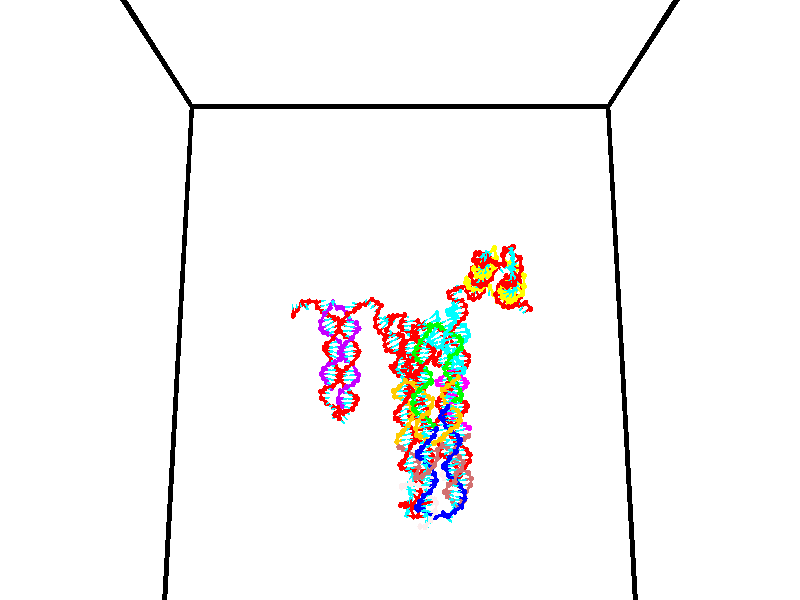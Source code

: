 // switches for output
#declare DRAW_BASES = 1; // possible values are 0, 1; only relevant for DNA ribbons
#declare DRAW_BASES_TYPE = 3; // possible values are 1, 2, 3; only relevant for DNA ribbons
#declare DRAW_FOG = 0; // set to 1 to enable fog

#include "colors.inc"

#include "transforms.inc"
background { rgb <1, 1, 1>}

#default {
   normal{
       ripples 0.25
       frequency 0.20
       turbulence 0.2
       lambda 5
   }
	finish {
		phong 0.1
		phong_size 40.
	}
}

// original window dimensions: 1024x640


// camera settings

camera {
	sky <0, 0.179814, -0.983701>
	up <0, 0.179814, -0.983701>
	right 1.6 * <1, 0, 0>
	location <35, 94.9851, 44.8844>
	look_at <35, 29.7336, 32.9568>
	direction <0, -65.2515, -11.9276>
	angle 67.0682
}


# declare cpy_camera_pos = <35, 94.9851, 44.8844>;
# if (DRAW_FOG = 1)
fog {
	fog_type 2
	up vnormalize(cpy_camera_pos)
	color rgbt<1,1,1,0.3>
	distance 1e-5
	fog_alt 3e-3
	fog_offset 56
}
# end


// LIGHTS

# declare lum = 6;
global_settings {
	ambient_light rgb lum * <0.05, 0.05, 0.05>
	max_trace_level 15
}# declare cpy_direct_light_amount = 0.25;
light_source
{	1000 * <-1, -1.16352, -0.803886>,
	rgb lum * cpy_direct_light_amount
	parallel
}

light_source
{	1000 * <1, 1.16352, 0.803886>,
	rgb lum * cpy_direct_light_amount
	parallel
}

// strand 0

// nucleotide -1

// particle -1
sphere {
	<24.218357, 34.859009, 35.231216> 0.250000
	pigment { color rgbt <1,0,0,0> }
	no_shadow
}
cylinder {
	<24.199314, 34.953403, 34.842979>,  <24.187889, 35.010040, 34.610039>, 0.100000
	pigment { color rgbt <1,0,0,0> }
	no_shadow
}
cylinder {
	<24.199314, 34.953403, 34.842979>,  <24.218357, 34.859009, 35.231216>, 0.100000
	pigment { color rgbt <1,0,0,0> }
	no_shadow
}

// particle -1
sphere {
	<24.199314, 34.953403, 34.842979> 0.100000
	pigment { color rgbt <1,0,0,0> }
	no_shadow
}
sphere {
	0, 1
	scale<0.080000,0.200000,0.300000>
	matrix <0.994846, -0.075884, -0.067248,
		-0.089521, -0.968788, -0.231161,
		-0.047607, 0.235990, -0.970589,
		24.185032, 35.024200, 34.551804>
	pigment { color rgbt <0,1,1,0> }
	no_shadow
}
cylinder {
	<24.509911, 34.313114, 34.657200>,  <24.218357, 34.859009, 35.231216>, 0.130000
	pigment { color rgbt <1,0,0,0> }
	no_shadow
}

// nucleotide -1

// particle -1
sphere {
	<24.509911, 34.313114, 34.657200> 0.250000
	pigment { color rgbt <1,0,0,0> }
	no_shadow
}
cylinder {
	<24.548555, 34.692547, 34.536625>,  <24.571741, 34.920204, 34.464279>, 0.100000
	pigment { color rgbt <1,0,0,0> }
	no_shadow
}
cylinder {
	<24.548555, 34.692547, 34.536625>,  <24.509911, 34.313114, 34.657200>, 0.100000
	pigment { color rgbt <1,0,0,0> }
	no_shadow
}

// particle -1
sphere {
	<24.548555, 34.692547, 34.536625> 0.100000
	pigment { color rgbt <1,0,0,0> }
	no_shadow
}
sphere {
	0, 1
	scale<0.080000,0.200000,0.300000>
	matrix <0.985232, -0.134153, -0.106397,
		-0.141365, -0.286707, -0.947531,
		0.096610, 0.948579, -0.301438,
		24.577538, 34.977119, 34.446194>
	pigment { color rgbt <0,1,1,0> }
	no_shadow
}
cylinder {
	<24.928663, 34.270721, 34.144062>,  <24.509911, 34.313114, 34.657200>, 0.130000
	pigment { color rgbt <1,0,0,0> }
	no_shadow
}

// nucleotide -1

// particle -1
sphere {
	<24.928663, 34.270721, 34.144062> 0.250000
	pigment { color rgbt <1,0,0,0> }
	no_shadow
}
cylinder {
	<24.953714, 34.651165, 34.265034>,  <24.968744, 34.879433, 34.337616>, 0.100000
	pigment { color rgbt <1,0,0,0> }
	no_shadow
}
cylinder {
	<24.953714, 34.651165, 34.265034>,  <24.928663, 34.270721, 34.144062>, 0.100000
	pigment { color rgbt <1,0,0,0> }
	no_shadow
}

// particle -1
sphere {
	<24.953714, 34.651165, 34.265034> 0.100000
	pigment { color rgbt <1,0,0,0> }
	no_shadow
}
sphere {
	0, 1
	scale<0.080000,0.200000,0.300000>
	matrix <0.983808, -0.007847, -0.179054,
		-0.167927, 0.308744, -0.936204,
		0.062628, 0.951113, 0.302427,
		24.972504, 34.936501, 34.355762>
	pigment { color rgbt <0,1,1,0> }
	no_shadow
}
cylinder {
	<24.868807, 33.547443, 33.848824>,  <24.928663, 34.270721, 34.144062>, 0.130000
	pigment { color rgbt <1,0,0,0> }
	no_shadow
}

// nucleotide -1

// particle -1
sphere {
	<24.868807, 33.547443, 33.848824> 0.250000
	pigment { color rgbt <1,0,0,0> }
	no_shadow
}
cylinder {
	<25.099493, 33.327183, 34.090214>,  <25.237906, 33.195026, 34.235046>, 0.100000
	pigment { color rgbt <1,0,0,0> }
	no_shadow
}
cylinder {
	<25.099493, 33.327183, 34.090214>,  <24.868807, 33.547443, 33.848824>, 0.100000
	pigment { color rgbt <1,0,0,0> }
	no_shadow
}

// particle -1
sphere {
	<25.099493, 33.327183, 34.090214> 0.100000
	pigment { color rgbt <1,0,0,0> }
	no_shadow
}
sphere {
	0, 1
	scale<0.080000,0.200000,0.300000>
	matrix <0.187932, -0.629465, -0.753960,
		0.795033, 0.548235, -0.259539,
		0.576718, -0.550647, 0.603477,
		25.272509, 33.161987, 34.271255>
	pigment { color rgbt <0,1,1,0> }
	no_shadow
}
cylinder {
	<25.609304, 33.485401, 33.752937>,  <24.868807, 33.547443, 33.848824>, 0.130000
	pigment { color rgbt <1,0,0,0> }
	no_shadow
}

// nucleotide -1

// particle -1
sphere {
	<25.609304, 33.485401, 33.752937> 0.250000
	pigment { color rgbt <1,0,0,0> }
	no_shadow
}
cylinder {
	<25.450016, 33.135750, 33.864162>,  <25.354443, 32.925961, 33.930897>, 0.100000
	pigment { color rgbt <1,0,0,0> }
	no_shadow
}
cylinder {
	<25.450016, 33.135750, 33.864162>,  <25.609304, 33.485401, 33.752937>, 0.100000
	pigment { color rgbt <1,0,0,0> }
	no_shadow
}

// particle -1
sphere {
	<25.450016, 33.135750, 33.864162> 0.100000
	pigment { color rgbt <1,0,0,0> }
	no_shadow
}
sphere {
	0, 1
	scale<0.080000,0.200000,0.300000>
	matrix <0.141764, -0.358146, -0.922840,
		0.906268, -0.328077, 0.266542,
		-0.398223, -0.874126, 0.278066,
		25.330549, 32.873512, 33.947582>
	pigment { color rgbt <0,1,1,0> }
	no_shadow
}
cylinder {
	<26.333414, 33.330364, 33.808182>,  <25.609304, 33.485401, 33.752937>, 0.130000
	pigment { color rgbt <1,0,0,0> }
	no_shadow
}

// nucleotide -1

// particle -1
sphere {
	<26.333414, 33.330364, 33.808182> 0.250000
	pigment { color rgbt <1,0,0,0> }
	no_shadow
}
cylinder {
	<26.699562, 33.198845, 33.715240>,  <26.919250, 33.119934, 33.659477>, 0.100000
	pigment { color rgbt <1,0,0,0> }
	no_shadow
}
cylinder {
	<26.699562, 33.198845, 33.715240>,  <26.333414, 33.330364, 33.808182>, 0.100000
	pigment { color rgbt <1,0,0,0> }
	no_shadow
}

// particle -1
sphere {
	<26.699562, 33.198845, 33.715240> 0.100000
	pigment { color rgbt <1,0,0,0> }
	no_shadow
}
sphere {
	0, 1
	scale<0.080000,0.200000,0.300000>
	matrix <0.208847, -0.105616, 0.972228,
		-0.344210, -0.938475, -0.028009,
		0.915370, -0.328801, -0.232352,
		26.974173, 33.100204, 33.645535>
	pigment { color rgbt <0,1,1,0> }
	no_shadow
}
cylinder {
	<26.326181, 32.721256, 34.168438>,  <26.333414, 33.330364, 33.808182>, 0.130000
	pigment { color rgbt <1,0,0,0> }
	no_shadow
}

// nucleotide -1

// particle -1
sphere {
	<26.326181, 32.721256, 34.168438> 0.250000
	pigment { color rgbt <1,0,0,0> }
	no_shadow
}
cylinder {
	<26.684128, 32.892857, 34.119171>,  <26.898895, 32.995815, 34.089611>, 0.100000
	pigment { color rgbt <1,0,0,0> }
	no_shadow
}
cylinder {
	<26.684128, 32.892857, 34.119171>,  <26.326181, 32.721256, 34.168438>, 0.100000
	pigment { color rgbt <1,0,0,0> }
	no_shadow
}

// particle -1
sphere {
	<26.684128, 32.892857, 34.119171> 0.100000
	pigment { color rgbt <1,0,0,0> }
	no_shadow
}
sphere {
	0, 1
	scale<0.080000,0.200000,0.300000>
	matrix <0.236827, -0.222473, 0.945737,
		0.378321, -0.875479, -0.300683,
		0.894866, 0.429002, -0.123171,
		26.952587, 33.021557, 34.082218>
	pigment { color rgbt <0,1,1,0> }
	no_shadow
}
cylinder {
	<26.786877, 32.251255, 34.455353>,  <26.326181, 32.721256, 34.168438>, 0.130000
	pigment { color rgbt <1,0,0,0> }
	no_shadow
}

// nucleotide -1

// particle -1
sphere {
	<26.786877, 32.251255, 34.455353> 0.250000
	pigment { color rgbt <1,0,0,0> }
	no_shadow
}
cylinder {
	<26.954895, 32.613960, 34.470028>,  <27.055706, 32.831581, 34.478832>, 0.100000
	pigment { color rgbt <1,0,0,0> }
	no_shadow
}
cylinder {
	<26.954895, 32.613960, 34.470028>,  <26.786877, 32.251255, 34.455353>, 0.100000
	pigment { color rgbt <1,0,0,0> }
	no_shadow
}

// particle -1
sphere {
	<26.954895, 32.613960, 34.470028> 0.100000
	pigment { color rgbt <1,0,0,0> }
	no_shadow
}
sphere {
	0, 1
	scale<0.080000,0.200000,0.300000>
	matrix <0.300692, -0.177209, 0.937113,
		0.856239, -0.382598, -0.347092,
		0.420045, 0.906761, 0.036689,
		27.080908, 32.885990, 34.481033>
	pigment { color rgbt <0,1,1,0> }
	no_shadow
}
cylinder {
	<27.398079, 32.144245, 34.726528>,  <26.786877, 32.251255, 34.455353>, 0.130000
	pigment { color rgbt <1,0,0,0> }
	no_shadow
}

// nucleotide -1

// particle -1
sphere {
	<27.398079, 32.144245, 34.726528> 0.250000
	pigment { color rgbt <1,0,0,0> }
	no_shadow
}
cylinder {
	<27.366632, 32.537292, 34.793800>,  <27.347765, 32.773121, 34.834164>, 0.100000
	pigment { color rgbt <1,0,0,0> }
	no_shadow
}
cylinder {
	<27.366632, 32.537292, 34.793800>,  <27.398079, 32.144245, 34.726528>, 0.100000
	pigment { color rgbt <1,0,0,0> }
	no_shadow
}

// particle -1
sphere {
	<27.366632, 32.537292, 34.793800> 0.100000
	pigment { color rgbt <1,0,0,0> }
	no_shadow
}
sphere {
	0, 1
	scale<0.080000,0.200000,0.300000>
	matrix <0.355123, -0.130031, 0.925732,
		0.931508, 0.132502, -0.338727,
		-0.078617, 0.982616, 0.168179,
		27.343048, 32.832077, 34.844254>
	pigment { color rgbt <0,1,1,0> }
	no_shadow
}
cylinder {
	<28.075642, 32.349152, 35.007896>,  <27.398079, 32.144245, 34.726528>, 0.130000
	pigment { color rgbt <1,0,0,0> }
	no_shadow
}

// nucleotide -1

// particle -1
sphere {
	<28.075642, 32.349152, 35.007896> 0.250000
	pigment { color rgbt <1,0,0,0> }
	no_shadow
}
cylinder {
	<27.823895, 32.632607, 35.135475>,  <27.672846, 32.802681, 35.212025>, 0.100000
	pigment { color rgbt <1,0,0,0> }
	no_shadow
}
cylinder {
	<27.823895, 32.632607, 35.135475>,  <28.075642, 32.349152, 35.007896>, 0.100000
	pigment { color rgbt <1,0,0,0> }
	no_shadow
}

// particle -1
sphere {
	<27.823895, 32.632607, 35.135475> 0.100000
	pigment { color rgbt <1,0,0,0> }
	no_shadow
}
sphere {
	0, 1
	scale<0.080000,0.200000,0.300000>
	matrix <0.454752, 0.003028, 0.890613,
		0.630156, 0.705566, -0.324160,
		-0.629368, 0.708638, 0.318949,
		27.635084, 32.845200, 35.231159>
	pigment { color rgbt <0,1,1,0> }
	no_shadow
}
cylinder {
	<28.530991, 32.906086, 35.209770>,  <28.075642, 32.349152, 35.007896>, 0.130000
	pigment { color rgbt <1,0,0,0> }
	no_shadow
}

// nucleotide -1

// particle -1
sphere {
	<28.530991, 32.906086, 35.209770> 0.250000
	pigment { color rgbt <1,0,0,0> }
	no_shadow
}
cylinder {
	<28.181978, 32.962921, 35.396748>,  <27.972570, 32.997021, 35.508934>, 0.100000
	pigment { color rgbt <1,0,0,0> }
	no_shadow
}
cylinder {
	<28.181978, 32.962921, 35.396748>,  <28.530991, 32.906086, 35.209770>, 0.100000
	pigment { color rgbt <1,0,0,0> }
	no_shadow
}

// particle -1
sphere {
	<28.181978, 32.962921, 35.396748> 0.100000
	pigment { color rgbt <1,0,0,0> }
	no_shadow
}
sphere {
	0, 1
	scale<0.080000,0.200000,0.300000>
	matrix <0.465802, -0.046672, 0.883657,
		0.147374, 0.988753, -0.025463,
		-0.872530, 0.142088, 0.467442,
		27.920219, 33.005547, 35.536980>
	pigment { color rgbt <0,1,1,0> }
	no_shadow
}
cylinder {
	<28.743753, 33.355988, 35.812180>,  <28.530991, 32.906086, 35.209770>, 0.130000
	pigment { color rgbt <1,0,0,0> }
	no_shadow
}

// nucleotide -1

// particle -1
sphere {
	<28.743753, 33.355988, 35.812180> 0.250000
	pigment { color rgbt <1,0,0,0> }
	no_shadow
}
cylinder {
	<28.384560, 33.195568, 35.884605>,  <28.169043, 33.099316, 35.928062>, 0.100000
	pigment { color rgbt <1,0,0,0> }
	no_shadow
}
cylinder {
	<28.384560, 33.195568, 35.884605>,  <28.743753, 33.355988, 35.812180>, 0.100000
	pigment { color rgbt <1,0,0,0> }
	no_shadow
}

// particle -1
sphere {
	<28.384560, 33.195568, 35.884605> 0.100000
	pigment { color rgbt <1,0,0,0> }
	no_shadow
}
sphere {
	0, 1
	scale<0.080000,0.200000,0.300000>
	matrix <0.233336, -0.085129, 0.968663,
		-0.373066, 0.912093, 0.170024,
		-0.897985, -0.401048, 0.181065,
		28.115164, 33.075253, 35.938927>
	pigment { color rgbt <0,1,1,0> }
	no_shadow
}
cylinder {
	<28.566099, 33.615887, 36.437138>,  <28.743753, 33.355988, 35.812180>, 0.130000
	pigment { color rgbt <1,0,0,0> }
	no_shadow
}

// nucleotide -1

// particle -1
sphere {
	<28.566099, 33.615887, 36.437138> 0.250000
	pigment { color rgbt <1,0,0,0> }
	no_shadow
}
cylinder {
	<28.296419, 33.322479, 36.402710>,  <28.134611, 33.146435, 36.382053>, 0.100000
	pigment { color rgbt <1,0,0,0> }
	no_shadow
}
cylinder {
	<28.296419, 33.322479, 36.402710>,  <28.566099, 33.615887, 36.437138>, 0.100000
	pigment { color rgbt <1,0,0,0> }
	no_shadow
}

// particle -1
sphere {
	<28.296419, 33.322479, 36.402710> 0.100000
	pigment { color rgbt <1,0,0,0> }
	no_shadow
}
sphere {
	0, 1
	scale<0.080000,0.200000,0.300000>
	matrix <0.067883, -0.177595, 0.981759,
		-0.735423, 0.656058, 0.169528,
		-0.674199, -0.733517, -0.086073,
		28.094160, 33.102425, 36.376888>
	pigment { color rgbt <0,1,1,0> }
	no_shadow
}
cylinder {
	<28.172468, 33.789055, 37.033958>,  <28.566099, 33.615887, 36.437138>, 0.130000
	pigment { color rgbt <1,0,0,0> }
	no_shadow
}

// nucleotide -1

// particle -1
sphere {
	<28.172468, 33.789055, 37.033958> 0.250000
	pigment { color rgbt <1,0,0,0> }
	no_shadow
}
cylinder {
	<28.108753, 33.405029, 36.941959>,  <28.070524, 33.174614, 36.886761>, 0.100000
	pigment { color rgbt <1,0,0,0> }
	no_shadow
}
cylinder {
	<28.108753, 33.405029, 36.941959>,  <28.172468, 33.789055, 37.033958>, 0.100000
	pigment { color rgbt <1,0,0,0> }
	no_shadow
}

// particle -1
sphere {
	<28.108753, 33.405029, 36.941959> 0.100000
	pigment { color rgbt <1,0,0,0> }
	no_shadow
}
sphere {
	0, 1
	scale<0.080000,0.200000,0.300000>
	matrix <0.115850, -0.249538, 0.961410,
		-0.980411, 0.126498, 0.150973,
		-0.159290, -0.960067, -0.229995,
		28.060966, 33.117008, 36.872959>
	pigment { color rgbt <0,1,1,0> }
	no_shadow
}
cylinder {
	<27.486544, 33.557384, 37.468761>,  <28.172468, 33.789055, 37.033958>, 0.130000
	pigment { color rgbt <1,0,0,0> }
	no_shadow
}

// nucleotide -1

// particle -1
sphere {
	<27.486544, 33.557384, 37.468761> 0.250000
	pigment { color rgbt <1,0,0,0> }
	no_shadow
}
cylinder {
	<27.714849, 33.243732, 37.371292>,  <27.851833, 33.055542, 37.312809>, 0.100000
	pigment { color rgbt <1,0,0,0> }
	no_shadow
}
cylinder {
	<27.714849, 33.243732, 37.371292>,  <27.486544, 33.557384, 37.468761>, 0.100000
	pigment { color rgbt <1,0,0,0> }
	no_shadow
}

// particle -1
sphere {
	<27.714849, 33.243732, 37.371292> 0.100000
	pigment { color rgbt <1,0,0,0> }
	no_shadow
}
sphere {
	0, 1
	scale<0.080000,0.200000,0.300000>
	matrix <0.003003, -0.294762, 0.955566,
		-0.821109, -0.546133, -0.165885,
		0.570763, -0.784126, -0.243672,
		27.886078, 33.008495, 37.298191>
	pigment { color rgbt <0,1,1,0> }
	no_shadow
}
cylinder {
	<27.175486, 33.000881, 37.688652>,  <27.486544, 33.557384, 37.468761>, 0.130000
	pigment { color rgbt <1,0,0,0> }
	no_shadow
}

// nucleotide -1

// particle -1
sphere {
	<27.175486, 33.000881, 37.688652> 0.250000
	pigment { color rgbt <1,0,0,0> }
	no_shadow
}
cylinder {
	<27.553442, 32.870483, 37.676582>,  <27.780216, 32.792244, 37.669342>, 0.100000
	pigment { color rgbt <1,0,0,0> }
	no_shadow
}
cylinder {
	<27.553442, 32.870483, 37.676582>,  <27.175486, 33.000881, 37.688652>, 0.100000
	pigment { color rgbt <1,0,0,0> }
	no_shadow
}

// particle -1
sphere {
	<27.553442, 32.870483, 37.676582> 0.100000
	pigment { color rgbt <1,0,0,0> }
	no_shadow
}
sphere {
	0, 1
	scale<0.080000,0.200000,0.300000>
	matrix <-0.156383, -0.530403, 0.833197,
		-0.287620, -0.782561, -0.552153,
		0.944891, -0.325991, -0.030175,
		27.836910, 32.772686, 37.667530>
	pigment { color rgbt <0,1,1,0> }
	no_shadow
}
cylinder {
	<27.133217, 32.275246, 37.826653>,  <27.175486, 33.000881, 37.688652>, 0.130000
	pigment { color rgbt <1,0,0,0> }
	no_shadow
}

// nucleotide -1

// particle -1
sphere {
	<27.133217, 32.275246, 37.826653> 0.250000
	pigment { color rgbt <1,0,0,0> }
	no_shadow
}
cylinder {
	<27.514526, 32.355064, 37.917381>,  <27.743313, 32.402958, 37.971821>, 0.100000
	pigment { color rgbt <1,0,0,0> }
	no_shadow
}
cylinder {
	<27.514526, 32.355064, 37.917381>,  <27.133217, 32.275246, 37.826653>, 0.100000
	pigment { color rgbt <1,0,0,0> }
	no_shadow
}

// particle -1
sphere {
	<27.514526, 32.355064, 37.917381> 0.100000
	pigment { color rgbt <1,0,0,0> }
	no_shadow
}
sphere {
	0, 1
	scale<0.080000,0.200000,0.300000>
	matrix <-0.044880, -0.648934, 0.759520,
		0.298755, -0.734211, -0.609656,
		0.953274, 0.199549, 0.226824,
		27.800508, 32.414928, 37.985428>
	pigment { color rgbt <0,1,1,0> }
	no_shadow
}
cylinder {
	<27.384571, 31.768299, 38.124104>,  <27.133217, 32.275246, 37.826653>, 0.130000
	pigment { color rgbt <1,0,0,0> }
	no_shadow
}

// nucleotide -1

// particle -1
sphere {
	<27.384571, 31.768299, 38.124104> 0.250000
	pigment { color rgbt <1,0,0,0> }
	no_shadow
}
cylinder {
	<27.672045, 32.019680, 38.243122>,  <27.844530, 32.170509, 38.314533>, 0.100000
	pigment { color rgbt <1,0,0,0> }
	no_shadow
}
cylinder {
	<27.672045, 32.019680, 38.243122>,  <27.384571, 31.768299, 38.124104>, 0.100000
	pigment { color rgbt <1,0,0,0> }
	no_shadow
}

// particle -1
sphere {
	<27.672045, 32.019680, 38.243122> 0.100000
	pigment { color rgbt <1,0,0,0> }
	no_shadow
}
sphere {
	0, 1
	scale<0.080000,0.200000,0.300000>
	matrix <0.013872, -0.440797, 0.897500,
		0.695196, -0.640893, -0.325513,
		0.718687, 0.628454, 0.297550,
		27.887651, 32.208218, 38.332386>
	pigment { color rgbt <0,1,1,0> }
	no_shadow
}
cylinder {
	<27.715744, 31.348799, 38.642963>,  <27.384571, 31.768299, 38.124104>, 0.130000
	pigment { color rgbt <1,0,0,0> }
	no_shadow
}

// nucleotide -1

// particle -1
sphere {
	<27.715744, 31.348799, 38.642963> 0.250000
	pigment { color rgbt <1,0,0,0> }
	no_shadow
}
cylinder {
	<27.851011, 31.720308, 38.703659>,  <27.932171, 31.943214, 38.740078>, 0.100000
	pigment { color rgbt <1,0,0,0> }
	no_shadow
}
cylinder {
	<27.851011, 31.720308, 38.703659>,  <27.715744, 31.348799, 38.642963>, 0.100000
	pigment { color rgbt <1,0,0,0> }
	no_shadow
}

// particle -1
sphere {
	<27.851011, 31.720308, 38.703659> 0.100000
	pigment { color rgbt <1,0,0,0> }
	no_shadow
}
sphere {
	0, 1
	scale<0.080000,0.200000,0.300000>
	matrix <0.027169, -0.170810, 0.984929,
		0.940694, -0.328948, -0.082997,
		0.338167, 0.928772, 0.151743,
		27.952461, 31.998940, 38.749184>
	pigment { color rgbt <0,1,1,0> }
	no_shadow
}
cylinder {
	<28.225620, 31.289944, 39.169487>,  <27.715744, 31.348799, 38.642963>, 0.130000
	pigment { color rgbt <1,0,0,0> }
	no_shadow
}

// nucleotide -1

// particle -1
sphere {
	<28.225620, 31.289944, 39.169487> 0.250000
	pigment { color rgbt <1,0,0,0> }
	no_shadow
}
cylinder {
	<28.111568, 31.673317, 39.173618>,  <28.043137, 31.903341, 39.176098>, 0.100000
	pigment { color rgbt <1,0,0,0> }
	no_shadow
}
cylinder {
	<28.111568, 31.673317, 39.173618>,  <28.225620, 31.289944, 39.169487>, 0.100000
	pigment { color rgbt <1,0,0,0> }
	no_shadow
}

// particle -1
sphere {
	<28.111568, 31.673317, 39.173618> 0.100000
	pigment { color rgbt <1,0,0,0> }
	no_shadow
}
sphere {
	0, 1
	scale<0.080000,0.200000,0.300000>
	matrix <-0.036639, -0.021669, 0.999094,
		0.957788, 0.284495, 0.041295,
		-0.285132, 0.958433, 0.010331,
		28.026030, 31.960846, 39.176716>
	pigment { color rgbt <0,1,1,0> }
	no_shadow
}
cylinder {
	<28.660208, 31.609800, 39.579594>,  <28.225620, 31.289944, 39.169487>, 0.130000
	pigment { color rgbt <1,0,0,0> }
	no_shadow
}

// nucleotide -1

// particle -1
sphere {
	<28.660208, 31.609800, 39.579594> 0.250000
	pigment { color rgbt <1,0,0,0> }
	no_shadow
}
cylinder {
	<28.342293, 31.852533, 39.576183>,  <28.151545, 31.998173, 39.574139>, 0.100000
	pigment { color rgbt <1,0,0,0> }
	no_shadow
}
cylinder {
	<28.342293, 31.852533, 39.576183>,  <28.660208, 31.609800, 39.579594>, 0.100000
	pigment { color rgbt <1,0,0,0> }
	no_shadow
}

// particle -1
sphere {
	<28.342293, 31.852533, 39.576183> 0.100000
	pigment { color rgbt <1,0,0,0> }
	no_shadow
}
sphere {
	0, 1
	scale<0.080000,0.200000,0.300000>
	matrix <0.048650, 0.077701, 0.995789,
		0.604937, 0.791025, -0.091278,
		-0.794786, 0.606830, -0.008521,
		28.103857, 32.034584, 39.573627>
	pigment { color rgbt <0,1,1,0> }
	no_shadow
}
cylinder {
	<28.819675, 32.119522, 40.105892>,  <28.660208, 31.609800, 39.579594>, 0.130000
	pigment { color rgbt <1,0,0,0> }
	no_shadow
}

// nucleotide -1

// particle -1
sphere {
	<28.819675, 32.119522, 40.105892> 0.250000
	pigment { color rgbt <1,0,0,0> }
	no_shadow
}
cylinder {
	<28.428125, 32.183113, 40.054466>,  <28.193195, 32.221268, 40.023609>, 0.100000
	pigment { color rgbt <1,0,0,0> }
	no_shadow
}
cylinder {
	<28.428125, 32.183113, 40.054466>,  <28.819675, 32.119522, 40.105892>, 0.100000
	pigment { color rgbt <1,0,0,0> }
	no_shadow
}

// particle -1
sphere {
	<28.428125, 32.183113, 40.054466> 0.100000
	pigment { color rgbt <1,0,0,0> }
	no_shadow
}
sphere {
	0, 1
	scale<0.080000,0.200000,0.300000>
	matrix <-0.107424, 0.135105, 0.984991,
		0.173960, 0.977994, -0.115173,
		-0.978876, 0.158977, -0.128563,
		28.134462, 32.230804, 40.015896>
	pigment { color rgbt <0,1,1,0> }
	no_shadow
}
cylinder {
	<28.647327, 32.644386, 40.541336>,  <28.819675, 32.119522, 40.105892>, 0.130000
	pigment { color rgbt <1,0,0,0> }
	no_shadow
}

// nucleotide -1

// particle -1
sphere {
	<28.647327, 32.644386, 40.541336> 0.250000
	pigment { color rgbt <1,0,0,0> }
	no_shadow
}
cylinder {
	<28.288584, 32.479534, 40.477093>,  <28.073338, 32.380623, 40.438549>, 0.100000
	pigment { color rgbt <1,0,0,0> }
	no_shadow
}
cylinder {
	<28.288584, 32.479534, 40.477093>,  <28.647327, 32.644386, 40.541336>, 0.100000
	pigment { color rgbt <1,0,0,0> }
	no_shadow
}

// particle -1
sphere {
	<28.288584, 32.479534, 40.477093> 0.100000
	pigment { color rgbt <1,0,0,0> }
	no_shadow
}
sphere {
	0, 1
	scale<0.080000,0.200000,0.300000>
	matrix <-0.197248, 0.047651, 0.979195,
		-0.395905, 0.909877, -0.124029,
		-0.896857, -0.412132, -0.160606,
		28.019527, 32.355896, 40.428909>
	pigment { color rgbt <0,1,1,0> }
	no_shadow
}
cylinder {
	<28.174200, 33.021946, 40.982613>,  <28.647327, 32.644386, 40.541336>, 0.130000
	pigment { color rgbt <1,0,0,0> }
	no_shadow
}

// nucleotide -1

// particle -1
sphere {
	<28.174200, 33.021946, 40.982613> 0.250000
	pigment { color rgbt <1,0,0,0> }
	no_shadow
}
cylinder {
	<27.977228, 32.687420, 40.886208>,  <27.859045, 32.486702, 40.828365>, 0.100000
	pigment { color rgbt <1,0,0,0> }
	no_shadow
}
cylinder {
	<27.977228, 32.687420, 40.886208>,  <28.174200, 33.021946, 40.982613>, 0.100000
	pigment { color rgbt <1,0,0,0> }
	no_shadow
}

// particle -1
sphere {
	<27.977228, 32.687420, 40.886208> 0.100000
	pigment { color rgbt <1,0,0,0> }
	no_shadow
}
sphere {
	0, 1
	scale<0.080000,0.200000,0.300000>
	matrix <-0.331888, -0.075556, 0.940288,
		-0.804589, 0.543014, -0.240358,
		-0.492429, -0.836317, -0.241011,
		27.829500, 32.436523, 40.813904>
	pigment { color rgbt <0,1,1,0> }
	no_shadow
}
cylinder {
	<27.378466, 33.123455, 41.187580>,  <28.174200, 33.021946, 40.982613>, 0.130000
	pigment { color rgbt <1,0,0,0> }
	no_shadow
}

// nucleotide -1

// particle -1
sphere {
	<27.378466, 33.123455, 41.187580> 0.250000
	pigment { color rgbt <1,0,0,0> }
	no_shadow
}
cylinder {
	<27.490221, 32.739605, 41.174503>,  <27.557274, 32.509296, 41.166656>, 0.100000
	pigment { color rgbt <1,0,0,0> }
	no_shadow
}
cylinder {
	<27.490221, 32.739605, 41.174503>,  <27.378466, 33.123455, 41.187580>, 0.100000
	pigment { color rgbt <1,0,0,0> }
	no_shadow
}

// particle -1
sphere {
	<27.490221, 32.739605, 41.174503> 0.100000
	pigment { color rgbt <1,0,0,0> }
	no_shadow
}
sphere {
	0, 1
	scale<0.080000,0.200000,0.300000>
	matrix <-0.359288, -0.136058, 0.923255,
		-0.890424, -0.246200, -0.382794,
		0.279388, -0.959622, -0.032693,
		27.574038, 32.451717, 41.164696>
	pigment { color rgbt <0,1,1,0> }
	no_shadow
}
cylinder {
	<26.858608, 32.625500, 41.464973>,  <27.378466, 33.123455, 41.187580>, 0.130000
	pigment { color rgbt <1,0,0,0> }
	no_shadow
}

// nucleotide -1

// particle -1
sphere {
	<26.858608, 32.625500, 41.464973> 0.250000
	pigment { color rgbt <1,0,0,0> }
	no_shadow
}
cylinder {
	<27.227978, 32.482162, 41.519939>,  <27.449598, 32.396160, 41.552917>, 0.100000
	pigment { color rgbt <1,0,0,0> }
	no_shadow
}
cylinder {
	<27.227978, 32.482162, 41.519939>,  <26.858608, 32.625500, 41.464973>, 0.100000
	pigment { color rgbt <1,0,0,0> }
	no_shadow
}

// particle -1
sphere {
	<27.227978, 32.482162, 41.519939> 0.100000
	pigment { color rgbt <1,0,0,0> }
	no_shadow
}
sphere {
	0, 1
	scale<0.080000,0.200000,0.300000>
	matrix <-0.186972, -0.107359, 0.976481,
		-0.335161, -0.927397, -0.166137,
		0.923422, -0.358341, 0.137414,
		27.505005, 32.374660, 41.561165>
	pigment { color rgbt <0,1,1,0> }
	no_shadow
}
cylinder {
	<26.867945, 32.067867, 41.989376>,  <26.858608, 32.625500, 41.464973>, 0.130000
	pigment { color rgbt <1,0,0,0> }
	no_shadow
}

// nucleotide -1

// particle -1
sphere {
	<26.867945, 32.067867, 41.989376> 0.250000
	pigment { color rgbt <1,0,0,0> }
	no_shadow
}
cylinder {
	<27.233084, 32.231121, 41.984669>,  <27.452168, 32.329071, 41.981846>, 0.100000
	pigment { color rgbt <1,0,0,0> }
	no_shadow
}
cylinder {
	<27.233084, 32.231121, 41.984669>,  <26.867945, 32.067867, 41.989376>, 0.100000
	pigment { color rgbt <1,0,0,0> }
	no_shadow
}

// particle -1
sphere {
	<27.233084, 32.231121, 41.984669> 0.100000
	pigment { color rgbt <1,0,0,0> }
	no_shadow
}
sphere {
	0, 1
	scale<0.080000,0.200000,0.300000>
	matrix <0.023706, -0.024209, 0.999426,
		0.407612, -0.912602, -0.031774,
		0.912848, 0.408131, -0.011766,
		27.506939, 32.353561, 41.981140>
	pigment { color rgbt <0,1,1,0> }
	no_shadow
}
cylinder {
	<27.322836, 31.569170, 42.382702>,  <26.867945, 32.067867, 41.989376>, 0.130000
	pigment { color rgbt <1,0,0,0> }
	no_shadow
}

// nucleotide -1

// particle -1
sphere {
	<27.322836, 31.569170, 42.382702> 0.250000
	pigment { color rgbt <1,0,0,0> }
	no_shadow
}
cylinder {
	<27.430470, 31.953150, 42.413925>,  <27.495050, 32.183537, 42.432659>, 0.100000
	pigment { color rgbt <1,0,0,0> }
	no_shadow
}
cylinder {
	<27.430470, 31.953150, 42.413925>,  <27.322836, 31.569170, 42.382702>, 0.100000
	pigment { color rgbt <1,0,0,0> }
	no_shadow
}

// particle -1
sphere {
	<27.430470, 31.953150, 42.413925> 0.100000
	pigment { color rgbt <1,0,0,0> }
	no_shadow
}
sphere {
	0, 1
	scale<0.080000,0.200000,0.300000>
	matrix <0.290488, -0.158162, 0.943717,
		0.918265, -0.231265, -0.321412,
		0.269084, 0.959949, 0.078055,
		27.511194, 32.241135, 42.437344>
	pigment { color rgbt <0,1,1,0> }
	no_shadow
}
cylinder {
	<28.021784, 31.501209, 42.734798>,  <27.322836, 31.569170, 42.382702>, 0.130000
	pigment { color rgbt <1,0,0,0> }
	no_shadow
}

// nucleotide -1

// particle -1
sphere {
	<28.021784, 31.501209, 42.734798> 0.250000
	pigment { color rgbt <1,0,0,0> }
	no_shadow
}
cylinder {
	<27.929621, 31.887854, 42.689945>,  <27.874323, 32.119839, 42.663033>, 0.100000
	pigment { color rgbt <1,0,0,0> }
	no_shadow
}
cylinder {
	<27.929621, 31.887854, 42.689945>,  <28.021784, 31.501209, 42.734798>, 0.100000
	pigment { color rgbt <1,0,0,0> }
	no_shadow
}

// particle -1
sphere {
	<27.929621, 31.887854, 42.689945> 0.100000
	pigment { color rgbt <1,0,0,0> }
	no_shadow
}
sphere {
	0, 1
	scale<0.080000,0.200000,0.300000>
	matrix <0.438325, 0.205979, 0.874896,
		0.868782, 0.152431, -0.471150,
		-0.230408, 0.966611, -0.112136,
		27.860498, 32.177837, 42.656303>
	pigment { color rgbt <0,1,1,0> }
	no_shadow
}
cylinder {
	<28.725840, 31.899612, 42.736061>,  <28.021784, 31.501209, 42.734798>, 0.130000
	pigment { color rgbt <1,0,0,0> }
	no_shadow
}

// nucleotide -1

// particle -1
sphere {
	<28.725840, 31.899612, 42.736061> 0.250000
	pigment { color rgbt <1,0,0,0> }
	no_shadow
}
cylinder {
	<28.398951, 32.110550, 42.829063>,  <28.202818, 32.237114, 42.884865>, 0.100000
	pigment { color rgbt <1,0,0,0> }
	no_shadow
}
cylinder {
	<28.398951, 32.110550, 42.829063>,  <28.725840, 31.899612, 42.736061>, 0.100000
	pigment { color rgbt <1,0,0,0> }
	no_shadow
}

// particle -1
sphere {
	<28.398951, 32.110550, 42.829063> 0.100000
	pigment { color rgbt <1,0,0,0> }
	no_shadow
}
sphere {
	0, 1
	scale<0.080000,0.200000,0.300000>
	matrix <0.332036, 0.101070, 0.937836,
		0.471062, 0.843620, -0.257694,
		-0.817223, 0.527343, 0.232501,
		28.153784, 32.268753, 42.898815>
	pigment { color rgbt <0,1,1,0> }
	no_shadow
}
cylinder {
	<28.785149, 32.661690, 42.953297>,  <28.725840, 31.899612, 42.736061>, 0.130000
	pigment { color rgbt <1,0,0,0> }
	no_shadow
}

// nucleotide -1

// particle -1
sphere {
	<28.785149, 32.661690, 42.953297> 0.250000
	pigment { color rgbt <1,0,0,0> }
	no_shadow
}
cylinder {
	<28.466261, 32.494308, 43.127350>,  <28.274929, 32.393879, 43.231781>, 0.100000
	pigment { color rgbt <1,0,0,0> }
	no_shadow
}
cylinder {
	<28.466261, 32.494308, 43.127350>,  <28.785149, 32.661690, 42.953297>, 0.100000
	pigment { color rgbt <1,0,0,0> }
	no_shadow
}

// particle -1
sphere {
	<28.466261, 32.494308, 43.127350> 0.100000
	pigment { color rgbt <1,0,0,0> }
	no_shadow
}
sphere {
	0, 1
	scale<0.080000,0.200000,0.300000>
	matrix <0.392899, 0.187599, 0.900243,
		-0.458339, 0.888654, 0.014852,
		-0.797218, -0.418452, 0.435135,
		28.227095, 32.368774, 43.257889>
	pigment { color rgbt <0,1,1,0> }
	no_shadow
}
cylinder {
	<28.399855, 33.208130, 43.446896>,  <28.785149, 32.661690, 42.953297>, 0.130000
	pigment { color rgbt <1,0,0,0> }
	no_shadow
}

// nucleotide -1

// particle -1
sphere {
	<28.399855, 33.208130, 43.446896> 0.250000
	pigment { color rgbt <1,0,0,0> }
	no_shadow
}
cylinder {
	<28.312881, 32.833767, 43.557743>,  <28.260698, 32.609150, 43.624252>, 0.100000
	pigment { color rgbt <1,0,0,0> }
	no_shadow
}
cylinder {
	<28.312881, 32.833767, 43.557743>,  <28.399855, 33.208130, 43.446896>, 0.100000
	pigment { color rgbt <1,0,0,0> }
	no_shadow
}

// particle -1
sphere {
	<28.312881, 32.833767, 43.557743> 0.100000
	pigment { color rgbt <1,0,0,0> }
	no_shadow
}
sphere {
	0, 1
	scale<0.080000,0.200000,0.300000>
	matrix <0.387654, 0.177757, 0.904504,
		-0.895794, 0.304095, 0.324159,
		-0.217433, -0.935911, 0.277117,
		28.247652, 32.552994, 43.640877>
	pigment { color rgbt <0,1,1,0> }
	no_shadow
}
cylinder {
	<28.915121, 33.739468, 43.734741>,  <28.399855, 33.208130, 43.446896>, 0.130000
	pigment { color rgbt <1,0,0,0> }
	no_shadow
}

// nucleotide -1

// particle -1
sphere {
	<28.915121, 33.739468, 43.734741> 0.250000
	pigment { color rgbt <1,0,0,0> }
	no_shadow
}
cylinder {
	<29.162567, 33.989769, 43.924793>,  <29.311035, 34.139950, 44.038822>, 0.100000
	pigment { color rgbt <1,0,0,0> }
	no_shadow
}
cylinder {
	<29.162567, 33.989769, 43.924793>,  <28.915121, 33.739468, 43.734741>, 0.100000
	pigment { color rgbt <1,0,0,0> }
	no_shadow
}

// particle -1
sphere {
	<29.162567, 33.989769, 43.924793> 0.100000
	pigment { color rgbt <1,0,0,0> }
	no_shadow
}
sphere {
	0, 1
	scale<0.080000,0.200000,0.300000>
	matrix <0.513538, 0.135648, -0.847277,
		-0.594639, 0.768134, -0.237436,
		0.618614, 0.625756, 0.475128,
		29.348152, 34.177494, 44.067333>
	pigment { color rgbt <0,1,1,0> }
	no_shadow
}
cylinder {
	<29.034290, 34.309769, 43.233875>,  <28.915121, 33.739468, 43.734741>, 0.130000
	pigment { color rgbt <1,0,0,0> }
	no_shadow
}

// nucleotide -1

// particle -1
sphere {
	<29.034290, 34.309769, 43.233875> 0.250000
	pigment { color rgbt <1,0,0,0> }
	no_shadow
}
cylinder {
	<29.338902, 34.263905, 43.489037>,  <29.521669, 34.236385, 43.642136>, 0.100000
	pigment { color rgbt <1,0,0,0> }
	no_shadow
}
cylinder {
	<29.338902, 34.263905, 43.489037>,  <29.034290, 34.309769, 43.233875>, 0.100000
	pigment { color rgbt <1,0,0,0> }
	no_shadow
}

// particle -1
sphere {
	<29.338902, 34.263905, 43.489037> 0.100000
	pigment { color rgbt <1,0,0,0> }
	no_shadow
}
sphere {
	0, 1
	scale<0.080000,0.200000,0.300000>
	matrix <0.639431, -0.027800, -0.768346,
		0.105835, 0.993015, 0.052149,
		0.761530, -0.114664, 0.637907,
		29.567360, 34.229504, 43.680408>
	pigment { color rgbt <0,1,1,0> }
	no_shadow
}
cylinder {
	<29.531021, 34.935806, 43.216236>,  <29.034290, 34.309769, 43.233875>, 0.130000
	pigment { color rgbt <1,0,0,0> }
	no_shadow
}

// nucleotide -1

// particle -1
sphere {
	<29.531021, 34.935806, 43.216236> 0.250000
	pigment { color rgbt <1,0,0,0> }
	no_shadow
}
cylinder {
	<29.720144, 34.589909, 43.283970>,  <29.833618, 34.382370, 43.324612>, 0.100000
	pigment { color rgbt <1,0,0,0> }
	no_shadow
}
cylinder {
	<29.720144, 34.589909, 43.283970>,  <29.531021, 34.935806, 43.216236>, 0.100000
	pigment { color rgbt <1,0,0,0> }
	no_shadow
}

// particle -1
sphere {
	<29.720144, 34.589909, 43.283970> 0.100000
	pigment { color rgbt <1,0,0,0> }
	no_shadow
}
sphere {
	0, 1
	scale<0.080000,0.200000,0.300000>
	matrix <0.538957, 0.131763, -0.831964,
		0.697122, 0.484624, 0.528357,
		0.472808, -0.864742, 0.169336,
		29.861986, 34.330486, 43.334770>
	pigment { color rgbt <0,1,1,0> }
	no_shadow
}
cylinder {
	<30.326363, 34.885822, 43.013756>,  <29.531021, 34.935806, 43.216236>, 0.130000
	pigment { color rgbt <1,0,0,0> }
	no_shadow
}

// nucleotide -1

// particle -1
sphere {
	<30.326363, 34.885822, 43.013756> 0.250000
	pigment { color rgbt <1,0,0,0> }
	no_shadow
}
cylinder {
	<30.143475, 34.535404, 42.952454>,  <30.033741, 34.325153, 42.915672>, 0.100000
	pigment { color rgbt <1,0,0,0> }
	no_shadow
}
cylinder {
	<30.143475, 34.535404, 42.952454>,  <30.326363, 34.885822, 43.013756>, 0.100000
	pigment { color rgbt <1,0,0,0> }
	no_shadow
}

// particle -1
sphere {
	<30.143475, 34.535404, 42.952454> 0.100000
	pigment { color rgbt <1,0,0,0> }
	no_shadow
}
sphere {
	0, 1
	scale<0.080000,0.200000,0.300000>
	matrix <0.262398, 0.031770, -0.964437,
		0.849762, -0.481176, 0.215347,
		-0.457222, -0.876048, -0.153256,
		30.006308, 34.272591, 42.906475>
	pigment { color rgbt <0,1,1,0> }
	no_shadow
}
cylinder {
	<30.625265, 34.692398, 42.521484>,  <30.326363, 34.885822, 43.013756>, 0.130000
	pigment { color rgbt <1,0,0,0> }
	no_shadow
}

// nucleotide -1

// particle -1
sphere {
	<30.625265, 34.692398, 42.521484> 0.250000
	pigment { color rgbt <1,0,0,0> }
	no_shadow
}
cylinder {
	<30.287788, 34.479008, 42.497536>,  <30.085302, 34.350971, 42.483166>, 0.100000
	pigment { color rgbt <1,0,0,0> }
	no_shadow
}
cylinder {
	<30.287788, 34.479008, 42.497536>,  <30.625265, 34.692398, 42.521484>, 0.100000
	pigment { color rgbt <1,0,0,0> }
	no_shadow
}

// particle -1
sphere {
	<30.287788, 34.479008, 42.497536> 0.100000
	pigment { color rgbt <1,0,0,0> }
	no_shadow
}
sphere {
	0, 1
	scale<0.080000,0.200000,0.300000>
	matrix <0.143362, -0.116427, -0.982798,
		0.517333, -0.837761, 0.174709,
		-0.843690, -0.533481, -0.059871,
		30.034681, 34.318962, 42.479576>
	pigment { color rgbt <0,1,1,0> }
	no_shadow
}
cylinder {
	<30.745760, 34.052200, 42.153877>,  <30.625265, 34.692398, 42.521484>, 0.130000
	pigment { color rgbt <1,0,0,0> }
	no_shadow
}

// nucleotide -1

// particle -1
sphere {
	<30.745760, 34.052200, 42.153877> 0.250000
	pigment { color rgbt <1,0,0,0> }
	no_shadow
}
cylinder {
	<30.345833, 34.056305, 42.147396>,  <30.105877, 34.058769, 42.143509>, 0.100000
	pigment { color rgbt <1,0,0,0> }
	no_shadow
}
cylinder {
	<30.345833, 34.056305, 42.147396>,  <30.745760, 34.052200, 42.153877>, 0.100000
	pigment { color rgbt <1,0,0,0> }
	no_shadow
}

// particle -1
sphere {
	<30.345833, 34.056305, 42.147396> 0.100000
	pigment { color rgbt <1,0,0,0> }
	no_shadow
}
sphere {
	0, 1
	scale<0.080000,0.200000,0.300000>
	matrix <0.013209, -0.244088, -0.969663,
		-0.013909, -0.969699, 0.243908,
		-0.999816, 0.010265, -0.016204,
		30.045889, 34.059383, 42.142536>
	pigment { color rgbt <0,1,1,0> }
	no_shadow
}
cylinder {
	<30.515495, 33.423801, 41.910992>,  <30.745760, 34.052200, 42.153877>, 0.130000
	pigment { color rgbt <1,0,0,0> }
	no_shadow
}

// nucleotide -1

// particle -1
sphere {
	<30.515495, 33.423801, 41.910992> 0.250000
	pigment { color rgbt <1,0,0,0> }
	no_shadow
}
cylinder {
	<30.224535, 33.689667, 41.842743>,  <30.049959, 33.849186, 41.801792>, 0.100000
	pigment { color rgbt <1,0,0,0> }
	no_shadow
}
cylinder {
	<30.224535, 33.689667, 41.842743>,  <30.515495, 33.423801, 41.910992>, 0.100000
	pigment { color rgbt <1,0,0,0> }
	no_shadow
}

// particle -1
sphere {
	<30.224535, 33.689667, 41.842743> 0.100000
	pigment { color rgbt <1,0,0,0> }
	no_shadow
}
sphere {
	0, 1
	scale<0.080000,0.200000,0.300000>
	matrix <0.060100, -0.185987, -0.980713,
		-0.683575, -0.723627, 0.095341,
		-0.727402, 0.664660, -0.170626,
		30.006313, 33.889065, 41.791553>
	pigment { color rgbt <0,1,1,0> }
	no_shadow
}
cylinder {
	<29.858074, 33.134254, 41.496071>,  <30.515495, 33.423801, 41.910992>, 0.130000
	pigment { color rgbt <1,0,0,0> }
	no_shadow
}

// nucleotide -1

// particle -1
sphere {
	<29.858074, 33.134254, 41.496071> 0.250000
	pigment { color rgbt <1,0,0,0> }
	no_shadow
}
cylinder {
	<29.871975, 33.528919, 41.432468>,  <29.880316, 33.765720, 41.394306>, 0.100000
	pigment { color rgbt <1,0,0,0> }
	no_shadow
}
cylinder {
	<29.871975, 33.528919, 41.432468>,  <29.858074, 33.134254, 41.496071>, 0.100000
	pigment { color rgbt <1,0,0,0> }
	no_shadow
}

// particle -1
sphere {
	<29.871975, 33.528919, 41.432468> 0.100000
	pigment { color rgbt <1,0,0,0> }
	no_shadow
}
sphere {
	0, 1
	scale<0.080000,0.200000,0.300000>
	matrix <-0.027178, -0.158113, -0.987047,
		-0.999026, 0.038624, 0.021321,
		0.034753, 0.986665, -0.159009,
		29.882401, 33.824921, 41.384766>
	pigment { color rgbt <0,1,1,0> }
	no_shadow
}
cylinder {
	<29.342142, 33.237934, 40.996861>,  <29.858074, 33.134254, 41.496071>, 0.130000
	pigment { color rgbt <1,0,0,0> }
	no_shadow
}

// nucleotide -1

// particle -1
sphere {
	<29.342142, 33.237934, 40.996861> 0.250000
	pigment { color rgbt <1,0,0,0> }
	no_shadow
}
cylinder {
	<29.578043, 33.560955, 40.993965>,  <29.719584, 33.754768, 40.992229>, 0.100000
	pigment { color rgbt <1,0,0,0> }
	no_shadow
}
cylinder {
	<29.578043, 33.560955, 40.993965>,  <29.342142, 33.237934, 40.996861>, 0.100000
	pigment { color rgbt <1,0,0,0> }
	no_shadow
}

// particle -1
sphere {
	<29.578043, 33.560955, 40.993965> 0.100000
	pigment { color rgbt <1,0,0,0> }
	no_shadow
}
sphere {
	0, 1
	scale<0.080000,0.200000,0.300000>
	matrix <-0.062911, 0.037003, -0.997333,
		-0.805129, 0.588636, 0.072626,
		0.589754, 0.807551, -0.007239,
		29.754969, 33.803219, 40.991795>
	pigment { color rgbt <0,1,1,0> }
	no_shadow
}
cylinder {
	<28.951462, 33.667736, 40.523899>,  <29.342142, 33.237934, 40.996861>, 0.130000
	pigment { color rgbt <1,0,0,0> }
	no_shadow
}

// nucleotide -1

// particle -1
sphere {
	<28.951462, 33.667736, 40.523899> 0.250000
	pigment { color rgbt <1,0,0,0> }
	no_shadow
}
cylinder {
	<29.322027, 33.817696, 40.537796>,  <29.544367, 33.907673, 40.546135>, 0.100000
	pigment { color rgbt <1,0,0,0> }
	no_shadow
}
cylinder {
	<29.322027, 33.817696, 40.537796>,  <28.951462, 33.667736, 40.523899>, 0.100000
	pigment { color rgbt <1,0,0,0> }
	no_shadow
}

// particle -1
sphere {
	<29.322027, 33.817696, 40.537796> 0.100000
	pigment { color rgbt <1,0,0,0> }
	no_shadow
}
sphere {
	0, 1
	scale<0.080000,0.200000,0.300000>
	matrix <-0.026520, 0.157030, -0.987238,
		-0.375572, 0.913669, 0.155417,
		0.926414, 0.374901, 0.034745,
		29.599951, 33.930164, 40.548218>
	pigment { color rgbt <0,1,1,0> }
	no_shadow
}
cylinder {
	<28.827204, 34.353275, 40.227062>,  <28.951462, 33.667736, 40.523899>, 0.130000
	pigment { color rgbt <1,0,0,0> }
	no_shadow
}

// nucleotide -1

// particle -1
sphere {
	<28.827204, 34.353275, 40.227062> 0.250000
	pigment { color rgbt <1,0,0,0> }
	no_shadow
}
cylinder {
	<29.214415, 34.254974, 40.206955>,  <29.446741, 34.195995, 40.194889>, 0.100000
	pigment { color rgbt <1,0,0,0> }
	no_shadow
}
cylinder {
	<29.214415, 34.254974, 40.206955>,  <28.827204, 34.353275, 40.227062>, 0.100000
	pigment { color rgbt <1,0,0,0> }
	no_shadow
}

// particle -1
sphere {
	<29.214415, 34.254974, 40.206955> 0.100000
	pigment { color rgbt <1,0,0,0> }
	no_shadow
}
sphere {
	0, 1
	scale<0.080000,0.200000,0.300000>
	matrix <0.044645, 0.366005, -0.929541,
		0.246833, 0.897579, 0.365275,
		0.968029, -0.245750, -0.050270,
		29.504824, 34.181248, 40.191875>
	pigment { color rgbt <0,1,1,0> }
	no_shadow
}
cylinder {
	<29.153694, 34.908493, 39.976616>,  <28.827204, 34.353275, 40.227062>, 0.130000
	pigment { color rgbt <1,0,0,0> }
	no_shadow
}

// nucleotide -1

// particle -1
sphere {
	<29.153694, 34.908493, 39.976616> 0.250000
	pigment { color rgbt <1,0,0,0> }
	no_shadow
}
cylinder {
	<29.432035, 34.628468, 39.912487>,  <29.599041, 34.460453, 39.874012>, 0.100000
	pigment { color rgbt <1,0,0,0> }
	no_shadow
}
cylinder {
	<29.432035, 34.628468, 39.912487>,  <29.153694, 34.908493, 39.976616>, 0.100000
	pigment { color rgbt <1,0,0,0> }
	no_shadow
}

// particle -1
sphere {
	<29.432035, 34.628468, 39.912487> 0.100000
	pigment { color rgbt <1,0,0,0> }
	no_shadow
}
sphere {
	0, 1
	scale<0.080000,0.200000,0.300000>
	matrix <0.147529, 0.357803, -0.922070,
		0.702867, 0.617974, 0.352258,
		0.695854, -0.700061, -0.160319,
		29.640791, 34.418449, 39.864391>
	pigment { color rgbt <0,1,1,0> }
	no_shadow
}
cylinder {
	<29.729170, 35.263165, 39.662567>,  <29.153694, 34.908493, 39.976616>, 0.130000
	pigment { color rgbt <1,0,0,0> }
	no_shadow
}

// nucleotide -1

// particle -1
sphere {
	<29.729170, 35.263165, 39.662567> 0.250000
	pigment { color rgbt <1,0,0,0> }
	no_shadow
}
cylinder {
	<29.814444, 34.884560, 39.565678>,  <29.865608, 34.657398, 39.507542>, 0.100000
	pigment { color rgbt <1,0,0,0> }
	no_shadow
}
cylinder {
	<29.814444, 34.884560, 39.565678>,  <29.729170, 35.263165, 39.662567>, 0.100000
	pigment { color rgbt <1,0,0,0> }
	no_shadow
}

// particle -1
sphere {
	<29.814444, 34.884560, 39.565678> 0.100000
	pigment { color rgbt <1,0,0,0> }
	no_shadow
}
sphere {
	0, 1
	scale<0.080000,0.200000,0.300000>
	matrix <0.347123, 0.305128, -0.886794,
		0.913268, 0.104966, 0.393603,
		0.213182, -0.946509, -0.242228,
		29.878399, 34.600609, 39.493008>
	pigment { color rgbt <0,1,1,0> }
	no_shadow
}
cylinder {
	<30.321329, 35.316467, 39.272362>,  <29.729170, 35.263165, 39.662567>, 0.130000
	pigment { color rgbt <1,0,0,0> }
	no_shadow
}

// nucleotide -1

// particle -1
sphere {
	<30.321329, 35.316467, 39.272362> 0.250000
	pigment { color rgbt <1,0,0,0> }
	no_shadow
}
cylinder {
	<30.152458, 34.967312, 39.174522>,  <30.051136, 34.757820, 39.115818>, 0.100000
	pigment { color rgbt <1,0,0,0> }
	no_shadow
}
cylinder {
	<30.152458, 34.967312, 39.174522>,  <30.321329, 35.316467, 39.272362>, 0.100000
	pigment { color rgbt <1,0,0,0> }
	no_shadow
}

// particle -1
sphere {
	<30.152458, 34.967312, 39.174522> 0.100000
	pigment { color rgbt <1,0,0,0> }
	no_shadow
}
sphere {
	0, 1
	scale<0.080000,0.200000,0.300000>
	matrix <0.258580, 0.142660, -0.955397,
		0.868852, -0.466596, 0.165485,
		-0.422177, -0.872890, -0.244603,
		30.025805, 34.705444, 39.101143>
	pigment { color rgbt <0,1,1,0> }
	no_shadow
}
cylinder {
	<30.758522, 35.088665, 38.627903>,  <30.321329, 35.316467, 39.272362>, 0.130000
	pigment { color rgbt <1,0,0,0> }
	no_shadow
}

// nucleotide -1

// particle -1
sphere {
	<30.758522, 35.088665, 38.627903> 0.250000
	pigment { color rgbt <1,0,0,0> }
	no_shadow
}
cylinder {
	<30.421814, 34.872898, 38.636387>,  <30.219790, 34.743439, 38.641479>, 0.100000
	pigment { color rgbt <1,0,0,0> }
	no_shadow
}
cylinder {
	<30.421814, 34.872898, 38.636387>,  <30.758522, 35.088665, 38.627903>, 0.100000
	pigment { color rgbt <1,0,0,0> }
	no_shadow
}

// particle -1
sphere {
	<30.421814, 34.872898, 38.636387> 0.100000
	pigment { color rgbt <1,0,0,0> }
	no_shadow
}
sphere {
	0, 1
	scale<0.080000,0.200000,0.300000>
	matrix <-0.012846, -0.019271, -0.999732,
		0.539685, -0.841816, 0.009292,
		-0.841769, -0.539421, 0.021214,
		30.169283, 34.711071, 38.642750>
	pigment { color rgbt <0,1,1,0> }
	no_shadow
}
cylinder {
	<30.873690, 34.423428, 38.214970>,  <30.758522, 35.088665, 38.627903>, 0.130000
	pigment { color rgbt <1,0,0,0> }
	no_shadow
}

// nucleotide -1

// particle -1
sphere {
	<30.873690, 34.423428, 38.214970> 0.250000
	pigment { color rgbt <1,0,0,0> }
	no_shadow
}
cylinder {
	<30.481949, 34.504280, 38.213566>,  <30.246904, 34.552792, 38.212723>, 0.100000
	pigment { color rgbt <1,0,0,0> }
	no_shadow
}
cylinder {
	<30.481949, 34.504280, 38.213566>,  <30.873690, 34.423428, 38.214970>, 0.100000
	pigment { color rgbt <1,0,0,0> }
	no_shadow
}

// particle -1
sphere {
	<30.481949, 34.504280, 38.213566> 0.100000
	pigment { color rgbt <1,0,0,0> }
	no_shadow
}
sphere {
	0, 1
	scale<0.080000,0.200000,0.300000>
	matrix <0.014643, 0.053619, -0.998454,
		-0.201628, -0.977890, -0.055471,
		-0.979353, 0.202129, -0.003509,
		30.188143, 34.564919, 38.212513>
	pigment { color rgbt <0,1,1,0> }
	no_shadow
}
cylinder {
	<30.546661, 34.048119, 37.645935>,  <30.873690, 34.423428, 38.214970>, 0.130000
	pigment { color rgbt <1,0,0,0> }
	no_shadow
}

// nucleotide -1

// particle -1
sphere {
	<30.546661, 34.048119, 37.645935> 0.250000
	pigment { color rgbt <1,0,0,0> }
	no_shadow
}
cylinder {
	<30.267107, 34.327000, 37.709763>,  <30.099375, 34.494328, 37.748058>, 0.100000
	pigment { color rgbt <1,0,0,0> }
	no_shadow
}
cylinder {
	<30.267107, 34.327000, 37.709763>,  <30.546661, 34.048119, 37.645935>, 0.100000
	pigment { color rgbt <1,0,0,0> }
	no_shadow
}

// particle -1
sphere {
	<30.267107, 34.327000, 37.709763> 0.100000
	pigment { color rgbt <1,0,0,0> }
	no_shadow
}
sphere {
	0, 1
	scale<0.080000,0.200000,0.300000>
	matrix <-0.103852, 0.121814, -0.987105,
		-0.707655, -0.706444, -0.012727,
		-0.698885, 0.697208, 0.159568,
		30.057442, 34.536163, 37.757633>
	pigment { color rgbt <0,1,1,0> }
	no_shadow
}
cylinder {
	<30.034952, 33.886745, 37.080376>,  <30.546661, 34.048119, 37.645935>, 0.130000
	pigment { color rgbt <1,0,0,0> }
	no_shadow
}

// nucleotide -1

// particle -1
sphere {
	<30.034952, 33.886745, 37.080376> 0.250000
	pigment { color rgbt <1,0,0,0> }
	no_shadow
}
cylinder {
	<29.984211, 34.264503, 37.201717>,  <29.953766, 34.491158, 37.274521>, 0.100000
	pigment { color rgbt <1,0,0,0> }
	no_shadow
}
cylinder {
	<29.984211, 34.264503, 37.201717>,  <30.034952, 33.886745, 37.080376>, 0.100000
	pigment { color rgbt <1,0,0,0> }
	no_shadow
}

// particle -1
sphere {
	<29.984211, 34.264503, 37.201717> 0.100000
	pigment { color rgbt <1,0,0,0> }
	no_shadow
}
sphere {
	0, 1
	scale<0.080000,0.200000,0.300000>
	matrix <-0.289457, 0.257267, -0.921970,
		-0.948748, -0.204761, 0.240728,
		-0.126852, 0.944398, 0.303351,
		29.946156, 34.547821, 37.292721>
	pigment { color rgbt <0,1,1,0> }
	no_shadow
}
cylinder {
	<29.396961, 33.953873, 36.855103>,  <30.034952, 33.886745, 37.080376>, 0.130000
	pigment { color rgbt <1,0,0,0> }
	no_shadow
}

// nucleotide -1

// particle -1
sphere {
	<29.396961, 33.953873, 36.855103> 0.250000
	pigment { color rgbt <1,0,0,0> }
	no_shadow
}
cylinder {
	<29.566401, 34.314293, 36.892345>,  <29.668064, 34.530544, 36.914692>, 0.100000
	pigment { color rgbt <1,0,0,0> }
	no_shadow
}
cylinder {
	<29.566401, 34.314293, 36.892345>,  <29.396961, 33.953873, 36.855103>, 0.100000
	pigment { color rgbt <1,0,0,0> }
	no_shadow
}

// particle -1
sphere {
	<29.566401, 34.314293, 36.892345> 0.100000
	pigment { color rgbt <1,0,0,0> }
	no_shadow
}
sphere {
	0, 1
	scale<0.080000,0.200000,0.300000>
	matrix <-0.211736, 0.198426, -0.956972,
		-0.880757, 0.385657, 0.274838,
		0.423598, 0.901053, 0.093108,
		29.693480, 34.584610, 36.920277>
	pigment { color rgbt <0,1,1,0> }
	no_shadow
}
cylinder {
	<28.891611, 34.460026, 36.466522>,  <29.396961, 33.953873, 36.855103>, 0.130000
	pigment { color rgbt <1,0,0,0> }
	no_shadow
}

// nucleotide -1

// particle -1
sphere {
	<28.891611, 34.460026, 36.466522> 0.250000
	pigment { color rgbt <1,0,0,0> }
	no_shadow
}
cylinder {
	<29.247601, 34.639862, 36.497025>,  <29.461195, 34.747765, 36.515327>, 0.100000
	pigment { color rgbt <1,0,0,0> }
	no_shadow
}
cylinder {
	<29.247601, 34.639862, 36.497025>,  <28.891611, 34.460026, 36.466522>, 0.100000
	pigment { color rgbt <1,0,0,0> }
	no_shadow
}

// particle -1
sphere {
	<29.247601, 34.639862, 36.497025> 0.100000
	pigment { color rgbt <1,0,0,0> }
	no_shadow
}
sphere {
	0, 1
	scale<0.080000,0.200000,0.300000>
	matrix <0.001558, 0.164230, -0.986421,
		-0.456008, 0.878008, 0.145460,
		0.889974, 0.449589, 0.076258,
		29.514593, 34.774738, 36.519901>
	pigment { color rgbt <0,1,1,0> }
	no_shadow
}
cylinder {
	<28.875172, 35.008415, 35.956524>,  <28.891611, 34.460026, 36.466522>, 0.130000
	pigment { color rgbt <1,0,0,0> }
	no_shadow
}

// nucleotide -1

// particle -1
sphere {
	<28.875172, 35.008415, 35.956524> 0.250000
	pigment { color rgbt <1,0,0,0> }
	no_shadow
}
cylinder {
	<29.263189, 34.966763, 36.044315>,  <29.496000, 34.941772, 36.096992>, 0.100000
	pigment { color rgbt <1,0,0,0> }
	no_shadow
}
cylinder {
	<29.263189, 34.966763, 36.044315>,  <28.875172, 35.008415, 35.956524>, 0.100000
	pigment { color rgbt <1,0,0,0> }
	no_shadow
}

// particle -1
sphere {
	<29.263189, 34.966763, 36.044315> 0.100000
	pigment { color rgbt <1,0,0,0> }
	no_shadow
}
sphere {
	0, 1
	scale<0.080000,0.200000,0.300000>
	matrix <0.233867, 0.155796, -0.959705,
		0.065738, 0.982286, 0.175481,
		0.970044, -0.104129, 0.219482,
		29.554203, 34.935524, 36.110161>
	pigment { color rgbt <0,1,1,0> }
	no_shadow
}
cylinder {
	<29.261299, 35.706486, 35.821621>,  <28.875172, 35.008415, 35.956524>, 0.130000
	pigment { color rgbt <1,0,0,0> }
	no_shadow
}

// nucleotide -1

// particle -1
sphere {
	<29.261299, 35.706486, 35.821621> 0.250000
	pigment { color rgbt <1,0,0,0> }
	no_shadow
}
cylinder {
	<29.511324, 35.394833, 35.802666>,  <29.661339, 35.207840, 35.791294>, 0.100000
	pigment { color rgbt <1,0,0,0> }
	no_shadow
}
cylinder {
	<29.511324, 35.394833, 35.802666>,  <29.261299, 35.706486, 35.821621>, 0.100000
	pigment { color rgbt <1,0,0,0> }
	no_shadow
}

// particle -1
sphere {
	<29.511324, 35.394833, 35.802666> 0.100000
	pigment { color rgbt <1,0,0,0> }
	no_shadow
}
sphere {
	0, 1
	scale<0.080000,0.200000,0.300000>
	matrix <0.152594, 0.181501, -0.971479,
		0.765513, 0.600006, 0.232341,
		0.625064, -0.779134, -0.047384,
		29.698843, 35.161091, 35.788452>
	pigment { color rgbt <0,1,1,0> }
	no_shadow
}
cylinder {
	<29.779886, 35.906532, 35.278347>,  <29.261299, 35.706486, 35.821621>, 0.130000
	pigment { color rgbt <1,0,0,0> }
	no_shadow
}

// nucleotide -1

// particle -1
sphere {
	<29.779886, 35.906532, 35.278347> 0.250000
	pigment { color rgbt <1,0,0,0> }
	no_shadow
}
cylinder {
	<29.858717, 35.515568, 35.308876>,  <29.906015, 35.280991, 35.327194>, 0.100000
	pigment { color rgbt <1,0,0,0> }
	no_shadow
}
cylinder {
	<29.858717, 35.515568, 35.308876>,  <29.779886, 35.906532, 35.278347>, 0.100000
	pigment { color rgbt <1,0,0,0> }
	no_shadow
}

// particle -1
sphere {
	<29.858717, 35.515568, 35.308876> 0.100000
	pigment { color rgbt <1,0,0,0> }
	no_shadow
}
sphere {
	0, 1
	scale<0.080000,0.200000,0.300000>
	matrix <0.246518, -0.025948, -0.968791,
		0.948889, 0.209741, 0.235836,
		0.197076, -0.977413, 0.076326,
		29.917839, 35.222343, 35.331776>
	pigment { color rgbt <0,1,1,0> }
	no_shadow
}
cylinder {
	<30.451891, 35.786999, 34.979305>,  <29.779886, 35.906532, 35.278347>, 0.130000
	pigment { color rgbt <1,0,0,0> }
	no_shadow
}

// nucleotide -1

// particle -1
sphere {
	<30.451891, 35.786999, 34.979305> 0.250000
	pigment { color rgbt <1,0,0,0> }
	no_shadow
}
cylinder {
	<30.256506, 35.438049, 34.971561>,  <30.139275, 35.228680, 34.966915>, 0.100000
	pigment { color rgbt <1,0,0,0> }
	no_shadow
}
cylinder {
	<30.256506, 35.438049, 34.971561>,  <30.451891, 35.786999, 34.979305>, 0.100000
	pigment { color rgbt <1,0,0,0> }
	no_shadow
}

// particle -1
sphere {
	<30.256506, 35.438049, 34.971561> 0.100000
	pigment { color rgbt <1,0,0,0> }
	no_shadow
}
sphere {
	0, 1
	scale<0.080000,0.200000,0.300000>
	matrix <0.228679, -0.106567, -0.967651,
		0.842086, -0.477090, 0.251547,
		-0.488464, -0.872369, -0.019362,
		30.109966, 35.176338, 34.965752>
	pigment { color rgbt <0,1,1,0> }
	no_shadow
}
cylinder {
	<30.919952, 35.270542, 34.542145>,  <30.451891, 35.786999, 34.979305>, 0.130000
	pigment { color rgbt <1,0,0,0> }
	no_shadow
}

// nucleotide -1

// particle -1
sphere {
	<30.919952, 35.270542, 34.542145> 0.250000
	pigment { color rgbt <1,0,0,0> }
	no_shadow
}
cylinder {
	<30.545156, 35.131962, 34.524143>,  <30.320280, 35.048813, 34.513344>, 0.100000
	pigment { color rgbt <1,0,0,0> }
	no_shadow
}
cylinder {
	<30.545156, 35.131962, 34.524143>,  <30.919952, 35.270542, 34.542145>, 0.100000
	pigment { color rgbt <1,0,0,0> }
	no_shadow
}

// particle -1
sphere {
	<30.545156, 35.131962, 34.524143> 0.100000
	pigment { color rgbt <1,0,0,0> }
	no_shadow
}
sphere {
	0, 1
	scale<0.080000,0.200000,0.300000>
	matrix <0.094378, -0.126996, -0.987403,
		0.336372, -0.929432, 0.151691,
		-0.936988, -0.346451, -0.045000,
		30.264061, 35.028027, 34.510643>
	pigment { color rgbt <0,1,1,0> }
	no_shadow
}
cylinder {
	<30.929188, 34.515068, 34.286125>,  <30.919952, 35.270542, 34.542145>, 0.130000
	pigment { color rgbt <1,0,0,0> }
	no_shadow
}

// nucleotide -1

// particle -1
sphere {
	<30.929188, 34.515068, 34.286125> 0.250000
	pigment { color rgbt <1,0,0,0> }
	no_shadow
}
cylinder {
	<30.616100, 34.759338, 34.238079>,  <30.428247, 34.905899, 34.209251>, 0.100000
	pigment { color rgbt <1,0,0,0> }
	no_shadow
}
cylinder {
	<30.616100, 34.759338, 34.238079>,  <30.929188, 34.515068, 34.286125>, 0.100000
	pigment { color rgbt <1,0,0,0> }
	no_shadow
}

// particle -1
sphere {
	<30.616100, 34.759338, 34.238079> 0.100000
	pigment { color rgbt <1,0,0,0> }
	no_shadow
}
sphere {
	0, 1
	scale<0.080000,0.200000,0.300000>
	matrix <0.086090, -0.084907, -0.992663,
		-0.616391, -0.787318, 0.013886,
		-0.782720, 0.610673, -0.120116,
		30.381285, 34.942539, 34.202045>
	pigment { color rgbt <0,1,1,0> }
	no_shadow
}
cylinder {
	<31.458887, 34.191422, 34.115894>,  <30.929188, 34.515068, 34.286125>, 0.130000
	pigment { color rgbt <1,0,0,0> }
	no_shadow
}

// nucleotide -1

// particle -1
sphere {
	<31.458887, 34.191422, 34.115894> 0.250000
	pigment { color rgbt <1,0,0,0> }
	no_shadow
}
cylinder {
	<31.512516, 34.579716, 34.036198>,  <31.544693, 34.812691, 33.988380>, 0.100000
	pigment { color rgbt <1,0,0,0> }
	no_shadow
}
cylinder {
	<31.512516, 34.579716, 34.036198>,  <31.458887, 34.191422, 34.115894>, 0.100000
	pigment { color rgbt <1,0,0,0> }
	no_shadow
}

// particle -1
sphere {
	<31.512516, 34.579716, 34.036198> 0.100000
	pigment { color rgbt <1,0,0,0> }
	no_shadow
}
sphere {
	0, 1
	scale<0.080000,0.200000,0.300000>
	matrix <0.838003, -0.003747, 0.545653,
		0.528938, -0.240118, -0.813982,
		0.134071, 0.970736, -0.199238,
		31.552738, 34.870937, 33.976425>
	pigment { color rgbt <0,1,1,0> }
	no_shadow
}
cylinder {
	<32.141220, 34.369408, 33.753822>,  <31.458887, 34.191422, 34.115894>, 0.130000
	pigment { color rgbt <1,0,0,0> }
	no_shadow
}

// nucleotide -1

// particle -1
sphere {
	<32.141220, 34.369408, 33.753822> 0.250000
	pigment { color rgbt <1,0,0,0> }
	no_shadow
}
cylinder {
	<32.019695, 34.658611, 34.002003>,  <31.946779, 34.832134, 34.150909>, 0.100000
	pigment { color rgbt <1,0,0,0> }
	no_shadow
}
cylinder {
	<32.019695, 34.658611, 34.002003>,  <32.141220, 34.369408, 33.753822>, 0.100000
	pigment { color rgbt <1,0,0,0> }
	no_shadow
}

// particle -1
sphere {
	<32.019695, 34.658611, 34.002003> 0.100000
	pigment { color rgbt <1,0,0,0> }
	no_shadow
}
sphere {
	0, 1
	scale<0.080000,0.200000,0.300000>
	matrix <0.893588, -0.009627, 0.448785,
		0.330448, 0.690773, -0.643146,
		-0.303817, 0.723008, 0.620447,
		31.928551, 34.875515, 34.188137>
	pigment { color rgbt <0,1,1,0> }
	no_shadow
}
cylinder {
	<32.752159, 34.575172, 34.094612>,  <32.141220, 34.369408, 33.753822>, 0.130000
	pigment { color rgbt <1,0,0,0> }
	no_shadow
}

// nucleotide -1

// particle -1
sphere {
	<32.752159, 34.575172, 34.094612> 0.250000
	pigment { color rgbt <1,0,0,0> }
	no_shadow
}
cylinder {
	<32.463985, 34.749962, 34.310032>,  <32.291080, 34.854836, 34.439285>, 0.100000
	pigment { color rgbt <1,0,0,0> }
	no_shadow
}
cylinder {
	<32.463985, 34.749962, 34.310032>,  <32.752159, 34.575172, 34.094612>, 0.100000
	pigment { color rgbt <1,0,0,0> }
	no_shadow
}

// particle -1
sphere {
	<32.463985, 34.749962, 34.310032> 0.100000
	pigment { color rgbt <1,0,0,0> }
	no_shadow
}
sphere {
	0, 1
	scale<0.080000,0.200000,0.300000>
	matrix <0.654133, 0.170149, 0.736993,
		0.230410, 0.883237, -0.408417,
		-0.720431, 0.436970, 0.538551,
		32.247856, 34.881054, 34.471596>
	pigment { color rgbt <0,1,1,0> }
	no_shadow
}
cylinder {
	<33.144276, 35.203781, 34.425724>,  <32.752159, 34.575172, 34.094612>, 0.130000
	pigment { color rgbt <1,0,0,0> }
	no_shadow
}

// nucleotide -1

// particle -1
sphere {
	<33.144276, 35.203781, 34.425724> 0.250000
	pigment { color rgbt <1,0,0,0> }
	no_shadow
}
cylinder {
	<32.841045, 35.031639, 34.621727>,  <32.659107, 34.928352, 34.739330>, 0.100000
	pigment { color rgbt <1,0,0,0> }
	no_shadow
}
cylinder {
	<32.841045, 35.031639, 34.621727>,  <33.144276, 35.203781, 34.425724>, 0.100000
	pigment { color rgbt <1,0,0,0> }
	no_shadow
}

// particle -1
sphere {
	<32.841045, 35.031639, 34.621727> 0.100000
	pigment { color rgbt <1,0,0,0> }
	no_shadow
}
sphere {
	0, 1
	scale<0.080000,0.200000,0.300000>
	matrix <0.531723, 0.027183, 0.846482,
		-0.377608, 0.902250, 0.208223,
		-0.758078, -0.430355, 0.490012,
		32.613621, 34.902531, 34.768730>
	pigment { color rgbt <0,1,1,0> }
	no_shadow
}
cylinder {
	<32.796844, 35.601307, 35.005455>,  <33.144276, 35.203781, 34.425724>, 0.130000
	pigment { color rgbt <1,0,0,0> }
	no_shadow
}

// nucleotide -1

// particle -1
sphere {
	<32.796844, 35.601307, 35.005455> 0.250000
	pigment { color rgbt <1,0,0,0> }
	no_shadow
}
cylinder {
	<32.792488, 35.207817, 35.077202>,  <32.789875, 34.971725, 35.120251>, 0.100000
	pigment { color rgbt <1,0,0,0> }
	no_shadow
}
cylinder {
	<32.792488, 35.207817, 35.077202>,  <32.796844, 35.601307, 35.005455>, 0.100000
	pigment { color rgbt <1,0,0,0> }
	no_shadow
}

// particle -1
sphere {
	<32.792488, 35.207817, 35.077202> 0.100000
	pigment { color rgbt <1,0,0,0> }
	no_shadow
}
sphere {
	0, 1
	scale<0.080000,0.200000,0.300000>
	matrix <0.472391, 0.153038, 0.868001,
		-0.881322, 0.094190, 0.463034,
		-0.010895, -0.983721, 0.179370,
		32.789219, 34.912701, 35.131012>
	pigment { color rgbt <0,1,1,0> }
	no_shadow
}
cylinder {
	<32.529209, 35.443989, 35.617519>,  <32.796844, 35.601307, 35.005455>, 0.130000
	pigment { color rgbt <1,0,0,0> }
	no_shadow
}

// nucleotide -1

// particle -1
sphere {
	<32.529209, 35.443989, 35.617519> 0.250000
	pigment { color rgbt <1,0,0,0> }
	no_shadow
}
cylinder {
	<32.781067, 35.143780, 35.537251>,  <32.932182, 34.963654, 35.489090>, 0.100000
	pigment { color rgbt <1,0,0,0> }
	no_shadow
}
cylinder {
	<32.781067, 35.143780, 35.537251>,  <32.529209, 35.443989, 35.617519>, 0.100000
	pigment { color rgbt <1,0,0,0> }
	no_shadow
}

// particle -1
sphere {
	<32.781067, 35.143780, 35.537251> 0.100000
	pigment { color rgbt <1,0,0,0> }
	no_shadow
}
sphere {
	0, 1
	scale<0.080000,0.200000,0.300000>
	matrix <0.466221, 0.158417, 0.870369,
		-0.621441, -0.641577, 0.449655,
		0.629642, -0.750521, -0.200670,
		32.969959, 34.918625, 35.477051>
	pigment { color rgbt <0,1,1,0> }
	no_shadow
}
cylinder {
	<32.530930, 35.023075, 36.176212>,  <32.529209, 35.443989, 35.617519>, 0.130000
	pigment { color rgbt <1,0,0,0> }
	no_shadow
}

// nucleotide -1

// particle -1
sphere {
	<32.530930, 35.023075, 36.176212> 0.250000
	pigment { color rgbt <1,0,0,0> }
	no_shadow
}
cylinder {
	<32.879742, 34.994904, 35.982468>,  <33.089027, 34.978001, 35.866222>, 0.100000
	pigment { color rgbt <1,0,0,0> }
	no_shadow
}
cylinder {
	<32.879742, 34.994904, 35.982468>,  <32.530930, 35.023075, 36.176212>, 0.100000
	pigment { color rgbt <1,0,0,0> }
	no_shadow
}

// particle -1
sphere {
	<32.879742, 34.994904, 35.982468> 0.100000
	pigment { color rgbt <1,0,0,0> }
	no_shadow
}
sphere {
	0, 1
	scale<0.080000,0.200000,0.300000>
	matrix <0.478672, -0.083870, 0.873979,
		-0.102199, -0.993983, -0.039413,
		0.872026, -0.070454, -0.484363,
		33.141350, 34.973774, 35.837158>
	pigment { color rgbt <0,1,1,0> }
	no_shadow
}
cylinder {
	<32.888794, 34.462132, 36.540302>,  <32.530930, 35.023075, 36.176212>, 0.130000
	pigment { color rgbt <1,0,0,0> }
	no_shadow
}

// nucleotide -1

// particle -1
sphere {
	<32.888794, 34.462132, 36.540302> 0.250000
	pigment { color rgbt <1,0,0,0> }
	no_shadow
}
cylinder {
	<33.160244, 34.673504, 36.336254>,  <33.323116, 34.800327, 36.213825>, 0.100000
	pigment { color rgbt <1,0,0,0> }
	no_shadow
}
cylinder {
	<33.160244, 34.673504, 36.336254>,  <32.888794, 34.462132, 36.540302>, 0.100000
	pigment { color rgbt <1,0,0,0> }
	no_shadow
}

// particle -1
sphere {
	<33.160244, 34.673504, 36.336254> 0.100000
	pigment { color rgbt <1,0,0,0> }
	no_shadow
}
sphere {
	0, 1
	scale<0.080000,0.200000,0.300000>
	matrix <0.624381, -0.049297, 0.779563,
		0.386797, -0.847544, -0.363396,
		0.678628, 0.528430, -0.510122,
		33.363834, 34.832031, 36.183216>
	pigment { color rgbt <0,1,1,0> }
	no_shadow
}
cylinder {
	<33.459599, 34.137329, 36.818295>,  <32.888794, 34.462132, 36.540302>, 0.130000
	pigment { color rgbt <1,0,0,0> }
	no_shadow
}

// nucleotide -1

// particle -1
sphere {
	<33.459599, 34.137329, 36.818295> 0.250000
	pigment { color rgbt <1,0,0,0> }
	no_shadow
}
cylinder {
	<33.574394, 34.469311, 36.626953>,  <33.643272, 34.668499, 36.512150>, 0.100000
	pigment { color rgbt <1,0,0,0> }
	no_shadow
}
cylinder {
	<33.574394, 34.469311, 36.626953>,  <33.459599, 34.137329, 36.818295>, 0.100000
	pigment { color rgbt <1,0,0,0> }
	no_shadow
}

// particle -1
sphere {
	<33.574394, 34.469311, 36.626953> 0.100000
	pigment { color rgbt <1,0,0,0> }
	no_shadow
}
sphere {
	0, 1
	scale<0.080000,0.200000,0.300000>
	matrix <0.668614, 0.184053, 0.720472,
		0.685998, -0.526599, -0.502095,
		0.286988, 0.829950, -0.478352,
		33.660492, 34.718296, 36.483448>
	pigment { color rgbt <0,1,1,0> }
	no_shadow
}
cylinder {
	<34.195770, 34.076298, 36.769661>,  <33.459599, 34.137329, 36.818295>, 0.130000
	pigment { color rgbt <1,0,0,0> }
	no_shadow
}

// nucleotide -1

// particle -1
sphere {
	<34.195770, 34.076298, 36.769661> 0.250000
	pigment { color rgbt <1,0,0,0> }
	no_shadow
}
cylinder {
	<34.127834, 34.466167, 36.711460>,  <34.087070, 34.700089, 36.676540>, 0.100000
	pigment { color rgbt <1,0,0,0> }
	no_shadow
}
cylinder {
	<34.127834, 34.466167, 36.711460>,  <34.195770, 34.076298, 36.769661>, 0.100000
	pigment { color rgbt <1,0,0,0> }
	no_shadow
}

// particle -1
sphere {
	<34.127834, 34.466167, 36.711460> 0.100000
	pigment { color rgbt <1,0,0,0> }
	no_shadow
}
sphere {
	0, 1
	scale<0.080000,0.200000,0.300000>
	matrix <0.724990, 0.223588, 0.651459,
		0.667491, 0.005154, -0.744600,
		-0.169842, 0.974670, -0.145506,
		34.076881, 34.758568, 36.667809>
	pigment { color rgbt <0,1,1,0> }
	no_shadow
}
cylinder {
	<34.866177, 34.452061, 36.758224>,  <34.195770, 34.076298, 36.769661>, 0.130000
	pigment { color rgbt <1,0,0,0> }
	no_shadow
}

// nucleotide -1

// particle -1
sphere {
	<34.866177, 34.452061, 36.758224> 0.250000
	pigment { color rgbt <1,0,0,0> }
	no_shadow
}
cylinder {
	<34.602345, 34.737553, 36.852489>,  <34.444046, 34.908848, 36.909050>, 0.100000
	pigment { color rgbt <1,0,0,0> }
	no_shadow
}
cylinder {
	<34.602345, 34.737553, 36.852489>,  <34.866177, 34.452061, 36.758224>, 0.100000
	pigment { color rgbt <1,0,0,0> }
	no_shadow
}

// particle -1
sphere {
	<34.602345, 34.737553, 36.852489> 0.100000
	pigment { color rgbt <1,0,0,0> }
	no_shadow
}
sphere {
	0, 1
	scale<0.080000,0.200000,0.300000>
	matrix <0.576089, 0.278662, 0.768420,
		0.482775, 0.642600, -0.594974,
		-0.659583, 0.713732, 0.235664,
		34.404469, 34.951672, 36.923187>
	pigment { color rgbt <0,1,1,0> }
	no_shadow
}
cylinder {
	<35.268738, 35.009621, 36.947540>,  <34.866177, 34.452061, 36.758224>, 0.130000
	pigment { color rgbt <1,0,0,0> }
	no_shadow
}

// nucleotide -1

// particle -1
sphere {
	<35.268738, 35.009621, 36.947540> 0.250000
	pigment { color rgbt <1,0,0,0> }
	no_shadow
}
cylinder {
	<34.910259, 35.063099, 37.116753>,  <34.695171, 35.095184, 37.218281>, 0.100000
	pigment { color rgbt <1,0,0,0> }
	no_shadow
}
cylinder {
	<34.910259, 35.063099, 37.116753>,  <35.268738, 35.009621, 36.947540>, 0.100000
	pigment { color rgbt <1,0,0,0> }
	no_shadow
}

// particle -1
sphere {
	<34.910259, 35.063099, 37.116753> 0.100000
	pigment { color rgbt <1,0,0,0> }
	no_shadow
}
sphere {
	0, 1
	scale<0.080000,0.200000,0.300000>
	matrix <0.443580, 0.287880, 0.848741,
		-0.008312, 0.948288, -0.317301,
		-0.896196, 0.133694, 0.423035,
		34.641399, 35.103207, 37.243664>
	pigment { color rgbt <0,1,1,0> }
	no_shadow
}
cylinder {
	<35.339169, 35.526409, 37.445427>,  <35.268738, 35.009621, 36.947540>, 0.130000
	pigment { color rgbt <1,0,0,0> }
	no_shadow
}

// nucleotide -1

// particle -1
sphere {
	<35.339169, 35.526409, 37.445427> 0.250000
	pigment { color rgbt <1,0,0,0> }
	no_shadow
}
cylinder {
	<35.006718, 35.374504, 37.607914>,  <34.807247, 35.283363, 37.705406>, 0.100000
	pigment { color rgbt <1,0,0,0> }
	no_shadow
}
cylinder {
	<35.006718, 35.374504, 37.607914>,  <35.339169, 35.526409, 37.445427>, 0.100000
	pigment { color rgbt <1,0,0,0> }
	no_shadow
}

// particle -1
sphere {
	<35.006718, 35.374504, 37.607914> 0.100000
	pigment { color rgbt <1,0,0,0> }
	no_shadow
}
sphere {
	0, 1
	scale<0.080000,0.200000,0.300000>
	matrix <0.353810, 0.202434, 0.913148,
		-0.429008, 0.902665, -0.033886,
		-0.831126, -0.379758, 0.406217,
		34.757381, 35.260578, 37.729778>
	pigment { color rgbt <0,1,1,0> }
	no_shadow
}
cylinder {
	<35.147697, 35.931629, 38.012402>,  <35.339169, 35.526409, 37.445427>, 0.130000
	pigment { color rgbt <1,0,0,0> }
	no_shadow
}

// nucleotide -1

// particle -1
sphere {
	<35.147697, 35.931629, 38.012402> 0.250000
	pigment { color rgbt <1,0,0,0> }
	no_shadow
}
cylinder {
	<34.973366, 35.576942, 38.074097>,  <34.868767, 35.364132, 38.111115>, 0.100000
	pigment { color rgbt <1,0,0,0> }
	no_shadow
}
cylinder {
	<34.973366, 35.576942, 38.074097>,  <35.147697, 35.931629, 38.012402>, 0.100000
	pigment { color rgbt <1,0,0,0> }
	no_shadow
}

// particle -1
sphere {
	<34.973366, 35.576942, 38.074097> 0.100000
	pigment { color rgbt <1,0,0,0> }
	no_shadow
}
sphere {
	0, 1
	scale<0.080000,0.200000,0.300000>
	matrix <0.392662, -0.033126, 0.919086,
		-0.809856, 0.461132, 0.362616,
		-0.435832, -0.886713, 0.154242,
		34.842617, 35.310928, 38.120369>
	pigment { color rgbt <0,1,1,0> }
	no_shadow
}
cylinder {
	<34.903748, 35.962738, 38.737381>,  <35.147697, 35.931629, 38.012402>, 0.130000
	pigment { color rgbt <1,0,0,0> }
	no_shadow
}

// nucleotide -1

// particle -1
sphere {
	<34.903748, 35.962738, 38.737381> 0.250000
	pigment { color rgbt <1,0,0,0> }
	no_shadow
}
cylinder {
	<34.901451, 35.571983, 38.651913>,  <34.900074, 35.337528, 38.600632>, 0.100000
	pigment { color rgbt <1,0,0,0> }
	no_shadow
}
cylinder {
	<34.901451, 35.571983, 38.651913>,  <34.903748, 35.962738, 38.737381>, 0.100000
	pigment { color rgbt <1,0,0,0> }
	no_shadow
}

// particle -1
sphere {
	<34.901451, 35.571983, 38.651913> 0.100000
	pigment { color rgbt <1,0,0,0> }
	no_shadow
}
sphere {
	0, 1
	scale<0.080000,0.200000,0.300000>
	matrix <0.336359, -0.203110, 0.919570,
		-0.941716, -0.066587, 0.329752,
		-0.005745, -0.976889, -0.213669,
		34.899727, 35.278915, 38.587811>
	pigment { color rgbt <0,1,1,0> }
	no_shadow
}
cylinder {
	<34.570942, 35.785385, 39.365479>,  <34.903748, 35.962738, 38.737381>, 0.130000
	pigment { color rgbt <1,0,0,0> }
	no_shadow
}

// nucleotide -1

// particle -1
sphere {
	<34.570942, 35.785385, 39.365479> 0.250000
	pigment { color rgbt <1,0,0,0> }
	no_shadow
}
cylinder {
	<34.727158, 35.466755, 39.180893>,  <34.820889, 35.275578, 39.070141>, 0.100000
	pigment { color rgbt <1,0,0,0> }
	no_shadow
}
cylinder {
	<34.727158, 35.466755, 39.180893>,  <34.570942, 35.785385, 39.365479>, 0.100000
	pigment { color rgbt <1,0,0,0> }
	no_shadow
}

// particle -1
sphere {
	<34.727158, 35.466755, 39.180893> 0.100000
	pigment { color rgbt <1,0,0,0> }
	no_shadow
}
sphere {
	0, 1
	scale<0.080000,0.200000,0.300000>
	matrix <0.138532, -0.444711, 0.884896,
		-0.910102, -0.409516, -0.063327,
		0.390541, -0.796573, -0.461464,
		34.844318, 35.227783, 39.042454>
	pigment { color rgbt <0,1,1,0> }
	no_shadow
}
cylinder {
	<34.177124, 35.239742, 39.619011>,  <34.570942, 35.785385, 39.365479>, 0.130000
	pigment { color rgbt <1,0,0,0> }
	no_shadow
}

// nucleotide -1

// particle -1
sphere {
	<34.177124, 35.239742, 39.619011> 0.250000
	pigment { color rgbt <1,0,0,0> }
	no_shadow
}
cylinder {
	<34.518745, 35.086010, 39.478798>,  <34.723721, 34.993771, 39.394669>, 0.100000
	pigment { color rgbt <1,0,0,0> }
	no_shadow
}
cylinder {
	<34.518745, 35.086010, 39.478798>,  <34.177124, 35.239742, 39.619011>, 0.100000
	pigment { color rgbt <1,0,0,0> }
	no_shadow
}

// particle -1
sphere {
	<34.518745, 35.086010, 39.478798> 0.100000
	pigment { color rgbt <1,0,0,0> }
	no_shadow
}
sphere {
	0, 1
	scale<0.080000,0.200000,0.300000>
	matrix <0.038377, -0.625481, 0.779295,
		-0.518762, -0.679014, -0.519447,
		0.854057, -0.384334, -0.350535,
		34.774963, 34.970711, 39.373638>
	pigment { color rgbt <0,1,1,0> }
	no_shadow
}
cylinder {
	<34.092617, 34.458946, 39.473774>,  <34.177124, 35.239742, 39.619011>, 0.130000
	pigment { color rgbt <1,0,0,0> }
	no_shadow
}

// nucleotide -1

// particle -1
sphere {
	<34.092617, 34.458946, 39.473774> 0.250000
	pigment { color rgbt <1,0,0,0> }
	no_shadow
}
cylinder {
	<34.449913, 34.584438, 39.602581>,  <34.664291, 34.659733, 39.679867>, 0.100000
	pigment { color rgbt <1,0,0,0> }
	no_shadow
}
cylinder {
	<34.449913, 34.584438, 39.602581>,  <34.092617, 34.458946, 39.473774>, 0.100000
	pigment { color rgbt <1,0,0,0> }
	no_shadow
}

// particle -1
sphere {
	<34.449913, 34.584438, 39.602581> 0.100000
	pigment { color rgbt <1,0,0,0> }
	no_shadow
}
sphere {
	0, 1
	scale<0.080000,0.200000,0.300000>
	matrix <0.057865, -0.790531, 0.609682,
		0.445845, -0.525958, -0.724286,
		0.893238, 0.313734, 0.322020,
		34.717884, 34.678558, 39.699188>
	pigment { color rgbt <0,1,1,0> }
	no_shadow
}
cylinder {
	<34.410664, 33.992126, 39.805202>,  <34.092617, 34.458946, 39.473774>, 0.130000
	pigment { color rgbt <1,0,0,0> }
	no_shadow
}

// nucleotide -1

// particle -1
sphere {
	<34.410664, 33.992126, 39.805202> 0.250000
	pigment { color rgbt <1,0,0,0> }
	no_shadow
}
cylinder {
	<34.710911, 34.237934, 39.902317>,  <34.891060, 34.385418, 39.960587>, 0.100000
	pigment { color rgbt <1,0,0,0> }
	no_shadow
}
cylinder {
	<34.710911, 34.237934, 39.902317>,  <34.410664, 33.992126, 39.805202>, 0.100000
	pigment { color rgbt <1,0,0,0> }
	no_shadow
}

// particle -1
sphere {
	<34.710911, 34.237934, 39.902317> 0.100000
	pigment { color rgbt <1,0,0,0> }
	no_shadow
}
sphere {
	0, 1
	scale<0.080000,0.200000,0.300000>
	matrix <0.215489, -0.575024, 0.789247,
		0.624616, -0.540103, -0.564043,
		0.750613, 0.614521, 0.242783,
		34.936096, 34.422291, 39.975151>
	pigment { color rgbt <0,1,1,0> }
	no_shadow
}
cylinder {
	<34.858242, 33.575119, 40.105404>,  <34.410664, 33.992126, 39.805202>, 0.130000
	pigment { color rgbt <1,0,0,0> }
	no_shadow
}

// nucleotide -1

// particle -1
sphere {
	<34.858242, 33.575119, 40.105404> 0.250000
	pigment { color rgbt <1,0,0,0> }
	no_shadow
}
cylinder {
	<35.030117, 33.919254, 40.215088>,  <35.133240, 34.125736, 40.280899>, 0.100000
	pigment { color rgbt <1,0,0,0> }
	no_shadow
}
cylinder {
	<35.030117, 33.919254, 40.215088>,  <34.858242, 33.575119, 40.105404>, 0.100000
	pigment { color rgbt <1,0,0,0> }
	no_shadow
}

// particle -1
sphere {
	<35.030117, 33.919254, 40.215088> 0.100000
	pigment { color rgbt <1,0,0,0> }
	no_shadow
}
sphere {
	0, 1
	scale<0.080000,0.200000,0.300000>
	matrix <0.471087, -0.472654, 0.744765,
		0.770356, -0.190837, -0.608386,
		0.429685, 0.860337, 0.274211,
		35.159023, 34.177357, 40.297352>
	pigment { color rgbt <0,1,1,0> }
	no_shadow
}
cylinder {
	<35.532990, 33.374264, 40.387280>,  <34.858242, 33.575119, 40.105404>, 0.130000
	pigment { color rgbt <1,0,0,0> }
	no_shadow
}

// nucleotide -1

// particle -1
sphere {
	<35.532990, 33.374264, 40.387280> 0.250000
	pigment { color rgbt <1,0,0,0> }
	no_shadow
}
cylinder {
	<35.441711, 33.736141, 40.531200>,  <35.386944, 33.953266, 40.617554>, 0.100000
	pigment { color rgbt <1,0,0,0> }
	no_shadow
}
cylinder {
	<35.441711, 33.736141, 40.531200>,  <35.532990, 33.374264, 40.387280>, 0.100000
	pigment { color rgbt <1,0,0,0> }
	no_shadow
}

// particle -1
sphere {
	<35.441711, 33.736141, 40.531200> 0.100000
	pigment { color rgbt <1,0,0,0> }
	no_shadow
}
sphere {
	0, 1
	scale<0.080000,0.200000,0.300000>
	matrix <0.267917, -0.296938, 0.916542,
		0.936028, 0.305547, -0.174623,
		-0.228194, 0.904693, 0.359803,
		35.373253, 34.007549, 40.639141>
	pigment { color rgbt <0,1,1,0> }
	no_shadow
}
cylinder {
	<36.071426, 33.609901, 40.878906>,  <35.532990, 33.374264, 40.387280>, 0.130000
	pigment { color rgbt <1,0,0,0> }
	no_shadow
}

// nucleotide -1

// particle -1
sphere {
	<36.071426, 33.609901, 40.878906> 0.250000
	pigment { color rgbt <1,0,0,0> }
	no_shadow
}
cylinder {
	<35.751133, 33.826931, 40.980450>,  <35.558956, 33.957150, 41.041378>, 0.100000
	pigment { color rgbt <1,0,0,0> }
	no_shadow
}
cylinder {
	<35.751133, 33.826931, 40.980450>,  <36.071426, 33.609901, 40.878906>, 0.100000
	pigment { color rgbt <1,0,0,0> }
	no_shadow
}

// particle -1
sphere {
	<35.751133, 33.826931, 40.980450> 0.100000
	pigment { color rgbt <1,0,0,0> }
	no_shadow
}
sphere {
	0, 1
	scale<0.080000,0.200000,0.300000>
	matrix <0.179411, -0.187116, 0.965815,
		0.571526, 0.818903, 0.052486,
		-0.800731, 0.542572, 0.253862,
		35.510914, 33.989704, 41.056606>
	pigment { color rgbt <0,1,1,0> }
	no_shadow
}
cylinder {
	<36.288284, 33.976574, 41.464565>,  <36.071426, 33.609901, 40.878906>, 0.130000
	pigment { color rgbt <1,0,0,0> }
	no_shadow
}

// nucleotide -1

// particle -1
sphere {
	<36.288284, 33.976574, 41.464565> 0.250000
	pigment { color rgbt <1,0,0,0> }
	no_shadow
}
cylinder {
	<35.888840, 33.991718, 41.479252>,  <35.649174, 34.000805, 41.488064>, 0.100000
	pigment { color rgbt <1,0,0,0> }
	no_shadow
}
cylinder {
	<35.888840, 33.991718, 41.479252>,  <36.288284, 33.976574, 41.464565>, 0.100000
	pigment { color rgbt <1,0,0,0> }
	no_shadow
}

// particle -1
sphere {
	<35.888840, 33.991718, 41.479252> 0.100000
	pigment { color rgbt <1,0,0,0> }
	no_shadow
}
sphere {
	0, 1
	scale<0.080000,0.200000,0.300000>
	matrix <0.029497, -0.176090, 0.983932,
		0.043718, 0.983646, 0.174728,
		-0.998608, 0.037862, 0.036713,
		35.589256, 34.003078, 41.490265>
	pigment { color rgbt <0,1,1,0> }
	no_shadow
}
cylinder {
	<36.053982, 34.510143, 41.872910>,  <36.288284, 33.976574, 41.464565>, 0.130000
	pigment { color rgbt <1,0,0,0> }
	no_shadow
}

// nucleotide -1

// particle -1
sphere {
	<36.053982, 34.510143, 41.872910> 0.250000
	pigment { color rgbt <1,0,0,0> }
	no_shadow
}
cylinder {
	<35.771793, 34.226650, 41.872540>,  <35.602478, 34.056553, 41.872318>, 0.100000
	pigment { color rgbt <1,0,0,0> }
	no_shadow
}
cylinder {
	<35.771793, 34.226650, 41.872540>,  <36.053982, 34.510143, 41.872910>, 0.100000
	pigment { color rgbt <1,0,0,0> }
	no_shadow
}

// particle -1
sphere {
	<35.771793, 34.226650, 41.872540> 0.100000
	pigment { color rgbt <1,0,0,0> }
	no_shadow
}
sphere {
	0, 1
	scale<0.080000,0.200000,0.300000>
	matrix <0.010868, -0.012126, 0.999867,
		-0.708652, 0.705371, 0.016257,
		-0.705475, -0.708735, -0.000927,
		35.560150, 34.014030, 41.872261>
	pigment { color rgbt <0,1,1,0> }
	no_shadow
}
cylinder {
	<35.582191, 34.738567, 42.341816>,  <36.053982, 34.510143, 41.872910>, 0.130000
	pigment { color rgbt <1,0,0,0> }
	no_shadow
}

// nucleotide -1

// particle -1
sphere {
	<35.582191, 34.738567, 42.341816> 0.250000
	pigment { color rgbt <1,0,0,0> }
	no_shadow
}
cylinder {
	<35.500130, 34.347870, 42.316879>,  <35.450893, 34.113453, 42.301918>, 0.100000
	pigment { color rgbt <1,0,0,0> }
	no_shadow
}
cylinder {
	<35.500130, 34.347870, 42.316879>,  <35.582191, 34.738567, 42.341816>, 0.100000
	pigment { color rgbt <1,0,0,0> }
	no_shadow
}

// particle -1
sphere {
	<35.500130, 34.347870, 42.316879> 0.100000
	pigment { color rgbt <1,0,0,0> }
	no_shadow
}
sphere {
	0, 1
	scale<0.080000,0.200000,0.300000>
	matrix <-0.137351, -0.034332, 0.989928,
		-0.969043, 0.211654, -0.127113,
		-0.205158, -0.976741, -0.062340,
		35.438583, 34.054848, 42.298176>
	pigment { color rgbt <0,1,1,0> }
	no_shadow
}
cylinder {
	<34.990971, 34.622372, 42.844784>,  <35.582191, 34.738567, 42.341816>, 0.130000
	pigment { color rgbt <1,0,0,0> }
	no_shadow
}

// nucleotide -1

// particle -1
sphere {
	<34.990971, 34.622372, 42.844784> 0.250000
	pigment { color rgbt <1,0,0,0> }
	no_shadow
}
cylinder {
	<35.101288, 34.245621, 42.768040>,  <35.167477, 34.019569, 42.721992>, 0.100000
	pigment { color rgbt <1,0,0,0> }
	no_shadow
}
cylinder {
	<35.101288, 34.245621, 42.768040>,  <34.990971, 34.622372, 42.844784>, 0.100000
	pigment { color rgbt <1,0,0,0> }
	no_shadow
}

// particle -1
sphere {
	<35.101288, 34.245621, 42.768040> 0.100000
	pigment { color rgbt <1,0,0,0> }
	no_shadow
}
sphere {
	0, 1
	scale<0.080000,0.200000,0.300000>
	matrix <-0.050767, -0.213597, 0.975602,
		-0.959876, -0.259322, -0.106724,
		0.275791, -0.941875, -0.191862,
		35.184025, 33.963058, 42.710480>
	pigment { color rgbt <0,1,1,0> }
	no_shadow
}
cylinder {
	<34.538925, 34.184162, 43.278000>,  <34.990971, 34.622372, 42.844784>, 0.130000
	pigment { color rgbt <1,0,0,0> }
	no_shadow
}

// nucleotide -1

// particle -1
sphere {
	<34.538925, 34.184162, 43.278000> 0.250000
	pigment { color rgbt <1,0,0,0> }
	no_shadow
}
cylinder {
	<34.888027, 34.008797, 43.192131>,  <35.097488, 33.903576, 43.140610>, 0.100000
	pigment { color rgbt <1,0,0,0> }
	no_shadow
}
cylinder {
	<34.888027, 34.008797, 43.192131>,  <34.538925, 34.184162, 43.278000>, 0.100000
	pigment { color rgbt <1,0,0,0> }
	no_shadow
}

// particle -1
sphere {
	<34.888027, 34.008797, 43.192131> 0.100000
	pigment { color rgbt <1,0,0,0> }
	no_shadow
}
sphere {
	0, 1
	scale<0.080000,0.200000,0.300000>
	matrix <0.142479, -0.191828, 0.971031,
		-0.466896, -0.878062, -0.104955,
		0.872759, -0.438417, -0.214669,
		35.149857, 33.877274, 43.127731>
	pigment { color rgbt <0,1,1,0> }
	no_shadow
}
cylinder {
	<34.498558, 33.571918, 43.740635>,  <34.538925, 34.184162, 43.278000>, 0.130000
	pigment { color rgbt <1,0,0,0> }
	no_shadow
}

// nucleotide -1

// particle -1
sphere {
	<34.498558, 33.571918, 43.740635> 0.250000
	pigment { color rgbt <1,0,0,0> }
	no_shadow
}
cylinder {
	<34.877247, 33.603367, 43.615707>,  <35.104458, 33.622234, 43.540749>, 0.100000
	pigment { color rgbt <1,0,0,0> }
	no_shadow
}
cylinder {
	<34.877247, 33.603367, 43.615707>,  <34.498558, 33.571918, 43.740635>, 0.100000
	pigment { color rgbt <1,0,0,0> }
	no_shadow
}

// particle -1
sphere {
	<34.877247, 33.603367, 43.615707> 0.100000
	pigment { color rgbt <1,0,0,0> }
	no_shadow
}
sphere {
	0, 1
	scale<0.080000,0.200000,0.300000>
	matrix <0.321771, -0.272390, 0.906790,
		-0.013784, -0.958970, -0.283174,
		0.946718, 0.078618, -0.312323,
		35.161263, 33.626953, 43.522011>
	pigment { color rgbt <0,1,1,0> }
	no_shadow
}
cylinder {
	<34.824451, 32.902729, 43.892269>,  <34.498558, 33.571918, 43.740635>, 0.130000
	pigment { color rgbt <1,0,0,0> }
	no_shadow
}

// nucleotide -1

// particle -1
sphere {
	<34.824451, 32.902729, 43.892269> 0.250000
	pigment { color rgbt <1,0,0,0> }
	no_shadow
}
cylinder {
	<35.086945, 33.204494, 43.886292>,  <35.244442, 33.385551, 43.882706>, 0.100000
	pigment { color rgbt <1,0,0,0> }
	no_shadow
}
cylinder {
	<35.086945, 33.204494, 43.886292>,  <34.824451, 32.902729, 43.892269>, 0.100000
	pigment { color rgbt <1,0,0,0> }
	no_shadow
}

// particle -1
sphere {
	<35.086945, 33.204494, 43.886292> 0.100000
	pigment { color rgbt <1,0,0,0> }
	no_shadow
}
sphere {
	0, 1
	scale<0.080000,0.200000,0.300000>
	matrix <0.248552, -0.197417, 0.948287,
		0.712446, -0.626013, -0.317062,
		0.656233, 0.754410, -0.014947,
		35.283813, 33.430817, 43.881805>
	pigment { color rgbt <0,1,1,0> }
	no_shadow
}
cylinder {
	<35.300072, 32.605991, 44.229801>,  <34.824451, 32.902729, 43.892269>, 0.130000
	pigment { color rgbt <1,0,0,0> }
	no_shadow
}

// nucleotide -1

// particle -1
sphere {
	<35.300072, 32.605991, 44.229801> 0.250000
	pigment { color rgbt <1,0,0,0> }
	no_shadow
}
cylinder {
	<35.393719, 32.994759, 44.239353>,  <35.449909, 33.228020, 44.245083>, 0.100000
	pigment { color rgbt <1,0,0,0> }
	no_shadow
}
cylinder {
	<35.393719, 32.994759, 44.239353>,  <35.300072, 32.605991, 44.229801>, 0.100000
	pigment { color rgbt <1,0,0,0> }
	no_shadow
}

// particle -1
sphere {
	<35.393719, 32.994759, 44.239353> 0.100000
	pigment { color rgbt <1,0,0,0> }
	no_shadow
}
sphere {
	0, 1
	scale<0.080000,0.200000,0.300000>
	matrix <0.265117, -0.087452, 0.960242,
		0.935361, -0.218483, -0.278145,
		0.234122, 0.971914, 0.023876,
		35.463955, 33.286331, 44.246517>
	pigment { color rgbt <0,1,1,0> }
	no_shadow
}
cylinder {
	<36.036659, 32.586548, 44.473389>,  <35.300072, 32.605991, 44.229801>, 0.130000
	pigment { color rgbt <1,0,0,0> }
	no_shadow
}

// nucleotide -1

// particle -1
sphere {
	<36.036659, 32.586548, 44.473389> 0.250000
	pigment { color rgbt <1,0,0,0> }
	no_shadow
}
cylinder {
	<35.886143, 32.949623, 44.547691>,  <35.795834, 33.167469, 44.592274>, 0.100000
	pigment { color rgbt <1,0,0,0> }
	no_shadow
}
cylinder {
	<35.886143, 32.949623, 44.547691>,  <36.036659, 32.586548, 44.473389>, 0.100000
	pigment { color rgbt <1,0,0,0> }
	no_shadow
}

// particle -1
sphere {
	<35.886143, 32.949623, 44.547691> 0.100000
	pigment { color rgbt <1,0,0,0> }
	no_shadow
}
sphere {
	0, 1
	scale<0.080000,0.200000,0.300000>
	matrix <0.211937, -0.110843, 0.970977,
		0.901934, 0.404741, -0.150663,
		-0.376295, 0.907689, 0.185752,
		35.773254, 33.221931, 44.603416>
	pigment { color rgbt <0,1,1,0> }
	no_shadow
}
cylinder {
	<36.551987, 33.012646, 44.828289>,  <36.036659, 32.586548, 44.473389>, 0.130000
	pigment { color rgbt <1,0,0,0> }
	no_shadow
}

// nucleotide -1

// particle -1
sphere {
	<36.551987, 33.012646, 44.828289> 0.250000
	pigment { color rgbt <1,0,0,0> }
	no_shadow
}
cylinder {
	<36.200367, 33.172405, 44.932415>,  <35.989395, 33.268261, 44.994888>, 0.100000
	pigment { color rgbt <1,0,0,0> }
	no_shadow
}
cylinder {
	<36.200367, 33.172405, 44.932415>,  <36.551987, 33.012646, 44.828289>, 0.100000
	pigment { color rgbt <1,0,0,0> }
	no_shadow
}

// particle -1
sphere {
	<36.200367, 33.172405, 44.932415> 0.100000
	pigment { color rgbt <1,0,0,0> }
	no_shadow
}
sphere {
	0, 1
	scale<0.080000,0.200000,0.300000>
	matrix <0.222721, -0.138729, 0.964961,
		0.421515, 0.906221, 0.032995,
		-0.879045, 0.399397, 0.260311,
		35.936653, 33.292225, 45.010509>
	pigment { color rgbt <0,1,1,0> }
	no_shadow
}
cylinder {
	<36.698250, 33.157661, 45.428928>,  <36.551987, 33.012646, 44.828289>, 0.130000
	pigment { color rgbt <1,0,0,0> }
	no_shadow
}

// nucleotide -1

// particle -1
sphere {
	<36.698250, 33.157661, 45.428928> 0.250000
	pigment { color rgbt <1,0,0,0> }
	no_shadow
}
cylinder {
	<36.304920, 33.225956, 45.453995>,  <36.068924, 33.266933, 45.469032>, 0.100000
	pigment { color rgbt <1,0,0,0> }
	no_shadow
}
cylinder {
	<36.304920, 33.225956, 45.453995>,  <36.698250, 33.157661, 45.428928>, 0.100000
	pigment { color rgbt <1,0,0,0> }
	no_shadow
}

// particle -1
sphere {
	<36.304920, 33.225956, 45.453995> 0.100000
	pigment { color rgbt <1,0,0,0> }
	no_shadow
}
sphere {
	0, 1
	scale<0.080000,0.200000,0.300000>
	matrix <0.072208, 0.050281, 0.996121,
		0.166926, 0.984033, -0.061771,
		-0.983322, 0.170739, 0.062661,
		36.009922, 33.277176, 45.472794>
	pigment { color rgbt <0,1,1,0> }
	no_shadow
}
cylinder {
	<36.451397, 33.841763, 45.662632>,  <36.698250, 33.157661, 45.428928>, 0.130000
	pigment { color rgbt <1,0,0,0> }
	no_shadow
}

// nucleotide -1

// particle -1
sphere {
	<36.451397, 33.841763, 45.662632> 0.250000
	pigment { color rgbt <1,0,0,0> }
	no_shadow
}
cylinder {
	<36.142746, 33.602142, 45.748169>,  <35.957554, 33.458370, 45.799492>, 0.100000
	pigment { color rgbt <1,0,0,0> }
	no_shadow
}
cylinder {
	<36.142746, 33.602142, 45.748169>,  <36.451397, 33.841763, 45.662632>, 0.100000
	pigment { color rgbt <1,0,0,0> }
	no_shadow
}

// particle -1
sphere {
	<36.142746, 33.602142, 45.748169> 0.100000
	pigment { color rgbt <1,0,0,0> }
	no_shadow
}
sphere {
	0, 1
	scale<0.080000,0.200000,0.300000>
	matrix <0.076356, 0.246520, 0.966125,
		-0.631470, 0.761821, -0.144482,
		-0.771632, -0.599047, 0.213839,
		35.911255, 33.422428, 45.812321>
	pigment { color rgbt <0,1,1,0> }
	no_shadow
}
cylinder {
	<36.009735, 34.250278, 46.056507>,  <36.451397, 33.841763, 45.662632>, 0.130000
	pigment { color rgbt <1,0,0,0> }
	no_shadow
}

// nucleotide -1

// particle -1
sphere {
	<36.009735, 34.250278, 46.056507> 0.250000
	pigment { color rgbt <1,0,0,0> }
	no_shadow
}
cylinder {
	<35.911938, 33.871632, 46.140533>,  <35.853260, 33.644444, 46.190948>, 0.100000
	pigment { color rgbt <1,0,0,0> }
	no_shadow
}
cylinder {
	<35.911938, 33.871632, 46.140533>,  <36.009735, 34.250278, 46.056507>, 0.100000
	pigment { color rgbt <1,0,0,0> }
	no_shadow
}

// particle -1
sphere {
	<35.911938, 33.871632, 46.140533> 0.100000
	pigment { color rgbt <1,0,0,0> }
	no_shadow
}
sphere {
	0, 1
	scale<0.080000,0.200000,0.300000>
	matrix <0.128295, 0.183159, 0.974676,
		-0.961125, 0.265256, 0.076665,
		-0.244497, -0.946622, 0.210069,
		35.838589, 33.587646, 46.203556>
	pigment { color rgbt <0,1,1,0> }
	no_shadow
}
cylinder {
	<35.659634, 34.218586, 46.721745>,  <36.009735, 34.250278, 46.056507>, 0.130000
	pigment { color rgbt <1,0,0,0> }
	no_shadow
}

// nucleotide -1

// particle -1
sphere {
	<35.659634, 34.218586, 46.721745> 0.250000
	pigment { color rgbt <1,0,0,0> }
	no_shadow
}
cylinder {
	<35.729805, 33.825184, 46.704113>,  <35.771908, 33.589142, 46.693535>, 0.100000
	pigment { color rgbt <1,0,0,0> }
	no_shadow
}
cylinder {
	<35.729805, 33.825184, 46.704113>,  <35.659634, 34.218586, 46.721745>, 0.100000
	pigment { color rgbt <1,0,0,0> }
	no_shadow
}

// particle -1
sphere {
	<35.729805, 33.825184, 46.704113> 0.100000
	pigment { color rgbt <1,0,0,0> }
	no_shadow
}
sphere {
	0, 1
	scale<0.080000,0.200000,0.300000>
	matrix <0.039340, -0.037736, 0.998513,
		-0.983705, -0.176905, 0.032071,
		0.175432, -0.983504, -0.044081,
		35.782436, 33.530132, 46.690887>
	pigment { color rgbt <0,1,1,0> }
	no_shadow
}
cylinder {
	<35.254932, 33.942822, 47.266865>,  <35.659634, 34.218586, 46.721745>, 0.130000
	pigment { color rgbt <1,0,0,0> }
	no_shadow
}

// nucleotide -1

// particle -1
sphere {
	<35.254932, 33.942822, 47.266865> 0.250000
	pigment { color rgbt <1,0,0,0> }
	no_shadow
}
cylinder {
	<35.529804, 33.673035, 47.158878>,  <35.694729, 33.511162, 47.094086>, 0.100000
	pigment { color rgbt <1,0,0,0> }
	no_shadow
}
cylinder {
	<35.529804, 33.673035, 47.158878>,  <35.254932, 33.942822, 47.266865>, 0.100000
	pigment { color rgbt <1,0,0,0> }
	no_shadow
}

// particle -1
sphere {
	<35.529804, 33.673035, 47.158878> 0.100000
	pigment { color rgbt <1,0,0,0> }
	no_shadow
}
sphere {
	0, 1
	scale<0.080000,0.200000,0.300000>
	matrix <0.157873, -0.224089, 0.961696,
		-0.709127, -0.703478, -0.047509,
		0.687179, -0.674465, -0.269968,
		35.735958, 33.470695, 47.077888>
	pigment { color rgbt <0,1,1,0> }
	no_shadow
}
cylinder {
	<34.984016, 33.278133, 47.529919>,  <35.254932, 33.942822, 47.266865>, 0.130000
	pigment { color rgbt <1,0,0,0> }
	no_shadow
}

// nucleotide -1

// particle -1
sphere {
	<34.984016, 33.278133, 47.529919> 0.250000
	pigment { color rgbt <1,0,0,0> }
	no_shadow
}
cylinder {
	<35.378674, 33.245735, 47.473396>,  <35.615471, 33.226295, 47.439484>, 0.100000
	pigment { color rgbt <1,0,0,0> }
	no_shadow
}
cylinder {
	<35.378674, 33.245735, 47.473396>,  <34.984016, 33.278133, 47.529919>, 0.100000
	pigment { color rgbt <1,0,0,0> }
	no_shadow
}

// particle -1
sphere {
	<35.378674, 33.245735, 47.473396> 0.100000
	pigment { color rgbt <1,0,0,0> }
	no_shadow
}
sphere {
	0, 1
	scale<0.080000,0.200000,0.300000>
	matrix <0.115180, -0.266401, 0.956956,
		-0.115152, -0.960453, -0.253515,
		0.986648, -0.080995, -0.141301,
		35.674667, 33.221436, 47.431007>
	pigment { color rgbt <0,1,1,0> }
	no_shadow
}
cylinder {
	<35.146595, 32.641930, 47.829693>,  <34.984016, 33.278133, 47.529919>, 0.130000
	pigment { color rgbt <1,0,0,0> }
	no_shadow
}

// nucleotide -1

// particle -1
sphere {
	<35.146595, 32.641930, 47.829693> 0.250000
	pigment { color rgbt <1,0,0,0> }
	no_shadow
}
cylinder {
	<35.504539, 32.820320, 47.836941>,  <35.719307, 32.927357, 47.841290>, 0.100000
	pigment { color rgbt <1,0,0,0> }
	no_shadow
}
cylinder {
	<35.504539, 32.820320, 47.836941>,  <35.146595, 32.641930, 47.829693>, 0.100000
	pigment { color rgbt <1,0,0,0> }
	no_shadow
}

// particle -1
sphere {
	<35.504539, 32.820320, 47.836941> 0.100000
	pigment { color rgbt <1,0,0,0> }
	no_shadow
}
sphere {
	0, 1
	scale<0.080000,0.200000,0.300000>
	matrix <0.264895, -0.563313, 0.782630,
		0.359247, -0.695542, -0.622224,
		0.894859, 0.445981, 0.018123,
		35.772999, 32.954113, 47.842377>
	pigment { color rgbt <0,1,1,0> }
	no_shadow
}
cylinder {
	<35.676792, 32.121433, 47.962666>,  <35.146595, 32.641930, 47.829693>, 0.130000
	pigment { color rgbt <1,0,0,0> }
	no_shadow
}

// nucleotide -1

// particle -1
sphere {
	<35.676792, 32.121433, 47.962666> 0.250000
	pigment { color rgbt <1,0,0,0> }
	no_shadow
}
cylinder {
	<35.859100, 32.465191, 48.055367>,  <35.968483, 32.671448, 48.110989>, 0.100000
	pigment { color rgbt <1,0,0,0> }
	no_shadow
}
cylinder {
	<35.859100, 32.465191, 48.055367>,  <35.676792, 32.121433, 47.962666>, 0.100000
	pigment { color rgbt <1,0,0,0> }
	no_shadow
}

// particle -1
sphere {
	<35.859100, 32.465191, 48.055367> 0.100000
	pigment { color rgbt <1,0,0,0> }
	no_shadow
}
sphere {
	0, 1
	scale<0.080000,0.200000,0.300000>
	matrix <0.405845, -0.432372, 0.805198,
		0.792191, -0.272926, -0.545844,
		0.455767, 0.859398, 0.231756,
		35.995831, 32.723011, 48.124893>
	pigment { color rgbt <0,1,1,0> }
	no_shadow
}
cylinder {
	<36.462128, 32.116409, 47.999939>,  <35.676792, 32.121433, 47.962666>, 0.130000
	pigment { color rgbt <1,0,0,0> }
	no_shadow
}

// nucleotide -1

// particle -1
sphere {
	<36.462128, 32.116409, 47.999939> 0.250000
	pigment { color rgbt <1,0,0,0> }
	no_shadow
}
cylinder {
	<36.333488, 32.412376, 48.236279>,  <36.256306, 32.589958, 48.378082>, 0.100000
	pigment { color rgbt <1,0,0,0> }
	no_shadow
}
cylinder {
	<36.333488, 32.412376, 48.236279>,  <36.462128, 32.116409, 47.999939>, 0.100000
	pigment { color rgbt <1,0,0,0> }
	no_shadow
}

// particle -1
sphere {
	<36.333488, 32.412376, 48.236279> 0.100000
	pigment { color rgbt <1,0,0,0> }
	no_shadow
}
sphere {
	0, 1
	scale<0.080000,0.200000,0.300000>
	matrix <0.584373, -0.335891, 0.738705,
		0.745040, 0.582838, -0.324367,
		-0.321594, 0.739917, 0.590847,
		36.237011, 32.634350, 48.413532>
	pigment { color rgbt <0,1,1,0> }
	no_shadow
}
cylinder {
	<36.840668, 32.114399, 48.561481>,  <36.462128, 32.116409, 47.999939>, 0.130000
	pigment { color rgbt <1,0,0,0> }
	no_shadow
}

// nucleotide -1

// particle -1
sphere {
	<36.840668, 32.114399, 48.561481> 0.250000
	pigment { color rgbt <1,0,0,0> }
	no_shadow
}
cylinder {
	<36.575089, 32.373524, 48.710892>,  <36.415741, 32.528999, 48.800537>, 0.100000
	pigment { color rgbt <1,0,0,0> }
	no_shadow
}
cylinder {
	<36.575089, 32.373524, 48.710892>,  <36.840668, 32.114399, 48.561481>, 0.100000
	pigment { color rgbt <1,0,0,0> }
	no_shadow
}

// particle -1
sphere {
	<36.575089, 32.373524, 48.710892> 0.100000
	pigment { color rgbt <1,0,0,0> }
	no_shadow
}
sphere {
	0, 1
	scale<0.080000,0.200000,0.300000>
	matrix <0.176712, -0.349442, 0.920143,
		0.726602, 0.676930, 0.117534,
		-0.663944, 0.647809, 0.373527,
		36.375904, 32.567867, 48.822948>
	pigment { color rgbt <0,1,1,0> }
	no_shadow
}
cylinder {
	<37.142738, 32.323139, 49.145012>,  <36.840668, 32.114399, 48.561481>, 0.130000
	pigment { color rgbt <1,0,0,0> }
	no_shadow
}

// nucleotide -1

// particle -1
sphere {
	<37.142738, 32.323139, 49.145012> 0.250000
	pigment { color rgbt <1,0,0,0> }
	no_shadow
}
cylinder {
	<36.753860, 32.400181, 49.198284>,  <36.520535, 32.446404, 49.230247>, 0.100000
	pigment { color rgbt <1,0,0,0> }
	no_shadow
}
cylinder {
	<36.753860, 32.400181, 49.198284>,  <37.142738, 32.323139, 49.145012>, 0.100000
	pigment { color rgbt <1,0,0,0> }
	no_shadow
}

// particle -1
sphere {
	<36.753860, 32.400181, 49.198284> 0.100000
	pigment { color rgbt <1,0,0,0> }
	no_shadow
}
sphere {
	0, 1
	scale<0.080000,0.200000,0.300000>
	matrix <0.048183, -0.392040, 0.918686,
		0.229153, 0.899561, 0.371860,
		-0.972197, 0.192602, 0.133180,
		36.462200, 32.457962, 49.238239>
	pigment { color rgbt <0,1,1,0> }
	no_shadow
}
cylinder {
	<37.095619, 32.548626, 49.774025>,  <37.142738, 32.323139, 49.145012>, 0.130000
	pigment { color rgbt <1,0,0,0> }
	no_shadow
}

// nucleotide -1

// particle -1
sphere {
	<37.095619, 32.548626, 49.774025> 0.250000
	pigment { color rgbt <1,0,0,0> }
	no_shadow
}
cylinder {
	<36.715618, 32.441799, 49.709312>,  <36.487617, 32.377705, 49.670483>, 0.100000
	pigment { color rgbt <1,0,0,0> }
	no_shadow
}
cylinder {
	<36.715618, 32.441799, 49.709312>,  <37.095619, 32.548626, 49.774025>, 0.100000
	pigment { color rgbt <1,0,0,0> }
	no_shadow
}

// particle -1
sphere {
	<36.715618, 32.441799, 49.709312> 0.100000
	pigment { color rgbt <1,0,0,0> }
	no_shadow
}
sphere {
	0, 1
	scale<0.080000,0.200000,0.300000>
	matrix <-0.067593, -0.329951, 0.941575,
		-0.304842, 0.905433, 0.295402,
		-0.950001, -0.267064, -0.161784,
		36.430618, 32.361679, 49.660778>
	pigment { color rgbt <0,1,1,0> }
	no_shadow
}
cylinder {
	<36.759647, 32.605309, 50.352180>,  <37.095619, 32.548626, 49.774025>, 0.130000
	pigment { color rgbt <1,0,0,0> }
	no_shadow
}

// nucleotide -1

// particle -1
sphere {
	<36.759647, 32.605309, 50.352180> 0.250000
	pigment { color rgbt <1,0,0,0> }
	no_shadow
}
cylinder {
	<36.520302, 32.339405, 50.173271>,  <36.376694, 32.179863, 50.065926>, 0.100000
	pigment { color rgbt <1,0,0,0> }
	no_shadow
}
cylinder {
	<36.520302, 32.339405, 50.173271>,  <36.759647, 32.605309, 50.352180>, 0.100000
	pigment { color rgbt <1,0,0,0> }
	no_shadow
}

// particle -1
sphere {
	<36.520302, 32.339405, 50.173271> 0.100000
	pigment { color rgbt <1,0,0,0> }
	no_shadow
}
sphere {
	0, 1
	scale<0.080000,0.200000,0.300000>
	matrix <-0.235278, -0.387840, 0.891193,
		-0.765899, 0.638493, 0.075668,
		-0.598368, -0.664760, -0.447269,
		36.340790, 32.139977, 50.039089>
	pigment { color rgbt <0,1,1,0> }
	no_shadow
}
cylinder {
	<36.186428, 32.484226, 50.877411>,  <36.759647, 32.605309, 50.352180>, 0.130000
	pigment { color rgbt <1,0,0,0> }
	no_shadow
}

// nucleotide -1

// particle -1
sphere {
	<36.186428, 32.484226, 50.877411> 0.250000
	pigment { color rgbt <1,0,0,0> }
	no_shadow
}
cylinder {
	<36.136585, 32.188435, 50.612793>,  <36.106678, 32.010960, 50.454021>, 0.100000
	pigment { color rgbt <1,0,0,0> }
	no_shadow
}
cylinder {
	<36.136585, 32.188435, 50.612793>,  <36.186428, 32.484226, 50.877411>, 0.100000
	pigment { color rgbt <1,0,0,0> }
	no_shadow
}

// particle -1
sphere {
	<36.136585, 32.188435, 50.612793> 0.100000
	pigment { color rgbt <1,0,0,0> }
	no_shadow
}
sphere {
	0, 1
	scale<0.080000,0.200000,0.300000>
	matrix <-0.287892, -0.611114, 0.737332,
		-0.949521, 0.282332, -0.136739,
		-0.124609, -0.739479, -0.661546,
		36.099201, 31.966591, 50.414330>
	pigment { color rgbt <0,1,1,0> }
	no_shadow
}
cylinder {
	<35.534458, 32.237846, 50.978168>,  <36.186428, 32.484226, 50.877411>, 0.130000
	pigment { color rgbt <1,0,0,0> }
	no_shadow
}

// nucleotide -1

// particle -1
sphere {
	<35.534458, 32.237846, 50.978168> 0.250000
	pigment { color rgbt <1,0,0,0> }
	no_shadow
}
cylinder {
	<35.734066, 31.938841, 50.802807>,  <35.853828, 31.759436, 50.697590>, 0.100000
	pigment { color rgbt <1,0,0,0> }
	no_shadow
}
cylinder {
	<35.734066, 31.938841, 50.802807>,  <35.534458, 32.237846, 50.978168>, 0.100000
	pigment { color rgbt <1,0,0,0> }
	no_shadow
}

// particle -1
sphere {
	<35.734066, 31.938841, 50.802807> 0.100000
	pigment { color rgbt <1,0,0,0> }
	no_shadow
}
sphere {
	0, 1
	scale<0.080000,0.200000,0.300000>
	matrix <-0.386804, -0.644837, 0.659218,
		-0.775478, -0.159383, -0.610927,
		0.499016, -0.747518, -0.438406,
		35.883770, 31.714586, 50.671284>
	pigment { color rgbt <0,1,1,0> }
	no_shadow
}
cylinder {
	<35.090492, 31.631851, 50.903046>,  <35.534458, 32.237846, 50.978168>, 0.130000
	pigment { color rgbt <1,0,0,0> }
	no_shadow
}

// nucleotide -1

// particle -1
sphere {
	<35.090492, 31.631851, 50.903046> 0.250000
	pigment { color rgbt <1,0,0,0> }
	no_shadow
}
cylinder {
	<35.464607, 31.490656, 50.913200>,  <35.689075, 31.405939, 50.919292>, 0.100000
	pigment { color rgbt <1,0,0,0> }
	no_shadow
}
cylinder {
	<35.464607, 31.490656, 50.913200>,  <35.090492, 31.631851, 50.903046>, 0.100000
	pigment { color rgbt <1,0,0,0> }
	no_shadow
}

// particle -1
sphere {
	<35.464607, 31.490656, 50.913200> 0.100000
	pigment { color rgbt <1,0,0,0> }
	no_shadow
}
sphere {
	0, 1
	scale<0.080000,0.200000,0.300000>
	matrix <-0.269816, -0.664820, 0.696573,
		-0.229006, -0.658342, -0.717037,
		0.935284, -0.352988, 0.025384,
		35.745193, 31.384760, 50.920815>
	pigment { color rgbt <0,1,1,0> }
	no_shadow
}
cylinder {
	<35.068615, 30.907864, 51.004459>,  <35.090492, 31.631851, 50.903046>, 0.130000
	pigment { color rgbt <1,0,0,0> }
	no_shadow
}

// nucleotide -1

// particle -1
sphere {
	<35.068615, 30.907864, 51.004459> 0.250000
	pigment { color rgbt <1,0,0,0> }
	no_shadow
}
cylinder {
	<35.450516, 30.980347, 51.098785>,  <35.679657, 31.023836, 51.155380>, 0.100000
	pigment { color rgbt <1,0,0,0> }
	no_shadow
}
cylinder {
	<35.450516, 30.980347, 51.098785>,  <35.068615, 30.907864, 51.004459>, 0.100000
	pigment { color rgbt <1,0,0,0> }
	no_shadow
}

// particle -1
sphere {
	<35.450516, 30.980347, 51.098785> 0.100000
	pigment { color rgbt <1,0,0,0> }
	no_shadow
}
sphere {
	0, 1
	scale<0.080000,0.200000,0.300000>
	matrix <-0.017902, -0.756474, 0.653778,
		0.296857, -0.628419, -0.719003,
		0.954754, 0.181207, 0.235815,
		35.736942, 31.034708, 51.169529>
	pigment { color rgbt <0,1,1,0> }
	no_shadow
}
cylinder {
	<35.561260, 30.220343, 50.968357>,  <35.068615, 30.907864, 51.004459>, 0.130000
	pigment { color rgbt <1,0,0,0> }
	no_shadow
}

// nucleotide -1

// particle -1
sphere {
	<35.561260, 30.220343, 50.968357> 0.250000
	pigment { color rgbt <1,0,0,0> }
	no_shadow
}
cylinder {
	<35.690441, 30.467686, 51.254948>,  <35.767948, 30.616091, 51.426903>, 0.100000
	pigment { color rgbt <1,0,0,0> }
	no_shadow
}
cylinder {
	<35.690441, 30.467686, 51.254948>,  <35.561260, 30.220343, 50.968357>, 0.100000
	pigment { color rgbt <1,0,0,0> }
	no_shadow
}

// particle -1
sphere {
	<35.690441, 30.467686, 51.254948> 0.100000
	pigment { color rgbt <1,0,0,0> }
	no_shadow
}
sphere {
	0, 1
	scale<0.080000,0.200000,0.300000>
	matrix <-0.102775, -0.729650, 0.676053,
		0.940820, -0.291966, -0.172087,
		0.322948, 0.618358, 0.716476,
		35.787327, 30.653193, 51.469891>
	pigment { color rgbt <0,1,1,0> }
	no_shadow
}
cylinder {
	<36.168629, 29.846487, 51.429058>,  <35.561260, 30.220343, 50.968357>, 0.130000
	pigment { color rgbt <1,0,0,0> }
	no_shadow
}

// nucleotide -1

// particle -1
sphere {
	<36.168629, 29.846487, 51.429058> 0.250000
	pigment { color rgbt <1,0,0,0> }
	no_shadow
}
cylinder {
	<35.931683, 30.124435, 51.592155>,  <35.789513, 30.291204, 51.690014>, 0.100000
	pigment { color rgbt <1,0,0,0> }
	no_shadow
}
cylinder {
	<35.931683, 30.124435, 51.592155>,  <36.168629, 29.846487, 51.429058>, 0.100000
	pigment { color rgbt <1,0,0,0> }
	no_shadow
}

// particle -1
sphere {
	<35.931683, 30.124435, 51.592155> 0.100000
	pigment { color rgbt <1,0,0,0> }
	no_shadow
}
sphere {
	0, 1
	scale<0.080000,0.200000,0.300000>
	matrix <-0.310182, -0.663781, 0.680574,
		0.743563, 0.276676, 0.608740,
		-0.592369, 0.694870, 0.407743,
		35.753971, 30.332897, 51.714478>
	pigment { color rgbt <0,1,1,0> }
	no_shadow
}
cylinder {
	<36.392467, 30.043859, 52.037006>,  <36.168629, 29.846487, 51.429058>, 0.130000
	pigment { color rgbt <1,0,0,0> }
	no_shadow
}

// nucleotide -1

// particle -1
sphere {
	<36.392467, 30.043859, 52.037006> 0.250000
	pigment { color rgbt <1,0,0,0> }
	no_shadow
}
cylinder {
	<35.995583, 30.081972, 52.004921>,  <35.757450, 30.104839, 51.985668>, 0.100000
	pigment { color rgbt <1,0,0,0> }
	no_shadow
}
cylinder {
	<35.995583, 30.081972, 52.004921>,  <36.392467, 30.043859, 52.037006>, 0.100000
	pigment { color rgbt <1,0,0,0> }
	no_shadow
}

// particle -1
sphere {
	<35.995583, 30.081972, 52.004921> 0.100000
	pigment { color rgbt <1,0,0,0> }
	no_shadow
}
sphere {
	0, 1
	scale<0.080000,0.200000,0.300000>
	matrix <-0.119390, -0.544162, 0.830442,
		0.035477, 0.833552, 0.551301,
		-0.992213, 0.095282, -0.080213,
		35.697918, 30.110558, 51.980858>
	pigment { color rgbt <0,1,1,0> }
	no_shadow
}
cylinder {
	<36.830242, 30.613897, 51.946011>,  <36.392467, 30.043859, 52.037006>, 0.130000
	pigment { color rgbt <1,0,0,0> }
	no_shadow
}

// nucleotide -1

// particle -1
sphere {
	<36.830242, 30.613897, 51.946011> 0.250000
	pigment { color rgbt <1,0,0,0> }
	no_shadow
}
cylinder {
	<37.206383, 30.482113, 51.979958>,  <37.432068, 30.403042, 52.000324>, 0.100000
	pigment { color rgbt <1,0,0,0> }
	no_shadow
}
cylinder {
	<37.206383, 30.482113, 51.979958>,  <36.830242, 30.613897, 51.946011>, 0.100000
	pigment { color rgbt <1,0,0,0> }
	no_shadow
}

// particle -1
sphere {
	<37.206383, 30.482113, 51.979958> 0.100000
	pigment { color rgbt <1,0,0,0> }
	no_shadow
}
sphere {
	0, 1
	scale<0.080000,0.200000,0.300000>
	matrix <-0.052173, -0.386144, -0.920962,
		0.336192, 0.861596, -0.380299,
		0.940347, -0.329461, 0.084866,
		37.488487, 30.383274, 52.005417>
	pigment { color rgbt <0,1,1,0> }
	no_shadow
}
cylinder {
	<36.983921, 30.583466, 51.254616>,  <36.830242, 30.613897, 51.946011>, 0.130000
	pigment { color rgbt <1,0,0,0> }
	no_shadow
}

// nucleotide -1

// particle -1
sphere {
	<36.983921, 30.583466, 51.254616> 0.250000
	pigment { color rgbt <1,0,0,0> }
	no_shadow
}
cylinder {
	<37.246735, 30.342388, 51.435753>,  <37.404423, 30.197742, 51.544434>, 0.100000
	pigment { color rgbt <1,0,0,0> }
	no_shadow
}
cylinder {
	<37.246735, 30.342388, 51.435753>,  <36.983921, 30.583466, 51.254616>, 0.100000
	pigment { color rgbt <1,0,0,0> }
	no_shadow
}

// particle -1
sphere {
	<37.246735, 30.342388, 51.435753> 0.100000
	pigment { color rgbt <1,0,0,0> }
	no_shadow
}
sphere {
	0, 1
	scale<0.080000,0.200000,0.300000>
	matrix <0.168095, -0.468442, -0.867356,
		0.734878, 0.646005, -0.206474,
		0.657038, -0.602693, 0.452838,
		37.443848, 30.161581, 51.571606>
	pigment { color rgbt <0,1,1,0> }
	no_shadow
}
cylinder {
	<37.552509, 30.610117, 50.865566>,  <36.983921, 30.583466, 51.254616>, 0.130000
	pigment { color rgbt <1,0,0,0> }
	no_shadow
}

// nucleotide -1

// particle -1
sphere {
	<37.552509, 30.610117, 50.865566> 0.250000
	pigment { color rgbt <1,0,0,0> }
	no_shadow
}
cylinder {
	<37.531845, 30.273064, 51.079967>,  <37.519447, 30.070831, 51.208611>, 0.100000
	pigment { color rgbt <1,0,0,0> }
	no_shadow
}
cylinder {
	<37.531845, 30.273064, 51.079967>,  <37.552509, 30.610117, 50.865566>, 0.100000
	pigment { color rgbt <1,0,0,0> }
	no_shadow
}

// particle -1
sphere {
	<37.531845, 30.273064, 51.079967> 0.100000
	pigment { color rgbt <1,0,0,0> }
	no_shadow
}
sphere {
	0, 1
	scale<0.080000,0.200000,0.300000>
	matrix <0.183303, -0.535604, -0.824335,
		0.981698, 0.055666, 0.182126,
		-0.051660, -0.842633, 0.536005,
		37.516346, 30.020273, 51.240768>
	pigment { color rgbt <0,1,1,0> }
	no_shadow
}
cylinder {
	<38.155064, 29.959047, 50.818108>,  <37.552509, 30.610117, 50.865566>, 0.130000
	pigment { color rgbt <1,0,0,0> }
	no_shadow
}

// nucleotide -1

// particle -1
sphere {
	<38.155064, 29.959047, 50.818108> 0.250000
	pigment { color rgbt <1,0,0,0> }
	no_shadow
}
cylinder {
	<37.790497, 29.813755, 50.895451>,  <37.571758, 29.726580, 50.941856>, 0.100000
	pigment { color rgbt <1,0,0,0> }
	no_shadow
}
cylinder {
	<37.790497, 29.813755, 50.895451>,  <38.155064, 29.959047, 50.818108>, 0.100000
	pigment { color rgbt <1,0,0,0> }
	no_shadow
}

// particle -1
sphere {
	<37.790497, 29.813755, 50.895451> 0.100000
	pigment { color rgbt <1,0,0,0> }
	no_shadow
}
sphere {
	0, 1
	scale<0.080000,0.200000,0.300000>
	matrix <0.083253, -0.622955, -0.777815,
		0.402983, -0.692813, 0.598009,
		-0.911413, -0.363232, 0.193361,
		37.517075, 29.704786, 50.953461>
	pigment { color rgbt <0,1,1,0> }
	no_shadow
}
cylinder {
	<38.115475, 29.266356, 50.794041>,  <38.155064, 29.959047, 50.818108>, 0.130000
	pigment { color rgbt <1,0,0,0> }
	no_shadow
}

// nucleotide -1

// particle -1
sphere {
	<38.115475, 29.266356, 50.794041> 0.250000
	pigment { color rgbt <1,0,0,0> }
	no_shadow
}
cylinder {
	<37.745407, 29.393293, 50.710762>,  <37.523365, 29.469456, 50.660793>, 0.100000
	pigment { color rgbt <1,0,0,0> }
	no_shadow
}
cylinder {
	<37.745407, 29.393293, 50.710762>,  <38.115475, 29.266356, 50.794041>, 0.100000
	pigment { color rgbt <1,0,0,0> }
	no_shadow
}

// particle -1
sphere {
	<37.745407, 29.393293, 50.710762> 0.100000
	pigment { color rgbt <1,0,0,0> }
	no_shadow
}
sphere {
	0, 1
	scale<0.080000,0.200000,0.300000>
	matrix <0.047772, -0.446816, -0.893349,
		-0.376526, -0.836449, 0.398222,
		-0.925173, 0.317346, -0.208197,
		37.467854, 29.488497, 50.648304>
	pigment { color rgbt <0,1,1,0> }
	no_shadow
}
cylinder {
	<38.043343, 28.833557, 50.148457>,  <38.115475, 29.266356, 50.794041>, 0.130000
	pigment { color rgbt <1,0,0,0> }
	no_shadow
}

// nucleotide -1

// particle -1
sphere {
	<38.043343, 28.833557, 50.148457> 0.250000
	pigment { color rgbt <1,0,0,0> }
	no_shadow
}
cylinder {
	<37.749390, 29.104826, 50.150570>,  <37.573017, 29.267588, 50.151840>, 0.100000
	pigment { color rgbt <1,0,0,0> }
	no_shadow
}
cylinder {
	<37.749390, 29.104826, 50.150570>,  <38.043343, 28.833557, 50.148457>, 0.100000
	pigment { color rgbt <1,0,0,0> }
	no_shadow
}

// particle -1
sphere {
	<37.749390, 29.104826, 50.150570> 0.100000
	pigment { color rgbt <1,0,0,0> }
	no_shadow
}
sphere {
	0, 1
	scale<0.080000,0.200000,0.300000>
	matrix <-0.103780, -0.104747, -0.989069,
		-0.670205, -0.727400, 0.147358,
		-0.734884, 0.678172, 0.005288,
		37.528923, 29.308277, 50.152157>
	pigment { color rgbt <0,1,1,0> }
	no_shadow
}
cylinder {
	<37.408127, 28.535900, 49.908031>,  <38.043343, 28.833557, 50.148457>, 0.130000
	pigment { color rgbt <1,0,0,0> }
	no_shadow
}

// nucleotide -1

// particle -1
sphere {
	<37.408127, 28.535900, 49.908031> 0.250000
	pigment { color rgbt <1,0,0,0> }
	no_shadow
}
cylinder {
	<37.465389, 28.924137, 49.830620>,  <37.499748, 29.157080, 49.784172>, 0.100000
	pigment { color rgbt <1,0,0,0> }
	no_shadow
}
cylinder {
	<37.465389, 28.924137, 49.830620>,  <37.408127, 28.535900, 49.908031>, 0.100000
	pigment { color rgbt <1,0,0,0> }
	no_shadow
}

// particle -1
sphere {
	<37.465389, 28.924137, 49.830620> 0.100000
	pigment { color rgbt <1,0,0,0> }
	no_shadow
}
sphere {
	0, 1
	scale<0.080000,0.200000,0.300000>
	matrix <-0.010561, -0.194034, -0.980938,
		-0.989644, 0.142471, -0.017527,
		0.143156, 0.970594, -0.193529,
		37.508335, 29.215315, 49.772560>
	pigment { color rgbt <0,1,1,0> }
	no_shadow
}
cylinder {
	<36.887695, 28.750101, 49.457600>,  <37.408127, 28.535900, 49.908031>, 0.130000
	pigment { color rgbt <1,0,0,0> }
	no_shadow
}

// nucleotide -1

// particle -1
sphere {
	<36.887695, 28.750101, 49.457600> 0.250000
	pigment { color rgbt <1,0,0,0> }
	no_shadow
}
cylinder {
	<37.188335, 29.006989, 49.397392>,  <37.368717, 29.161121, 49.361267>, 0.100000
	pigment { color rgbt <1,0,0,0> }
	no_shadow
}
cylinder {
	<37.188335, 29.006989, 49.397392>,  <36.887695, 28.750101, 49.457600>, 0.100000
	pigment { color rgbt <1,0,0,0> }
	no_shadow
}

// particle -1
sphere {
	<37.188335, 29.006989, 49.397392> 0.100000
	pigment { color rgbt <1,0,0,0> }
	no_shadow
}
sphere {
	0, 1
	scale<0.080000,0.200000,0.300000>
	matrix <-0.057482, -0.163549, -0.984859,
		-0.657112, 0.748870, -0.086007,
		0.751598, 0.642219, -0.150517,
		37.413815, 29.199654, 49.352238>
	pigment { color rgbt <0,1,1,0> }
	no_shadow
}
cylinder {
	<36.626305, 29.171698, 48.956146>,  <36.887695, 28.750101, 49.457600>, 0.130000
	pigment { color rgbt <1,0,0,0> }
	no_shadow
}

// nucleotide -1

// particle -1
sphere {
	<36.626305, 29.171698, 48.956146> 0.250000
	pigment { color rgbt <1,0,0,0> }
	no_shadow
}
cylinder {
	<37.023338, 29.217913, 48.941017>,  <37.261559, 29.245642, 48.931942>, 0.100000
	pigment { color rgbt <1,0,0,0> }
	no_shadow
}
cylinder {
	<37.023338, 29.217913, 48.941017>,  <36.626305, 29.171698, 48.956146>, 0.100000
	pigment { color rgbt <1,0,0,0> }
	no_shadow
}

// particle -1
sphere {
	<37.023338, 29.217913, 48.941017> 0.100000
	pigment { color rgbt <1,0,0,0> }
	no_shadow
}
sphere {
	0, 1
	scale<0.080000,0.200000,0.300000>
	matrix <-0.050717, 0.110816, -0.992546,
		-0.110488, 0.987102, 0.115854,
		0.992583, 0.115540, -0.037819,
		37.321114, 29.252575, 48.929672>
	pigment { color rgbt <0,1,1,0> }
	no_shadow
}
cylinder {
	<36.839432, 29.901394, 48.670067>,  <36.626305, 29.171698, 48.956146>, 0.130000
	pigment { color rgbt <1,0,0,0> }
	no_shadow
}

// nucleotide -1

// particle -1
sphere {
	<36.839432, 29.901394, 48.670067> 0.250000
	pigment { color rgbt <1,0,0,0> }
	no_shadow
}
cylinder {
	<37.134029, 29.637201, 48.611626>,  <37.310787, 29.478685, 48.576561>, 0.100000
	pigment { color rgbt <1,0,0,0> }
	no_shadow
}
cylinder {
	<37.134029, 29.637201, 48.611626>,  <36.839432, 29.901394, 48.670067>, 0.100000
	pigment { color rgbt <1,0,0,0> }
	no_shadow
}

// particle -1
sphere {
	<37.134029, 29.637201, 48.611626> 0.100000
	pigment { color rgbt <1,0,0,0> }
	no_shadow
}
sphere {
	0, 1
	scale<0.080000,0.200000,0.300000>
	matrix <-0.009204, 0.206184, -0.978470,
		0.676385, 0.721979, 0.145774,
		0.736490, -0.660481, -0.146105,
		37.354977, 29.439056, 48.567795>
	pigment { color rgbt <0,1,1,0> }
	no_shadow
}
cylinder {
	<37.283489, 30.273088, 48.293861>,  <36.839432, 29.901394, 48.670067>, 0.130000
	pigment { color rgbt <1,0,0,0> }
	no_shadow
}

// nucleotide -1

// particle -1
sphere {
	<37.283489, 30.273088, 48.293861> 0.250000
	pigment { color rgbt <1,0,0,0> }
	no_shadow
}
cylinder {
	<37.409725, 29.901714, 48.215469>,  <37.485466, 29.678890, 48.168434>, 0.100000
	pigment { color rgbt <1,0,0,0> }
	no_shadow
}
cylinder {
	<37.409725, 29.901714, 48.215469>,  <37.283489, 30.273088, 48.293861>, 0.100000
	pigment { color rgbt <1,0,0,0> }
	no_shadow
}

// particle -1
sphere {
	<37.409725, 29.901714, 48.215469> 0.100000
	pigment { color rgbt <1,0,0,0> }
	no_shadow
}
sphere {
	0, 1
	scale<0.080000,0.200000,0.300000>
	matrix <0.093048, 0.235816, -0.967333,
		0.944323, 0.287044, 0.160810,
		0.315589, -0.928438, -0.195977,
		37.504402, 29.623182, 48.156677>
	pigment { color rgbt <0,1,1,0> }
	no_shadow
}
cylinder {
	<37.913658, 30.326263, 47.938244>,  <37.283489, 30.273088, 48.293861>, 0.130000
	pigment { color rgbt <1,0,0,0> }
	no_shadow
}

// nucleotide -1

// particle -1
sphere {
	<37.913658, 30.326263, 47.938244> 0.250000
	pigment { color rgbt <1,0,0,0> }
	no_shadow
}
cylinder {
	<37.751842, 29.968950, 47.859863>,  <37.654755, 29.754562, 47.812836>, 0.100000
	pigment { color rgbt <1,0,0,0> }
	no_shadow
}
cylinder {
	<37.751842, 29.968950, 47.859863>,  <37.913658, 30.326263, 47.938244>, 0.100000
	pigment { color rgbt <1,0,0,0> }
	no_shadow
}

// particle -1
sphere {
	<37.751842, 29.968950, 47.859863> 0.100000
	pigment { color rgbt <1,0,0,0> }
	no_shadow
}
sphere {
	0, 1
	scale<0.080000,0.200000,0.300000>
	matrix <0.280549, 0.082715, -0.956269,
		0.870425, -0.441822, 0.217147,
		-0.404540, -0.893281, -0.195950,
		37.630482, 29.700966, 47.801079>
	pigment { color rgbt <0,1,1,0> }
	no_shadow
}
cylinder {
	<38.396675, 30.019213, 47.470078>,  <37.913658, 30.326263, 47.938244>, 0.130000
	pigment { color rgbt <1,0,0,0> }
	no_shadow
}

// nucleotide -1

// particle -1
sphere {
	<38.396675, 30.019213, 47.470078> 0.250000
	pigment { color rgbt <1,0,0,0> }
	no_shadow
}
cylinder {
	<38.052341, 29.821783, 47.420525>,  <37.845741, 29.703325, 47.390793>, 0.100000
	pigment { color rgbt <1,0,0,0> }
	no_shadow
}
cylinder {
	<38.052341, 29.821783, 47.420525>,  <38.396675, 30.019213, 47.470078>, 0.100000
	pigment { color rgbt <1,0,0,0> }
	no_shadow
}

// particle -1
sphere {
	<38.052341, 29.821783, 47.420525> 0.100000
	pigment { color rgbt <1,0,0,0> }
	no_shadow
}
sphere {
	0, 1
	scale<0.080000,0.200000,0.300000>
	matrix <0.169443, -0.048457, -0.984348,
		0.479844, -0.868354, 0.125346,
		-0.860836, -0.493572, -0.123884,
		37.794090, 29.673712, 47.383358>
	pigment { color rgbt <0,1,1,0> }
	no_shadow
}
cylinder {
	<38.493191, 29.713032, 46.932430>,  <38.396675, 30.019213, 47.470078>, 0.130000
	pigment { color rgbt <1,0,0,0> }
	no_shadow
}

// nucleotide -1

// particle -1
sphere {
	<38.493191, 29.713032, 46.932430> 0.250000
	pigment { color rgbt <1,0,0,0> }
	no_shadow
}
cylinder {
	<38.101044, 29.634756, 46.942028>,  <37.865753, 29.587791, 46.947784>, 0.100000
	pigment { color rgbt <1,0,0,0> }
	no_shadow
}
cylinder {
	<38.101044, 29.634756, 46.942028>,  <38.493191, 29.713032, 46.932430>, 0.100000
	pigment { color rgbt <1,0,0,0> }
	no_shadow
}

// particle -1
sphere {
	<38.101044, 29.634756, 46.942028> 0.100000
	pigment { color rgbt <1,0,0,0> }
	no_shadow
}
sphere {
	0, 1
	scale<0.080000,0.200000,0.300000>
	matrix <-0.043116, 0.094066, -0.994632,
		0.192383, -0.976144, -0.100658,
		-0.980372, -0.195691, 0.023991,
		37.806931, 29.576050, 46.949226>
	pigment { color rgbt <0,1,1,0> }
	no_shadow
}
cylinder {
	<38.315826, 29.053749, 46.520721>,  <38.493191, 29.713032, 46.932430>, 0.130000
	pigment { color rgbt <1,0,0,0> }
	no_shadow
}

// nucleotide -1

// particle -1
sphere {
	<38.315826, 29.053749, 46.520721> 0.250000
	pigment { color rgbt <1,0,0,0> }
	no_shadow
}
cylinder {
	<37.990654, 29.286459, 46.531185>,  <37.795551, 29.426085, 46.537464>, 0.100000
	pigment { color rgbt <1,0,0,0> }
	no_shadow
}
cylinder {
	<37.990654, 29.286459, 46.531185>,  <38.315826, 29.053749, 46.520721>, 0.100000
	pigment { color rgbt <1,0,0,0> }
	no_shadow
}

// particle -1
sphere {
	<37.990654, 29.286459, 46.531185> 0.100000
	pigment { color rgbt <1,0,0,0> }
	no_shadow
}
sphere {
	0, 1
	scale<0.080000,0.200000,0.300000>
	matrix <0.026714, 0.082123, -0.996264,
		-0.581751, -0.809192, -0.082302,
		-0.812928, 0.581776, 0.026158,
		37.746777, 29.460991, 46.539032>
	pigment { color rgbt <0,1,1,0> }
	no_shadow
}
cylinder {
	<37.801121, 28.812353, 45.971729>,  <38.315826, 29.053749, 46.520721>, 0.130000
	pigment { color rgbt <1,0,0,0> }
	no_shadow
}

// nucleotide -1

// particle -1
sphere {
	<37.801121, 28.812353, 45.971729> 0.250000
	pigment { color rgbt <1,0,0,0> }
	no_shadow
}
cylinder {
	<37.658089, 29.178579, 46.045353>,  <37.572269, 29.398315, 46.089527>, 0.100000
	pigment { color rgbt <1,0,0,0> }
	no_shadow
}
cylinder {
	<37.658089, 29.178579, 46.045353>,  <37.801121, 28.812353, 45.971729>, 0.100000
	pigment { color rgbt <1,0,0,0> }
	no_shadow
}

// particle -1
sphere {
	<37.658089, 29.178579, 46.045353> 0.100000
	pigment { color rgbt <1,0,0,0> }
	no_shadow
}
sphere {
	0, 1
	scale<0.080000,0.200000,0.300000>
	matrix <-0.376046, 0.039242, -0.925770,
		-0.854825, -0.400251, 0.330262,
		-0.357580, 0.915565, 0.184058,
		37.550816, 29.453249, 46.100571>
	pigment { color rgbt <0,1,1,0> }
	no_shadow
}
cylinder {
	<37.189491, 28.863890, 45.632374>,  <37.801121, 28.812353, 45.971729>, 0.130000
	pigment { color rgbt <1,0,0,0> }
	no_shadow
}

// nucleotide -1

// particle -1
sphere {
	<37.189491, 28.863890, 45.632374> 0.250000
	pigment { color rgbt <1,0,0,0> }
	no_shadow
}
cylinder {
	<37.268147, 29.247776, 45.712650>,  <37.315338, 29.478107, 45.760815>, 0.100000
	pigment { color rgbt <1,0,0,0> }
	no_shadow
}
cylinder {
	<37.268147, 29.247776, 45.712650>,  <37.189491, 28.863890, 45.632374>, 0.100000
	pigment { color rgbt <1,0,0,0> }
	no_shadow
}

// particle -1
sphere {
	<37.268147, 29.247776, 45.712650> 0.100000
	pigment { color rgbt <1,0,0,0> }
	no_shadow
}
sphere {
	0, 1
	scale<0.080000,0.200000,0.300000>
	matrix <-0.437512, 0.269063, -0.858014,
		-0.877449, 0.080916, 0.472796,
		0.196639, 0.959718, 0.200687,
		37.327137, 29.535692, 45.772858>
	pigment { color rgbt <0,1,1,0> }
	no_shadow
}
cylinder {
	<36.618065, 29.231382, 45.319286>,  <37.189491, 28.863890, 45.632374>, 0.130000
	pigment { color rgbt <1,0,0,0> }
	no_shadow
}

// nucleotide -1

// particle -1
sphere {
	<36.618065, 29.231382, 45.319286> 0.250000
	pigment { color rgbt <1,0,0,0> }
	no_shadow
}
cylinder {
	<36.933956, 29.472494, 45.364872>,  <37.123489, 29.617161, 45.392223>, 0.100000
	pigment { color rgbt <1,0,0,0> }
	no_shadow
}
cylinder {
	<36.933956, 29.472494, 45.364872>,  <36.618065, 29.231382, 45.319286>, 0.100000
	pigment { color rgbt <1,0,0,0> }
	no_shadow
}

// particle -1
sphere {
	<36.933956, 29.472494, 45.364872> 0.100000
	pigment { color rgbt <1,0,0,0> }
	no_shadow
}
sphere {
	0, 1
	scale<0.080000,0.200000,0.300000>
	matrix <-0.188881, 0.415671, -0.889686,
		-0.583658, 0.681082, 0.442120,
		0.789726, 0.602780, 0.113966,
		37.170876, 29.653328, 45.399063>
	pigment { color rgbt <0,1,1,0> }
	no_shadow
}
cylinder {
	<36.402134, 29.894175, 44.998409>,  <36.618065, 29.231382, 45.319286>, 0.130000
	pigment { color rgbt <1,0,0,0> }
	no_shadow
}

// nucleotide -1

// particle -1
sphere {
	<36.402134, 29.894175, 44.998409> 0.250000
	pigment { color rgbt <1,0,0,0> }
	no_shadow
}
cylinder {
	<36.800598, 29.887922, 45.032879>,  <37.039677, 29.884171, 45.053562>, 0.100000
	pigment { color rgbt <1,0,0,0> }
	no_shadow
}
cylinder {
	<36.800598, 29.887922, 45.032879>,  <36.402134, 29.894175, 44.998409>, 0.100000
	pigment { color rgbt <1,0,0,0> }
	no_shadow
}

// particle -1
sphere {
	<36.800598, 29.887922, 45.032879> 0.100000
	pigment { color rgbt <1,0,0,0> }
	no_shadow
}
sphere {
	0, 1
	scale<0.080000,0.200000,0.300000>
	matrix <0.085718, 0.375967, -0.922660,
		-0.017980, 0.926501, 0.375862,
		0.996157, -0.015629, 0.086178,
		37.099445, 29.883234, 45.058731>
	pigment { color rgbt <0,1,1,0> }
	no_shadow
}
cylinder {
	<36.692490, 30.560999, 44.687946>,  <36.402134, 29.894175, 44.998409>, 0.130000
	pigment { color rgbt <1,0,0,0> }
	no_shadow
}

// nucleotide -1

// particle -1
sphere {
	<36.692490, 30.560999, 44.687946> 0.250000
	pigment { color rgbt <1,0,0,0> }
	no_shadow
}
cylinder {
	<36.968845, 30.273170, 44.659992>,  <37.134659, 30.100473, 44.643219>, 0.100000
	pigment { color rgbt <1,0,0,0> }
	no_shadow
}
cylinder {
	<36.968845, 30.273170, 44.659992>,  <36.692490, 30.560999, 44.687946>, 0.100000
	pigment { color rgbt <1,0,0,0> }
	no_shadow
}

// particle -1
sphere {
	<36.968845, 30.273170, 44.659992> 0.100000
	pigment { color rgbt <1,0,0,0> }
	no_shadow
}
sphere {
	0, 1
	scale<0.080000,0.200000,0.300000>
	matrix <0.152909, 0.239920, -0.958675,
		0.706600, 0.651657, 0.275788,
		0.690894, -0.719570, -0.069884,
		37.176113, 30.057299, 44.639027>
	pigment { color rgbt <0,1,1,0> }
	no_shadow
}
cylinder {
	<37.209881, 30.954145, 44.522331>,  <36.692490, 30.560999, 44.687946>, 0.130000
	pigment { color rgbt <1,0,0,0> }
	no_shadow
}

// nucleotide -1

// particle -1
sphere {
	<37.209881, 30.954145, 44.522331> 0.250000
	pigment { color rgbt <1,0,0,0> }
	no_shadow
}
cylinder {
	<37.258293, 30.572495, 44.412788>,  <37.287338, 30.343504, 44.347061>, 0.100000
	pigment { color rgbt <1,0,0,0> }
	no_shadow
}
cylinder {
	<37.258293, 30.572495, 44.412788>,  <37.209881, 30.954145, 44.522331>, 0.100000
	pigment { color rgbt <1,0,0,0> }
	no_shadow
}

// particle -1
sphere {
	<37.258293, 30.572495, 44.412788> 0.100000
	pigment { color rgbt <1,0,0,0> }
	no_shadow
}
sphere {
	0, 1
	scale<0.080000,0.200000,0.300000>
	matrix <-0.029282, 0.272333, -0.961757,
		0.992217, 0.124420, 0.005021,
		0.121029, -0.954125, -0.273857,
		37.294601, 30.286257, 44.330631>
	pigment { color rgbt <0,1,1,0> }
	no_shadow
}
cylinder {
	<37.406738, 31.041954, 43.909698>,  <37.209881, 30.954145, 44.522331>, 0.130000
	pigment { color rgbt <1,0,0,0> }
	no_shadow
}

// nucleotide -1

// particle -1
sphere {
	<37.406738, 31.041954, 43.909698> 0.250000
	pigment { color rgbt <1,0,0,0> }
	no_shadow
}
cylinder {
	<37.343342, 30.647928, 43.882782>,  <37.305305, 30.411512, 43.866634>, 0.100000
	pigment { color rgbt <1,0,0,0> }
	no_shadow
}
cylinder {
	<37.343342, 30.647928, 43.882782>,  <37.406738, 31.041954, 43.909698>, 0.100000
	pigment { color rgbt <1,0,0,0> }
	no_shadow
}

// particle -1
sphere {
	<37.343342, 30.647928, 43.882782> 0.100000
	pigment { color rgbt <1,0,0,0> }
	no_shadow
}
sphere {
	0, 1
	scale<0.080000,0.200000,0.300000>
	matrix <-0.185649, 0.096666, -0.977850,
		0.969750, -0.142487, -0.198197,
		-0.158489, -0.985065, -0.067289,
		37.295795, 30.352409, 43.862595>
	pigment { color rgbt <0,1,1,0> }
	no_shadow
}
cylinder {
	<37.883102, 30.773554, 43.387115>,  <37.406738, 31.041954, 43.909698>, 0.130000
	pigment { color rgbt <1,0,0,0> }
	no_shadow
}

// nucleotide -1

// particle -1
sphere {
	<37.883102, 30.773554, 43.387115> 0.250000
	pigment { color rgbt <1,0,0,0> }
	no_shadow
}
cylinder {
	<37.564823, 30.533449, 43.419491>,  <37.373856, 30.389387, 43.438915>, 0.100000
	pigment { color rgbt <1,0,0,0> }
	no_shadow
}
cylinder {
	<37.564823, 30.533449, 43.419491>,  <37.883102, 30.773554, 43.387115>, 0.100000
	pigment { color rgbt <1,0,0,0> }
	no_shadow
}

// particle -1
sphere {
	<37.564823, 30.533449, 43.419491> 0.100000
	pigment { color rgbt <1,0,0,0> }
	no_shadow
}
sphere {
	0, 1
	scale<0.080000,0.200000,0.300000>
	matrix <-0.125010, 0.031995, -0.991640,
		0.592653, -0.799164, -0.100497,
		-0.795698, -0.600262, 0.080941,
		37.326115, 30.353371, 43.443771>
	pigment { color rgbt <0,1,1,0> }
	no_shadow
}
cylinder {
	<37.850170, 30.280352, 42.767220>,  <37.883102, 30.773554, 43.387115>, 0.130000
	pigment { color rgbt <1,0,0,0> }
	no_shadow
}

// nucleotide -1

// particle -1
sphere {
	<37.850170, 30.280352, 42.767220> 0.250000
	pigment { color rgbt <1,0,0,0> }
	no_shadow
}
cylinder {
	<37.479927, 30.293823, 42.918007>,  <37.257782, 30.301907, 43.008480>, 0.100000
	pigment { color rgbt <1,0,0,0> }
	no_shadow
}
cylinder {
	<37.479927, 30.293823, 42.918007>,  <37.850170, 30.280352, 42.767220>, 0.100000
	pigment { color rgbt <1,0,0,0> }
	no_shadow
}

// particle -1
sphere {
	<37.479927, 30.293823, 42.918007> 0.100000
	pigment { color rgbt <1,0,0,0> }
	no_shadow
}
sphere {
	0, 1
	scale<0.080000,0.200000,0.300000>
	matrix <-0.371931, 0.103457, -0.922477,
		-0.070070, -0.994063, -0.083234,
		-0.925612, 0.033681, 0.376972,
		37.202244, 30.303926, 43.031097>
	pigment { color rgbt <0,1,1,0> }
	no_shadow
}
cylinder {
	<37.413921, 29.791702, 42.296009>,  <37.850170, 30.280352, 42.767220>, 0.130000
	pigment { color rgbt <1,0,0,0> }
	no_shadow
}

// nucleotide -1

// particle -1
sphere {
	<37.413921, 29.791702, 42.296009> 0.250000
	pigment { color rgbt <1,0,0,0> }
	no_shadow
}
cylinder {
	<37.166370, 30.037064, 42.492264>,  <37.017841, 30.184280, 42.610016>, 0.100000
	pigment { color rgbt <1,0,0,0> }
	no_shadow
}
cylinder {
	<37.166370, 30.037064, 42.492264>,  <37.413921, 29.791702, 42.296009>, 0.100000
	pigment { color rgbt <1,0,0,0> }
	no_shadow
}

// particle -1
sphere {
	<37.166370, 30.037064, 42.492264> 0.100000
	pigment { color rgbt <1,0,0,0> }
	no_shadow
}
sphere {
	0, 1
	scale<0.080000,0.200000,0.300000>
	matrix <-0.601423, 0.031742, -0.798300,
		-0.505252, -0.789133, 0.349269,
		-0.618879, 0.613401, 0.490641,
		36.980705, 30.221085, 42.639458>
	pigment { color rgbt <0,1,1,0> }
	no_shadow
}
cylinder {
	<36.806377, 29.438961, 42.183975>,  <37.413921, 29.791702, 42.296009>, 0.130000
	pigment { color rgbt <1,0,0,0> }
	no_shadow
}

// nucleotide -1

// particle -1
sphere {
	<36.806377, 29.438961, 42.183975> 0.250000
	pigment { color rgbt <1,0,0,0> }
	no_shadow
}
cylinder {
	<36.741867, 29.824678, 42.268005>,  <36.703159, 30.056108, 42.318424>, 0.100000
	pigment { color rgbt <1,0,0,0> }
	no_shadow
}
cylinder {
	<36.741867, 29.824678, 42.268005>,  <36.806377, 29.438961, 42.183975>, 0.100000
	pigment { color rgbt <1,0,0,0> }
	no_shadow
}

// particle -1
sphere {
	<36.741867, 29.824678, 42.268005> 0.100000
	pigment { color rgbt <1,0,0,0> }
	no_shadow
}
sphere {
	0, 1
	scale<0.080000,0.200000,0.300000>
	matrix <-0.346991, 0.143869, -0.926768,
		-0.923898, -0.222358, 0.311398,
		-0.161274, 0.964292, 0.210076,
		36.693485, 30.113966, 42.331028>
	pigment { color rgbt <0,1,1,0> }
	no_shadow
}
cylinder {
	<36.345142, 29.610964, 41.703621>,  <36.806377, 29.438961, 42.183975>, 0.130000
	pigment { color rgbt <1,0,0,0> }
	no_shadow
}

// nucleotide -1

// particle -1
sphere {
	<36.345142, 29.610964, 41.703621> 0.250000
	pigment { color rgbt <1,0,0,0> }
	no_shadow
}
cylinder {
	<36.439522, 29.976948, 41.834572>,  <36.496151, 30.196539, 41.913143>, 0.100000
	pigment { color rgbt <1,0,0,0> }
	no_shadow
}
cylinder {
	<36.439522, 29.976948, 41.834572>,  <36.345142, 29.610964, 41.703621>, 0.100000
	pigment { color rgbt <1,0,0,0> }
	no_shadow
}

// particle -1
sphere {
	<36.439522, 29.976948, 41.834572> 0.100000
	pigment { color rgbt <1,0,0,0> }
	no_shadow
}
sphere {
	0, 1
	scale<0.080000,0.200000,0.300000>
	matrix <-0.429261, 0.400375, -0.809589,
		-0.871817, 0.050488, 0.487224,
		0.235947, 0.914960, 0.327381,
		36.510307, 30.251436, 41.932785>
	pigment { color rgbt <0,1,1,0> }
	no_shadow
}
cylinder {
	<35.734097, 30.148981, 41.640141>,  <36.345142, 29.610964, 41.703621>, 0.130000
	pigment { color rgbt <1,0,0,0> }
	no_shadow
}

// nucleotide -1

// particle -1
sphere {
	<35.734097, 30.148981, 41.640141> 0.250000
	pigment { color rgbt <1,0,0,0> }
	no_shadow
}
cylinder {
	<36.083923, 30.342773, 41.648251>,  <36.293819, 30.459049, 41.653118>, 0.100000
	pigment { color rgbt <1,0,0,0> }
	no_shadow
}
cylinder {
	<36.083923, 30.342773, 41.648251>,  <35.734097, 30.148981, 41.640141>, 0.100000
	pigment { color rgbt <1,0,0,0> }
	no_shadow
}

// particle -1
sphere {
	<36.083923, 30.342773, 41.648251> 0.100000
	pigment { color rgbt <1,0,0,0> }
	no_shadow
}
sphere {
	0, 1
	scale<0.080000,0.200000,0.300000>
	matrix <-0.278060, 0.535326, -0.797564,
		-0.397258, 0.691886, 0.602893,
		0.874568, 0.484479, 0.020277,
		36.346294, 30.488117, 41.654335>
	pigment { color rgbt <0,1,1,0> }
	no_shadow
}
cylinder {
	<35.587597, 30.755529, 41.363831>,  <35.734097, 30.148981, 41.640141>, 0.130000
	pigment { color rgbt <1,0,0,0> }
	no_shadow
}

// nucleotide -1

// particle -1
sphere {
	<35.587597, 30.755529, 41.363831> 0.250000
	pigment { color rgbt <1,0,0,0> }
	no_shadow
}
cylinder {
	<35.984901, 30.798056, 41.345337>,  <36.223282, 30.823572, 41.334240>, 0.100000
	pigment { color rgbt <1,0,0,0> }
	no_shadow
}
cylinder {
	<35.984901, 30.798056, 41.345337>,  <35.587597, 30.755529, 41.363831>, 0.100000
	pigment { color rgbt <1,0,0,0> }
	no_shadow
}

// particle -1
sphere {
	<35.984901, 30.798056, 41.345337> 0.100000
	pigment { color rgbt <1,0,0,0> }
	no_shadow
}
sphere {
	0, 1
	scale<0.080000,0.200000,0.300000>
	matrix <-0.104908, 0.654488, -0.748759,
		-0.049347, 0.748560, 0.661228,
		0.993257, 0.106317, -0.046233,
		36.282879, 30.829950, 41.331467>
	pigment { color rgbt <0,1,1,0> }
	no_shadow
}
cylinder {
	<35.610950, 31.441872, 41.320496>,  <35.587597, 30.755529, 41.363831>, 0.130000
	pigment { color rgbt <1,0,0,0> }
	no_shadow
}

// nucleotide -1

// particle -1
sphere {
	<35.610950, 31.441872, 41.320496> 0.250000
	pigment { color rgbt <1,0,0,0> }
	no_shadow
}
cylinder {
	<35.950771, 31.279636, 41.185585>,  <36.154663, 31.182295, 41.104637>, 0.100000
	pigment { color rgbt <1,0,0,0> }
	no_shadow
}
cylinder {
	<35.950771, 31.279636, 41.185585>,  <35.610950, 31.441872, 41.320496>, 0.100000
	pigment { color rgbt <1,0,0,0> }
	no_shadow
}

// particle -1
sphere {
	<35.950771, 31.279636, 41.185585> 0.100000
	pigment { color rgbt <1,0,0,0> }
	no_shadow
}
sphere {
	0, 1
	scale<0.080000,0.200000,0.300000>
	matrix <-0.063948, 0.555484, -0.829065,
		0.523612, 0.725903, 0.445976,
		0.849553, -0.405589, -0.337278,
		36.205639, 31.157959, 41.084400>
	pigment { color rgbt <0,1,1,0> }
	no_shadow
}
cylinder {
	<35.917961, 31.951967, 40.998848>,  <35.610950, 31.441872, 41.320496>, 0.130000
	pigment { color rgbt <1,0,0,0> }
	no_shadow
}

// nucleotide -1

// particle -1
sphere {
	<35.917961, 31.951967, 40.998848> 0.250000
	pigment { color rgbt <1,0,0,0> }
	no_shadow
}
cylinder {
	<36.118912, 31.636908, 40.856174>,  <36.239483, 31.447872, 40.770569>, 0.100000
	pigment { color rgbt <1,0,0,0> }
	no_shadow
}
cylinder {
	<36.118912, 31.636908, 40.856174>,  <35.917961, 31.951967, 40.998848>, 0.100000
	pigment { color rgbt <1,0,0,0> }
	no_shadow
}

// particle -1
sphere {
	<36.118912, 31.636908, 40.856174> 0.100000
	pigment { color rgbt <1,0,0,0> }
	no_shadow
}
sphere {
	0, 1
	scale<0.080000,0.200000,0.300000>
	matrix <-0.019012, 0.402359, -0.915284,
		0.864441, 0.466597, 0.187160,
		0.502375, -0.787651, -0.356687,
		36.269623, 31.400612, 40.749168>
	pigment { color rgbt <0,1,1,0> }
	no_shadow
}
cylinder {
	<36.540890, 32.218922, 40.662743>,  <35.917961, 31.951967, 40.998848>, 0.130000
	pigment { color rgbt <1,0,0,0> }
	no_shadow
}

// nucleotide -1

// particle -1
sphere {
	<36.540890, 32.218922, 40.662743> 0.250000
	pigment { color rgbt <1,0,0,0> }
	no_shadow
}
cylinder {
	<36.445229, 31.872269, 40.487579>,  <36.387833, 31.664278, 40.382481>, 0.100000
	pigment { color rgbt <1,0,0,0> }
	no_shadow
}
cylinder {
	<36.445229, 31.872269, 40.487579>,  <36.540890, 32.218922, 40.662743>, 0.100000
	pigment { color rgbt <1,0,0,0> }
	no_shadow
}

// particle -1
sphere {
	<36.445229, 31.872269, 40.487579> 0.100000
	pigment { color rgbt <1,0,0,0> }
	no_shadow
}
sphere {
	0, 1
	scale<0.080000,0.200000,0.300000>
	matrix <0.217862, 0.391603, -0.893971,
		0.946226, -0.309197, 0.095153,
		-0.239151, -0.866628, -0.437907,
		36.373482, 31.612280, 40.356209>
	pigment { color rgbt <0,1,1,0> }
	no_shadow
}
cylinder {
	<36.952625, 32.147392, 40.112244>,  <36.540890, 32.218922, 40.662743>, 0.130000
	pigment { color rgbt <1,0,0,0> }
	no_shadow
}

// nucleotide -1

// particle -1
sphere {
	<36.952625, 32.147392, 40.112244> 0.250000
	pigment { color rgbt <1,0,0,0> }
	no_shadow
}
cylinder {
	<36.688152, 31.861582, 40.020771>,  <36.529469, 31.690096, 39.965889>, 0.100000
	pigment { color rgbt <1,0,0,0> }
	no_shadow
}
cylinder {
	<36.688152, 31.861582, 40.020771>,  <36.952625, 32.147392, 40.112244>, 0.100000
	pigment { color rgbt <1,0,0,0> }
	no_shadow
}

// particle -1
sphere {
	<36.688152, 31.861582, 40.020771> 0.100000
	pigment { color rgbt <1,0,0,0> }
	no_shadow
}
sphere {
	0, 1
	scale<0.080000,0.200000,0.300000>
	matrix <-0.002496, 0.306910, -0.951735,
		0.750225, -0.628696, -0.204706,
		-0.661178, -0.714526, -0.228683,
		36.489799, 31.647224, 39.952168>
	pigment { color rgbt <0,1,1,0> }
	no_shadow
}
cylinder {
	<37.251545, 31.675970, 39.620941>,  <36.952625, 32.147392, 40.112244>, 0.130000
	pigment { color rgbt <1,0,0,0> }
	no_shadow
}

// nucleotide -1

// particle -1
sphere {
	<37.251545, 31.675970, 39.620941> 0.250000
	pigment { color rgbt <1,0,0,0> }
	no_shadow
}
cylinder {
	<36.853275, 31.695368, 39.589226>,  <36.614315, 31.707006, 39.570194>, 0.100000
	pigment { color rgbt <1,0,0,0> }
	no_shadow
}
cylinder {
	<36.853275, 31.695368, 39.589226>,  <37.251545, 31.675970, 39.620941>, 0.100000
	pigment { color rgbt <1,0,0,0> }
	no_shadow
}

// particle -1
sphere {
	<36.853275, 31.695368, 39.589226> 0.100000
	pigment { color rgbt <1,0,0,0> }
	no_shadow
}
sphere {
	0, 1
	scale<0.080000,0.200000,0.300000>
	matrix <0.086608, 0.174502, -0.980840,
		-0.033730, -0.983462, -0.177947,
		-0.995671, 0.048495, -0.079290,
		36.554573, 31.709915, 39.565437>
	pigment { color rgbt <0,1,1,0> }
	no_shadow
}
cylinder {
	<37.107002, 31.429789, 38.976055>,  <37.251545, 31.675970, 39.620941>, 0.130000
	pigment { color rgbt <1,0,0,0> }
	no_shadow
}

// nucleotide -1

// particle -1
sphere {
	<37.107002, 31.429789, 38.976055> 0.250000
	pigment { color rgbt <1,0,0,0> }
	no_shadow
}
cylinder {
	<36.744904, 31.588715, 39.036274>,  <36.527645, 31.684071, 39.072407>, 0.100000
	pigment { color rgbt <1,0,0,0> }
	no_shadow
}
cylinder {
	<36.744904, 31.588715, 39.036274>,  <37.107002, 31.429789, 38.976055>, 0.100000
	pigment { color rgbt <1,0,0,0> }
	no_shadow
}

// particle -1
sphere {
	<36.744904, 31.588715, 39.036274> 0.100000
	pigment { color rgbt <1,0,0,0> }
	no_shadow
}
sphere {
	0, 1
	scale<0.080000,0.200000,0.300000>
	matrix <-0.012978, 0.328303, -0.944483,
		-0.424681, -0.856948, -0.292040,
		-0.905250, 0.397313, 0.150546,
		36.473328, 31.707909, 39.081436>
	pigment { color rgbt <0,1,1,0> }
	no_shadow
}
cylinder {
	<36.631439, 31.106699, 38.491707>,  <37.107002, 31.429789, 38.976055>, 0.130000
	pigment { color rgbt <1,0,0,0> }
	no_shadow
}

// nucleotide -1

// particle -1
sphere {
	<36.631439, 31.106699, 38.491707> 0.250000
	pigment { color rgbt <1,0,0,0> }
	no_shadow
}
cylinder {
	<36.453220, 31.442039, 38.617344>,  <36.346291, 31.643244, 38.692726>, 0.100000
	pigment { color rgbt <1,0,0,0> }
	no_shadow
}
cylinder {
	<36.453220, 31.442039, 38.617344>,  <36.631439, 31.106699, 38.491707>, 0.100000
	pigment { color rgbt <1,0,0,0> }
	no_shadow
}

// particle -1
sphere {
	<36.453220, 31.442039, 38.617344> 0.100000
	pigment { color rgbt <1,0,0,0> }
	no_shadow
}
sphere {
	0, 1
	scale<0.080000,0.200000,0.300000>
	matrix <-0.120354, 0.291564, -0.948950,
		-0.887132, -0.460603, -0.029006,
		-0.445546, 0.838353, 0.314091,
		36.319557, 31.693544, 38.711571>
	pigment { color rgbt <0,1,1,0> }
	no_shadow
}
cylinder {
	<35.996937, 31.157419, 38.155003>,  <36.631439, 31.106699, 38.491707>, 0.130000
	pigment { color rgbt <1,0,0,0> }
	no_shadow
}

// nucleotide -1

// particle -1
sphere {
	<35.996937, 31.157419, 38.155003> 0.250000
	pigment { color rgbt <1,0,0,0> }
	no_shadow
}
cylinder {
	<36.050591, 31.532301, 38.283787>,  <36.082783, 31.757229, 38.361057>, 0.100000
	pigment { color rgbt <1,0,0,0> }
	no_shadow
}
cylinder {
	<36.050591, 31.532301, 38.283787>,  <35.996937, 31.157419, 38.155003>, 0.100000
	pigment { color rgbt <1,0,0,0> }
	no_shadow
}

// particle -1
sphere {
	<36.050591, 31.532301, 38.283787> 0.100000
	pigment { color rgbt <1,0,0,0> }
	no_shadow
}
sphere {
	0, 1
	scale<0.080000,0.200000,0.300000>
	matrix <-0.253024, 0.346518, -0.903274,
		-0.958116, 0.039700, 0.283616,
		0.134138, 0.937203, 0.321959,
		36.090832, 31.813461, 38.380375>
	pigment { color rgbt <0,1,1,0> }
	no_shadow
}
cylinder {
	<35.349186, 31.589899, 37.955761>,  <35.996937, 31.157419, 38.155003>, 0.130000
	pigment { color rgbt <1,0,0,0> }
	no_shadow
}

// nucleotide -1

// particle -1
sphere {
	<35.349186, 31.589899, 37.955761> 0.250000
	pigment { color rgbt <1,0,0,0> }
	no_shadow
}
cylinder {
	<35.649666, 31.847672, 38.012905>,  <35.829952, 32.002335, 38.047192>, 0.100000
	pigment { color rgbt <1,0,0,0> }
	no_shadow
}
cylinder {
	<35.649666, 31.847672, 38.012905>,  <35.349186, 31.589899, 37.955761>, 0.100000
	pigment { color rgbt <1,0,0,0> }
	no_shadow
}

// particle -1
sphere {
	<35.649666, 31.847672, 38.012905> 0.100000
	pigment { color rgbt <1,0,0,0> }
	no_shadow
}
sphere {
	0, 1
	scale<0.080000,0.200000,0.300000>
	matrix <-0.169276, 0.397264, -0.901957,
		-0.638002, 0.653367, 0.407511,
		0.751199, 0.644432, 0.142856,
		35.875027, 32.041000, 38.055763>
	pigment { color rgbt <0,1,1,0> }
	no_shadow
}
cylinder {
	<35.083115, 32.255741, 37.703587>,  <35.349186, 31.589899, 37.955761>, 0.130000
	pigment { color rgbt <1,0,0,0> }
	no_shadow
}

// nucleotide -1

// particle -1
sphere {
	<35.083115, 32.255741, 37.703587> 0.250000
	pigment { color rgbt <1,0,0,0> }
	no_shadow
}
cylinder {
	<35.480721, 32.299309, 37.707047>,  <35.719284, 32.325451, 37.709122>, 0.100000
	pigment { color rgbt <1,0,0,0> }
	no_shadow
}
cylinder {
	<35.480721, 32.299309, 37.707047>,  <35.083115, 32.255741, 37.703587>, 0.100000
	pigment { color rgbt <1,0,0,0> }
	no_shadow
}

// particle -1
sphere {
	<35.480721, 32.299309, 37.707047> 0.100000
	pigment { color rgbt <1,0,0,0> }
	no_shadow
}
sphere {
	0, 1
	scale<0.080000,0.200000,0.300000>
	matrix <-0.052359, 0.544323, -0.837240,
		-0.095904, 0.831774, 0.546767,
		0.994013, 0.108923, 0.008652,
		35.778923, 32.331985, 37.709641>
	pigment { color rgbt <0,1,1,0> }
	no_shadow
}
cylinder {
	<35.194019, 32.939915, 37.629295>,  <35.083115, 32.255741, 37.703587>, 0.130000
	pigment { color rgbt <1,0,0,0> }
	no_shadow
}

// nucleotide -1

// particle -1
sphere {
	<35.194019, 32.939915, 37.629295> 0.250000
	pigment { color rgbt <1,0,0,0> }
	no_shadow
}
cylinder {
	<35.521046, 32.755043, 37.491898>,  <35.717262, 32.644119, 37.409458>, 0.100000
	pigment { color rgbt <1,0,0,0> }
	no_shadow
}
cylinder {
	<35.521046, 32.755043, 37.491898>,  <35.194019, 32.939915, 37.629295>, 0.100000
	pigment { color rgbt <1,0,0,0> }
	no_shadow
}

// particle -1
sphere {
	<35.521046, 32.755043, 37.491898> 0.100000
	pigment { color rgbt <1,0,0,0> }
	no_shadow
}
sphere {
	0, 1
	scale<0.080000,0.200000,0.300000>
	matrix <-0.080650, 0.498721, -0.863002,
		0.570164, 0.733261, 0.370461,
		0.817563, -0.462175, -0.343490,
		35.766315, 32.616390, 37.388851>
	pigment { color rgbt <0,1,1,0> }
	no_shadow
}
cylinder {
	<35.591110, 33.458202, 37.293186>,  <35.194019, 32.939915, 37.629295>, 0.130000
	pigment { color rgbt <1,0,0,0> }
	no_shadow
}

// nucleotide -1

// particle -1
sphere {
	<35.591110, 33.458202, 37.293186> 0.250000
	pigment { color rgbt <1,0,0,0> }
	no_shadow
}
cylinder {
	<35.720032, 33.107571, 37.150234>,  <35.797386, 32.897190, 37.064461>, 0.100000
	pigment { color rgbt <1,0,0,0> }
	no_shadow
}
cylinder {
	<35.720032, 33.107571, 37.150234>,  <35.591110, 33.458202, 37.293186>, 0.100000
	pigment { color rgbt <1,0,0,0> }
	no_shadow
}

// particle -1
sphere {
	<35.720032, 33.107571, 37.150234> 0.100000
	pigment { color rgbt <1,0,0,0> }
	no_shadow
}
sphere {
	0, 1
	scale<0.080000,0.200000,0.300000>
	matrix <0.205156, 0.433237, -0.877620,
		0.924138, 0.209541, 0.319471,
		0.322304, -0.876583, -0.357382,
		35.816723, 32.844597, 37.043018>
	pigment { color rgbt <0,1,1,0> }
	no_shadow
}
cylinder {
	<36.264709, 33.617741, 36.936462>,  <35.591110, 33.458202, 37.293186>, 0.130000
	pigment { color rgbt <1,0,0,0> }
	no_shadow
}

// nucleotide -1

// particle -1
sphere {
	<36.264709, 33.617741, 36.936462> 0.250000
	pigment { color rgbt <1,0,0,0> }
	no_shadow
}
cylinder {
	<36.125603, 33.270542, 36.794674>,  <36.042137, 33.062225, 36.709602>, 0.100000
	pigment { color rgbt <1,0,0,0> }
	no_shadow
}
cylinder {
	<36.125603, 33.270542, 36.794674>,  <36.264709, 33.617741, 36.936462>, 0.100000
	pigment { color rgbt <1,0,0,0> }
	no_shadow
}

// particle -1
sphere {
	<36.125603, 33.270542, 36.794674> 0.100000
	pigment { color rgbt <1,0,0,0> }
	no_shadow
}
sphere {
	0, 1
	scale<0.080000,0.200000,0.300000>
	matrix <0.225608, 0.289487, -0.930214,
		0.910033, -0.403467, 0.095152,
		-0.347766, -0.867993, -0.354468,
		36.021275, 33.010143, 36.688335>
	pigment { color rgbt <0,1,1,0> }
	no_shadow
}
cylinder {
	<36.685379, 33.449715, 36.436668>,  <36.264709, 33.617741, 36.936462>, 0.130000
	pigment { color rgbt <1,0,0,0> }
	no_shadow
}

// nucleotide -1

// particle -1
sphere {
	<36.685379, 33.449715, 36.436668> 0.250000
	pigment { color rgbt <1,0,0,0> }
	no_shadow
}
cylinder {
	<36.396019, 33.188488, 36.347057>,  <36.222401, 33.031750, 36.293293>, 0.100000
	pigment { color rgbt <1,0,0,0> }
	no_shadow
}
cylinder {
	<36.396019, 33.188488, 36.347057>,  <36.685379, 33.449715, 36.436668>, 0.100000
	pigment { color rgbt <1,0,0,0> }
	no_shadow
}

// particle -1
sphere {
	<36.396019, 33.188488, 36.347057> 0.100000
	pigment { color rgbt <1,0,0,0> }
	no_shadow
}
sphere {
	0, 1
	scale<0.080000,0.200000,0.300000>
	matrix <0.197947, 0.114670, -0.973482,
		0.661441, -0.748565, 0.046321,
		-0.723403, -0.653070, -0.224024,
		36.178997, 32.992565, 36.279850>
	pigment { color rgbt <0,1,1,0> }
	no_shadow
}
cylinder {
	<36.904083, 33.053268, 35.821091>,  <36.685379, 33.449715, 36.436668>, 0.130000
	pigment { color rgbt <1,0,0,0> }
	no_shadow
}

// nucleotide -1

// particle -1
sphere {
	<36.904083, 33.053268, 35.821091> 0.250000
	pigment { color rgbt <1,0,0,0> }
	no_shadow
}
cylinder {
	<36.513252, 32.968147, 35.823540>,  <36.278755, 32.917076, 35.825008>, 0.100000
	pigment { color rgbt <1,0,0,0> }
	no_shadow
}
cylinder {
	<36.513252, 32.968147, 35.823540>,  <36.904083, 33.053268, 35.821091>, 0.100000
	pigment { color rgbt <1,0,0,0> }
	no_shadow
}

// particle -1
sphere {
	<36.513252, 32.968147, 35.823540> 0.100000
	pigment { color rgbt <1,0,0,0> }
	no_shadow
}
sphere {
	0, 1
	scale<0.080000,0.200000,0.300000>
	matrix <-0.005977, -0.001309, -0.999981,
		0.212807, -0.977094, 0.000007,
		-0.977076, -0.212803, 0.006119,
		36.220131, 32.904308, 35.825375>
	pigment { color rgbt <0,1,1,0> }
	no_shadow
}
cylinder {
	<36.883137, 32.480186, 35.321594>,  <36.904083, 33.053268, 35.821091>, 0.130000
	pigment { color rgbt <1,0,0,0> }
	no_shadow
}

// nucleotide -1

// particle -1
sphere {
	<36.883137, 32.480186, 35.321594> 0.250000
	pigment { color rgbt <1,0,0,0> }
	no_shadow
}
cylinder {
	<36.533573, 32.673817, 35.339245>,  <36.323833, 32.789993, 35.349834>, 0.100000
	pigment { color rgbt <1,0,0,0> }
	no_shadow
}
cylinder {
	<36.533573, 32.673817, 35.339245>,  <36.883137, 32.480186, 35.321594>, 0.100000
	pigment { color rgbt <1,0,0,0> }
	no_shadow
}

// particle -1
sphere {
	<36.533573, 32.673817, 35.339245> 0.100000
	pigment { color rgbt <1,0,0,0> }
	no_shadow
}
sphere {
	0, 1
	scale<0.080000,0.200000,0.300000>
	matrix <-0.054291, -0.006995, -0.998501,
		-0.483040, -0.874998, 0.032394,
		-0.873913, 0.484075, 0.044125,
		36.271400, 32.819038, 35.352482>
	pigment { color rgbt <0,1,1,0> }
	no_shadow
}
cylinder {
	<37.113228, 31.930300, 35.609371>,  <36.883137, 32.480186, 35.321594>, 0.130000
	pigment { color rgbt <1,0,0,0> }
	no_shadow
}

// nucleotide -1

// particle -1
sphere {
	<37.113228, 31.930300, 35.609371> 0.250000
	pigment { color rgbt <1,0,0,0> }
	no_shadow
}
cylinder {
	<37.445000, 31.921284, 35.386108>,  <37.644062, 31.915874, 35.252151>, 0.100000
	pigment { color rgbt <1,0,0,0> }
	no_shadow
}
cylinder {
	<37.445000, 31.921284, 35.386108>,  <37.113228, 31.930300, 35.609371>, 0.100000
	pigment { color rgbt <1,0,0,0> }
	no_shadow
}

// particle -1
sphere {
	<37.445000, 31.921284, 35.386108> 0.100000
	pigment { color rgbt <1,0,0,0> }
	no_shadow
}
sphere {
	0, 1
	scale<0.080000,0.200000,0.300000>
	matrix <0.516732, -0.348609, 0.781959,
		-0.212202, -0.936997, -0.277500,
		0.829432, -0.022540, -0.558152,
		37.693829, 31.914522, 35.218662>
	pigment { color rgbt <0,1,1,0> }
	no_shadow
}
cylinder {
	<37.531437, 31.259142, 35.785667>,  <37.113228, 31.930300, 35.609371>, 0.130000
	pigment { color rgbt <1,0,0,0> }
	no_shadow
}

// nucleotide -1

// particle -1
sphere {
	<37.531437, 31.259142, 35.785667> 0.250000
	pigment { color rgbt <1,0,0,0> }
	no_shadow
}
cylinder {
	<37.794949, 31.503080, 35.609440>,  <37.953056, 31.649443, 35.503704>, 0.100000
	pigment { color rgbt <1,0,0,0> }
	no_shadow
}
cylinder {
	<37.794949, 31.503080, 35.609440>,  <37.531437, 31.259142, 35.785667>, 0.100000
	pigment { color rgbt <1,0,0,0> }
	no_shadow
}

// particle -1
sphere {
	<37.794949, 31.503080, 35.609440> 0.100000
	pigment { color rgbt <1,0,0,0> }
	no_shadow
}
sphere {
	0, 1
	scale<0.080000,0.200000,0.300000>
	matrix <0.666734, -0.201947, 0.717415,
		0.348542, -0.766358, -0.539643,
		0.658776, 0.609847, -0.440570,
		37.992580, 31.686035, 35.477268>
	pigment { color rgbt <0,1,1,0> }
	no_shadow
}
cylinder {
	<38.069569, 30.899576, 35.622246>,  <37.531437, 31.259142, 35.785667>, 0.130000
	pigment { color rgbt <1,0,0,0> }
	no_shadow
}

// nucleotide -1

// particle -1
sphere {
	<38.069569, 30.899576, 35.622246> 0.250000
	pigment { color rgbt <1,0,0,0> }
	no_shadow
}
cylinder {
	<38.222374, 31.268772, 35.640797>,  <38.314056, 31.490290, 35.651928>, 0.100000
	pigment { color rgbt <1,0,0,0> }
	no_shadow
}
cylinder {
	<38.222374, 31.268772, 35.640797>,  <38.069569, 30.899576, 35.622246>, 0.100000
	pigment { color rgbt <1,0,0,0> }
	no_shadow
}

// particle -1
sphere {
	<38.222374, 31.268772, 35.640797> 0.100000
	pigment { color rgbt <1,0,0,0> }
	no_shadow
}
sphere {
	0, 1
	scale<0.080000,0.200000,0.300000>
	matrix <0.660260, -0.307698, 0.685112,
		0.646623, -0.231101, -0.726960,
		0.382014, 0.922992, 0.046378,
		38.336979, 31.545670, 35.654709>
	pigment { color rgbt <0,1,1,0> }
	no_shadow
}
cylinder {
	<38.796021, 30.788326, 35.622669>,  <38.069569, 30.899576, 35.622246>, 0.130000
	pigment { color rgbt <1,0,0,0> }
	no_shadow
}

// nucleotide -1

// particle -1
sphere {
	<38.796021, 30.788326, 35.622669> 0.250000
	pigment { color rgbt <1,0,0,0> }
	no_shadow
}
cylinder {
	<38.708176, 31.143293, 35.784786>,  <38.655468, 31.356274, 35.882057>, 0.100000
	pigment { color rgbt <1,0,0,0> }
	no_shadow
}
cylinder {
	<38.708176, 31.143293, 35.784786>,  <38.796021, 30.788326, 35.622669>, 0.100000
	pigment { color rgbt <1,0,0,0> }
	no_shadow
}

// particle -1
sphere {
	<38.708176, 31.143293, 35.784786> 0.100000
	pigment { color rgbt <1,0,0,0> }
	no_shadow
}
sphere {
	0, 1
	scale<0.080000,0.200000,0.300000>
	matrix <0.555103, -0.227961, 0.799934,
		0.802266, 0.400652, -0.442546,
		-0.219612, 0.887418, 0.405289,
		38.642292, 31.409519, 35.906372>
	pigment { color rgbt <0,1,1,0> }
	no_shadow
}
cylinder {
	<39.417835, 30.986006, 35.877922>,  <38.796021, 30.788326, 35.622669>, 0.130000
	pigment { color rgbt <1,0,0,0> }
	no_shadow
}

// nucleotide -1

// particle -1
sphere {
	<39.417835, 30.986006, 35.877922> 0.250000
	pigment { color rgbt <1,0,0,0> }
	no_shadow
}
cylinder {
	<39.145741, 31.207497, 36.070034>,  <38.982483, 31.340391, 36.185299>, 0.100000
	pigment { color rgbt <1,0,0,0> }
	no_shadow
}
cylinder {
	<39.145741, 31.207497, 36.070034>,  <39.417835, 30.986006, 35.877922>, 0.100000
	pigment { color rgbt <1,0,0,0> }
	no_shadow
}

// particle -1
sphere {
	<39.145741, 31.207497, 36.070034> 0.100000
	pigment { color rgbt <1,0,0,0> }
	no_shadow
}
sphere {
	0, 1
	scale<0.080000,0.200000,0.300000>
	matrix <0.485127, -0.151085, 0.861293,
		0.549485, 0.818876, -0.165855,
		-0.680234, 0.553728, 0.480278,
		38.941669, 31.373615, 36.214119>
	pigment { color rgbt <0,1,1,0> }
	no_shadow
}
cylinder {
	<39.843971, 31.420181, 36.342148>,  <39.417835, 30.986006, 35.877922>, 0.130000
	pigment { color rgbt <1,0,0,0> }
	no_shadow
}

// nucleotide -1

// particle -1
sphere {
	<39.843971, 31.420181, 36.342148> 0.250000
	pigment { color rgbt <1,0,0,0> }
	no_shadow
}
cylinder {
	<39.472469, 31.392904, 36.487896>,  <39.249569, 31.376537, 36.575344>, 0.100000
	pigment { color rgbt <1,0,0,0> }
	no_shadow
}
cylinder {
	<39.472469, 31.392904, 36.487896>,  <39.843971, 31.420181, 36.342148>, 0.100000
	pigment { color rgbt <1,0,0,0> }
	no_shadow
}

// particle -1
sphere {
	<39.472469, 31.392904, 36.487896> 0.100000
	pigment { color rgbt <1,0,0,0> }
	no_shadow
}
sphere {
	0, 1
	scale<0.080000,0.200000,0.300000>
	matrix <0.369505, -0.249122, 0.895212,
		0.029725, 0.966068, 0.256571,
		-0.928753, -0.068194, 0.364372,
		39.193844, 31.372446, 36.597206>
	pigment { color rgbt <0,1,1,0> }
	no_shadow
}
cylinder {
	<39.939941, 31.657330, 37.000164>,  <39.843971, 31.420181, 36.342148>, 0.130000
	pigment { color rgbt <1,0,0,0> }
	no_shadow
}

// nucleotide -1

// particle -1
sphere {
	<39.939941, 31.657330, 37.000164> 0.250000
	pigment { color rgbt <1,0,0,0> }
	no_shadow
}
cylinder {
	<39.605934, 31.437241, 37.001106>,  <39.405529, 31.305187, 37.001671>, 0.100000
	pigment { color rgbt <1,0,0,0> }
	no_shadow
}
cylinder {
	<39.605934, 31.437241, 37.001106>,  <39.939941, 31.657330, 37.000164>, 0.100000
	pigment { color rgbt <1,0,0,0> }
	no_shadow
}

// particle -1
sphere {
	<39.605934, 31.437241, 37.001106> 0.100000
	pigment { color rgbt <1,0,0,0> }
	no_shadow
}
sphere {
	0, 1
	scale<0.080000,0.200000,0.300000>
	matrix <0.219360, -0.328972, 0.918509,
		-0.504608, 0.767486, 0.395393,
		-0.835016, -0.550221, 0.002354,
		39.355431, 31.272175, 37.001812>
	pigment { color rgbt <0,1,1,0> }
	no_shadow
}
cylinder {
	<39.498260, 31.893143, 37.517506>,  <39.939941, 31.657330, 37.000164>, 0.130000
	pigment { color rgbt <1,0,0,0> }
	no_shadow
}

// nucleotide -1

// particle -1
sphere {
	<39.498260, 31.893143, 37.517506> 0.250000
	pigment { color rgbt <1,0,0,0> }
	no_shadow
}
cylinder {
	<39.418980, 31.506504, 37.452507>,  <39.371410, 31.274521, 37.413509>, 0.100000
	pigment { color rgbt <1,0,0,0> }
	no_shadow
}
cylinder {
	<39.418980, 31.506504, 37.452507>,  <39.498260, 31.893143, 37.517506>, 0.100000
	pigment { color rgbt <1,0,0,0> }
	no_shadow
}

// particle -1
sphere {
	<39.418980, 31.506504, 37.452507> 0.100000
	pigment { color rgbt <1,0,0,0> }
	no_shadow
}
sphere {
	0, 1
	scale<0.080000,0.200000,0.300000>
	matrix <0.302299, -0.217987, 0.927953,
		-0.932379, 0.134802, 0.335407,
		-0.198205, -0.966597, -0.162496,
		39.359520, 31.216524, 37.403759>
	pigment { color rgbt <0,1,1,0> }
	no_shadow
}
cylinder {
	<39.132919, 31.760393, 38.136097>,  <39.498260, 31.893143, 37.517506>, 0.130000
	pigment { color rgbt <1,0,0,0> }
	no_shadow
}

// nucleotide -1

// particle -1
sphere {
	<39.132919, 31.760393, 38.136097> 0.250000
	pigment { color rgbt <1,0,0,0> }
	no_shadow
}
cylinder {
	<39.205746, 31.393242, 37.995045>,  <39.249443, 31.172951, 37.910412>, 0.100000
	pigment { color rgbt <1,0,0,0> }
	no_shadow
}
cylinder {
	<39.205746, 31.393242, 37.995045>,  <39.132919, 31.760393, 38.136097>, 0.100000
	pigment { color rgbt <1,0,0,0> }
	no_shadow
}

// particle -1
sphere {
	<39.205746, 31.393242, 37.995045> 0.100000
	pigment { color rgbt <1,0,0,0> }
	no_shadow
}
sphere {
	0, 1
	scale<0.080000,0.200000,0.300000>
	matrix <0.152263, -0.327981, 0.932333,
		-0.971426, -0.223437, 0.080046,
		0.182064, -0.917880, -0.352631,
		39.260365, 31.117878, 37.889256>
	pigment { color rgbt <0,1,1,0> }
	no_shadow
}
cylinder {
	<38.778366, 31.339760, 38.510765>,  <39.132919, 31.760393, 38.136097>, 0.130000
	pigment { color rgbt <1,0,0,0> }
	no_shadow
}

// nucleotide -1

// particle -1
sphere {
	<38.778366, 31.339760, 38.510765> 0.250000
	pigment { color rgbt <1,0,0,0> }
	no_shadow
}
cylinder {
	<39.039387, 31.074228, 38.364613>,  <39.195999, 30.914909, 38.276920>, 0.100000
	pigment { color rgbt <1,0,0,0> }
	no_shadow
}
cylinder {
	<39.039387, 31.074228, 38.364613>,  <38.778366, 31.339760, 38.510765>, 0.100000
	pigment { color rgbt <1,0,0,0> }
	no_shadow
}

// particle -1
sphere {
	<39.039387, 31.074228, 38.364613> 0.100000
	pigment { color rgbt <1,0,0,0> }
	no_shadow
}
sphere {
	0, 1
	scale<0.080000,0.200000,0.300000>
	matrix <0.073191, -0.424727, 0.902358,
		-0.754199, -0.615581, -0.228571,
		0.652554, -0.663828, -0.365384,
		39.235153, 30.875080, 38.254997>
	pigment { color rgbt <0,1,1,0> }
	no_shadow
}
cylinder {
	<38.612251, 30.591482, 38.702805>,  <38.778366, 31.339760, 38.510765>, 0.130000
	pigment { color rgbt <1,0,0,0> }
	no_shadow
}

// nucleotide -1

// particle -1
sphere {
	<38.612251, 30.591482, 38.702805> 0.250000
	pigment { color rgbt <1,0,0,0> }
	no_shadow
}
cylinder {
	<38.996304, 30.562916, 38.594696>,  <39.226734, 30.545776, 38.529831>, 0.100000
	pigment { color rgbt <1,0,0,0> }
	no_shadow
}
cylinder {
	<38.996304, 30.562916, 38.594696>,  <38.612251, 30.591482, 38.702805>, 0.100000
	pigment { color rgbt <1,0,0,0> }
	no_shadow
}

// particle -1
sphere {
	<38.996304, 30.562916, 38.594696> 0.100000
	pigment { color rgbt <1,0,0,0> }
	no_shadow
}
sphere {
	0, 1
	scale<0.080000,0.200000,0.300000>
	matrix <0.196684, -0.514447, 0.834662,
		-0.198644, -0.854544, -0.479892,
		0.960133, -0.071413, -0.270267,
		39.284344, 30.541492, 38.513615>
	pigment { color rgbt <0,1,1,0> }
	no_shadow
}
cylinder {
	<38.735615, 29.969315, 38.842133>,  <38.612251, 30.591482, 38.702805>, 0.130000
	pigment { color rgbt <1,0,0,0> }
	no_shadow
}

// nucleotide -1

// particle -1
sphere {
	<38.735615, 29.969315, 38.842133> 0.250000
	pigment { color rgbt <1,0,0,0> }
	no_shadow
}
cylinder {
	<39.097343, 30.138332, 38.817970>,  <39.314381, 30.239744, 38.803474>, 0.100000
	pigment { color rgbt <1,0,0,0> }
	no_shadow
}
cylinder {
	<39.097343, 30.138332, 38.817970>,  <38.735615, 29.969315, 38.842133>, 0.100000
	pigment { color rgbt <1,0,0,0> }
	no_shadow
}

// particle -1
sphere {
	<39.097343, 30.138332, 38.817970> 0.100000
	pigment { color rgbt <1,0,0,0> }
	no_shadow
}
sphere {
	0, 1
	scale<0.080000,0.200000,0.300000>
	matrix <0.258035, -0.428451, 0.865938,
		0.340018, -0.798677, -0.496491,
		0.904326, 0.422547, -0.060405,
		39.368641, 30.265097, 38.799850>
	pigment { color rgbt <0,1,1,0> }
	no_shadow
}
cylinder {
	<39.227844, 29.441664, 38.875149>,  <38.735615, 29.969315, 38.842133>, 0.130000
	pigment { color rgbt <1,0,0,0> }
	no_shadow
}

// nucleotide -1

// particle -1
sphere {
	<39.227844, 29.441664, 38.875149> 0.250000
	pigment { color rgbt <1,0,0,0> }
	no_shadow
}
cylinder {
	<39.442848, 29.762739, 38.978516>,  <39.571850, 29.955383, 39.040535>, 0.100000
	pigment { color rgbt <1,0,0,0> }
	no_shadow
}
cylinder {
	<39.442848, 29.762739, 38.978516>,  <39.227844, 29.441664, 38.875149>, 0.100000
	pigment { color rgbt <1,0,0,0> }
	no_shadow
}

// particle -1
sphere {
	<39.442848, 29.762739, 38.978516> 0.100000
	pigment { color rgbt <1,0,0,0> }
	no_shadow
}
sphere {
	0, 1
	scale<0.080000,0.200000,0.300000>
	matrix <0.307529, -0.471937, 0.826257,
		0.785183, -0.364649, -0.500519,
		0.537508, 0.802687, 0.258417,
		39.604099, 30.003546, 39.056042>
	pigment { color rgbt <0,1,1,0> }
	no_shadow
}
cylinder {
	<39.841976, 29.218962, 39.012718>,  <39.227844, 29.441664, 38.875149>, 0.130000
	pigment { color rgbt <1,0,0,0> }
	no_shadow
}

// nucleotide -1

// particle -1
sphere {
	<39.841976, 29.218962, 39.012718> 0.250000
	pigment { color rgbt <1,0,0,0> }
	no_shadow
}
cylinder {
	<39.829086, 29.567169, 39.209148>,  <39.821354, 29.776094, 39.327007>, 0.100000
	pigment { color rgbt <1,0,0,0> }
	no_shadow
}
cylinder {
	<39.829086, 29.567169, 39.209148>,  <39.841976, 29.218962, 39.012718>, 0.100000
	pigment { color rgbt <1,0,0,0> }
	no_shadow
}

// particle -1
sphere {
	<39.829086, 29.567169, 39.209148> 0.100000
	pigment { color rgbt <1,0,0,0> }
	no_shadow
}
sphere {
	0, 1
	scale<0.080000,0.200000,0.300000>
	matrix <0.273652, -0.464874, 0.842025,
		0.961289, 0.161520, -0.223238,
		-0.032226, 0.870519, 0.491079,
		39.819420, 29.828325, 39.356472>
	pigment { color rgbt <0,1,1,0> }
	no_shadow
}
cylinder {
	<40.539551, 29.305983, 39.488972>,  <39.841976, 29.218962, 39.012718>, 0.130000
	pigment { color rgbt <1,0,0,0> }
	no_shadow
}

// nucleotide -1

// particle -1
sphere {
	<40.539551, 29.305983, 39.488972> 0.250000
	pigment { color rgbt <1,0,0,0> }
	no_shadow
}
cylinder {
	<40.250416, 29.549154, 39.620384>,  <40.076935, 29.695057, 39.699234>, 0.100000
	pigment { color rgbt <1,0,0,0> }
	no_shadow
}
cylinder {
	<40.250416, 29.549154, 39.620384>,  <40.539551, 29.305983, 39.488972>, 0.100000
	pigment { color rgbt <1,0,0,0> }
	no_shadow
}

// particle -1
sphere {
	<40.250416, 29.549154, 39.620384> 0.100000
	pigment { color rgbt <1,0,0,0> }
	no_shadow
}
sphere {
	0, 1
	scale<0.080000,0.200000,0.300000>
	matrix <0.160257, -0.314996, 0.935465,
		0.672182, 0.728836, 0.130265,
		-0.722834, 0.607927, 0.328535,
		40.033566, 29.731533, 39.718945>
	pigment { color rgbt <0,1,1,0> }
	no_shadow
}
cylinder {
	<40.868675, 29.699270, 40.050125>,  <40.539551, 29.305983, 39.488972>, 0.130000
	pigment { color rgbt <1,0,0,0> }
	no_shadow
}

// nucleotide -1

// particle -1
sphere {
	<40.868675, 29.699270, 40.050125> 0.250000
	pigment { color rgbt <1,0,0,0> }
	no_shadow
}
cylinder {
	<40.474243, 29.730516, 40.108833>,  <40.237583, 29.749264, 40.144058>, 0.100000
	pigment { color rgbt <1,0,0,0> }
	no_shadow
}
cylinder {
	<40.474243, 29.730516, 40.108833>,  <40.868675, 29.699270, 40.050125>, 0.100000
	pigment { color rgbt <1,0,0,0> }
	no_shadow
}

// particle -1
sphere {
	<40.474243, 29.730516, 40.108833> 0.100000
	pigment { color rgbt <1,0,0,0> }
	no_shadow
}
sphere {
	0, 1
	scale<0.080000,0.200000,0.300000>
	matrix <0.119815, -0.278146, 0.953037,
		0.115268, 0.957357, 0.264916,
		-0.986082, 0.078114, 0.146767,
		40.178417, 29.753950, 40.152863>
	pigment { color rgbt <0,1,1,0> }
	no_shadow
}
cylinder {
	<40.828148, 30.241049, 40.605839>,  <40.868675, 29.699270, 40.050125>, 0.130000
	pigment { color rgbt <1,0,0,0> }
	no_shadow
}

// nucleotide -1

// particle -1
sphere {
	<40.828148, 30.241049, 40.605839> 0.250000
	pigment { color rgbt <1,0,0,0> }
	no_shadow
}
cylinder {
	<40.502342, 30.008993, 40.606873>,  <40.306858, 29.869761, 40.607491>, 0.100000
	pigment { color rgbt <1,0,0,0> }
	no_shadow
}
cylinder {
	<40.502342, 30.008993, 40.606873>,  <40.828148, 30.241049, 40.605839>, 0.100000
	pigment { color rgbt <1,0,0,0> }
	no_shadow
}

// particle -1
sphere {
	<40.502342, 30.008993, 40.606873> 0.100000
	pigment { color rgbt <1,0,0,0> }
	no_shadow
}
sphere {
	0, 1
	scale<0.080000,0.200000,0.300000>
	matrix <0.040818, -0.052867, 0.997767,
		-0.578705, 0.812801, 0.066741,
		-0.814515, -0.580137, 0.002582,
		40.257988, 29.834951, 40.607647>
	pigment { color rgbt <0,1,1,0> }
	no_shadow
}
cylinder {
	<40.346447, 30.593660, 41.112762>,  <40.828148, 30.241049, 40.605839>, 0.130000
	pigment { color rgbt <1,0,0,0> }
	no_shadow
}

// nucleotide -1

// particle -1
sphere {
	<40.346447, 30.593660, 41.112762> 0.250000
	pigment { color rgbt <1,0,0,0> }
	no_shadow
}
cylinder {
	<40.208050, 30.221586, 41.063709>,  <40.125011, 29.998341, 41.034279>, 0.100000
	pigment { color rgbt <1,0,0,0> }
	no_shadow
}
cylinder {
	<40.208050, 30.221586, 41.063709>,  <40.346447, 30.593660, 41.112762>, 0.100000
	pigment { color rgbt <1,0,0,0> }
	no_shadow
}

// particle -1
sphere {
	<40.208050, 30.221586, 41.063709> 0.100000
	pigment { color rgbt <1,0,0,0> }
	no_shadow
}
sphere {
	0, 1
	scale<0.080000,0.200000,0.300000>
	matrix <-0.215571, -0.048390, 0.975288,
		-0.913135, 0.363882, -0.183779,
		-0.345997, -0.930187, -0.122629,
		40.104252, 29.942530, 41.026920>
	pigment { color rgbt <0,1,1,0> }
	no_shadow
}
cylinder {
	<39.663364, 30.508575, 41.538105>,  <40.346447, 30.593660, 41.112762>, 0.130000
	pigment { color rgbt <1,0,0,0> }
	no_shadow
}

// nucleotide -1

// particle -1
sphere {
	<39.663364, 30.508575, 41.538105> 0.250000
	pigment { color rgbt <1,0,0,0> }
	no_shadow
}
cylinder {
	<39.787880, 30.130020, 41.503590>,  <39.862591, 29.902887, 41.482880>, 0.100000
	pigment { color rgbt <1,0,0,0> }
	no_shadow
}
cylinder {
	<39.787880, 30.130020, 41.503590>,  <39.663364, 30.508575, 41.538105>, 0.100000
	pigment { color rgbt <1,0,0,0> }
	no_shadow
}

// particle -1
sphere {
	<39.787880, 30.130020, 41.503590> 0.100000
	pigment { color rgbt <1,0,0,0> }
	no_shadow
}
sphere {
	0, 1
	scale<0.080000,0.200000,0.300000>
	matrix <-0.259155, -0.171898, 0.950415,
		-0.914296, -0.273493, -0.298772,
		0.311290, -0.946389, -0.086288,
		39.881268, 29.846104, 41.477703>
	pigment { color rgbt <0,1,1,0> }
	no_shadow
}
cylinder {
	<39.163174, 30.110857, 41.963745>,  <39.663364, 30.508575, 41.538105>, 0.130000
	pigment { color rgbt <1,0,0,0> }
	no_shadow
}

// nucleotide -1

// particle -1
sphere {
	<39.163174, 30.110857, 41.963745> 0.250000
	pigment { color rgbt <1,0,0,0> }
	no_shadow
}
cylinder {
	<39.467899, 29.857573, 41.909073>,  <39.650734, 29.705603, 41.876270>, 0.100000
	pigment { color rgbt <1,0,0,0> }
	no_shadow
}
cylinder {
	<39.467899, 29.857573, 41.909073>,  <39.163174, 30.110857, 41.963745>, 0.100000
	pigment { color rgbt <1,0,0,0> }
	no_shadow
}

// particle -1
sphere {
	<39.467899, 29.857573, 41.909073> 0.100000
	pigment { color rgbt <1,0,0,0> }
	no_shadow
}
sphere {
	0, 1
	scale<0.080000,0.200000,0.300000>
	matrix <-0.162030, -0.390550, 0.906210,
		-0.627204, -0.668217, -0.400126,
		0.761815, -0.633211, -0.136684,
		39.696445, 29.667610, 41.868069>
	pigment { color rgbt <0,1,1,0> }
	no_shadow
}
cylinder {
	<38.968708, 29.547009, 42.234131>,  <39.163174, 30.110857, 41.963745>, 0.130000
	pigment { color rgbt <1,0,0,0> }
	no_shadow
}

// nucleotide -1

// particle -1
sphere {
	<38.968708, 29.547009, 42.234131> 0.250000
	pigment { color rgbt <1,0,0,0> }
	no_shadow
}
cylinder {
	<39.360367, 29.465891, 42.229183>,  <39.595360, 29.417221, 42.226215>, 0.100000
	pigment { color rgbt <1,0,0,0> }
	no_shadow
}
cylinder {
	<39.360367, 29.465891, 42.229183>,  <38.968708, 29.547009, 42.234131>, 0.100000
	pigment { color rgbt <1,0,0,0> }
	no_shadow
}

// particle -1
sphere {
	<39.360367, 29.465891, 42.229183> 0.100000
	pigment { color rgbt <1,0,0,0> }
	no_shadow
}
sphere {
	0, 1
	scale<0.080000,0.200000,0.300000>
	matrix <-0.045840, -0.279821, 0.958957,
		-0.197929, -0.938390, -0.283281,
		0.979144, -0.202791, -0.012368,
		39.654110, 29.405052, 42.225471>
	pigment { color rgbt <0,1,1,0> }
	no_shadow
}
cylinder {
	<39.068481, 28.875504, 42.498993>,  <38.968708, 29.547009, 42.234131>, 0.130000
	pigment { color rgbt <1,0,0,0> }
	no_shadow
}

// nucleotide -1

// particle -1
sphere {
	<39.068481, 28.875504, 42.498993> 0.250000
	pigment { color rgbt <1,0,0,0> }
	no_shadow
}
cylinder {
	<39.408638, 29.074747, 42.566784>,  <39.612732, 29.194292, 42.607456>, 0.100000
	pigment { color rgbt <1,0,0,0> }
	no_shadow
}
cylinder {
	<39.408638, 29.074747, 42.566784>,  <39.068481, 28.875504, 42.498993>, 0.100000
	pigment { color rgbt <1,0,0,0> }
	no_shadow
}

// particle -1
sphere {
	<39.408638, 29.074747, 42.566784> 0.100000
	pigment { color rgbt <1,0,0,0> }
	no_shadow
}
sphere {
	0, 1
	scale<0.080000,0.200000,0.300000>
	matrix <-0.060212, -0.227855, 0.971832,
		0.522692, -0.836643, -0.163774,
		0.850393, 0.498107, 0.169474,
		39.663757, 29.224178, 42.617626>
	pigment { color rgbt <0,1,1,0> }
	no_shadow
}
cylinder {
	<39.452808, 28.513540, 42.983437>,  <39.068481, 28.875504, 42.498993>, 0.130000
	pigment { color rgbt <1,0,0,0> }
	no_shadow
}

// nucleotide -1

// particle -1
sphere {
	<39.452808, 28.513540, 42.983437> 0.250000
	pigment { color rgbt <1,0,0,0> }
	no_shadow
}
cylinder {
	<39.567966, 28.896408, 42.995743>,  <39.637062, 29.126129, 43.003124>, 0.100000
	pigment { color rgbt <1,0,0,0> }
	no_shadow
}
cylinder {
	<39.567966, 28.896408, 42.995743>,  <39.452808, 28.513540, 42.983437>, 0.100000
	pigment { color rgbt <1,0,0,0> }
	no_shadow
}

// particle -1
sphere {
	<39.567966, 28.896408, 42.995743> 0.100000
	pigment { color rgbt <1,0,0,0> }
	no_shadow
}
sphere {
	0, 1
	scale<0.080000,0.200000,0.300000>
	matrix <-0.013938, -0.027931, 0.999513,
		0.957561, -0.288183, 0.005300,
		0.287895, 0.957168, 0.030763,
		39.654335, 29.183558, 43.004971>
	pigment { color rgbt <0,1,1,0> }
	no_shadow
}
cylinder {
	<39.963955, 28.470903, 43.499962>,  <39.452808, 28.513540, 42.983437>, 0.130000
	pigment { color rgbt <1,0,0,0> }
	no_shadow
}

// nucleotide -1

// particle -1
sphere {
	<39.963955, 28.470903, 43.499962> 0.250000
	pigment { color rgbt <1,0,0,0> }
	no_shadow
}
cylinder {
	<39.854267, 28.854486, 43.471107>,  <39.788456, 29.084637, 43.453796>, 0.100000
	pigment { color rgbt <1,0,0,0> }
	no_shadow
}
cylinder {
	<39.854267, 28.854486, 43.471107>,  <39.963955, 28.470903, 43.499962>, 0.100000
	pigment { color rgbt <1,0,0,0> }
	no_shadow
}

// particle -1
sphere {
	<39.854267, 28.854486, 43.471107> 0.100000
	pigment { color rgbt <1,0,0,0> }
	no_shadow
}
sphere {
	0, 1
	scale<0.080000,0.200000,0.300000>
	matrix <0.015215, 0.079327, 0.996733,
		0.961546, 0.272227, -0.036344,
		-0.274221, 0.958957, -0.072134,
		39.771999, 29.142174, 43.449467>
	pigment { color rgbt <0,1,1,0> }
	no_shadow
}
cylinder {
	<40.359570, 28.839306, 43.964794>,  <39.963955, 28.470903, 43.499962>, 0.130000
	pigment { color rgbt <1,0,0,0> }
	no_shadow
}

// nucleotide -1

// particle -1
sphere {
	<40.359570, 28.839306, 43.964794> 0.250000
	pigment { color rgbt <1,0,0,0> }
	no_shadow
}
cylinder {
	<40.067707, 29.101612, 43.887260>,  <39.892590, 29.258995, 43.840740>, 0.100000
	pigment { color rgbt <1,0,0,0> }
	no_shadow
}
cylinder {
	<40.067707, 29.101612, 43.887260>,  <40.359570, 28.839306, 43.964794>, 0.100000
	pigment { color rgbt <1,0,0,0> }
	no_shadow
}

// particle -1
sphere {
	<40.067707, 29.101612, 43.887260> 0.100000
	pigment { color rgbt <1,0,0,0> }
	no_shadow
}
sphere {
	0, 1
	scale<0.080000,0.200000,0.300000>
	matrix <0.010261, 0.293932, 0.955771,
		0.683736, 0.695396, -0.221198,
		-0.729657, 0.655765, -0.193837,
		39.848808, 29.298342, 43.829109>
	pigment { color rgbt <0,1,1,0> }
	no_shadow
}
cylinder {
	<40.615376, 29.478848, 44.256168>,  <40.359570, 28.839306, 43.964794>, 0.130000
	pigment { color rgbt <1,0,0,0> }
	no_shadow
}

// nucleotide -1

// particle -1
sphere {
	<40.615376, 29.478848, 44.256168> 0.250000
	pigment { color rgbt <1,0,0,0> }
	no_shadow
}
cylinder {
	<40.217133, 29.506847, 44.231274>,  <39.978188, 29.523647, 44.216339>, 0.100000
	pigment { color rgbt <1,0,0,0> }
	no_shadow
}
cylinder {
	<40.217133, 29.506847, 44.231274>,  <40.615376, 29.478848, 44.256168>, 0.100000
	pigment { color rgbt <1,0,0,0> }
	no_shadow
}

// particle -1
sphere {
	<40.217133, 29.506847, 44.231274> 0.100000
	pigment { color rgbt <1,0,0,0> }
	no_shadow
}
sphere {
	0, 1
	scale<0.080000,0.200000,0.300000>
	matrix <-0.029637, 0.394857, 0.918264,
		0.088853, 0.916072, -0.391047,
		-0.995604, 0.070001, -0.062234,
		39.918453, 29.527847, 44.212605>
	pigment { color rgbt <0,1,1,0> }
	no_shadow
}
cylinder {
	<40.516087, 30.124170, 44.508991>,  <40.615376, 29.478848, 44.256168>, 0.130000
	pigment { color rgbt <1,0,0,0> }
	no_shadow
}

// nucleotide -1

// particle -1
sphere {
	<40.516087, 30.124170, 44.508991> 0.250000
	pigment { color rgbt <1,0,0,0> }
	no_shadow
}
cylinder {
	<40.180038, 29.910406, 44.546078>,  <39.978409, 29.782148, 44.568329>, 0.100000
	pigment { color rgbt <1,0,0,0> }
	no_shadow
}
cylinder {
	<40.180038, 29.910406, 44.546078>,  <40.516087, 30.124170, 44.508991>, 0.100000
	pigment { color rgbt <1,0,0,0> }
	no_shadow
}

// particle -1
sphere {
	<40.180038, 29.910406, 44.546078> 0.100000
	pigment { color rgbt <1,0,0,0> }
	no_shadow
}
sphere {
	0, 1
	scale<0.080000,0.200000,0.300000>
	matrix <0.000405, 0.170315, 0.985390,
		-0.542393, 0.827888, -0.142869,
		-0.840125, -0.534410, 0.092713,
		39.928001, 29.750084, 44.573891>
	pigment { color rgbt <0,1,1,0> }
	no_shadow
}
cylinder {
	<40.154606, 30.548183, 44.873970>,  <40.516087, 30.124170, 44.508991>, 0.130000
	pigment { color rgbt <1,0,0,0> }
	no_shadow
}

// nucleotide -1

// particle -1
sphere {
	<40.154606, 30.548183, 44.873970> 0.250000
	pigment { color rgbt <1,0,0,0> }
	no_shadow
}
cylinder {
	<39.975929, 30.195152, 44.932659>,  <39.868725, 29.983334, 44.967873>, 0.100000
	pigment { color rgbt <1,0,0,0> }
	no_shadow
}
cylinder {
	<39.975929, 30.195152, 44.932659>,  <40.154606, 30.548183, 44.873970>, 0.100000
	pigment { color rgbt <1,0,0,0> }
	no_shadow
}

// particle -1
sphere {
	<39.975929, 30.195152, 44.932659> 0.100000
	pigment { color rgbt <1,0,0,0> }
	no_shadow
}
sphere {
	0, 1
	scale<0.080000,0.200000,0.300000>
	matrix <-0.042211, 0.184599, 0.981907,
		-0.893692, 0.432415, -0.119714,
		-0.446691, -0.882576, 0.146722,
		39.841923, 29.930380, 44.976677>
	pigment { color rgbt <0,1,1,0> }
	no_shadow
}
cylinder {
	<39.599087, 30.683535, 45.393372>,  <40.154606, 30.548183, 44.873970>, 0.130000
	pigment { color rgbt <1,0,0,0> }
	no_shadow
}

// nucleotide -1

// particle -1
sphere {
	<39.599087, 30.683535, 45.393372> 0.250000
	pigment { color rgbt <1,0,0,0> }
	no_shadow
}
cylinder {
	<39.636856, 30.285416, 45.401993>,  <39.659519, 30.046543, 45.407166>, 0.100000
	pigment { color rgbt <1,0,0,0> }
	no_shadow
}
cylinder {
	<39.636856, 30.285416, 45.401993>,  <39.599087, 30.683535, 45.393372>, 0.100000
	pigment { color rgbt <1,0,0,0> }
	no_shadow
}

// particle -1
sphere {
	<39.636856, 30.285416, 45.401993> 0.100000
	pigment { color rgbt <1,0,0,0> }
	no_shadow
}
sphere {
	0, 1
	scale<0.080000,0.200000,0.300000>
	matrix <-0.081325, 0.013861, 0.996591,
		-0.992205, -0.095853, -0.079634,
		0.094422, -0.995299, 0.021548,
		39.665184, 29.986826, 45.408459>
	pigment { color rgbt <0,1,1,0> }
	no_shadow
}
cylinder {
	<39.139496, 30.425581, 45.926262>,  <39.599087, 30.683535, 45.393372>, 0.130000
	pigment { color rgbt <1,0,0,0> }
	no_shadow
}

// nucleotide -1

// particle -1
sphere {
	<39.139496, 30.425581, 45.926262> 0.250000
	pigment { color rgbt <1,0,0,0> }
	no_shadow
}
cylinder {
	<39.434162, 30.160030, 45.874744>,  <39.610962, 30.000700, 45.843834>, 0.100000
	pigment { color rgbt <1,0,0,0> }
	no_shadow
}
cylinder {
	<39.434162, 30.160030, 45.874744>,  <39.139496, 30.425581, 45.926262>, 0.100000
	pigment { color rgbt <1,0,0,0> }
	no_shadow
}

// particle -1
sphere {
	<39.434162, 30.160030, 45.874744> 0.100000
	pigment { color rgbt <1,0,0,0> }
	no_shadow
}
sphere {
	0, 1
	scale<0.080000,0.200000,0.300000>
	matrix <0.165584, -0.007574, 0.986167,
		-0.655667, -0.747805, 0.104347,
		0.736670, -0.663875, -0.128791,
		39.655163, 29.960867, 45.836109>
	pigment { color rgbt <0,1,1,0> }
	no_shadow
}
cylinder {
	<39.105236, 30.115396, 46.477585>,  <39.139496, 30.425581, 45.926262>, 0.130000
	pigment { color rgbt <1,0,0,0> }
	no_shadow
}

// nucleotide -1

// particle -1
sphere {
	<39.105236, 30.115396, 46.477585> 0.250000
	pigment { color rgbt <1,0,0,0> }
	no_shadow
}
cylinder {
	<39.459877, 29.988195, 46.343231>,  <39.672661, 29.911875, 46.262619>, 0.100000
	pigment { color rgbt <1,0,0,0> }
	no_shadow
}
cylinder {
	<39.459877, 29.988195, 46.343231>,  <39.105236, 30.115396, 46.477585>, 0.100000
	pigment { color rgbt <1,0,0,0> }
	no_shadow
}

// particle -1
sphere {
	<39.459877, 29.988195, 46.343231> 0.100000
	pigment { color rgbt <1,0,0,0> }
	no_shadow
}
sphere {
	0, 1
	scale<0.080000,0.200000,0.300000>
	matrix <0.299038, -0.159906, 0.940748,
		-0.352873, -0.934507, -0.046677,
		0.886598, -0.318006, -0.335880,
		39.725857, 29.892794, 46.242466>
	pigment { color rgbt <0,1,1,0> }
	no_shadow
}
cylinder {
	<39.264549, 29.512117, 46.907875>,  <39.105236, 30.115396, 46.477585>, 0.130000
	pigment { color rgbt <1,0,0,0> }
	no_shadow
}

// nucleotide -1

// particle -1
sphere {
	<39.264549, 29.512117, 46.907875> 0.250000
	pigment { color rgbt <1,0,0,0> }
	no_shadow
}
cylinder {
	<39.613541, 29.658184, 46.777992>,  <39.822937, 29.745825, 46.700062>, 0.100000
	pigment { color rgbt <1,0,0,0> }
	no_shadow
}
cylinder {
	<39.613541, 29.658184, 46.777992>,  <39.264549, 29.512117, 46.907875>, 0.100000
	pigment { color rgbt <1,0,0,0> }
	no_shadow
}

// particle -1
sphere {
	<39.613541, 29.658184, 46.777992> 0.100000
	pigment { color rgbt <1,0,0,0> }
	no_shadow
}
sphere {
	0, 1
	scale<0.080000,0.200000,0.300000>
	matrix <0.421042, -0.224556, 0.878805,
		0.247996, -0.903453, -0.349671,
		0.872480, 0.365167, -0.324703,
		39.875286, 29.767735, 46.680580>
	pigment { color rgbt <0,1,1,0> }
	no_shadow
}
cylinder {
	<39.769676, 29.012077, 46.954403>,  <39.264549, 29.512117, 46.907875>, 0.130000
	pigment { color rgbt <1,0,0,0> }
	no_shadow
}

// nucleotide -1

// particle -1
sphere {
	<39.769676, 29.012077, 46.954403> 0.250000
	pigment { color rgbt <1,0,0,0> }
	no_shadow
}
cylinder {
	<39.946354, 29.370199, 46.977520>,  <40.052361, 29.585072, 46.991390>, 0.100000
	pigment { color rgbt <1,0,0,0> }
	no_shadow
}
cylinder {
	<39.946354, 29.370199, 46.977520>,  <39.769676, 29.012077, 46.954403>, 0.100000
	pigment { color rgbt <1,0,0,0> }
	no_shadow
}

// particle -1
sphere {
	<39.946354, 29.370199, 46.977520> 0.100000
	pigment { color rgbt <1,0,0,0> }
	no_shadow
}
sphere {
	0, 1
	scale<0.080000,0.200000,0.300000>
	matrix <0.346892, -0.229835, 0.909308,
		0.827390, -0.381585, -0.412090,
		0.441691, 0.895304, 0.057794,
		40.078861, 29.638790, 46.994858>
	pigment { color rgbt <0,1,1,0> }
	no_shadow
}
cylinder {
	<40.300621, 28.840740, 47.440212>,  <39.769676, 29.012077, 46.954403>, 0.130000
	pigment { color rgbt <1,0,0,0> }
	no_shadow
}

// nucleotide -1

// particle -1
sphere {
	<40.300621, 28.840740, 47.440212> 0.250000
	pigment { color rgbt <1,0,0,0> }
	no_shadow
}
cylinder {
	<40.325188, 29.238766, 47.409023>,  <40.339928, 29.477581, 47.390308>, 0.100000
	pigment { color rgbt <1,0,0,0> }
	no_shadow
}
cylinder {
	<40.325188, 29.238766, 47.409023>,  <40.300621, 28.840740, 47.440212>, 0.100000
	pigment { color rgbt <1,0,0,0> }
	no_shadow
}

// particle -1
sphere {
	<40.325188, 29.238766, 47.409023> 0.100000
	pigment { color rgbt <1,0,0,0> }
	no_shadow
}
sphere {
	0, 1
	scale<0.080000,0.200000,0.300000>
	matrix <0.401556, 0.046889, 0.914633,
		0.913773, -0.087484, -0.396694,
		0.061415, 0.995062, -0.077976,
		40.343613, 29.537285, 47.385632>
	pigment { color rgbt <0,1,1,0> }
	no_shadow
}
cylinder {
	<40.960819, 28.990561, 47.797955>,  <40.300621, 28.840740, 47.440212>, 0.130000
	pigment { color rgbt <1,0,0,0> }
	no_shadow
}

// nucleotide -1

// particle -1
sphere {
	<40.960819, 28.990561, 47.797955> 0.250000
	pigment { color rgbt <1,0,0,0> }
	no_shadow
}
cylinder {
	<40.740463, 29.323792, 47.777931>,  <40.608250, 29.523729, 47.765919>, 0.100000
	pigment { color rgbt <1,0,0,0> }
	no_shadow
}
cylinder {
	<40.740463, 29.323792, 47.777931>,  <40.960819, 28.990561, 47.797955>, 0.100000
	pigment { color rgbt <1,0,0,0> }
	no_shadow
}

// particle -1
sphere {
	<40.740463, 29.323792, 47.777931> 0.100000
	pigment { color rgbt <1,0,0,0> }
	no_shadow
}
sphere {
	0, 1
	scale<0.080000,0.200000,0.300000>
	matrix <0.232206, 0.210612, 0.949591,
		0.801624, 0.511496, -0.309469,
		-0.550889, 0.833076, -0.050059,
		40.575195, 29.573713, 47.762913>
	pigment { color rgbt <0,1,1,0> }
	no_shadow
}
cylinder {
	<41.286987, 29.443172, 48.192165>,  <40.960819, 28.990561, 47.797955>, 0.130000
	pigment { color rgbt <1,0,0,0> }
	no_shadow
}

// nucleotide -1

// particle -1
sphere {
	<41.286987, 29.443172, 48.192165> 0.250000
	pigment { color rgbt <1,0,0,0> }
	no_shadow
}
cylinder {
	<40.903297, 29.556126, 48.187466>,  <40.673084, 29.623898, 48.184647>, 0.100000
	pigment { color rgbt <1,0,0,0> }
	no_shadow
}
cylinder {
	<40.903297, 29.556126, 48.187466>,  <41.286987, 29.443172, 48.192165>, 0.100000
	pigment { color rgbt <1,0,0,0> }
	no_shadow
}

// particle -1
sphere {
	<40.903297, 29.556126, 48.187466> 0.100000
	pigment { color rgbt <1,0,0,0> }
	no_shadow
}
sphere {
	0, 1
	scale<0.080000,0.200000,0.300000>
	matrix <0.003608, 0.053807, 0.998545,
		0.282606, 0.957791, -0.052632,
		-0.959229, 0.282385, -0.011751,
		40.615528, 29.640841, 48.183941>
	pigment { color rgbt <0,1,1,0> }
	no_shadow
}
cylinder {
	<41.319485, 30.060225, 48.610523>,  <41.286987, 29.443172, 48.192165>, 0.130000
	pigment { color rgbt <1,0,0,0> }
	no_shadow
}

// nucleotide -1

// particle -1
sphere {
	<41.319485, 30.060225, 48.610523> 0.250000
	pigment { color rgbt <1,0,0,0> }
	no_shadow
}
cylinder {
	<40.950825, 29.905033, 48.612953>,  <40.729630, 29.811918, 48.614410>, 0.100000
	pigment { color rgbt <1,0,0,0> }
	no_shadow
}
cylinder {
	<40.950825, 29.905033, 48.612953>,  <41.319485, 30.060225, 48.610523>, 0.100000
	pigment { color rgbt <1,0,0,0> }
	no_shadow
}

// particle -1
sphere {
	<40.950825, 29.905033, 48.612953> 0.100000
	pigment { color rgbt <1,0,0,0> }
	no_shadow
}
sphere {
	0, 1
	scale<0.080000,0.200000,0.300000>
	matrix <-0.023719, 0.071964, 0.997125,
		-0.387303, 0.918854, -0.075528,
		-0.921647, -0.387981, 0.006078,
		40.674332, 29.788639, 48.614777>
	pigment { color rgbt <0,1,1,0> }
	no_shadow
}
cylinder {
	<40.892498, 30.535713, 49.032616>,  <41.319485, 30.060225, 48.610523>, 0.130000
	pigment { color rgbt <1,0,0,0> }
	no_shadow
}

// nucleotide -1

// particle -1
sphere {
	<40.892498, 30.535713, 49.032616> 0.250000
	pigment { color rgbt <1,0,0,0> }
	no_shadow
}
cylinder {
	<40.669956, 30.203470, 49.023113>,  <40.536430, 30.004124, 49.017410>, 0.100000
	pigment { color rgbt <1,0,0,0> }
	no_shadow
}
cylinder {
	<40.669956, 30.203470, 49.023113>,  <40.892498, 30.535713, 49.032616>, 0.100000
	pigment { color rgbt <1,0,0,0> }
	no_shadow
}

// particle -1
sphere {
	<40.669956, 30.203470, 49.023113> 0.100000
	pigment { color rgbt <1,0,0,0> }
	no_shadow
}
sphere {
	0, 1
	scale<0.080000,0.200000,0.300000>
	matrix <-0.064953, 0.014971, 0.997776,
		-0.828404, 0.556658, -0.062280,
		-0.556353, -0.830607, -0.023755,
		40.503052, 29.954288, 49.015987>
	pigment { color rgbt <0,1,1,0> }
	no_shadow
}
cylinder {
	<41.087082, 31.203388, 49.365955>,  <40.892498, 30.535713, 49.032616>, 0.130000
	pigment { color rgbt <1,0,0,0> }
	no_shadow
}

// nucleotide -1

// particle -1
sphere {
	<41.087082, 31.203388, 49.365955> 0.250000
	pigment { color rgbt <1,0,0,0> }
	no_shadow
}
cylinder {
	<41.176620, 31.582666, 49.456131>,  <41.230343, 31.810232, 49.510235>, 0.100000
	pigment { color rgbt <1,0,0,0> }
	no_shadow
}
cylinder {
	<41.176620, 31.582666, 49.456131>,  <41.087082, 31.203388, 49.365955>, 0.100000
	pigment { color rgbt <1,0,0,0> }
	no_shadow
}

// particle -1
sphere {
	<41.176620, 31.582666, 49.456131> 0.100000
	pigment { color rgbt <1,0,0,0> }
	no_shadow
}
sphere {
	0, 1
	scale<0.080000,0.200000,0.300000>
	matrix <-0.233823, 0.276797, -0.932046,
		-0.946160, 0.155926, 0.283670,
		0.223849, 0.948193, 0.225435,
		41.243774, 31.867125, 49.523762>
	pigment { color rgbt <0,1,1,0> }
	no_shadow
}
cylinder {
	<40.558189, 31.576286, 49.105827>,  <41.087082, 31.203388, 49.365955>, 0.130000
	pigment { color rgbt <1,0,0,0> }
	no_shadow
}

// nucleotide -1

// particle -1
sphere {
	<40.558189, 31.576286, 49.105827> 0.250000
	pigment { color rgbt <1,0,0,0> }
	no_shadow
}
cylinder {
	<40.842636, 31.851437, 49.163979>,  <41.013306, 32.016525, 49.198872>, 0.100000
	pigment { color rgbt <1,0,0,0> }
	no_shadow
}
cylinder {
	<40.842636, 31.851437, 49.163979>,  <40.558189, 31.576286, 49.105827>, 0.100000
	pigment { color rgbt <1,0,0,0> }
	no_shadow
}

// particle -1
sphere {
	<40.842636, 31.851437, 49.163979> 0.100000
	pigment { color rgbt <1,0,0,0> }
	no_shadow
}
sphere {
	0, 1
	scale<0.080000,0.200000,0.300000>
	matrix <-0.195401, 0.392002, -0.898973,
		-0.675370, 0.610871, 0.413173,
		0.711121, 0.687874, 0.145382,
		41.055973, 32.057800, 49.207592>
	pigment { color rgbt <0,1,1,0> }
	no_shadow
}
cylinder {
	<40.248356, 32.183121, 48.927868>,  <40.558189, 31.576286, 49.105827>, 0.130000
	pigment { color rgbt <1,0,0,0> }
	no_shadow
}

// nucleotide -1

// particle -1
sphere {
	<40.248356, 32.183121, 48.927868> 0.250000
	pigment { color rgbt <1,0,0,0> }
	no_shadow
}
cylinder {
	<40.639824, 32.255016, 48.888062>,  <40.874702, 32.298153, 48.864178>, 0.100000
	pigment { color rgbt <1,0,0,0> }
	no_shadow
}
cylinder {
	<40.639824, 32.255016, 48.888062>,  <40.248356, 32.183121, 48.927868>, 0.100000
	pigment { color rgbt <1,0,0,0> }
	no_shadow
}

// particle -1
sphere {
	<40.639824, 32.255016, 48.888062> 0.100000
	pigment { color rgbt <1,0,0,0> }
	no_shadow
}
sphere {
	0, 1
	scale<0.080000,0.200000,0.300000>
	matrix <-0.169401, 0.431921, -0.885860,
		-0.116240, 0.883820, 0.453155,
		0.978668, 0.179738, -0.099513,
		40.933426, 32.308937, 48.858208>
	pigment { color rgbt <0,1,1,0> }
	no_shadow
}
cylinder {
	<40.395309, 32.906879, 48.596371>,  <40.248356, 32.183121, 48.927868>, 0.130000
	pigment { color rgbt <1,0,0,0> }
	no_shadow
}

// nucleotide -1

// particle -1
sphere {
	<40.395309, 32.906879, 48.596371> 0.250000
	pigment { color rgbt <1,0,0,0> }
	no_shadow
}
cylinder {
	<40.693356, 32.645012, 48.545444>,  <40.872185, 32.487892, 48.514889>, 0.100000
	pigment { color rgbt <1,0,0,0> }
	no_shadow
}
cylinder {
	<40.693356, 32.645012, 48.545444>,  <40.395309, 32.906879, 48.596371>, 0.100000
	pigment { color rgbt <1,0,0,0> }
	no_shadow
}

// particle -1
sphere {
	<40.693356, 32.645012, 48.545444> 0.100000
	pigment { color rgbt <1,0,0,0> }
	no_shadow
}
sphere {
	0, 1
	scale<0.080000,0.200000,0.300000>
	matrix <0.023119, 0.216142, -0.976088,
		0.666533, 0.724357, 0.176186,
		0.745117, -0.654668, -0.127320,
		40.916889, 32.448612, 48.507248>
	pigment { color rgbt <0,1,1,0> }
	no_shadow
}
cylinder {
	<40.855431, 33.316898, 48.065998>,  <40.395309, 32.906879, 48.596371>, 0.130000
	pigment { color rgbt <1,0,0,0> }
	no_shadow
}

// nucleotide -1

// particle -1
sphere {
	<40.855431, 33.316898, 48.065998> 0.250000
	pigment { color rgbt <1,0,0,0> }
	no_shadow
}
cylinder {
	<40.954041, 32.930161, 48.039330>,  <41.013206, 32.698120, 48.023331>, 0.100000
	pigment { color rgbt <1,0,0,0> }
	no_shadow
}
cylinder {
	<40.954041, 32.930161, 48.039330>,  <40.855431, 33.316898, 48.065998>, 0.100000
	pigment { color rgbt <1,0,0,0> }
	no_shadow
}

// particle -1
sphere {
	<40.954041, 32.930161, 48.039330> 0.100000
	pigment { color rgbt <1,0,0,0> }
	no_shadow
}
sphere {
	0, 1
	scale<0.080000,0.200000,0.300000>
	matrix <0.213279, 0.121230, -0.969441,
		0.945377, 0.224773, 0.236093,
		0.246526, -0.966841, -0.066669,
		41.028000, 32.640110, 48.019329>
	pigment { color rgbt <0,1,1,0> }
	no_shadow
}
cylinder {
	<41.474834, 33.366074, 47.676430>,  <40.855431, 33.316898, 48.065998>, 0.130000
	pigment { color rgbt <1,0,0,0> }
	no_shadow
}

// nucleotide -1

// particle -1
sphere {
	<41.474834, 33.366074, 47.676430> 0.250000
	pigment { color rgbt <1,0,0,0> }
	no_shadow
}
cylinder {
	<41.339363, 32.992458, 47.631065>,  <41.258080, 32.768288, 47.603848>, 0.100000
	pigment { color rgbt <1,0,0,0> }
	no_shadow
}
cylinder {
	<41.339363, 32.992458, 47.631065>,  <41.474834, 33.366074, 47.676430>, 0.100000
	pigment { color rgbt <1,0,0,0> }
	no_shadow
}

// particle -1
sphere {
	<41.339363, 32.992458, 47.631065> 0.100000
	pigment { color rgbt <1,0,0,0> }
	no_shadow
}
sphere {
	0, 1
	scale<0.080000,0.200000,0.300000>
	matrix <0.228559, 0.035250, -0.972892,
		0.912720, -0.355419, 0.201545,
		-0.338679, -0.934042, -0.113408,
		41.237759, 32.712246, 47.597042>
	pigment { color rgbt <0,1,1,0> }
	no_shadow
}
cylinder {
	<41.993050, 32.986607, 47.211239>,  <41.474834, 33.366074, 47.676430>, 0.130000
	pigment { color rgbt <1,0,0,0> }
	no_shadow
}

// nucleotide -1

// particle -1
sphere {
	<41.993050, 32.986607, 47.211239> 0.250000
	pigment { color rgbt <1,0,0,0> }
	no_shadow
}
cylinder {
	<41.676666, 32.743443, 47.183437>,  <41.486835, 32.597542, 47.166756>, 0.100000
	pigment { color rgbt <1,0,0,0> }
	no_shadow
}
cylinder {
	<41.676666, 32.743443, 47.183437>,  <41.993050, 32.986607, 47.211239>, 0.100000
	pigment { color rgbt <1,0,0,0> }
	no_shadow
}

// particle -1
sphere {
	<41.676666, 32.743443, 47.183437> 0.100000
	pigment { color rgbt <1,0,0,0> }
	no_shadow
}
sphere {
	0, 1
	scale<0.080000,0.200000,0.300000>
	matrix <0.100121, -0.016520, -0.994838,
		0.603629, -0.793831, 0.073931,
		-0.790954, -0.607915, -0.069507,
		41.439381, 32.561069, 47.162586>
	pigment { color rgbt <0,1,1,0> }
	no_shadow
}
cylinder {
	<42.120129, 32.379642, 46.729218>,  <41.993050, 32.986607, 47.211239>, 0.130000
	pigment { color rgbt <1,0,0,0> }
	no_shadow
}

// nucleotide -1

// particle -1
sphere {
	<42.120129, 32.379642, 46.729218> 0.250000
	pigment { color rgbt <1,0,0,0> }
	no_shadow
}
cylinder {
	<41.725994, 32.447201, 46.738987>,  <41.489513, 32.487736, 46.744850>, 0.100000
	pigment { color rgbt <1,0,0,0> }
	no_shadow
}
cylinder {
	<41.725994, 32.447201, 46.738987>,  <42.120129, 32.379642, 46.729218>, 0.100000
	pigment { color rgbt <1,0,0,0> }
	no_shadow
}

// particle -1
sphere {
	<41.725994, 32.447201, 46.738987> 0.100000
	pigment { color rgbt <1,0,0,0> }
	no_shadow
}
sphere {
	0, 1
	scale<0.080000,0.200000,0.300000>
	matrix <-0.052272, -0.162448, -0.985332,
		-0.162448, -0.972155, 0.168893,
		0.985332, -0.168893, -0.024427,
		41.430393, 32.497868, 46.746315>
	pigment { color rgbt <0,1,1,0> }
	no_shadow
}
cylinder {
	<41.862762, 31.750360, 46.361656>,  <42.120129, 32.379642, 46.729218>, 0.130000
	pigment { color rgbt <1,0,0,0> }
	no_shadow
}

// nucleotide -1

// particle -1
sphere {
	<41.862762, 31.750360, 46.361656> 0.250000
	pigment { color rgbt <1,0,0,0> }
	no_shadow
}
cylinder {
	<41.590820, 32.043568, 46.352825>,  <41.427654, 32.219490, 46.347527>, 0.100000
	pigment { color rgbt <1,0,0,0> }
	no_shadow
}
cylinder {
	<41.590820, 32.043568, 46.352825>,  <41.862762, 31.750360, 46.361656>, 0.100000
	pigment { color rgbt <1,0,0,0> }
	no_shadow
}

// particle -1
sphere {
	<41.590820, 32.043568, 46.352825> 0.100000
	pigment { color rgbt <1,0,0,0> }
	no_shadow
}
sphere {
	0, 1
	scale<0.080000,0.200000,0.300000>
	matrix <-0.305674, -0.310615, -0.900046,
		-0.666606, -0.605149, 0.435236,
		-0.679853, 0.733016, -0.022080,
		41.386864, 32.263474, 46.346203>
	pigment { color rgbt <0,1,1,0> }
	no_shadow
}
cylinder {
	<41.293499, 31.501238, 45.962685>,  <41.862762, 31.750360, 46.361656>, 0.130000
	pigment { color rgbt <1,0,0,0> }
	no_shadow
}

// nucleotide -1

// particle -1
sphere {
	<41.293499, 31.501238, 45.962685> 0.250000
	pigment { color rgbt <1,0,0,0> }
	no_shadow
}
cylinder {
	<41.231529, 31.896154, 45.948505>,  <41.194347, 32.133102, 45.939999>, 0.100000
	pigment { color rgbt <1,0,0,0> }
	no_shadow
}
cylinder {
	<41.231529, 31.896154, 45.948505>,  <41.293499, 31.501238, 45.962685>, 0.100000
	pigment { color rgbt <1,0,0,0> }
	no_shadow
}

// particle -1
sphere {
	<41.231529, 31.896154, 45.948505> 0.100000
	pigment { color rgbt <1,0,0,0> }
	no_shadow
}
sphere {
	0, 1
	scale<0.080000,0.200000,0.300000>
	matrix <-0.281327, -0.078484, -0.956397,
		-0.947024, -0.138194, 0.289910,
		-0.154922, 0.987291, -0.035449,
		41.185051, 32.192341, 45.937870>
	pigment { color rgbt <0,1,1,0> }
	no_shadow
}
cylinder {
	<40.736893, 31.594755, 45.625294>,  <41.293499, 31.501238, 45.962685>, 0.130000
	pigment { color rgbt <1,0,0,0> }
	no_shadow
}

// nucleotide -1

// particle -1
sphere {
	<40.736893, 31.594755, 45.625294> 0.250000
	pigment { color rgbt <1,0,0,0> }
	no_shadow
}
cylinder {
	<40.876362, 31.966171, 45.574326>,  <40.960045, 32.189022, 45.543747>, 0.100000
	pigment { color rgbt <1,0,0,0> }
	no_shadow
}
cylinder {
	<40.876362, 31.966171, 45.574326>,  <40.736893, 31.594755, 45.625294>, 0.100000
	pigment { color rgbt <1,0,0,0> }
	no_shadow
}

// particle -1
sphere {
	<40.876362, 31.966171, 45.574326> 0.100000
	pigment { color rgbt <1,0,0,0> }
	no_shadow
}
sphere {
	0, 1
	scale<0.080000,0.200000,0.300000>
	matrix <-0.331076, -0.005159, -0.943590,
		-0.876820, 0.371193, 0.305619,
		0.348677, 0.928541, -0.127416,
		40.980965, 32.244732, 45.536102>
	pigment { color rgbt <0,1,1,0> }
	no_shadow
}
cylinder {
	<40.252026, 31.970757, 45.173882>,  <40.736893, 31.594755, 45.625294>, 0.130000
	pigment { color rgbt <1,0,0,0> }
	no_shadow
}

// nucleotide -1

// particle -1
sphere {
	<40.252026, 31.970757, 45.173882> 0.250000
	pigment { color rgbt <1,0,0,0> }
	no_shadow
}
cylinder {
	<40.582825, 32.195518, 45.166466>,  <40.781303, 32.330376, 45.162018>, 0.100000
	pigment { color rgbt <1,0,0,0> }
	no_shadow
}
cylinder {
	<40.582825, 32.195518, 45.166466>,  <40.252026, 31.970757, 45.173882>, 0.100000
	pigment { color rgbt <1,0,0,0> }
	no_shadow
}

// particle -1
sphere {
	<40.582825, 32.195518, 45.166466> 0.100000
	pigment { color rgbt <1,0,0,0> }
	no_shadow
}
sphere {
	0, 1
	scale<0.080000,0.200000,0.300000>
	matrix <-0.077948, 0.081946, -0.993584,
		-0.556782, 0.823132, 0.111568,
		0.826993, 0.561906, -0.018535,
		40.830921, 32.364090, 45.160904>
	pigment { color rgbt <0,1,1,0> }
	no_shadow
}
cylinder {
	<40.116978, 32.698360, 44.922993>,  <40.252026, 31.970757, 45.173882>, 0.130000
	pigment { color rgbt <1,0,0,0> }
	no_shadow
}

// nucleotide -1

// particle -1
sphere {
	<40.116978, 32.698360, 44.922993> 0.250000
	pigment { color rgbt <1,0,0,0> }
	no_shadow
}
cylinder {
	<40.507160, 32.652523, 44.847786>,  <40.741272, 32.625019, 44.802662>, 0.100000
	pigment { color rgbt <1,0,0,0> }
	no_shadow
}
cylinder {
	<40.507160, 32.652523, 44.847786>,  <40.116978, 32.698360, 44.922993>, 0.100000
	pigment { color rgbt <1,0,0,0> }
	no_shadow
}

// particle -1
sphere {
	<40.507160, 32.652523, 44.847786> 0.100000
	pigment { color rgbt <1,0,0,0> }
	no_shadow
}
sphere {
	0, 1
	scale<0.080000,0.200000,0.300000>
	matrix <-0.152023, 0.267192, -0.951576,
		0.159280, 0.956806, 0.243213,
		0.975458, -0.114593, -0.188015,
		40.799797, 32.618145, 44.791382>
	pigment { color rgbt <0,1,1,0> }
	no_shadow
}
cylinder {
	<40.316296, 33.308514, 44.461216>,  <40.116978, 32.698360, 44.922993>, 0.130000
	pigment { color rgbt <1,0,0,0> }
	no_shadow
}

// nucleotide -1

// particle -1
sphere {
	<40.316296, 33.308514, 44.461216> 0.250000
	pigment { color rgbt <1,0,0,0> }
	no_shadow
}
cylinder {
	<40.586842, 33.017113, 44.417740>,  <40.749168, 32.842270, 44.391655>, 0.100000
	pigment { color rgbt <1,0,0,0> }
	no_shadow
}
cylinder {
	<40.586842, 33.017113, 44.417740>,  <40.316296, 33.308514, 44.461216>, 0.100000
	pigment { color rgbt <1,0,0,0> }
	no_shadow
}

// particle -1
sphere {
	<40.586842, 33.017113, 44.417740> 0.100000
	pigment { color rgbt <1,0,0,0> }
	no_shadow
}
sphere {
	0, 1
	scale<0.080000,0.200000,0.300000>
	matrix <0.022013, 0.167487, -0.985629,
		0.736240, 0.664250, 0.129319,
		0.676363, -0.728505, -0.108689,
		40.789749, 32.798561, 44.385132>
	pigment { color rgbt <0,1,1,0> }
	no_shadow
}
cylinder {
	<40.789730, 33.643143, 43.964886>,  <40.316296, 33.308514, 44.461216>, 0.130000
	pigment { color rgbt <1,0,0,0> }
	no_shadow
}

// nucleotide -1

// particle -1
sphere {
	<40.789730, 33.643143, 43.964886> 0.250000
	pigment { color rgbt <1,0,0,0> }
	no_shadow
}
cylinder {
	<40.882301, 33.254475, 43.945747>,  <40.937843, 33.021271, 43.934265>, 0.100000
	pigment { color rgbt <1,0,0,0> }
	no_shadow
}
cylinder {
	<40.882301, 33.254475, 43.945747>,  <40.789730, 33.643143, 43.964886>, 0.100000
	pigment { color rgbt <1,0,0,0> }
	no_shadow
}

// particle -1
sphere {
	<40.882301, 33.254475, 43.945747> 0.100000
	pigment { color rgbt <1,0,0,0> }
	no_shadow
}
sphere {
	0, 1
	scale<0.080000,0.200000,0.300000>
	matrix <0.007787, 0.051025, -0.998667,
		0.972821, 0.230747, 0.019375,
		0.231428, -0.971675, -0.047842,
		40.951729, 32.962971, 43.931396>
	pigment { color rgbt <0,1,1,0> }
	no_shadow
}
cylinder {
	<41.228916, 33.524479, 43.386246>,  <40.789730, 33.643143, 43.964886>, 0.130000
	pigment { color rgbt <1,0,0,0> }
	no_shadow
}

// nucleotide -1

// particle -1
sphere {
	<41.228916, 33.524479, 43.386246> 0.250000
	pigment { color rgbt <1,0,0,0> }
	no_shadow
}
cylinder {
	<41.083870, 33.156174, 43.443817>,  <40.996841, 32.935192, 43.478359>, 0.100000
	pigment { color rgbt <1,0,0,0> }
	no_shadow
}
cylinder {
	<41.083870, 33.156174, 43.443817>,  <41.228916, 33.524479, 43.386246>, 0.100000
	pigment { color rgbt <1,0,0,0> }
	no_shadow
}

// particle -1
sphere {
	<41.083870, 33.156174, 43.443817> 0.100000
	pigment { color rgbt <1,0,0,0> }
	no_shadow
}
sphere {
	0, 1
	scale<0.080000,0.200000,0.300000>
	matrix <0.065015, -0.179054, -0.981689,
		0.929669, -0.346617, 0.124791,
		-0.362614, -0.920759, 0.143925,
		40.975086, 32.879948, 43.486996>
	pigment { color rgbt <0,1,1,0> }
	no_shadow
}
cylinder {
	<41.668411, 33.182877, 43.065395>,  <41.228916, 33.524479, 43.386246>, 0.130000
	pigment { color rgbt <1,0,0,0> }
	no_shadow
}

// nucleotide -1

// particle -1
sphere {
	<41.668411, 33.182877, 43.065395> 0.250000
	pigment { color rgbt <1,0,0,0> }
	no_shadow
}
cylinder {
	<41.362778, 32.926403, 43.093838>,  <41.179398, 32.772518, 43.110905>, 0.100000
	pigment { color rgbt <1,0,0,0> }
	no_shadow
}
cylinder {
	<41.362778, 32.926403, 43.093838>,  <41.668411, 33.182877, 43.065395>, 0.100000
	pigment { color rgbt <1,0,0,0> }
	no_shadow
}

// particle -1
sphere {
	<41.362778, 32.926403, 43.093838> 0.100000
	pigment { color rgbt <1,0,0,0> }
	no_shadow
}
sphere {
	0, 1
	scale<0.080000,0.200000,0.300000>
	matrix <0.125891, -0.256303, -0.958363,
		0.632715, -0.723318, 0.276556,
		-0.764083, -0.641187, 0.071107,
		41.133553, 32.734047, 43.115170>
	pigment { color rgbt <0,1,1,0> }
	no_shadow
}
cylinder {
	<41.949364, 32.660500, 42.681606>,  <41.668411, 33.182877, 43.065395>, 0.130000
	pigment { color rgbt <1,0,0,0> }
	no_shadow
}

// nucleotide -1

// particle -1
sphere {
	<41.949364, 32.660500, 42.681606> 0.250000
	pigment { color rgbt <1,0,0,0> }
	no_shadow
}
cylinder {
	<41.555439, 32.604851, 42.723145>,  <41.319084, 32.571461, 42.748066>, 0.100000
	pigment { color rgbt <1,0,0,0> }
	no_shadow
}
cylinder {
	<41.555439, 32.604851, 42.723145>,  <41.949364, 32.660500, 42.681606>, 0.100000
	pigment { color rgbt <1,0,0,0> }
	no_shadow
}

// particle -1
sphere {
	<41.555439, 32.604851, 42.723145> 0.100000
	pigment { color rgbt <1,0,0,0> }
	no_shadow
}
sphere {
	0, 1
	scale<0.080000,0.200000,0.300000>
	matrix <-0.040452, -0.397793, -0.916583,
		0.168826, -0.906866, 0.386125,
		-0.984815, -0.139123, 0.103843,
		41.259995, 32.563114, 42.754299>
	pigment { color rgbt <0,1,1,0> }
	no_shadow
}
cylinder {
	<41.751480, 32.054375, 42.347229>,  <41.949364, 32.660500, 42.681606>, 0.130000
	pigment { color rgbt <1,0,0,0> }
	no_shadow
}

// nucleotide -1

// particle -1
sphere {
	<41.751480, 32.054375, 42.347229> 0.250000
	pigment { color rgbt <1,0,0,0> }
	no_shadow
}
cylinder {
	<41.391823, 32.227558, 42.372780>,  <41.176029, 32.331467, 42.388111>, 0.100000
	pigment { color rgbt <1,0,0,0> }
	no_shadow
}
cylinder {
	<41.391823, 32.227558, 42.372780>,  <41.751480, 32.054375, 42.347229>, 0.100000
	pigment { color rgbt <1,0,0,0> }
	no_shadow
}

// particle -1
sphere {
	<41.391823, 32.227558, 42.372780> 0.100000
	pigment { color rgbt <1,0,0,0> }
	no_shadow
}
sphere {
	0, 1
	scale<0.080000,0.200000,0.300000>
	matrix <-0.216713, -0.313673, -0.924470,
		-0.380224, -0.845077, 0.375867,
		-0.899147, 0.432961, 0.063873,
		41.122078, 32.357445, 42.391941>
	pigment { color rgbt <0,1,1,0> }
	no_shadow
}
cylinder {
	<41.238132, 31.560791, 42.087677>,  <41.751480, 32.054375, 42.347229>, 0.130000
	pigment { color rgbt <1,0,0,0> }
	no_shadow
}

// nucleotide -1

// particle -1
sphere {
	<41.238132, 31.560791, 42.087677> 0.250000
	pigment { color rgbt <1,0,0,0> }
	no_shadow
}
cylinder {
	<41.073154, 31.921364, 42.035057>,  <40.974167, 32.137707, 42.003487>, 0.100000
	pigment { color rgbt <1,0,0,0> }
	no_shadow
}
cylinder {
	<41.073154, 31.921364, 42.035057>,  <41.238132, 31.560791, 42.087677>, 0.100000
	pigment { color rgbt <1,0,0,0> }
	no_shadow
}

// particle -1
sphere {
	<41.073154, 31.921364, 42.035057> 0.100000
	pigment { color rgbt <1,0,0,0> }
	no_shadow
}
sphere {
	0, 1
	scale<0.080000,0.200000,0.300000>
	matrix <-0.240769, -0.247135, -0.938592,
		-0.878588, -0.355447, 0.318968,
		-0.412448, 0.901433, -0.131549,
		40.949421, 32.191795, 41.995594>
	pigment { color rgbt <0,1,1,0> }
	no_shadow
}
cylinder {
	<40.697754, 31.456047, 41.666901>,  <41.238132, 31.560791, 42.087677>, 0.130000
	pigment { color rgbt <1,0,0,0> }
	no_shadow
}

// nucleotide -1

// particle -1
sphere {
	<40.697754, 31.456047, 41.666901> 0.250000
	pigment { color rgbt <1,0,0,0> }
	no_shadow
}
cylinder {
	<40.804512, 31.839506, 41.627388>,  <40.868568, 32.069580, 41.603680>, 0.100000
	pigment { color rgbt <1,0,0,0> }
	no_shadow
}
cylinder {
	<40.804512, 31.839506, 41.627388>,  <40.697754, 31.456047, 41.666901>, 0.100000
	pigment { color rgbt <1,0,0,0> }
	no_shadow
}

// particle -1
sphere {
	<40.804512, 31.839506, 41.627388> 0.100000
	pigment { color rgbt <1,0,0,0> }
	no_shadow
}
sphere {
	0, 1
	scale<0.080000,0.200000,0.300000>
	matrix <-0.058856, -0.086096, -0.994547,
		-0.961926, 0.271257, 0.033444,
		0.266898, 0.958649, -0.098783,
		40.884583, 32.127102, 41.597752>
	pigment { color rgbt <0,1,1,0> }
	no_shadow
}
cylinder {
	<40.241611, 31.770382, 41.166550>,  <40.697754, 31.456047, 41.666901>, 0.130000
	pigment { color rgbt <1,0,0,0> }
	no_shadow
}

// nucleotide -1

// particle -1
sphere {
	<40.241611, 31.770382, 41.166550> 0.250000
	pigment { color rgbt <1,0,0,0> }
	no_shadow
}
cylinder {
	<40.554306, 32.019665, 41.175537>,  <40.741920, 32.169235, 41.180931>, 0.100000
	pigment { color rgbt <1,0,0,0> }
	no_shadow
}
cylinder {
	<40.554306, 32.019665, 41.175537>,  <40.241611, 31.770382, 41.166550>, 0.100000
	pigment { color rgbt <1,0,0,0> }
	no_shadow
}

// particle -1
sphere {
	<40.554306, 32.019665, 41.175537> 0.100000
	pigment { color rgbt <1,0,0,0> }
	no_shadow
}
sphere {
	0, 1
	scale<0.080000,0.200000,0.300000>
	matrix <-0.030882, 0.074678, -0.996729,
		-0.622848, 0.778483, 0.077624,
		0.781733, 0.623208, 0.022472,
		40.788826, 32.206627, 41.182278>
	pigment { color rgbt <0,1,1,0> }
	no_shadow
}
cylinder {
	<39.923264, 32.339619, 40.774277>,  <40.241611, 31.770382, 41.166550>, 0.130000
	pigment { color rgbt <1,0,0,0> }
	no_shadow
}

// nucleotide -1

// particle -1
sphere {
	<39.923264, 32.339619, 40.774277> 0.250000
	pigment { color rgbt <1,0,0,0> }
	no_shadow
}
cylinder {
	<40.320992, 32.381596, 40.767082>,  <40.559628, 32.406780, 40.762764>, 0.100000
	pigment { color rgbt <1,0,0,0> }
	no_shadow
}
cylinder {
	<40.320992, 32.381596, 40.767082>,  <39.923264, 32.339619, 40.774277>, 0.100000
	pigment { color rgbt <1,0,0,0> }
	no_shadow
}

// particle -1
sphere {
	<40.320992, 32.381596, 40.767082> 0.100000
	pigment { color rgbt <1,0,0,0> }
	no_shadow
}
sphere {
	0, 1
	scale<0.080000,0.200000,0.300000>
	matrix <-0.030885, 0.122588, -0.991977,
		-0.101897, 0.986894, 0.125132,
		0.994316, 0.104944, -0.017989,
		40.619286, 32.413078, 40.761684>
	pigment { color rgbt <0,1,1,0> }
	no_shadow
}
cylinder {
	<40.103775, 32.938484, 40.382774>,  <39.923264, 32.339619, 40.774277>, 0.130000
	pigment { color rgbt <1,0,0,0> }
	no_shadow
}

// nucleotide -1

// particle -1
sphere {
	<40.103775, 32.938484, 40.382774> 0.250000
	pigment { color rgbt <1,0,0,0> }
	no_shadow
}
cylinder {
	<40.446682, 32.733120, 40.367283>,  <40.652428, 32.609901, 40.357986>, 0.100000
	pigment { color rgbt <1,0,0,0> }
	no_shadow
}
cylinder {
	<40.446682, 32.733120, 40.367283>,  <40.103775, 32.938484, 40.382774>, 0.100000
	pigment { color rgbt <1,0,0,0> }
	no_shadow
}

// particle -1
sphere {
	<40.446682, 32.733120, 40.367283> 0.100000
	pigment { color rgbt <1,0,0,0> }
	no_shadow
}
sphere {
	0, 1
	scale<0.080000,0.200000,0.300000>
	matrix <0.076717, 0.201759, -0.976426,
		0.509124, 0.834086, 0.212349,
		0.857267, -0.513413, -0.038732,
		40.703861, 32.579098, 40.355663>
	pigment { color rgbt <0,1,1,0> }
	no_shadow
}
cylinder {
	<40.514957, 33.323208, 39.965313>,  <40.103775, 32.938484, 40.382774>, 0.130000
	pigment { color rgbt <1,0,0,0> }
	no_shadow
}

// nucleotide -1

// particle -1
sphere {
	<40.514957, 33.323208, 39.965313> 0.250000
	pigment { color rgbt <1,0,0,0> }
	no_shadow
}
cylinder {
	<40.708965, 32.973450, 39.970737>,  <40.825371, 32.763596, 39.973991>, 0.100000
	pigment { color rgbt <1,0,0,0> }
	no_shadow
}
cylinder {
	<40.708965, 32.973450, 39.970737>,  <40.514957, 33.323208, 39.965313>, 0.100000
	pigment { color rgbt <1,0,0,0> }
	no_shadow
}

// particle -1
sphere {
	<40.708965, 32.973450, 39.970737> 0.100000
	pigment { color rgbt <1,0,0,0> }
	no_shadow
}
sphere {
	0, 1
	scale<0.080000,0.200000,0.300000>
	matrix <0.298178, 0.150778, -0.942526,
		0.822098, 0.461189, 0.333857,
		0.485021, -0.874397, 0.013562,
		40.854473, 32.711132, 39.974808>
	pigment { color rgbt <0,1,1,0> }
	no_shadow
}
cylinder {
	<41.259212, 33.420902, 39.769482>,  <40.514957, 33.323208, 39.965313>, 0.130000
	pigment { color rgbt <1,0,0,0> }
	no_shadow
}

// nucleotide -1

// particle -1
sphere {
	<41.259212, 33.420902, 39.769482> 0.250000
	pigment { color rgbt <1,0,0,0> }
	no_shadow
}
cylinder {
	<41.150547, 33.042751, 39.697407>,  <41.085346, 32.815861, 39.654163>, 0.100000
	pigment { color rgbt <1,0,0,0> }
	no_shadow
}
cylinder {
	<41.150547, 33.042751, 39.697407>,  <41.259212, 33.420902, 39.769482>, 0.100000
	pigment { color rgbt <1,0,0,0> }
	no_shadow
}

// particle -1
sphere {
	<41.150547, 33.042751, 39.697407> 0.100000
	pigment { color rgbt <1,0,0,0> }
	no_shadow
}
sphere {
	0, 1
	scale<0.080000,0.200000,0.300000>
	matrix <0.210494, 0.124322, -0.969658,
		0.939090, -0.301351, 0.165222,
		-0.271667, -0.945374, -0.180183,
		41.069046, 32.759140, 39.643353>
	pigment { color rgbt <0,1,1,0> }
	no_shadow
}
cylinder {
	<41.763783, 33.275333, 39.344635>,  <41.259212, 33.420902, 39.769482>, 0.130000
	pigment { color rgbt <1,0,0,0> }
	no_shadow
}

// nucleotide -1

// particle -1
sphere {
	<41.763783, 33.275333, 39.344635> 0.250000
	pigment { color rgbt <1,0,0,0> }
	no_shadow
}
cylinder {
	<41.506382, 32.977016, 39.275703>,  <41.351940, 32.798027, 39.234344>, 0.100000
	pigment { color rgbt <1,0,0,0> }
	no_shadow
}
cylinder {
	<41.506382, 32.977016, 39.275703>,  <41.763783, 33.275333, 39.344635>, 0.100000
	pigment { color rgbt <1,0,0,0> }
	no_shadow
}

// particle -1
sphere {
	<41.506382, 32.977016, 39.275703> 0.100000
	pigment { color rgbt <1,0,0,0> }
	no_shadow
}
sphere {
	0, 1
	scale<0.080000,0.200000,0.300000>
	matrix <0.177754, 0.073383, -0.981335,
		0.744521, -0.662121, 0.085346,
		-0.643500, -0.745795, -0.172330,
		41.313332, 32.753277, 39.224003>
	pigment { color rgbt <0,1,1,0> }
	no_shadow
}
cylinder {
	<42.087433, 32.924801, 38.866180>,  <41.763783, 33.275333, 39.344635>, 0.130000
	pigment { color rgbt <1,0,0,0> }
	no_shadow
}

// nucleotide -1

// particle -1
sphere {
	<42.087433, 32.924801, 38.866180> 0.250000
	pigment { color rgbt <1,0,0,0> }
	no_shadow
}
cylinder {
	<41.718861, 32.773884, 38.829052>,  <41.497719, 32.683334, 38.806774>, 0.100000
	pigment { color rgbt <1,0,0,0> }
	no_shadow
}
cylinder {
	<41.718861, 32.773884, 38.829052>,  <42.087433, 32.924801, 38.866180>, 0.100000
	pigment { color rgbt <1,0,0,0> }
	no_shadow
}

// particle -1
sphere {
	<41.718861, 32.773884, 38.829052> 0.100000
	pigment { color rgbt <1,0,0,0> }
	no_shadow
}
sphere {
	0, 1
	scale<0.080000,0.200000,0.300000>
	matrix <0.086580, 0.033516, -0.995681,
		0.378776, -0.925487, 0.001783,
		-0.921429, -0.377295, -0.092823,
		41.442432, 32.660694, 38.801205>
	pigment { color rgbt <0,1,1,0> }
	no_shadow
}
cylinder {
	<42.162788, 32.388260, 38.353565>,  <42.087433, 32.924801, 38.866180>, 0.130000
	pigment { color rgbt <1,0,0,0> }
	no_shadow
}

// nucleotide -1

// particle -1
sphere {
	<42.162788, 32.388260, 38.353565> 0.250000
	pigment { color rgbt <1,0,0,0> }
	no_shadow
}
cylinder {
	<41.778111, 32.495564, 38.376141>,  <41.547306, 32.559944, 38.389687>, 0.100000
	pigment { color rgbt <1,0,0,0> }
	no_shadow
}
cylinder {
	<41.778111, 32.495564, 38.376141>,  <42.162788, 32.388260, 38.353565>, 0.100000
	pigment { color rgbt <1,0,0,0> }
	no_shadow
}

// particle -1
sphere {
	<41.778111, 32.495564, 38.376141> 0.100000
	pigment { color rgbt <1,0,0,0> }
	no_shadow
}
sphere {
	0, 1
	scale<0.080000,0.200000,0.300000>
	matrix <-0.069487, -0.039388, -0.996805,
		-0.265180, -0.962541, 0.056520,
		-0.961692, 0.268261, 0.056440,
		41.489601, 32.576042, 38.393074>
	pigment { color rgbt <0,1,1,0> }
	no_shadow
}
cylinder {
	<41.675434, 31.853661, 37.960560>,  <42.162788, 32.388260, 38.353565>, 0.130000
	pigment { color rgbt <1,0,0,0> }
	no_shadow
}

// nucleotide -1

// particle -1
sphere {
	<41.675434, 31.853661, 37.960560> 0.250000
	pigment { color rgbt <1,0,0,0> }
	no_shadow
}
cylinder {
	<41.476883, 32.200577, 37.975601>,  <41.357750, 32.408726, 37.984627>, 0.100000
	pigment { color rgbt <1,0,0,0> }
	no_shadow
}
cylinder {
	<41.476883, 32.200577, 37.975601>,  <41.675434, 31.853661, 37.960560>, 0.100000
	pigment { color rgbt <1,0,0,0> }
	no_shadow
}

// particle -1
sphere {
	<41.476883, 32.200577, 37.975601> 0.100000
	pigment { color rgbt <1,0,0,0> }
	no_shadow
}
sphere {
	0, 1
	scale<0.080000,0.200000,0.300000>
	matrix <-0.161504, -0.049696, -0.985620,
		-0.852949, -0.495318, 0.164739,
		-0.496382, 0.867290, 0.037607,
		41.327969, 32.460762, 37.986885>
	pigment { color rgbt <0,1,1,0> }
	no_shadow
}
cylinder {
	<41.221230, 31.749063, 37.486526>,  <41.675434, 31.853661, 37.960560>, 0.130000
	pigment { color rgbt <1,0,0,0> }
	no_shadow
}

// nucleotide -1

// particle -1
sphere {
	<41.221230, 31.749063, 37.486526> 0.250000
	pigment { color rgbt <1,0,0,0> }
	no_shadow
}
cylinder {
	<41.205070, 32.146446, 37.529251>,  <41.195377, 32.384876, 37.554886>, 0.100000
	pigment { color rgbt <1,0,0,0> }
	no_shadow
}
cylinder {
	<41.205070, 32.146446, 37.529251>,  <41.221230, 31.749063, 37.486526>, 0.100000
	pigment { color rgbt <1,0,0,0> }
	no_shadow
}

// particle -1
sphere {
	<41.205070, 32.146446, 37.529251> 0.100000
	pigment { color rgbt <1,0,0,0> }
	no_shadow
}
sphere {
	0, 1
	scale<0.080000,0.200000,0.300000>
	matrix <-0.227976, 0.094911, -0.969030,
		-0.972828, -0.063492, 0.222651,
		-0.040394, 0.993459, 0.106807,
		41.192951, 32.444485, 37.561295>
	pigment { color rgbt <0,1,1,0> }
	no_shadow
}
cylinder {
	<40.529411, 32.002895, 37.227840>,  <41.221230, 31.749063, 37.486526>, 0.130000
	pigment { color rgbt <1,0,0,0> }
	no_shadow
}

// nucleotide -1

// particle -1
sphere {
	<40.529411, 32.002895, 37.227840> 0.250000
	pigment { color rgbt <1,0,0,0> }
	no_shadow
}
cylinder {
	<40.782578, 32.312233, 37.213100>,  <40.934475, 32.497837, 37.204254>, 0.100000
	pigment { color rgbt <1,0,0,0> }
	no_shadow
}
cylinder {
	<40.782578, 32.312233, 37.213100>,  <40.529411, 32.002895, 37.227840>, 0.100000
	pigment { color rgbt <1,0,0,0> }
	no_shadow
}

// particle -1
sphere {
	<40.782578, 32.312233, 37.213100> 0.100000
	pigment { color rgbt <1,0,0,0> }
	no_shadow
}
sphere {
	0, 1
	scale<0.080000,0.200000,0.300000>
	matrix <-0.308845, 0.208539, -0.927969,
		-0.709957, 0.598704, 0.370830,
		0.632911, 0.773347, -0.036853,
		40.972450, 32.544235, 37.202045>
	pigment { color rgbt <0,1,1,0> }
	no_shadow
}
cylinder {
	<40.218895, 32.534309, 36.762196>,  <40.529411, 32.002895, 37.227840>, 0.130000
	pigment { color rgbt <1,0,0,0> }
	no_shadow
}

// nucleotide -1

// particle -1
sphere {
	<40.218895, 32.534309, 36.762196> 0.250000
	pigment { color rgbt <1,0,0,0> }
	no_shadow
}
cylinder {
	<40.590714, 32.681229, 36.775074>,  <40.813805, 32.769379, 36.782799>, 0.100000
	pigment { color rgbt <1,0,0,0> }
	no_shadow
}
cylinder {
	<40.590714, 32.681229, 36.775074>,  <40.218895, 32.534309, 36.762196>, 0.100000
	pigment { color rgbt <1,0,0,0> }
	no_shadow
}

// particle -1
sphere {
	<40.590714, 32.681229, 36.775074> 0.100000
	pigment { color rgbt <1,0,0,0> }
	no_shadow
}
sphere {
	0, 1
	scale<0.080000,0.200000,0.300000>
	matrix <-0.102666, 0.341706, -0.934182,
		-0.354121, 0.865061, 0.355340,
		0.929547, 0.367295, 0.032193,
		40.869579, 32.791416, 36.784733>
	pigment { color rgbt <0,1,1,0> }
	no_shadow
}
cylinder {
	<40.154942, 33.203575, 36.567585>,  <40.218895, 32.534309, 36.762196>, 0.130000
	pigment { color rgbt <1,0,0,0> }
	no_shadow
}

// nucleotide -1

// particle -1
sphere {
	<40.154942, 33.203575, 36.567585> 0.250000
	pigment { color rgbt <1,0,0,0> }
	no_shadow
}
cylinder {
	<40.532230, 33.090199, 36.498318>,  <40.758606, 33.022175, 36.456757>, 0.100000
	pigment { color rgbt <1,0,0,0> }
	no_shadow
}
cylinder {
	<40.532230, 33.090199, 36.498318>,  <40.154942, 33.203575, 36.567585>, 0.100000
	pigment { color rgbt <1,0,0,0> }
	no_shadow
}

// particle -1
sphere {
	<40.532230, 33.090199, 36.498318> 0.100000
	pigment { color rgbt <1,0,0,0> }
	no_shadow
}
sphere {
	0, 1
	scale<0.080000,0.200000,0.300000>
	matrix <-0.089414, 0.285444, -0.954215,
		0.319893, 0.915524, 0.243895,
		0.943225, -0.283439, -0.173172,
		40.815197, 33.005165, 36.446365>
	pigment { color rgbt <0,1,1,0> }
	no_shadow
}
cylinder {
	<40.423641, 33.669994, 36.152485>,  <40.154942, 33.203575, 36.567585>, 0.130000
	pigment { color rgbt <1,0,0,0> }
	no_shadow
}

// nucleotide -1

// particle -1
sphere {
	<40.423641, 33.669994, 36.152485> 0.250000
	pigment { color rgbt <1,0,0,0> }
	no_shadow
}
cylinder {
	<40.685596, 33.373245, 36.094872>,  <40.842770, 33.195198, 36.060303>, 0.100000
	pigment { color rgbt <1,0,0,0> }
	no_shadow
}
cylinder {
	<40.685596, 33.373245, 36.094872>,  <40.423641, 33.669994, 36.152485>, 0.100000
	pigment { color rgbt <1,0,0,0> }
	no_shadow
}

// particle -1
sphere {
	<40.685596, 33.373245, 36.094872> 0.100000
	pigment { color rgbt <1,0,0,0> }
	no_shadow
}
sphere {
	0, 1
	scale<0.080000,0.200000,0.300000>
	matrix <-0.008786, 0.183105, -0.983054,
		0.755673, 0.645058, 0.113395,
		0.654890, -0.741871, -0.144035,
		40.882065, 33.150684, 36.051662>
	pigment { color rgbt <0,1,1,0> }
	no_shadow
}
cylinder {
	<40.894154, 33.963310, 35.722973>,  <40.423641, 33.669994, 36.152485>, 0.130000
	pigment { color rgbt <1,0,0,0> }
	no_shadow
}

// nucleotide -1

// particle -1
sphere {
	<40.894154, 33.963310, 35.722973> 0.250000
	pigment { color rgbt <1,0,0,0> }
	no_shadow
}
cylinder {
	<40.926231, 33.570072, 35.657131>,  <40.945477, 33.334129, 35.617626>, 0.100000
	pigment { color rgbt <1,0,0,0> }
	no_shadow
}
cylinder {
	<40.926231, 33.570072, 35.657131>,  <40.894154, 33.963310, 35.722973>, 0.100000
	pigment { color rgbt <1,0,0,0> }
	no_shadow
}

// particle -1
sphere {
	<40.926231, 33.570072, 35.657131> 0.100000
	pigment { color rgbt <1,0,0,0> }
	no_shadow
}
sphere {
	0, 1
	scale<0.080000,0.200000,0.300000>
	matrix <0.071981, 0.170416, -0.982740,
		0.994177, 0.066959, 0.084430,
		0.080192, -0.983095, -0.164604,
		40.950291, 33.275143, 35.607750>
	pigment { color rgbt <0,1,1,0> }
	no_shadow
}
cylinder {
	<41.539581, 33.905499, 35.291233>,  <40.894154, 33.963310, 35.722973>, 0.130000
	pigment { color rgbt <1,0,0,0> }
	no_shadow
}

// nucleotide -1

// particle -1
sphere {
	<41.539581, 33.905499, 35.291233> 0.250000
	pigment { color rgbt <1,0,0,0> }
	no_shadow
}
cylinder {
	<41.319836, 33.576839, 35.230446>,  <41.187988, 33.379642, 35.193974>, 0.100000
	pigment { color rgbt <1,0,0,0> }
	no_shadow
}
cylinder {
	<41.319836, 33.576839, 35.230446>,  <41.539581, 33.905499, 35.291233>, 0.100000
	pigment { color rgbt <1,0,0,0> }
	no_shadow
}

// particle -1
sphere {
	<41.319836, 33.576839, 35.230446> 0.100000
	pigment { color rgbt <1,0,0,0> }
	no_shadow
}
sphere {
	0, 1
	scale<0.080000,0.200000,0.300000>
	matrix <0.048933, 0.149918, -0.987486,
		0.834150, -0.549924, -0.042154,
		-0.549363, -0.821649, -0.151964,
		41.155025, 33.330345, 35.184856>
	pigment { color rgbt <0,1,1,0> }
	no_shadow
}
cylinder {
	<41.843044, 33.578312, 34.795303>,  <41.539581, 33.905499, 35.291233>, 0.130000
	pigment { color rgbt <1,0,0,0> }
	no_shadow
}

// nucleotide -1

// particle -1
sphere {
	<41.843044, 33.578312, 34.795303> 0.250000
	pigment { color rgbt <1,0,0,0> }
	no_shadow
}
cylinder {
	<41.470474, 33.433662, 34.778919>,  <41.246933, 33.346870, 34.769089>, 0.100000
	pigment { color rgbt <1,0,0,0> }
	no_shadow
}
cylinder {
	<41.470474, 33.433662, 34.778919>,  <41.843044, 33.578312, 34.795303>, 0.100000
	pigment { color rgbt <1,0,0,0> }
	no_shadow
}

// particle -1
sphere {
	<41.470474, 33.433662, 34.778919> 0.100000
	pigment { color rgbt <1,0,0,0> }
	no_shadow
}
sphere {
	0, 1
	scale<0.080000,0.200000,0.300000>
	matrix <0.037177, 0.017413, -0.999157,
		0.362036, -0.932160, -0.002775,
		-0.931423, -0.361627, -0.040959,
		41.191048, 33.325172, 34.766632>
	pigment { color rgbt <0,1,1,0> }
	no_shadow
}
cylinder {
	<41.812103, 33.317192, 34.107979>,  <41.843044, 33.578312, 34.795303>, 0.130000
	pigment { color rgbt <1,0,0,0> }
	no_shadow
}

// nucleotide -1

// particle -1
sphere {
	<41.812103, 33.317192, 34.107979> 0.250000
	pigment { color rgbt <1,0,0,0> }
	no_shadow
}
cylinder {
	<41.432049, 33.288349, 34.229336>,  <41.204018, 33.271042, 34.302151>, 0.100000
	pigment { color rgbt <1,0,0,0> }
	no_shadow
}
cylinder {
	<41.432049, 33.288349, 34.229336>,  <41.812103, 33.317192, 34.107979>, 0.100000
	pigment { color rgbt <1,0,0,0> }
	no_shadow
}

// particle -1
sphere {
	<41.432049, 33.288349, 34.229336> 0.100000
	pigment { color rgbt <1,0,0,0> }
	no_shadow
}
sphere {
	0, 1
	scale<0.080000,0.200000,0.300000>
	matrix <-0.311510, 0.264272, -0.912755,
		-0.014362, -0.961749, -0.273556,
		-0.950134, -0.072107, 0.303390,
		41.147007, 33.266716, 34.320354>
	pigment { color rgbt <0,1,1,0> }
	no_shadow
}
cylinder {
	<41.502415, 32.894493, 33.585117>,  <41.812103, 33.317192, 34.107979>, 0.130000
	pigment { color rgbt <1,0,0,0> }
	no_shadow
}

// nucleotide -1

// particle -1
sphere {
	<41.502415, 32.894493, 33.585117> 0.250000
	pigment { color rgbt <1,0,0,0> }
	no_shadow
}
cylinder {
	<41.201080, 33.102932, 33.745590>,  <41.020279, 33.227997, 33.841873>, 0.100000
	pigment { color rgbt <1,0,0,0> }
	no_shadow
}
cylinder {
	<41.201080, 33.102932, 33.745590>,  <41.502415, 32.894493, 33.585117>, 0.100000
	pigment { color rgbt <1,0,0,0> }
	no_shadow
}

// particle -1
sphere {
	<41.201080, 33.102932, 33.745590> 0.100000
	pigment { color rgbt <1,0,0,0> }
	no_shadow
}
sphere {
	0, 1
	scale<0.080000,0.200000,0.300000>
	matrix <-0.526035, -0.111359, -0.843141,
		-0.394684, -0.846201, 0.358007,
		-0.753333, 0.521098, 0.401180,
		40.975079, 33.259262, 33.865944>
	pigment { color rgbt <0,1,1,0> }
	no_shadow
}
cylinder {
	<40.743080, 32.478706, 33.513191>,  <41.502415, 32.894493, 33.585117>, 0.130000
	pigment { color rgbt <1,0,0,0> }
	no_shadow
}

// nucleotide -1

// particle -1
sphere {
	<40.743080, 32.478706, 33.513191> 0.250000
	pigment { color rgbt <1,0,0,0> }
	no_shadow
}
cylinder {
	<40.803783, 32.873730, 33.496704>,  <40.840206, 33.110744, 33.486813>, 0.100000
	pigment { color rgbt <1,0,0,0> }
	no_shadow
}
cylinder {
	<40.803783, 32.873730, 33.496704>,  <40.743080, 32.478706, 33.513191>, 0.100000
	pigment { color rgbt <1,0,0,0> }
	no_shadow
}

// particle -1
sphere {
	<40.803783, 32.873730, 33.496704> 0.100000
	pigment { color rgbt <1,0,0,0> }
	no_shadow
}
sphere {
	0, 1
	scale<0.080000,0.200000,0.300000>
	matrix <-0.377417, 0.019361, -0.925841,
		-0.913523, 0.156062, 0.375660,
		0.151762, 0.987557, -0.041214,
		40.849312, 33.169998, 33.484341>
	pigment { color rgbt <0,1,1,0> }
	no_shadow
}
cylinder {
	<40.155128, 32.795113, 33.247688>,  <40.743080, 32.478706, 33.513191>, 0.130000
	pigment { color rgbt <1,0,0,0> }
	no_shadow
}

// nucleotide -1

// particle -1
sphere {
	<40.155128, 32.795113, 33.247688> 0.250000
	pigment { color rgbt <1,0,0,0> }
	no_shadow
}
cylinder {
	<40.478008, 33.002014, 33.133930>,  <40.671738, 33.126156, 33.065674>, 0.100000
	pigment { color rgbt <1,0,0,0> }
	no_shadow
}
cylinder {
	<40.478008, 33.002014, 33.133930>,  <40.155128, 32.795113, 33.247688>, 0.100000
	pigment { color rgbt <1,0,0,0> }
	no_shadow
}

// particle -1
sphere {
	<40.478008, 33.002014, 33.133930> 0.100000
	pigment { color rgbt <1,0,0,0> }
	no_shadow
}
sphere {
	0, 1
	scale<0.080000,0.200000,0.300000>
	matrix <-0.354967, 0.040411, -0.934005,
		-0.471625, 0.854878, 0.216227,
		0.807198, 0.517254, -0.284394,
		40.720169, 33.157188, 33.048611>
	pigment { color rgbt <0,1,1,0> }
	no_shadow
}
cylinder {
	<40.033222, 33.515297, 32.973129>,  <40.155128, 32.795113, 33.247688>, 0.130000
	pigment { color rgbt <1,0,0,0> }
	no_shadow
}

// nucleotide -1

// particle -1
sphere {
	<40.033222, 33.515297, 32.973129> 0.250000
	pigment { color rgbt <1,0,0,0> }
	no_shadow
}
cylinder {
	<40.365963, 33.351868, 32.822884>,  <40.565609, 33.253811, 32.732735>, 0.100000
	pigment { color rgbt <1,0,0,0> }
	no_shadow
}
cylinder {
	<40.365963, 33.351868, 32.822884>,  <40.033222, 33.515297, 32.973129>, 0.100000
	pigment { color rgbt <1,0,0,0> }
	no_shadow
}

// particle -1
sphere {
	<40.365963, 33.351868, 32.822884> 0.100000
	pigment { color rgbt <1,0,0,0> }
	no_shadow
}
sphere {
	0, 1
	scale<0.080000,0.200000,0.300000>
	matrix <-0.386698, 0.058774, -0.920331,
		0.398097, 0.910832, -0.109102,
		0.831855, -0.408571, -0.375615,
		40.615520, 33.229298, 32.710197>
	pigment { color rgbt <0,1,1,0> }
	no_shadow
}
cylinder {
	<40.720203, 33.816101, 32.770599>,  <40.033222, 33.515297, 32.973129>, 0.130000
	pigment { color rgbt <1,0,0,0> }
	no_shadow
}

// nucleotide -1

// particle -1
sphere {
	<40.720203, 33.816101, 32.770599> 0.250000
	pigment { color rgbt <1,0,0,0> }
	no_shadow
}
cylinder {
	<40.968262, 34.098400, 32.907619>,  <41.117096, 34.267780, 32.989830>, 0.100000
	pigment { color rgbt <1,0,0,0> }
	no_shadow
}
cylinder {
	<40.968262, 34.098400, 32.907619>,  <40.720203, 33.816101, 32.770599>, 0.100000
	pigment { color rgbt <1,0,0,0> }
	no_shadow
}

// particle -1
sphere {
	<40.968262, 34.098400, 32.907619> 0.100000
	pigment { color rgbt <1,0,0,0> }
	no_shadow
}
sphere {
	0, 1
	scale<0.080000,0.200000,0.300000>
	matrix <0.646275, -0.707129, 0.286876,
		0.444686, 0.043473, -0.894631,
		0.620148, 0.705747, 0.342546,
		41.154305, 34.310123, 33.010384>
	pigment { color rgbt <0,1,1,0> }
	no_shadow
}
cylinder {
	<41.422699, 33.663651, 32.580917>,  <40.720203, 33.816101, 32.770599>, 0.130000
	pigment { color rgbt <1,0,0,0> }
	no_shadow
}

// nucleotide -1

// particle -1
sphere {
	<41.422699, 33.663651, 32.580917> 0.250000
	pigment { color rgbt <1,0,0,0> }
	no_shadow
}
cylinder {
	<41.201546, 33.343456, 32.488354>,  <41.068855, 33.151340, 32.432816>, 0.100000
	pigment { color rgbt <1,0,0,0> }
	no_shadow
}
cylinder {
	<41.201546, 33.343456, 32.488354>,  <41.422699, 33.663651, 32.580917>, 0.100000
	pigment { color rgbt <1,0,0,0> }
	no_shadow
}

// particle -1
sphere {
	<41.201546, 33.343456, 32.488354> 0.100000
	pigment { color rgbt <1,0,0,0> }
	no_shadow
}
sphere {
	0, 1
	scale<0.080000,0.200000,0.300000>
	matrix <-0.822921, 0.568156, 0.000766,
		0.130863, 0.190854, -0.972856,
		-0.552880, -0.800484, -0.231409,
		41.035683, 33.103310, 32.418930>
	pigment { color rgbt <0,1,1,0> }
	no_shadow
}
cylinder {
	<42.088474, 33.913132, 32.449738>,  <41.422699, 33.663651, 32.580917>, 0.130000
	pigment { color rgbt <1,0,0,0> }
	no_shadow
}

// nucleotide -1

// particle -1
sphere {
	<42.088474, 33.913132, 32.449738> 0.250000
	pigment { color rgbt <1,0,0,0> }
	no_shadow
}
cylinder {
	<42.433849, 33.884903, 32.649536>,  <42.641075, 33.867966, 32.769417>, 0.100000
	pigment { color rgbt <1,0,0,0> }
	no_shadow
}
cylinder {
	<42.433849, 33.884903, 32.649536>,  <42.088474, 33.913132, 32.449738>, 0.100000
	pigment { color rgbt <1,0,0,0> }
	no_shadow
}

// particle -1
sphere {
	<42.433849, 33.884903, 32.649536> 0.100000
	pigment { color rgbt <1,0,0,0> }
	no_shadow
}
sphere {
	0, 1
	scale<0.080000,0.200000,0.300000>
	matrix <-0.186972, 0.874873, 0.446810,
		-0.468531, -0.479184, 0.742201,
		0.863435, -0.070573, 0.499499,
		42.692879, 33.863731, 32.799385>
	pigment { color rgbt <0,1,1,0> }
	no_shadow
}
cylinder {
	<41.847641, 34.255058, 32.969860>,  <42.088474, 33.913132, 32.449738>, 0.130000
	pigment { color rgbt <1,0,0,0> }
	no_shadow
}

// nucleotide -1

// particle -1
sphere {
	<41.847641, 34.255058, 32.969860> 0.250000
	pigment { color rgbt <1,0,0,0> }
	no_shadow
}
cylinder {
	<42.247501, 34.247063, 32.962845>,  <42.487415, 34.242268, 32.958637>, 0.100000
	pigment { color rgbt <1,0,0,0> }
	no_shadow
}
cylinder {
	<42.247501, 34.247063, 32.962845>,  <41.847641, 34.255058, 32.969860>, 0.100000
	pigment { color rgbt <1,0,0,0> }
	no_shadow
}

// particle -1
sphere {
	<42.247501, 34.247063, 32.962845> 0.100000
	pigment { color rgbt <1,0,0,0> }
	no_shadow
}
sphere {
	0, 1
	scale<0.080000,0.200000,0.300000>
	matrix <0.024678, 0.942915, 0.332118,
		0.009898, -0.332433, 0.943075,
		0.999646, -0.019986, -0.017536,
		42.547394, 34.241066, 32.957584>
	pigment { color rgbt <0,1,1,0> }
	no_shadow
}
cylinder {
	<42.079411, 34.398685, 33.598125>,  <41.847641, 34.255058, 32.969860>, 0.130000
	pigment { color rgbt <1,0,0,0> }
	no_shadow
}

// nucleotide -1

// particle -1
sphere {
	<42.079411, 34.398685, 33.598125> 0.250000
	pigment { color rgbt <1,0,0,0> }
	no_shadow
}
cylinder {
	<42.359688, 34.520576, 33.340080>,  <42.527855, 34.593712, 33.185253>, 0.100000
	pigment { color rgbt <1,0,0,0> }
	no_shadow
}
cylinder {
	<42.359688, 34.520576, 33.340080>,  <42.079411, 34.398685, 33.598125>, 0.100000
	pigment { color rgbt <1,0,0,0> }
	no_shadow
}

// particle -1
sphere {
	<42.359688, 34.520576, 33.340080> 0.100000
	pigment { color rgbt <1,0,0,0> }
	no_shadow
}
sphere {
	0, 1
	scale<0.080000,0.200000,0.300000>
	matrix <-0.112520, 0.940081, 0.321849,
		0.704534, -0.152929, 0.692997,
		0.700693, 0.304729, -0.645111,
		42.569897, 34.611996, 33.146545>
	pigment { color rgbt <0,1,1,0> }
	no_shadow
}
cylinder {
	<42.436916, 35.007107, 33.872856>,  <42.079411, 34.398685, 33.598125>, 0.130000
	pigment { color rgbt <1,0,0,0> }
	no_shadow
}

// nucleotide -1

// particle -1
sphere {
	<42.436916, 35.007107, 33.872856> 0.250000
	pigment { color rgbt <1,0,0,0> }
	no_shadow
}
cylinder {
	<42.502033, 35.043869, 33.479908>,  <42.541103, 35.065926, 33.244141>, 0.100000
	pigment { color rgbt <1,0,0,0> }
	no_shadow
}
cylinder {
	<42.502033, 35.043869, 33.479908>,  <42.436916, 35.007107, 33.872856>, 0.100000
	pigment { color rgbt <1,0,0,0> }
	no_shadow
}

// particle -1
sphere {
	<42.502033, 35.043869, 33.479908> 0.100000
	pigment { color rgbt <1,0,0,0> }
	no_shadow
}
sphere {
	0, 1
	scale<0.080000,0.200000,0.300000>
	matrix <-0.052633, 0.995044, 0.084368,
		0.985256, 0.037970, 0.166820,
		0.162790, 0.091904, -0.982371,
		42.550869, 35.071442, 33.185196>
	pigment { color rgbt <0,1,1,0> }
	no_shadow
}
cylinder {
	<42.910431, 35.625774, 33.778763>,  <42.436916, 35.007107, 33.872856>, 0.130000
	pigment { color rgbt <1,0,0,0> }
	no_shadow
}

// nucleotide -1

// particle -1
sphere {
	<42.910431, 35.625774, 33.778763> 0.250000
	pigment { color rgbt <1,0,0,0> }
	no_shadow
}
cylinder {
	<42.759357, 35.547531, 33.416748>,  <42.668713, 35.500584, 33.199539>, 0.100000
	pigment { color rgbt <1,0,0,0> }
	no_shadow
}
cylinder {
	<42.759357, 35.547531, 33.416748>,  <42.910431, 35.625774, 33.778763>, 0.100000
	pigment { color rgbt <1,0,0,0> }
	no_shadow
}

// particle -1
sphere {
	<42.759357, 35.547531, 33.416748> 0.100000
	pigment { color rgbt <1,0,0,0> }
	no_shadow
}
sphere {
	0, 1
	scale<0.080000,0.200000,0.300000>
	matrix <0.026119, 0.974791, -0.221587,
		0.925566, -0.107329, -0.363054,
		-0.377684, -0.195611, -0.905037,
		42.646053, 35.488850, 33.145237>
	pigment { color rgbt <0,1,1,0> }
	no_shadow
}
cylinder {
	<43.312599, 35.998550, 33.342003>,  <42.910431, 35.625774, 33.778763>, 0.130000
	pigment { color rgbt <1,0,0,0> }
	no_shadow
}

// nucleotide -1

// particle -1
sphere {
	<43.312599, 35.998550, 33.342003> 0.250000
	pigment { color rgbt <1,0,0,0> }
	no_shadow
}
cylinder {
	<42.985569, 35.933060, 33.121181>,  <42.789352, 35.893764, 32.988689>, 0.100000
	pigment { color rgbt <1,0,0,0> }
	no_shadow
}
cylinder {
	<42.985569, 35.933060, 33.121181>,  <43.312599, 35.998550, 33.342003>, 0.100000
	pigment { color rgbt <1,0,0,0> }
	no_shadow
}

// particle -1
sphere {
	<42.985569, 35.933060, 33.121181> 0.100000
	pigment { color rgbt <1,0,0,0> }
	no_shadow
}
sphere {
	0, 1
	scale<0.080000,0.200000,0.300000>
	matrix <-0.042344, 0.973223, -0.225929,
		0.574266, -0.161337, -0.802614,
		-0.817573, -0.163729, -0.552057,
		42.740295, 35.883942, 32.955563>
	pigment { color rgbt <0,1,1,0> }
	no_shadow
}
cylinder {
	<43.544487, 36.256447, 32.679424>,  <43.312599, 35.998550, 33.342003>, 0.130000
	pigment { color rgbt <1,0,0,0> }
	no_shadow
}

// nucleotide -1

// particle -1
sphere {
	<43.544487, 36.256447, 32.679424> 0.250000
	pigment { color rgbt <1,0,0,0> }
	no_shadow
}
cylinder {
	<43.144566, 36.254047, 32.686962>,  <42.904613, 36.252609, 32.691483>, 0.100000
	pigment { color rgbt <1,0,0,0> }
	no_shadow
}
cylinder {
	<43.144566, 36.254047, 32.686962>,  <43.544487, 36.256447, 32.679424>, 0.100000
	pigment { color rgbt <1,0,0,0> }
	no_shadow
}

// particle -1
sphere {
	<43.144566, 36.254047, 32.686962> 0.100000
	pigment { color rgbt <1,0,0,0> }
	no_shadow
}
sphere {
	0, 1
	scale<0.080000,0.200000,0.300000>
	matrix <-0.012618, 0.927120, -0.374552,
		-0.015224, -0.374716, -0.927014,
		-0.999804, -0.005995, 0.018843,
		42.844624, 36.252251, 32.692616>
	pigment { color rgbt <0,1,1,0> }
	no_shadow
}
cylinder {
	<43.277374, 36.431408, 32.008656>,  <43.544487, 36.256447, 32.679424>, 0.130000
	pigment { color rgbt <1,0,0,0> }
	no_shadow
}

// nucleotide -1

// particle -1
sphere {
	<43.277374, 36.431408, 32.008656> 0.250000
	pigment { color rgbt <1,0,0,0> }
	no_shadow
}
cylinder {
	<42.987476, 36.531422, 32.265476>,  <42.813538, 36.591431, 32.419567>, 0.100000
	pigment { color rgbt <1,0,0,0> }
	no_shadow
}
cylinder {
	<42.987476, 36.531422, 32.265476>,  <43.277374, 36.431408, 32.008656>, 0.100000
	pigment { color rgbt <1,0,0,0> }
	no_shadow
}

// particle -1
sphere {
	<42.987476, 36.531422, 32.265476> 0.100000
	pigment { color rgbt <1,0,0,0> }
	no_shadow
}
sphere {
	0, 1
	scale<0.080000,0.200000,0.300000>
	matrix <0.048544, 0.948049, -0.314399,
		-0.687305, -0.196692, -0.699232,
		-0.724745, 0.250031, 0.642050,
		42.770054, 36.606430, 32.458092>
	pigment { color rgbt <0,1,1,0> }
	no_shadow
}
cylinder {
	<43.035496, 37.000618, 31.643259>,  <43.277374, 36.431408, 32.008656>, 0.130000
	pigment { color rgbt <1,0,0,0> }
	no_shadow
}

// nucleotide -1

// particle -1
sphere {
	<43.035496, 37.000618, 31.643259> 0.250000
	pigment { color rgbt <1,0,0,0> }
	no_shadow
}
cylinder {
	<42.874332, 37.021812, 32.008739>,  <42.777634, 37.034531, 32.228027>, 0.100000
	pigment { color rgbt <1,0,0,0> }
	no_shadow
}
cylinder {
	<42.874332, 37.021812, 32.008739>,  <43.035496, 37.000618, 31.643259>, 0.100000
	pigment { color rgbt <1,0,0,0> }
	no_shadow
}

// particle -1
sphere {
	<42.874332, 37.021812, 32.008739> 0.100000
	pigment { color rgbt <1,0,0,0> }
	no_shadow
}
sphere {
	0, 1
	scale<0.080000,0.200000,0.300000>
	matrix <0.031465, 0.998534, -0.044035,
		-0.914698, 0.011007, -0.403989,
		-0.402912, 0.052990, 0.913703,
		42.753460, 37.037708, 32.282852>
	pigment { color rgbt <0,1,1,0> }
	no_shadow
}
cylinder {
	<42.452156, 37.492439, 31.564049>,  <43.035496, 37.000618, 31.643259>, 0.130000
	pigment { color rgbt <1,0,0,0> }
	no_shadow
}

// nucleotide -1

// particle -1
sphere {
	<42.452156, 37.492439, 31.564049> 0.250000
	pigment { color rgbt <1,0,0,0> }
	no_shadow
}
cylinder {
	<42.522987, 37.484093, 31.957638>,  <42.565487, 37.479084, 32.193790>, 0.100000
	pigment { color rgbt <1,0,0,0> }
	no_shadow
}
cylinder {
	<42.522987, 37.484093, 31.957638>,  <42.452156, 37.492439, 31.564049>, 0.100000
	pigment { color rgbt <1,0,0,0> }
	no_shadow
}

// particle -1
sphere {
	<42.522987, 37.484093, 31.957638> 0.100000
	pigment { color rgbt <1,0,0,0> }
	no_shadow
}
sphere {
	0, 1
	scale<0.080000,0.200000,0.300000>
	matrix <-0.036544, 0.998946, 0.027764,
		-0.983518, -0.040875, 0.176132,
		0.177081, -0.020870, 0.983975,
		42.576111, 37.477833, 32.252831>
	pigment { color rgbt <0,1,1,0> }
	no_shadow
}
cylinder {
	<41.985260, 37.930202, 31.872675>,  <42.452156, 37.492439, 31.564049>, 0.130000
	pigment { color rgbt <1,0,0,0> }
	no_shadow
}

// nucleotide -1

// particle -1
sphere {
	<41.985260, 37.930202, 31.872675> 0.250000
	pigment { color rgbt <1,0,0,0> }
	no_shadow
}
cylinder {
	<42.261189, 37.892601, 32.159817>,  <42.426746, 37.870041, 32.332100>, 0.100000
	pigment { color rgbt <1,0,0,0> }
	no_shadow
}
cylinder {
	<42.261189, 37.892601, 32.159817>,  <41.985260, 37.930202, 31.872675>, 0.100000
	pigment { color rgbt <1,0,0,0> }
	no_shadow
}

// particle -1
sphere {
	<42.261189, 37.892601, 32.159817> 0.100000
	pigment { color rgbt <1,0,0,0> }
	no_shadow
}
sphere {
	0, 1
	scale<0.080000,0.200000,0.300000>
	matrix <0.051042, 0.995382, 0.081292,
		-0.722179, -0.019436, 0.691433,
		0.689820, -0.094000, 0.717852,
		42.468136, 37.864403, 32.375172>
	pigment { color rgbt <0,1,1,0> }
	no_shadow
}
cylinder {
	<41.771648, 38.295536, 32.503517>,  <41.985260, 37.930202, 31.872675>, 0.130000
	pigment { color rgbt <1,0,0,0> }
	no_shadow
}

// nucleotide -1

// particle -1
sphere {
	<41.771648, 38.295536, 32.503517> 0.250000
	pigment { color rgbt <1,0,0,0> }
	no_shadow
}
cylinder {
	<42.170238, 38.276001, 32.530788>,  <42.409393, 38.264278, 32.547150>, 0.100000
	pigment { color rgbt <1,0,0,0> }
	no_shadow
}
cylinder {
	<42.170238, 38.276001, 32.530788>,  <41.771648, 38.295536, 32.503517>, 0.100000
	pigment { color rgbt <1,0,0,0> }
	no_shadow
}

// particle -1
sphere {
	<42.170238, 38.276001, 32.530788> 0.100000
	pigment { color rgbt <1,0,0,0> }
	no_shadow
}
sphere {
	0, 1
	scale<0.080000,0.200000,0.300000>
	matrix <0.035163, 0.981340, 0.189038,
		-0.076139, -0.185975, 0.979600,
		0.996477, -0.048838, 0.068179,
		42.469181, 38.261349, 32.551243>
	pigment { color rgbt <0,1,1,0> }
	no_shadow
}
cylinder {
	<41.993561, 38.676270, 33.241291>,  <41.771648, 38.295536, 32.503517>, 0.130000
	pigment { color rgbt <1,0,0,0> }
	no_shadow
}

// nucleotide -1

// particle -1
sphere {
	<41.993561, 38.676270, 33.241291> 0.250000
	pigment { color rgbt <1,0,0,0> }
	no_shadow
}
cylinder {
	<42.293472, 38.664654, 32.976871>,  <42.473419, 38.657684, 32.818222>, 0.100000
	pigment { color rgbt <1,0,0,0> }
	no_shadow
}
cylinder {
	<42.293472, 38.664654, 32.976871>,  <41.993561, 38.676270, 33.241291>, 0.100000
	pigment { color rgbt <1,0,0,0> }
	no_shadow
}

// particle -1
sphere {
	<42.293472, 38.664654, 32.976871> 0.100000
	pigment { color rgbt <1,0,0,0> }
	no_shadow
}
sphere {
	0, 1
	scale<0.080000,0.200000,0.300000>
	matrix <0.157226, 0.978242, 0.135361,
		0.642733, -0.205425, 0.738034,
		0.749783, -0.029037, -0.661047,
		42.518406, 38.655941, 32.778557>
	pigment { color rgbt <0,1,1,0> }
	no_shadow
}
cylinder {
	<42.595577, 38.996872, 33.517075>,  <41.993561, 38.676270, 33.241291>, 0.130000
	pigment { color rgbt <1,0,0,0> }
	no_shadow
}

// nucleotide -1

// particle -1
sphere {
	<42.595577, 38.996872, 33.517075> 0.250000
	pigment { color rgbt <1,0,0,0> }
	no_shadow
}
cylinder {
	<42.634651, 39.035633, 33.120880>,  <42.658096, 39.058891, 32.883163>, 0.100000
	pigment { color rgbt <1,0,0,0> }
	no_shadow
}
cylinder {
	<42.634651, 39.035633, 33.120880>,  <42.595577, 38.996872, 33.517075>, 0.100000
	pigment { color rgbt <1,0,0,0> }
	no_shadow
}

// particle -1
sphere {
	<42.634651, 39.035633, 33.120880> 0.100000
	pigment { color rgbt <1,0,0,0> }
	no_shadow
}
sphere {
	0, 1
	scale<0.080000,0.200000,0.300000>
	matrix <0.206359, 0.971646, 0.115414,
		0.973588, -0.215670, 0.074918,
		0.097685, 0.096905, -0.990488,
		42.663956, 39.064705, 32.823734>
	pigment { color rgbt <0,1,1,0> }
	no_shadow
}
cylinder {
	<43.040203, 39.476490, 33.484001>,  <42.595577, 38.996872, 33.517075>, 0.130000
	pigment { color rgbt <1,0,0,0> }
	no_shadow
}

// nucleotide -1

// particle -1
sphere {
	<43.040203, 39.476490, 33.484001> 0.250000
	pigment { color rgbt <1,0,0,0> }
	no_shadow
}
cylinder {
	<42.942650, 39.485081, 33.096172>,  <42.884117, 39.490234, 32.863476>, 0.100000
	pigment { color rgbt <1,0,0,0> }
	no_shadow
}
cylinder {
	<42.942650, 39.485081, 33.096172>,  <43.040203, 39.476490, 33.484001>, 0.100000
	pigment { color rgbt <1,0,0,0> }
	no_shadow
}

// particle -1
sphere {
	<42.942650, 39.485081, 33.096172> 0.100000
	pigment { color rgbt <1,0,0,0> }
	no_shadow
}
sphere {
	0, 1
	scale<0.080000,0.200000,0.300000>
	matrix <0.189032, 0.981632, -0.025804,
		0.951204, -0.189572, -0.243461,
		-0.243881, 0.021477, -0.969567,
		42.869484, 39.491524, 32.805302>
	pigment { color rgbt <0,1,1,0> }
	no_shadow
}
cylinder {
	<43.591743, 39.708015, 33.064476>,  <43.040203, 39.476490, 33.484001>, 0.130000
	pigment { color rgbt <1,0,0,0> }
	no_shadow
}

// nucleotide -1

// particle -1
sphere {
	<43.591743, 39.708015, 33.064476> 0.250000
	pigment { color rgbt <1,0,0,0> }
	no_shadow
}
cylinder {
	<43.273003, 39.767139, 32.830151>,  <43.081757, 39.802612, 32.689556>, 0.100000
	pigment { color rgbt <1,0,0,0> }
	no_shadow
}
cylinder {
	<43.273003, 39.767139, 32.830151>,  <43.591743, 39.708015, 33.064476>, 0.100000
	pigment { color rgbt <1,0,0,0> }
	no_shadow
}

// particle -1
sphere {
	<43.273003, 39.767139, 32.830151> 0.100000
	pigment { color rgbt <1,0,0,0> }
	no_shadow
}
sphere {
	0, 1
	scale<0.080000,0.200000,0.300000>
	matrix <0.295915, 0.940831, -0.165140,
		0.526738, -0.304943, -0.793446,
		-0.796857, 0.147807, -0.585809,
		43.033947, 39.811481, 32.654408>
	pigment { color rgbt <0,1,1,0> }
	no_shadow
}
cylinder {
	<43.841927, 40.219246, 32.472122>,  <43.591743, 39.708015, 33.064476>, 0.130000
	pigment { color rgbt <1,0,0,0> }
	no_shadow
}

// nucleotide -1

// particle -1
sphere {
	<43.841927, 40.219246, 32.472122> 0.250000
	pigment { color rgbt <1,0,0,0> }
	no_shadow
}
cylinder {
	<43.442226, 40.231941, 32.480923>,  <43.202404, 40.239559, 32.486202>, 0.100000
	pigment { color rgbt <1,0,0,0> }
	no_shadow
}
cylinder {
	<43.442226, 40.231941, 32.480923>,  <43.841927, 40.219246, 32.472122>, 0.100000
	pigment { color rgbt <1,0,0,0> }
	no_shadow
}

// particle -1
sphere {
	<43.442226, 40.231941, 32.480923> 0.100000
	pigment { color rgbt <1,0,0,0> }
	no_shadow
}
sphere {
	0, 1
	scale<0.080000,0.200000,0.300000>
	matrix <0.024172, 0.958343, -0.284593,
		-0.030119, -0.283849, -0.958396,
		-0.999254, 0.031738, 0.022003,
		43.142448, 40.241463, 32.487522>
	pigment { color rgbt <0,1,1,0> }
	no_shadow
}
cylinder {
	<43.638824, 40.697445, 31.884455>,  <43.841927, 40.219246, 32.472122>, 0.130000
	pigment { color rgbt <1,0,0,0> }
	no_shadow
}

// nucleotide -1

// particle -1
sphere {
	<43.638824, 40.697445, 31.884455> 0.250000
	pigment { color rgbt <1,0,0,0> }
	no_shadow
}
cylinder {
	<43.304581, 40.668652, 32.102291>,  <43.104034, 40.651375, 32.232994>, 0.100000
	pigment { color rgbt <1,0,0,0> }
	no_shadow
}
cylinder {
	<43.304581, 40.668652, 32.102291>,  <43.638824, 40.697445, 31.884455>, 0.100000
	pigment { color rgbt <1,0,0,0> }
	no_shadow
}

// particle -1
sphere {
	<43.304581, 40.668652, 32.102291> 0.100000
	pigment { color rgbt <1,0,0,0> }
	no_shadow
}
sphere {
	0, 1
	scale<0.080000,0.200000,0.300000>
	matrix <-0.178129, 0.973315, -0.144669,
		-0.519645, -0.217893, -0.826131,
		-0.835607, -0.071981, 0.544591,
		43.053898, 40.647057, 32.265667>
	pigment { color rgbt <0,1,1,0> }
	no_shadow
}
cylinder {
	<43.078766, 40.976391, 31.443422>,  <43.638824, 40.697445, 31.884455>, 0.130000
	pigment { color rgbt <1,0,0,0> }
	no_shadow
}

// nucleotide -1

// particle -1
sphere {
	<43.078766, 40.976391, 31.443422> 0.250000
	pigment { color rgbt <1,0,0,0> }
	no_shadow
}
cylinder {
	<42.946087, 41.010803, 31.819204>,  <42.866478, 41.031448, 32.044674>, 0.100000
	pigment { color rgbt <1,0,0,0> }
	no_shadow
}
cylinder {
	<42.946087, 41.010803, 31.819204>,  <43.078766, 40.976391, 31.443422>, 0.100000
	pigment { color rgbt <1,0,0,0> }
	no_shadow
}

// particle -1
sphere {
	<42.946087, 41.010803, 31.819204> 0.100000
	pigment { color rgbt <1,0,0,0> }
	no_shadow
}
sphere {
	0, 1
	scale<0.080000,0.200000,0.300000>
	matrix <-0.242568, 0.954574, -0.173058,
		-0.911667, -0.285285, -0.295762,
		-0.331698, 0.086029, 0.939455,
		42.846577, 41.036613, 32.101040>
	pigment { color rgbt <0,1,1,0> }
	no_shadow
}
cylinder {
	<42.274548, 41.145260, 31.399290>,  <43.078766, 40.976391, 31.443422>, 0.130000
	pigment { color rgbt <1,0,0,0> }
	no_shadow
}

// nucleotide -1

// particle -1
sphere {
	<42.274548, 41.145260, 31.399290> 0.250000
	pigment { color rgbt <1,0,0,0> }
	no_shadow
}
cylinder {
	<42.436852, 41.280334, 31.739014>,  <42.534233, 41.361382, 31.942848>, 0.100000
	pigment { color rgbt <1,0,0,0> }
	no_shadow
}
cylinder {
	<42.436852, 41.280334, 31.739014>,  <42.274548, 41.145260, 31.399290>, 0.100000
	pigment { color rgbt <1,0,0,0> }
	no_shadow
}

// particle -1
sphere {
	<42.436852, 41.280334, 31.739014> 0.100000
	pigment { color rgbt <1,0,0,0> }
	no_shadow
}
sphere {
	0, 1
	scale<0.080000,0.200000,0.300000>
	matrix <-0.041788, 0.935125, -0.351846,
		-0.913025, 0.107273, 0.393546,
		0.405758, 0.337689, 0.849309,
		42.558578, 41.381641, 31.993807>
	pigment { color rgbt <0,1,1,0> }
	no_shadow
}
cylinder {
	<41.864513, 41.784576, 31.597837>,  <42.274548, 41.145260, 31.399290>, 0.130000
	pigment { color rgbt <1,0,0,0> }
	no_shadow
}

// nucleotide -1

// particle -1
sphere {
	<41.864513, 41.784576, 31.597837> 0.250000
	pigment { color rgbt <1,0,0,0> }
	no_shadow
}
cylinder {
	<42.200844, 41.815792, 31.812096>,  <42.402641, 41.834522, 31.940651>, 0.100000
	pigment { color rgbt <1,0,0,0> }
	no_shadow
}
cylinder {
	<42.200844, 41.815792, 31.812096>,  <41.864513, 41.784576, 31.597837>, 0.100000
	pigment { color rgbt <1,0,0,0> }
	no_shadow
}

// particle -1
sphere {
	<42.200844, 41.815792, 31.812096> 0.100000
	pigment { color rgbt <1,0,0,0> }
	no_shadow
}
sphere {
	0, 1
	scale<0.080000,0.200000,0.300000>
	matrix <-0.046377, 0.996300, -0.072355,
		-0.539310, 0.035997, 0.841338,
		0.840830, 0.078041, 0.535645,
		42.453094, 41.839203, 31.972790>
	pigment { color rgbt <0,1,1,0> }
	no_shadow
}
cylinder {
	<41.633190, 42.274845, 32.209339>,  <41.864513, 41.784576, 31.597837>, 0.130000
	pigment { color rgbt <1,0,0,0> }
	no_shadow
}

// nucleotide -1

// particle -1
sphere {
	<41.633190, 42.274845, 32.209339> 0.250000
	pigment { color rgbt <1,0,0,0> }
	no_shadow
}
cylinder {
	<42.030125, 42.271675, 32.160011>,  <42.268284, 42.269772, 32.130413>, 0.100000
	pigment { color rgbt <1,0,0,0> }
	no_shadow
}
cylinder {
	<42.030125, 42.271675, 32.160011>,  <41.633190, 42.274845, 32.209339>, 0.100000
	pigment { color rgbt <1,0,0,0> }
	no_shadow
}

// particle -1
sphere {
	<42.030125, 42.271675, 32.160011> 0.100000
	pigment { color rgbt <1,0,0,0> }
	no_shadow
}
sphere {
	0, 1
	scale<0.080000,0.200000,0.300000>
	matrix <-0.010682, 0.988700, -0.149528,
		0.123111, 0.149699, 0.981037,
		0.992335, -0.007929, -0.123319,
		42.327824, 42.269295, 32.123016>
	pigment { color rgbt <0,1,1,0> }
	no_shadow
}
cylinder {
	<41.770733, 42.798435, 32.530544>,  <41.633190, 42.274845, 32.209339>, 0.130000
	pigment { color rgbt <1,0,0,0> }
	no_shadow
}

// nucleotide -1

// particle -1
sphere {
	<41.770733, 42.798435, 32.530544> 0.250000
	pigment { color rgbt <1,0,0,0> }
	no_shadow
}
cylinder {
	<42.101234, 42.733116, 32.314903>,  <42.299538, 42.693924, 32.185520>, 0.100000
	pigment { color rgbt <1,0,0,0> }
	no_shadow
}
cylinder {
	<42.101234, 42.733116, 32.314903>,  <41.770733, 42.798435, 32.530544>, 0.100000
	pigment { color rgbt <1,0,0,0> }
	no_shadow
}

// particle -1
sphere {
	<42.101234, 42.733116, 32.314903> 0.100000
	pigment { color rgbt <1,0,0,0> }
	no_shadow
}
sphere {
	0, 1
	scale<0.080000,0.200000,0.300000>
	matrix <0.118302, 0.986018, -0.117358,
		0.550729, 0.033191, 0.834024,
		0.826258, -0.163299, -0.539102,
		42.349113, 42.684128, 32.153172>
	pigment { color rgbt <0,1,1,0> }
	no_shadow
}
cylinder {
	<42.278061, 43.193451, 32.844501>,  <41.770733, 42.798435, 32.530544>, 0.130000
	pigment { color rgbt <1,0,0,0> }
	no_shadow
}

// nucleotide -1

// particle -1
sphere {
	<42.278061, 43.193451, 32.844501> 0.250000
	pigment { color rgbt <1,0,0,0> }
	no_shadow
}
cylinder {
	<42.327030, 43.130611, 32.452515>,  <42.356411, 43.092907, 32.217323>, 0.100000
	pigment { color rgbt <1,0,0,0> }
	no_shadow
}
cylinder {
	<42.327030, 43.130611, 32.452515>,  <42.278061, 43.193451, 32.844501>, 0.100000
	pigment { color rgbt <1,0,0,0> }
	no_shadow
}

// particle -1
sphere {
	<42.327030, 43.130611, 32.452515> 0.100000
	pigment { color rgbt <1,0,0,0> }
	no_shadow
}
sphere {
	0, 1
	scale<0.080000,0.200000,0.300000>
	matrix <0.025611, 0.987564, -0.155120,
		0.992148, -0.006108, 0.124922,
		0.122421, -0.157101, -0.979965,
		42.363758, 43.083481, 32.158524>
	pigment { color rgbt <0,1,1,0> }
	no_shadow
}
cylinder {
	<42.757622, 43.796093, 32.598030>,  <42.278061, 43.193451, 32.844501>, 0.130000
	pigment { color rgbt <1,0,0,0> }
	no_shadow
}

// nucleotide -1

// particle -1
sphere {
	<42.757622, 43.796093, 32.598030> 0.250000
	pigment { color rgbt <1,0,0,0> }
	no_shadow
}
cylinder {
	<42.677902, 43.630753, 32.242634>,  <42.630070, 43.531548, 32.029396>, 0.100000
	pigment { color rgbt <1,0,0,0> }
	no_shadow
}
cylinder {
	<42.677902, 43.630753, 32.242634>,  <42.757622, 43.796093, 32.598030>, 0.100000
	pigment { color rgbt <1,0,0,0> }
	no_shadow
}

// particle -1
sphere {
	<42.677902, 43.630753, 32.242634> 0.100000
	pigment { color rgbt <1,0,0,0> }
	no_shadow
}
sphere {
	0, 1
	scale<0.080000,0.200000,0.300000>
	matrix <0.403799, 0.791487, -0.458797,
		0.892875, -0.450211, 0.009168,
		-0.199299, -0.413351, -0.888494,
		42.618111, 43.506748, 31.976086>
	pigment { color rgbt <0,1,1,0> }
	no_shadow
}
cylinder {
	<43.312115, 44.069725, 32.892925>,  <42.757622, 43.796093, 32.598030>, 0.130000
	pigment { color rgbt <1,0,0,0> }
	no_shadow
}

// nucleotide -1

// particle -1
sphere {
	<43.312115, 44.069725, 32.892925> 0.250000
	pigment { color rgbt <1,0,0,0> }
	no_shadow
}
cylinder {
	<43.583015, 43.943172, 33.158627>,  <43.745556, 43.867241, 33.318047>, 0.100000
	pigment { color rgbt <1,0,0,0> }
	no_shadow
}
cylinder {
	<43.583015, 43.943172, 33.158627>,  <43.312115, 44.069725, 32.892925>, 0.100000
	pigment { color rgbt <1,0,0,0> }
	no_shadow
}

// particle -1
sphere {
	<43.583015, 43.943172, 33.158627> 0.100000
	pigment { color rgbt <1,0,0,0> }
	no_shadow
}
sphere {
	0, 1
	scale<0.080000,0.200000,0.300000>
	matrix <0.723656, 0.123394, -0.679041,
		0.132871, 0.940572, 0.312520,
		0.677250, -0.316382, 0.664255,
		43.786190, 43.848259, 33.357903>
	pigment { color rgbt <0,1,1,0> }
	no_shadow
}
cylinder {
	<43.912590, 44.568523, 33.077156>,  <43.312115, 44.069725, 32.892925>, 0.130000
	pigment { color rgbt <1,0,0,0> }
	no_shadow
}

// nucleotide -1

// particle -1
sphere {
	<43.912590, 44.568523, 33.077156> 0.250000
	pigment { color rgbt <1,0,0,0> }
	no_shadow
}
cylinder {
	<44.004642, 44.179901, 33.099525>,  <44.059875, 43.946728, 33.112946>, 0.100000
	pigment { color rgbt <1,0,0,0> }
	no_shadow
}
cylinder {
	<44.004642, 44.179901, 33.099525>,  <43.912590, 44.568523, 33.077156>, 0.100000
	pigment { color rgbt <1,0,0,0> }
	no_shadow
}

// particle -1
sphere {
	<44.004642, 44.179901, 33.099525> 0.100000
	pigment { color rgbt <1,0,0,0> }
	no_shadow
}
sphere {
	0, 1
	scale<0.080000,0.200000,0.300000>
	matrix <0.666133, 0.115372, -0.736856,
		0.709442, 0.206825, 0.673733,
		0.230130, -0.971552, 0.055923,
		44.073681, 43.888435, 33.116302>
	pigment { color rgbt <0,1,1,0> }
	no_shadow
}
cylinder {
	<43.799389, 44.863777, 32.448963>,  <43.912590, 44.568523, 33.077156>, 0.130000
	pigment { color rgbt <1,0,0,0> }
	no_shadow
}

// nucleotide -1

// particle -1
sphere {
	<43.799389, 44.863777, 32.448963> 0.250000
	pigment { color rgbt <1,0,0,0> }
	no_shadow
}
cylinder {
	<44.140030, 44.977715, 32.272942>,  <44.344414, 45.046078, 32.167328>, 0.100000
	pigment { color rgbt <1,0,0,0> }
	no_shadow
}
cylinder {
	<44.140030, 44.977715, 32.272942>,  <43.799389, 44.863777, 32.448963>, 0.100000
	pigment { color rgbt <1,0,0,0> }
	no_shadow
}

// particle -1
sphere {
	<44.140030, 44.977715, 32.272942> 0.100000
	pigment { color rgbt <1,0,0,0> }
	no_shadow
}
sphere {
	0, 1
	scale<0.080000,0.200000,0.300000>
	matrix <0.440944, -0.843206, 0.307526,
		-0.283456, -0.455926, -0.843673,
		0.851599, 0.284843, -0.440049,
		44.395508, 45.063168, 32.140926>
	pigment { color rgbt <0,1,1,0> }
	no_shadow
}
cylinder {
	<44.059383, 44.329727, 31.919788>,  <43.799389, 44.863777, 32.448963>, 0.130000
	pigment { color rgbt <1,0,0,0> }
	no_shadow
}

// nucleotide -1

// particle -1
sphere {
	<44.059383, 44.329727, 31.919788> 0.250000
	pigment { color rgbt <1,0,0,0> }
	no_shadow
}
cylinder {
	<44.336086, 44.546192, 32.111046>,  <44.502106, 44.676071, 32.225800>, 0.100000
	pigment { color rgbt <1,0,0,0> }
	no_shadow
}
cylinder {
	<44.336086, 44.546192, 32.111046>,  <44.059383, 44.329727, 31.919788>, 0.100000
	pigment { color rgbt <1,0,0,0> }
	no_shadow
}

// particle -1
sphere {
	<44.336086, 44.546192, 32.111046> 0.100000
	pigment { color rgbt <1,0,0,0> }
	no_shadow
}
sphere {
	0, 1
	scale<0.080000,0.200000,0.300000>
	matrix <0.386760, -0.836796, 0.387544,
		0.609831, -0.083159, -0.788156,
		0.691753, 0.541164, 0.478142,
		44.543613, 44.708542, 32.254490>
	pigment { color rgbt <0,1,1,0> }
	no_shadow
}
cylinder {
	<44.798893, 44.124756, 31.692265>,  <44.059383, 44.329727, 31.919788>, 0.130000
	pigment { color rgbt <1,0,0,0> }
	no_shadow
}

// nucleotide -1

// particle -1
sphere {
	<44.798893, 44.124756, 31.692265> 0.250000
	pigment { color rgbt <1,0,0,0> }
	no_shadow
}
cylinder {
	<44.766846, 44.237083, 32.074829>,  <44.747616, 44.304482, 32.304367>, 0.100000
	pigment { color rgbt <1,0,0,0> }
	no_shadow
}
cylinder {
	<44.766846, 44.237083, 32.074829>,  <44.798893, 44.124756, 31.692265>, 0.100000
	pigment { color rgbt <1,0,0,0> }
	no_shadow
}

// particle -1
sphere {
	<44.766846, 44.237083, 32.074829> 0.100000
	pigment { color rgbt <1,0,0,0> }
	no_shadow
}
sphere {
	0, 1
	scale<0.080000,0.200000,0.300000>
	matrix <0.160424, -0.943353, 0.290428,
		0.983791, 0.176700, 0.030532,
		-0.080122, 0.280823, 0.956410,
		44.742809, 44.321331, 32.361752>
	pigment { color rgbt <0,1,1,0> }
	no_shadow
}
cylinder {
	<44.807331, 43.425991, 31.933220>,  <44.798893, 44.124756, 31.692265>, 0.130000
	pigment { color rgbt <1,0,0,0> }
	no_shadow
}

// nucleotide -1

// particle -1
sphere {
	<44.807331, 43.425991, 31.933220> 0.250000
	pigment { color rgbt <1,0,0,0> }
	no_shadow
}
cylinder {
	<44.799065, 43.656342, 32.260128>,  <44.794106, 43.794552, 32.456272>, 0.100000
	pigment { color rgbt <1,0,0,0> }
	no_shadow
}
cylinder {
	<44.799065, 43.656342, 32.260128>,  <44.807331, 43.425991, 31.933220>, 0.100000
	pigment { color rgbt <1,0,0,0> }
	no_shadow
}

// particle -1
sphere {
	<44.799065, 43.656342, 32.260128> 0.100000
	pigment { color rgbt <1,0,0,0> }
	no_shadow
}
sphere {
	0, 1
	scale<0.080000,0.200000,0.300000>
	matrix <0.268852, -0.784136, 0.559330,
		0.962960, 0.231285, -0.138621,
		-0.020667, 0.575881, 0.817272,
		44.792866, 43.829105, 32.505310>
	pigment { color rgbt <0,1,1,0> }
	no_shadow
}
cylinder {
	<45.516556, 43.488846, 32.377003>,  <44.807331, 43.425991, 31.933220>, 0.130000
	pigment { color rgbt <1,0,0,0> }
	no_shadow
}

// nucleotide -1

// particle -1
sphere {
	<45.516556, 43.488846, 32.377003> 0.250000
	pigment { color rgbt <1,0,0,0> }
	no_shadow
}
cylinder {
	<45.199734, 43.541569, 32.615425>,  <45.009640, 43.573200, 32.758480>, 0.100000
	pigment { color rgbt <1,0,0,0> }
	no_shadow
}
cylinder {
	<45.199734, 43.541569, 32.615425>,  <45.516556, 43.488846, 32.377003>, 0.100000
	pigment { color rgbt <1,0,0,0> }
	no_shadow
}

// particle -1
sphere {
	<45.199734, 43.541569, 32.615425> 0.100000
	pigment { color rgbt <1,0,0,0> }
	no_shadow
}
sphere {
	0, 1
	scale<0.080000,0.200000,0.300000>
	matrix <0.146234, -0.907018, 0.394884,
		0.592682, 0.399932, 0.699130,
		-0.792050, 0.131804, 0.596057,
		44.962120, 43.581108, 32.794243>
	pigment { color rgbt <0,1,1,0> }
	no_shadow
}
cylinder {
	<45.676834, 43.202816, 33.063442>,  <45.516556, 43.488846, 32.377003>, 0.130000
	pigment { color rgbt <1,0,0,0> }
	no_shadow
}

// nucleotide -1

// particle -1
sphere {
	<45.676834, 43.202816, 33.063442> 0.250000
	pigment { color rgbt <1,0,0,0> }
	no_shadow
}
cylinder {
	<45.278461, 43.230366, 33.040218>,  <45.039436, 43.246895, 33.026283>, 0.100000
	pigment { color rgbt <1,0,0,0> }
	no_shadow
}
cylinder {
	<45.278461, 43.230366, 33.040218>,  <45.676834, 43.202816, 33.063442>, 0.100000
	pigment { color rgbt <1,0,0,0> }
	no_shadow
}

// particle -1
sphere {
	<45.278461, 43.230366, 33.040218> 0.100000
	pigment { color rgbt <1,0,0,0> }
	no_shadow
}
sphere {
	0, 1
	scale<0.080000,0.200000,0.300000>
	matrix <-0.089146, -0.846073, 0.525561,
		-0.012928, 0.528600, 0.848773,
		-0.995935, 0.068871, -0.058061,
		44.979683, 43.251026, 33.022800>
	pigment { color rgbt <0,1,1,0> }
	no_shadow
}
cylinder {
	<45.403835, 43.209652, 33.695293>,  <45.676834, 43.202816, 33.063442>, 0.130000
	pigment { color rgbt <1,0,0,0> }
	no_shadow
}

// nucleotide -1

// particle -1
sphere {
	<45.403835, 43.209652, 33.695293> 0.250000
	pigment { color rgbt <1,0,0,0> }
	no_shadow
}
cylinder {
	<45.166550, 43.021275, 33.434124>,  <45.024178, 42.908249, 33.277424>, 0.100000
	pigment { color rgbt <1,0,0,0> }
	no_shadow
}
cylinder {
	<45.166550, 43.021275, 33.434124>,  <45.403835, 43.209652, 33.695293>, 0.100000
	pigment { color rgbt <1,0,0,0> }
	no_shadow
}

// particle -1
sphere {
	<45.166550, 43.021275, 33.434124> 0.100000
	pigment { color rgbt <1,0,0,0> }
	no_shadow
}
sphere {
	0, 1
	scale<0.080000,0.200000,0.300000>
	matrix <0.025159, -0.821490, 0.569667,
		-0.804652, 0.321507, 0.499168,
		-0.593214, -0.470942, -0.652925,
		44.988586, 42.879993, 33.238247>
	pigment { color rgbt <0,1,1,0> }
	no_shadow
}
cylinder {
	<45.084026, 42.764023, 34.124702>,  <45.403835, 43.209652, 33.695293>, 0.130000
	pigment { color rgbt <1,0,0,0> }
	no_shadow
}

// nucleotide -1

// particle -1
sphere {
	<45.084026, 42.764023, 34.124702> 0.250000
	pigment { color rgbt <1,0,0,0> }
	no_shadow
}
cylinder {
	<45.038071, 42.592426, 33.766315>,  <45.010498, 42.489468, 33.551281>, 0.100000
	pigment { color rgbt <1,0,0,0> }
	no_shadow
}
cylinder {
	<45.038071, 42.592426, 33.766315>,  <45.084026, 42.764023, 34.124702>, 0.100000
	pigment { color rgbt <1,0,0,0> }
	no_shadow
}

// particle -1
sphere {
	<45.038071, 42.592426, 33.766315> 0.100000
	pigment { color rgbt <1,0,0,0> }
	no_shadow
}
sphere {
	0, 1
	scale<0.080000,0.200000,0.300000>
	matrix <0.091438, -0.902682, 0.420481,
		-0.989161, -0.033616, 0.142937,
		-0.114892, -0.428994, -0.895971,
		45.003605, 42.463730, 33.497524>
	pigment { color rgbt <0,1,1,0> }
	no_shadow
}
cylinder {
	<44.555588, 42.156567, 34.197609>,  <45.084026, 42.764023, 34.124702>, 0.130000
	pigment { color rgbt <1,0,0,0> }
	no_shadow
}

// nucleotide -1

// particle -1
sphere {
	<44.555588, 42.156567, 34.197609> 0.250000
	pigment { color rgbt <1,0,0,0> }
	no_shadow
}
cylinder {
	<44.815567, 42.089828, 33.901035>,  <44.971554, 42.049786, 33.723091>, 0.100000
	pigment { color rgbt <1,0,0,0> }
	no_shadow
}
cylinder {
	<44.815567, 42.089828, 33.901035>,  <44.555588, 42.156567, 34.197609>, 0.100000
	pigment { color rgbt <1,0,0,0> }
	no_shadow
}

// particle -1
sphere {
	<44.815567, 42.089828, 33.901035> 0.100000
	pigment { color rgbt <1,0,0,0> }
	no_shadow
}
sphere {
	0, 1
	scale<0.080000,0.200000,0.300000>
	matrix <0.111804, -0.943997, 0.310435,
		-0.751708, -0.284663, -0.594897,
		0.649950, -0.166845, -0.741436,
		45.010551, 42.039776, 33.678604>
	pigment { color rgbt <0,1,1,0> }
	no_shadow
}
cylinder {
	<44.331203, 41.538937, 33.875187>,  <44.555588, 42.156567, 34.197609>, 0.130000
	pigment { color rgbt <1,0,0,0> }
	no_shadow
}

// nucleotide -1

// particle -1
sphere {
	<44.331203, 41.538937, 33.875187> 0.250000
	pigment { color rgbt <1,0,0,0> }
	no_shadow
}
cylinder {
	<44.717014, 41.542572, 33.769661>,  <44.948502, 41.544754, 33.706345>, 0.100000
	pigment { color rgbt <1,0,0,0> }
	no_shadow
}
cylinder {
	<44.717014, 41.542572, 33.769661>,  <44.331203, 41.538937, 33.875187>, 0.100000
	pigment { color rgbt <1,0,0,0> }
	no_shadow
}

// particle -1
sphere {
	<44.717014, 41.542572, 33.769661> 0.100000
	pigment { color rgbt <1,0,0,0> }
	no_shadow
}
sphere {
	0, 1
	scale<0.080000,0.200000,0.300000>
	matrix <0.069359, -0.973020, 0.220050,
		-0.254700, -0.230543, -0.939137,
		0.964529, 0.009091, -0.263819,
		45.006374, 41.545300, 33.690514>
	pigment { color rgbt <0,1,1,0> }
	no_shadow
}
cylinder {
	<44.383320, 40.918140, 33.609623>,  <44.331203, 41.538937, 33.875187>, 0.130000
	pigment { color rgbt <1,0,0,0> }
	no_shadow
}

// nucleotide -1

// particle -1
sphere {
	<44.383320, 40.918140, 33.609623> 0.250000
	pigment { color rgbt <1,0,0,0> }
	no_shadow
}
cylinder {
	<44.769550, 41.019302, 33.633961>,  <45.001289, 41.080002, 33.648563>, 0.100000
	pigment { color rgbt <1,0,0,0> }
	no_shadow
}
cylinder {
	<44.769550, 41.019302, 33.633961>,  <44.383320, 40.918140, 33.609623>, 0.100000
	pigment { color rgbt <1,0,0,0> }
	no_shadow
}

// particle -1
sphere {
	<44.769550, 41.019302, 33.633961> 0.100000
	pigment { color rgbt <1,0,0,0> }
	no_shadow
}
sphere {
	0, 1
	scale<0.080000,0.200000,0.300000>
	matrix <0.226292, -0.932039, 0.283010,
		0.128282, -0.259500, -0.957185,
		0.965575, 0.252908, 0.060841,
		45.059223, 41.095177, 33.652214>
	pigment { color rgbt <0,1,1,0> }
	no_shadow
}
cylinder {
	<44.797985, 40.558205, 33.091244>,  <44.383320, 40.918140, 33.609623>, 0.130000
	pigment { color rgbt <1,0,0,0> }
	no_shadow
}

// nucleotide -1

// particle -1
sphere {
	<44.797985, 40.558205, 33.091244> 0.250000
	pigment { color rgbt <1,0,0,0> }
	no_shadow
}
cylinder {
	<45.043839, 40.663139, 33.388809>,  <45.191353, 40.726101, 33.567348>, 0.100000
	pigment { color rgbt <1,0,0,0> }
	no_shadow
}
cylinder {
	<45.043839, 40.663139, 33.388809>,  <44.797985, 40.558205, 33.091244>, 0.100000
	pigment { color rgbt <1,0,0,0> }
	no_shadow
}

// particle -1
sphere {
	<45.043839, 40.663139, 33.388809> 0.100000
	pigment { color rgbt <1,0,0,0> }
	no_shadow
}
sphere {
	0, 1
	scale<0.080000,0.200000,0.300000>
	matrix <0.141158, -0.964435, 0.223472,
		0.776077, -0.032346, -0.629808,
		0.614637, 0.262334, 0.743910,
		45.228230, 40.741840, 33.611980>
	pigment { color rgbt <0,1,1,0> }
	no_shadow
}
cylinder {
	<45.385139, 40.035889, 32.978603>,  <44.797985, 40.558205, 33.091244>, 0.130000
	pigment { color rgbt <1,0,0,0> }
	no_shadow
}

// nucleotide -1

// particle -1
sphere {
	<45.385139, 40.035889, 32.978603> 0.250000
	pigment { color rgbt <1,0,0,0> }
	no_shadow
}
cylinder {
	<45.451851, 40.184380, 33.343979>,  <45.491879, 40.273476, 33.563206>, 0.100000
	pigment { color rgbt <1,0,0,0> }
	no_shadow
}
cylinder {
	<45.451851, 40.184380, 33.343979>,  <45.385139, 40.035889, 32.978603>, 0.100000
	pigment { color rgbt <1,0,0,0> }
	no_shadow
}

// particle -1
sphere {
	<45.451851, 40.184380, 33.343979> 0.100000
	pigment { color rgbt <1,0,0,0> }
	no_shadow
}
sphere {
	0, 1
	scale<0.080000,0.200000,0.300000>
	matrix <0.274127, -0.907349, 0.318704,
		0.947122, 0.197246, -0.253089,
		0.166777, 0.371230, 0.913441,
		45.501884, 40.295750, 33.618011>
	pigment { color rgbt <0,1,1,0> }
	no_shadow
}
cylinder {
	<46.102249, 39.972706, 33.285412>,  <45.385139, 40.035889, 32.978603>, 0.130000
	pigment { color rgbt <1,0,0,0> }
	no_shadow
}

// nucleotide -1

// particle -1
sphere {
	<46.102249, 39.972706, 33.285412> 0.250000
	pigment { color rgbt <1,0,0,0> }
	no_shadow
}
cylinder {
	<45.867226, 40.006374, 33.607330>,  <45.726212, 40.026577, 33.800480>, 0.100000
	pigment { color rgbt <1,0,0,0> }
	no_shadow
}
cylinder {
	<45.867226, 40.006374, 33.607330>,  <46.102249, 39.972706, 33.285412>, 0.100000
	pigment { color rgbt <1,0,0,0> }
	no_shadow
}

// particle -1
sphere {
	<45.867226, 40.006374, 33.607330> 0.100000
	pigment { color rgbt <1,0,0,0> }
	no_shadow
}
sphere {
	0, 1
	scale<0.080000,0.200000,0.300000>
	matrix <0.207602, -0.945604, 0.250466,
		0.782098, 0.314240, 0.538123,
		-0.587558, 0.084174, 0.804792,
		45.690960, 40.031628, 33.848766>
	pigment { color rgbt <0,1,1,0> }
	no_shadow
}
cylinder {
	<46.421406, 39.634544, 33.837296>,  <46.102249, 39.972706, 33.285412>, 0.130000
	pigment { color rgbt <1,0,0,0> }
	no_shadow
}

// nucleotide -1

// particle -1
sphere {
	<46.421406, 39.634544, 33.837296> 0.250000
	pigment { color rgbt <1,0,0,0> }
	no_shadow
}
cylinder {
	<46.033207, 39.654026, 33.931751>,  <45.800289, 39.665714, 33.988426>, 0.100000
	pigment { color rgbt <1,0,0,0> }
	no_shadow
}
cylinder {
	<46.033207, 39.654026, 33.931751>,  <46.421406, 39.634544, 33.837296>, 0.100000
	pigment { color rgbt <1,0,0,0> }
	no_shadow
}

// particle -1
sphere {
	<46.033207, 39.654026, 33.931751> 0.100000
	pigment { color rgbt <1,0,0,0> }
	no_shadow
}
sphere {
	0, 1
	scale<0.080000,0.200000,0.300000>
	matrix <-0.006588, -0.984376, 0.175955,
		0.241024, 0.169208, 0.955655,
		-0.970497, 0.048705, 0.236144,
		45.742058, 39.668636, 34.002594>
	pigment { color rgbt <0,1,1,0> }
	no_shadow
}
cylinder {
	<46.359379, 39.235615, 34.401337>,  <46.421406, 39.634544, 33.837296>, 0.130000
	pigment { color rgbt <1,0,0,0> }
	no_shadow
}

// nucleotide -1

// particle -1
sphere {
	<46.359379, 39.235615, 34.401337> 0.250000
	pigment { color rgbt <1,0,0,0> }
	no_shadow
}
cylinder {
	<45.974216, 39.256451, 34.295433>,  <45.743118, 39.268951, 34.231892>, 0.100000
	pigment { color rgbt <1,0,0,0> }
	no_shadow
}
cylinder {
	<45.974216, 39.256451, 34.295433>,  <46.359379, 39.235615, 34.401337>, 0.100000
	pigment { color rgbt <1,0,0,0> }
	no_shadow
}

// particle -1
sphere {
	<45.974216, 39.256451, 34.295433> 0.100000
	pigment { color rgbt <1,0,0,0> }
	no_shadow
}
sphere {
	0, 1
	scale<0.080000,0.200000,0.300000>
	matrix <-0.099201, -0.980817, 0.167800,
		-0.250943, 0.187841, 0.949602,
		-0.962905, 0.052093, -0.264763,
		45.685345, 39.272079, 34.216003>
	pigment { color rgbt <0,1,1,0> }
	no_shadow
}
cylinder {
	<46.017628, 38.863693, 34.911736>,  <46.359379, 39.235615, 34.401337>, 0.130000
	pigment { color rgbt <1,0,0,0> }
	no_shadow
}

// nucleotide -1

// particle -1
sphere {
	<46.017628, 38.863693, 34.911736> 0.250000
	pigment { color rgbt <1,0,0,0> }
	no_shadow
}
cylinder {
	<45.758503, 38.890457, 34.608192>,  <45.603027, 38.906517, 34.426067>, 0.100000
	pigment { color rgbt <1,0,0,0> }
	no_shadow
}
cylinder {
	<45.758503, 38.890457, 34.608192>,  <46.017628, 38.863693, 34.911736>, 0.100000
	pigment { color rgbt <1,0,0,0> }
	no_shadow
}

// particle -1
sphere {
	<45.758503, 38.890457, 34.608192> 0.100000
	pigment { color rgbt <1,0,0,0> }
	no_shadow
}
sphere {
	0, 1
	scale<0.080000,0.200000,0.300000>
	matrix <-0.243748, -0.961975, 0.123258,
		-0.721756, 0.264818, 0.639485,
		-0.647809, 0.066911, -0.758859,
		45.564159, 38.910530, 34.380535>
	pigment { color rgbt <0,1,1,0> }
	no_shadow
}
cylinder {
	<45.344364, 38.426971, 35.113060>,  <46.017628, 38.863693, 34.911736>, 0.130000
	pigment { color rgbt <1,0,0,0> }
	no_shadow
}

// nucleotide -1

// particle -1
sphere {
	<45.344364, 38.426971, 35.113060> 0.250000
	pigment { color rgbt <1,0,0,0> }
	no_shadow
}
cylinder {
	<45.360020, 38.462151, 34.714916>,  <45.369411, 38.483257, 34.476032>, 0.100000
	pigment { color rgbt <1,0,0,0> }
	no_shadow
}
cylinder {
	<45.360020, 38.462151, 34.714916>,  <45.344364, 38.426971, 35.113060>, 0.100000
	pigment { color rgbt <1,0,0,0> }
	no_shadow
}

// particle -1
sphere {
	<45.360020, 38.462151, 34.714916> 0.100000
	pigment { color rgbt <1,0,0,0> }
	no_shadow
}
sphere {
	0, 1
	scale<0.080000,0.200000,0.300000>
	matrix <-0.218821, -0.971186, -0.094419,
		-0.974980, 0.221500, -0.018763,
		0.039136, 0.087951, -0.995356,
		45.371761, 38.488537, 34.416309>
	pigment { color rgbt <0,1,1,0> }
	no_shadow
}
cylinder {
	<44.899475, 37.970409, 34.941254>,  <45.344364, 38.426971, 35.113060>, 0.130000
	pigment { color rgbt <1,0,0,0> }
	no_shadow
}

// nucleotide -1

// particle -1
sphere {
	<44.899475, 37.970409, 34.941254> 0.250000
	pigment { color rgbt <1,0,0,0> }
	no_shadow
}
cylinder {
	<45.068295, 38.006695, 34.580444>,  <45.169586, 38.028465, 34.363960>, 0.100000
	pigment { color rgbt <1,0,0,0> }
	no_shadow
}
cylinder {
	<45.068295, 38.006695, 34.580444>,  <44.899475, 37.970409, 34.941254>, 0.100000
	pigment { color rgbt <1,0,0,0> }
	no_shadow
}

// particle -1
sphere {
	<45.068295, 38.006695, 34.580444> 0.100000
	pigment { color rgbt <1,0,0,0> }
	no_shadow
}
sphere {
	0, 1
	scale<0.080000,0.200000,0.300000>
	matrix <-0.167709, -0.969995, -0.176022,
		-0.890927, 0.225567, -0.394169,
		0.422046, 0.090717, -0.902024,
		45.194908, 38.033909, 34.309837>
	pigment { color rgbt <0,1,1,0> }
	no_shadow
}
cylinder {
	<44.412655, 37.578880, 34.445248>,  <44.899475, 37.970409, 34.941254>, 0.130000
	pigment { color rgbt <1,0,0,0> }
	no_shadow
}

// nucleotide -1

// particle -1
sphere {
	<44.412655, 37.578880, 34.445248> 0.250000
	pigment { color rgbt <1,0,0,0> }
	no_shadow
}
cylinder {
	<44.770042, 37.599495, 34.266788>,  <44.984474, 37.611862, 34.159714>, 0.100000
	pigment { color rgbt <1,0,0,0> }
	no_shadow
}
cylinder {
	<44.770042, 37.599495, 34.266788>,  <44.412655, 37.578880, 34.445248>, 0.100000
	pigment { color rgbt <1,0,0,0> }
	no_shadow
}

// particle -1
sphere {
	<44.770042, 37.599495, 34.266788> 0.100000
	pigment { color rgbt <1,0,0,0> }
	no_shadow
}
sphere {
	0, 1
	scale<0.080000,0.200000,0.300000>
	matrix <-0.069501, -0.965564, -0.250710,
		-0.443706, 0.255011, -0.859124,
		0.893473, 0.051532, -0.446150,
		45.038086, 37.614956, 34.132942>
	pigment { color rgbt <0,1,1,0> }
	no_shadow
}
cylinder {
	<44.343433, 37.160778, 33.872120>,  <44.412655, 37.578880, 34.445248>, 0.130000
	pigment { color rgbt <1,0,0,0> }
	no_shadow
}

// nucleotide -1

// particle -1
sphere {
	<44.343433, 37.160778, 33.872120> 0.250000
	pigment { color rgbt <1,0,0,0> }
	no_shadow
}
cylinder {
	<44.741539, 37.194721, 33.891071>,  <44.980404, 37.215088, 33.902443>, 0.100000
	pigment { color rgbt <1,0,0,0> }
	no_shadow
}
cylinder {
	<44.741539, 37.194721, 33.891071>,  <44.343433, 37.160778, 33.872120>, 0.100000
	pigment { color rgbt <1,0,0,0> }
	no_shadow
}

// particle -1
sphere {
	<44.741539, 37.194721, 33.891071> 0.100000
	pigment { color rgbt <1,0,0,0> }
	no_shadow
}
sphere {
	0, 1
	scale<0.080000,0.200000,0.300000>
	matrix <0.095305, -0.947667, -0.304704,
		0.019043, 0.307777, -0.951268,
		0.995266, 0.084858, 0.047379,
		45.040119, 37.220181, 33.905285>
	pigment { color rgbt <0,1,1,0> }
	no_shadow
}
cylinder {
	<44.671497, 37.015461, 33.137810>,  <44.343433, 37.160778, 33.872120>, 0.130000
	pigment { color rgbt <1,0,0,0> }
	no_shadow
}

// nucleotide -1

// particle -1
sphere {
	<44.671497, 37.015461, 33.137810> 0.250000
	pigment { color rgbt <1,0,0,0> }
	no_shadow
}
cylinder {
	<44.907856, 36.939308, 33.451397>,  <45.049671, 36.893616, 33.639549>, 0.100000
	pigment { color rgbt <1,0,0,0> }
	no_shadow
}
cylinder {
	<44.907856, 36.939308, 33.451397>,  <44.671497, 37.015461, 33.137810>, 0.100000
	pigment { color rgbt <1,0,0,0> }
	no_shadow
}

// particle -1
sphere {
	<44.907856, 36.939308, 33.451397> 0.100000
	pigment { color rgbt <1,0,0,0> }
	no_shadow
}
sphere {
	0, 1
	scale<0.080000,0.200000,0.300000>
	matrix <0.161308, -0.924252, -0.346032,
		0.790459, 0.330927, -0.515423,
		0.590892, -0.190382, 0.783965,
		45.085125, 36.882195, 33.686588>
	pigment { color rgbt <0,1,1,0> }
	no_shadow
}
cylinder {
	<45.001202, 36.543034, 32.820000>,  <44.671497, 37.015461, 33.137810>, 0.130000
	pigment { color rgbt <1,0,0,0> }
	no_shadow
}

// nucleotide -1

// particle -1
sphere {
	<45.001202, 36.543034, 32.820000> 0.250000
	pigment { color rgbt <1,0,0,0> }
	no_shadow
}
cylinder {
	<45.172379, 36.515514, 33.180473>,  <45.275085, 36.499004, 33.396759>, 0.100000
	pigment { color rgbt <1,0,0,0> }
	no_shadow
}
cylinder {
	<45.172379, 36.515514, 33.180473>,  <45.001202, 36.543034, 32.820000>, 0.100000
	pigment { color rgbt <1,0,0,0> }
	no_shadow
}

// particle -1
sphere {
	<45.172379, 36.515514, 33.180473> 0.100000
	pigment { color rgbt <1,0,0,0> }
	no_shadow
}
sphere {
	0, 1
	scale<0.080000,0.200000,0.300000>
	matrix <0.267970, -0.942607, -0.199207,
		0.863169, 0.326739, -0.384943,
		0.427938, -0.068797, 0.901186,
		45.300758, 36.494877, 33.450829>
	pigment { color rgbt <0,1,1,0> }
	no_shadow
}
cylinder {
	<45.736916, 36.292664, 32.716248>,  <45.001202, 36.543034, 32.820000>, 0.130000
	pigment { color rgbt <1,0,0,0> }
	no_shadow
}

// nucleotide -1

// particle -1
sphere {
	<45.736916, 36.292664, 32.716248> 0.250000
	pigment { color rgbt <1,0,0,0> }
	no_shadow
}
cylinder {
	<45.599617, 36.198898, 33.080055>,  <45.517239, 36.142639, 33.298340>, 0.100000
	pigment { color rgbt <1,0,0,0> }
	no_shadow
}
cylinder {
	<45.599617, 36.198898, 33.080055>,  <45.736916, 36.292664, 32.716248>, 0.100000
	pigment { color rgbt <1,0,0,0> }
	no_shadow
}

// particle -1
sphere {
	<45.599617, 36.198898, 33.080055> 0.100000
	pigment { color rgbt <1,0,0,0> }
	no_shadow
}
sphere {
	0, 1
	scale<0.080000,0.200000,0.300000>
	matrix <0.261260, -0.953967, -0.147274,
		0.902179, 0.187071, 0.388687,
		-0.343244, -0.234416, 0.909523,
		45.496643, 36.128574, 33.352913>
	pigment { color rgbt <0,1,1,0> }
	no_shadow
}
cylinder {
	<46.222500, 35.898724, 32.928539>,  <45.736916, 36.292664, 32.716248>, 0.130000
	pigment { color rgbt <1,0,0,0> }
	no_shadow
}

// nucleotide -1

// particle -1
sphere {
	<46.222500, 35.898724, 32.928539> 0.250000
	pigment { color rgbt <1,0,0,0> }
	no_shadow
}
cylinder {
	<45.899323, 35.801369, 33.143200>,  <45.705418, 35.742958, 33.271996>, 0.100000
	pigment { color rgbt <1,0,0,0> }
	no_shadow
}
cylinder {
	<45.899323, 35.801369, 33.143200>,  <46.222500, 35.898724, 32.928539>, 0.100000
	pigment { color rgbt <1,0,0,0> }
	no_shadow
}

// particle -1
sphere {
	<45.899323, 35.801369, 33.143200> 0.100000
	pigment { color rgbt <1,0,0,0> }
	no_shadow
}
sphere {
	0, 1
	scale<0.080000,0.200000,0.300000>
	matrix <0.170011, -0.968268, -0.183178,
		0.564203, -0.056761, 0.823682,
		-0.807942, -0.243384, 0.536650,
		45.656940, 35.728352, 33.304195>
	pigment { color rgbt <0,1,1,0> }
	no_shadow
}
cylinder {
	<46.432961, 35.257950, 33.300377>,  <46.222500, 35.898724, 32.928539>, 0.130000
	pigment { color rgbt <1,0,0,0> }
	no_shadow
}

// nucleotide -1

// particle -1
sphere {
	<46.432961, 35.257950, 33.300377> 0.250000
	pigment { color rgbt <1,0,0,0> }
	no_shadow
}
cylinder {
	<46.034039, 35.262714, 33.271416>,  <45.794685, 35.265572, 33.254040>, 0.100000
	pigment { color rgbt <1,0,0,0> }
	no_shadow
}
cylinder {
	<46.034039, 35.262714, 33.271416>,  <46.432961, 35.257950, 33.300377>, 0.100000
	pigment { color rgbt <1,0,0,0> }
	no_shadow
}

// particle -1
sphere {
	<46.034039, 35.262714, 33.271416> 0.100000
	pigment { color rgbt <1,0,0,0> }
	no_shadow
}
sphere {
	0, 1
	scale<0.080000,0.200000,0.300000>
	matrix <0.003460, -0.978016, -0.208499,
		-0.073297, -0.208188, 0.975339,
		-0.997304, 0.011908, -0.072406,
		45.734848, 35.266285, 33.249695>
	pigment { color rgbt <0,1,1,0> }
	no_shadow
}
cylinder {
	<46.259727, 34.711384, 33.607216>,  <46.432961, 35.257950, 33.300377>, 0.130000
	pigment { color rgbt <1,0,0,0> }
	no_shadow
}

// nucleotide -1

// particle -1
sphere {
	<46.259727, 34.711384, 33.607216> 0.250000
	pigment { color rgbt <1,0,0,0> }
	no_shadow
}
cylinder {
	<45.981880, 34.810665, 33.337135>,  <45.815170, 34.870235, 33.175087>, 0.100000
	pigment { color rgbt <1,0,0,0> }
	no_shadow
}
cylinder {
	<45.981880, 34.810665, 33.337135>,  <46.259727, 34.711384, 33.607216>, 0.100000
	pigment { color rgbt <1,0,0,0> }
	no_shadow
}

// particle -1
sphere {
	<45.981880, 34.810665, 33.337135> 0.100000
	pigment { color rgbt <1,0,0,0> }
	no_shadow
}
sphere {
	0, 1
	scale<0.080000,0.200000,0.300000>
	matrix <-0.057107, -0.954655, -0.292185,
		-0.717107, -0.164399, 0.677297,
		-0.694620, 0.248206, -0.675201,
		45.773495, 34.885128, 33.134575>
	pigment { color rgbt <0,1,1,0> }
	no_shadow
}
cylinder {
	<46.343414, 34.718525, 34.427055>,  <46.259727, 34.711384, 33.607216>, 0.130000
	pigment { color rgbt <1,0,0,0> }
	no_shadow
}

// nucleotide -1

// particle -1
sphere {
	<46.343414, 34.718525, 34.427055> 0.250000
	pigment { color rgbt <1,0,0,0> }
	no_shadow
}
cylinder {
	<46.416073, 35.105015, 34.353943>,  <46.459667, 35.336910, 34.310078>, 0.100000
	pigment { color rgbt <1,0,0,0> }
	no_shadow
}
cylinder {
	<46.416073, 35.105015, 34.353943>,  <46.343414, 34.718525, 34.427055>, 0.100000
	pigment { color rgbt <1,0,0,0> }
	no_shadow
}

// particle -1
sphere {
	<46.416073, 35.105015, 34.353943> 0.100000
	pigment { color rgbt <1,0,0,0> }
	no_shadow
}
sphere {
	0, 1
	scale<0.080000,0.200000,0.300000>
	matrix <0.767319, -0.023028, 0.640852,
		0.615000, -0.256659, -0.745588,
		0.181650, 0.966228, -0.182777,
		46.470570, 35.394882, 34.299110>
	pigment { color rgbt <0,1,1,0> }
	no_shadow
}
cylinder {
	<47.075745, 34.734612, 34.296551>,  <46.343414, 34.718525, 34.427055>, 0.130000
	pigment { color rgbt <1,0,0,0> }
	no_shadow
}

// nucleotide -1

// particle -1
sphere {
	<47.075745, 34.734612, 34.296551> 0.250000
	pigment { color rgbt <1,0,0,0> }
	no_shadow
}
cylinder {
	<46.950142, 35.107418, 34.368931>,  <46.874783, 35.331104, 34.412357>, 0.100000
	pigment { color rgbt <1,0,0,0> }
	no_shadow
}
cylinder {
	<46.950142, 35.107418, 34.368931>,  <47.075745, 34.734612, 34.296551>, 0.100000
	pigment { color rgbt <1,0,0,0> }
	no_shadow
}

// particle -1
sphere {
	<46.950142, 35.107418, 34.368931> 0.100000
	pigment { color rgbt <1,0,0,0> }
	no_shadow
}
sphere {
	0, 1
	scale<0.080000,0.200000,0.300000>
	matrix <0.647222, 0.070691, 0.759017,
		0.694626, 0.355450, -0.625420,
		-0.314004, 0.932018, 0.180950,
		46.855942, 35.387024, 34.423218>
	pigment { color rgbt <0,1,1,0> }
	no_shadow
}
cylinder {
	<47.615978, 35.388931, 34.217812>,  <47.075745, 34.734612, 34.296551>, 0.130000
	pigment { color rgbt <1,0,0,0> }
	no_shadow
}

// nucleotide -1

// particle -1
sphere {
	<47.615978, 35.388931, 34.217812> 0.250000
	pigment { color rgbt <1,0,0,0> }
	no_shadow
}
cylinder {
	<47.336411, 35.388058, 34.503891>,  <47.168671, 35.387531, 34.675537>, 0.100000
	pigment { color rgbt <1,0,0,0> }
	no_shadow
}
cylinder {
	<47.336411, 35.388058, 34.503891>,  <47.615978, 35.388931, 34.217812>, 0.100000
	pigment { color rgbt <1,0,0,0> }
	no_shadow
}

// particle -1
sphere {
	<47.336411, 35.388058, 34.503891> 0.100000
	pigment { color rgbt <1,0,0,0> }
	no_shadow
}
sphere {
	0, 1
	scale<0.080000,0.200000,0.300000>
	matrix <0.709410, -0.129083, 0.692874,
		0.090804, 0.991631, 0.091770,
		-0.698922, -0.002187, 0.715195,
		47.126736, 35.387402, 34.718449>
	pigment { color rgbt <0,1,1,0> }
	no_shadow
}
cylinder {
	<48.060349, 35.419765, 34.741814>,  <47.615978, 35.388931, 34.217812>, 0.130000
	pigment { color rgbt <1,0,0,0> }
	no_shadow
}

// nucleotide -1

// particle -1
sphere {
	<48.060349, 35.419765, 34.741814> 0.250000
	pigment { color rgbt <1,0,0,0> }
	no_shadow
}
cylinder {
	<47.799763, 35.134087, 34.844200>,  <47.643410, 34.962681, 34.905632>, 0.100000
	pigment { color rgbt <1,0,0,0> }
	no_shadow
}
cylinder {
	<47.799763, 35.134087, 34.844200>,  <48.060349, 35.419765, 34.741814>, 0.100000
	pigment { color rgbt <1,0,0,0> }
	no_shadow
}

// particle -1
sphere {
	<47.799763, 35.134087, 34.844200> 0.100000
	pigment { color rgbt <1,0,0,0> }
	no_shadow
}
sphere {
	0, 1
	scale<0.080000,0.200000,0.300000>
	matrix <0.102914, 0.251076, 0.962481,
		-0.751666, 0.653366, -0.090066,
		-0.651466, -0.714195, 0.255965,
		47.604324, 34.919827, 34.920990>
	pigment { color rgbt <0,1,1,0> }
	no_shadow
}
// strand 1

// nucleotide -1

// particle -1
sphere {
	<38.326622, 35.349747, 44.358929> 0.250000
	pigment { color rgbt <0,1,0,0> }
	no_shadow
}
cylinder {
	<37.965591, 35.521637, 44.369431>,  <37.748974, 35.624771, 44.375732>, 0.100000
	pigment { color rgbt <0,1,0,0> }
	no_shadow
}
cylinder {
	<37.965591, 35.521637, 44.369431>,  <38.326622, 35.349747, 44.358929>, 0.100000
	pigment { color rgbt <0,1,0,0> }
	no_shadow
}

// particle -1
sphere {
	<37.965591, 35.521637, 44.369431> 0.100000
	pigment { color rgbt <0,1,0,0> }
	no_shadow
}
sphere {
	0, 1
	scale<0.080000,0.200000,0.300000>
	matrix <-0.214217, -0.395362, -0.893197,
		-0.373434, -0.811811, 0.448899,
		-0.902584, 0.429712, 0.026262,
		37.694817, 35.650555, 44.377308>
	pigment { color rgbt <0,1,1,0> }
	no_shadow
}
cylinder {
	<37.911884, 34.872807, 43.987942>,  <38.326622, 35.349747, 44.358929>, 0.130000
	pigment { color rgbt <0,1,0,0> }
	no_shadow
}

// nucleotide -1

// particle -1
sphere {
	<37.911884, 34.872807, 43.987942> 0.250000
	pigment { color rgbt <0,1,0,0> }
	no_shadow
}
cylinder {
	<37.670528, 35.190674, 44.014545>,  <37.525715, 35.381393, 44.030506>, 0.100000
	pigment { color rgbt <0,1,0,0> }
	no_shadow
}
cylinder {
	<37.670528, 35.190674, 44.014545>,  <37.911884, 34.872807, 43.987942>, 0.100000
	pigment { color rgbt <0,1,0,0> }
	no_shadow
}

// particle -1
sphere {
	<37.670528, 35.190674, 44.014545> 0.100000
	pigment { color rgbt <0,1,0,0> }
	no_shadow
}
sphere {
	0, 1
	scale<0.080000,0.200000,0.300000>
	matrix <-0.318435, -0.163640, -0.933713,
		-0.731112, -0.584567, 0.351790,
		-0.603385, 0.794672, 0.066508,
		37.489513, 35.429077, 44.034496>
	pigment { color rgbt <0,1,1,0> }
	no_shadow
}
cylinder {
	<37.352291, 34.689938, 43.550522>,  <37.911884, 34.872807, 43.987942>, 0.130000
	pigment { color rgbt <0,1,0,0> }
	no_shadow
}

// nucleotide -1

// particle -1
sphere {
	<37.352291, 34.689938, 43.550522> 0.250000
	pigment { color rgbt <0,1,0,0> }
	no_shadow
}
cylinder {
	<37.328167, 35.088612, 43.572376>,  <37.313694, 35.327816, 43.585487>, 0.100000
	pigment { color rgbt <0,1,0,0> }
	no_shadow
}
cylinder {
	<37.328167, 35.088612, 43.572376>,  <37.352291, 34.689938, 43.550522>, 0.100000
	pigment { color rgbt <0,1,0,0> }
	no_shadow
}

// particle -1
sphere {
	<37.328167, 35.088612, 43.572376> 0.100000
	pigment { color rgbt <0,1,0,0> }
	no_shadow
}
sphere {
	0, 1
	scale<0.080000,0.200000,0.300000>
	matrix <-0.253445, 0.037650, -0.966617,
		-0.965468, -0.072143, 0.250333,
		-0.060310, 0.996683, 0.054635,
		37.310074, 35.387615, 43.588768>
	pigment { color rgbt <0,1,1,0> }
	no_shadow
}
cylinder {
	<36.654068, 34.960739, 43.322399>,  <37.352291, 34.689938, 43.550522>, 0.130000
	pigment { color rgbt <0,1,0,0> }
	no_shadow
}

// nucleotide -1

// particle -1
sphere {
	<36.654068, 34.960739, 43.322399> 0.250000
	pigment { color rgbt <0,1,0,0> }
	no_shadow
}
cylinder {
	<36.884918, 35.284725, 43.280670>,  <37.023430, 35.479118, 43.255634>, 0.100000
	pigment { color rgbt <0,1,0,0> }
	no_shadow
}
cylinder {
	<36.884918, 35.284725, 43.280670>,  <36.654068, 34.960739, 43.322399>, 0.100000
	pigment { color rgbt <0,1,0,0> }
	no_shadow
}

// particle -1
sphere {
	<36.884918, 35.284725, 43.280670> 0.100000
	pigment { color rgbt <0,1,0,0> }
	no_shadow
}
sphere {
	0, 1
	scale<0.080000,0.200000,0.300000>
	matrix <-0.270905, 0.069370, -0.960103,
		-0.770412, 0.582362, 0.259459,
		0.577127, 0.809964, -0.104321,
		37.058056, 35.527714, 43.249374>
	pigment { color rgbt <0,1,1,0> }
	no_shadow
}
cylinder {
	<36.319786, 35.453358, 43.044842>,  <36.654068, 34.960739, 43.322399>, 0.130000
	pigment { color rgbt <0,1,0,0> }
	no_shadow
}

// nucleotide -1

// particle -1
sphere {
	<36.319786, 35.453358, 43.044842> 0.250000
	pigment { color rgbt <0,1,0,0> }
	no_shadow
}
cylinder {
	<36.682095, 35.590988, 42.945900>,  <36.899479, 35.673565, 42.886536>, 0.100000
	pigment { color rgbt <0,1,0,0> }
	no_shadow
}
cylinder {
	<36.682095, 35.590988, 42.945900>,  <36.319786, 35.453358, 43.044842>, 0.100000
	pigment { color rgbt <0,1,0,0> }
	no_shadow
}

// particle -1
sphere {
	<36.682095, 35.590988, 42.945900> 0.100000
	pigment { color rgbt <0,1,0,0> }
	no_shadow
}
sphere {
	0, 1
	scale<0.080000,0.200000,0.300000>
	matrix <-0.324138, 0.186576, -0.927429,
		-0.272958, 0.920218, 0.280525,
		0.905775, 0.344078, -0.247351,
		36.953827, 35.694210, 42.871696>
	pigment { color rgbt <0,1,1,0> }
	no_shadow
}
cylinder {
	<36.210224, 35.905968, 42.557728>,  <36.319786, 35.453358, 43.044842>, 0.130000
	pigment { color rgbt <0,1,0,0> }
	no_shadow
}

// nucleotide -1

// particle -1
sphere {
	<36.210224, 35.905968, 42.557728> 0.250000
	pigment { color rgbt <0,1,0,0> }
	no_shadow
}
cylinder {
	<36.604359, 35.891121, 42.491108>,  <36.840839, 35.882214, 42.451134>, 0.100000
	pigment { color rgbt <0,1,0,0> }
	no_shadow
}
cylinder {
	<36.604359, 35.891121, 42.491108>,  <36.210224, 35.905968, 42.557728>, 0.100000
	pigment { color rgbt <0,1,0,0> }
	no_shadow
}

// particle -1
sphere {
	<36.604359, 35.891121, 42.491108> 0.100000
	pigment { color rgbt <0,1,0,0> }
	no_shadow
}
sphere {
	0, 1
	scale<0.080000,0.200000,0.300000>
	matrix <-0.164464, 0.053616, -0.984925,
		0.045487, 0.997871, 0.046725,
		0.985334, -0.037117, -0.166553,
		36.899960, 35.879986, 42.441143>
	pigment { color rgbt <0,1,1,0> }
	no_shadow
}
cylinder {
	<36.301449, 36.423546, 41.990543>,  <36.210224, 35.905968, 42.557728>, 0.130000
	pigment { color rgbt <0,1,0,0> }
	no_shadow
}

// nucleotide -1

// particle -1
sphere {
	<36.301449, 36.423546, 41.990543> 0.250000
	pigment { color rgbt <0,1,0,0> }
	no_shadow
}
cylinder {
	<36.613121, 36.172970, 41.998978>,  <36.800125, 36.022625, 42.004040>, 0.100000
	pigment { color rgbt <0,1,0,0> }
	no_shadow
}
cylinder {
	<36.613121, 36.172970, 41.998978>,  <36.301449, 36.423546, 41.990543>, 0.100000
	pigment { color rgbt <0,1,0,0> }
	no_shadow
}

// particle -1
sphere {
	<36.613121, 36.172970, 41.998978> 0.100000
	pigment { color rgbt <0,1,0,0> }
	no_shadow
}
sphere {
	0, 1
	scale<0.080000,0.200000,0.300000>
	matrix <0.005163, -0.027227, -0.999616,
		0.626773, 0.778994, -0.017980,
		0.779185, -0.626439, 0.021087,
		36.846878, 35.985039, 42.005302>
	pigment { color rgbt <0,1,1,0> }
	no_shadow
}
cylinder {
	<36.832897, 36.699856, 41.589828>,  <36.301449, 36.423546, 41.990543>, 0.130000
	pigment { color rgbt <0,1,0,0> }
	no_shadow
}

// nucleotide -1

// particle -1
sphere {
	<36.832897, 36.699856, 41.589828> 0.250000
	pigment { color rgbt <0,1,0,0> }
	no_shadow
}
cylinder {
	<36.922813, 36.310726, 41.612057>,  <36.976765, 36.077248, 41.625393>, 0.100000
	pigment { color rgbt <0,1,0,0> }
	no_shadow
}
cylinder {
	<36.922813, 36.310726, 41.612057>,  <36.832897, 36.699856, 41.589828>, 0.100000
	pigment { color rgbt <0,1,0,0> }
	no_shadow
}

// particle -1
sphere {
	<36.922813, 36.310726, 41.612057> 0.100000
	pigment { color rgbt <0,1,0,0> }
	no_shadow
}
sphere {
	0, 1
	scale<0.080000,0.200000,0.300000>
	matrix <0.083717, -0.037537, -0.995782,
		0.970803, 0.228499, 0.073003,
		0.224795, -0.972820, 0.055570,
		36.990253, 36.018879, 41.628727>
	pigment { color rgbt <0,1,1,0> }
	no_shadow
}
cylinder {
	<37.462914, 36.658695, 41.215416>,  <36.832897, 36.699856, 41.589828>, 0.130000
	pigment { color rgbt <0,1,0,0> }
	no_shadow
}

// nucleotide -1

// particle -1
sphere {
	<37.462914, 36.658695, 41.215416> 0.250000
	pigment { color rgbt <0,1,0,0> }
	no_shadow
}
cylinder {
	<37.310127, 36.289303, 41.229721>,  <37.218456, 36.067665, 41.238304>, 0.100000
	pigment { color rgbt <0,1,0,0> }
	no_shadow
}
cylinder {
	<37.310127, 36.289303, 41.229721>,  <37.462914, 36.658695, 41.215416>, 0.100000
	pigment { color rgbt <0,1,0,0> }
	no_shadow
}

// particle -1
sphere {
	<37.310127, 36.289303, 41.229721> 0.100000
	pigment { color rgbt <0,1,0,0> }
	no_shadow
}
sphere {
	0, 1
	scale<0.080000,0.200000,0.300000>
	matrix <0.376614, -0.190878, -0.906492,
		0.843959, -0.332776, 0.420706,
		-0.381963, -0.923485, 0.035765,
		37.195538, 36.012257, 41.240452>
	pigment { color rgbt <0,1,1,0> }
	no_shadow
}
cylinder {
	<38.027462, 36.127628, 40.914501>,  <37.462914, 36.658695, 41.215416>, 0.130000
	pigment { color rgbt <0,1,0,0> }
	no_shadow
}

// nucleotide -1

// particle -1
sphere {
	<38.027462, 36.127628, 40.914501> 0.250000
	pigment { color rgbt <0,1,0,0> }
	no_shadow
}
cylinder {
	<37.675457, 35.939041, 40.891548>,  <37.464252, 35.825890, 40.877777>, 0.100000
	pigment { color rgbt <0,1,0,0> }
	no_shadow
}
cylinder {
	<37.675457, 35.939041, 40.891548>,  <38.027462, 36.127628, 40.914501>, 0.100000
	pigment { color rgbt <0,1,0,0> }
	no_shadow
}

// particle -1
sphere {
	<37.675457, 35.939041, 40.891548> 0.100000
	pigment { color rgbt <0,1,0,0> }
	no_shadow
}
sphere {
	0, 1
	scale<0.080000,0.200000,0.300000>
	matrix <0.226768, -0.310935, -0.922982,
		0.417314, -0.825250, 0.380541,
		-0.880014, -0.471468, -0.057383,
		37.411453, 35.797600, 40.874332>
	pigment { color rgbt <0,1,1,0> }
	no_shadow
}
cylinder {
	<38.087399, 35.390724, 40.684025>,  <38.027462, 36.127628, 40.914501>, 0.130000
	pigment { color rgbt <0,1,0,0> }
	no_shadow
}

// nucleotide -1

// particle -1
sphere {
	<38.087399, 35.390724, 40.684025> 0.250000
	pigment { color rgbt <0,1,0,0> }
	no_shadow
}
cylinder {
	<37.719212, 35.523281, 40.601151>,  <37.498299, 35.602814, 40.551426>, 0.100000
	pigment { color rgbt <0,1,0,0> }
	no_shadow
}
cylinder {
	<37.719212, 35.523281, 40.601151>,  <38.087399, 35.390724, 40.684025>, 0.100000
	pigment { color rgbt <0,1,0,0> }
	no_shadow
}

// particle -1
sphere {
	<37.719212, 35.523281, 40.601151> 0.100000
	pigment { color rgbt <0,1,0,0> }
	no_shadow
}
sphere {
	0, 1
	scale<0.080000,0.200000,0.300000>
	matrix <0.091672, -0.332258, -0.938723,
		-0.379926, -0.883053, 0.275452,
		-0.920463, 0.331394, -0.207185,
		37.443073, 35.622700, 40.538994>
	pigment { color rgbt <0,1,1,0> }
	no_shadow
}
cylinder {
	<38.046867, 35.112820, 40.125290>,  <38.087399, 35.390724, 40.684025>, 0.130000
	pigment { color rgbt <0,1,0,0> }
	no_shadow
}

// nucleotide -1

// particle -1
sphere {
	<38.046867, 35.112820, 40.125290> 0.250000
	pigment { color rgbt <0,1,0,0> }
	no_shadow
}
cylinder {
	<37.713787, 35.334236, 40.119606>,  <37.513939, 35.467087, 40.116196>, 0.100000
	pigment { color rgbt <0,1,0,0> }
	no_shadow
}
cylinder {
	<37.713787, 35.334236, 40.119606>,  <38.046867, 35.112820, 40.125290>, 0.100000
	pigment { color rgbt <0,1,0,0> }
	no_shadow
}

// particle -1
sphere {
	<37.713787, 35.334236, 40.119606> 0.100000
	pigment { color rgbt <0,1,0,0> }
	no_shadow
}
sphere {
	0, 1
	scale<0.080000,0.200000,0.300000>
	matrix <-0.100918, -0.176939, -0.979034,
		-0.544449, -0.813809, 0.203200,
		-0.832701, 0.553541, -0.014206,
		37.463978, 35.500298, 40.115345>
	pigment { color rgbt <0,1,1,0> }
	no_shadow
}
cylinder {
	<37.568226, 34.757511, 39.730099>,  <38.046867, 35.112820, 40.125290>, 0.130000
	pigment { color rgbt <0,1,0,0> }
	no_shadow
}

// nucleotide -1

// particle -1
sphere {
	<37.568226, 34.757511, 39.730099> 0.250000
	pigment { color rgbt <0,1,0,0> }
	no_shadow
}
cylinder {
	<37.472603, 35.144154, 39.693165>,  <37.415230, 35.376141, 39.671005>, 0.100000
	pigment { color rgbt <0,1,0,0> }
	no_shadow
}
cylinder {
	<37.472603, 35.144154, 39.693165>,  <37.568226, 34.757511, 39.730099>, 0.100000
	pigment { color rgbt <0,1,0,0> }
	no_shadow
}

// particle -1
sphere {
	<37.472603, 35.144154, 39.693165> 0.100000
	pigment { color rgbt <0,1,0,0> }
	no_shadow
}
sphere {
	0, 1
	scale<0.080000,0.200000,0.300000>
	matrix <0.039866, -0.085238, -0.995563,
		-0.970187, -0.241677, -0.018158,
		-0.239057, 0.966605, -0.092332,
		37.400887, 35.434135, 39.665466>
	pigment { color rgbt <0,1,1,0> }
	no_shadow
}
cylinder {
	<37.155434, 34.755924, 39.222759>,  <37.568226, 34.757511, 39.730099>, 0.130000
	pigment { color rgbt <0,1,0,0> }
	no_shadow
}

// nucleotide -1

// particle -1
sphere {
	<37.155434, 34.755924, 39.222759> 0.250000
	pigment { color rgbt <0,1,0,0> }
	no_shadow
}
cylinder {
	<37.261162, 35.141277, 39.240814>,  <37.324596, 35.372490, 39.251648>, 0.100000
	pigment { color rgbt <0,1,0,0> }
	no_shadow
}
cylinder {
	<37.261162, 35.141277, 39.240814>,  <37.155434, 34.755924, 39.222759>, 0.100000
	pigment { color rgbt <0,1,0,0> }
	no_shadow
}

// particle -1
sphere {
	<37.261162, 35.141277, 39.240814> 0.100000
	pigment { color rgbt <0,1,0,0> }
	no_shadow
}
sphere {
	0, 1
	scale<0.080000,0.200000,0.300000>
	matrix <-0.197047, 0.099761, -0.975305,
		-0.944092, 0.248895, 0.216200,
		0.264317, 0.963379, 0.045139,
		37.340458, 35.430290, 39.254356>
	pigment { color rgbt <0,1,1,0> }
	no_shadow
}
cylinder {
	<36.657730, 35.173004, 38.911491>,  <37.155434, 34.755924, 39.222759>, 0.130000
	pigment { color rgbt <0,1,0,0> }
	no_shadow
}

// nucleotide -1

// particle -1
sphere {
	<36.657730, 35.173004, 38.911491> 0.250000
	pigment { color rgbt <0,1,0,0> }
	no_shadow
}
cylinder {
	<37.000790, 35.373547, 38.865757>,  <37.206627, 35.493874, 38.838314>, 0.100000
	pigment { color rgbt <0,1,0,0> }
	no_shadow
}
cylinder {
	<37.000790, 35.373547, 38.865757>,  <36.657730, 35.173004, 38.911491>, 0.100000
	pigment { color rgbt <0,1,0,0> }
	no_shadow
}

// particle -1
sphere {
	<37.000790, 35.373547, 38.865757> 0.100000
	pigment { color rgbt <0,1,0,0> }
	no_shadow
}
sphere {
	0, 1
	scale<0.080000,0.200000,0.300000>
	matrix <-0.254401, 0.220443, -0.941639,
		-0.446892, 0.836688, 0.316610,
		0.857652, 0.501357, -0.114340,
		37.258087, 35.523952, 38.831455>
	pigment { color rgbt <0,1,1,0> }
	no_shadow
}
cylinder {
	<36.392590, 35.785267, 38.496273>,  <36.657730, 35.173004, 38.911491>, 0.130000
	pigment { color rgbt <0,1,0,0> }
	no_shadow
}

// nucleotide -1

// particle -1
sphere {
	<36.392590, 35.785267, 38.496273> 0.250000
	pigment { color rgbt <0,1,0,0> }
	no_shadow
}
cylinder {
	<36.791382, 35.763817, 38.473808>,  <37.030659, 35.750946, 38.460327>, 0.100000
	pigment { color rgbt <0,1,0,0> }
	no_shadow
}
cylinder {
	<36.791382, 35.763817, 38.473808>,  <36.392590, 35.785267, 38.496273>, 0.100000
	pigment { color rgbt <0,1,0,0> }
	no_shadow
}

// particle -1
sphere {
	<36.791382, 35.763817, 38.473808> 0.100000
	pigment { color rgbt <0,1,0,0> }
	no_shadow
}
sphere {
	0, 1
	scale<0.080000,0.200000,0.300000>
	matrix <-0.041483, 0.243614, -0.968985,
		0.065646, 0.968388, 0.240654,
		0.996980, -0.053626, -0.056164,
		37.090477, 35.747730, 38.456959>
	pigment { color rgbt <0,1,1,0> }
	no_shadow
}
cylinder {
	<36.606197, 36.263939, 38.102909>,  <36.392590, 35.785267, 38.496273>, 0.130000
	pigment { color rgbt <0,1,0,0> }
	no_shadow
}

// nucleotide -1

// particle -1
sphere {
	<36.606197, 36.263939, 38.102909> 0.250000
	pigment { color rgbt <0,1,0,0> }
	no_shadow
}
cylinder {
	<36.948925, 36.058331, 38.086700>,  <37.154560, 35.934963, 38.076977>, 0.100000
	pigment { color rgbt <0,1,0,0> }
	no_shadow
}
cylinder {
	<36.948925, 36.058331, 38.086700>,  <36.606197, 36.263939, 38.102909>, 0.100000
	pigment { color rgbt <0,1,0,0> }
	no_shadow
}

// particle -1
sphere {
	<36.948925, 36.058331, 38.086700> 0.100000
	pigment { color rgbt <0,1,0,0> }
	no_shadow
}
sphere {
	0, 1
	scale<0.080000,0.200000,0.300000>
	matrix <0.015881, 0.104854, -0.994361,
		0.515375, 0.851343, 0.098004,
		0.856818, -0.514025, -0.040518,
		37.205971, 35.904121, 38.074543>
	pigment { color rgbt <0,1,1,0> }
	no_shadow
}
cylinder {
	<36.977390, 36.543911, 37.622993>,  <36.606197, 36.263939, 38.102909>, 0.130000
	pigment { color rgbt <0,1,0,0> }
	no_shadow
}

// nucleotide -1

// particle -1
sphere {
	<36.977390, 36.543911, 37.622993> 0.250000
	pigment { color rgbt <0,1,0,0> }
	no_shadow
}
cylinder {
	<37.148537, 36.183628, 37.653072>,  <37.251225, 35.967457, 37.671120>, 0.100000
	pigment { color rgbt <0,1,0,0> }
	no_shadow
}
cylinder {
	<37.148537, 36.183628, 37.653072>,  <36.977390, 36.543911, 37.622993>, 0.100000
	pigment { color rgbt <0,1,0,0> }
	no_shadow
}

// particle -1
sphere {
	<37.148537, 36.183628, 37.653072> 0.100000
	pigment { color rgbt <0,1,0,0> }
	no_shadow
}
sphere {
	0, 1
	scale<0.080000,0.200000,0.300000>
	matrix <-0.155548, -0.155339, -0.975538,
		0.890356, 0.405705, -0.206568,
		0.427869, -0.900707, 0.075201,
		37.276897, 35.913418, 37.675632>
	pigment { color rgbt <0,1,1,0> }
	no_shadow
}
cylinder {
	<37.540287, 36.535995, 37.117142>,  <36.977390, 36.543911, 37.622993>, 0.130000
	pigment { color rgbt <0,1,0,0> }
	no_shadow
}

// nucleotide -1

// particle -1
sphere {
	<37.540287, 36.535995, 37.117142> 0.250000
	pigment { color rgbt <0,1,0,0> }
	no_shadow
}
cylinder {
	<37.463318, 36.148800, 37.181610>,  <37.417137, 35.916485, 37.220291>, 0.100000
	pigment { color rgbt <0,1,0,0> }
	no_shadow
}
cylinder {
	<37.463318, 36.148800, 37.181610>,  <37.540287, 36.535995, 37.117142>, 0.100000
	pigment { color rgbt <0,1,0,0> }
	no_shadow
}

// particle -1
sphere {
	<37.463318, 36.148800, 37.181610> 0.100000
	pigment { color rgbt <0,1,0,0> }
	no_shadow
}
sphere {
	0, 1
	scale<0.080000,0.200000,0.300000>
	matrix <-0.094510, -0.145196, -0.984879,
		0.976750, -0.204748, -0.063545,
		-0.192425, -0.967986, 0.161171,
		37.405590, 35.858406, 37.229961>
	pigment { color rgbt <0,1,1,0> }
	no_shadow
}
cylinder {
	<37.940056, 36.245731, 36.618336>,  <37.540287, 36.535995, 37.117142>, 0.130000
	pigment { color rgbt <0,1,0,0> }
	no_shadow
}

// nucleotide -1

// particle -1
sphere {
	<37.940056, 36.245731, 36.618336> 0.250000
	pigment { color rgbt <0,1,0,0> }
	no_shadow
}
cylinder {
	<37.686989, 35.957390, 36.731548>,  <37.535149, 35.784386, 36.799477>, 0.100000
	pigment { color rgbt <0,1,0,0> }
	no_shadow
}
cylinder {
	<37.686989, 35.957390, 36.731548>,  <37.940056, 36.245731, 36.618336>, 0.100000
	pigment { color rgbt <0,1,0,0> }
	no_shadow
}

// particle -1
sphere {
	<37.686989, 35.957390, 36.731548> 0.100000
	pigment { color rgbt <0,1,0,0> }
	no_shadow
}
sphere {
	0, 1
	scale<0.080000,0.200000,0.300000>
	matrix <-0.143278, -0.250205, -0.957532,
		0.761054, -0.646351, 0.055015,
		-0.632667, -0.720851, 0.283028,
		37.497189, 35.741135, 36.816456>
	pigment { color rgbt <0,1,1,0> }
	no_shadow
}
cylinder {
	<38.139332, 35.679188, 36.226814>,  <37.940056, 36.245731, 36.618336>, 0.130000
	pigment { color rgbt <0,1,0,0> }
	no_shadow
}

// nucleotide -1

// particle -1
sphere {
	<38.139332, 35.679188, 36.226814> 0.250000
	pigment { color rgbt <0,1,0,0> }
	no_shadow
}
cylinder {
	<37.756561, 35.601917, 36.313503>,  <37.526897, 35.555557, 36.365517>, 0.100000
	pigment { color rgbt <0,1,0,0> }
	no_shadow
}
cylinder {
	<37.756561, 35.601917, 36.313503>,  <38.139332, 35.679188, 36.226814>, 0.100000
	pigment { color rgbt <0,1,0,0> }
	no_shadow
}

// particle -1
sphere {
	<37.756561, 35.601917, 36.313503> 0.100000
	pigment { color rgbt <0,1,0,0> }
	no_shadow
}
sphere {
	0, 1
	scale<0.080000,0.200000,0.300000>
	matrix <-0.159012, -0.275825, -0.947964,
		0.242899, -0.941597, 0.233228,
		-0.956930, -0.193174, 0.216723,
		37.469482, 35.543964, 36.378521>
	pigment { color rgbt <0,1,1,0> }
	no_shadow
}
cylinder {
	<38.030472, 34.964417, 36.071499>,  <38.139332, 35.679188, 36.226814>, 0.130000
	pigment { color rgbt <0,1,0,0> }
	no_shadow
}

// nucleotide -1

// particle -1
sphere {
	<38.030472, 34.964417, 36.071499> 0.250000
	pigment { color rgbt <0,1,0,0> }
	no_shadow
}
cylinder {
	<37.690178, 35.174232, 36.058151>,  <37.486004, 35.300121, 36.050140>, 0.100000
	pigment { color rgbt <0,1,0,0> }
	no_shadow
}
cylinder {
	<37.690178, 35.174232, 36.058151>,  <38.030472, 34.964417, 36.071499>, 0.100000
	pigment { color rgbt <0,1,0,0> }
	no_shadow
}

// particle -1
sphere {
	<37.690178, 35.174232, 36.058151> 0.100000
	pigment { color rgbt <0,1,0,0> }
	no_shadow
}
sphere {
	0, 1
	scale<0.080000,0.200000,0.300000>
	matrix <-0.009897, -0.079467, -0.996788,
		-0.525507, -0.847669, 0.072796,
		-0.850732, 0.524539, -0.033371,
		37.434959, 35.331593, 36.048141>
	pigment { color rgbt <0,1,1,0> }
	no_shadow
}
cylinder {
	<38.718163, 35.222645, 36.064075>,  <38.030472, 34.964417, 36.071499>, 0.130000
	pigment { color rgbt <0,1,0,0> }
	no_shadow
}

// nucleotide -1

// particle -1
sphere {
	<38.718163, 35.222645, 36.064075> 0.250000
	pigment { color rgbt <0,1,0,0> }
	no_shadow
}
cylinder {
	<39.092594, 35.272724, 35.932568>,  <39.317253, 35.302773, 35.853661>, 0.100000
	pigment { color rgbt <0,1,0,0> }
	no_shadow
}
cylinder {
	<39.092594, 35.272724, 35.932568>,  <38.718163, 35.222645, 36.064075>, 0.100000
	pigment { color rgbt <0,1,0,0> }
	no_shadow
}

// particle -1
sphere {
	<39.092594, 35.272724, 35.932568> 0.100000
	pigment { color rgbt <0,1,0,0> }
	no_shadow
}
sphere {
	0, 1
	scale<0.080000,0.200000,0.300000>
	matrix <0.311073, 0.141927, 0.939729,
		0.164317, -0.981927, 0.093907,
		0.936073, 0.125202, -0.328773,
		39.373417, 35.310284, 35.833935>
	pigment { color rgbt <0,1,1,0> }
	no_shadow
}
cylinder {
	<39.164528, 34.569202, 36.225380>,  <38.718163, 35.222645, 36.064075>, 0.130000
	pigment { color rgbt <0,1,0,0> }
	no_shadow
}

// nucleotide -1

// particle -1
sphere {
	<39.164528, 34.569202, 36.225380> 0.250000
	pigment { color rgbt <0,1,0,0> }
	no_shadow
}
cylinder {
	<39.423603, 34.873383, 36.206547>,  <39.579048, 35.055893, 36.195248>, 0.100000
	pigment { color rgbt <0,1,0,0> }
	no_shadow
}
cylinder {
	<39.423603, 34.873383, 36.206547>,  <39.164528, 34.569202, 36.225380>, 0.100000
	pigment { color rgbt <0,1,0,0> }
	no_shadow
}

// particle -1
sphere {
	<39.423603, 34.873383, 36.206547> 0.100000
	pigment { color rgbt <0,1,0,0> }
	no_shadow
}
sphere {
	0, 1
	scale<0.080000,0.200000,0.300000>
	matrix <0.285149, -0.184630, 0.940533,
		0.706537, -0.622595, -0.336424,
		0.647685, 0.760452, -0.047085,
		39.617908, 35.101517, 36.192421>
	pigment { color rgbt <0,1,1,0> }
	no_shadow
}
cylinder {
	<39.809803, 34.381538, 36.527500>,  <39.164528, 34.569202, 36.225380>, 0.130000
	pigment { color rgbt <0,1,0,0> }
	no_shadow
}

// nucleotide -1

// particle -1
sphere {
	<39.809803, 34.381538, 36.527500> 0.250000
	pigment { color rgbt <0,1,0,0> }
	no_shadow
}
cylinder {
	<39.872303, 34.776592, 36.522545>,  <39.909805, 35.013626, 36.519573>, 0.100000
	pigment { color rgbt <0,1,0,0> }
	no_shadow
}
cylinder {
	<39.872303, 34.776592, 36.522545>,  <39.809803, 34.381538, 36.527500>, 0.100000
	pigment { color rgbt <0,1,0,0> }
	no_shadow
}

// particle -1
sphere {
	<39.872303, 34.776592, 36.522545> 0.100000
	pigment { color rgbt <0,1,0,0> }
	no_shadow
}
sphere {
	0, 1
	scale<0.080000,0.200000,0.300000>
	matrix <0.355808, -0.044586, 0.933495,
		0.921404, -0.150270, -0.358376,
		0.156255, 0.987639, -0.012385,
		39.919178, 35.072884, 36.518829>
	pigment { color rgbt <0,1,1,0> }
	no_shadow
}
cylinder {
	<40.402298, 34.453411, 36.836395>,  <39.809803, 34.381538, 36.527500>, 0.130000
	pigment { color rgbt <0,1,0,0> }
	no_shadow
}

// nucleotide -1

// particle -1
sphere {
	<40.402298, 34.453411, 36.836395> 0.250000
	pigment { color rgbt <0,1,0,0> }
	no_shadow
}
cylinder {
	<40.258278, 34.826561, 36.840492>,  <40.171864, 35.050449, 36.842949>, 0.100000
	pigment { color rgbt <0,1,0,0> }
	no_shadow
}
cylinder {
	<40.258278, 34.826561, 36.840492>,  <40.402298, 34.453411, 36.836395>, 0.100000
	pigment { color rgbt <0,1,0,0> }
	no_shadow
}

// particle -1
sphere {
	<40.258278, 34.826561, 36.840492> 0.100000
	pigment { color rgbt <0,1,0,0> }
	no_shadow
}
sphere {
	0, 1
	scale<0.080000,0.200000,0.300000>
	matrix <0.304324, 0.107067, 0.946532,
		0.881901, 0.343917, -0.322446,
		-0.360052, 0.932876, 0.010240,
		40.150261, 35.106422, 36.843563>
	pigment { color rgbt <0,1,1,0> }
	no_shadow
}
cylinder {
	<40.931347, 34.955135, 37.033878>,  <40.402298, 34.453411, 36.836395>, 0.130000
	pigment { color rgbt <0,1,0,0> }
	no_shadow
}

// nucleotide -1

// particle -1
sphere {
	<40.931347, 34.955135, 37.033878> 0.250000
	pigment { color rgbt <0,1,0,0> }
	no_shadow
}
cylinder {
	<40.575993, 35.117306, 37.120045>,  <40.362782, 35.214607, 37.171745>, 0.100000
	pigment { color rgbt <0,1,0,0> }
	no_shadow
}
cylinder {
	<40.575993, 35.117306, 37.120045>,  <40.931347, 34.955135, 37.033878>, 0.100000
	pigment { color rgbt <0,1,0,0> }
	no_shadow
}

// particle -1
sphere {
	<40.575993, 35.117306, 37.120045> 0.100000
	pigment { color rgbt <0,1,0,0> }
	no_shadow
}
sphere {
	0, 1
	scale<0.080000,0.200000,0.300000>
	matrix <0.276423, 0.097728, 0.956054,
		0.366557, 0.908889, -0.198889,
		-0.888384, 0.405426, 0.215415,
		40.309479, 35.238934, 37.184669>
	pigment { color rgbt <0,1,1,0> }
	no_shadow
}
cylinder {
	<41.137554, 35.439827, 37.419746>,  <40.931347, 34.955135, 37.033878>, 0.130000
	pigment { color rgbt <0,1,0,0> }
	no_shadow
}

// nucleotide -1

// particle -1
sphere {
	<41.137554, 35.439827, 37.419746> 0.250000
	pigment { color rgbt <0,1,0,0> }
	no_shadow
}
cylinder {
	<40.751247, 35.379238, 37.503986>,  <40.519463, 35.342884, 37.554531>, 0.100000
	pigment { color rgbt <0,1,0,0> }
	no_shadow
}
cylinder {
	<40.751247, 35.379238, 37.503986>,  <41.137554, 35.439827, 37.419746>, 0.100000
	pigment { color rgbt <0,1,0,0> }
	no_shadow
}

// particle -1
sphere {
	<40.751247, 35.379238, 37.503986> 0.100000
	pigment { color rgbt <0,1,0,0> }
	no_shadow
}
sphere {
	0, 1
	scale<0.080000,0.200000,0.300000>
	matrix <0.193522, 0.119955, 0.973735,
		-0.172756, 0.981156, -0.086536,
		-0.965766, -0.151472, 0.210598,
		40.461517, 35.333797, 37.567165>
	pigment { color rgbt <0,1,1,0> }
	no_shadow
}
cylinder {
	<41.061550, 35.829723, 38.075386>,  <41.137554, 35.439827, 37.419746>, 0.130000
	pigment { color rgbt <0,1,0,0> }
	no_shadow
}

// nucleotide -1

// particle -1
sphere {
	<41.061550, 35.829723, 38.075386> 0.250000
	pigment { color rgbt <0,1,0,0> }
	no_shadow
}
cylinder {
	<40.757355, 35.570065, 38.068851>,  <40.574837, 35.414268, 38.064930>, 0.100000
	pigment { color rgbt <0,1,0,0> }
	no_shadow
}
cylinder {
	<40.757355, 35.570065, 38.068851>,  <41.061550, 35.829723, 38.075386>, 0.100000
	pigment { color rgbt <0,1,0,0> }
	no_shadow
}

// particle -1
sphere {
	<40.757355, 35.570065, 38.068851> 0.100000
	pigment { color rgbt <0,1,0,0> }
	no_shadow
}
sphere {
	0, 1
	scale<0.080000,0.200000,0.300000>
	matrix <0.083262, -0.122436, 0.988978,
		-0.643996, 0.750741, 0.147160,
		-0.760484, -0.649151, -0.016340,
		40.529209, 35.375320, 38.063950>
	pigment { color rgbt <0,1,1,0> }
	no_shadow
}
cylinder {
	<40.578789, 36.068546, 38.507950>,  <41.061550, 35.829723, 38.075386>, 0.130000
	pigment { color rgbt <0,1,0,0> }
	no_shadow
}

// nucleotide -1

// particle -1
sphere {
	<40.578789, 36.068546, 38.507950> 0.250000
	pigment { color rgbt <0,1,0,0> }
	no_shadow
}
cylinder {
	<40.484097, 35.679924, 38.505505>,  <40.427280, 35.446751, 38.504036>, 0.100000
	pigment { color rgbt <0,1,0,0> }
	no_shadow
}
cylinder {
	<40.484097, 35.679924, 38.505505>,  <40.578789, 36.068546, 38.507950>, 0.100000
	pigment { color rgbt <0,1,0,0> }
	no_shadow
}

// particle -1
sphere {
	<40.484097, 35.679924, 38.505505> 0.100000
	pigment { color rgbt <0,1,0,0> }
	no_shadow
}
sphere {
	0, 1
	scale<0.080000,0.200000,0.300000>
	matrix <-0.069821, 0.010736, 0.997502,
		-0.969064, 0.236565, -0.070377,
		-0.236729, -0.971556, -0.006114,
		40.413078, 35.388458, 38.503670>
	pigment { color rgbt <0,1,1,0> }
	no_shadow
}
cylinder {
	<39.871296, 36.066425, 38.801033>,  <40.578789, 36.068546, 38.507950>, 0.130000
	pigment { color rgbt <0,1,0,0> }
	no_shadow
}

// nucleotide -1

// particle -1
sphere {
	<39.871296, 36.066425, 38.801033> 0.250000
	pigment { color rgbt <0,1,0,0> }
	no_shadow
}
cylinder {
	<40.064075, 35.718296, 38.841545>,  <40.179745, 35.509418, 38.865852>, 0.100000
	pigment { color rgbt <0,1,0,0> }
	no_shadow
}
cylinder {
	<40.064075, 35.718296, 38.841545>,  <39.871296, 36.066425, 38.801033>, 0.100000
	pigment { color rgbt <0,1,0,0> }
	no_shadow
}

// particle -1
sphere {
	<40.064075, 35.718296, 38.841545> 0.100000
	pigment { color rgbt <0,1,0,0> }
	no_shadow
}
sphere {
	0, 1
	scale<0.080000,0.200000,0.300000>
	matrix <0.018948, 0.125912, 0.991860,
		-0.875995, -0.476106, 0.077174,
		0.481948, -0.870327, 0.101277,
		40.208660, 35.457199, 38.871929>
	pigment { color rgbt <0,1,1,0> }
	no_shadow
}
cylinder {
	<39.610626, 35.884033, 39.370964>,  <39.871296, 36.066425, 38.801033>, 0.130000
	pigment { color rgbt <0,1,0,0> }
	no_shadow
}

// nucleotide -1

// particle -1
sphere {
	<39.610626, 35.884033, 39.370964> 0.250000
	pigment { color rgbt <0,1,0,0> }
	no_shadow
}
cylinder {
	<39.901821, 35.612301, 39.334007>,  <40.076538, 35.449261, 39.311832>, 0.100000
	pigment { color rgbt <0,1,0,0> }
	no_shadow
}
cylinder {
	<39.901821, 35.612301, 39.334007>,  <39.610626, 35.884033, 39.370964>, 0.100000
	pigment { color rgbt <0,1,0,0> }
	no_shadow
}

// particle -1
sphere {
	<39.901821, 35.612301, 39.334007> 0.100000
	pigment { color rgbt <0,1,0,0> }
	no_shadow
}
sphere {
	0, 1
	scale<0.080000,0.200000,0.300000>
	matrix <-0.076588, -0.214498, 0.973717,
		-0.681298, -0.701779, -0.208180,
		0.727988, -0.679336, -0.092389,
		40.120216, 35.408501, 39.306290>
	pigment { color rgbt <0,1,1,0> }
	no_shadow
}
cylinder {
	<39.412754, 35.328934, 39.696861>,  <39.610626, 35.884033, 39.370964>, 0.130000
	pigment { color rgbt <0,1,0,0> }
	no_shadow
}

// nucleotide -1

// particle -1
sphere {
	<39.412754, 35.328934, 39.696861> 0.250000
	pigment { color rgbt <0,1,0,0> }
	no_shadow
}
cylinder {
	<39.811031, 35.291893, 39.695335>,  <40.049999, 35.269669, 39.694420>, 0.100000
	pigment { color rgbt <0,1,0,0> }
	no_shadow
}
cylinder {
	<39.811031, 35.291893, 39.695335>,  <39.412754, 35.328934, 39.696861>, 0.100000
	pigment { color rgbt <0,1,0,0> }
	no_shadow
}

// particle -1
sphere {
	<39.811031, 35.291893, 39.695335> 0.100000
	pigment { color rgbt <0,1,0,0> }
	no_shadow
}
sphere {
	0, 1
	scale<0.080000,0.200000,0.300000>
	matrix <-0.037937, -0.444770, 0.894841,
		-0.084557, -0.890845, -0.446369,
		0.995696, -0.092599, -0.003813,
		40.109741, 35.264114, 39.694191>
	pigment { color rgbt <0,1,1,0> }
	no_shadow
}
cylinder {
	<39.529835, 34.777794, 40.088787>,  <39.412754, 35.328934, 39.696861>, 0.130000
	pigment { color rgbt <0,1,0,0> }
	no_shadow
}

// nucleotide -1

// particle -1
sphere {
	<39.529835, 34.777794, 40.088787> 0.250000
	pigment { color rgbt <0,1,0,0> }
	no_shadow
}
cylinder {
	<39.891506, 34.948563, 40.094395>,  <40.108509, 35.051025, 40.097759>, 0.100000
	pigment { color rgbt <0,1,0,0> }
	no_shadow
}
cylinder {
	<39.891506, 34.948563, 40.094395>,  <39.529835, 34.777794, 40.088787>, 0.100000
	pigment { color rgbt <0,1,0,0> }
	no_shadow
}

// particle -1
sphere {
	<39.891506, 34.948563, 40.094395> 0.100000
	pigment { color rgbt <0,1,0,0> }
	no_shadow
}
sphere {
	0, 1
	scale<0.080000,0.200000,0.300000>
	matrix <0.125739, -0.297384, 0.946442,
		0.408226, -0.853991, -0.322569,
		0.904180, 0.426922, 0.014020,
		40.162762, 35.076637, 40.098602>
	pigment { color rgbt <0,1,1,0> }
	no_shadow
}
cylinder {
	<40.003304, 34.401257, 40.478138>,  <39.529835, 34.777794, 40.088787>, 0.130000
	pigment { color rgbt <0,1,0,0> }
	no_shadow
}

// nucleotide -1

// particle -1
sphere {
	<40.003304, 34.401257, 40.478138> 0.250000
	pigment { color rgbt <0,1,0,0> }
	no_shadow
}
cylinder {
	<40.210491, 34.743240, 40.489037>,  <40.334805, 34.948433, 40.495575>, 0.100000
	pigment { color rgbt <0,1,0,0> }
	no_shadow
}
cylinder {
	<40.210491, 34.743240, 40.489037>,  <40.003304, 34.401257, 40.478138>, 0.100000
	pigment { color rgbt <0,1,0,0> }
	no_shadow
}

// particle -1
sphere {
	<40.210491, 34.743240, 40.489037> 0.100000
	pigment { color rgbt <0,1,0,0> }
	no_shadow
}
sphere {
	0, 1
	scale<0.080000,0.200000,0.300000>
	matrix <0.080164, -0.080233, 0.993547,
		0.851633, -0.512446, -0.110096,
		0.517973, 0.854963, 0.027249,
		40.365883, 34.999729, 40.497211>
	pigment { color rgbt <0,1,1,0> }
	no_shadow
}
cylinder {
	<40.708698, 34.264790, 40.926247>,  <40.003304, 34.401257, 40.478138>, 0.130000
	pigment { color rgbt <0,1,0,0> }
	no_shadow
}

// nucleotide -1

// particle -1
sphere {
	<40.708698, 34.264790, 40.926247> 0.250000
	pigment { color rgbt <0,1,0,0> }
	no_shadow
}
cylinder {
	<40.577599, 34.641426, 40.895290>,  <40.498940, 34.867409, 40.876717>, 0.100000
	pigment { color rgbt <0,1,0,0> }
	no_shadow
}
cylinder {
	<40.577599, 34.641426, 40.895290>,  <40.708698, 34.264790, 40.926247>, 0.100000
	pigment { color rgbt <0,1,0,0> }
	no_shadow
}

// particle -1
sphere {
	<40.577599, 34.641426, 40.895290> 0.100000
	pigment { color rgbt <0,1,0,0> }
	no_shadow
}
sphere {
	0, 1
	scale<0.080000,0.200000,0.300000>
	matrix <-0.151985, 0.028305, 0.987977,
		0.932460, 0.335569, 0.133831,
		-0.327747, 0.941590, -0.077395,
		40.479275, 34.923904, 40.872070>
	pigment { color rgbt <0,1,1,0> }
	no_shadow
}
cylinder {
	<40.972244, 34.565327, 41.470478>,  <40.708698, 34.264790, 40.926247>, 0.130000
	pigment { color rgbt <0,1,0,0> }
	no_shadow
}

// nucleotide -1

// particle -1
sphere {
	<40.972244, 34.565327, 41.470478> 0.250000
	pigment { color rgbt <0,1,0,0> }
	no_shadow
}
cylinder {
	<40.683533, 34.821831, 41.366306>,  <40.510307, 34.975735, 41.303802>, 0.100000
	pigment { color rgbt <0,1,0,0> }
	no_shadow
}
cylinder {
	<40.683533, 34.821831, 41.366306>,  <40.972244, 34.565327, 41.470478>, 0.100000
	pigment { color rgbt <0,1,0,0> }
	no_shadow
}

// particle -1
sphere {
	<40.683533, 34.821831, 41.366306> 0.100000
	pigment { color rgbt <0,1,0,0> }
	no_shadow
}
sphere {
	0, 1
	scale<0.080000,0.200000,0.300000>
	matrix <-0.336191, 0.004073, 0.941785,
		0.604990, 0.767313, 0.212646,
		-0.721777, 0.641260, -0.260428,
		40.466999, 35.014210, 41.288177>
	pigment { color rgbt <0,1,1,0> }
	no_shadow
}
cylinder {
	<41.072533, 35.138100, 41.840229>,  <40.972244, 34.565327, 41.470478>, 0.130000
	pigment { color rgbt <0,1,0,0> }
	no_shadow
}

// nucleotide -1

// particle -1
sphere {
	<41.072533, 35.138100, 41.840229> 0.250000
	pigment { color rgbt <0,1,0,0> }
	no_shadow
}
cylinder {
	<40.684727, 35.150993, 41.743069>,  <40.452042, 35.158730, 41.684772>, 0.100000
	pigment { color rgbt <0,1,0,0> }
	no_shadow
}
cylinder {
	<40.684727, 35.150993, 41.743069>,  <41.072533, 35.138100, 41.840229>, 0.100000
	pigment { color rgbt <0,1,0,0> }
	no_shadow
}

// particle -1
sphere {
	<40.684727, 35.150993, 41.743069> 0.100000
	pigment { color rgbt <0,1,0,0> }
	no_shadow
}
sphere {
	0, 1
	scale<0.080000,0.200000,0.300000>
	matrix <-0.237199, 0.125214, 0.963358,
		0.061470, 0.991606, -0.113750,
		-0.969514, 0.032236, -0.242905,
		40.393871, 35.160664, 41.670197>
	pigment { color rgbt <0,1,1,0> }
	no_shadow
}
cylinder {
	<40.879227, 35.608662, 42.250980>,  <41.072533, 35.138100, 41.840229>, 0.130000
	pigment { color rgbt <0,1,0,0> }
	no_shadow
}

// nucleotide -1

// particle -1
sphere {
	<40.879227, 35.608662, 42.250980> 0.250000
	pigment { color rgbt <0,1,0,0> }
	no_shadow
}
cylinder {
	<40.532482, 35.437073, 42.149368>,  <40.324436, 35.334118, 42.088402>, 0.100000
	pigment { color rgbt <0,1,0,0> }
	no_shadow
}
cylinder {
	<40.532482, 35.437073, 42.149368>,  <40.879227, 35.608662, 42.250980>, 0.100000
	pigment { color rgbt <0,1,0,0> }
	no_shadow
}

// particle -1
sphere {
	<40.532482, 35.437073, 42.149368> 0.100000
	pigment { color rgbt <0,1,0,0> }
	no_shadow
}
sphere {
	0, 1
	scale<0.080000,0.200000,0.300000>
	matrix <-0.396076, 0.283117, 0.873481,
		-0.302780, 0.857803, -0.415330,
		-0.866861, -0.428975, -0.254032,
		40.272423, 35.308380, 42.073158>
	pigment { color rgbt <0,1,1,0> }
	no_shadow
}
cylinder {
	<40.307247, 36.093445, 42.330662>,  <40.879227, 35.608662, 42.250980>, 0.130000
	pigment { color rgbt <0,1,0,0> }
	no_shadow
}

// nucleotide -1

// particle -1
sphere {
	<40.307247, 36.093445, 42.330662> 0.250000
	pigment { color rgbt <0,1,0,0> }
	no_shadow
}
cylinder {
	<40.137741, 35.731136, 42.330639>,  <40.036037, 35.513752, 42.330627>, 0.100000
	pigment { color rgbt <0,1,0,0> }
	no_shadow
}
cylinder {
	<40.137741, 35.731136, 42.330639>,  <40.307247, 36.093445, 42.330662>, 0.100000
	pigment { color rgbt <0,1,0,0> }
	no_shadow
}

// particle -1
sphere {
	<40.137741, 35.731136, 42.330639> 0.100000
	pigment { color rgbt <0,1,0,0> }
	no_shadow
}
sphere {
	0, 1
	scale<0.080000,0.200000,0.300000>
	matrix <-0.355356, 0.166200, 0.919837,
		-0.833152, 0.389818, -0.392301,
		-0.423769, -0.905770, -0.000054,
		40.010609, 35.459404, 42.330624>
	pigment { color rgbt <0,1,1,0> }
	no_shadow
}
// strand 2

// nucleotide -1

// particle -1
sphere {
	<39.618786, 36.192032, 42.867798> 0.250000
	pigment { color rgbt <0,0,1,0> }
	no_shadow
}
cylinder {
	<39.722263, 35.808056, 42.824738>,  <39.784351, 35.577671, 42.798901>, 0.100000
	pigment { color rgbt <0,0,1,0> }
	no_shadow
}
cylinder {
	<39.722263, 35.808056, 42.824738>,  <39.618786, 36.192032, 42.867798>, 0.100000
	pigment { color rgbt <0,0,1,0> }
	no_shadow
}

// particle -1
sphere {
	<39.722263, 35.808056, 42.824738> 0.100000
	pigment { color rgbt <0,0,1,0> }
	no_shadow
}
sphere {
	0, 1
	scale<0.080000,0.200000,0.300000>
	matrix <0.077094, -0.090576, 0.992901,
		-0.962878, -0.265158, 0.050574,
		0.258695, -0.959941, -0.107655,
		39.799873, 35.520073, 42.792442>
	pigment { color rgbt <0,1,1,0> }
	no_shadow
}
cylinder {
	<39.109383, 35.824348, 43.284466>,  <39.618786, 36.192032, 42.867798>, 0.130000
	pigment { color rgbt <0,0,1,0> }
	no_shadow
}

// nucleotide -1

// particle -1
sphere {
	<39.109383, 35.824348, 43.284466> 0.250000
	pigment { color rgbt <0,0,1,0> }
	no_shadow
}
cylinder {
	<39.418369, 35.576324, 43.229591>,  <39.603764, 35.427509, 43.196667>, 0.100000
	pigment { color rgbt <0,0,1,0> }
	no_shadow
}
cylinder {
	<39.418369, 35.576324, 43.229591>,  <39.109383, 35.824348, 43.284466>, 0.100000
	pigment { color rgbt <0,0,1,0> }
	no_shadow
}

// particle -1
sphere {
	<39.418369, 35.576324, 43.229591> 0.100000
	pigment { color rgbt <0,0,1,0> }
	no_shadow
}
sphere {
	0, 1
	scale<0.080000,0.200000,0.300000>
	matrix <-0.045330, -0.269313, 0.961985,
		-0.633433, -0.736885, -0.236144,
		0.772469, -0.620057, -0.137189,
		39.650108, 35.390308, 43.188435>
	pigment { color rgbt <0,1,1,0> }
	no_shadow
}
cylinder {
	<38.935055, 35.197056, 43.644012>,  <39.109383, 35.824348, 43.284466>, 0.130000
	pigment { color rgbt <0,0,1,0> }
	no_shadow
}

// nucleotide -1

// particle -1
sphere {
	<38.935055, 35.197056, 43.644012> 0.250000
	pigment { color rgbt <0,0,1,0> }
	no_shadow
}
cylinder {
	<39.334221, 35.187313, 43.620117>,  <39.573723, 35.181469, 43.605782>, 0.100000
	pigment { color rgbt <0,0,1,0> }
	no_shadow
}
cylinder {
	<39.334221, 35.187313, 43.620117>,  <38.935055, 35.197056, 43.644012>, 0.100000
	pigment { color rgbt <0,0,1,0> }
	no_shadow
}

// particle -1
sphere {
	<39.334221, 35.187313, 43.620117> 0.100000
	pigment { color rgbt <0,0,1,0> }
	no_shadow
}
sphere {
	0, 1
	scale<0.080000,0.200000,0.300000>
	matrix <0.052850, -0.222296, 0.973546,
		-0.036987, -0.974675, -0.220546,
		0.997917, -0.024353, -0.059734,
		39.633595, 35.180008, 43.602196>
	pigment { color rgbt <0,1,1,0> }
	no_shadow
}
cylinder {
	<39.210106, 34.588642, 43.842377>,  <38.935055, 35.197056, 43.644012>, 0.130000
	pigment { color rgbt <0,0,1,0> }
	no_shadow
}

// nucleotide -1

// particle -1
sphere {
	<39.210106, 34.588642, 43.842377> 0.250000
	pigment { color rgbt <0,0,1,0> }
	no_shadow
}
cylinder {
	<39.524567, 34.831444, 43.888874>,  <39.713245, 34.977123, 43.916771>, 0.100000
	pigment { color rgbt <0,0,1,0> }
	no_shadow
}
cylinder {
	<39.524567, 34.831444, 43.888874>,  <39.210106, 34.588642, 43.842377>, 0.100000
	pigment { color rgbt <0,0,1,0> }
	no_shadow
}

// particle -1
sphere {
	<39.524567, 34.831444, 43.888874> 0.100000
	pigment { color rgbt <0,0,1,0> }
	no_shadow
}
sphere {
	0, 1
	scale<0.080000,0.200000,0.300000>
	matrix <-0.043635, -0.133096, 0.990142,
		0.616488, -0.783477, -0.078147,
		0.786154, 0.607001, 0.116239,
		39.760414, 35.013542, 43.923744>
	pigment { color rgbt <0,1,1,0> }
	no_shadow
}
cylinder {
	<39.550022, 34.322636, 44.382256>,  <39.210106, 34.588642, 43.842377>, 0.130000
	pigment { color rgbt <0,0,1,0> }
	no_shadow
}

// nucleotide -1

// particle -1
sphere {
	<39.550022, 34.322636, 44.382256> 0.250000
	pigment { color rgbt <0,0,1,0> }
	no_shadow
}
cylinder {
	<39.710999, 34.687897, 44.356342>,  <39.807583, 34.907051, 44.340794>, 0.100000
	pigment { color rgbt <0,0,1,0> }
	no_shadow
}
cylinder {
	<39.710999, 34.687897, 44.356342>,  <39.550022, 34.322636, 44.382256>, 0.100000
	pigment { color rgbt <0,0,1,0> }
	no_shadow
}

// particle -1
sphere {
	<39.710999, 34.687897, 44.356342> 0.100000
	pigment { color rgbt <0,0,1,0> }
	no_shadow
}
sphere {
	0, 1
	scale<0.080000,0.200000,0.300000>
	matrix <0.274628, -0.052917, 0.960093,
		0.873282, -0.404172, -0.272073,
		0.402440, 0.913151, -0.064786,
		39.831730, 34.961842, 44.336906>
	pigment { color rgbt <0,1,1,0> }
	no_shadow
}
cylinder {
	<40.109982, 34.298283, 44.798840>,  <39.550022, 34.322636, 44.382256>, 0.130000
	pigment { color rgbt <0,0,1,0> }
	no_shadow
}

// nucleotide -1

// particle -1
sphere {
	<40.109982, 34.298283, 44.798840> 0.250000
	pigment { color rgbt <0,0,1,0> }
	no_shadow
}
cylinder {
	<39.993572, 34.677673, 44.748730>,  <39.923725, 34.905308, 44.718662>, 0.100000
	pigment { color rgbt <0,0,1,0> }
	no_shadow
}
cylinder {
	<39.993572, 34.677673, 44.748730>,  <40.109982, 34.298283, 44.798840>, 0.100000
	pigment { color rgbt <0,0,1,0> }
	no_shadow
}

// particle -1
sphere {
	<39.993572, 34.677673, 44.748730> 0.100000
	pigment { color rgbt <0,0,1,0> }
	no_shadow
}
sphere {
	0, 1
	scale<0.080000,0.200000,0.300000>
	matrix <0.392292, 0.237736, 0.888588,
		0.872589, 0.209457, -0.441268,
		-0.291026, 0.948477, -0.125278,
		39.906265, 34.962215, 44.711147>
	pigment { color rgbt <0,1,1,0> }
	no_shadow
}
cylinder {
	<40.665352, 34.721531, 45.165588>,  <40.109982, 34.298283, 44.798840>, 0.130000
	pigment { color rgbt <0,0,1,0> }
	no_shadow
}

// nucleotide -1

// particle -1
sphere {
	<40.665352, 34.721531, 45.165588> 0.250000
	pigment { color rgbt <0,0,1,0> }
	no_shadow
}
cylinder {
	<40.351505, 34.966713, 45.128353>,  <40.163197, 35.113823, 45.106010>, 0.100000
	pigment { color rgbt <0,0,1,0> }
	no_shadow
}
cylinder {
	<40.351505, 34.966713, 45.128353>,  <40.665352, 34.721531, 45.165588>, 0.100000
	pigment { color rgbt <0,0,1,0> }
	no_shadow
}

// particle -1
sphere {
	<40.351505, 34.966713, 45.128353> 0.100000
	pigment { color rgbt <0,0,1,0> }
	no_shadow
}
sphere {
	0, 1
	scale<0.080000,0.200000,0.300000>
	matrix <0.168307, 0.355091, 0.919556,
		0.596700, 0.705831, -0.381774,
		-0.784616, 0.612955, -0.093087,
		40.116119, 35.150600, 45.100426>
	pigment { color rgbt <0,1,1,0> }
	no_shadow
}
cylinder {
	<40.892349, 35.320309, 45.477081>,  <40.665352, 34.721531, 45.165588>, 0.130000
	pigment { color rgbt <0,0,1,0> }
	no_shadow
}

// nucleotide -1

// particle -1
sphere {
	<40.892349, 35.320309, 45.477081> 0.250000
	pigment { color rgbt <0,0,1,0> }
	no_shadow
}
cylinder {
	<40.500137, 35.398701, 45.481899>,  <40.264809, 35.445736, 45.484791>, 0.100000
	pigment { color rgbt <0,0,1,0> }
	no_shadow
}
cylinder {
	<40.500137, 35.398701, 45.481899>,  <40.892349, 35.320309, 45.477081>, 0.100000
	pigment { color rgbt <0,0,1,0> }
	no_shadow
}

// particle -1
sphere {
	<40.500137, 35.398701, 45.481899> 0.100000
	pigment { color rgbt <0,0,1,0> }
	no_shadow
}
sphere {
	0, 1
	scale<0.080000,0.200000,0.300000>
	matrix <0.046709, 0.173245, 0.983771,
		0.190715, 0.965183, -0.179026,
		-0.980534, 0.195982, 0.012043,
		40.205978, 35.457497, 45.485512>
	pigment { color rgbt <0,1,1,0> }
	no_shadow
}
cylinder {
	<40.685551, 36.059956, 45.749031>,  <40.892349, 35.320309, 45.477081>, 0.130000
	pigment { color rgbt <0,0,1,0> }
	no_shadow
}

// nucleotide -1

// particle -1
sphere {
	<40.685551, 36.059956, 45.749031> 0.250000
	pigment { color rgbt <0,0,1,0> }
	no_shadow
}
cylinder {
	<40.379093, 35.808319, 45.801598>,  <40.195221, 35.657337, 45.833138>, 0.100000
	pigment { color rgbt <0,0,1,0> }
	no_shadow
}
cylinder {
	<40.379093, 35.808319, 45.801598>,  <40.685551, 36.059956, 45.749031>, 0.100000
	pigment { color rgbt <0,0,1,0> }
	no_shadow
}

// particle -1
sphere {
	<40.379093, 35.808319, 45.801598> 0.100000
	pigment { color rgbt <0,0,1,0> }
	no_shadow
}
sphere {
	0, 1
	scale<0.080000,0.200000,0.300000>
	matrix <0.035534, 0.162704, 0.986035,
		-0.641691, 0.760110, -0.102300,
		-0.766140, -0.629095, 0.131416,
		40.149250, 35.619591, 45.841022>
	pigment { color rgbt <0,1,1,0> }
	no_shadow
}
cylinder {
	<40.329201, 36.406818, 46.390076>,  <40.685551, 36.059956, 45.749031>, 0.130000
	pigment { color rgbt <0,0,1,0> }
	no_shadow
}

// nucleotide -1

// particle -1
sphere {
	<40.329201, 36.406818, 46.390076> 0.250000
	pigment { color rgbt <0,0,1,0> }
	no_shadow
}
cylinder {
	<40.192642, 36.033131, 46.348747>,  <40.110706, 35.808918, 46.323952>, 0.100000
	pigment { color rgbt <0,0,1,0> }
	no_shadow
}
cylinder {
	<40.192642, 36.033131, 46.348747>,  <40.329201, 36.406818, 46.390076>, 0.100000
	pigment { color rgbt <0,0,1,0> }
	no_shadow
}

// particle -1
sphere {
	<40.192642, 36.033131, 46.348747> 0.100000
	pigment { color rgbt <0,0,1,0> }
	no_shadow
}
sphere {
	0, 1
	scale<0.080000,0.200000,0.300000>
	matrix <-0.088202, -0.077599, 0.993075,
		-0.935772, 0.348145, -0.055909,
		-0.341396, -0.934223, -0.103323,
		40.090225, 35.752865, 46.317749>
	pigment { color rgbt <0,1,1,0> }
	no_shadow
}
cylinder {
	<39.684505, 36.331882, 46.871372>,  <40.329201, 36.406818, 46.390076>, 0.130000
	pigment { color rgbt <0,0,1,0> }
	no_shadow
}

// nucleotide -1

// particle -1
sphere {
	<39.684505, 36.331882, 46.871372> 0.250000
	pigment { color rgbt <0,0,1,0> }
	no_shadow
}
cylinder {
	<39.805191, 35.956577, 46.803688>,  <39.877602, 35.731396, 46.763077>, 0.100000
	pigment { color rgbt <0,0,1,0> }
	no_shadow
}
cylinder {
	<39.805191, 35.956577, 46.803688>,  <39.684505, 36.331882, 46.871372>, 0.100000
	pigment { color rgbt <0,0,1,0> }
	no_shadow
}

// particle -1
sphere {
	<39.805191, 35.956577, 46.803688> 0.100000
	pigment { color rgbt <0,0,1,0> }
	no_shadow
}
sphere {
	0, 1
	scale<0.080000,0.200000,0.300000>
	matrix <-0.076270, -0.200666, 0.976686,
		-0.950342, -0.281776, -0.132105,
		0.301716, -0.938262, -0.169210,
		39.895706, 35.675098, 46.752926>
	pigment { color rgbt <0,1,1,0> }
	no_shadow
}
cylinder {
	<39.365761, 35.909897, 47.357010>,  <39.684505, 36.331882, 46.871372>, 0.130000
	pigment { color rgbt <0,0,1,0> }
	no_shadow
}

// nucleotide -1

// particle -1
sphere {
	<39.365761, 35.909897, 47.357010> 0.250000
	pigment { color rgbt <0,0,1,0> }
	no_shadow
}
cylinder {
	<39.641933, 35.655476, 47.219173>,  <39.807636, 35.502823, 47.136471>, 0.100000
	pigment { color rgbt <0,0,1,0> }
	no_shadow
}
cylinder {
	<39.641933, 35.655476, 47.219173>,  <39.365761, 35.909897, 47.357010>, 0.100000
	pigment { color rgbt <0,0,1,0> }
	no_shadow
}

// particle -1
sphere {
	<39.641933, 35.655476, 47.219173> 0.100000
	pigment { color rgbt <0,0,1,0> }
	no_shadow
}
sphere {
	0, 1
	scale<0.080000,0.200000,0.300000>
	matrix <0.083160, -0.403410, 0.911232,
		-0.718606, -0.657796, -0.225631,
		0.690427, -0.636053, -0.344596,
		39.849060, 35.464661, 47.115795>
	pigment { color rgbt <0,1,1,0> }
	no_shadow
}
cylinder {
	<39.175388, 35.151451, 47.594620>,  <39.365761, 35.909897, 47.357010>, 0.130000
	pigment { color rgbt <0,0,1,0> }
	no_shadow
}

// nucleotide -1

// particle -1
sphere {
	<39.175388, 35.151451, 47.594620> 0.250000
	pigment { color rgbt <0,0,1,0> }
	no_shadow
}
cylinder {
	<39.569157, 35.185814, 47.533264>,  <39.805420, 35.206432, 47.496452>, 0.100000
	pigment { color rgbt <0,0,1,0> }
	no_shadow
}
cylinder {
	<39.569157, 35.185814, 47.533264>,  <39.175388, 35.151451, 47.594620>, 0.100000
	pigment { color rgbt <0,0,1,0> }
	no_shadow
}

// particle -1
sphere {
	<39.569157, 35.185814, 47.533264> 0.100000
	pigment { color rgbt <0,0,1,0> }
	no_shadow
}
sphere {
	0, 1
	scale<0.080000,0.200000,0.300000>
	matrix <0.174657, -0.378409, 0.909011,
		0.020049, -0.921643, -0.387520,
		0.984425, 0.085908, -0.153384,
		39.864483, 35.211586, 47.487247>
	pigment { color rgbt <0,1,1,0> }
	no_shadow
}
cylinder {
	<39.486637, 34.483341, 47.781284>,  <39.175388, 35.151451, 47.594620>, 0.130000
	pigment { color rgbt <0,0,1,0> }
	no_shadow
}

// nucleotide -1

// particle -1
sphere {
	<39.486637, 34.483341, 47.781284> 0.250000
	pigment { color rgbt <0,0,1,0> }
	no_shadow
}
cylinder {
	<39.767818, 34.764748, 47.823086>,  <39.936527, 34.933590, 47.848167>, 0.100000
	pigment { color rgbt <0,0,1,0> }
	no_shadow
}
cylinder {
	<39.767818, 34.764748, 47.823086>,  <39.486637, 34.483341, 47.781284>, 0.100000
	pigment { color rgbt <0,0,1,0> }
	no_shadow
}

// particle -1
sphere {
	<39.767818, 34.764748, 47.823086> 0.100000
	pigment { color rgbt <0,0,1,0> }
	no_shadow
}
sphere {
	0, 1
	scale<0.080000,0.200000,0.300000>
	matrix <0.070099, -0.214743, 0.974151,
		0.707771, -0.677459, -0.200271,
		0.702955, 0.703515, 0.104500,
		39.978706, 34.975803, 47.854435>
	pigment { color rgbt <0,1,1,0> }
	no_shadow
}
cylinder {
	<39.765106, 34.375671, 48.358345>,  <39.486637, 34.483341, 47.781284>, 0.130000
	pigment { color rgbt <0,0,1,0> }
	no_shadow
}

// nucleotide -1

// particle -1
sphere {
	<39.765106, 34.375671, 48.358345> 0.250000
	pigment { color rgbt <0,0,1,0> }
	no_shadow
}
cylinder {
	<39.960873, 34.722794, 48.323975>,  <40.078331, 34.931068, 48.303352>, 0.100000
	pigment { color rgbt <0,0,1,0> }
	no_shadow
}
cylinder {
	<39.960873, 34.722794, 48.323975>,  <39.765106, 34.375671, 48.358345>, 0.100000
	pigment { color rgbt <0,0,1,0> }
	no_shadow
}

// particle -1
sphere {
	<39.960873, 34.722794, 48.323975> 0.100000
	pigment { color rgbt <0,0,1,0> }
	no_shadow
}
sphere {
	0, 1
	scale<0.080000,0.200000,0.300000>
	matrix <0.095147, 0.044803, 0.994454,
		0.866844, -0.494878, -0.060642,
		0.489416, 0.867807, -0.085924,
		40.107697, 34.983135, 48.298199>
	pigment { color rgbt <0,1,1,0> }
	no_shadow
}
cylinder {
	<40.400070, 34.321594, 48.668041>,  <39.765106, 34.375671, 48.358345>, 0.130000
	pigment { color rgbt <0,0,1,0> }
	no_shadow
}

// nucleotide -1

// particle -1
sphere {
	<40.400070, 34.321594, 48.668041> 0.250000
	pigment { color rgbt <0,0,1,0> }
	no_shadow
}
cylinder {
	<40.345490, 34.717834, 48.664265>,  <40.312740, 34.955578, 48.661999>, 0.100000
	pigment { color rgbt <0,0,1,0> }
	no_shadow
}
cylinder {
	<40.345490, 34.717834, 48.664265>,  <40.400070, 34.321594, 48.668041>, 0.100000
	pigment { color rgbt <0,0,1,0> }
	no_shadow
}

// particle -1
sphere {
	<40.345490, 34.717834, 48.664265> 0.100000
	pigment { color rgbt <0,0,1,0> }
	no_shadow
}
sphere {
	0, 1
	scale<0.080000,0.200000,0.300000>
	matrix <0.227947, 0.040672, 0.972824,
		0.964064, 0.130595, -0.231354,
		-0.136456, 0.990601, -0.009442,
		40.304554, 35.015015, 48.661430>
	pigment { color rgbt <0,1,1,0> }
	no_shadow
}
cylinder {
	<40.874596, 34.504936, 49.146797>,  <40.400070, 34.321594, 48.668041>, 0.130000
	pigment { color rgbt <0,0,1,0> }
	no_shadow
}

// nucleotide -1

// particle -1
sphere {
	<40.874596, 34.504936, 49.146797> 0.250000
	pigment { color rgbt <0,0,1,0> }
	no_shadow
}
cylinder {
	<40.630375, 34.821438, 49.133327>,  <40.483841, 35.011341, 49.125244>, 0.100000
	pigment { color rgbt <0,0,1,0> }
	no_shadow
}
cylinder {
	<40.630375, 34.821438, 49.133327>,  <40.874596, 34.504936, 49.146797>, 0.100000
	pigment { color rgbt <0,0,1,0> }
	no_shadow
}

// particle -1
sphere {
	<40.630375, 34.821438, 49.133327> 0.100000
	pigment { color rgbt <0,0,1,0> }
	no_shadow
}
sphere {
	0, 1
	scale<0.080000,0.200000,0.300000>
	matrix <0.134054, 0.145162, 0.980284,
		0.780547, 0.594002, -0.194701,
		-0.610554, 0.791259, -0.033677,
		40.447208, 35.058815, 49.123226>
	pigment { color rgbt <0,1,1,0> }
	no_shadow
}
cylinder {
	<41.224884, 34.974854, 49.590992>,  <40.874596, 34.504936, 49.146797>, 0.130000
	pigment { color rgbt <0,0,1,0> }
	no_shadow
}

// nucleotide -1

// particle -1
sphere {
	<41.224884, 34.974854, 49.590992> 0.250000
	pigment { color rgbt <0,0,1,0> }
	no_shadow
}
cylinder {
	<40.844547, 35.096581, 49.568081>,  <40.616344, 35.169617, 49.554337>, 0.100000
	pigment { color rgbt <0,0,1,0> }
	no_shadow
}
cylinder {
	<40.844547, 35.096581, 49.568081>,  <41.224884, 34.974854, 49.590992>, 0.100000
	pigment { color rgbt <0,0,1,0> }
	no_shadow
}

// particle -1
sphere {
	<40.844547, 35.096581, 49.568081> 0.100000
	pigment { color rgbt <0,0,1,0> }
	no_shadow
}
sphere {
	0, 1
	scale<0.080000,0.200000,0.300000>
	matrix <-0.058606, 0.004763, 0.998270,
		0.304068, 0.952557, 0.013306,
		-0.950846, 0.304322, -0.057274,
		40.559292, 35.187878, 49.550900>
	pigment { color rgbt <0,1,1,0> }
	no_shadow
}
cylinder {
	<41.199299, 35.468014, 50.064259>,  <41.224884, 34.974854, 49.590992>, 0.130000
	pigment { color rgbt <0,0,1,0> }
	no_shadow
}

// nucleotide -1

// particle -1
sphere {
	<41.199299, 35.468014, 50.064259> 0.250000
	pigment { color rgbt <0,0,1,0> }
	no_shadow
}
cylinder {
	<40.820061, 35.355556, 50.004822>,  <40.592518, 35.288082, 49.969158>, 0.100000
	pigment { color rgbt <0,0,1,0> }
	no_shadow
}
cylinder {
	<40.820061, 35.355556, 50.004822>,  <41.199299, 35.468014, 50.064259>, 0.100000
	pigment { color rgbt <0,0,1,0> }
	no_shadow
}

// particle -1
sphere {
	<40.820061, 35.355556, 50.004822> 0.100000
	pigment { color rgbt <0,0,1,0> }
	no_shadow
}
sphere {
	0, 1
	scale<0.080000,0.200000,0.300000>
	matrix <-0.105056, -0.164125, 0.980829,
		-0.300143, 0.945527, 0.126069,
		-0.948091, -0.281145, -0.148594,
		40.535633, 35.271214, 49.960243>
	pigment { color rgbt <0,1,1,0> }
	no_shadow
}
cylinder {
	<40.845566, 35.735958, 50.648590>,  <41.199299, 35.468014, 50.064259>, 0.130000
	pigment { color rgbt <0,0,1,0> }
	no_shadow
}

// nucleotide -1

// particle -1
sphere {
	<40.845566, 35.735958, 50.648590> 0.250000
	pigment { color rgbt <0,0,1,0> }
	no_shadow
}
cylinder {
	<40.586090, 35.454628, 50.532288>,  <40.430405, 35.285831, 50.462505>, 0.100000
	pigment { color rgbt <0,0,1,0> }
	no_shadow
}
cylinder {
	<40.586090, 35.454628, 50.532288>,  <40.845566, 35.735958, 50.648590>, 0.100000
	pigment { color rgbt <0,0,1,0> }
	no_shadow
}

// particle -1
sphere {
	<40.586090, 35.454628, 50.532288> 0.100000
	pigment { color rgbt <0,0,1,0> }
	no_shadow
}
sphere {
	0, 1
	scale<0.080000,0.200000,0.300000>
	matrix <-0.217581, -0.194714, 0.956423,
		-0.729290, 0.683683, -0.026722,
		-0.648687, -0.703324, -0.290759,
		40.391483, 35.243629, 50.445061>
	pigment { color rgbt <0,1,1,0> }
	no_shadow
}
cylinder {
	<40.177101, 35.743225, 51.028679>,  <40.845566, 35.735958, 50.648590>, 0.130000
	pigment { color rgbt <0,0,1,0> }
	no_shadow
}

// nucleotide -1

// particle -1
sphere {
	<40.177101, 35.743225, 51.028679> 0.250000
	pigment { color rgbt <0,0,1,0> }
	no_shadow
}
cylinder {
	<40.199646, 35.364113, 50.903122>,  <40.213173, 35.136646, 50.827789>, 0.100000
	pigment { color rgbt <0,0,1,0> }
	no_shadow
}
cylinder {
	<40.199646, 35.364113, 50.903122>,  <40.177101, 35.743225, 51.028679>, 0.100000
	pigment { color rgbt <0,0,1,0> }
	no_shadow
}

// particle -1
sphere {
	<40.199646, 35.364113, 50.903122> 0.100000
	pigment { color rgbt <0,0,1,0> }
	no_shadow
}
sphere {
	0, 1
	scale<0.080000,0.200000,0.300000>
	matrix <-0.187274, -0.318848, 0.929120,
		-0.980690, 0.006421, -0.195465,
		0.056358, -0.947784, -0.313894,
		40.216553, 35.079777, 50.808952>
	pigment { color rgbt <0,1,1,0> }
	no_shadow
}
cylinder {
	<39.620564, 35.406792, 51.392483>,  <40.177101, 35.743225, 51.028679>, 0.130000
	pigment { color rgbt <0,0,1,0> }
	no_shadow
}

// nucleotide -1

// particle -1
sphere {
	<39.620564, 35.406792, 51.392483> 0.250000
	pigment { color rgbt <0,0,1,0> }
	no_shadow
}
cylinder {
	<39.834240, 35.090538, 51.272789>,  <39.962444, 34.900787, 51.200974>, 0.100000
	pigment { color rgbt <0,0,1,0> }
	no_shadow
}
cylinder {
	<39.834240, 35.090538, 51.272789>,  <39.620564, 35.406792, 51.392483>, 0.100000
	pigment { color rgbt <0,0,1,0> }
	no_shadow
}

// particle -1
sphere {
	<39.834240, 35.090538, 51.272789> 0.100000
	pigment { color rgbt <0,0,1,0> }
	no_shadow
}
sphere {
	0, 1
	scale<0.080000,0.200000,0.300000>
	matrix <-0.298421, -0.507547, 0.808295,
		-0.790942, -0.342482, -0.507067,
		0.534187, -0.790634, -0.299236,
		39.994495, 34.853348, 51.183018>
	pigment { color rgbt <0,1,1,0> }
	no_shadow
}
cylinder {
	<39.173962, 34.742958, 51.279606>,  <39.620564, 35.406792, 51.392483>, 0.130000
	pigment { color rgbt <0,0,1,0> }
	no_shadow
}

// nucleotide -1

// particle -1
sphere {
	<39.173962, 34.742958, 51.279606> 0.250000
	pigment { color rgbt <0,0,1,0> }
	no_shadow
}
cylinder {
	<39.548462, 34.657711, 51.391327>,  <39.773163, 34.606564, 51.458359>, 0.100000
	pigment { color rgbt <0,0,1,0> }
	no_shadow
}
cylinder {
	<39.548462, 34.657711, 51.391327>,  <39.173962, 34.742958, 51.279606>, 0.100000
	pigment { color rgbt <0,0,1,0> }
	no_shadow
}

// particle -1
sphere {
	<39.548462, 34.657711, 51.391327> 0.100000
	pigment { color rgbt <0,0,1,0> }
	no_shadow
}
sphere {
	0, 1
	scale<0.080000,0.200000,0.300000>
	matrix <-0.351282, -0.581047, 0.734156,
		0.005825, -0.785470, -0.618872,
		0.936252, -0.213121, 0.279306,
		39.829338, 34.593773, 51.475121>
	pigment { color rgbt <0,1,1,0> }
	no_shadow
}
cylinder {
	<39.251717, 34.126740, 51.427155>,  <39.173962, 34.742958, 51.279606>, 0.130000
	pigment { color rgbt <0,0,1,0> }
	no_shadow
}

// nucleotide -1

// particle -1
sphere {
	<39.251717, 34.126740, 51.427155> 0.250000
	pigment { color rgbt <0,0,1,0> }
	no_shadow
}
cylinder {
	<39.560818, 34.230782, 51.658737>,  <39.746281, 34.293209, 51.797688>, 0.100000
	pigment { color rgbt <0,0,1,0> }
	no_shadow
}
cylinder {
	<39.560818, 34.230782, 51.658737>,  <39.251717, 34.126740, 51.427155>, 0.100000
	pigment { color rgbt <0,0,1,0> }
	no_shadow
}

// particle -1
sphere {
	<39.560818, 34.230782, 51.658737> 0.100000
	pigment { color rgbt <0,0,1,0> }
	no_shadow
}
sphere {
	0, 1
	scale<0.080000,0.200000,0.300000>
	matrix <-0.418409, -0.477143, 0.772832,
		0.477267, -0.839451, -0.259882,
		0.772755, 0.260110, 0.578958,
		39.792645, 34.308815, 51.832424>
	pigment { color rgbt <0,1,1,0> }
	no_shadow
}
cylinder {
	<38.443470, 34.061680, 51.620773>,  <39.251717, 34.126740, 51.427155>, 0.130000
	pigment { color rgbt <0,0,1,0> }
	no_shadow
}

// nucleotide -1

// particle -1
sphere {
	<38.443470, 34.061680, 51.620773> 0.250000
	pigment { color rgbt <0,0,1,0> }
	no_shadow
}
cylinder {
	<38.130848, 34.093979, 51.868210>,  <37.943275, 34.113358, 52.016670>, 0.100000
	pigment { color rgbt <0,0,1,0> }
	no_shadow
}
cylinder {
	<38.130848, 34.093979, 51.868210>,  <38.443470, 34.061680, 51.620773>, 0.100000
	pigment { color rgbt <0,0,1,0> }
	no_shadow
}

// particle -1
sphere {
	<38.130848, 34.093979, 51.868210> 0.100000
	pigment { color rgbt <0,0,1,0> }
	no_shadow
}
sphere {
	0, 1
	scale<0.080000,0.200000,0.300000>
	matrix <-0.586028, 0.244927, -0.772387,
		-0.213874, -0.966174, -0.144106,
		-0.781556, 0.080744, 0.618588,
		37.896381, 34.118202, 52.053787>
	pigment { color rgbt <0,1,1,0> }
	no_shadow
}
cylinder {
	<37.981873, 33.636322, 51.410789>,  <38.443470, 34.061680, 51.620773>, 0.130000
	pigment { color rgbt <0,0,1,0> }
	no_shadow
}

// nucleotide -1

// particle -1
sphere {
	<37.981873, 33.636322, 51.410789> 0.250000
	pigment { color rgbt <0,0,1,0> }
	no_shadow
}
cylinder {
	<37.881077, 33.983372, 51.582241>,  <37.820599, 34.191601, 51.685112>, 0.100000
	pigment { color rgbt <0,0,1,0> }
	no_shadow
}
cylinder {
	<37.881077, 33.983372, 51.582241>,  <37.981873, 33.636322, 51.410789>, 0.100000
	pigment { color rgbt <0,0,1,0> }
	no_shadow
}

// particle -1
sphere {
	<37.881077, 33.983372, 51.582241> 0.100000
	pigment { color rgbt <0,0,1,0> }
	no_shadow
}
sphere {
	0, 1
	scale<0.080000,0.200000,0.300000>
	matrix <-0.359630, 0.327248, -0.873828,
		-0.898426, -0.374342, 0.229562,
		-0.251987, 0.867627, 0.428633,
		37.805481, 34.243660, 51.710831>
	pigment { color rgbt <0,1,1,0> }
	no_shadow
}
cylinder {
	<37.329548, 33.734943, 51.125484>,  <37.981873, 33.636322, 51.410789>, 0.130000
	pigment { color rgbt <0,0,1,0> }
	no_shadow
}

// nucleotide -1

// particle -1
sphere {
	<37.329548, 33.734943, 51.125484> 0.250000
	pigment { color rgbt <0,0,1,0> }
	no_shadow
}
cylinder {
	<37.451252, 34.088142, 51.268448>,  <37.524273, 34.300060, 51.354225>, 0.100000
	pigment { color rgbt <0,0,1,0> }
	no_shadow
}
cylinder {
	<37.451252, 34.088142, 51.268448>,  <37.329548, 33.734943, 51.125484>, 0.100000
	pigment { color rgbt <0,0,1,0> }
	no_shadow
}

// particle -1
sphere {
	<37.451252, 34.088142, 51.268448> 0.100000
	pigment { color rgbt <0,0,1,0> }
	no_shadow
}
sphere {
	0, 1
	scale<0.080000,0.200000,0.300000>
	matrix <-0.195365, 0.425067, -0.883827,
		-0.932341, 0.199086, 0.301837,
		0.304259, 0.882997, 0.357413,
		37.542530, 34.353043, 51.375671>
	pigment { color rgbt <0,1,1,0> }
	no_shadow
}
cylinder {
	<36.736130, 34.135525, 51.057858>,  <37.329548, 33.734943, 51.125484>, 0.130000
	pigment { color rgbt <0,0,1,0> }
	no_shadow
}

// nucleotide -1

// particle -1
sphere {
	<36.736130, 34.135525, 51.057858> 0.250000
	pigment { color rgbt <0,0,1,0> }
	no_shadow
}
cylinder {
	<37.057354, 34.373478, 51.071712>,  <37.250088, 34.516251, 51.080025>, 0.100000
	pigment { color rgbt <0,0,1,0> }
	no_shadow
}
cylinder {
	<37.057354, 34.373478, 51.071712>,  <36.736130, 34.135525, 51.057858>, 0.100000
	pigment { color rgbt <0,0,1,0> }
	no_shadow
}

// particle -1
sphere {
	<37.057354, 34.373478, 51.071712> 0.100000
	pigment { color rgbt <0,0,1,0> }
	no_shadow
}
sphere {
	0, 1
	scale<0.080000,0.200000,0.300000>
	matrix <-0.213326, 0.341283, -0.915433,
		-0.556399, 0.727762, 0.400976,
		0.803064, 0.594885, 0.034639,
		37.298275, 34.551945, 51.082104>
	pigment { color rgbt <0,1,1,0> }
	no_shadow
}
cylinder {
	<36.559589, 34.790745, 50.788456>,  <36.736130, 34.135525, 51.057858>, 0.130000
	pigment { color rgbt <0,0,1,0> }
	no_shadow
}

// nucleotide -1

// particle -1
sphere {
	<36.559589, 34.790745, 50.788456> 0.250000
	pigment { color rgbt <0,0,1,0> }
	no_shadow
}
cylinder {
	<36.954082, 34.745377, 50.740311>,  <37.190777, 34.718155, 50.711422>, 0.100000
	pigment { color rgbt <0,0,1,0> }
	no_shadow
}
cylinder {
	<36.954082, 34.745377, 50.740311>,  <36.559589, 34.790745, 50.788456>, 0.100000
	pigment { color rgbt <0,0,1,0> }
	no_shadow
}

// particle -1
sphere {
	<36.954082, 34.745377, 50.740311> 0.100000
	pigment { color rgbt <0,0,1,0> }
	no_shadow
}
sphere {
	0, 1
	scale<0.080000,0.200000,0.300000>
	matrix <-0.088641, 0.251923, -0.963679,
		0.139628, 0.961077, 0.238399,
		0.986229, -0.113425, -0.120367,
		37.249950, 34.711349, 50.704201>
	pigment { color rgbt <0,1,1,0> }
	no_shadow
}
cylinder {
	<36.856594, 35.281704, 50.369980>,  <36.559589, 34.790745, 50.788456>, 0.130000
	pigment { color rgbt <0,0,1,0> }
	no_shadow
}

// nucleotide -1

// particle -1
sphere {
	<36.856594, 35.281704, 50.369980> 0.250000
	pigment { color rgbt <0,0,1,0> }
	no_shadow
}
cylinder {
	<37.160435, 35.024250, 50.332581>,  <37.342739, 34.869778, 50.310139>, 0.100000
	pigment { color rgbt <0,0,1,0> }
	no_shadow
}
cylinder {
	<37.160435, 35.024250, 50.332581>,  <36.856594, 35.281704, 50.369980>, 0.100000
	pigment { color rgbt <0,0,1,0> }
	no_shadow
}

// particle -1
sphere {
	<37.160435, 35.024250, 50.332581> 0.100000
	pigment { color rgbt <0,0,1,0> }
	no_shadow
}
sphere {
	0, 1
	scale<0.080000,0.200000,0.300000>
	matrix <0.031512, 0.180014, -0.983159,
		0.649626, 0.743861, 0.157021,
		0.759600, -0.643634, -0.093502,
		37.388313, 34.831161, 50.304531>
	pigment { color rgbt <0,1,1,0> }
	no_shadow
}
cylinder {
	<37.234600, 35.578083, 49.847103>,  <36.856594, 35.281704, 50.369980>, 0.130000
	pigment { color rgbt <0,0,1,0> }
	no_shadow
}

// nucleotide -1

// particle -1
sphere {
	<37.234600, 35.578083, 49.847103> 0.250000
	pigment { color rgbt <0,0,1,0> }
	no_shadow
}
cylinder {
	<37.385498, 35.208538, 49.872921>,  <37.476036, 34.986813, 49.888412>, 0.100000
	pigment { color rgbt <0,0,1,0> }
	no_shadow
}
cylinder {
	<37.385498, 35.208538, 49.872921>,  <37.234600, 35.578083, 49.847103>, 0.100000
	pigment { color rgbt <0,0,1,0> }
	no_shadow
}

// particle -1
sphere {
	<37.385498, 35.208538, 49.872921> 0.100000
	pigment { color rgbt <0,0,1,0> }
	no_shadow
}
sphere {
	0, 1
	scale<0.080000,0.200000,0.300000>
	matrix <0.198492, 0.012582, -0.980022,
		0.904591, 0.382523, 0.188125,
		0.377248, -0.923860, 0.064546,
		37.498672, 34.931381, 49.892284>
	pigment { color rgbt <0,1,1,0> }
	no_shadow
}
cylinder {
	<37.868973, 35.620441, 49.548046>,  <37.234600, 35.578083, 49.847103>, 0.130000
	pigment { color rgbt <0,0,1,0> }
	no_shadow
}

// nucleotide -1

// particle -1
sphere {
	<37.868973, 35.620441, 49.548046> 0.250000
	pigment { color rgbt <0,0,1,0> }
	no_shadow
}
cylinder {
	<37.746391, 35.240005, 49.532463>,  <37.672840, 35.011745, 49.523113>, 0.100000
	pigment { color rgbt <0,0,1,0> }
	no_shadow
}
cylinder {
	<37.746391, 35.240005, 49.532463>,  <37.868973, 35.620441, 49.548046>, 0.100000
	pigment { color rgbt <0,0,1,0> }
	no_shadow
}

// particle -1
sphere {
	<37.746391, 35.240005, 49.532463> 0.100000
	pigment { color rgbt <0,0,1,0> }
	no_shadow
}
sphere {
	0, 1
	scale<0.080000,0.200000,0.300000>
	matrix <0.234628, -0.035808, -0.971426,
		0.922515, -0.306840, 0.234126,
		-0.306456, -0.951087, -0.038960,
		37.654453, 34.954678, 49.520775>
	pigment { color rgbt <0,1,1,0> }
	no_shadow
}
cylinder {
	<38.265625, 35.352612, 49.030396>,  <37.868973, 35.620441, 49.548046>, 0.130000
	pigment { color rgbt <0,0,1,0> }
	no_shadow
}

// nucleotide -1

// particle -1
sphere {
	<38.265625, 35.352612, 49.030396> 0.250000
	pigment { color rgbt <0,0,1,0> }
	no_shadow
}
cylinder {
	<37.971691, 35.082787, 49.058613>,  <37.795330, 34.920891, 49.075542>, 0.100000
	pigment { color rgbt <0,0,1,0> }
	no_shadow
}
cylinder {
	<37.971691, 35.082787, 49.058613>,  <38.265625, 35.352612, 49.030396>, 0.100000
	pigment { color rgbt <0,0,1,0> }
	no_shadow
}

// particle -1
sphere {
	<37.971691, 35.082787, 49.058613> 0.100000
	pigment { color rgbt <0,0,1,0> }
	no_shadow
}
sphere {
	0, 1
	scale<0.080000,0.200000,0.300000>
	matrix <0.079639, -0.189109, -0.978721,
		0.673550, -0.713584, 0.192686,
		-0.734839, -0.674563, 0.070545,
		37.751240, 34.880417, 49.079777>
	pigment { color rgbt <0,1,1,0> }
	no_shadow
}
cylinder {
	<38.517838, 34.801205, 48.706429>,  <38.265625, 35.352612, 49.030396>, 0.130000
	pigment { color rgbt <0,0,1,0> }
	no_shadow
}

// nucleotide -1

// particle -1
sphere {
	<38.517838, 34.801205, 48.706429> 0.250000
	pigment { color rgbt <0,0,1,0> }
	no_shadow
}
cylinder {
	<38.118114, 34.786419, 48.708405>,  <37.878281, 34.777550, 48.709591>, 0.100000
	pigment { color rgbt <0,0,1,0> }
	no_shadow
}
cylinder {
	<38.118114, 34.786419, 48.708405>,  <38.517838, 34.801205, 48.706429>, 0.100000
	pigment { color rgbt <0,0,1,0> }
	no_shadow
}

// particle -1
sphere {
	<38.118114, 34.786419, 48.708405> 0.100000
	pigment { color rgbt <0,0,1,0> }
	no_shadow
}
sphere {
	0, 1
	scale<0.080000,0.200000,0.300000>
	matrix <-0.001551, -0.091087, -0.995842,
		0.037256, -0.995157, 0.090966,
		-0.999305, -0.036960, 0.004937,
		37.818321, 34.775330, 48.709885>
	pigment { color rgbt <0,1,1,0> }
	no_shadow
}
cylinder {
	<38.394699, 34.360580, 48.246174>,  <38.517838, 34.801205, 48.706429>, 0.130000
	pigment { color rgbt <0,0,1,0> }
	no_shadow
}

// nucleotide -1

// particle -1
sphere {
	<38.394699, 34.360580, 48.246174> 0.250000
	pigment { color rgbt <0,0,1,0> }
	no_shadow
}
cylinder {
	<38.062359, 34.582058, 48.268452>,  <37.862953, 34.714947, 48.281818>, 0.100000
	pigment { color rgbt <0,0,1,0> }
	no_shadow
}
cylinder {
	<38.062359, 34.582058, 48.268452>,  <38.394699, 34.360580, 48.246174>, 0.100000
	pigment { color rgbt <0,0,1,0> }
	no_shadow
}

// particle -1
sphere {
	<38.062359, 34.582058, 48.268452> 0.100000
	pigment { color rgbt <0,0,1,0> }
	no_shadow
}
sphere {
	0, 1
	scale<0.080000,0.200000,0.300000>
	matrix <0.055807, 0.182481, -0.981624,
		-0.553685, -0.812479, -0.182515,
		-0.830854, 0.553696, 0.055695,
		37.813103, 34.748165, 48.285160>
	pigment { color rgbt <0,1,1,0> }
	no_shadow
}
cylinder {
	<38.046261, 34.200687, 47.648052>,  <38.394699, 34.360580, 48.246174>, 0.130000
	pigment { color rgbt <0,0,1,0> }
	no_shadow
}

// nucleotide -1

// particle -1
sphere {
	<38.046261, 34.200687, 47.648052> 0.250000
	pigment { color rgbt <0,0,1,0> }
	no_shadow
}
cylinder {
	<37.857471, 34.536922, 47.754368>,  <37.744198, 34.738663, 47.818157>, 0.100000
	pigment { color rgbt <0,0,1,0> }
	no_shadow
}
cylinder {
	<37.857471, 34.536922, 47.754368>,  <38.046261, 34.200687, 47.648052>, 0.100000
	pigment { color rgbt <0,0,1,0> }
	no_shadow
}

// particle -1
sphere {
	<37.857471, 34.536922, 47.754368> 0.100000
	pigment { color rgbt <0,0,1,0> }
	no_shadow
}
sphere {
	0, 1
	scale<0.080000,0.200000,0.300000>
	matrix <-0.046969, 0.277081, -0.959698,
		-0.880360, -0.465437, -0.091294,
		-0.471974, 0.840592, 0.265793,
		37.715878, 34.789101, 47.834106>
	pigment { color rgbt <0,1,1,0> }
	no_shadow
}
cylinder {
	<37.483204, 34.172157, 47.231579>,  <38.046261, 34.200687, 47.648052>, 0.130000
	pigment { color rgbt <0,0,1,0> }
	no_shadow
}

// nucleotide -1

// particle -1
sphere {
	<37.483204, 34.172157, 47.231579> 0.250000
	pigment { color rgbt <0,0,1,0> }
	no_shadow
}
cylinder {
	<37.502388, 34.548428, 47.365932>,  <37.513901, 34.774189, 47.446545>, 0.100000
	pigment { color rgbt <0,0,1,0> }
	no_shadow
}
cylinder {
	<37.502388, 34.548428, 47.365932>,  <37.483204, 34.172157, 47.231579>, 0.100000
	pigment { color rgbt <0,0,1,0> }
	no_shadow
}

// particle -1
sphere {
	<37.502388, 34.548428, 47.365932> 0.100000
	pigment { color rgbt <0,0,1,0> }
	no_shadow
}
sphere {
	0, 1
	scale<0.080000,0.200000,0.300000>
	matrix <-0.172710, 0.339019, -0.924790,
		-0.983804, -0.013656, 0.178725,
		0.047962, 0.940681, 0.335887,
		37.516777, 34.830631, 47.466698>
	pigment { color rgbt <0,1,1,0> }
	no_shadow
}
cylinder {
	<36.976818, 34.538189, 46.928616>,  <37.483204, 34.172157, 47.231579>, 0.130000
	pigment { color rgbt <0,0,1,0> }
	no_shadow
}

// nucleotide -1

// particle -1
sphere {
	<36.976818, 34.538189, 46.928616> 0.250000
	pigment { color rgbt <0,0,1,0> }
	no_shadow
}
cylinder {
	<37.209869, 34.840458, 47.048290>,  <37.349701, 35.021820, 47.120094>, 0.100000
	pigment { color rgbt <0,0,1,0> }
	no_shadow
}
cylinder {
	<37.209869, 34.840458, 47.048290>,  <36.976818, 34.538189, 46.928616>, 0.100000
	pigment { color rgbt <0,0,1,0> }
	no_shadow
}

// particle -1
sphere {
	<37.209869, 34.840458, 47.048290> 0.100000
	pigment { color rgbt <0,0,1,0> }
	no_shadow
}
sphere {
	0, 1
	scale<0.080000,0.200000,0.300000>
	matrix <-0.142358, 0.457314, -0.877837,
		-0.800177, 0.468857, 0.374018,
		0.582624, 0.755670, 0.299187,
		37.384655, 35.067158, 47.138046>
	pigment { color rgbt <0,1,1,0> }
	no_shadow
}
cylinder {
	<36.664738, 35.224136, 46.761684>,  <36.976818, 34.538189, 46.928616>, 0.130000
	pigment { color rgbt <0,0,1,0> }
	no_shadow
}

// nucleotide -1

// particle -1
sphere {
	<36.664738, 35.224136, 46.761684> 0.250000
	pigment { color rgbt <0,0,1,0> }
	no_shadow
}
cylinder {
	<37.059853, 35.275291, 46.797276>,  <37.296921, 35.305984, 46.818630>, 0.100000
	pigment { color rgbt <0,0,1,0> }
	no_shadow
}
cylinder {
	<37.059853, 35.275291, 46.797276>,  <36.664738, 35.224136, 46.761684>, 0.100000
	pigment { color rgbt <0,0,1,0> }
	no_shadow
}

// particle -1
sphere {
	<37.059853, 35.275291, 46.797276> 0.100000
	pigment { color rgbt <0,0,1,0> }
	no_shadow
}
sphere {
	0, 1
	scale<0.080000,0.200000,0.300000>
	matrix <0.001710, 0.562178, -0.827015,
		-0.155781, 0.817069, 0.555095,
		0.987790, 0.127884, 0.088974,
		37.356190, 35.313656, 46.823967>
	pigment { color rgbt <0,1,1,0> }
	no_shadow
}
cylinder {
	<36.668976, 35.882984, 46.472095>,  <36.664738, 35.224136, 46.761684>, 0.130000
	pigment { color rgbt <0,0,1,0> }
	no_shadow
}

// nucleotide -1

// particle -1
sphere {
	<36.668976, 35.882984, 46.472095> 0.250000
	pigment { color rgbt <0,0,1,0> }
	no_shadow
}
cylinder {
	<37.044903, 35.748302, 46.448875>,  <37.270458, 35.667496, 46.434944>, 0.100000
	pigment { color rgbt <0,0,1,0> }
	no_shadow
}
cylinder {
	<37.044903, 35.748302, 46.448875>,  <36.668976, 35.882984, 46.472095>, 0.100000
	pigment { color rgbt <0,0,1,0> }
	no_shadow
}

// particle -1
sphere {
	<37.044903, 35.748302, 46.448875> 0.100000
	pigment { color rgbt <0,0,1,0> }
	no_shadow
}
sphere {
	0, 1
	scale<0.080000,0.200000,0.300000>
	matrix <0.081219, 0.385198, -0.919253,
		0.331875, 0.859217, 0.389364,
		0.939820, -0.336701, -0.058053,
		37.326847, 35.647293, 46.431461>
	pigment { color rgbt <0,1,1,0> }
	no_shadow
}
cylinder {
	<37.023380, 36.424999, 46.097179>,  <36.668976, 35.882984, 46.472095>, 0.130000
	pigment { color rgbt <0,0,1,0> }
	no_shadow
}

// nucleotide -1

// particle -1
sphere {
	<37.023380, 36.424999, 46.097179> 0.250000
	pigment { color rgbt <0,0,1,0> }
	no_shadow
}
cylinder {
	<37.298927, 36.137451, 46.059879>,  <37.464256, 35.964924, 46.037498>, 0.100000
	pigment { color rgbt <0,0,1,0> }
	no_shadow
}
cylinder {
	<37.298927, 36.137451, 46.059879>,  <37.023380, 36.424999, 46.097179>, 0.100000
	pigment { color rgbt <0,0,1,0> }
	no_shadow
}

// particle -1
sphere {
	<37.298927, 36.137451, 46.059879> 0.100000
	pigment { color rgbt <0,0,1,0> }
	no_shadow
}
sphere {
	0, 1
	scale<0.080000,0.200000,0.300000>
	matrix <0.159529, 0.275829, -0.947876,
		0.707119, 0.638081, 0.304689,
		0.688863, -0.718868, -0.093252,
		37.505585, 35.921791, 46.031902>
	pigment { color rgbt <0,1,1,0> }
	no_shadow
}
cylinder {
	<37.647583, 36.720917, 45.643463>,  <37.023380, 36.424999, 46.097179>, 0.130000
	pigment { color rgbt <0,0,1,0> }
	no_shadow
}

// nucleotide -1

// particle -1
sphere {
	<37.647583, 36.720917, 45.643463> 0.250000
	pigment { color rgbt <0,0,1,0> }
	no_shadow
}
cylinder {
	<37.676456, 36.323643, 45.606876>,  <37.693779, 36.085278, 45.584923>, 0.100000
	pigment { color rgbt <0,0,1,0> }
	no_shadow
}
cylinder {
	<37.676456, 36.323643, 45.606876>,  <37.647583, 36.720917, 45.643463>, 0.100000
	pigment { color rgbt <0,0,1,0> }
	no_shadow
}

// particle -1
sphere {
	<37.676456, 36.323643, 45.606876> 0.100000
	pigment { color rgbt <0,0,1,0> }
	no_shadow
}
sphere {
	0, 1
	scale<0.080000,0.200000,0.300000>
	matrix <-0.070738, 0.086381, -0.993748,
		0.994880, 0.078200, -0.064022,
		0.072181, -0.993189, -0.091470,
		37.698112, 36.025684, 45.579433>
	pigment { color rgbt <0,1,1,0> }
	no_shadow
}
cylinder {
	<38.256504, 36.544567, 45.154510>,  <37.647583, 36.720917, 45.643463>, 0.130000
	pigment { color rgbt <0,0,1,0> }
	no_shadow
}

// nucleotide -1

// particle -1
sphere {
	<38.256504, 36.544567, 45.154510> 0.250000
	pigment { color rgbt <0,0,1,0> }
	no_shadow
}
cylinder {
	<38.014965, 36.225857, 45.163563>,  <37.870041, 36.034630, 45.168995>, 0.100000
	pigment { color rgbt <0,0,1,0> }
	no_shadow
}
cylinder {
	<38.014965, 36.225857, 45.163563>,  <38.256504, 36.544567, 45.154510>, 0.100000
	pigment { color rgbt <0,0,1,0> }
	no_shadow
}

// particle -1
sphere {
	<38.014965, 36.225857, 45.163563> 0.100000
	pigment { color rgbt <0,0,1,0> }
	no_shadow
}
sphere {
	0, 1
	scale<0.080000,0.200000,0.300000>
	matrix <-0.046695, 0.007023, -0.998885,
		0.795732, -0.604230, -0.041447,
		-0.603847, -0.796779, 0.022626,
		37.833813, 35.986824, 45.170349>
	pigment { color rgbt <0,1,1,0> }
	no_shadow
}
cylinder {
	<38.504631, 36.064018, 44.620087>,  <38.256504, 36.544567, 45.154510>, 0.130000
	pigment { color rgbt <0,0,1,0> }
	no_shadow
}

// nucleotide -1

// particle -1
sphere {
	<38.504631, 36.064018, 44.620087> 0.250000
	pigment { color rgbt <0,0,1,0> }
	no_shadow
}
cylinder {
	<38.127228, 35.965996, 44.709290>,  <37.900784, 35.907181, 44.762810>, 0.100000
	pigment { color rgbt <0,0,1,0> }
	no_shadow
}
cylinder {
	<38.127228, 35.965996, 44.709290>,  <38.504631, 36.064018, 44.620087>, 0.100000
	pigment { color rgbt <0,0,1,0> }
	no_shadow
}

// particle -1
sphere {
	<38.127228, 35.965996, 44.709290> 0.100000
	pigment { color rgbt <0,0,1,0> }
	no_shadow
}
sphere {
	0, 1
	scale<0.080000,0.200000,0.300000>
	matrix <-0.143540, -0.304306, -0.941697,
		0.298635, -0.920512, 0.251941,
		-0.943512, -0.245060, 0.223007,
		37.844173, 35.892479, 44.776192>
	pigment { color rgbt <0,1,1,0> }
	no_shadow
}
// strand 3

// nucleotide -1

// particle -1
sphere {
	<43.435665, 42.565319, 31.387794> 0.250000
	pigment { color rgbt <1,1,0,0> }
	no_shadow
}
cylinder {
	<43.137417, 42.607788, 31.650938>,  <42.958469, 42.633270, 31.808825>, 0.100000
	pigment { color rgbt <1,1,0,0> }
	no_shadow
}
cylinder {
	<43.137417, 42.607788, 31.650938>,  <43.435665, 42.565319, 31.387794>, 0.100000
	pigment { color rgbt <1,1,0,0> }
	no_shadow
}

// particle -1
sphere {
	<43.137417, 42.607788, 31.650938> 0.100000
	pigment { color rgbt <1,1,0,0> }
	no_shadow
}
sphere {
	0, 1
	scale<0.080000,0.200000,0.300000>
	matrix <0.148186, -0.936088, 0.319030,
		0.649688, 0.335361, 0.682230,
		-0.745618, 0.106173, 0.657861,
		42.913731, 42.639641, 31.848297>
	pigment { color rgbt <0,1,1,0> }
	no_shadow
}
cylinder {
	<43.609875, 42.402008, 32.067509>,  <43.435665, 42.565319, 31.387794>, 0.130000
	pigment { color rgbt <1,1,0,0> }
	no_shadow
}

// nucleotide -1

// particle -1
sphere {
	<43.609875, 42.402008, 32.067509> 0.250000
	pigment { color rgbt <1,1,0,0> }
	no_shadow
}
cylinder {
	<43.213017, 42.358334, 32.091949>,  <42.974903, 42.332130, 32.106613>, 0.100000
	pigment { color rgbt <1,1,0,0> }
	no_shadow
}
cylinder {
	<43.213017, 42.358334, 32.091949>,  <43.609875, 42.402008, 32.067509>, 0.100000
	pigment { color rgbt <1,1,0,0> }
	no_shadow
}

// particle -1
sphere {
	<43.213017, 42.358334, 32.091949> 0.100000
	pigment { color rgbt <1,1,0,0> }
	no_shadow
}
sphere {
	0, 1
	scale<0.080000,0.200000,0.300000>
	matrix <0.123323, -0.935776, 0.330324,
		0.021113, 0.335264, 0.941888,
		-0.992142, -0.109182, 0.061103,
		42.915375, 42.325581, 32.110279>
	pigment { color rgbt <0,1,1,0> }
	no_shadow
}
cylinder {
	<43.482365, 41.939857, 32.681538>,  <43.609875, 42.402008, 32.067509>, 0.130000
	pigment { color rgbt <1,1,0,0> }
	no_shadow
}

// nucleotide -1

// particle -1
sphere {
	<43.482365, 41.939857, 32.681538> 0.250000
	pigment { color rgbt <1,1,0,0> }
	no_shadow
}
cylinder {
	<43.151524, 41.917744, 32.457809>,  <42.953018, 41.904476, 32.323570>, 0.100000
	pigment { color rgbt <1,1,0,0> }
	no_shadow
}
cylinder {
	<43.151524, 41.917744, 32.457809>,  <43.482365, 41.939857, 32.681538>, 0.100000
	pigment { color rgbt <1,1,0,0> }
	no_shadow
}

// particle -1
sphere {
	<43.151524, 41.917744, 32.457809> 0.100000
	pigment { color rgbt <1,1,0,0> }
	no_shadow
}
sphere {
	0, 1
	scale<0.080000,0.200000,0.300000>
	matrix <-0.052051, -0.983341, 0.174159,
		-0.559632, 0.173161, 0.810449,
		-0.827105, -0.055280, -0.559322,
		42.903393, 41.901161, 32.290012>
	pigment { color rgbt <0,1,1,0> }
	no_shadow
}
cylinder {
	<43.046413, 41.709217, 33.190147>,  <43.482365, 41.939857, 32.681538>, 0.130000
	pigment { color rgbt <1,1,0,0> }
	no_shadow
}

// nucleotide -1

// particle -1
sphere {
	<43.046413, 41.709217, 33.190147> 0.250000
	pigment { color rgbt <1,1,0,0> }
	no_shadow
}
cylinder {
	<42.924183, 41.621025, 32.819633>,  <42.850845, 41.568111, 32.597324>, 0.100000
	pigment { color rgbt <1,1,0,0> }
	no_shadow
}
cylinder {
	<42.924183, 41.621025, 32.819633>,  <43.046413, 41.709217, 33.190147>, 0.100000
	pigment { color rgbt <1,1,0,0> }
	no_shadow
}

// particle -1
sphere {
	<42.924183, 41.621025, 32.819633> 0.100000
	pigment { color rgbt <1,1,0,0> }
	no_shadow
}
sphere {
	0, 1
	scale<0.080000,0.200000,0.300000>
	matrix <-0.149496, -0.949647, 0.275355,
		-0.940358, 0.222619, 0.257231,
		-0.305578, -0.220478, -0.926289,
		42.832508, 41.554882, 32.541748>
	pigment { color rgbt <0,1,1,0> }
	no_shadow
}
cylinder {
	<42.446590, 41.229156, 33.283493>,  <43.046413, 41.709217, 33.190147>, 0.130000
	pigment { color rgbt <1,1,0,0> }
	no_shadow
}

// nucleotide -1

// particle -1
sphere {
	<42.446590, 41.229156, 33.283493> 0.250000
	pigment { color rgbt <1,1,0,0> }
	no_shadow
}
cylinder {
	<42.597580, 41.156895, 32.920200>,  <42.688175, 41.113537, 32.702225>, 0.100000
	pigment { color rgbt <1,1,0,0> }
	no_shadow
}
cylinder {
	<42.597580, 41.156895, 32.920200>,  <42.446590, 41.229156, 33.283493>, 0.100000
	pigment { color rgbt <1,1,0,0> }
	no_shadow
}

// particle -1
sphere {
	<42.597580, 41.156895, 32.920200> 0.100000
	pigment { color rgbt <1,1,0,0> }
	no_shadow
}
sphere {
	0, 1
	scale<0.080000,0.200000,0.300000>
	matrix <-0.038781, -0.983010, 0.179411,
		-0.925207, -0.032502, -0.378068,
		0.377475, -0.180654, -0.908227,
		42.710823, 41.102699, 32.647732>
	pigment { color rgbt <0,1,1,0> }
	no_shadow
}
cylinder {
	<42.036228, 40.619209, 33.054245>,  <42.446590, 41.229156, 33.283493>, 0.130000
	pigment { color rgbt <1,1,0,0> }
	no_shadow
}

// nucleotide -1

// particle -1
sphere {
	<42.036228, 40.619209, 33.054245> 0.250000
	pigment { color rgbt <1,1,0,0> }
	no_shadow
}
cylinder {
	<42.347130, 40.642632, 32.803665>,  <42.533672, 40.656685, 32.653316>, 0.100000
	pigment { color rgbt <1,1,0,0> }
	no_shadow
}
cylinder {
	<42.347130, 40.642632, 32.803665>,  <42.036228, 40.619209, 33.054245>, 0.100000
	pigment { color rgbt <1,1,0,0> }
	no_shadow
}

// particle -1
sphere {
	<42.347130, 40.642632, 32.803665> 0.100000
	pigment { color rgbt <1,1,0,0> }
	no_shadow
}
sphere {
	0, 1
	scale<0.080000,0.200000,0.300000>
	matrix <0.025099, -0.997752, -0.062128,
		-0.628684, 0.032566, -0.776979,
		0.777256, 0.058560, -0.626453,
		42.580307, 40.660198, 32.615730>
	pigment { color rgbt <0,1,1,0> }
	no_shadow
}
cylinder {
	<41.837753, 40.339069, 32.457386>,  <42.036228, 40.619209, 33.054245>, 0.130000
	pigment { color rgbt <1,1,0,0> }
	no_shadow
}

// nucleotide -1

// particle -1
sphere {
	<41.837753, 40.339069, 32.457386> 0.250000
	pigment { color rgbt <1,1,0,0> }
	no_shadow
}
cylinder {
	<42.235348, 40.305935, 32.486012>,  <42.473904, 40.286053, 32.503185>, 0.100000
	pigment { color rgbt <1,1,0,0> }
	no_shadow
}
cylinder {
	<42.235348, 40.305935, 32.486012>,  <41.837753, 40.339069, 32.457386>, 0.100000
	pigment { color rgbt <1,1,0,0> }
	no_shadow
}

// particle -1
sphere {
	<42.235348, 40.305935, 32.486012> 0.100000
	pigment { color rgbt <1,1,0,0> }
	no_shadow
}
sphere {
	0, 1
	scale<0.080000,0.200000,0.300000>
	matrix <-0.072465, -0.987906, -0.137077,
		0.082051, 0.131067, -0.987972,
		0.993990, -0.082841, 0.071561,
		42.533546, 40.281082, 32.507481>
	pigment { color rgbt <0,1,1,0> }
	no_shadow
}
cylinder {
	<42.114227, 39.956505, 31.810038>,  <41.837753, 40.339069, 32.457386>, 0.130000
	pigment { color rgbt <1,1,0,0> }
	no_shadow
}

// nucleotide -1

// particle -1
sphere {
	<42.114227, 39.956505, 31.810038> 0.250000
	pigment { color rgbt <1,1,0,0> }
	no_shadow
}
cylinder {
	<42.387806, 39.925789, 32.100231>,  <42.551952, 39.907360, 32.274345>, 0.100000
	pigment { color rgbt <1,1,0,0> }
	no_shadow
}
cylinder {
	<42.387806, 39.925789, 32.100231>,  <42.114227, 39.956505, 31.810038>, 0.100000
	pigment { color rgbt <1,1,0,0> }
	no_shadow
}

// particle -1
sphere {
	<42.387806, 39.925789, 32.100231> 0.100000
	pigment { color rgbt <1,1,0,0> }
	no_shadow
}
sphere {
	0, 1
	scale<0.080000,0.200000,0.300000>
	matrix <0.100863, -0.974941, -0.198282,
		0.722529, 0.208788, -0.659060,
		0.683944, -0.076790, 0.725482,
		42.592991, 39.902752, 32.317875>
	pigment { color rgbt <0,1,1,0> }
	no_shadow
}
cylinder {
	<42.634212, 39.486141, 31.535374>,  <42.114227, 39.956505, 31.810038>, 0.130000
	pigment { color rgbt <1,1,0,0> }
	no_shadow
}

// nucleotide -1

// particle -1
sphere {
	<42.634212, 39.486141, 31.535374> 0.250000
	pigment { color rgbt <1,1,0,0> }
	no_shadow
}
cylinder {
	<42.697910, 39.482441, 31.930252>,  <42.736130, 39.480221, 32.167179>, 0.100000
	pigment { color rgbt <1,1,0,0> }
	no_shadow
}
cylinder {
	<42.697910, 39.482441, 31.930252>,  <42.634212, 39.486141, 31.535374>, 0.100000
	pigment { color rgbt <1,1,0,0> }
	no_shadow
}

// particle -1
sphere {
	<42.697910, 39.482441, 31.930252> 0.100000
	pigment { color rgbt <1,1,0,0> }
	no_shadow
}
sphere {
	0, 1
	scale<0.080000,0.200000,0.300000>
	matrix <0.201133, -0.978679, -0.041617,
		0.966532, 0.205185, -0.153993,
		0.159249, -0.009252, 0.987195,
		42.745686, 39.479664, 32.226410>
	pigment { color rgbt <0,1,1,0> }
	no_shadow
}
cylinder {
	<43.227631, 39.124603, 31.705008>,  <42.634212, 39.486141, 31.535374>, 0.130000
	pigment { color rgbt <1,1,0,0> }
	no_shadow
}

// nucleotide -1

// particle -1
sphere {
	<43.227631, 39.124603, 31.705008> 0.250000
	pigment { color rgbt <1,1,0,0> }
	no_shadow
}
cylinder {
	<43.030575, 39.098392, 32.052113>,  <42.912342, 39.082664, 32.260376>, 0.100000
	pigment { color rgbt <1,1,0,0> }
	no_shadow
}
cylinder {
	<43.030575, 39.098392, 32.052113>,  <43.227631, 39.124603, 31.705008>, 0.100000
	pigment { color rgbt <1,1,0,0> }
	no_shadow
}

// particle -1
sphere {
	<43.030575, 39.098392, 32.052113> 0.100000
	pigment { color rgbt <1,1,0,0> }
	no_shadow
}
sphere {
	0, 1
	scale<0.080000,0.200000,0.300000>
	matrix <0.350313, -0.927731, 0.128823,
		0.796607, 0.367451, 0.479996,
		-0.492644, -0.065528, 0.867761,
		42.882782, 39.078735, 32.312439>
	pigment { color rgbt <0,1,1,0> }
	no_shadow
}
cylinder {
	<43.684479, 38.817600, 32.277924>,  <43.227631, 39.124603, 31.705008>, 0.130000
	pigment { color rgbt <1,1,0,0> }
	no_shadow
}

// nucleotide -1

// particle -1
sphere {
	<43.684479, 38.817600, 32.277924> 0.250000
	pigment { color rgbt <1,1,0,0> }
	no_shadow
}
cylinder {
	<43.308971, 38.746231, 32.395821>,  <43.083668, 38.703411, 32.466560>, 0.100000
	pigment { color rgbt <1,1,0,0> }
	no_shadow
}
cylinder {
	<43.308971, 38.746231, 32.395821>,  <43.684479, 38.817600, 32.277924>, 0.100000
	pigment { color rgbt <1,1,0,0> }
	no_shadow
}

// particle -1
sphere {
	<43.308971, 38.746231, 32.395821> 0.100000
	pigment { color rgbt <1,1,0,0> }
	no_shadow
}
sphere {
	0, 1
	scale<0.080000,0.200000,0.300000>
	matrix <0.214770, -0.971966, 0.095682,
		0.269409, 0.153126, 0.950774,
		-0.938772, -0.178421, 0.294743,
		43.027340, 38.692703, 32.484245>
	pigment { color rgbt <0,1,1,0> }
	no_shadow
}
cylinder {
	<43.755711, 38.203201, 32.717098>,  <43.684479, 38.817600, 32.277924>, 0.130000
	pigment { color rgbt <1,1,0,0> }
	no_shadow
}

// nucleotide -1

// particle -1
sphere {
	<43.755711, 38.203201, 32.717098> 0.250000
	pigment { color rgbt <1,1,0,0> }
	no_shadow
}
cylinder {
	<43.357780, 38.222771, 32.681480>,  <43.119022, 38.234512, 32.660110>, 0.100000
	pigment { color rgbt <1,1,0,0> }
	no_shadow
}
cylinder {
	<43.357780, 38.222771, 32.681480>,  <43.755711, 38.203201, 32.717098>, 0.100000
	pigment { color rgbt <1,1,0,0> }
	no_shadow
}

// particle -1
sphere {
	<43.357780, 38.222771, 32.681480> 0.100000
	pigment { color rgbt <1,1,0,0> }
	no_shadow
}
sphere {
	0, 1
	scale<0.080000,0.200000,0.300000>
	matrix <-0.046961, -0.998609, -0.023990,
		-0.090092, -0.019684, 0.995739,
		-0.994826, 0.048922, -0.089042,
		43.059334, 38.237446, 32.654766>
	pigment { color rgbt <0,1,1,0> }
	no_shadow
}
cylinder {
	<43.501007, 37.674149, 33.148491>,  <43.755711, 38.203201, 32.717098>, 0.130000
	pigment { color rgbt <1,1,0,0> }
	no_shadow
}

// nucleotide -1

// particle -1
sphere {
	<43.501007, 37.674149, 33.148491> 0.250000
	pigment { color rgbt <1,1,0,0> }
	no_shadow
}
cylinder {
	<43.189823, 37.730320, 32.903526>,  <43.003113, 37.764023, 32.756546>, 0.100000
	pigment { color rgbt <1,1,0,0> }
	no_shadow
}
cylinder {
	<43.189823, 37.730320, 32.903526>,  <43.501007, 37.674149, 33.148491>, 0.100000
	pigment { color rgbt <1,1,0,0> }
	no_shadow
}

// particle -1
sphere {
	<43.189823, 37.730320, 32.903526> 0.100000
	pigment { color rgbt <1,1,0,0> }
	no_shadow
}
sphere {
	0, 1
	scale<0.080000,0.200000,0.300000>
	matrix <-0.339075, -0.914418, 0.221061,
		-0.528962, 0.379632, 0.758999,
		-0.777964, 0.140425, -0.612416,
		42.956432, 37.772446, 32.719803>
	pigment { color rgbt <0,1,1,0> }
	no_shadow
}
cylinder {
	<42.889271, 37.377113, 33.465305>,  <43.501007, 37.674149, 33.148491>, 0.130000
	pigment { color rgbt <1,1,0,0> }
	no_shadow
}

// nucleotide -1

// particle -1
sphere {
	<42.889271, 37.377113, 33.465305> 0.250000
	pigment { color rgbt <1,1,0,0> }
	no_shadow
}
cylinder {
	<42.808990, 37.417828, 33.075565>,  <42.760822, 37.442257, 32.841721>, 0.100000
	pigment { color rgbt <1,1,0,0> }
	no_shadow
}
cylinder {
	<42.808990, 37.417828, 33.075565>,  <42.889271, 37.377113, 33.465305>, 0.100000
	pigment { color rgbt <1,1,0,0> }
	no_shadow
}

// particle -1
sphere {
	<42.808990, 37.417828, 33.075565> 0.100000
	pigment { color rgbt <1,1,0,0> }
	no_shadow
}
sphere {
	0, 1
	scale<0.080000,0.200000,0.300000>
	matrix <-0.383278, -0.923467, -0.017519,
		-0.901564, 0.369931, 0.224351,
		-0.200700, 0.101784, -0.974351,
		42.748779, 37.448364, 32.783260>
	pigment { color rgbt <0,1,1,0> }
	no_shadow
}
cylinder {
	<42.170155, 37.179962, 33.456642>,  <42.889271, 37.377113, 33.465305>, 0.130000
	pigment { color rgbt <1,1,0,0> }
	no_shadow
}

// nucleotide -1

// particle -1
sphere {
	<42.170155, 37.179962, 33.456642> 0.250000
	pigment { color rgbt <1,1,0,0> }
	no_shadow
}
cylinder {
	<42.349602, 37.129139, 33.102783>,  <42.457272, 37.098644, 32.890469>, 0.100000
	pigment { color rgbt <1,1,0,0> }
	no_shadow
}
cylinder {
	<42.349602, 37.129139, 33.102783>,  <42.170155, 37.179962, 33.456642>, 0.100000
	pigment { color rgbt <1,1,0,0> }
	no_shadow
}

// particle -1
sphere {
	<42.349602, 37.129139, 33.102783> 0.100000
	pigment { color rgbt <1,1,0,0> }
	no_shadow
}
sphere {
	0, 1
	scale<0.080000,0.200000,0.300000>
	matrix <-0.250954, -0.967928, 0.011752,
		-0.857766, 0.216733, -0.466117,
		0.448621, -0.127054, -0.884645,
		42.484188, 37.091022, 32.837391>
	pigment { color rgbt <0,1,1,0> }
	no_shadow
}
cylinder {
	<41.749355, 36.734726, 33.171684>,  <42.170155, 37.179962, 33.456642>, 0.130000
	pigment { color rgbt <1,1,0,0> }
	no_shadow
}

// nucleotide -1

// particle -1
sphere {
	<41.749355, 36.734726, 33.171684> 0.250000
	pigment { color rgbt <1,1,0,0> }
	no_shadow
}
cylinder {
	<42.072136, 36.708096, 32.936943>,  <42.265804, 36.692120, 32.796097>, 0.100000
	pigment { color rgbt <1,1,0,0> }
	no_shadow
}
cylinder {
	<42.072136, 36.708096, 32.936943>,  <41.749355, 36.734726, 33.171684>, 0.100000
	pigment { color rgbt <1,1,0,0> }
	no_shadow
}

// particle -1
sphere {
	<42.072136, 36.708096, 32.936943> 0.100000
	pigment { color rgbt <1,1,0,0> }
	no_shadow
}
sphere {
	0, 1
	scale<0.080000,0.200000,0.300000>
	matrix <-0.055125, -0.997779, 0.037386,
		-0.588039, 0.002181, -0.808830,
		0.806952, -0.066572, -0.586853,
		42.314220, 36.688126, 32.760887>
	pigment { color rgbt <0,1,1,0> }
	no_shadow
}
cylinder {
	<41.518444, 36.196442, 32.669991>,  <41.749355, 36.734726, 33.171684>, 0.130000
	pigment { color rgbt <1,1,0,0> }
	no_shadow
}

// nucleotide -1

// particle -1
sphere {
	<41.518444, 36.196442, 32.669991> 0.250000
	pigment { color rgbt <1,1,0,0> }
	no_shadow
}
cylinder {
	<41.918190, 36.210518, 32.667942>,  <42.158039, 36.218964, 32.666714>, 0.100000
	pigment { color rgbt <1,1,0,0> }
	no_shadow
}
cylinder {
	<41.918190, 36.210518, 32.667942>,  <41.518444, 36.196442, 32.669991>, 0.100000
	pigment { color rgbt <1,1,0,0> }
	no_shadow
}

// particle -1
sphere {
	<41.918190, 36.210518, 32.667942> 0.100000
	pigment { color rgbt <1,1,0,0> }
	no_shadow
}
sphere {
	0, 1
	scale<0.080000,0.200000,0.300000>
	matrix <0.035535, -0.993966, 0.103769,
		-0.001435, -0.103885, -0.994588,
		0.999367, 0.035194, -0.005118,
		42.217999, 36.221077, 32.666409>
	pigment { color rgbt <0,1,1,0> }
	no_shadow
}
cylinder {
	<41.699467, 35.693760, 32.207336>,  <41.518444, 36.196442, 32.669991>, 0.130000
	pigment { color rgbt <1,1,0,0> }
	no_shadow
}

// nucleotide -1

// particle -1
sphere {
	<41.699467, 35.693760, 32.207336> 0.250000
	pigment { color rgbt <1,1,0,0> }
	no_shadow
}
cylinder {
	<42.027409, 35.755901, 32.427773>,  <42.224174, 35.793186, 32.560036>, 0.100000
	pigment { color rgbt <1,1,0,0> }
	no_shadow
}
cylinder {
	<42.027409, 35.755901, 32.427773>,  <41.699467, 35.693760, 32.207336>, 0.100000
	pigment { color rgbt <1,1,0,0> }
	no_shadow
}

// particle -1
sphere {
	<42.027409, 35.755901, 32.427773> 0.100000
	pigment { color rgbt <1,1,0,0> }
	no_shadow
}
sphere {
	0, 1
	scale<0.080000,0.200000,0.300000>
	matrix <0.196632, -0.980344, -0.016173,
		0.537746, 0.121622, -0.834288,
		0.819857, 0.155350, 0.551091,
		42.273365, 35.802505, 32.593102>
	pigment { color rgbt <0,1,1,0> }
	no_shadow
}
cylinder {
	<42.171894, 35.361519, 31.922449>,  <41.699467, 35.693760, 32.207336>, 0.130000
	pigment { color rgbt <1,1,0,0> }
	no_shadow
}

// nucleotide -1

// particle -1
sphere {
	<42.171894, 35.361519, 31.922449> 0.250000
	pigment { color rgbt <1,1,0,0> }
	no_shadow
}
cylinder {
	<42.291157, 35.395275, 32.302761>,  <42.362717, 35.415531, 32.530949>, 0.100000
	pigment { color rgbt <1,1,0,0> }
	no_shadow
}
cylinder {
	<42.291157, 35.395275, 32.302761>,  <42.171894, 35.361519, 31.922449>, 0.100000
	pigment { color rgbt <1,1,0,0> }
	no_shadow
}

// particle -1
sphere {
	<42.291157, 35.395275, 32.302761> 0.100000
	pigment { color rgbt <1,1,0,0> }
	no_shadow
}
sphere {
	0, 1
	scale<0.080000,0.200000,0.300000>
	matrix <0.293701, -0.955870, -0.007258,
		0.908207, 0.281409, -0.309788,
		0.298159, 0.084394, 0.950778,
		42.380604, 35.420593, 32.587994>
	pigment { color rgbt <0,1,1,0> }
	no_shadow
}
cylinder {
	<42.793385, 35.096500, 31.897076>,  <42.171894, 35.361519, 31.922449>, 0.130000
	pigment { color rgbt <1,1,0,0> }
	no_shadow
}

// nucleotide -1

// particle -1
sphere {
	<42.793385, 35.096500, 31.897076> 0.250000
	pigment { color rgbt <1,1,0,0> }
	no_shadow
}
cylinder {
	<42.686584, 35.088528, 32.282471>,  <42.622505, 35.083744, 32.513710>, 0.100000
	pigment { color rgbt <1,1,0,0> }
	no_shadow
}
cylinder {
	<42.686584, 35.088528, 32.282471>,  <42.793385, 35.096500, 31.897076>, 0.100000
	pigment { color rgbt <1,1,0,0> }
	no_shadow
}

// particle -1
sphere {
	<42.686584, 35.088528, 32.282471> 0.100000
	pigment { color rgbt <1,1,0,0> }
	no_shadow
}
sphere {
	0, 1
	scale<0.080000,0.200000,0.300000>
	matrix <0.370480, -0.925077, 0.083527,
		0.889637, 0.379256, 0.254384,
		-0.267003, -0.019935, 0.963489,
		42.606483, 35.082546, 32.571518>
	pigment { color rgbt <0,1,1,0> }
	no_shadow
}
cylinder {
	<43.494846, 34.993019, 32.195923>,  <42.793385, 35.096500, 31.897076>, 0.130000
	pigment { color rgbt <1,1,0,0> }
	no_shadow
}

// nucleotide -1

// particle -1
sphere {
	<43.494846, 34.993019, 32.195923> 0.250000
	pigment { color rgbt <1,1,0,0> }
	no_shadow
}
cylinder {
	<43.199726, 34.887112, 32.444290>,  <43.022652, 34.823566, 32.593311>, 0.100000
	pigment { color rgbt <1,1,0,0> }
	no_shadow
}
cylinder {
	<43.199726, 34.887112, 32.444290>,  <43.494846, 34.993019, 32.195923>, 0.100000
	pigment { color rgbt <1,1,0,0> }
	no_shadow
}

// particle -1
sphere {
	<43.199726, 34.887112, 32.444290> 0.100000
	pigment { color rgbt <1,1,0,0> }
	no_shadow
}
sphere {
	0, 1
	scale<0.080000,0.200000,0.300000>
	matrix <0.316133, -0.948280, -0.028716,
		0.596412, 0.175107, 0.783346,
		-0.737803, -0.264768, 0.620923,
		42.978386, 34.807682, 32.630566>
	pigment { color rgbt <0,1,1,0> }
	no_shadow
}
cylinder {
	<44.053783, 35.257664, 32.804134>,  <43.494846, 34.993019, 32.195923>, 0.130000
	pigment { color rgbt <1,1,0,0> }
	no_shadow
}

// nucleotide -1

// particle -1
sphere {
	<44.053783, 35.257664, 32.804134> 0.250000
	pigment { color rgbt <1,1,0,0> }
	no_shadow
}
cylinder {
	<43.991901, 35.413200, 33.167423>,  <43.954773, 35.506523, 33.385395>, 0.100000
	pigment { color rgbt <1,1,0,0> }
	no_shadow
}
cylinder {
	<43.991901, 35.413200, 33.167423>,  <44.053783, 35.257664, 32.804134>, 0.100000
	pigment { color rgbt <1,1,0,0> }
	no_shadow
}

// particle -1
sphere {
	<43.991901, 35.413200, 33.167423> 0.100000
	pigment { color rgbt <1,1,0,0> }
	no_shadow
}
sphere {
	0, 1
	scale<0.080000,0.200000,0.300000>
	matrix <0.970186, 0.233388, 0.065337,
		-0.186562, 0.891251, -0.413359,
		-0.154704, 0.388846, 0.908221,
		43.945492, 35.529854, 33.439888>
	pigment { color rgbt <0,1,1,0> }
	no_shadow
}
cylinder {
	<44.441414, 35.265900, 33.499458>,  <44.053783, 35.257664, 32.804134>, 0.130000
	pigment { color rgbt <1,1,0,0> }
	no_shadow
}

// nucleotide -1

// particle -1
sphere {
	<44.441414, 35.265900, 33.499458> 0.250000
	pigment { color rgbt <1,1,0,0> }
	no_shadow
}
cylinder {
	<44.837120, 35.262352, 33.441113>,  <45.074543, 35.260223, 33.406105>, 0.100000
	pigment { color rgbt <1,1,0,0> }
	no_shadow
}
cylinder {
	<44.837120, 35.262352, 33.441113>,  <44.441414, 35.265900, 33.499458>, 0.100000
	pigment { color rgbt <1,1,0,0> }
	no_shadow
}

// particle -1
sphere {
	<44.837120, 35.262352, 33.441113> 0.100000
	pigment { color rgbt <1,1,0,0> }
	no_shadow
}
sphere {
	0, 1
	scale<0.080000,0.200000,0.300000>
	matrix <0.078658, 0.873535, 0.480364,
		0.123154, -0.486680, 0.864856,
		0.989265, -0.008869, -0.145860,
		45.133900, 35.259693, 33.397354>
	pigment { color rgbt <0,1,1,0> }
	no_shadow
}
cylinder {
	<44.737694, 35.493916, 34.128784>,  <44.441414, 35.265900, 33.499458>, 0.130000
	pigment { color rgbt <1,1,0,0> }
	no_shadow
}

// nucleotide -1

// particle -1
sphere {
	<44.737694, 35.493916, 34.128784> 0.250000
	pigment { color rgbt <1,1,0,0> }
	no_shadow
}
cylinder {
	<45.006748, 35.565823, 33.841663>,  <45.168182, 35.608967, 33.669392>, 0.100000
	pigment { color rgbt <1,1,0,0> }
	no_shadow
}
cylinder {
	<45.006748, 35.565823, 33.841663>,  <44.737694, 35.493916, 34.128784>, 0.100000
	pigment { color rgbt <1,1,0,0> }
	no_shadow
}

// particle -1
sphere {
	<45.006748, 35.565823, 33.841663> 0.100000
	pigment { color rgbt <1,1,0,0> }
	no_shadow
}
sphere {
	0, 1
	scale<0.080000,0.200000,0.300000>
	matrix <0.085040, 0.944835, 0.316314,
		0.735068, -0.273807, 0.620246,
		0.672639, 0.179766, -0.717803,
		45.208538, 35.619751, 33.626324>
	pigment { color rgbt <0,1,1,0> }
	no_shadow
}
cylinder {
	<45.311275, 35.667652, 34.536961>,  <44.737694, 35.493916, 34.128784>, 0.130000
	pigment { color rgbt <1,1,0,0> }
	no_shadow
}

// nucleotide -1

// particle -1
sphere {
	<45.311275, 35.667652, 34.536961> 0.250000
	pigment { color rgbt <1,1,0,0> }
	no_shadow
}
cylinder {
	<45.341034, 35.830593, 34.172867>,  <45.358891, 35.928356, 33.954411>, 0.100000
	pigment { color rgbt <1,1,0,0> }
	no_shadow
}
cylinder {
	<45.341034, 35.830593, 34.172867>,  <45.311275, 35.667652, 34.536961>, 0.100000
	pigment { color rgbt <1,1,0,0> }
	no_shadow
}

// particle -1
sphere {
	<45.341034, 35.830593, 34.172867> 0.100000
	pigment { color rgbt <1,1,0,0> }
	no_shadow
}
sphere {
	0, 1
	scale<0.080000,0.200000,0.300000>
	matrix <0.214873, 0.884776, 0.413522,
		0.973804, -0.226351, -0.021702,
		0.074399, 0.407352, -0.910235,
		45.363354, 35.952797, 33.899796>
	pigment { color rgbt <0,1,1,0> }
	no_shadow
}
cylinder {
	<45.592693, 36.329895, 34.703533>,  <45.311275, 35.667652, 34.536961>, 0.130000
	pigment { color rgbt <1,1,0,0> }
	no_shadow
}

// nucleotide -1

// particle -1
sphere {
	<45.592693, 36.329895, 34.703533> 0.250000
	pigment { color rgbt <1,1,0,0> }
	no_shadow
}
cylinder {
	<45.522121, 36.380623, 34.313087>,  <45.479778, 36.411060, 34.078819>, 0.100000
	pigment { color rgbt <1,1,0,0> }
	no_shadow
}
cylinder {
	<45.522121, 36.380623, 34.313087>,  <45.592693, 36.329895, 34.703533>, 0.100000
	pigment { color rgbt <1,1,0,0> }
	no_shadow
}

// particle -1
sphere {
	<45.522121, 36.380623, 34.313087> 0.100000
	pigment { color rgbt <1,1,0,0> }
	no_shadow
}
sphere {
	0, 1
	scale<0.080000,0.200000,0.300000>
	matrix <0.104604, 0.988466, 0.109515,
		0.978740, -0.082783, -0.187658,
		-0.176428, 0.126817, -0.976110,
		45.469193, 36.418667, 34.020256>
	pigment { color rgbt <0,1,1,0> }
	no_shadow
}
cylinder {
	<46.043179, 36.751175, 34.535507>,  <45.592693, 36.329895, 34.703533>, 0.130000
	pigment { color rgbt <1,1,0,0> }
	no_shadow
}

// nucleotide -1

// particle -1
sphere {
	<46.043179, 36.751175, 34.535507> 0.250000
	pigment { color rgbt <1,1,0,0> }
	no_shadow
}
cylinder {
	<45.738800, 36.793129, 34.279396>,  <45.556171, 36.818302, 34.125729>, 0.100000
	pigment { color rgbt <1,1,0,0> }
	no_shadow
}
cylinder {
	<45.738800, 36.793129, 34.279396>,  <46.043179, 36.751175, 34.535507>, 0.100000
	pigment { color rgbt <1,1,0,0> }
	no_shadow
}

// particle -1
sphere {
	<45.738800, 36.793129, 34.279396> 0.100000
	pigment { color rgbt <1,1,0,0> }
	no_shadow
}
sphere {
	0, 1
	scale<0.080000,0.200000,0.300000>
	matrix <0.108178, 0.993543, 0.034194,
		0.639731, -0.043244, -0.767381,
		-0.760948, 0.104889, -0.640279,
		45.510517, 36.824596, 34.087311>
	pigment { color rgbt <0,1,1,0> }
	no_shadow
}
cylinder {
	<46.329868, 37.146023, 33.998096>,  <46.043179, 36.751175, 34.535507>, 0.130000
	pigment { color rgbt <1,1,0,0> }
	no_shadow
}

// nucleotide -1

// particle -1
sphere {
	<46.329868, 37.146023, 33.998096> 0.250000
	pigment { color rgbt <1,1,0,0> }
	no_shadow
}
cylinder {
	<45.932255, 37.188004, 33.986198>,  <45.693687, 37.213192, 33.979057>, 0.100000
	pigment { color rgbt <1,1,0,0> }
	no_shadow
}
cylinder {
	<45.932255, 37.188004, 33.986198>,  <46.329868, 37.146023, 33.998096>, 0.100000
	pigment { color rgbt <1,1,0,0> }
	no_shadow
}

// particle -1
sphere {
	<45.932255, 37.188004, 33.986198> 0.100000
	pigment { color rgbt <1,1,0,0> }
	no_shadow
}
sphere {
	0, 1
	scale<0.080000,0.200000,0.300000>
	matrix <0.102228, 0.991393, 0.081790,
		0.038078, 0.078261, -0.996206,
		-0.994032, 0.104955, -0.029749,
		45.634045, 37.219490, 33.977272>
	pigment { color rgbt <0,1,1,0> }
	no_shadow
}
cylinder {
	<46.207130, 37.742844, 33.558430>,  <46.329868, 37.146023, 33.998096>, 0.130000
	pigment { color rgbt <1,1,0,0> }
	no_shadow
}

// nucleotide -1

// particle -1
sphere {
	<46.207130, 37.742844, 33.558430> 0.250000
	pigment { color rgbt <1,1,0,0> }
	no_shadow
}
cylinder {
	<45.840851, 37.725800, 33.718269>,  <45.621082, 37.715572, 33.814175>, 0.100000
	pigment { color rgbt <1,1,0,0> }
	no_shadow
}
cylinder {
	<45.840851, 37.725800, 33.718269>,  <46.207130, 37.742844, 33.558430>, 0.100000
	pigment { color rgbt <1,1,0,0> }
	no_shadow
}

// particle -1
sphere {
	<45.840851, 37.725800, 33.718269> 0.100000
	pigment { color rgbt <1,1,0,0> }
	no_shadow
}
sphere {
	0, 1
	scale<0.080000,0.200000,0.300000>
	matrix <-0.063583, 0.997200, -0.039366,
		-0.396806, -0.061455, -0.915843,
		-0.915698, -0.042611, 0.399602,
		45.566143, 37.713017, 33.838150>
	pigment { color rgbt <0,1,1,0> }
	no_shadow
}
cylinder {
	<45.766121, 38.091347, 33.179073>,  <46.207130, 37.742844, 33.558430>, 0.130000
	pigment { color rgbt <1,1,0,0> }
	no_shadow
}

// nucleotide -1

// particle -1
sphere {
	<45.766121, 38.091347, 33.179073> 0.250000
	pigment { color rgbt <1,1,0,0> }
	no_shadow
}
cylinder {
	<45.587231, 38.083164, 33.536747>,  <45.479897, 38.078255, 33.751350>, 0.100000
	pigment { color rgbt <1,1,0,0> }
	no_shadow
}
cylinder {
	<45.587231, 38.083164, 33.536747>,  <45.766121, 38.091347, 33.179073>, 0.100000
	pigment { color rgbt <1,1,0,0> }
	no_shadow
}

// particle -1
sphere {
	<45.587231, 38.083164, 33.536747> 0.100000
	pigment { color rgbt <1,1,0,0> }
	no_shadow
}
sphere {
	0, 1
	scale<0.080000,0.200000,0.300000>
	matrix <-0.168001, 0.983865, -0.061521,
		-0.878501, -0.177738, -0.443446,
		-0.447226, -0.020453, 0.894187,
		45.453064, 38.077026, 33.805004>
	pigment { color rgbt <0,1,1,0> }
	no_shadow
}
cylinder {
	<45.191086, 38.549160, 33.125618>,  <45.766121, 38.091347, 33.179073>, 0.130000
	pigment { color rgbt <1,1,0,0> }
	no_shadow
}

// nucleotide -1

// particle -1
sphere {
	<45.191086, 38.549160, 33.125618> 0.250000
	pigment { color rgbt <1,1,0,0> }
	no_shadow
}
cylinder {
	<45.254780, 38.534687, 33.520248>,  <45.292995, 38.526001, 33.757027>, 0.100000
	pigment { color rgbt <1,1,0,0> }
	no_shadow
}
cylinder {
	<45.254780, 38.534687, 33.520248>,  <45.191086, 38.549160, 33.125618>, 0.100000
	pigment { color rgbt <1,1,0,0> }
	no_shadow
}

// particle -1
sphere {
	<45.254780, 38.534687, 33.520248> 0.100000
	pigment { color rgbt <1,1,0,0> }
	no_shadow
}
sphere {
	0, 1
	scale<0.080000,0.200000,0.300000>
	matrix <-0.237733, 0.968516, 0.073892,
		-0.958190, -0.246308, 0.145619,
		0.159235, -0.036184, 0.986578,
		45.302551, 38.523830, 33.816223>
	pigment { color rgbt <0,1,1,0> }
	no_shadow
}
cylinder {
	<44.694759, 39.056831, 33.403030>,  <45.191086, 38.549160, 33.125618>, 0.130000
	pigment { color rgbt <1,1,0,0> }
	no_shadow
}

// nucleotide -1

// particle -1
sphere {
	<44.694759, 39.056831, 33.403030> 0.250000
	pigment { color rgbt <1,1,0,0> }
	no_shadow
}
cylinder {
	<44.956821, 39.005074, 33.700764>,  <45.114059, 38.974018, 33.879402>, 0.100000
	pigment { color rgbt <1,1,0,0> }
	no_shadow
}
cylinder {
	<44.956821, 39.005074, 33.700764>,  <44.694759, 39.056831, 33.403030>, 0.100000
	pigment { color rgbt <1,1,0,0> }
	no_shadow
}

// particle -1
sphere {
	<44.956821, 39.005074, 33.700764> 0.100000
	pigment { color rgbt <1,1,0,0> }
	no_shadow
}
sphere {
	0, 1
	scale<0.080000,0.200000,0.300000>
	matrix <0.067687, 0.991315, 0.112750,
		-0.752458, -0.023487, 0.658221,
		0.655152, -0.129393, 0.744334,
		45.153366, 38.966255, 33.924065>
	pigment { color rgbt <0,1,1,0> }
	no_shadow
}
cylinder {
	<44.391003, 39.328705, 34.007465>,  <44.694759, 39.056831, 33.403030>, 0.130000
	pigment { color rgbt <1,1,0,0> }
	no_shadow
}

// nucleotide -1

// particle -1
sphere {
	<44.391003, 39.328705, 34.007465> 0.250000
	pigment { color rgbt <1,1,0,0> }
	no_shadow
}
cylinder {
	<44.786987, 39.311573, 34.061352>,  <45.024578, 39.301292, 34.093685>, 0.100000
	pigment { color rgbt <1,1,0,0> }
	no_shadow
}
cylinder {
	<44.786987, 39.311573, 34.061352>,  <44.391003, 39.328705, 34.007465>, 0.100000
	pigment { color rgbt <1,1,0,0> }
	no_shadow
}

// particle -1
sphere {
	<44.786987, 39.311573, 34.061352> 0.100000
	pigment { color rgbt <1,1,0,0> }
	no_shadow
}
sphere {
	0, 1
	scale<0.080000,0.200000,0.300000>
	matrix <0.031329, 0.995770, 0.086370,
		-0.137849, -0.081282, 0.987112,
		0.989958, -0.042831, 0.134719,
		45.083973, 39.298725, 34.101768>
	pigment { color rgbt <0,1,1,0> }
	no_shadow
}
cylinder {
	<44.542454, 39.794640, 34.570934>,  <44.391003, 39.328705, 34.007465>, 0.130000
	pigment { color rgbt <1,1,0,0> }
	no_shadow
}

// nucleotide -1

// particle -1
sphere {
	<44.542454, 39.794640, 34.570934> 0.250000
	pigment { color rgbt <1,1,0,0> }
	no_shadow
}
cylinder {
	<44.894527, 39.761421, 34.384007>,  <45.105770, 39.741489, 34.271851>, 0.100000
	pigment { color rgbt <1,1,0,0> }
	no_shadow
}
cylinder {
	<44.894527, 39.761421, 34.384007>,  <44.542454, 39.794640, 34.570934>, 0.100000
	pigment { color rgbt <1,1,0,0> }
	no_shadow
}

// particle -1
sphere {
	<44.894527, 39.761421, 34.384007> 0.100000
	pigment { color rgbt <1,1,0,0> }
	no_shadow
}
sphere {
	0, 1
	scale<0.080000,0.200000,0.300000>
	matrix <0.139053, 0.986491, 0.086600,
		0.453812, -0.141205, 0.879838,
		0.880181, -0.083044, -0.467317,
		45.158581, 39.736507, 34.243813>
	pigment { color rgbt <0,1,1,0> }
	no_shadow
}
cylinder {
	<44.993805, 40.236736, 34.919739>,  <44.542454, 39.794640, 34.570934>, 0.130000
	pigment { color rgbt <1,1,0,0> }
	no_shadow
}

// nucleotide -1

// particle -1
sphere {
	<44.993805, 40.236736, 34.919739> 0.250000
	pigment { color rgbt <1,1,0,0> }
	no_shadow
}
cylinder {
	<45.196552, 40.169498, 34.581547>,  <45.318199, 40.129154, 34.378632>, 0.100000
	pigment { color rgbt <1,1,0,0> }
	no_shadow
}
cylinder {
	<45.196552, 40.169498, 34.581547>,  <44.993805, 40.236736, 34.919739>, 0.100000
	pigment { color rgbt <1,1,0,0> }
	no_shadow
}

// particle -1
sphere {
	<45.196552, 40.169498, 34.581547> 0.100000
	pigment { color rgbt <1,1,0,0> }
	no_shadow
}
sphere {
	0, 1
	scale<0.080000,0.200000,0.300000>
	matrix <0.186363, 0.978976, -0.082915,
		0.841639, -0.115539, 0.527537,
		0.506866, -0.168098, -0.845476,
		45.348614, 40.119068, 34.327904>
	pigment { color rgbt <0,1,1,0> }
	no_shadow
}
cylinder {
	<45.504803, 40.703667, 34.894928>,  <44.993805, 40.236736, 34.919739>, 0.130000
	pigment { color rgbt <1,1,0,0> }
	no_shadow
}

// nucleotide -1

// particle -1
sphere {
	<45.504803, 40.703667, 34.894928> 0.250000
	pigment { color rgbt <1,1,0,0> }
	no_shadow
}
cylinder {
	<45.540749, 40.612549, 34.507107>,  <45.562317, 40.557877, 34.274414>, 0.100000
	pigment { color rgbt <1,1,0,0> }
	no_shadow
}
cylinder {
	<45.540749, 40.612549, 34.507107>,  <45.504803, 40.703667, 34.894928>, 0.100000
	pigment { color rgbt <1,1,0,0> }
	no_shadow
}

// particle -1
sphere {
	<45.540749, 40.612549, 34.507107> 0.100000
	pigment { color rgbt <1,1,0,0> }
	no_shadow
}
sphere {
	0, 1
	scale<0.080000,0.200000,0.300000>
	matrix <0.254159, 0.946505, -0.198825,
		0.962979, -0.228553, 0.142954,
		0.089865, -0.227797, -0.969553,
		45.567707, 40.544209, 34.216240>
	pigment { color rgbt <0,1,1,0> }
	no_shadow
}
cylinder {
	<46.149387, 41.038746, 34.523476>,  <45.504803, 40.703667, 34.894928>, 0.130000
	pigment { color rgbt <1,1,0,0> }
	no_shadow
}

// nucleotide -1

// particle -1
sphere {
	<46.149387, 41.038746, 34.523476> 0.250000
	pigment { color rgbt <1,1,0,0> }
	no_shadow
}
cylinder {
	<45.902290, 40.939217, 34.225086>,  <45.754032, 40.879498, 34.046051>, 0.100000
	pigment { color rgbt <1,1,0,0> }
	no_shadow
}
cylinder {
	<45.902290, 40.939217, 34.225086>,  <46.149387, 41.038746, 34.523476>, 0.100000
	pigment { color rgbt <1,1,0,0> }
	no_shadow
}

// particle -1
sphere {
	<45.902290, 40.939217, 34.225086> 0.100000
	pigment { color rgbt <1,1,0,0> }
	no_shadow
}
sphere {
	0, 1
	scale<0.080000,0.200000,0.300000>
	matrix <-0.148025, 0.968455, -0.200456,
		0.772323, -0.013407, -0.635088,
		-0.617742, -0.248826, -0.745976,
		45.716969, 40.864571, 34.001293>
	pigment { color rgbt <0,1,1,0> }
	no_shadow
}
cylinder {
	<46.212273, 41.483929, 34.049244>,  <46.149387, 41.038746, 34.523476>, 0.130000
	pigment { color rgbt <1,1,0,0> }
	no_shadow
}

// nucleotide -1

// particle -1
sphere {
	<46.212273, 41.483929, 34.049244> 0.250000
	pigment { color rgbt <1,1,0,0> }
	no_shadow
}
cylinder {
	<45.861057, 41.361725, 33.901886>,  <45.650330, 41.288403, 33.813469>, 0.100000
	pigment { color rgbt <1,1,0,0> }
	no_shadow
}
cylinder {
	<45.861057, 41.361725, 33.901886>,  <46.212273, 41.483929, 34.049244>, 0.100000
	pigment { color rgbt <1,1,0,0> }
	no_shadow
}

// particle -1
sphere {
	<45.861057, 41.361725, 33.901886> 0.100000
	pigment { color rgbt <1,1,0,0> }
	no_shadow
}
sphere {
	0, 1
	scale<0.080000,0.200000,0.300000>
	matrix <-0.146071, 0.904089, -0.401604,
		0.455756, -0.298811, -0.838450,
		-0.878037, -0.305506, -0.368397,
		45.597645, 41.270073, 33.791367>
	pigment { color rgbt <0,1,1,0> }
	no_shadow
}
cylinder {
	<46.214745, 41.628704, 33.280586>,  <46.212273, 41.483929, 34.049244>, 0.130000
	pigment { color rgbt <1,1,0,0> }
	no_shadow
}

// nucleotide -1

// particle -1
sphere {
	<46.214745, 41.628704, 33.280586> 0.250000
	pigment { color rgbt <1,1,0,0> }
	no_shadow
}
cylinder {
	<45.826424, 41.601070, 33.372478>,  <45.593433, 41.584492, 33.427616>, 0.100000
	pigment { color rgbt <1,1,0,0> }
	no_shadow
}
cylinder {
	<45.826424, 41.601070, 33.372478>,  <46.214745, 41.628704, 33.280586>, 0.100000
	pigment { color rgbt <1,1,0,0> }
	no_shadow
}

// particle -1
sphere {
	<45.826424, 41.601070, 33.372478> 0.100000
	pigment { color rgbt <1,1,0,0> }
	no_shadow
}
sphere {
	0, 1
	scale<0.080000,0.200000,0.300000>
	matrix <-0.180357, 0.841623, -0.509059,
		-0.158181, -0.535628, -0.829507,
		-0.970798, -0.069084, 0.229734,
		45.535183, 41.580345, 33.441399>
	pigment { color rgbt <0,1,1,0> }
	no_shadow
}
cylinder {
	<45.748783, 41.760399, 32.677650>,  <46.214745, 41.628704, 33.280586>, 0.130000
	pigment { color rgbt <1,1,0,0> }
	no_shadow
}

// nucleotide -1

// particle -1
sphere {
	<45.748783, 41.760399, 32.677650> 0.250000
	pigment { color rgbt <1,1,0,0> }
	no_shadow
}
cylinder {
	<45.513996, 41.839737, 32.991627>,  <45.373123, 41.887341, 33.180012>, 0.100000
	pigment { color rgbt <1,1,0,0> }
	no_shadow
}
cylinder {
	<45.513996, 41.839737, 32.991627>,  <45.748783, 41.760399, 32.677650>, 0.100000
	pigment { color rgbt <1,1,0,0> }
	no_shadow
}

// particle -1
sphere {
	<45.513996, 41.839737, 32.991627> 0.100000
	pigment { color rgbt <1,1,0,0> }
	no_shadow
}
sphere {
	0, 1
	scale<0.080000,0.200000,0.300000>
	matrix <-0.306373, 0.843009, -0.442122,
		-0.749407, -0.499994, -0.434046,
		-0.586963, 0.198349, 0.784941,
		45.337906, 41.899242, 33.227108>
	pigment { color rgbt <0,1,1,0> }
	no_shadow
}
cylinder {
	<45.038246, 41.881058, 32.345577>,  <45.748783, 41.760399, 32.677650>, 0.130000
	pigment { color rgbt <1,1,0,0> }
	no_shadow
}

// nucleotide -1

// particle -1
sphere {
	<45.038246, 41.881058, 32.345577> 0.250000
	pigment { color rgbt <1,1,0,0> }
	no_shadow
}
cylinder {
	<45.014225, 42.062313, 32.701344>,  <44.999813, 42.171066, 32.914803>, 0.100000
	pigment { color rgbt <1,1,0,0> }
	no_shadow
}
cylinder {
	<45.014225, 42.062313, 32.701344>,  <45.038246, 41.881058, 32.345577>, 0.100000
	pigment { color rgbt <1,1,0,0> }
	no_shadow
}

// particle -1
sphere {
	<45.014225, 42.062313, 32.701344> 0.100000
	pigment { color rgbt <1,1,0,0> }
	no_shadow
}
sphere {
	0, 1
	scale<0.080000,0.200000,0.300000>
	matrix <-0.510515, 0.751731, -0.417462,
		-0.857769, -0.479131, 0.186189,
		-0.060054, 0.453138, 0.889415,
		44.996208, 42.198254, 32.968166>
	pigment { color rgbt <0,1,1,0> }
	no_shadow
}
cylinder {
	<44.370514, 42.147888, 32.346188>,  <45.038246, 41.881058, 32.345577>, 0.130000
	pigment { color rgbt <1,1,0,0> }
	no_shadow
}

// nucleotide -1

// particle -1
sphere {
	<44.370514, 42.147888, 32.346188> 0.250000
	pigment { color rgbt <1,1,0,0> }
	no_shadow
}
cylinder {
	<44.563000, 42.365955, 32.620773>,  <44.678490, 42.496796, 32.785522>, 0.100000
	pigment { color rgbt <1,1,0,0> }
	no_shadow
}
cylinder {
	<44.563000, 42.365955, 32.620773>,  <44.370514, 42.147888, 32.346188>, 0.100000
	pigment { color rgbt <1,1,0,0> }
	no_shadow
}

// particle -1
sphere {
	<44.563000, 42.365955, 32.620773> 0.100000
	pigment { color rgbt <1,1,0,0> }
	no_shadow
}
sphere {
	0, 1
	scale<0.080000,0.200000,0.300000>
	matrix <-0.351440, 0.837383, -0.418665,
		-0.803072, -0.039783, 0.594552,
		0.481212, 0.545168, 0.686460,
		44.707363, 42.529507, 32.826710>
	pigment { color rgbt <0,1,1,0> }
	no_shadow
}
// strand 4

// nucleotide -1

// particle -1
sphere {
	<41.219460, 35.790688, 40.069946> 0.250000
	pigment { color rgbt <0,1,1,0> }
	no_shadow
}
cylinder {
	<40.885479, 35.571087, 40.085140>,  <40.685089, 35.439327, 40.094257>, 0.100000
	pigment { color rgbt <0,1,1,0> }
	no_shadow
}
cylinder {
	<40.885479, 35.571087, 40.085140>,  <41.219460, 35.790688, 40.069946>, 0.100000
	pigment { color rgbt <0,1,1,0> }
	no_shadow
}

// particle -1
sphere {
	<40.885479, 35.571087, 40.085140> 0.100000
	pigment { color rgbt <0,1,1,0> }
	no_shadow
}
sphere {
	0, 1
	scale<0.080000,0.200000,0.300000>
	matrix <-0.012113, -0.050666, -0.998642,
		0.550185, -0.834281, 0.035654,
		-0.834955, -0.549006, 0.037981,
		40.634991, 35.406384, 40.096535>
	pigment { color rgbt <0,1,1,0> }
	no_shadow
}
cylinder {
	<41.390415, 35.082756, 39.703281>,  <41.219460, 35.790688, 40.069946>, 0.130000
	pigment { color rgbt <0,1,1,0> }
	no_shadow
}

// nucleotide -1

// particle -1
sphere {
	<41.390415, 35.082756, 39.703281> 0.250000
	pigment { color rgbt <0,1,1,0> }
	no_shadow
}
cylinder {
	<40.993752, 35.134296, 39.703007>,  <40.755753, 35.165222, 39.702843>, 0.100000
	pigment { color rgbt <0,1,1,0> }
	no_shadow
}
cylinder {
	<40.993752, 35.134296, 39.703007>,  <41.390415, 35.082756, 39.703281>, 0.100000
	pigment { color rgbt <0,1,1,0> }
	no_shadow
}

// particle -1
sphere {
	<40.993752, 35.134296, 39.703007> 0.100000
	pigment { color rgbt <0,1,1,0> }
	no_shadow
}
sphere {
	0, 1
	scale<0.080000,0.200000,0.300000>
	matrix <-0.023276, -0.184392, -0.982577,
		-0.126730, -0.974370, 0.185854,
		-0.991664, 0.128848, -0.000689,
		40.696251, 35.172951, 39.702801>
	pigment { color rgbt <0,1,1,0> }
	no_shadow
}
cylinder {
	<41.202278, 34.588493, 39.217392>,  <41.390415, 35.082756, 39.703281>, 0.130000
	pigment { color rgbt <0,1,1,0> }
	no_shadow
}

// nucleotide -1

// particle -1
sphere {
	<41.202278, 34.588493, 39.217392> 0.250000
	pigment { color rgbt <0,1,1,0> }
	no_shadow
}
cylinder {
	<40.879147, 34.822708, 39.244423>,  <40.685268, 34.963238, 39.260643>, 0.100000
	pigment { color rgbt <0,1,1,0> }
	no_shadow
}
cylinder {
	<40.879147, 34.822708, 39.244423>,  <41.202278, 34.588493, 39.217392>, 0.100000
	pigment { color rgbt <0,1,1,0> }
	no_shadow
}

// particle -1
sphere {
	<40.879147, 34.822708, 39.244423> 0.100000
	pigment { color rgbt <0,1,1,0> }
	no_shadow
}
sphere {
	0, 1
	scale<0.080000,0.200000,0.300000>
	matrix <-0.184920, -0.142900, -0.972309,
		-0.559664, -0.797952, 0.223715,
		-0.807825, 0.585536, 0.067582,
		40.636799, 34.998367, 39.264698>
	pigment { color rgbt <0,1,1,0> }
	no_shadow
}
cylinder {
	<40.742569, 34.163670, 38.781574>,  <41.202278, 34.588493, 39.217392>, 0.130000
	pigment { color rgbt <0,1,1,0> }
	no_shadow
}

// nucleotide -1

// particle -1
sphere {
	<40.742569, 34.163670, 38.781574> 0.250000
	pigment { color rgbt <0,1,1,0> }
	no_shadow
}
cylinder {
	<40.607067, 34.536106, 38.835709>,  <40.525764, 34.759567, 38.868191>, 0.100000
	pigment { color rgbt <0,1,1,0> }
	no_shadow
}
cylinder {
	<40.607067, 34.536106, 38.835709>,  <40.742569, 34.163670, 38.781574>, 0.100000
	pigment { color rgbt <0,1,1,0> }
	no_shadow
}

// particle -1
sphere {
	<40.607067, 34.536106, 38.835709> 0.100000
	pigment { color rgbt <0,1,1,0> }
	no_shadow
}
sphere {
	0, 1
	scale<0.080000,0.200000,0.300000>
	matrix <-0.296508, 0.030870, -0.954531,
		-0.892932, -0.363481, 0.265619,
		-0.338755, 0.931090, 0.135340,
		40.505440, 34.815434, 38.876312>
	pigment { color rgbt <0,1,1,0> }
	no_shadow
}
cylinder {
	<40.125210, 34.110508, 38.544830>,  <40.742569, 34.163670, 38.781574>, 0.130000
	pigment { color rgbt <0,1,1,0> }
	no_shadow
}

// nucleotide -1

// particle -1
sphere {
	<40.125210, 34.110508, 38.544830> 0.250000
	pigment { color rgbt <0,1,1,0> }
	no_shadow
}
cylinder {
	<40.214901, 34.498806, 38.510464>,  <40.268715, 34.731785, 38.489845>, 0.100000
	pigment { color rgbt <0,1,1,0> }
	no_shadow
}
cylinder {
	<40.214901, 34.498806, 38.510464>,  <40.125210, 34.110508, 38.544830>, 0.100000
	pigment { color rgbt <0,1,1,0> }
	no_shadow
}

// particle -1
sphere {
	<40.214901, 34.498806, 38.510464> 0.100000
	pigment { color rgbt <0,1,1,0> }
	no_shadow
}
sphere {
	0, 1
	scale<0.080000,0.200000,0.300000>
	matrix <-0.280299, -0.020192, -0.959700,
		-0.933356, 0.239275, 0.267570,
		0.224230, 0.970742, -0.085915,
		40.282169, 34.790028, 38.484688>
	pigment { color rgbt <0,1,1,0> }
	no_shadow
}
cylinder {
	<39.630653, 34.579361, 38.230377>,  <40.125210, 34.110508, 38.544830>, 0.130000
	pigment { color rgbt <0,1,1,0> }
	no_shadow
}

// nucleotide -1

// particle -1
sphere {
	<39.630653, 34.579361, 38.230377> 0.250000
	pigment { color rgbt <0,1,1,0> }
	no_shadow
}
cylinder {
	<39.843578, 34.908165, 38.149445>,  <39.971333, 35.105450, 38.100887>, 0.100000
	pigment { color rgbt <0,1,1,0> }
	no_shadow
}
cylinder {
	<39.843578, 34.908165, 38.149445>,  <39.630653, 34.579361, 38.230377>, 0.100000
	pigment { color rgbt <0,1,1,0> }
	no_shadow
}

// particle -1
sphere {
	<39.843578, 34.908165, 38.149445> 0.100000
	pigment { color rgbt <0,1,1,0> }
	no_shadow
}
sphere {
	0, 1
	scale<0.080000,0.200000,0.300000>
	matrix <-0.383912, 0.021397, -0.923121,
		-0.754489, 0.569065, 0.326972,
		0.532313, 0.822014, -0.202327,
		40.003273, 35.154770, 38.088745>
	pigment { color rgbt <0,1,1,0> }
	no_shadow
}
cylinder {
	<39.186478, 35.136433, 37.892494>,  <39.630653, 34.579361, 38.230377>, 0.130000
	pigment { color rgbt <0,1,1,0> }
	no_shadow
}

// nucleotide -1

// particle -1
sphere {
	<39.186478, 35.136433, 37.892494> 0.250000
	pigment { color rgbt <0,1,1,0> }
	no_shadow
}
cylinder {
	<39.567017, 35.214458, 37.797092>,  <39.795341, 35.261272, 37.739849>, 0.100000
	pigment { color rgbt <0,1,1,0> }
	no_shadow
}
cylinder {
	<39.567017, 35.214458, 37.797092>,  <39.186478, 35.136433, 37.892494>, 0.100000
	pigment { color rgbt <0,1,1,0> }
	no_shadow
}

// particle -1
sphere {
	<39.567017, 35.214458, 37.797092> 0.100000
	pigment { color rgbt <0,1,1,0> }
	no_shadow
}
sphere {
	0, 1
	scale<0.080000,0.200000,0.300000>
	matrix <-0.266649, 0.133373, -0.954521,
		-0.154381, 0.971680, 0.178897,
		0.951349, 0.195063, -0.238507,
		39.852421, 35.272976, 37.725540>
	pigment { color rgbt <0,1,1,0> }
	no_shadow
}
cylinder {
	<39.237541, 35.822464, 37.539310>,  <39.186478, 35.136433, 37.892494>, 0.130000
	pigment { color rgbt <0,1,1,0> }
	no_shadow
}

// nucleotide -1

// particle -1
sphere {
	<39.237541, 35.822464, 37.539310> 0.250000
	pigment { color rgbt <0,1,1,0> }
	no_shadow
}
cylinder {
	<39.570026, 35.638176, 37.414845>,  <39.769516, 35.527603, 37.340164>, 0.100000
	pigment { color rgbt <0,1,1,0> }
	no_shadow
}
cylinder {
	<39.570026, 35.638176, 37.414845>,  <39.237541, 35.822464, 37.539310>, 0.100000
	pigment { color rgbt <0,1,1,0> }
	no_shadow
}

// particle -1
sphere {
	<39.570026, 35.638176, 37.414845> 0.100000
	pigment { color rgbt <0,1,1,0> }
	no_shadow
}
sphere {
	0, 1
	scale<0.080000,0.200000,0.300000>
	matrix <-0.161046, 0.336167, -0.927931,
		0.532120, 0.821419, 0.205229,
		0.831211, -0.460720, -0.311168,
		39.819389, 35.499962, 37.321495>
	pigment { color rgbt <0,1,1,0> }
	no_shadow
}
cylinder {
	<39.454678, 36.197491, 36.965385>,  <39.237541, 35.822464, 37.539310>, 0.130000
	pigment { color rgbt <0,1,1,0> }
	no_shadow
}

// nucleotide -1

// particle -1
sphere {
	<39.454678, 36.197491, 36.965385> 0.250000
	pigment { color rgbt <0,1,1,0> }
	no_shadow
}
cylinder {
	<39.665192, 35.858200, 36.941601>,  <39.791500, 35.654625, 36.927330>, 0.100000
	pigment { color rgbt <0,1,1,0> }
	no_shadow
}
cylinder {
	<39.665192, 35.858200, 36.941601>,  <39.454678, 36.197491, 36.965385>, 0.100000
	pigment { color rgbt <0,1,1,0> }
	no_shadow
}

// particle -1
sphere {
	<39.665192, 35.858200, 36.941601> 0.100000
	pigment { color rgbt <0,1,1,0> }
	no_shadow
}
sphere {
	0, 1
	scale<0.080000,0.200000,0.300000>
	matrix <-0.115764, -0.002192, -0.993274,
		0.842389, 0.529632, -0.099347,
		0.526288, -0.848225, -0.059465,
		39.823078, 35.603733, 36.923759>
	pigment { color rgbt <0,1,1,0> }
	no_shadow
}
cylinder {
	<39.946384, 36.338699, 36.410957>,  <39.454678, 36.197491, 36.965385>, 0.130000
	pigment { color rgbt <0,1,1,0> }
	no_shadow
}

// nucleotide -1

// particle -1
sphere {
	<39.946384, 36.338699, 36.410957> 0.250000
	pigment { color rgbt <0,1,1,0> }
	no_shadow
}
cylinder {
	<39.953239, 35.940449, 36.447712>,  <39.957352, 35.701500, 36.469765>, 0.100000
	pigment { color rgbt <0,1,1,0> }
	no_shadow
}
cylinder {
	<39.953239, 35.940449, 36.447712>,  <39.946384, 36.338699, 36.410957>, 0.100000
	pigment { color rgbt <0,1,1,0> }
	no_shadow
}

// particle -1
sphere {
	<39.953239, 35.940449, 36.447712> 0.100000
	pigment { color rgbt <0,1,1,0> }
	no_shadow
}
sphere {
	0, 1
	scale<0.080000,0.200000,0.300000>
	matrix <-0.003031, -0.091953, -0.995759,
		0.999849, 0.016784, -0.004594,
		0.017135, -0.995622, 0.091889,
		39.958382, 35.641762, 36.475277>
	pigment { color rgbt <0,1,1,0> }
	no_shadow
}
cylinder {
	<40.416584, 36.131783, 35.918598>,  <39.946384, 36.338699, 36.410957>, 0.130000
	pigment { color rgbt <0,1,1,0> }
	no_shadow
}

// nucleotide -1

// particle -1
sphere {
	<40.416584, 36.131783, 35.918598> 0.250000
	pigment { color rgbt <0,1,1,0> }
	no_shadow
}
cylinder {
	<40.196896, 35.802372, 35.975403>,  <40.065083, 35.604725, 36.009483>, 0.100000
	pigment { color rgbt <0,1,1,0> }
	no_shadow
}
cylinder {
	<40.196896, 35.802372, 35.975403>,  <40.416584, 36.131783, 35.918598>, 0.100000
	pigment { color rgbt <0,1,1,0> }
	no_shadow
}

// particle -1
sphere {
	<40.196896, 35.802372, 35.975403> 0.100000
	pigment { color rgbt <0,1,1,0> }
	no_shadow
}
sphere {
	0, 1
	scale<0.080000,0.200000,0.300000>
	matrix <-0.125700, -0.086589, -0.988282,
		0.826171, -0.560633, -0.055961,
		-0.549218, -0.823524, 0.142009,
		40.032131, 35.555313, 36.018005>
	pigment { color rgbt <0,1,1,0> }
	no_shadow
}
cylinder {
	<40.619820, 35.608891, 35.436607>,  <40.416584, 36.131783, 35.918598>, 0.130000
	pigment { color rgbt <0,1,1,0> }
	no_shadow
}

// nucleotide -1

// particle -1
sphere {
	<40.619820, 35.608891, 35.436607> 0.250000
	pigment { color rgbt <0,1,1,0> }
	no_shadow
}
cylinder {
	<40.245274, 35.522007, 35.546906>,  <40.020546, 35.469875, 35.613087>, 0.100000
	pigment { color rgbt <0,1,1,0> }
	no_shadow
}
cylinder {
	<40.245274, 35.522007, 35.546906>,  <40.619820, 35.608891, 35.436607>, 0.100000
	pigment { color rgbt <0,1,1,0> }
	no_shadow
}

// particle -1
sphere {
	<40.245274, 35.522007, 35.546906> 0.100000
	pigment { color rgbt <0,1,1,0> }
	no_shadow
}
sphere {
	0, 1
	scale<0.080000,0.200000,0.300000>
	matrix <-0.264373, -0.080388, -0.961064,
		0.230920, -0.972809, 0.017848,
		-0.936367, -0.217210, 0.275747,
		39.964363, 35.456844, 35.629631>
	pigment { color rgbt <0,1,1,0> }
	no_shadow
}
cylinder {
	<40.327225, 34.973846, 35.042534>,  <40.619820, 35.608891, 35.436607>, 0.130000
	pigment { color rgbt <0,1,1,0> }
	no_shadow
}

// nucleotide -1

// particle -1
sphere {
	<40.327225, 34.973846, 35.042534> 0.250000
	pigment { color rgbt <0,1,1,0> }
	no_shadow
}
cylinder {
	<40.043594, 35.225086, 35.170727>,  <39.873417, 35.375828, 35.247643>, 0.100000
	pigment { color rgbt <0,1,1,0> }
	no_shadow
}
cylinder {
	<40.043594, 35.225086, 35.170727>,  <40.327225, 34.973846, 35.042534>, 0.100000
	pigment { color rgbt <0,1,1,0> }
	no_shadow
}

// particle -1
sphere {
	<40.043594, 35.225086, 35.170727> 0.100000
	pigment { color rgbt <0,1,1,0> }
	no_shadow
}
sphere {
	0, 1
	scale<0.080000,0.200000,0.300000>
	matrix <-0.364566, 0.062486, -0.929079,
		-0.603576, -0.775623, 0.184675,
		-0.709076, 0.628096, 0.320481,
		39.830872, 35.413513, 35.266872>
	pigment { color rgbt <0,1,1,0> }
	no_shadow
}
cylinder {
	<40.656441, 34.554352, 34.436340>,  <40.327225, 34.973846, 35.042534>, 0.130000
	pigment { color rgbt <0,1,1,0> }
	no_shadow
}

// nucleotide -1

// particle -1
sphere {
	<40.656441, 34.554352, 34.436340> 0.250000
	pigment { color rgbt <0,1,1,0> }
	no_shadow
}
cylinder {
	<40.555630, 34.246956, 34.201088>,  <40.495144, 34.062519, 34.059937>, 0.100000
	pigment { color rgbt <0,1,1,0> }
	no_shadow
}
cylinder {
	<40.555630, 34.246956, 34.201088>,  <40.656441, 34.554352, 34.436340>, 0.100000
	pigment { color rgbt <0,1,1,0> }
	no_shadow
}

// particle -1
sphere {
	<40.555630, 34.246956, 34.201088> 0.100000
	pigment { color rgbt <0,1,1,0> }
	no_shadow
}
sphere {
	0, 1
	scale<0.080000,0.200000,0.300000>
	matrix <0.213029, -0.636903, 0.740927,
		-0.943981, 0.061445, 0.324229,
		-0.252028, -0.768491, -0.588135,
		40.480022, 34.016407, 34.024647>
	pigment { color rgbt <0,1,1,0> }
	no_shadow
}
cylinder {
	<40.137516, 34.083393, 34.590607>,  <40.656441, 34.554352, 34.436340>, 0.130000
	pigment { color rgbt <0,1,1,0> }
	no_shadow
}

// nucleotide -1

// particle -1
sphere {
	<40.137516, 34.083393, 34.590607> 0.250000
	pigment { color rgbt <0,1,1,0> }
	no_shadow
}
cylinder {
	<40.352417, 33.835712, 34.361542>,  <40.481358, 33.687103, 34.224102>, 0.100000
	pigment { color rgbt <0,1,1,0> }
	no_shadow
}
cylinder {
	<40.352417, 33.835712, 34.361542>,  <40.137516, 34.083393, 34.590607>, 0.100000
	pigment { color rgbt <0,1,1,0> }
	no_shadow
}

// particle -1
sphere {
	<40.352417, 33.835712, 34.361542> 0.100000
	pigment { color rgbt <0,1,1,0> }
	no_shadow
}
sphere {
	0, 1
	scale<0.080000,0.200000,0.300000>
	matrix <0.091523, -0.632167, 0.769408,
		-0.838442, -0.465777, -0.282960,
		0.537250, -0.619207, -0.572665,
		40.513592, 33.649952, 34.189743>
	pigment { color rgbt <0,1,1,0> }
	no_shadow
}
cylinder {
	<39.907810, 33.355633, 34.561062>,  <40.137516, 34.083393, 34.590607>, 0.130000
	pigment { color rgbt <0,1,1,0> }
	no_shadow
}

// nucleotide -1

// particle -1
sphere {
	<39.907810, 33.355633, 34.561062> 0.250000
	pigment { color rgbt <0,1,1,0> }
	no_shadow
}
cylinder {
	<40.300350, 33.330109, 34.488537>,  <40.535873, 33.314793, 34.445023>, 0.100000
	pigment { color rgbt <0,1,1,0> }
	no_shadow
}
cylinder {
	<40.300350, 33.330109, 34.488537>,  <39.907810, 33.355633, 34.561062>, 0.100000
	pigment { color rgbt <0,1,1,0> }
	no_shadow
}

// particle -1
sphere {
	<40.300350, 33.330109, 34.488537> 0.100000
	pigment { color rgbt <0,1,1,0> }
	no_shadow
}
sphere {
	0, 1
	scale<0.080000,0.200000,0.300000>
	matrix <0.108789, -0.593288, 0.797605,
		-0.158468, -0.802457, -0.575283,
		0.981352, -0.063811, -0.181316,
		40.594757, 33.310966, 34.434143>
	pigment { color rgbt <0,1,1,0> }
	no_shadow
}
cylinder {
	<40.109058, 32.628040, 34.743580>,  <39.907810, 33.355633, 34.561062>, 0.130000
	pigment { color rgbt <0,1,1,0> }
	no_shadow
}

// nucleotide -1

// particle -1
sphere {
	<40.109058, 32.628040, 34.743580> 0.250000
	pigment { color rgbt <0,1,1,0> }
	no_shadow
}
cylinder {
	<40.447762, 32.840824, 34.745018>,  <40.650986, 32.968494, 34.745880>, 0.100000
	pigment { color rgbt <0,1,1,0> }
	no_shadow
}
cylinder {
	<40.447762, 32.840824, 34.745018>,  <40.109058, 32.628040, 34.743580>, 0.100000
	pigment { color rgbt <0,1,1,0> }
	no_shadow
}

// particle -1
sphere {
	<40.447762, 32.840824, 34.745018> 0.100000
	pigment { color rgbt <0,1,1,0> }
	no_shadow
}
sphere {
	0, 1
	scale<0.080000,0.200000,0.300000>
	matrix <0.247156, -0.399389, 0.882838,
		0.471075, -0.746662, -0.469664,
		0.846760, 0.531963, 0.003600,
		40.701790, 33.000412, 34.746098>
	pigment { color rgbt <0,1,1,0> }
	no_shadow
}
cylinder {
	<40.642700, 32.161854, 34.980751>,  <40.109058, 32.628040, 34.743580>, 0.130000
	pigment { color rgbt <0,1,1,0> }
	no_shadow
}

// nucleotide -1

// particle -1
sphere {
	<40.642700, 32.161854, 34.980751> 0.250000
	pigment { color rgbt <0,1,1,0> }
	no_shadow
}
cylinder {
	<40.765453, 32.537670, 35.041538>,  <40.839104, 32.763161, 35.078011>, 0.100000
	pigment { color rgbt <0,1,1,0> }
	no_shadow
}
cylinder {
	<40.765453, 32.537670, 35.041538>,  <40.642700, 32.161854, 34.980751>, 0.100000
	pigment { color rgbt <0,1,1,0> }
	no_shadow
}

// particle -1
sphere {
	<40.765453, 32.537670, 35.041538> 0.100000
	pigment { color rgbt <0,1,1,0> }
	no_shadow
}
sphere {
	0, 1
	scale<0.080000,0.200000,0.300000>
	matrix <0.331994, -0.255315, 0.908071,
		0.891965, -0.228221, -0.390273,
		0.306884, 0.939537, 0.151964,
		40.857517, 32.819530, 35.087128>
	pigment { color rgbt <0,1,1,0> }
	no_shadow
}
cylinder {
	<41.040466, 32.014309, 35.481972>,  <40.642700, 32.161854, 34.980751>, 0.130000
	pigment { color rgbt <0,1,1,0> }
	no_shadow
}

// nucleotide -1

// particle -1
sphere {
	<41.040466, 32.014309, 35.481972> 0.250000
	pigment { color rgbt <0,1,1,0> }
	no_shadow
}
cylinder {
	<41.031082, 32.412636, 35.517307>,  <41.025452, 32.651630, 35.538509>, 0.100000
	pigment { color rgbt <0,1,1,0> }
	no_shadow
}
cylinder {
	<41.031082, 32.412636, 35.517307>,  <41.040466, 32.014309, 35.481972>, 0.100000
	pigment { color rgbt <0,1,1,0> }
	no_shadow
}

// particle -1
sphere {
	<41.031082, 32.412636, 35.517307> 0.100000
	pigment { color rgbt <0,1,1,0> }
	no_shadow
}
sphere {
	0, 1
	scale<0.080000,0.200000,0.300000>
	matrix <0.272498, -0.078646, 0.958937,
		0.961870, 0.046572, -0.269512,
		-0.023464, 0.995814, 0.088338,
		41.024044, 32.711380, 35.543808>
	pigment { color rgbt <0,1,1,0> }
	no_shadow
}
cylinder {
	<41.799866, 32.270615, 35.684742>,  <41.040466, 32.014309, 35.481972>, 0.130000
	pigment { color rgbt <0,1,1,0> }
	no_shadow
}

// nucleotide -1

// particle -1
sphere {
	<41.799866, 32.270615, 35.684742> 0.250000
	pigment { color rgbt <0,1,1,0> }
	no_shadow
}
cylinder {
	<41.510269, 32.507465, 35.826290>,  <41.336514, 32.649578, 35.911217>, 0.100000
	pigment { color rgbt <0,1,1,0> }
	no_shadow
}
cylinder {
	<41.510269, 32.507465, 35.826290>,  <41.799866, 32.270615, 35.684742>, 0.100000
	pigment { color rgbt <0,1,1,0> }
	no_shadow
}

// particle -1
sphere {
	<41.510269, 32.507465, 35.826290> 0.100000
	pigment { color rgbt <0,1,1,0> }
	no_shadow
}
sphere {
	0, 1
	scale<0.080000,0.200000,0.300000>
	matrix <0.399335, -0.058519, 0.914936,
		0.562469, 0.803715, -0.194091,
		-0.723989, 0.592130, 0.353866,
		41.293072, 32.685104, 35.932449>
	pigment { color rgbt <0,1,1,0> }
	no_shadow
}
cylinder {
	<42.064381, 32.540741, 36.245239>,  <41.799866, 32.270615, 35.684742>, 0.130000
	pigment { color rgbt <0,1,1,0> }
	no_shadow
}

// nucleotide -1

// particle -1
sphere {
	<42.064381, 32.540741, 36.245239> 0.250000
	pigment { color rgbt <0,1,1,0> }
	no_shadow
}
cylinder {
	<41.703426, 32.705917, 36.294518>,  <41.486855, 32.805023, 36.324085>, 0.100000
	pigment { color rgbt <0,1,1,0> }
	no_shadow
}
cylinder {
	<41.703426, 32.705917, 36.294518>,  <42.064381, 32.540741, 36.245239>, 0.100000
	pigment { color rgbt <0,1,1,0> }
	no_shadow
}

// particle -1
sphere {
	<41.703426, 32.705917, 36.294518> 0.100000
	pigment { color rgbt <0,1,1,0> }
	no_shadow
}
sphere {
	0, 1
	scale<0.080000,0.200000,0.300000>
	matrix <0.224626, 0.206771, 0.952255,
		0.367754, 0.886974, -0.279345,
		-0.902386, 0.412944, 0.123197,
		41.432713, 32.829800, 36.331478>
	pigment { color rgbt <0,1,1,0> }
	no_shadow
}
cylinder {
	<42.125687, 33.164330, 36.688042>,  <42.064381, 32.540741, 36.245239>, 0.130000
	pigment { color rgbt <0,1,1,0> }
	no_shadow
}

// nucleotide -1

// particle -1
sphere {
	<42.125687, 33.164330, 36.688042> 0.250000
	pigment { color rgbt <0,1,1,0> }
	no_shadow
}
cylinder {
	<41.740829, 33.065548, 36.734169>,  <41.509914, 33.006279, 36.761845>, 0.100000
	pigment { color rgbt <0,1,1,0> }
	no_shadow
}
cylinder {
	<41.740829, 33.065548, 36.734169>,  <42.125687, 33.164330, 36.688042>, 0.100000
	pigment { color rgbt <0,1,1,0> }
	no_shadow
}

// particle -1
sphere {
	<41.740829, 33.065548, 36.734169> 0.100000
	pigment { color rgbt <0,1,1,0> }
	no_shadow
}
sphere {
	0, 1
	scale<0.080000,0.200000,0.300000>
	matrix <0.082843, 0.138114, 0.986946,
		-0.259654, 0.959135, -0.112427,
		-0.962142, -0.246951, 0.115319,
		41.452187, 32.991463, 36.768764>
	pigment { color rgbt <0,1,1,0> }
	no_shadow
}
cylinder {
	<41.728634, 33.599583, 37.158527>,  <42.125687, 33.164330, 36.688042>, 0.130000
	pigment { color rgbt <0,1,1,0> }
	no_shadow
}

// nucleotide -1

// particle -1
sphere {
	<41.728634, 33.599583, 37.158527> 0.250000
	pigment { color rgbt <0,1,1,0> }
	no_shadow
}
cylinder {
	<41.509258, 33.265110, 37.159851>,  <41.377632, 33.064426, 37.160645>, 0.100000
	pigment { color rgbt <0,1,1,0> }
	no_shadow
}
cylinder {
	<41.509258, 33.265110, 37.159851>,  <41.728634, 33.599583, 37.158527>, 0.100000
	pigment { color rgbt <0,1,1,0> }
	no_shadow
}

// particle -1
sphere {
	<41.509258, 33.265110, 37.159851> 0.100000
	pigment { color rgbt <0,1,1,0> }
	no_shadow
}
sphere {
	0, 1
	scale<0.080000,0.200000,0.300000>
	matrix <-0.022887, 0.018972, 0.999558,
		-0.835875, 0.548125, -0.029543,
		-0.548443, -0.836181, 0.003314,
		41.344727, 33.014256, 37.160847>
	pigment { color rgbt <0,1,1,0> }
	no_shadow
}
cylinder {
	<41.206242, 33.751076, 37.712051>,  <41.728634, 33.599583, 37.158527>, 0.130000
	pigment { color rgbt <0,1,1,0> }
	no_shadow
}

// nucleotide -1

// particle -1
sphere {
	<41.206242, 33.751076, 37.712051> 0.250000
	pigment { color rgbt <0,1,1,0> }
	no_shadow
}
cylinder {
	<41.179840, 33.355717, 37.657330>,  <41.163998, 33.118500, 37.624496>, 0.100000
	pigment { color rgbt <0,1,1,0> }
	no_shadow
}
cylinder {
	<41.179840, 33.355717, 37.657330>,  <41.206242, 33.751076, 37.712051>, 0.100000
	pigment { color rgbt <0,1,1,0> }
	no_shadow
}

// particle -1
sphere {
	<41.179840, 33.355717, 37.657330> 0.100000
	pigment { color rgbt <0,1,1,0> }
	no_shadow
}
sphere {
	0, 1
	scale<0.080000,0.200000,0.300000>
	matrix <-0.187385, -0.122388, 0.974632,
		-0.980066, 0.089970, -0.177132,
		-0.066008, -0.988396, -0.136807,
		41.160038, 33.059196, 37.616287>
	pigment { color rgbt <0,1,1,0> }
	no_shadow
}
cylinder {
	<40.565136, 33.506271, 37.998058>,  <41.206242, 33.751076, 37.712051>, 0.130000
	pigment { color rgbt <0,1,1,0> }
	no_shadow
}

// nucleotide -1

// particle -1
sphere {
	<40.565136, 33.506271, 37.998058> 0.250000
	pigment { color rgbt <0,1,1,0> }
	no_shadow
}
cylinder {
	<40.816422, 33.195084, 37.993885>,  <40.967194, 33.008369, 37.991379>, 0.100000
	pigment { color rgbt <0,1,1,0> }
	no_shadow
}
cylinder {
	<40.816422, 33.195084, 37.993885>,  <40.565136, 33.506271, 37.998058>, 0.100000
	pigment { color rgbt <0,1,1,0> }
	no_shadow
}

// particle -1
sphere {
	<40.816422, 33.195084, 37.993885> 0.100000
	pigment { color rgbt <0,1,1,0> }
	no_shadow
}
sphere {
	0, 1
	scale<0.080000,0.200000,0.300000>
	matrix <-0.240821, -0.207184, 0.948198,
		-0.739833, -0.593159, -0.317507,
		0.628214, -0.777970, -0.010436,
		41.004887, 32.961693, 37.990753>
	pigment { color rgbt <0,1,1,0> }
	no_shadow
}
cylinder {
	<40.243938, 32.977703, 38.423660>,  <40.565136, 33.506271, 37.998058>, 0.130000
	pigment { color rgbt <0,1,1,0> }
	no_shadow
}

// nucleotide -1

// particle -1
sphere {
	<40.243938, 32.977703, 38.423660> 0.250000
	pigment { color rgbt <0,1,1,0> }
	no_shadow
}
cylinder {
	<40.623539, 32.855656, 38.391907>,  <40.851299, 32.782425, 38.372852>, 0.100000
	pigment { color rgbt <0,1,1,0> }
	no_shadow
}
cylinder {
	<40.623539, 32.855656, 38.391907>,  <40.243938, 32.977703, 38.423660>, 0.100000
	pigment { color rgbt <0,1,1,0> }
	no_shadow
}

// particle -1
sphere {
	<40.623539, 32.855656, 38.391907> 0.100000
	pigment { color rgbt <0,1,1,0> }
	no_shadow
}
sphere {
	0, 1
	scale<0.080000,0.200000,0.300000>
	matrix <0.012434, -0.215386, 0.976450,
		-0.315038, -0.927635, -0.200607,
		0.948997, -0.305125, -0.079389,
		40.908237, 32.764118, 38.368092>
	pigment { color rgbt <0,1,1,0> }
	no_shadow
}
cylinder {
	<40.277828, 32.264801, 38.546654>,  <40.243938, 32.977703, 38.423660>, 0.130000
	pigment { color rgbt <0,1,1,0> }
	no_shadow
}

// nucleotide -1

// particle -1
sphere {
	<40.277828, 32.264801, 38.546654> 0.250000
	pigment { color rgbt <0,1,1,0> }
	no_shadow
}
cylinder {
	<40.637566, 32.412861, 38.639748>,  <40.853409, 32.501698, 38.695606>, 0.100000
	pigment { color rgbt <0,1,1,0> }
	no_shadow
}
cylinder {
	<40.637566, 32.412861, 38.639748>,  <40.277828, 32.264801, 38.546654>, 0.100000
	pigment { color rgbt <0,1,1,0> }
	no_shadow
}

// particle -1
sphere {
	<40.637566, 32.412861, 38.639748> 0.100000
	pigment { color rgbt <0,1,1,0> }
	no_shadow
}
sphere {
	0, 1
	scale<0.080000,0.200000,0.300000>
	matrix <-0.132943, -0.275601, 0.952035,
		0.416539, -0.887149, -0.198651,
		0.899345, 0.370150, 0.232739,
		40.907368, 32.523907, 38.709568>
	pigment { color rgbt <0,1,1,0> }
	no_shadow
}
cylinder {
	<40.539452, 31.716408, 39.020565>,  <40.277828, 32.264801, 38.546654>, 0.130000
	pigment { color rgbt <0,1,1,0> }
	no_shadow
}

// nucleotide -1

// particle -1
sphere {
	<40.539452, 31.716408, 39.020565> 0.250000
	pigment { color rgbt <0,1,1,0> }
	no_shadow
}
cylinder {
	<40.770195, 32.040527, 39.061829>,  <40.908642, 32.235001, 39.086586>, 0.100000
	pigment { color rgbt <0,1,1,0> }
	no_shadow
}
cylinder {
	<40.770195, 32.040527, 39.061829>,  <40.539452, 31.716408, 39.020565>, 0.100000
	pigment { color rgbt <0,1,1,0> }
	no_shadow
}

// particle -1
sphere {
	<40.770195, 32.040527, 39.061829> 0.100000
	pigment { color rgbt <0,1,1,0> }
	no_shadow
}
sphere {
	0, 1
	scale<0.080000,0.200000,0.300000>
	matrix <0.033429, -0.149600, 0.988181,
		0.816157, -0.566597, -0.113386,
		0.576863, 0.810302, 0.103157,
		40.943253, 32.283619, 39.092777>
	pigment { color rgbt <0,1,1,0> }
	no_shadow
}
cylinder {
	<40.517380, 30.913023, 38.718727>,  <40.539452, 31.716408, 39.020565>, 0.130000
	pigment { color rgbt <0,1,1,0> }
	no_shadow
}

// nucleotide -1

// particle -1
sphere {
	<40.517380, 30.913023, 38.718727> 0.250000
	pigment { color rgbt <0,1,1,0> }
	no_shadow
}
cylinder {
	<40.178326, 30.703503, 38.752533>,  <39.974892, 30.577789, 38.772816>, 0.100000
	pigment { color rgbt <0,1,1,0> }
	no_shadow
}
cylinder {
	<40.178326, 30.703503, 38.752533>,  <40.517380, 30.913023, 38.718727>, 0.100000
	pigment { color rgbt <0,1,1,0> }
	no_shadow
}

// particle -1
sphere {
	<40.178326, 30.703503, 38.752533> 0.100000
	pigment { color rgbt <0,1,1,0> }
	no_shadow
}
sphere {
	0, 1
	scale<0.080000,0.200000,0.300000>
	matrix <-0.276128, 0.299489, -0.913269,
		0.453063, -0.797456, -0.398494,
		-0.847636, -0.523804, 0.084513,
		39.924034, 30.546362, 38.777885>
	pigment { color rgbt <0,1,1,0> }
	no_shadow
}
cylinder {
	<40.531780, 30.267748, 38.149868>,  <40.517380, 30.913023, 38.718727>, 0.130000
	pigment { color rgbt <0,1,1,0> }
	no_shadow
}

// nucleotide -1

// particle -1
sphere {
	<40.531780, 30.267748, 38.149868> 0.250000
	pigment { color rgbt <0,1,1,0> }
	no_shadow
}
cylinder {
	<40.167080, 30.374630, 38.274651>,  <39.948261, 30.438759, 38.349518>, 0.100000
	pigment { color rgbt <0,1,1,0> }
	no_shadow
}
cylinder {
	<40.167080, 30.374630, 38.274651>,  <40.531780, 30.267748, 38.149868>, 0.100000
	pigment { color rgbt <0,1,1,0> }
	no_shadow
}

// particle -1
sphere {
	<40.167080, 30.374630, 38.274651> 0.100000
	pigment { color rgbt <0,1,1,0> }
	no_shadow
}
sphere {
	0, 1
	scale<0.080000,0.200000,0.300000>
	matrix <-0.189219, 0.400857, -0.896387,
		-0.364567, -0.876308, -0.314921,
		-0.911750, 0.267204, 0.311953,
		39.893555, 30.454792, 38.368237>
	pigment { color rgbt <0,1,1,0> }
	no_shadow
}
cylinder {
	<40.203884, 30.115116, 37.504280>,  <40.531780, 30.267748, 38.149868>, 0.130000
	pigment { color rgbt <0,1,1,0> }
	no_shadow
}

// nucleotide -1

// particle -1
sphere {
	<40.203884, 30.115116, 37.504280> 0.250000
	pigment { color rgbt <0,1,1,0> }
	no_shadow
}
cylinder {
	<39.960690, 30.333000, 37.735329>,  <39.814774, 30.463730, 37.873959>, 0.100000
	pigment { color rgbt <0,1,1,0> }
	no_shadow
}
cylinder {
	<39.960690, 30.333000, 37.735329>,  <40.203884, 30.115116, 37.504280>, 0.100000
	pigment { color rgbt <0,1,1,0> }
	no_shadow
}

// particle -1
sphere {
	<39.960690, 30.333000, 37.735329> 0.100000
	pigment { color rgbt <0,1,1,0> }
	no_shadow
}
sphere {
	0, 1
	scale<0.080000,0.200000,0.300000>
	matrix <-0.455606, 0.356455, -0.815698,
		-0.650216, -0.759098, 0.031455,
		-0.607983, 0.544711, 0.577623,
		39.778294, 30.496414, 37.908615>
	pigment { color rgbt <0,1,1,0> }
	no_shadow
}
cylinder {
	<39.528481, 29.895452, 37.430271>,  <40.203884, 30.115116, 37.504280>, 0.130000
	pigment { color rgbt <0,1,1,0> }
	no_shadow
}

// nucleotide -1

// particle -1
sphere {
	<39.528481, 29.895452, 37.430271> 0.250000
	pigment { color rgbt <0,1,1,0> }
	no_shadow
}
cylinder {
	<39.489174, 30.272385, 37.558247>,  <39.465591, 30.498543, 37.635033>, 0.100000
	pigment { color rgbt <0,1,1,0> }
	no_shadow
}
cylinder {
	<39.489174, 30.272385, 37.558247>,  <39.528481, 29.895452, 37.430271>, 0.100000
	pigment { color rgbt <0,1,1,0> }
	no_shadow
}

// particle -1
sphere {
	<39.489174, 30.272385, 37.558247> 0.100000
	pigment { color rgbt <0,1,1,0> }
	no_shadow
}
sphere {
	0, 1
	scale<0.080000,0.200000,0.300000>
	matrix <-0.417376, 0.252826, -0.872855,
		-0.903405, -0.219307, 0.368461,
		-0.098267, 0.942329, 0.319937,
		39.459694, 30.555084, 37.654228>
	pigment { color rgbt <0,1,1,0> }
	no_shadow
}
cylinder {
	<38.841412, 30.067175, 37.335361>,  <39.528481, 29.895452, 37.430271>, 0.130000
	pigment { color rgbt <0,1,1,0> }
	no_shadow
}

// nucleotide -1

// particle -1
sphere {
	<38.841412, 30.067175, 37.335361> 0.250000
	pigment { color rgbt <0,1,1,0> }
	no_shadow
}
cylinder {
	<39.031811, 30.418793, 37.346024>,  <39.146049, 30.629763, 37.352421>, 0.100000
	pigment { color rgbt <0,1,1,0> }
	no_shadow
}
cylinder {
	<39.031811, 30.418793, 37.346024>,  <38.841412, 30.067175, 37.335361>, 0.100000
	pigment { color rgbt <0,1,1,0> }
	no_shadow
}

// particle -1
sphere {
	<39.031811, 30.418793, 37.346024> 0.100000
	pigment { color rgbt <0,1,1,0> }
	no_shadow
}
sphere {
	0, 1
	scale<0.080000,0.200000,0.300000>
	matrix <-0.629285, 0.361610, -0.687924,
		-0.614354, 0.310675, 0.725294,
		0.475994, 0.879045, 0.026653,
		39.174610, 30.682507, 37.354019>
	pigment { color rgbt <0,1,1,0> }
	no_shadow
}
cylinder {
	<38.275913, 30.535248, 37.071819>,  <38.841412, 30.067175, 37.335361>, 0.130000
	pigment { color rgbt <0,1,1,0> }
	no_shadow
}

// nucleotide -1

// particle -1
sphere {
	<38.275913, 30.535248, 37.071819> 0.250000
	pigment { color rgbt <0,1,1,0> }
	no_shadow
}
cylinder {
	<38.594772, 30.776705, 37.066654>,  <38.786087, 30.921579, 37.063557>, 0.100000
	pigment { color rgbt <0,1,1,0> }
	no_shadow
}
cylinder {
	<38.594772, 30.776705, 37.066654>,  <38.275913, 30.535248, 37.071819>, 0.100000
	pigment { color rgbt <0,1,1,0> }
	no_shadow
}

// particle -1
sphere {
	<38.594772, 30.776705, 37.066654> 0.100000
	pigment { color rgbt <0,1,1,0> }
	no_shadow
}
sphere {
	0, 1
	scale<0.080000,0.200000,0.300000>
	matrix <-0.408948, 0.524068, -0.747071,
		-0.444196, 0.600809, 0.664619,
		0.797152, 0.603640, -0.012910,
		38.833920, 30.957796, 37.062782>
	pigment { color rgbt <0,1,1,0> }
	no_shadow
}
cylinder {
	<37.995655, 31.236284, 37.106617>,  <38.275913, 30.535248, 37.071819>, 0.130000
	pigment { color rgbt <0,1,1,0> }
	no_shadow
}

// nucleotide -1

// particle -1
sphere {
	<37.995655, 31.236284, 37.106617> 0.250000
	pigment { color rgbt <0,1,1,0> }
	no_shadow
}
cylinder {
	<38.357597, 31.275160, 36.940823>,  <38.574760, 31.298485, 36.841347>, 0.100000
	pigment { color rgbt <0,1,1,0> }
	no_shadow
}
cylinder {
	<38.357597, 31.275160, 36.940823>,  <37.995655, 31.236284, 37.106617>, 0.100000
	pigment { color rgbt <0,1,1,0> }
	no_shadow
}

// particle -1
sphere {
	<38.357597, 31.275160, 36.940823> 0.100000
	pigment { color rgbt <0,1,1,0> }
	no_shadow
}
sphere {
	0, 1
	scale<0.080000,0.200000,0.300000>
	matrix <-0.385316, 0.600976, -0.700257,
		0.181037, 0.793336, 0.581243,
		0.904852, 0.097190, -0.414484,
		38.629051, 31.304317, 36.816479>
	pigment { color rgbt <0,1,1,0> }
	no_shadow
}
cylinder {
	<38.014404, 32.015747, 36.866787>,  <37.995655, 31.236284, 37.106617>, 0.130000
	pigment { color rgbt <0,1,1,0> }
	no_shadow
}

// nucleotide -1

// particle -1
sphere {
	<38.014404, 32.015747, 36.866787> 0.250000
	pigment { color rgbt <0,1,1,0> }
	no_shadow
}
cylinder {
	<38.295414, 31.813696, 36.666264>,  <38.464020, 31.692467, 36.545948>, 0.100000
	pigment { color rgbt <0,1,1,0> }
	no_shadow
}
cylinder {
	<38.295414, 31.813696, 36.666264>,  <38.014404, 32.015747, 36.866787>, 0.100000
	pigment { color rgbt <0,1,1,0> }
	no_shadow
}

// particle -1
sphere {
	<38.295414, 31.813696, 36.666264> 0.100000
	pigment { color rgbt <0,1,1,0> }
	no_shadow
}
sphere {
	0, 1
	scale<0.080000,0.200000,0.300000>
	matrix <-0.290105, 0.439965, -0.849864,
		0.649845, 0.742482, 0.162547,
		0.702524, -0.505124, -0.501307,
		38.506172, 31.662159, 36.515873>
	pigment { color rgbt <0,1,1,0> }
	no_shadow
}
cylinder {
	<38.357750, 32.535835, 36.486553>,  <38.014404, 32.015747, 36.866787>, 0.130000
	pigment { color rgbt <0,1,1,0> }
	no_shadow
}

// nucleotide -1

// particle -1
sphere {
	<38.357750, 32.535835, 36.486553> 0.250000
	pigment { color rgbt <0,1,1,0> }
	no_shadow
}
cylinder {
	<38.457935, 32.193207, 36.306084>,  <38.518047, 31.987629, 36.197803>, 0.100000
	pigment { color rgbt <0,1,1,0> }
	no_shadow
}
cylinder {
	<38.457935, 32.193207, 36.306084>,  <38.357750, 32.535835, 36.486553>, 0.100000
	pigment { color rgbt <0,1,1,0> }
	no_shadow
}

// particle -1
sphere {
	<38.457935, 32.193207, 36.306084> 0.100000
	pigment { color rgbt <0,1,1,0> }
	no_shadow
}
sphere {
	0, 1
	scale<0.080000,0.200000,0.300000>
	matrix <-0.302333, 0.373515, -0.876973,
		0.919708, 0.356052, -0.165418,
		0.250462, -0.856571, -0.451171,
		38.533073, 31.936235, 36.170731>
	pigment { color rgbt <0,1,1,0> }
	no_shadow
}
cylinder {
	<38.766518, 32.759583, 35.880398>,  <38.357750, 32.535835, 36.486553>, 0.130000
	pigment { color rgbt <0,1,1,0> }
	no_shadow
}

// nucleotide -1

// particle -1
sphere {
	<38.766518, 32.759583, 35.880398> 0.250000
	pigment { color rgbt <0,1,1,0> }
	no_shadow
}
cylinder {
	<38.655209, 32.387291, 35.785477>,  <38.588425, 32.163918, 35.728523>, 0.100000
	pigment { color rgbt <0,1,1,0> }
	no_shadow
}
cylinder {
	<38.655209, 32.387291, 35.785477>,  <38.766518, 32.759583, 35.880398>, 0.100000
	pigment { color rgbt <0,1,1,0> }
	no_shadow
}

// particle -1
sphere {
	<38.655209, 32.387291, 35.785477> 0.100000
	pigment { color rgbt <0,1,1,0> }
	no_shadow
}
sphere {
	0, 1
	scale<0.080000,0.200000,0.300000>
	matrix <-0.354034, 0.329053, -0.875433,
		0.892874, -0.159596, -0.421075,
		-0.278271, -0.930727, -0.237301,
		38.571728, 32.108074, 35.714287>
	pigment { color rgbt <0,1,1,0> }
	no_shadow
}
cylinder {
	<39.010914, 32.603828, 35.179672>,  <38.766518, 32.759583, 35.880398>, 0.130000
	pigment { color rgbt <0,1,1,0> }
	no_shadow
}

// nucleotide -1

// particle -1
sphere {
	<39.010914, 32.603828, 35.179672> 0.250000
	pigment { color rgbt <0,1,1,0> }
	no_shadow
}
cylinder {
	<38.703499, 32.361111, 35.260818>,  <38.519051, 32.215481, 35.309505>, 0.100000
	pigment { color rgbt <0,1,1,0> }
	no_shadow
}
cylinder {
	<38.703499, 32.361111, 35.260818>,  <39.010914, 32.603828, 35.179672>, 0.100000
	pigment { color rgbt <0,1,1,0> }
	no_shadow
}

// particle -1
sphere {
	<38.703499, 32.361111, 35.260818> 0.100000
	pigment { color rgbt <0,1,1,0> }
	no_shadow
}
sphere {
	0, 1
	scale<0.080000,0.200000,0.300000>
	matrix <-0.380553, 0.178647, -0.907339,
		0.514329, -0.774522, -0.368215,
		-0.768534, -0.606796, 0.202863,
		38.472939, 32.179073, 35.321678>
	pigment { color rgbt <0,1,1,0> }
	no_shadow
}
cylinder {
	<38.897209, 32.079910, 34.544788>,  <39.010914, 32.603828, 35.179672>, 0.130000
	pigment { color rgbt <0,1,1,0> }
	no_shadow
}

// nucleotide -1

// particle -1
sphere {
	<38.897209, 32.079910, 34.544788> 0.250000
	pigment { color rgbt <0,1,1,0> }
	no_shadow
}
cylinder {
	<38.566555, 32.153454, 34.757530>,  <38.368160, 32.197578, 34.885174>, 0.100000
	pigment { color rgbt <0,1,1,0> }
	no_shadow
}
cylinder {
	<38.566555, 32.153454, 34.757530>,  <38.897209, 32.079910, 34.544788>, 0.100000
	pigment { color rgbt <0,1,1,0> }
	no_shadow
}

// particle -1
sphere {
	<38.566555, 32.153454, 34.757530> 0.100000
	pigment { color rgbt <0,1,1,0> }
	no_shadow
}
sphere {
	0, 1
	scale<0.080000,0.200000,0.300000>
	matrix <-0.542174, -0.007075, -0.840236,
		-0.150723, -0.982927, 0.105533,
		-0.826637, 0.183860, 0.531851,
		38.318565, 32.208611, 34.917088>
	pigment { color rgbt <0,1,1,0> }
	no_shadow
}
// strand 5

// nucleotide -1

// particle -1
sphere {
	<40.952877, 29.339752, 42.219814> 0.250000
	pigment { color rgbt <1,0,1,0> }
	no_shadow
}
cylinder {
	<40.553776, 29.342541, 42.246475>,  <40.314316, 29.344213, 42.262470>, 0.100000
	pigment { color rgbt <1,0,1,0> }
	no_shadow
}
cylinder {
	<40.553776, 29.342541, 42.246475>,  <40.952877, 29.339752, 42.219814>, 0.100000
	pigment { color rgbt <1,0,1,0> }
	no_shadow
}

// particle -1
sphere {
	<40.553776, 29.342541, 42.246475> 0.100000
	pigment { color rgbt <1,0,1,0> }
	no_shadow
}
sphere {
	0, 1
	scale<0.080000,0.200000,0.300000>
	matrix <-0.066877, -0.167553, -0.983592,
		0.004310, -0.985838, 0.167643,
		-0.997752, 0.006972, 0.066652,
		40.254452, 29.344633, 42.266472>
	pigment { color rgbt <0,1,1,0> }
	no_shadow
}
cylinder {
	<40.739399, 28.923037, 41.753822>,  <40.952877, 29.339752, 42.219814>, 0.130000
	pigment { color rgbt <1,0,1,0> }
	no_shadow
}

// nucleotide -1

// particle -1
sphere {
	<40.739399, 28.923037, 41.753822> 0.250000
	pigment { color rgbt <1,0,1,0> }
	no_shadow
}
cylinder {
	<40.396412, 29.126768, 41.783024>,  <40.190620, 29.249006, 41.800545>, 0.100000
	pigment { color rgbt <1,0,1,0> }
	no_shadow
}
cylinder {
	<40.396412, 29.126768, 41.783024>,  <40.739399, 28.923037, 41.753822>, 0.100000
	pigment { color rgbt <1,0,1,0> }
	no_shadow
}

// particle -1
sphere {
	<40.396412, 29.126768, 41.783024> 0.100000
	pigment { color rgbt <1,0,1,0> }
	no_shadow
}
sphere {
	0, 1
	scale<0.080000,0.200000,0.300000>
	matrix <-0.078672, 0.010438, -0.996846,
		-0.508485, -0.860508, 0.031120,
		-0.857469, 0.509330, 0.073005,
		40.139172, 29.279568, 41.804924>
	pigment { color rgbt <0,1,1,0> }
	no_shadow
}
cylinder {
	<40.223118, 28.642641, 41.260582>,  <40.739399, 28.923037, 41.753822>, 0.130000
	pigment { color rgbt <1,0,1,0> }
	no_shadow
}

// nucleotide -1

// particle -1
sphere {
	<40.223118, 28.642641, 41.260582> 0.250000
	pigment { color rgbt <1,0,1,0> }
	no_shadow
}
cylinder {
	<40.116539, 29.022387, 41.327175>,  <40.052589, 29.250233, 41.367130>, 0.100000
	pigment { color rgbt <1,0,1,0> }
	no_shadow
}
cylinder {
	<40.116539, 29.022387, 41.327175>,  <40.223118, 28.642641, 41.260582>, 0.100000
	pigment { color rgbt <1,0,1,0> }
	no_shadow
}

// particle -1
sphere {
	<40.116539, 29.022387, 41.327175> 0.100000
	pigment { color rgbt <1,0,1,0> }
	no_shadow
}
sphere {
	0, 1
	scale<0.080000,0.200000,0.300000>
	matrix <0.026833, 0.179966, -0.983307,
		-0.963475, -0.257536, -0.073426,
		-0.266452, 0.949361, 0.166482,
		40.036602, 29.307196, 41.377121>
	pigment { color rgbt <0,1,1,0> }
	no_shadow
}
cylinder {
	<39.668232, 28.770414, 40.769939>,  <40.223118, 28.642641, 41.260582>, 0.130000
	pigment { color rgbt <1,0,1,0> }
	no_shadow
}

// nucleotide -1

// particle -1
sphere {
	<39.668232, 28.770414, 40.769939> 0.250000
	pigment { color rgbt <1,0,1,0> }
	no_shadow
}
cylinder {
	<39.789005, 29.136810, 40.875618>,  <39.861469, 29.356647, 40.939026>, 0.100000
	pigment { color rgbt <1,0,1,0> }
	no_shadow
}
cylinder {
	<39.789005, 29.136810, 40.875618>,  <39.668232, 28.770414, 40.769939>, 0.100000
	pigment { color rgbt <1,0,1,0> }
	no_shadow
}

// particle -1
sphere {
	<39.789005, 29.136810, 40.875618> 0.100000
	pigment { color rgbt <1,0,1,0> }
	no_shadow
}
sphere {
	0, 1
	scale<0.080000,0.200000,0.300000>
	matrix <-0.030957, 0.286402, -0.957609,
		-0.952827, 0.280954, 0.114831,
		0.301932, 0.915991, 0.264194,
		39.879585, 29.411608, 40.954876>
	pigment { color rgbt <0,1,1,0> }
	no_shadow
}
cylinder {
	<39.061489, 29.275547, 40.608017>,  <39.668232, 28.770414, 40.769939>, 0.130000
	pigment { color rgbt <1,0,1,0> }
	no_shadow
}

// nucleotide -1

// particle -1
sphere {
	<39.061489, 29.275547, 40.608017> 0.250000
	pigment { color rgbt <1,0,1,0> }
	no_shadow
}
cylinder {
	<39.415901, 29.460901, 40.614059>,  <39.628548, 29.572113, 40.617683>, 0.100000
	pigment { color rgbt <1,0,1,0> }
	no_shadow
}
cylinder {
	<39.415901, 29.460901, 40.614059>,  <39.061489, 29.275547, 40.608017>, 0.100000
	pigment { color rgbt <1,0,1,0> }
	no_shadow
}

// particle -1
sphere {
	<39.415901, 29.460901, 40.614059> 0.100000
	pigment { color rgbt <1,0,1,0> }
	no_shadow
}
sphere {
	0, 1
	scale<0.080000,0.200000,0.300000>
	matrix <-0.198586, 0.408743, -0.890782,
		-0.418948, 0.786259, 0.454180,
		0.886028, 0.463385, 0.015102,
		39.681709, 29.599916, 40.618591>
	pigment { color rgbt <0,1,1,0> }
	no_shadow
}
cylinder {
	<38.942459, 29.927351, 40.387581>,  <39.061489, 29.275547, 40.608017>, 0.130000
	pigment { color rgbt <1,0,1,0> }
	no_shadow
}

// nucleotide -1

// particle -1
sphere {
	<38.942459, 29.927351, 40.387581> 0.250000
	pigment { color rgbt <1,0,1,0> }
	no_shadow
}
cylinder {
	<39.332909, 29.859695, 40.333069>,  <39.567177, 29.819101, 40.300362>, 0.100000
	pigment { color rgbt <1,0,1,0> }
	no_shadow
}
cylinder {
	<39.332909, 29.859695, 40.333069>,  <38.942459, 29.927351, 40.387581>, 0.100000
	pigment { color rgbt <1,0,1,0> }
	no_shadow
}

// particle -1
sphere {
	<39.332909, 29.859695, 40.333069> 0.100000
	pigment { color rgbt <1,0,1,0> }
	no_shadow
}
sphere {
	0, 1
	scale<0.080000,0.200000,0.300000>
	matrix <-0.061332, 0.387257, -0.919930,
		0.208373, 0.906325, 0.367637,
		0.976125, -0.169140, -0.136281,
		39.625748, 29.808954, 40.292183>
	pigment { color rgbt <0,1,1,0> }
	no_shadow
}
cylinder {
	<39.293201, 30.622032, 40.230953>,  <38.942459, 29.927351, 40.387581>, 0.130000
	pigment { color rgbt <1,0,1,0> }
	no_shadow
}

// nucleotide -1

// particle -1
sphere {
	<39.293201, 30.622032, 40.230953> 0.250000
	pigment { color rgbt <1,0,1,0> }
	no_shadow
}
cylinder {
	<39.503944, 30.325697, 40.064301>,  <39.630390, 30.147896, 39.964310>, 0.100000
	pigment { color rgbt <1,0,1,0> }
	no_shadow
}
cylinder {
	<39.503944, 30.325697, 40.064301>,  <39.293201, 30.622032, 40.230953>, 0.100000
	pigment { color rgbt <1,0,1,0> }
	no_shadow
}

// particle -1
sphere {
	<39.503944, 30.325697, 40.064301> 0.100000
	pigment { color rgbt <1,0,1,0> }
	no_shadow
}
sphere {
	0, 1
	scale<0.080000,0.200000,0.300000>
	matrix <-0.025962, 0.475927, -0.879102,
		0.849557, 0.473979, 0.231512,
		0.526859, -0.740836, -0.416632,
		39.662003, 30.103447, 39.939312>
	pigment { color rgbt <0,1,1,0> }
	no_shadow
}
cylinder {
	<39.794403, 30.984577, 39.864628>,  <39.293201, 30.622032, 40.230953>, 0.130000
	pigment { color rgbt <1,0,1,0> }
	no_shadow
}

// nucleotide -1

// particle -1
sphere {
	<39.794403, 30.984577, 39.864628> 0.250000
	pigment { color rgbt <1,0,1,0> }
	no_shadow
}
cylinder {
	<39.824833, 30.612509, 39.720963>,  <39.843090, 30.389269, 39.634766>, 0.100000
	pigment { color rgbt <1,0,1,0> }
	no_shadow
}
cylinder {
	<39.824833, 30.612509, 39.720963>,  <39.794403, 30.984577, 39.864628>, 0.100000
	pigment { color rgbt <1,0,1,0> }
	no_shadow
}

// particle -1
sphere {
	<39.824833, 30.612509, 39.720963> 0.100000
	pigment { color rgbt <1,0,1,0> }
	no_shadow
}
sphere {
	0, 1
	scale<0.080000,0.200000,0.300000>
	matrix <-0.113176, 0.349822, -0.929955,
		0.990658, 0.111396, -0.078660,
		0.076076, -0.930170, -0.359162,
		39.847656, 30.333458, 39.613213>
	pigment { color rgbt <0,1,1,0> }
	no_shadow
}
cylinder {
	<40.371830, 30.991884, 39.432934>,  <39.794403, 30.984577, 39.864628>, 0.130000
	pigment { color rgbt <1,0,1,0> }
	no_shadow
}

// nucleotide -1

// particle -1
sphere {
	<40.371830, 30.991884, 39.432934> 0.250000
	pigment { color rgbt <1,0,1,0> }
	no_shadow
}
cylinder {
	<40.100204, 30.718843, 39.324909>,  <39.937229, 30.555019, 39.260094>, 0.100000
	pigment { color rgbt <1,0,1,0> }
	no_shadow
}
cylinder {
	<40.100204, 30.718843, 39.324909>,  <40.371830, 30.991884, 39.432934>, 0.100000
	pigment { color rgbt <1,0,1,0> }
	no_shadow
}

// particle -1
sphere {
	<40.100204, 30.718843, 39.324909> 0.100000
	pigment { color rgbt <1,0,1,0> }
	no_shadow
}
sphere {
	0, 1
	scale<0.080000,0.200000,0.300000>
	matrix <0.106771, 0.272138, -0.956316,
		0.726277, -0.678231, -0.111915,
		-0.679060, -0.682601, -0.270063,
		39.896488, 30.514063, 39.243889>
	pigment { color rgbt <0,1,1,0> }
	no_shadow
}
cylinder {
	<40.848545, 31.504124, 39.634712>,  <40.371830, 30.991884, 39.432934>, 0.130000
	pigment { color rgbt <1,0,1,0> }
	no_shadow
}

// nucleotide -1

// particle -1
sphere {
	<40.848545, 31.504124, 39.634712> 0.250000
	pigment { color rgbt <1,0,1,0> }
	no_shadow
}
cylinder {
	<40.908028, 31.899118, 39.613708>,  <40.943718, 32.136116, 39.601109>, 0.100000
	pigment { color rgbt <1,0,1,0> }
	no_shadow
}
cylinder {
	<40.908028, 31.899118, 39.613708>,  <40.848545, 31.504124, 39.634712>, 0.100000
	pigment { color rgbt <1,0,1,0> }
	no_shadow
}

// particle -1
sphere {
	<40.908028, 31.899118, 39.613708> 0.100000
	pigment { color rgbt <1,0,1,0> }
	no_shadow
}
sphere {
	0, 1
	scale<0.080000,0.200000,0.300000>
	matrix <0.095587, 0.038494, 0.994677,
		0.984250, -0.152936, -0.088667,
		0.148708, 0.987486, -0.052507,
		40.952641, 32.195366, 39.597958>
	pigment { color rgbt <0,1,1,0> }
	no_shadow
}
cylinder {
	<41.360771, 31.489017, 40.032379>,  <40.848545, 31.504124, 39.634712>, 0.130000
	pigment { color rgbt <1,0,1,0> }
	no_shadow
}

// nucleotide -1

// particle -1
sphere {
	<41.360771, 31.489017, 40.032379> 0.250000
	pigment { color rgbt <1,0,1,0> }
	no_shadow
}
cylinder {
	<41.222095, 31.862637, 39.998047>,  <41.138889, 32.086807, 39.977448>, 0.100000
	pigment { color rgbt <1,0,1,0> }
	no_shadow
}
cylinder {
	<41.222095, 31.862637, 39.998047>,  <41.360771, 31.489017, 40.032379>, 0.100000
	pigment { color rgbt <1,0,1,0> }
	no_shadow
}

// particle -1
sphere {
	<41.222095, 31.862637, 39.998047> 0.100000
	pigment { color rgbt <1,0,1,0> }
	no_shadow
}
sphere {
	0, 1
	scale<0.080000,0.200000,0.300000>
	matrix <0.044416, 0.107751, 0.993185,
		0.936929, 0.340512, -0.078843,
		-0.346687, 0.934046, -0.085831,
		41.118088, 32.142849, 39.972298>
	pigment { color rgbt <0,1,1,0> }
	no_shadow
}
cylinder {
	<41.760307, 31.860140, 40.426540>,  <41.360771, 31.489017, 40.032379>, 0.130000
	pigment { color rgbt <1,0,1,0> }
	no_shadow
}

// nucleotide -1

// particle -1
sphere {
	<41.760307, 31.860140, 40.426540> 0.250000
	pigment { color rgbt <1,0,1,0> }
	no_shadow
}
cylinder {
	<41.435982, 32.092056, 40.394485>,  <41.241386, 32.231205, 40.375252>, 0.100000
	pigment { color rgbt <1,0,1,0> }
	no_shadow
}
cylinder {
	<41.435982, 32.092056, 40.394485>,  <41.760307, 31.860140, 40.426540>, 0.100000
	pigment { color rgbt <1,0,1,0> }
	no_shadow
}

// particle -1
sphere {
	<41.435982, 32.092056, 40.394485> 0.100000
	pigment { color rgbt <1,0,1,0> }
	no_shadow
}
sphere {
	0, 1
	scale<0.080000,0.200000,0.300000>
	matrix <0.040372, 0.191993, 0.980566,
		0.583909, 0.791821, -0.179078,
		-0.810814, 0.579791, -0.080139,
		41.192738, 32.265995, 40.370445>
	pigment { color rgbt <0,1,1,0> }
	no_shadow
}
cylinder {
	<41.939312, 32.498970, 40.693165>,  <41.760307, 31.860140, 40.426540>, 0.130000
	pigment { color rgbt <1,0,1,0> }
	no_shadow
}

// nucleotide -1

// particle -1
sphere {
	<41.939312, 32.498970, 40.693165> 0.250000
	pigment { color rgbt <1,0,1,0> }
	no_shadow
}
cylinder {
	<41.540195, 32.503307, 40.719372>,  <41.300724, 32.505909, 40.735096>, 0.100000
	pigment { color rgbt <1,0,1,0> }
	no_shadow
}
cylinder {
	<41.540195, 32.503307, 40.719372>,  <41.939312, 32.498970, 40.693165>, 0.100000
	pigment { color rgbt <1,0,1,0> }
	no_shadow
}

// particle -1
sphere {
	<41.540195, 32.503307, 40.719372> 0.100000
	pigment { color rgbt <1,0,1,0> }
	no_shadow
}
sphere {
	0, 1
	scale<0.080000,0.200000,0.300000>
	matrix <0.066138, 0.251438, 0.965611,
		-0.006005, 0.967813, -0.251600,
		-0.997792, 0.010841, 0.065519,
		41.240856, 32.506561, 40.739029>
	pigment { color rgbt <0,1,1,0> }
	no_shadow
}
cylinder {
	<41.684883, 33.130363, 41.037407>,  <41.939312, 32.498970, 40.693165>, 0.130000
	pigment { color rgbt <1,0,1,0> }
	no_shadow
}

// nucleotide -1

// particle -1
sphere {
	<41.684883, 33.130363, 41.037407> 0.250000
	pigment { color rgbt <1,0,1,0> }
	no_shadow
}
cylinder {
	<41.403728, 32.850277, 41.087448>,  <41.235035, 32.682224, 41.117474>, 0.100000
	pigment { color rgbt <1,0,1,0> }
	no_shadow
}
cylinder {
	<41.403728, 32.850277, 41.087448>,  <41.684883, 33.130363, 41.037407>, 0.100000
	pigment { color rgbt <1,0,1,0> }
	no_shadow
}

// particle -1
sphere {
	<41.403728, 32.850277, 41.087448> 0.100000
	pigment { color rgbt <1,0,1,0> }
	no_shadow
}
sphere {
	0, 1
	scale<0.080000,0.200000,0.300000>
	matrix <0.104237, 0.072584, 0.991900,
		-0.703626, 0.710231, 0.021970,
		-0.702884, -0.700217, 0.125104,
		41.192863, 32.640213, 41.124981>
	pigment { color rgbt <0,1,1,0> }
	no_shadow
}
cylinder {
	<41.172157, 33.400074, 41.564575>,  <41.684883, 33.130363, 41.037407>, 0.130000
	pigment { color rgbt <1,0,1,0> }
	no_shadow
}

// nucleotide -1

// particle -1
sphere {
	<41.172157, 33.400074, 41.564575> 0.250000
	pigment { color rgbt <1,0,1,0> }
	no_shadow
}
cylinder {
	<41.038937, 33.022926, 41.561188>,  <40.959003, 32.796638, 41.559155>, 0.100000
	pigment { color rgbt <1,0,1,0> }
	no_shadow
}
cylinder {
	<41.038937, 33.022926, 41.561188>,  <41.172157, 33.400074, 41.564575>, 0.100000
	pigment { color rgbt <1,0,1,0> }
	no_shadow
}

// particle -1
sphere {
	<41.038937, 33.022926, 41.561188> 0.100000
	pigment { color rgbt <1,0,1,0> }
	no_shadow
}
sphere {
	0, 1
	scale<0.080000,0.200000,0.300000>
	matrix <-0.222947, 0.070019, 0.972313,
		-0.916171, 0.325721, -0.233530,
		-0.333054, -0.942870, -0.008469,
		40.939022, 32.740067, 41.558647>
	pigment { color rgbt <0,1,1,0> }
	no_shadow
}
cylinder {
	<40.442043, 33.382736, 41.856319>,  <41.172157, 33.400074, 41.564575>, 0.130000
	pigment { color rgbt <1,0,1,0> }
	no_shadow
}

// nucleotide -1

// particle -1
sphere {
	<40.442043, 33.382736, 41.856319> 0.250000
	pigment { color rgbt <1,0,1,0> }
	no_shadow
}
cylinder {
	<40.592972, 33.016808, 41.913902>,  <40.683529, 32.797249, 41.948452>, 0.100000
	pigment { color rgbt <1,0,1,0> }
	no_shadow
}
cylinder {
	<40.592972, 33.016808, 41.913902>,  <40.442043, 33.382736, 41.856319>, 0.100000
	pigment { color rgbt <1,0,1,0> }
	no_shadow
}

// particle -1
sphere {
	<40.592972, 33.016808, 41.913902> 0.100000
	pigment { color rgbt <1,0,1,0> }
	no_shadow
}
sphere {
	0, 1
	scale<0.080000,0.200000,0.300000>
	matrix <-0.066509, 0.128273, 0.989506,
		-0.923692, -0.382935, -0.012444,
		0.377320, -0.914826, 0.143953,
		40.706169, 32.742359, 41.957088>
	pigment { color rgbt <0,1,1,0> }
	no_shadow
}
cylinder {
	<40.086681, 33.115700, 42.457397>,  <40.442043, 33.382736, 41.856319>, 0.130000
	pigment { color rgbt <1,0,1,0> }
	no_shadow
}

// nucleotide -1

// particle -1
sphere {
	<40.086681, 33.115700, 42.457397> 0.250000
	pigment { color rgbt <1,0,1,0> }
	no_shadow
}
cylinder {
	<40.405048, 32.874756, 42.433147>,  <40.596069, 32.730190, 42.418598>, 0.100000
	pigment { color rgbt <1,0,1,0> }
	no_shadow
}
cylinder {
	<40.405048, 32.874756, 42.433147>,  <40.086681, 33.115700, 42.457397>, 0.100000
	pigment { color rgbt <1,0,1,0> }
	no_shadow
}

// particle -1
sphere {
	<40.405048, 32.874756, 42.433147> 0.100000
	pigment { color rgbt <1,0,1,0> }
	no_shadow
}
sphere {
	0, 1
	scale<0.080000,0.200000,0.300000>
	matrix <0.062522, -0.017825, 0.997884,
		-0.602167, -0.798024, 0.023474,
		0.795918, -0.602361, -0.060628,
		40.643826, 32.694046, 42.414959>
	pigment { color rgbt <0,1,1,0> }
	no_shadow
}
cylinder {
	<39.910599, 32.518940, 42.885990>,  <40.086681, 33.115700, 42.457397>, 0.130000
	pigment { color rgbt <1,0,1,0> }
	no_shadow
}

// nucleotide -1

// particle -1
sphere {
	<39.910599, 32.518940, 42.885990> 0.250000
	pigment { color rgbt <1,0,1,0> }
	no_shadow
}
cylinder {
	<40.305759, 32.501297, 42.826515>,  <40.542854, 32.490711, 42.790829>, 0.100000
	pigment { color rgbt <1,0,1,0> }
	no_shadow
}
cylinder {
	<40.305759, 32.501297, 42.826515>,  <39.910599, 32.518940, 42.885990>, 0.100000
	pigment { color rgbt <1,0,1,0> }
	no_shadow
}

// particle -1
sphere {
	<40.305759, 32.501297, 42.826515> 0.100000
	pigment { color rgbt <1,0,1,0> }
	no_shadow
}
sphere {
	0, 1
	scale<0.080000,0.200000,0.300000>
	matrix <0.142205, -0.125040, 0.981908,
		-0.061900, -0.991171, -0.117255,
		0.987900, -0.044106, -0.148690,
		40.602131, 32.488064, 42.781910>
	pigment { color rgbt <0,1,1,0> }
	no_shadow
}
cylinder {
	<40.074261, 31.961403, 43.258518>,  <39.910599, 32.518940, 42.885990>, 0.130000
	pigment { color rgbt <1,0,1,0> }
	no_shadow
}

// nucleotide -1

// particle -1
sphere {
	<40.074261, 31.961403, 43.258518> 0.250000
	pigment { color rgbt <1,0,1,0> }
	no_shadow
}
cylinder {
	<40.396561, 32.193626, 43.211658>,  <40.589939, 32.332962, 43.183540>, 0.100000
	pigment { color rgbt <1,0,1,0> }
	no_shadow
}
cylinder {
	<40.396561, 32.193626, 43.211658>,  <40.074261, 31.961403, 43.258518>, 0.100000
	pigment { color rgbt <1,0,1,0> }
	no_shadow
}

// particle -1
sphere {
	<40.396561, 32.193626, 43.211658> 0.100000
	pigment { color rgbt <1,0,1,0> }
	no_shadow
}
sphere {
	0, 1
	scale<0.080000,0.200000,0.300000>
	matrix <0.189786, -0.065720, 0.979623,
		0.561029, -0.811562, -0.163135,
		0.805746, 0.580558, -0.117153,
		40.638283, 32.367794, 43.176514>
	pigment { color rgbt <0,1,1,0> }
	no_shadow
}
cylinder {
	<40.490967, 31.693420, 43.747593>,  <40.074261, 31.961403, 43.258518>, 0.130000
	pigment { color rgbt <1,0,1,0> }
	no_shadow
}

// nucleotide -1

// particle -1
sphere {
	<40.490967, 31.693420, 43.747593> 0.250000
	pigment { color rgbt <1,0,1,0> }
	no_shadow
}
cylinder {
	<40.647423, 32.052822, 43.667892>,  <40.741295, 32.268463, 43.620071>, 0.100000
	pigment { color rgbt <1,0,1,0> }
	no_shadow
}
cylinder {
	<40.647423, 32.052822, 43.667892>,  <40.490967, 31.693420, 43.747593>, 0.100000
	pigment { color rgbt <1,0,1,0> }
	no_shadow
}

// particle -1
sphere {
	<40.647423, 32.052822, 43.667892> 0.100000
	pigment { color rgbt <1,0,1,0> }
	no_shadow
}
sphere {
	0, 1
	scale<0.080000,0.200000,0.300000>
	matrix <0.197957, 0.129300, 0.971645,
		0.898790, -0.419491, -0.127291,
		0.391138, 0.898504, -0.199255,
		40.764763, 32.322372, 43.608116>
	pigment { color rgbt <0,1,1,0> }
	no_shadow
}
cylinder {
	<41.088642, 31.653557, 43.981899>,  <40.490967, 31.693420, 43.747593>, 0.130000
	pigment { color rgbt <1,0,1,0> }
	no_shadow
}

// nucleotide -1

// particle -1
sphere {
	<41.088642, 31.653557, 43.981899> 0.250000
	pigment { color rgbt <1,0,1,0> }
	no_shadow
}
cylinder {
	<41.050354, 32.051296, 43.963516>,  <41.027382, 32.289940, 43.952484>, 0.100000
	pigment { color rgbt <1,0,1,0> }
	no_shadow
}
cylinder {
	<41.050354, 32.051296, 43.963516>,  <41.088642, 31.653557, 43.981899>, 0.100000
	pigment { color rgbt <1,0,1,0> }
	no_shadow
}

// particle -1
sphere {
	<41.050354, 32.051296, 43.963516> 0.100000
	pigment { color rgbt <1,0,1,0> }
	no_shadow
}
sphere {
	0, 1
	scale<0.080000,0.200000,0.300000>
	matrix <0.295635, 0.072487, 0.952546,
		0.950493, 0.077592, -0.300903,
		-0.095722, 0.994347, -0.045960,
		41.021637, 32.349602, 43.949730>
	pigment { color rgbt <0,1,1,0> }
	no_shadow
}
cylinder {
	<41.692780, 31.912651, 44.210430>,  <41.088642, 31.653557, 43.981899>, 0.130000
	pigment { color rgbt <1,0,1,0> }
	no_shadow
}

// nucleotide -1

// particle -1
sphere {
	<41.692780, 31.912651, 44.210430> 0.250000
	pigment { color rgbt <1,0,1,0> }
	no_shadow
}
cylinder {
	<41.441528, 32.218090, 44.270256>,  <41.290775, 32.401352, 44.306152>, 0.100000
	pigment { color rgbt <1,0,1,0> }
	no_shadow
}
cylinder {
	<41.441528, 32.218090, 44.270256>,  <41.692780, 31.912651, 44.210430>, 0.100000
	pigment { color rgbt <1,0,1,0> }
	no_shadow
}

// particle -1
sphere {
	<41.441528, 32.218090, 44.270256> 0.100000
	pigment { color rgbt <1,0,1,0> }
	no_shadow
}
sphere {
	0, 1
	scale<0.080000,0.200000,0.300000>
	matrix <0.311949, 0.071033, 0.947440,
		0.712840, 0.641772, -0.282822,
		-0.628130, 0.763599, 0.149565,
		41.253090, 32.447170, 44.315125>
	pigment { color rgbt <0,1,1,0> }
	no_shadow
}
cylinder {
	<42.084267, 32.456612, 44.515038>,  <41.692780, 31.912651, 44.210430>, 0.130000
	pigment { color rgbt <1,0,1,0> }
	no_shadow
}

// nucleotide -1

// particle -1
sphere {
	<42.084267, 32.456612, 44.515038> 0.250000
	pigment { color rgbt <1,0,1,0> }
	no_shadow
}
cylinder {
	<41.691666, 32.471622, 44.590130>,  <41.456104, 32.480629, 44.635185>, 0.100000
	pigment { color rgbt <1,0,1,0> }
	no_shadow
}
cylinder {
	<41.691666, 32.471622, 44.590130>,  <42.084267, 32.456612, 44.515038>, 0.100000
	pigment { color rgbt <1,0,1,0> }
	no_shadow
}

// particle -1
sphere {
	<41.691666, 32.471622, 44.590130> 0.100000
	pigment { color rgbt <1,0,1,0> }
	no_shadow
}
sphere {
	0, 1
	scale<0.080000,0.200000,0.300000>
	matrix <0.191400, 0.212676, 0.958193,
		-0.003968, 0.976402, -0.215925,
		-0.981504, 0.037526, 0.187727,
		41.397213, 32.482880, 44.646446>
	pigment { color rgbt <0,1,1,0> }
	no_shadow
}
// strand 6

// nucleotide -1

// particle -1
sphere {
	<34.681324, 33.457912, 45.645321> 0.250000
	pigment { color rgbt <1,0.6,0,0> }
	no_shadow
}
cylinder {
	<35.070133, 33.408302, 45.565533>,  <35.303417, 33.378536, 45.517662>, 0.100000
	pigment { color rgbt <1,0.6,0,0> }
	no_shadow
}
cylinder {
	<35.070133, 33.408302, 45.565533>,  <34.681324, 33.457912, 45.645321>, 0.100000
	pigment { color rgbt <1,0.6,0,0> }
	no_shadow
}

// particle -1
sphere {
	<35.070133, 33.408302, 45.565533> 0.100000
	pigment { color rgbt <1,0.6,0,0> }
	no_shadow
}
sphere {
	0, 1
	scale<0.080000,0.200000,0.300000>
	matrix <-0.191621, 0.072397, -0.978795,
		0.135835, 0.989635, 0.046606,
		0.972024, -0.124024, -0.199468,
		35.361740, 33.371094, 45.505692>
	pigment { color rgbt <0,1,1,0> }
	no_shadow
}
cylinder {
	<34.813057, 33.928886, 45.151802>,  <34.681324, 33.457912, 45.645321>, 0.130000
	pigment { color rgbt <1,0.6,0,0> }
	no_shadow
}

// nucleotide -1

// particle -1
sphere {
	<34.813057, 33.928886, 45.151802> 0.250000
	pigment { color rgbt <1,0.6,0,0> }
	no_shadow
}
cylinder {
	<35.160881, 33.733181, 45.125000>,  <35.369576, 33.615757, 45.108921>, 0.100000
	pigment { color rgbt <1,0.6,0,0> }
	no_shadow
}
cylinder {
	<35.160881, 33.733181, 45.125000>,  <34.813057, 33.928886, 45.151802>, 0.100000
	pigment { color rgbt <1,0.6,0,0> }
	no_shadow
}

// particle -1
sphere {
	<35.160881, 33.733181, 45.125000> 0.100000
	pigment { color rgbt <1,0.6,0,0> }
	no_shadow
}
sphere {
	0, 1
	scale<0.080000,0.200000,0.300000>
	matrix <0.076658, 0.267769, -0.960429,
		0.487845, 0.830012, 0.270347,
		0.869558, -0.489265, -0.067003,
		35.421749, 33.586403, 45.104900>
	pigment { color rgbt <0,1,1,0> }
	no_shadow
}
cylinder {
	<35.257706, 34.455975, 44.813179>,  <34.813057, 33.928886, 45.151802>, 0.130000
	pigment { color rgbt <1,0.6,0,0> }
	no_shadow
}

// nucleotide -1

// particle -1
sphere {
	<35.257706, 34.455975, 44.813179> 0.250000
	pigment { color rgbt <1,0.6,0,0> }
	no_shadow
}
cylinder {
	<35.424839, 34.096897, 44.757225>,  <35.525120, 33.881451, 44.723652>, 0.100000
	pigment { color rgbt <1,0.6,0,0> }
	no_shadow
}
cylinder {
	<35.424839, 34.096897, 44.757225>,  <35.257706, 34.455975, 44.813179>, 0.100000
	pigment { color rgbt <1,0.6,0,0> }
	no_shadow
}

// particle -1
sphere {
	<35.424839, 34.096897, 44.757225> 0.100000
	pigment { color rgbt <1,0.6,0,0> }
	no_shadow
}
sphere {
	0, 1
	scale<0.080000,0.200000,0.300000>
	matrix <0.115676, 0.205276, -0.971844,
		0.901131, 0.389885, 0.189612,
		0.417831, -0.897692, -0.139880,
		35.550190, 33.827591, 44.715260>
	pigment { color rgbt <0,1,1,0> }
	no_shadow
}
cylinder {
	<35.833248, 34.574928, 44.313908>,  <35.257706, 34.455975, 44.813179>, 0.130000
	pigment { color rgbt <1,0.6,0,0> }
	no_shadow
}

// nucleotide -1

// particle -1
sphere {
	<35.833248, 34.574928, 44.313908> 0.250000
	pigment { color rgbt <1,0.6,0,0> }
	no_shadow
}
cylinder {
	<35.730732, 34.188702, 44.296028>,  <35.669224, 33.956966, 44.285301>, 0.100000
	pigment { color rgbt <1,0.6,0,0> }
	no_shadow
}
cylinder {
	<35.730732, 34.188702, 44.296028>,  <35.833248, 34.574928, 44.313908>, 0.100000
	pigment { color rgbt <1,0.6,0,0> }
	no_shadow
}

// particle -1
sphere {
	<35.730732, 34.188702, 44.296028> 0.100000
	pigment { color rgbt <1,0.6,0,0> }
	no_shadow
}
sphere {
	0, 1
	scale<0.080000,0.200000,0.300000>
	matrix <-0.035472, 0.055606, -0.997822,
		0.965948, -0.254148, -0.048501,
		-0.256292, -0.965565, -0.044697,
		35.653843, 33.899033, 44.282619>
	pigment { color rgbt <0,1,1,0> }
	no_shadow
}
cylinder {
	<36.191730, 34.360703, 43.736771>,  <35.833248, 34.574928, 44.313908>, 0.130000
	pigment { color rgbt <1,0.6,0,0> }
	no_shadow
}

// nucleotide -1

// particle -1
sphere {
	<36.191730, 34.360703, 43.736771> 0.250000
	pigment { color rgbt <1,0.6,0,0> }
	no_shadow
}
cylinder {
	<35.911999, 34.080582, 43.794048>,  <35.744160, 33.912510, 43.828415>, 0.100000
	pigment { color rgbt <1,0.6,0,0> }
	no_shadow
}
cylinder {
	<35.911999, 34.080582, 43.794048>,  <36.191730, 34.360703, 43.736771>, 0.100000
	pigment { color rgbt <1,0.6,0,0> }
	no_shadow
}

// particle -1
sphere {
	<35.911999, 34.080582, 43.794048> 0.100000
	pigment { color rgbt <1,0.6,0,0> }
	no_shadow
}
sphere {
	0, 1
	scale<0.080000,0.200000,0.300000>
	matrix <-0.087070, -0.115379, -0.989498,
		0.709473, -0.704457, 0.019713,
		-0.699334, -0.700305, 0.143196,
		35.702198, 33.870491, 43.837006>
	pigment { color rgbt <0,1,1,0> }
	no_shadow
}
cylinder {
	<36.378742, 33.827995, 43.277298>,  <36.191730, 34.360703, 43.736771>, 0.130000
	pigment { color rgbt <1,0.6,0,0> }
	no_shadow
}

// nucleotide -1

// particle -1
sphere {
	<36.378742, 33.827995, 43.277298> 0.250000
	pigment { color rgbt <1,0.6,0,0> }
	no_shadow
}
cylinder {
	<35.989975, 33.752983, 43.334167>,  <35.756714, 33.707973, 43.368290>, 0.100000
	pigment { color rgbt <1,0.6,0,0> }
	no_shadow
}
cylinder {
	<35.989975, 33.752983, 43.334167>,  <36.378742, 33.827995, 43.277298>, 0.100000
	pigment { color rgbt <1,0.6,0,0> }
	no_shadow
}

// particle -1
sphere {
	<35.989975, 33.752983, 43.334167> 0.100000
	pigment { color rgbt <1,0.6,0,0> }
	no_shadow
}
sphere {
	0, 1
	scale<0.080000,0.200000,0.300000>
	matrix <-0.132695, -0.062249, -0.989200,
		0.194360, -0.980283, 0.035616,
		-0.971914, -0.187535, 0.142177,
		35.698402, 33.696724, 43.376820>
	pigment { color rgbt <0,1,1,0> }
	no_shadow
}
cylinder {
	<36.235603, 33.139248, 42.927780>,  <36.378742, 33.827995, 43.277298>, 0.130000
	pigment { color rgbt <1,0.6,0,0> }
	no_shadow
}

// nucleotide -1

// particle -1
sphere {
	<36.235603, 33.139248, 42.927780> 0.250000
	pigment { color rgbt <1,0.6,0,0> }
	no_shadow
}
cylinder {
	<35.903263, 33.359898, 42.957161>,  <35.703857, 33.492287, 42.974789>, 0.100000
	pigment { color rgbt <1,0.6,0,0> }
	no_shadow
}
cylinder {
	<35.903263, 33.359898, 42.957161>,  <36.235603, 33.139248, 42.927780>, 0.100000
	pigment { color rgbt <1,0.6,0,0> }
	no_shadow
}

// particle -1
sphere {
	<35.903263, 33.359898, 42.957161> 0.100000
	pigment { color rgbt <1,0.6,0,0> }
	no_shadow
}
sphere {
	0, 1
	scale<0.080000,0.200000,0.300000>
	matrix <-0.050832, 0.056217, -0.997124,
		-0.554169, -0.832195, -0.018668,
		-0.830851, 0.551626, 0.073456,
		35.654007, 33.525387, 42.979198>
	pigment { color rgbt <0,1,1,0> }
	no_shadow
}
cylinder {
	<35.794350, 32.871891, 42.434067>,  <36.235603, 33.139248, 42.927780>, 0.130000
	pigment { color rgbt <1,0.6,0,0> }
	no_shadow
}

// nucleotide -1

// particle -1
sphere {
	<35.794350, 32.871891, 42.434067> 0.250000
	pigment { color rgbt <1,0.6,0,0> }
	no_shadow
}
cylinder {
	<35.610367, 33.213715, 42.530544>,  <35.499977, 33.418808, 42.588428>, 0.100000
	pigment { color rgbt <1,0.6,0,0> }
	no_shadow
}
cylinder {
	<35.610367, 33.213715, 42.530544>,  <35.794350, 32.871891, 42.434067>, 0.100000
	pigment { color rgbt <1,0.6,0,0> }
	no_shadow
}

// particle -1
sphere {
	<35.610367, 33.213715, 42.530544> 0.100000
	pigment { color rgbt <1,0.6,0,0> }
	no_shadow
}
sphere {
	0, 1
	scale<0.080000,0.200000,0.300000>
	matrix <-0.322261, 0.092453, -0.942125,
		-0.827397, -0.511066, 0.232865,
		-0.459959, 0.854555, 0.241192,
		35.472378, 33.470081, 42.602901>
	pigment { color rgbt <0,1,1,0> }
	no_shadow
}
cylinder {
	<35.117970, 32.849159, 41.992046>,  <35.794350, 32.871891, 42.434067>, 0.130000
	pigment { color rgbt <1,0.6,0,0> }
	no_shadow
}

// nucleotide -1

// particle -1
sphere {
	<35.117970, 32.849159, 41.992046> 0.250000
	pigment { color rgbt <1,0.6,0,0> }
	no_shadow
}
cylinder {
	<35.206379, 33.222309, 42.105804>,  <35.259426, 33.446201, 42.174061>, 0.100000
	pigment { color rgbt <1,0.6,0,0> }
	no_shadow
}
cylinder {
	<35.206379, 33.222309, 42.105804>,  <35.117970, 32.849159, 41.992046>, 0.100000
	pigment { color rgbt <1,0.6,0,0> }
	no_shadow
}

// particle -1
sphere {
	<35.206379, 33.222309, 42.105804> 0.100000
	pigment { color rgbt <1,0.6,0,0> }
	no_shadow
}
sphere {
	0, 1
	scale<0.080000,0.200000,0.300000>
	matrix <-0.387852, 0.351639, -0.852010,
		-0.894828, 0.078013, 0.439541,
		0.221028, 0.932879, 0.284399,
		35.272686, 33.502174, 42.191124>
	pigment { color rgbt <0,1,1,0> }
	no_shadow
}
cylinder {
	<34.442184, 33.316410, 41.918640>,  <35.117970, 32.849159, 41.992046>, 0.130000
	pigment { color rgbt <1,0.6,0,0> }
	no_shadow
}

// nucleotide -1

// particle -1
sphere {
	<34.442184, 33.316410, 41.918640> 0.250000
	pigment { color rgbt <1,0.6,0,0> }
	no_shadow
}
cylinder {
	<34.788448, 33.514462, 41.889027>,  <34.996208, 33.633293, 41.871258>, 0.100000
	pigment { color rgbt <1,0.6,0,0> }
	no_shadow
}
cylinder {
	<34.788448, 33.514462, 41.889027>,  <34.442184, 33.316410, 41.918640>, 0.100000
	pigment { color rgbt <1,0.6,0,0> }
	no_shadow
}

// particle -1
sphere {
	<34.788448, 33.514462, 41.889027> 0.100000
	pigment { color rgbt <1,0.6,0,0> }
	no_shadow
}
sphere {
	0, 1
	scale<0.080000,0.200000,0.300000>
	matrix <-0.276115, 0.348836, -0.895586,
		-0.417605, 0.795714, 0.438686,
		0.865660, 0.495129, -0.074032,
		35.048145, 33.663002, 41.866817>
	pigment { color rgbt <0,1,1,0> }
	no_shadow
}
cylinder {
	<34.321426, 33.849838, 41.461403>,  <34.442184, 33.316410, 41.918640>, 0.130000
	pigment { color rgbt <1,0.6,0,0> }
	no_shadow
}

// nucleotide -1

// particle -1
sphere {
	<34.321426, 33.849838, 41.461403> 0.250000
	pigment { color rgbt <1,0.6,0,0> }
	no_shadow
}
cylinder {
	<34.717602, 33.905022, 41.462090>,  <34.955307, 33.938129, 41.462502>, 0.100000
	pigment { color rgbt <1,0.6,0,0> }
	no_shadow
}
cylinder {
	<34.717602, 33.905022, 41.462090>,  <34.321426, 33.849838, 41.461403>, 0.100000
	pigment { color rgbt <1,0.6,0,0> }
	no_shadow
}

// particle -1
sphere {
	<34.717602, 33.905022, 41.462090> 0.100000
	pigment { color rgbt <1,0.6,0,0> }
	no_shadow
}
sphere {
	0, 1
	scale<0.080000,0.200000,0.300000>
	matrix <-0.067896, 0.498216, -0.864391,
		-0.120105, 0.856008, 0.502818,
		0.990437, 0.137957, 0.001719,
		35.014732, 33.946407, 41.462605>
	pigment { color rgbt <0,1,1,0> }
	no_shadow
}
cylinder {
	<34.483616, 34.558311, 41.486332>,  <34.321426, 33.849838, 41.461403>, 0.130000
	pigment { color rgbt <1,0.6,0,0> }
	no_shadow
}

// nucleotide -1

// particle -1
sphere {
	<34.483616, 34.558311, 41.486332> 0.250000
	pigment { color rgbt <1,0.6,0,0> }
	no_shadow
}
cylinder {
	<34.821041, 34.408543, 41.332336>,  <35.023495, 34.318680, 41.239941>, 0.100000
	pigment { color rgbt <1,0.6,0,0> }
	no_shadow
}
cylinder {
	<34.821041, 34.408543, 41.332336>,  <34.483616, 34.558311, 41.486332>, 0.100000
	pigment { color rgbt <1,0.6,0,0> }
	no_shadow
}

// particle -1
sphere {
	<34.821041, 34.408543, 41.332336> 0.100000
	pigment { color rgbt <1,0.6,0,0> }
	no_shadow
}
sphere {
	0, 1
	scale<0.080000,0.200000,0.300000>
	matrix <-0.116383, 0.572382, -0.811686,
		0.524271, 0.729512, 0.439263,
		0.843561, -0.374421, -0.384986,
		35.074108, 34.296215, 41.216839>
	pigment { color rgbt <0,1,1,0> }
	no_shadow
}
cylinder {
	<34.926304, 35.097027, 41.193802>,  <34.483616, 34.558311, 41.486332>, 0.130000
	pigment { color rgbt <1,0.6,0,0> }
	no_shadow
}

// nucleotide -1

// particle -1
sphere {
	<34.926304, 35.097027, 41.193802> 0.250000
	pigment { color rgbt <1,0.6,0,0> }
	no_shadow
}
cylinder {
	<35.057560, 34.763634, 41.015976>,  <35.136314, 34.563599, 40.909283>, 0.100000
	pigment { color rgbt <1,0.6,0,0> }
	no_shadow
}
cylinder {
	<35.057560, 34.763634, 41.015976>,  <34.926304, 35.097027, 41.193802>, 0.100000
	pigment { color rgbt <1,0.6,0,0> }
	no_shadow
}

// particle -1
sphere {
	<35.057560, 34.763634, 41.015976> 0.100000
	pigment { color rgbt <1,0.6,0,0> }
	no_shadow
}
sphere {
	0, 1
	scale<0.080000,0.200000,0.300000>
	matrix <-0.102830, 0.436305, -0.893903,
		0.939016, 0.339037, 0.057462,
		0.328138, -0.833481, -0.444561,
		35.156002, 34.513588, 40.882607>
	pigment { color rgbt <0,1,1,0> }
	no_shadow
}
cylinder {
	<35.540855, 35.323341, 40.757751>,  <34.926304, 35.097027, 41.193802>, 0.130000
	pigment { color rgbt <1,0.6,0,0> }
	no_shadow
}

// nucleotide -1

// particle -1
sphere {
	<35.540855, 35.323341, 40.757751> 0.250000
	pigment { color rgbt <1,0.6,0,0> }
	no_shadow
}
cylinder {
	<35.421471, 34.969707, 40.613911>,  <35.349838, 34.757526, 40.527607>, 0.100000
	pigment { color rgbt <1,0.6,0,0> }
	no_shadow
}
cylinder {
	<35.421471, 34.969707, 40.613911>,  <35.540855, 35.323341, 40.757751>, 0.100000
	pigment { color rgbt <1,0.6,0,0> }
	no_shadow
}

// particle -1
sphere {
	<35.421471, 34.969707, 40.613911> 0.100000
	pigment { color rgbt <1,0.6,0,0> }
	no_shadow
}
sphere {
	0, 1
	scale<0.080000,0.200000,0.300000>
	matrix <-0.149003, 0.415314, -0.897392,
		0.942719, -0.214256, -0.255687,
		-0.298462, -0.884086, -0.359600,
		35.331932, 34.704483, 40.506031>
	pigment { color rgbt <0,1,1,0> }
	no_shadow
}
cylinder {
	<36.247383, 35.249695, 40.936054>,  <35.540855, 35.323341, 40.757751>, 0.130000
	pigment { color rgbt <1,0.6,0,0> }
	no_shadow
}

// nucleotide -1

// particle -1
sphere {
	<36.247383, 35.249695, 40.936054> 0.250000
	pigment { color rgbt <1,0.6,0,0> }
	no_shadow
}
cylinder {
	<36.620495, 35.391968, 40.912689>,  <36.844360, 35.477333, 40.898670>, 0.100000
	pigment { color rgbt <1,0.6,0,0> }
	no_shadow
}
cylinder {
	<36.620495, 35.391968, 40.912689>,  <36.247383, 35.249695, 40.936054>, 0.100000
	pigment { color rgbt <1,0.6,0,0> }
	no_shadow
}

// particle -1
sphere {
	<36.620495, 35.391968, 40.912689> 0.100000
	pigment { color rgbt <1,0.6,0,0> }
	no_shadow
}
sphere {
	0, 1
	scale<0.080000,0.200000,0.300000>
	matrix <0.130462, -0.182094, 0.974588,
		0.336010, -0.916695, -0.216256,
		0.932779, 0.355685, -0.058408,
		36.900330, 35.498672, 40.895168>
	pigment { color rgbt <0,1,1,0> }
	no_shadow
}
cylinder {
	<36.706287, 34.798855, 41.343830>,  <36.247383, 35.249695, 40.936054>, 0.130000
	pigment { color rgbt <1,0.6,0,0> }
	no_shadow
}

// nucleotide -1

// particle -1
sphere {
	<36.706287, 34.798855, 41.343830> 0.250000
	pigment { color rgbt <1,0.6,0,0> }
	no_shadow
}
cylinder {
	<36.868973, 35.161163, 41.296223>,  <36.966583, 35.378548, 41.267658>, 0.100000
	pigment { color rgbt <1,0.6,0,0> }
	no_shadow
}
cylinder {
	<36.868973, 35.161163, 41.296223>,  <36.706287, 34.798855, 41.343830>, 0.100000
	pigment { color rgbt <1,0.6,0,0> }
	no_shadow
}

// particle -1
sphere {
	<36.868973, 35.161163, 41.296223> 0.100000
	pigment { color rgbt <1,0.6,0,0> }
	no_shadow
}
sphere {
	0, 1
	scale<0.080000,0.200000,0.300000>
	matrix <0.233256, 0.023006, 0.972143,
		0.883277, -0.423143, -0.201919,
		0.406710, 0.905771, -0.119021,
		36.990986, 35.432896, 41.260517>
	pigment { color rgbt <0,1,1,0> }
	no_shadow
}
cylinder {
	<37.328442, 34.772484, 41.684830>,  <36.706287, 34.798855, 41.343830>, 0.130000
	pigment { color rgbt <1,0.6,0,0> }
	no_shadow
}

// nucleotide -1

// particle -1
sphere {
	<37.328442, 34.772484, 41.684830> 0.250000
	pigment { color rgbt <1,0.6,0,0> }
	no_shadow
}
cylinder {
	<37.236794, 35.161049, 41.659969>,  <37.181805, 35.394188, 41.645054>, 0.100000
	pigment { color rgbt <1,0.6,0,0> }
	no_shadow
}
cylinder {
	<37.236794, 35.161049, 41.659969>,  <37.328442, 34.772484, 41.684830>, 0.100000
	pigment { color rgbt <1,0.6,0,0> }
	no_shadow
}

// particle -1
sphere {
	<37.236794, 35.161049, 41.659969> 0.100000
	pigment { color rgbt <1,0.6,0,0> }
	no_shadow
}
sphere {
	0, 1
	scale<0.080000,0.200000,0.300000>
	matrix <0.261497, 0.122932, 0.957343,
		0.937615, 0.203095, -0.282188,
		-0.229122, 0.971411, -0.062154,
		37.168056, 35.452473, 41.641323>
	pigment { color rgbt <0,1,1,0> }
	no_shadow
}
cylinder {
	<37.854923, 35.137062, 42.060993>,  <37.328442, 34.772484, 41.684830>, 0.130000
	pigment { color rgbt <1,0.6,0,0> }
	no_shadow
}

// nucleotide -1

// particle -1
sphere {
	<37.854923, 35.137062, 42.060993> 0.250000
	pigment { color rgbt <1,0.6,0,0> }
	no_shadow
}
cylinder {
	<37.566242, 35.412159, 42.029621>,  <37.393032, 35.577217, 42.010796>, 0.100000
	pigment { color rgbt <1,0.6,0,0> }
	no_shadow
}
cylinder {
	<37.566242, 35.412159, 42.029621>,  <37.854923, 35.137062, 42.060993>, 0.100000
	pigment { color rgbt <1,0.6,0,0> }
	no_shadow
}

// particle -1
sphere {
	<37.566242, 35.412159, 42.029621> 0.100000
	pigment { color rgbt <1,0.6,0,0> }
	no_shadow
}
sphere {
	0, 1
	scale<0.080000,0.200000,0.300000>
	matrix <0.274395, 0.388276, 0.879744,
		0.635491, 0.613394, -0.468934,
		-0.721705, 0.687743, -0.078434,
		37.349731, 35.618481, 42.006092>
	pigment { color rgbt <0,1,1,0> }
	no_shadow
}
cylinder {
	<38.172726, 35.776058, 42.248711>,  <37.854923, 35.137062, 42.060993>, 0.130000
	pigment { color rgbt <1,0.6,0,0> }
	no_shadow
}

// nucleotide -1

// particle -1
sphere {
	<38.172726, 35.776058, 42.248711> 0.250000
	pigment { color rgbt <1,0.6,0,0> }
	no_shadow
}
cylinder {
	<37.780872, 35.829380, 42.308773>,  <37.545761, 35.861374, 42.344810>, 0.100000
	pigment { color rgbt <1,0.6,0,0> }
	no_shadow
}
cylinder {
	<37.780872, 35.829380, 42.308773>,  <38.172726, 35.776058, 42.248711>, 0.100000
	pigment { color rgbt <1,0.6,0,0> }
	no_shadow
}

// particle -1
sphere {
	<37.780872, 35.829380, 42.308773> 0.100000
	pigment { color rgbt <1,0.6,0,0> }
	no_shadow
}
sphere {
	0, 1
	scale<0.080000,0.200000,0.300000>
	matrix <0.172459, 0.175563, 0.969245,
		0.102845, 0.975401, -0.194978,
		-0.979633, 0.133307, 0.150161,
		37.486984, 35.869373, 42.353821>
	pigment { color rgbt <0,1,1,0> }
	no_shadow
}
cylinder {
	<38.068390, 36.369282, 42.765388>,  <38.172726, 35.776058, 42.248711>, 0.130000
	pigment { color rgbt <1,0.6,0,0> }
	no_shadow
}

// nucleotide -1

// particle -1
sphere {
	<38.068390, 36.369282, 42.765388> 0.250000
	pigment { color rgbt <1,0.6,0,0> }
	no_shadow
}
cylinder {
	<37.739136, 36.142597, 42.779678>,  <37.541584, 36.006584, 42.788254>, 0.100000
	pigment { color rgbt <1,0.6,0,0> }
	no_shadow
}
cylinder {
	<37.739136, 36.142597, 42.779678>,  <38.068390, 36.369282, 42.765388>, 0.100000
	pigment { color rgbt <1,0.6,0,0> }
	no_shadow
}

// particle -1
sphere {
	<37.739136, 36.142597, 42.779678> 0.100000
	pigment { color rgbt <1,0.6,0,0> }
	no_shadow
}
sphere {
	0, 1
	scale<0.080000,0.200000,0.300000>
	matrix <-0.061918, 0.152124, 0.986420,
		-0.564454, 0.809748, -0.160309,
		-0.823139, -0.566715, 0.035729,
		37.492195, 35.972584, 42.790398>
	pigment { color rgbt <0,1,1,0> }
	no_shadow
}
cylinder {
	<37.744530, 36.621674, 43.342476>,  <38.068390, 36.369282, 42.765388>, 0.130000
	pigment { color rgbt <1,0.6,0,0> }
	no_shadow
}

// nucleotide -1

// particle -1
sphere {
	<37.744530, 36.621674, 43.342476> 0.250000
	pigment { color rgbt <1,0.6,0,0> }
	no_shadow
}
cylinder {
	<37.518600, 36.296349, 43.286633>,  <37.383041, 36.101154, 43.253124>, 0.100000
	pigment { color rgbt <1,0.6,0,0> }
	no_shadow
}
cylinder {
	<37.518600, 36.296349, 43.286633>,  <37.744530, 36.621674, 43.342476>, 0.100000
	pigment { color rgbt <1,0.6,0,0> }
	no_shadow
}

// particle -1
sphere {
	<37.518600, 36.296349, 43.286633> 0.100000
	pigment { color rgbt <1,0.6,0,0> }
	no_shadow
}
sphere {
	0, 1
	scale<0.080000,0.200000,0.300000>
	matrix <-0.182256, -0.042056, 0.982351,
		-0.804832, 0.580302, -0.124477,
		-0.564826, -0.813314, -0.139612,
		37.349152, 36.052353, 43.244747>
	pigment { color rgbt <0,1,1,0> }
	no_shadow
}
cylinder {
	<37.131351, 36.668148, 43.599976>,  <37.744530, 36.621674, 43.342476>, 0.130000
	pigment { color rgbt <1,0.6,0,0> }
	no_shadow
}

// nucleotide -1

// particle -1
sphere {
	<37.131351, 36.668148, 43.599976> 0.250000
	pigment { color rgbt <1,0.6,0,0> }
	no_shadow
}
cylinder {
	<37.182793, 36.271561, 43.608471>,  <37.213657, 36.033607, 43.613567>, 0.100000
	pigment { color rgbt <1,0.6,0,0> }
	no_shadow
}
cylinder {
	<37.182793, 36.271561, 43.608471>,  <37.131351, 36.668148, 43.599976>, 0.100000
	pigment { color rgbt <1,0.6,0,0> }
	no_shadow
}

// particle -1
sphere {
	<37.182793, 36.271561, 43.608471> 0.100000
	pigment { color rgbt <1,0.6,0,0> }
	no_shadow
}
sphere {
	0, 1
	scale<0.080000,0.200000,0.300000>
	matrix <-0.297021, -0.018078, 0.954700,
		-0.946172, -0.129082, -0.296812,
		0.128600, -0.991469, 0.021235,
		37.221375, 35.974121, 43.614841>
	pigment { color rgbt <0,1,1,0> }
	no_shadow
}
cylinder {
	<36.644543, 36.401985, 44.060509>,  <37.131351, 36.668148, 43.599976>, 0.130000
	pigment { color rgbt <1,0.6,0,0> }
	no_shadow
}

// nucleotide -1

// particle -1
sphere {
	<36.644543, 36.401985, 44.060509> 0.250000
	pigment { color rgbt <1,0.6,0,0> }
	no_shadow
}
cylinder {
	<36.911499, 36.104202, 44.052795>,  <37.071671, 35.925533, 44.048168>, 0.100000
	pigment { color rgbt <1,0.6,0,0> }
	no_shadow
}
cylinder {
	<36.911499, 36.104202, 44.052795>,  <36.644543, 36.401985, 44.060509>, 0.100000
	pigment { color rgbt <1,0.6,0,0> }
	no_shadow
}

// particle -1
sphere {
	<36.911499, 36.104202, 44.052795> 0.100000
	pigment { color rgbt <1,0.6,0,0> }
	no_shadow
}
sphere {
	0, 1
	scale<0.080000,0.200000,0.300000>
	matrix <-0.009759, -0.034633, 0.999352,
		-0.744647, -0.666767, -0.030379,
		0.667387, -0.744461, -0.019282,
		37.111713, 35.880863, 44.047012>
	pigment { color rgbt <0,1,1,0> }
	no_shadow
}
cylinder {
	<36.518982, 36.064274, 44.563587>,  <36.644543, 36.401985, 44.060509>, 0.130000
	pigment { color rgbt <1,0.6,0,0> }
	no_shadow
}

// nucleotide -1

// particle -1
sphere {
	<36.518982, 36.064274, 44.563587> 0.250000
	pigment { color rgbt <1,0.6,0,0> }
	no_shadow
}
cylinder {
	<36.890583, 35.927425, 44.507141>,  <37.113544, 35.845318, 44.473274>, 0.100000
	pigment { color rgbt <1,0.6,0,0> }
	no_shadow
}
cylinder {
	<36.890583, 35.927425, 44.507141>,  <36.518982, 36.064274, 44.563587>, 0.100000
	pigment { color rgbt <1,0.6,0,0> }
	no_shadow
}

// particle -1
sphere {
	<36.890583, 35.927425, 44.507141> 0.100000
	pigment { color rgbt <1,0.6,0,0> }
	no_shadow
}
sphere {
	0, 1
	scale<0.080000,0.200000,0.300000>
	matrix <0.128060, -0.060581, 0.989914,
		-0.347218, -0.937701, -0.012468,
		0.928999, -0.342120, -0.141117,
		37.169285, 35.824791, 44.464806>
	pigment { color rgbt <0,1,1,0> }
	no_shadow
}
cylinder {
	<36.604301, 35.575283, 45.094704>,  <36.518982, 36.064274, 44.563587>, 0.130000
	pigment { color rgbt <1,0.6,0,0> }
	no_shadow
}

// nucleotide -1

// particle -1
sphere {
	<36.604301, 35.575283, 45.094704> 0.250000
	pigment { color rgbt <1,0.6,0,0> }
	no_shadow
}
cylinder {
	<36.976974, 35.659401, 44.976219>,  <37.200577, 35.709873, 44.905128>, 0.100000
	pigment { color rgbt <1,0.6,0,0> }
	no_shadow
}
cylinder {
	<36.976974, 35.659401, 44.976219>,  <36.604301, 35.575283, 45.094704>, 0.100000
	pigment { color rgbt <1,0.6,0,0> }
	no_shadow
}

// particle -1
sphere {
	<36.976974, 35.659401, 44.976219> 0.100000
	pigment { color rgbt <1,0.6,0,0> }
	no_shadow
}
sphere {
	0, 1
	scale<0.080000,0.200000,0.300000>
	matrix <0.339335, -0.212715, 0.916299,
		0.129687, -0.954215, -0.269544,
		0.931683, 0.210298, -0.296212,
		37.256481, 35.722492, 44.887356>
	pigment { color rgbt <0,1,1,0> }
	no_shadow
}
cylinder {
	<37.008057, 34.978428, 45.229206>,  <36.604301, 35.575283, 45.094704>, 0.130000
	pigment { color rgbt <1,0.6,0,0> }
	no_shadow
}

// nucleotide -1

// particle -1
sphere {
	<37.008057, 34.978428, 45.229206> 0.250000
	pigment { color rgbt <1,0.6,0,0> }
	no_shadow
}
cylinder {
	<37.254951, 35.292381, 45.207382>,  <37.403088, 35.480755, 45.194290>, 0.100000
	pigment { color rgbt <1,0.6,0,0> }
	no_shadow
}
cylinder {
	<37.254951, 35.292381, 45.207382>,  <37.008057, 34.978428, 45.229206>, 0.100000
	pigment { color rgbt <1,0.6,0,0> }
	no_shadow
}

// particle -1
sphere {
	<37.254951, 35.292381, 45.207382> 0.100000
	pigment { color rgbt <1,0.6,0,0> }
	no_shadow
}
sphere {
	0, 1
	scale<0.080000,0.200000,0.300000>
	matrix <0.355907, -0.216696, 0.909051,
		0.701679, -0.580513, -0.413099,
		0.617233, 0.784887, -0.054558,
		37.440121, 35.527847, 45.191013>
	pigment { color rgbt <0,1,1,0> }
	no_shadow
}
cylinder {
	<37.602371, 34.704681, 45.475060>,  <37.008057, 34.978428, 45.229206>, 0.130000
	pigment { color rgbt <1,0.6,0,0> }
	no_shadow
}

// nucleotide -1

// particle -1
sphere {
	<37.602371, 34.704681, 45.475060> 0.250000
	pigment { color rgbt <1,0.6,0,0> }
	no_shadow
}
cylinder {
	<37.655022, 35.100166, 45.503681>,  <37.686611, 35.337460, 45.520855>, 0.100000
	pigment { color rgbt <1,0.6,0,0> }
	no_shadow
}
cylinder {
	<37.655022, 35.100166, 45.503681>,  <37.602371, 34.704681, 45.475060>, 0.100000
	pigment { color rgbt <1,0.6,0,0> }
	no_shadow
}

// particle -1
sphere {
	<37.655022, 35.100166, 45.503681> 0.100000
	pigment { color rgbt <1,0.6,0,0> }
	no_shadow
}
sphere {
	0, 1
	scale<0.080000,0.200000,0.300000>
	matrix <0.257081, -0.103756, 0.960804,
		0.957385, -0.108068, -0.267836,
		0.131622, 0.988714, 0.071552,
		37.694508, 35.396782, 45.525146>
	pigment { color rgbt <0,1,1,0> }
	no_shadow
}
cylinder {
	<38.349174, 34.989662, 45.747860>,  <37.602371, 34.704681, 45.475060>, 0.130000
	pigment { color rgbt <1,0.6,0,0> }
	no_shadow
}

// nucleotide -1

// particle -1
sphere {
	<38.349174, 34.989662, 45.747860> 0.250000
	pigment { color rgbt <1,0.6,0,0> }
	no_shadow
}
cylinder {
	<38.059761, 35.242352, 45.859161>,  <37.886112, 35.393967, 45.925941>, 0.100000
	pigment { color rgbt <1,0.6,0,0> }
	no_shadow
}
cylinder {
	<38.059761, 35.242352, 45.859161>,  <38.349174, 34.989662, 45.747860>, 0.100000
	pigment { color rgbt <1,0.6,0,0> }
	no_shadow
}

// particle -1
sphere {
	<38.059761, 35.242352, 45.859161> 0.100000
	pigment { color rgbt <1,0.6,0,0> }
	no_shadow
}
sphere {
	0, 1
	scale<0.080000,0.200000,0.300000>
	matrix <0.309774, -0.063086, 0.948715,
		0.616882, 0.772620, -0.150048,
		-0.723530, 0.631726, 0.278255,
		37.842701, 35.431870, 45.942638>
	pigment { color rgbt <0,1,1,0> }
	no_shadow
}
cylinder {
	<38.909676, 35.562355, 45.452255>,  <38.349174, 34.989662, 45.747860>, 0.130000
	pigment { color rgbt <1,0.6,0,0> }
	no_shadow
}

// nucleotide -1

// particle -1
sphere {
	<38.909676, 35.562355, 45.452255> 0.250000
	pigment { color rgbt <1,0.6,0,0> }
	no_shadow
}
cylinder {
	<39.308308, 35.532104, 45.465538>,  <39.547489, 35.513954, 45.473507>, 0.100000
	pigment { color rgbt <1,0.6,0,0> }
	no_shadow
}
cylinder {
	<39.308308, 35.532104, 45.465538>,  <38.909676, 35.562355, 45.452255>, 0.100000
	pigment { color rgbt <1,0.6,0,0> }
	no_shadow
}

// particle -1
sphere {
	<39.308308, 35.532104, 45.465538> 0.100000
	pigment { color rgbt <1,0.6,0,0> }
	no_shadow
}
sphere {
	0, 1
	scale<0.080000,0.200000,0.300000>
	matrix <0.037004, 0.049387, -0.998094,
		0.073844, 0.995912, 0.052017,
		0.996583, -0.075629, 0.033206,
		39.607281, 35.509415, 45.475498>
	pigment { color rgbt <0,1,1,0> }
	no_shadow
}
cylinder {
	<39.262627, 36.101616, 45.071575>,  <38.909676, 35.562355, 45.452255>, 0.130000
	pigment { color rgbt <1,0.6,0,0> }
	no_shadow
}

// nucleotide -1

// particle -1
sphere {
	<39.262627, 36.101616, 45.071575> 0.250000
	pigment { color rgbt <1,0.6,0,0> }
	no_shadow
}
cylinder {
	<39.535744, 35.809555, 45.061165>,  <39.699615, 35.634319, 45.054916>, 0.100000
	pigment { color rgbt <1,0.6,0,0> }
	no_shadow
}
cylinder {
	<39.535744, 35.809555, 45.061165>,  <39.262627, 36.101616, 45.071575>, 0.100000
	pigment { color rgbt <1,0.6,0,0> }
	no_shadow
}

// particle -1
sphere {
	<39.535744, 35.809555, 45.061165> 0.100000
	pigment { color rgbt <1,0.6,0,0> }
	no_shadow
}
sphere {
	0, 1
	scale<0.080000,0.200000,0.300000>
	matrix <-0.021971, 0.015090, -0.999645,
		0.730282, 0.683122, -0.005739,
		0.682792, -0.730149, -0.026028,
		39.740582, 35.590511, 45.053356>
	pigment { color rgbt <0,1,1,0> }
	no_shadow
}
cylinder {
	<39.839745, 36.237713, 44.688988>,  <39.262627, 36.101616, 45.071575>, 0.130000
	pigment { color rgbt <1,0.6,0,0> }
	no_shadow
}

// nucleotide -1

// particle -1
sphere {
	<39.839745, 36.237713, 44.688988> 0.250000
	pigment { color rgbt <1,0.6,0,0> }
	no_shadow
}
cylinder {
	<39.817276, 35.839031, 44.665588>,  <39.803795, 35.599823, 44.651550>, 0.100000
	pigment { color rgbt <1,0.6,0,0> }
	no_shadow
}
cylinder {
	<39.817276, 35.839031, 44.665588>,  <39.839745, 36.237713, 44.688988>, 0.100000
	pigment { color rgbt <1,0.6,0,0> }
	no_shadow
}

// particle -1
sphere {
	<39.817276, 35.839031, 44.665588> 0.100000
	pigment { color rgbt <1,0.6,0,0> }
	no_shadow
}
sphere {
	0, 1
	scale<0.080000,0.200000,0.300000>
	matrix <0.224965, 0.044450, -0.973352,
		0.972747, -0.067831, 0.221727,
		-0.056167, -0.996706, -0.058498,
		39.800426, 35.540020, 44.648041>
	pigment { color rgbt <0,1,1,0> }
	no_shadow
}
cylinder {
	<40.481037, 36.065369, 44.403004>,  <39.839745, 36.237713, 44.688988>, 0.130000
	pigment { color rgbt <1,0.6,0,0> }
	no_shadow
}

// nucleotide -1

// particle -1
sphere {
	<40.481037, 36.065369, 44.403004> 0.250000
	pigment { color rgbt <1,0.6,0,0> }
	no_shadow
}
cylinder {
	<40.297443, 35.712658, 44.359550>,  <40.187286, 35.501030, 44.333481>, 0.100000
	pigment { color rgbt <1,0.6,0,0> }
	no_shadow
}
cylinder {
	<40.297443, 35.712658, 44.359550>,  <40.481037, 36.065369, 44.403004>, 0.100000
	pigment { color rgbt <1,0.6,0,0> }
	no_shadow
}

// particle -1
sphere {
	<40.297443, 35.712658, 44.359550> 0.100000
	pigment { color rgbt <1,0.6,0,0> }
	no_shadow
}
sphere {
	0, 1
	scale<0.080000,0.200000,0.300000>
	matrix <0.064493, 0.088880, -0.993952,
		0.886100, -0.463216, 0.016074,
		-0.458986, -0.881777, -0.108631,
		40.159748, 35.448124, 44.326962>
	pigment { color rgbt <0,1,1,0> }
	no_shadow
}
cylinder {
	<40.828377, 35.758278, 43.934414>,  <40.481037, 36.065369, 44.403004>, 0.130000
	pigment { color rgbt <1,0.6,0,0> }
	no_shadow
}

// nucleotide -1

// particle -1
sphere {
	<40.828377, 35.758278, 43.934414> 0.250000
	pigment { color rgbt <1,0.6,0,0> }
	no_shadow
}
cylinder {
	<40.489418, 35.545902, 43.936199>,  <40.286041, 35.418476, 43.937271>, 0.100000
	pigment { color rgbt <1,0.6,0,0> }
	no_shadow
}
cylinder {
	<40.489418, 35.545902, 43.936199>,  <40.828377, 35.758278, 43.934414>, 0.100000
	pigment { color rgbt <1,0.6,0,0> }
	no_shadow
}

// particle -1
sphere {
	<40.489418, 35.545902, 43.936199> 0.100000
	pigment { color rgbt <1,0.6,0,0> }
	no_shadow
}
sphere {
	0, 1
	scale<0.080000,0.200000,0.300000>
	matrix <0.040282, -0.072676, -0.996542,
		0.529425, -0.844290, 0.082972,
		-0.847400, -0.530936, 0.004467,
		40.235199, 35.386623, 43.937538>
	pigment { color rgbt <0,1,1,0> }
	no_shadow
}
cylinder {
	<40.886955, 35.251587, 43.528526>,  <40.828377, 35.758278, 43.934414>, 0.130000
	pigment { color rgbt <1,0.6,0,0> }
	no_shadow
}

// nucleotide -1

// particle -1
sphere {
	<40.886955, 35.251587, 43.528526> 0.250000
	pigment { color rgbt <1,0.6,0,0> }
	no_shadow
}
cylinder {
	<40.487453, 35.262825, 43.545010>,  <40.247753, 35.269569, 43.554897>, 0.100000
	pigment { color rgbt <1,0.6,0,0> }
	no_shadow
}
cylinder {
	<40.487453, 35.262825, 43.545010>,  <40.886955, 35.251587, 43.528526>, 0.100000
	pigment { color rgbt <1,0.6,0,0> }
	no_shadow
}

// particle -1
sphere {
	<40.487453, 35.262825, 43.545010> 0.100000
	pigment { color rgbt <1,0.6,0,0> }
	no_shadow
}
sphere {
	0, 1
	scale<0.080000,0.200000,0.300000>
	matrix <-0.044334, -0.121774, -0.991567,
		-0.022841, -0.992160, 0.122868,
		-0.998755, 0.028096, 0.041205,
		40.187828, 35.271255, 43.557373>
	pigment { color rgbt <0,1,1,0> }
	no_shadow
}
cylinder {
	<40.701466, 34.611034, 43.128284>,  <40.886955, 35.251587, 43.528526>, 0.130000
	pigment { color rgbt <1,0.6,0,0> }
	no_shadow
}

// nucleotide -1

// particle -1
sphere {
	<40.701466, 34.611034, 43.128284> 0.250000
	pigment { color rgbt <1,0.6,0,0> }
	no_shadow
}
cylinder {
	<40.399891, 34.873318, 43.144413>,  <40.218945, 35.030685, 43.154091>, 0.100000
	pigment { color rgbt <1,0.6,0,0> }
	no_shadow
}
cylinder {
	<40.399891, 34.873318, 43.144413>,  <40.701466, 34.611034, 43.128284>, 0.100000
	pigment { color rgbt <1,0.6,0,0> }
	no_shadow
}

// particle -1
sphere {
	<40.399891, 34.873318, 43.144413> 0.100000
	pigment { color rgbt <1,0.6,0,0> }
	no_shadow
}
sphere {
	0, 1
	scale<0.080000,0.200000,0.300000>
	matrix <-0.145260, -0.106536, -0.983641,
		-0.640681, -0.747464, 0.175569,
		-0.753941, 0.655704, 0.040321,
		40.173710, 35.070030, 43.156509>
	pigment { color rgbt <0,1,1,0> }
	no_shadow
}
cylinder {
	<40.152149, 34.296810, 42.853691>,  <40.701466, 34.611034, 43.128284>, 0.130000
	pigment { color rgbt <1,0.6,0,0> }
	no_shadow
}

// nucleotide -1

// particle -1
sphere {
	<40.152149, 34.296810, 42.853691> 0.250000
	pigment { color rgbt <1,0.6,0,0> }
	no_shadow
}
cylinder {
	<40.073769, 34.687519, 42.819004>,  <40.026741, 34.921944, 42.798191>, 0.100000
	pigment { color rgbt <1,0.6,0,0> }
	no_shadow
}
cylinder {
	<40.073769, 34.687519, 42.819004>,  <40.152149, 34.296810, 42.853691>, 0.100000
	pigment { color rgbt <1,0.6,0,0> }
	no_shadow
}

// particle -1
sphere {
	<40.073769, 34.687519, 42.819004> 0.100000
	pigment { color rgbt <1,0.6,0,0> }
	no_shadow
}
sphere {
	0, 1
	scale<0.080000,0.200000,0.300000>
	matrix <-0.107106, -0.109221, -0.988230,
		-0.974747, -0.184355, 0.126020,
		-0.195949, 0.976772, -0.086718,
		40.014984, 34.980553, 42.792988>
	pigment { color rgbt <0,1,1,0> }
	no_shadow
}
cylinder {
	<39.492165, 34.281971, 42.423569>,  <40.152149, 34.296810, 42.853691>, 0.130000
	pigment { color rgbt <1,0.6,0,0> }
	no_shadow
}

// nucleotide -1

// particle -1
sphere {
	<39.492165, 34.281971, 42.423569> 0.250000
	pigment { color rgbt <1,0.6,0,0> }
	no_shadow
}
cylinder {
	<39.659657, 34.644684, 42.403896>,  <39.760151, 34.862312, 42.392094>, 0.100000
	pigment { color rgbt <1,0.6,0,0> }
	no_shadow
}
cylinder {
	<39.659657, 34.644684, 42.403896>,  <39.492165, 34.281971, 42.423569>, 0.100000
	pigment { color rgbt <1,0.6,0,0> }
	no_shadow
}

// particle -1
sphere {
	<39.659657, 34.644684, 42.403896> 0.100000
	pigment { color rgbt <1,0.6,0,0> }
	no_shadow
}
sphere {
	0, 1
	scale<0.080000,0.200000,0.300000>
	matrix <-0.010114, -0.049494, -0.998723,
		-0.908054, 0.418693, -0.011553,
		0.418730, 0.906778, -0.049178,
		39.785275, 34.916718, 42.389141>
	pigment { color rgbt <0,1,1,0> }
	no_shadow
}
cylinder {
	<39.166145, 34.708225, 41.881763>,  <39.492165, 34.281971, 42.423569>, 0.130000
	pigment { color rgbt <1,0.6,0,0> }
	no_shadow
}

// nucleotide -1

// particle -1
sphere {
	<39.166145, 34.708225, 41.881763> 0.250000
	pigment { color rgbt <1,0.6,0,0> }
	no_shadow
}
cylinder {
	<39.523312, 34.882206, 41.928272>,  <39.737610, 34.986595, 41.956177>, 0.100000
	pigment { color rgbt <1,0.6,0,0> }
	no_shadow
}
cylinder {
	<39.523312, 34.882206, 41.928272>,  <39.166145, 34.708225, 41.881763>, 0.100000
	pigment { color rgbt <1,0.6,0,0> }
	no_shadow
}

// particle -1
sphere {
	<39.523312, 34.882206, 41.928272> 0.100000
	pigment { color rgbt <1,0.6,0,0> }
	no_shadow
}
sphere {
	0, 1
	scale<0.080000,0.200000,0.300000>
	matrix <0.132264, -0.006555, -0.991193,
		-0.430355, 0.900432, -0.063381,
		0.892917, 0.434948, 0.116273,
		39.791187, 35.012691, 41.963154>
	pigment { color rgbt <0,1,1,0> }
	no_shadow
}
cylinder {
	<39.152836, 35.394081, 41.448048>,  <39.166145, 34.708225, 41.881763>, 0.130000
	pigment { color rgbt <1,0.6,0,0> }
	no_shadow
}

// nucleotide -1

// particle -1
sphere {
	<39.152836, 35.394081, 41.448048> 0.250000
	pigment { color rgbt <1,0.6,0,0> }
	no_shadow
}
cylinder {
	<39.527393, 35.281826, 41.532345>,  <39.752129, 35.214474, 41.582924>, 0.100000
	pigment { color rgbt <1,0.6,0,0> }
	no_shadow
}
cylinder {
	<39.527393, 35.281826, 41.532345>,  <39.152836, 35.394081, 41.448048>, 0.100000
	pigment { color rgbt <1,0.6,0,0> }
	no_shadow
}

// particle -1
sphere {
	<39.527393, 35.281826, 41.532345> 0.100000
	pigment { color rgbt <1,0.6,0,0> }
	no_shadow
}
sphere {
	0, 1
	scale<0.080000,0.200000,0.300000>
	matrix <0.255774, 0.134522, -0.957331,
		0.240310, 0.950341, 0.197744,
		0.936392, -0.280634, 0.210746,
		39.808311, 35.197636, 41.595570>
	pigment { color rgbt <0,1,1,0> }
	no_shadow
}
cylinder {
	<39.606880, 35.932438, 41.160606>,  <39.152836, 35.394081, 41.448048>, 0.130000
	pigment { color rgbt <1,0.6,0,0> }
	no_shadow
}

// nucleotide -1

// particle -1
sphere {
	<39.606880, 35.932438, 41.160606> 0.250000
	pigment { color rgbt <1,0.6,0,0> }
	no_shadow
}
cylinder {
	<39.873127, 35.635597, 41.192177>,  <40.032875, 35.457493, 41.211121>, 0.100000
	pigment { color rgbt <1,0.6,0,0> }
	no_shadow
}
cylinder {
	<39.873127, 35.635597, 41.192177>,  <39.606880, 35.932438, 41.160606>, 0.100000
	pigment { color rgbt <1,0.6,0,0> }
	no_shadow
}

// particle -1
sphere {
	<39.873127, 35.635597, 41.192177> 0.100000
	pigment { color rgbt <1,0.6,0,0> }
	no_shadow
}
sphere {
	0, 1
	scale<0.080000,0.200000,0.300000>
	matrix <0.355409, 0.222222, -0.907911,
		0.656226, 0.632376, 0.411666,
		0.665622, -0.742104, 0.078925,
		40.072815, 35.412968, 41.215855>
	pigment { color rgbt <0,1,1,0> }
	no_shadow
}
cylinder {
	<40.122761, 36.211521, 40.904148>,  <39.606880, 35.932438, 41.160606>, 0.130000
	pigment { color rgbt <1,0.6,0,0> }
	no_shadow
}

// nucleotide -1

// particle -1
sphere {
	<40.122761, 36.211521, 40.904148> 0.250000
	pigment { color rgbt <1,0.6,0,0> }
	no_shadow
}
cylinder {
	<40.205860, 35.820301, 40.897804>,  <40.255722, 35.585567, 40.893997>, 0.100000
	pigment { color rgbt <1,0.6,0,0> }
	no_shadow
}
cylinder {
	<40.205860, 35.820301, 40.897804>,  <40.122761, 36.211521, 40.904148>, 0.100000
	pigment { color rgbt <1,0.6,0,0> }
	no_shadow
}

// particle -1
sphere {
	<40.205860, 35.820301, 40.897804> 0.100000
	pigment { color rgbt <1,0.6,0,0> }
	no_shadow
}
sphere {
	0, 1
	scale<0.080000,0.200000,0.300000>
	matrix <0.409665, 0.101719, -0.906547,
		0.888265, 0.181839, 0.421806,
		0.207751, -0.978053, -0.015860,
		40.268185, 35.526886, 40.893047>
	pigment { color rgbt <0,1,1,0> }
	no_shadow
}
cylinder {
	<40.647961, 36.267403, 40.516655>,  <40.122761, 36.211521, 40.904148>, 0.130000
	pigment { color rgbt <1,0.6,0,0> }
	no_shadow
}

// nucleotide -1

// particle -1
sphere {
	<40.647961, 36.267403, 40.516655> 0.250000
	pigment { color rgbt <1,0.6,0,0> }
	no_shadow
}
cylinder {
	<40.544487, 35.881039, 40.520603>,  <40.482403, 35.649220, 40.522972>, 0.100000
	pigment { color rgbt <1,0.6,0,0> }
	no_shadow
}
cylinder {
	<40.544487, 35.881039, 40.520603>,  <40.647961, 36.267403, 40.516655>, 0.100000
	pigment { color rgbt <1,0.6,0,0> }
	no_shadow
}

// particle -1
sphere {
	<40.544487, 35.881039, 40.520603> 0.100000
	pigment { color rgbt <1,0.6,0,0> }
	no_shadow
}
sphere {
	0, 1
	scale<0.080000,0.200000,0.300000>
	matrix <0.247430, -0.076140, -0.965909,
		0.933735, -0.247422, 0.258692,
		-0.258684, -0.965912, 0.009875,
		40.466881, 35.591267, 40.523567>
	pigment { color rgbt <0,1,1,0> }
	no_shadow
}
// strand 7

// nucleotide -1

// particle -1
sphere {
	<27.809967, 31.147215, 41.063629> 0.250000
	pigment { color rgbt <0.56,0,1,0> }
	no_shadow
}
cylinder {
	<27.708427, 31.532475, 41.099182>,  <27.647503, 31.763630, 41.120514>, 0.100000
	pigment { color rgbt <0.56,0,1,0> }
	no_shadow
}
cylinder {
	<27.708427, 31.532475, 41.099182>,  <27.809967, 31.147215, 41.063629>, 0.100000
	pigment { color rgbt <0.56,0,1,0> }
	no_shadow
}

// particle -1
sphere {
	<27.708427, 31.532475, 41.099182> 0.100000
	pigment { color rgbt <0.56,0,1,0> }
	no_shadow
}
sphere {
	0, 1
	scale<0.080000,0.200000,0.300000>
	matrix <0.238273, 0.151334, -0.959335,
		-0.937436, -0.222348, -0.267909,
		-0.253850, 0.963151, 0.088886,
		27.632273, 31.821421, 41.125847>
	pigment { color rgbt <0,1,1,0> }
	no_shadow
}
cylinder {
	<27.289021, 31.265224, 40.568378>,  <27.809967, 31.147215, 41.063629>, 0.130000
	pigment { color rgbt <0.56,0,1,0> }
	no_shadow
}

// nucleotide -1

// particle -1
sphere {
	<27.289021, 31.265224, 40.568378> 0.250000
	pigment { color rgbt <0.56,0,1,0> }
	no_shadow
}
cylinder {
	<27.452997, 31.624365, 40.632645>,  <27.551384, 31.839849, 40.671204>, 0.100000
	pigment { color rgbt <0.56,0,1,0> }
	no_shadow
}
cylinder {
	<27.452997, 31.624365, 40.632645>,  <27.289021, 31.265224, 40.568378>, 0.100000
	pigment { color rgbt <0.56,0,1,0> }
	no_shadow
}

// particle -1
sphere {
	<27.452997, 31.624365, 40.632645> 0.100000
	pigment { color rgbt <0.56,0,1,0> }
	no_shadow
}
sphere {
	0, 1
	scale<0.080000,0.200000,0.300000>
	matrix <0.118655, 0.122157, -0.985393,
		-0.904361, 0.423017, -0.056457,
		0.409941, 0.897850, 0.160667,
		27.575979, 31.893721, 40.680843>
	pigment { color rgbt <0,1,1,0> }
	no_shadow
}
cylinder {
	<26.954433, 31.744635, 40.212975>,  <27.289021, 31.265224, 40.568378>, 0.130000
	pigment { color rgbt <0.56,0,1,0> }
	no_shadow
}

// nucleotide -1

// particle -1
sphere {
	<26.954433, 31.744635, 40.212975> 0.250000
	pigment { color rgbt <0.56,0,1,0> }
	no_shadow
}
cylinder {
	<27.317089, 31.904375, 40.267418>,  <27.534681, 32.000221, 40.300083>, 0.100000
	pigment { color rgbt <0.56,0,1,0> }
	no_shadow
}
cylinder {
	<27.317089, 31.904375, 40.267418>,  <26.954433, 31.744635, 40.212975>, 0.100000
	pigment { color rgbt <0.56,0,1,0> }
	no_shadow
}

// particle -1
sphere {
	<27.317089, 31.904375, 40.267418> 0.100000
	pigment { color rgbt <0.56,0,1,0> }
	no_shadow
}
sphere {
	0, 1
	scale<0.080000,0.200000,0.300000>
	matrix <0.052210, 0.213937, -0.975451,
		-0.418667, 0.891487, 0.173113,
		0.906638, 0.399351, 0.136113,
		27.589081, 32.024181, 40.308250>
	pigment { color rgbt <0,1,1,0> }
	no_shadow
}
cylinder {
	<26.871258, 32.408604, 39.918175>,  <26.954433, 31.744635, 40.212975>, 0.130000
	pigment { color rgbt <0.56,0,1,0> }
	no_shadow
}

// nucleotide -1

// particle -1
sphere {
	<26.871258, 32.408604, 39.918175> 0.250000
	pigment { color rgbt <0.56,0,1,0> }
	no_shadow
}
cylinder {
	<27.261402, 32.321510, 39.932392>,  <27.495489, 32.269253, 39.940922>, 0.100000
	pigment { color rgbt <0.56,0,1,0> }
	no_shadow
}
cylinder {
	<27.261402, 32.321510, 39.932392>,  <26.871258, 32.408604, 39.918175>, 0.100000
	pigment { color rgbt <0.56,0,1,0> }
	no_shadow
}

// particle -1
sphere {
	<27.261402, 32.321510, 39.932392> 0.100000
	pigment { color rgbt <0.56,0,1,0> }
	no_shadow
}
sphere {
	0, 1
	scale<0.080000,0.200000,0.300000>
	matrix <0.088280, 0.237539, -0.967358,
		0.202184, 0.946661, 0.250908,
		0.975361, -0.217735, 0.035545,
		27.554010, 32.256191, 39.943054>
	pigment { color rgbt <0,1,1,0> }
	no_shadow
}
cylinder {
	<27.127094, 32.923874, 39.564812>,  <26.871258, 32.408604, 39.918175>, 0.130000
	pigment { color rgbt <0.56,0,1,0> }
	no_shadow
}

// nucleotide -1

// particle -1
sphere {
	<27.127094, 32.923874, 39.564812> 0.250000
	pigment { color rgbt <0.56,0,1,0> }
	no_shadow
}
cylinder {
	<27.406713, 32.637848, 39.563725>,  <27.574486, 32.466232, 39.563072>, 0.100000
	pigment { color rgbt <0.56,0,1,0> }
	no_shadow
}
cylinder {
	<27.406713, 32.637848, 39.563725>,  <27.127094, 32.923874, 39.564812>, 0.100000
	pigment { color rgbt <0.56,0,1,0> }
	no_shadow
}

// particle -1
sphere {
	<27.406713, 32.637848, 39.563725> 0.100000
	pigment { color rgbt <0.56,0,1,0> }
	no_shadow
}
sphere {
	0, 1
	scale<0.080000,0.200000,0.300000>
	matrix <0.288529, 0.285534, -0.913904,
		0.654280, 0.638081, 0.405921,
		0.699049, -0.715069, -0.002715,
		27.616428, 32.423328, 39.562908>
	pigment { color rgbt <0,1,1,0> }
	no_shadow
}
cylinder {
	<27.685555, 33.200218, 39.175274>,  <27.127094, 32.923874, 39.564812>, 0.130000
	pigment { color rgbt <0.56,0,1,0> }
	no_shadow
}

// nucleotide -1

// particle -1
sphere {
	<27.685555, 33.200218, 39.175274> 0.250000
	pigment { color rgbt <0.56,0,1,0> }
	no_shadow
}
cylinder {
	<27.769918, 32.809216, 39.175133>,  <27.820538, 32.574615, 39.175049>, 0.100000
	pigment { color rgbt <0.56,0,1,0> }
	no_shadow
}
cylinder {
	<27.769918, 32.809216, 39.175133>,  <27.685555, 33.200218, 39.175274>, 0.100000
	pigment { color rgbt <0.56,0,1,0> }
	no_shadow
}

// particle -1
sphere {
	<27.769918, 32.809216, 39.175133> 0.100000
	pigment { color rgbt <0.56,0,1,0> }
	no_shadow
}
sphere {
	0, 1
	scale<0.080000,0.200000,0.300000>
	matrix <0.078733, 0.017347, -0.996745,
		0.974329, 0.210196, 0.080621,
		0.210911, -0.977505, -0.000352,
		27.833191, 32.515965, 39.175026>
	pigment { color rgbt <0,1,1,0> }
	no_shadow
}
cylinder {
	<28.333845, 33.219326, 39.000412>,  <27.685555, 33.200218, 39.175274>, 0.130000
	pigment { color rgbt <0.56,0,1,0> }
	no_shadow
}

// nucleotide -1

// particle -1
sphere {
	<28.333845, 33.219326, 39.000412> 0.250000
	pigment { color rgbt <0.56,0,1,0> }
	no_shadow
}
cylinder {
	<28.207396, 32.850445, 38.911324>,  <28.131525, 32.629116, 38.857872>, 0.100000
	pigment { color rgbt <0.56,0,1,0> }
	no_shadow
}
cylinder {
	<28.207396, 32.850445, 38.911324>,  <28.333845, 33.219326, 39.000412>, 0.100000
	pigment { color rgbt <0.56,0,1,0> }
	no_shadow
}

// particle -1
sphere {
	<28.207396, 32.850445, 38.911324> 0.100000
	pigment { color rgbt <0.56,0,1,0> }
	no_shadow
}
sphere {
	0, 1
	scale<0.080000,0.200000,0.300000>
	matrix <0.230038, 0.153244, -0.961041,
		0.920407, -0.355042, 0.163698,
		-0.316124, -0.922205, -0.222720,
		28.112558, 32.573784, 38.844509>
	pigment { color rgbt <0,1,1,0> }
	no_shadow
}
cylinder {
	<28.877024, 32.973057, 38.713364>,  <28.333845, 33.219326, 39.000412>, 0.130000
	pigment { color rgbt <0.56,0,1,0> }
	no_shadow
}

// nucleotide -1

// particle -1
sphere {
	<28.877024, 32.973057, 38.713364> 0.250000
	pigment { color rgbt <0.56,0,1,0> }
	no_shadow
}
cylinder {
	<28.571747, 32.739506, 38.602634>,  <28.388580, 32.599377, 38.536198>, 0.100000
	pigment { color rgbt <0.56,0,1,0> }
	no_shadow
}
cylinder {
	<28.571747, 32.739506, 38.602634>,  <28.877024, 32.973057, 38.713364>, 0.100000
	pigment { color rgbt <0.56,0,1,0> }
	no_shadow
}

// particle -1
sphere {
	<28.571747, 32.739506, 38.602634> 0.100000
	pigment { color rgbt <0.56,0,1,0> }
	no_shadow
}
sphere {
	0, 1
	scale<0.080000,0.200000,0.300000>
	matrix <0.175362, 0.225170, -0.958409,
		0.621924, -0.779991, -0.069457,
		-0.763190, -0.583877, -0.276820,
		28.342791, 32.564342, 38.519588>
	pigment { color rgbt <0,1,1,0> }
	no_shadow
}
cylinder {
	<29.054092, 32.669567, 38.200676>,  <28.877024, 32.973057, 38.713364>, 0.130000
	pigment { color rgbt <0.56,0,1,0> }
	no_shadow
}

// nucleotide -1

// particle -1
sphere {
	<29.054092, 32.669567, 38.200676> 0.250000
	pigment { color rgbt <0.56,0,1,0> }
	no_shadow
}
cylinder {
	<28.666605, 32.590073, 38.141224>,  <28.434113, 32.542377, 38.105553>, 0.100000
	pigment { color rgbt <0.56,0,1,0> }
	no_shadow
}
cylinder {
	<28.666605, 32.590073, 38.141224>,  <29.054092, 32.669567, 38.200676>, 0.100000
	pigment { color rgbt <0.56,0,1,0> }
	no_shadow
}

// particle -1
sphere {
	<28.666605, 32.590073, 38.141224> 0.100000
	pigment { color rgbt <0.56,0,1,0> }
	no_shadow
}
sphere {
	0, 1
	scale<0.080000,0.200000,0.300000>
	matrix <0.134271, 0.083940, -0.987383,
		0.208701, -0.976452, -0.054630,
		-0.968718, -0.198733, -0.148628,
		28.375990, 32.530453, 38.096634>
	pigment { color rgbt <0,1,1,0> }
	no_shadow
}
cylinder {
	<28.963303, 32.181721, 37.583969>,  <29.054092, 32.669567, 38.200676>, 0.130000
	pigment { color rgbt <0.56,0,1,0> }
	no_shadow
}

// nucleotide -1

// particle -1
sphere {
	<28.963303, 32.181721, 37.583969> 0.250000
	pigment { color rgbt <0.56,0,1,0> }
	no_shadow
}
cylinder {
	<28.614489, 32.375137, 37.614285>,  <28.405201, 32.491188, 37.632473>, 0.100000
	pigment { color rgbt <0.56,0,1,0> }
	no_shadow
}
cylinder {
	<28.614489, 32.375137, 37.614285>,  <28.963303, 32.181721, 37.583969>, 0.100000
	pigment { color rgbt <0.56,0,1,0> }
	no_shadow
}

// particle -1
sphere {
	<28.614489, 32.375137, 37.614285> 0.100000
	pigment { color rgbt <0.56,0,1,0> }
	no_shadow
}
sphere {
	0, 1
	scale<0.080000,0.200000,0.300000>
	matrix <0.027779, 0.203492, -0.978682,
		-0.488654, -0.851340, -0.190885,
		-0.872035, 0.483540, 0.075787,
		28.352879, 32.520199, 37.637020>
	pigment { color rgbt <0,1,1,0> }
	no_shadow
}
cylinder {
	<28.657074, 32.000664, 37.051117>,  <28.963303, 32.181721, 37.583969>, 0.130000
	pigment { color rgbt <0.56,0,1,0> }
	no_shadow
}

// nucleotide -1

// particle -1
sphere {
	<28.657074, 32.000664, 37.051117> 0.250000
	pigment { color rgbt <0.56,0,1,0> }
	no_shadow
}
cylinder {
	<28.407103, 32.300987, 37.136681>,  <28.257120, 32.481182, 37.188019>, 0.100000
	pigment { color rgbt <0.56,0,1,0> }
	no_shadow
}
cylinder {
	<28.407103, 32.300987, 37.136681>,  <28.657074, 32.000664, 37.051117>, 0.100000
	pigment { color rgbt <0.56,0,1,0> }
	no_shadow
}

// particle -1
sphere {
	<28.407103, 32.300987, 37.136681> 0.100000
	pigment { color rgbt <0.56,0,1,0> }
	no_shadow
}
sphere {
	0, 1
	scale<0.080000,0.200000,0.300000>
	matrix <-0.187899, 0.121288, -0.974671,
		-0.757732, -0.649293, 0.065279,
		-0.624929, 0.750805, 0.213905,
		28.219624, 32.526230, 37.200851>
	pigment { color rgbt <0,1,1,0> }
	no_shadow
}
cylinder {
	<27.994492, 31.818676, 36.629173>,  <28.657074, 32.000664, 37.051117>, 0.130000
	pigment { color rgbt <0.56,0,1,0> }
	no_shadow
}

// nucleotide -1

// particle -1
sphere {
	<27.994492, 31.818676, 36.629173> 0.250000
	pigment { color rgbt <0.56,0,1,0> }
	no_shadow
}
cylinder {
	<28.007755, 32.211784, 36.701908>,  <28.015713, 32.447651, 36.745548>, 0.100000
	pigment { color rgbt <0.56,0,1,0> }
	no_shadow
}
cylinder {
	<28.007755, 32.211784, 36.701908>,  <27.994492, 31.818676, 36.629173>, 0.100000
	pigment { color rgbt <0.56,0,1,0> }
	no_shadow
}

// particle -1
sphere {
	<28.007755, 32.211784, 36.701908> 0.100000
	pigment { color rgbt <0.56,0,1,0> }
	no_shadow
}
sphere {
	0, 1
	scale<0.080000,0.200000,0.300000>
	matrix <-0.226480, 0.184590, -0.956365,
		-0.973451, -0.009471, 0.228698,
		0.033158, 0.982770, 0.181834,
		28.017702, 32.506615, 36.756458>
	pigment { color rgbt <0,1,1,0> }
	no_shadow
}
cylinder {
	<27.395760, 32.017296, 36.402100>,  <27.994492, 31.818676, 36.629173>, 0.130000
	pigment { color rgbt <0.56,0,1,0> }
	no_shadow
}

// nucleotide -1

// particle -1
sphere {
	<27.395760, 32.017296, 36.402100> 0.250000
	pigment { color rgbt <0.56,0,1,0> }
	no_shadow
}
cylinder {
	<27.606110, 32.357452, 36.408966>,  <27.732321, 32.561546, 36.413086>, 0.100000
	pigment { color rgbt <0.56,0,1,0> }
	no_shadow
}
cylinder {
	<27.606110, 32.357452, 36.408966>,  <27.395760, 32.017296, 36.402100>, 0.100000
	pigment { color rgbt <0.56,0,1,0> }
	no_shadow
}

// particle -1
sphere {
	<27.606110, 32.357452, 36.408966> 0.100000
	pigment { color rgbt <0.56,0,1,0> }
	no_shadow
}
sphere {
	0, 1
	scale<0.080000,0.200000,0.300000>
	matrix <-0.447818, 0.293972, -0.844417,
		-0.723127, 0.436374, 0.535412,
		0.525877, 0.850387, 0.017163,
		27.763872, 32.612568, 36.414116>
	pigment { color rgbt <0,1,1,0> }
	no_shadow
}
cylinder {
	<26.998241, 32.546703, 36.323776>,  <27.395760, 32.017296, 36.402100>, 0.130000
	pigment { color rgbt <0.56,0,1,0> }
	no_shadow
}

// nucleotide -1

// particle -1
sphere {
	<26.998241, 32.546703, 36.323776> 0.250000
	pigment { color rgbt <0.56,0,1,0> }
	no_shadow
}
cylinder {
	<27.341831, 32.711136, 36.201675>,  <27.547985, 32.809795, 36.128414>, 0.100000
	pigment { color rgbt <0.56,0,1,0> }
	no_shadow
}
cylinder {
	<27.341831, 32.711136, 36.201675>,  <26.998241, 32.546703, 36.323776>, 0.100000
	pigment { color rgbt <0.56,0,1,0> }
	no_shadow
}

// particle -1
sphere {
	<27.341831, 32.711136, 36.201675> 0.100000
	pigment { color rgbt <0.56,0,1,0> }
	no_shadow
}
sphere {
	0, 1
	scale<0.080000,0.200000,0.300000>
	matrix <-0.464802, 0.375967, -0.801629,
		-0.214766, 0.830460, 0.514015,
		0.858973, 0.411078, -0.305254,
		27.599524, 32.834457, 36.110100>
	pigment { color rgbt <0,1,1,0> }
	no_shadow
}
cylinder {
	<26.800901, 33.278896, 36.115837>,  <26.998241, 32.546703, 36.323776>, 0.130000
	pigment { color rgbt <0.56,0,1,0> }
	no_shadow
}

// nucleotide -1

// particle -1
sphere {
	<26.800901, 33.278896, 36.115837> 0.250000
	pigment { color rgbt <0.56,0,1,0> }
	no_shadow
}
cylinder {
	<27.156502, 33.200527, 35.950291>,  <27.369862, 33.153503, 35.850964>, 0.100000
	pigment { color rgbt <0.56,0,1,0> }
	no_shadow
}
cylinder {
	<27.156502, 33.200527, 35.950291>,  <26.800901, 33.278896, 36.115837>, 0.100000
	pigment { color rgbt <0.56,0,1,0> }
	no_shadow
}

// particle -1
sphere {
	<27.156502, 33.200527, 35.950291> 0.100000
	pigment { color rgbt <0.56,0,1,0> }
	no_shadow
}
sphere {
	0, 1
	scale<0.080000,0.200000,0.300000>
	matrix <-0.320927, 0.378103, -0.868357,
		0.326620, 0.904794, 0.273256,
		0.889002, -0.195927, -0.413869,
		27.423203, 33.141750, 35.826130>
	pigment { color rgbt <0,1,1,0> }
	no_shadow
}
cylinder {
	<26.864727, 33.787823, 35.572674>,  <26.800901, 33.278896, 36.115837>, 0.130000
	pigment { color rgbt <0.56,0,1,0> }
	no_shadow
}

// nucleotide -1

// particle -1
sphere {
	<26.864727, 33.787823, 35.572674> 0.250000
	pigment { color rgbt <0.56,0,1,0> }
	no_shadow
}
cylinder {
	<27.117603, 33.497761, 35.463505>,  <27.269329, 33.323723, 35.398003>, 0.100000
	pigment { color rgbt <0.56,0,1,0> }
	no_shadow
}
cylinder {
	<27.117603, 33.497761, 35.463505>,  <26.864727, 33.787823, 35.572674>, 0.100000
	pigment { color rgbt <0.56,0,1,0> }
	no_shadow
}

// particle -1
sphere {
	<27.117603, 33.497761, 35.463505> 0.100000
	pigment { color rgbt <0.56,0,1,0> }
	no_shadow
}
sphere {
	0, 1
	scale<0.080000,0.200000,0.300000>
	matrix <-0.317924, 0.078447, -0.944865,
		0.706584, 0.684102, -0.180951,
		0.632189, -0.725156, -0.272922,
		27.307261, 33.280212, 35.381630>
	pigment { color rgbt <0,1,1,0> }
	no_shadow
}
cylinder {
	<27.258535, 34.068977, 34.966122>,  <26.864727, 33.787823, 35.572674>, 0.130000
	pigment { color rgbt <0.56,0,1,0> }
	no_shadow
}

// nucleotide -1

// particle -1
sphere {
	<27.258535, 34.068977, 34.966122> 0.250000
	pigment { color rgbt <0.56,0,1,0> }
	no_shadow
}
cylinder {
	<27.300076, 33.673237, 34.925346>,  <27.324999, 33.435791, 34.900883>, 0.100000
	pigment { color rgbt <0.56,0,1,0> }
	no_shadow
}
cylinder {
	<27.300076, 33.673237, 34.925346>,  <27.258535, 34.068977, 34.966122>, 0.100000
	pigment { color rgbt <0.56,0,1,0> }
	no_shadow
}

// particle -1
sphere {
	<27.300076, 33.673237, 34.925346> 0.100000
	pigment { color rgbt <0.56,0,1,0> }
	no_shadow
}
sphere {
	0, 1
	scale<0.080000,0.200000,0.300000>
	matrix <-0.238001, 0.074793, -0.968381,
		0.965697, 0.124827, -0.227701,
		0.103850, -0.989355, -0.101936,
		27.331230, 33.376431, 34.894764>
	pigment { color rgbt <0,1,1,0> }
	no_shadow
}
cylinder {
	<27.848171, 33.998425, 34.426243>,  <27.258535, 34.068977, 34.966122>, 0.130000
	pigment { color rgbt <0.56,0,1,0> }
	no_shadow
}

// nucleotide -1

// particle -1
sphere {
	<27.848171, 33.998425, 34.426243> 0.250000
	pigment { color rgbt <0.56,0,1,0> }
	no_shadow
}
cylinder {
	<27.611897, 33.677464, 34.460297>,  <27.470133, 33.484886, 34.480728>, 0.100000
	pigment { color rgbt <0.56,0,1,0> }
	no_shadow
}
cylinder {
	<27.611897, 33.677464, 34.460297>,  <27.848171, 33.998425, 34.426243>, 0.100000
	pigment { color rgbt <0.56,0,1,0> }
	no_shadow
}

// particle -1
sphere {
	<27.611897, 33.677464, 34.460297> 0.100000
	pigment { color rgbt <0.56,0,1,0> }
	no_shadow
}
sphere {
	0, 1
	scale<0.080000,0.200000,0.300000>
	matrix <-0.030269, -0.083404, -0.996056,
		0.806335, -0.590932, 0.024978,
		-0.590684, -0.802399, 0.085138,
		27.434690, 33.436745, 34.485840>
	pigment { color rgbt <0,1,1,0> }
	no_shadow
}
cylinder {
	<28.078165, 33.691319, 33.882912>,  <27.848171, 33.998425, 34.426243>, 0.130000
	pigment { color rgbt <0.56,0,1,0> }
	no_shadow
}

// nucleotide -1

// particle -1
sphere {
	<28.078165, 33.691319, 33.882912> 0.250000
	pigment { color rgbt <0.56,0,1,0> }
	no_shadow
}
cylinder {
	<27.758610, 33.460602, 33.951126>,  <27.566877, 33.322170, 33.992054>, 0.100000
	pigment { color rgbt <0.56,0,1,0> }
	no_shadow
}
cylinder {
	<27.758610, 33.460602, 33.951126>,  <28.078165, 33.691319, 33.882912>, 0.100000
	pigment { color rgbt <0.56,0,1,0> }
	no_shadow
}

// particle -1
sphere {
	<27.758610, 33.460602, 33.951126> 0.100000
	pigment { color rgbt <0.56,0,1,0> }
	no_shadow
}
sphere {
	0, 1
	scale<0.080000,0.200000,0.300000>
	matrix <-0.207876, -0.001286, -0.978154,
		0.564415, -0.816887, -0.118875,
		-0.798888, -0.576797, 0.170538,
		27.518944, 33.287563, 34.002289>
	pigment { color rgbt <0,1,1,0> }
	no_shadow
}
cylinder {
	<28.553989, 34.011719, 34.409592>,  <28.078165, 33.691319, 33.882912>, 0.130000
	pigment { color rgbt <0.56,0,1,0> }
	no_shadow
}

// nucleotide -1

// particle -1
sphere {
	<28.553989, 34.011719, 34.409592> 0.250000
	pigment { color rgbt <0.56,0,1,0> }
	no_shadow
}
cylinder {
	<28.371004, 34.316727, 34.226601>,  <28.261213, 34.499733, 34.116806>, 0.100000
	pigment { color rgbt <0.56,0,1,0> }
	no_shadow
}
cylinder {
	<28.371004, 34.316727, 34.226601>,  <28.553989, 34.011719, 34.409592>, 0.100000
	pigment { color rgbt <0.56,0,1,0> }
	no_shadow
}

// particle -1
sphere {
	<28.371004, 34.316727, 34.226601> 0.100000
	pigment { color rgbt <0.56,0,1,0> }
	no_shadow
}
sphere {
	0, 1
	scale<0.080000,0.200000,0.300000>
	matrix <0.534694, 0.646948, 0.543655,
		0.710515, 0.004090, -0.703671,
		-0.457462, 0.762524, -0.457479,
		28.233767, 34.545483, 34.089355>
	pigment { color rgbt <0,1,1,0> }
	no_shadow
}
cylinder {
	<29.022676, 34.573299, 34.492561>,  <28.553989, 34.011719, 34.409592>, 0.130000
	pigment { color rgbt <0.56,0,1,0> }
	no_shadow
}

// nucleotide -1

// particle -1
sphere {
	<29.022676, 34.573299, 34.492561> 0.250000
	pigment { color rgbt <0.56,0,1,0> }
	no_shadow
}
cylinder {
	<29.404892, 34.691193, 34.489136>,  <29.634222, 34.761929, 34.487080>, 0.100000
	pigment { color rgbt <0.56,0,1,0> }
	no_shadow
}
cylinder {
	<29.404892, 34.691193, 34.489136>,  <29.022676, 34.573299, 34.492561>, 0.100000
	pigment { color rgbt <0.56,0,1,0> }
	no_shadow
}

// particle -1
sphere {
	<29.404892, 34.691193, 34.489136> 0.100000
	pigment { color rgbt <0.56,0,1,0> }
	no_shadow
}
sphere {
	0, 1
	scale<0.080000,0.200000,0.300000>
	matrix <0.015073, -0.019813, 0.999690,
		0.294476, -0.955373, -0.023375,
		0.955540, 0.294737, -0.008566,
		29.691553, 34.779613, 34.486565>
	pigment { color rgbt <0,1,1,0> }
	no_shadow
}
cylinder {
	<29.485008, 34.054871, 34.860329>,  <29.022676, 34.573299, 34.492561>, 0.130000
	pigment { color rgbt <0.56,0,1,0> }
	no_shadow
}

// nucleotide -1

// particle -1
sphere {
	<29.485008, 34.054871, 34.860329> 0.250000
	pigment { color rgbt <0.56,0,1,0> }
	no_shadow
}
cylinder {
	<29.684059, 34.399536, 34.900127>,  <29.803490, 34.606335, 34.924007>, 0.100000
	pigment { color rgbt <0.56,0,1,0> }
	no_shadow
}
cylinder {
	<29.684059, 34.399536, 34.900127>,  <29.485008, 34.054871, 34.860329>, 0.100000
	pigment { color rgbt <0.56,0,1,0> }
	no_shadow
}

// particle -1
sphere {
	<29.684059, 34.399536, 34.900127> 0.100000
	pigment { color rgbt <0.56,0,1,0> }
	no_shadow
}
sphere {
	0, 1
	scale<0.080000,0.200000,0.300000>
	matrix <0.022953, -0.127747, 0.991541,
		0.867087, -0.491135, -0.083349,
		0.497628, 0.861665, 0.099495,
		29.833347, 34.658035, 34.929977>
	pigment { color rgbt <0,1,1,0> }
	no_shadow
}
cylinder {
	<29.856806, 33.934772, 35.471325>,  <29.485008, 34.054871, 34.860329>, 0.130000
	pigment { color rgbt <0.56,0,1,0> }
	no_shadow
}

// nucleotide -1

// particle -1
sphere {
	<29.856806, 33.934772, 35.471325> 0.250000
	pigment { color rgbt <0.56,0,1,0> }
	no_shadow
}
cylinder {
	<29.876049, 34.330860, 35.418934>,  <29.887594, 34.568512, 35.387497>, 0.100000
	pigment { color rgbt <0.56,0,1,0> }
	no_shadow
}
cylinder {
	<29.876049, 34.330860, 35.418934>,  <29.856806, 33.934772, 35.471325>, 0.100000
	pigment { color rgbt <0.56,0,1,0> }
	no_shadow
}

// particle -1
sphere {
	<29.876049, 34.330860, 35.418934> 0.100000
	pigment { color rgbt <0.56,0,1,0> }
	no_shadow
}
sphere {
	0, 1
	scale<0.080000,0.200000,0.300000>
	matrix <0.081470, 0.126807, 0.988576,
		0.995514, -0.058229, -0.074572,
		0.048107, 0.990217, -0.130982,
		29.890482, 34.627926, 35.379639>
	pigment { color rgbt <0,1,1,0> }
	no_shadow
}
cylinder {
	<30.568903, 34.189690, 35.766369>,  <29.856806, 33.934772, 35.471325>, 0.130000
	pigment { color rgbt <0.56,0,1,0> }
	no_shadow
}

// nucleotide -1

// particle -1
sphere {
	<30.568903, 34.189690, 35.766369> 0.250000
	pigment { color rgbt <0.56,0,1,0> }
	no_shadow
}
cylinder {
	<30.322557, 34.504810, 35.769897>,  <30.174749, 34.693882, 35.772015>, 0.100000
	pigment { color rgbt <0.56,0,1,0> }
	no_shadow
}
cylinder {
	<30.322557, 34.504810, 35.769897>,  <30.568903, 34.189690, 35.766369>, 0.100000
	pigment { color rgbt <0.56,0,1,0> }
	no_shadow
}

// particle -1
sphere {
	<30.322557, 34.504810, 35.769897> 0.100000
	pigment { color rgbt <0.56,0,1,0> }
	no_shadow
}
sphere {
	0, 1
	scale<0.080000,0.200000,0.300000>
	matrix <0.204338, 0.148911, 0.967508,
		0.760892, 0.597656, -0.252687,
		-0.615864, 0.787803, 0.008818,
		30.137798, 34.741150, 35.772545>
	pigment { color rgbt <0,1,1,0> }
	no_shadow
}
cylinder {
	<30.879595, 34.719860, 36.302544>,  <30.568903, 34.189690, 35.766369>, 0.130000
	pigment { color rgbt <0.56,0,1,0> }
	no_shadow
}

// nucleotide -1

// particle -1
sphere {
	<30.879595, 34.719860, 36.302544> 0.250000
	pigment { color rgbt <0.56,0,1,0> }
	no_shadow
}
cylinder {
	<30.489492, 34.792946, 36.252762>,  <30.255430, 34.836796, 36.222893>, 0.100000
	pigment { color rgbt <0.56,0,1,0> }
	no_shadow
}
cylinder {
	<30.489492, 34.792946, 36.252762>,  <30.879595, 34.719860, 36.302544>, 0.100000
	pigment { color rgbt <0.56,0,1,0> }
	no_shadow
}

// particle -1
sphere {
	<30.489492, 34.792946, 36.252762> 0.100000
	pigment { color rgbt <0.56,0,1,0> }
	no_shadow
}
sphere {
	0, 1
	scale<0.080000,0.200000,0.300000>
	matrix <-0.098627, 0.144256, 0.984613,
		0.197852, 0.972526, -0.122667,
		-0.975258, 0.182710, -0.124459,
		30.196915, 34.847759, 36.215424>
	pigment { color rgbt <0,1,1,0> }
	no_shadow
}
cylinder {
	<30.664026, 35.336842, 36.633858>,  <30.879595, 34.719860, 36.302544>, 0.130000
	pigment { color rgbt <0.56,0,1,0> }
	no_shadow
}

// nucleotide -1

// particle -1
sphere {
	<30.664026, 35.336842, 36.633858> 0.250000
	pigment { color rgbt <0.56,0,1,0> }
	no_shadow
}
cylinder {
	<30.309229, 35.159691, 36.581547>,  <30.096350, 35.053398, 36.550159>, 0.100000
	pigment { color rgbt <0.56,0,1,0> }
	no_shadow
}
cylinder {
	<30.309229, 35.159691, 36.581547>,  <30.664026, 35.336842, 36.633858>, 0.100000
	pigment { color rgbt <0.56,0,1,0> }
	no_shadow
}

// particle -1
sphere {
	<30.309229, 35.159691, 36.581547> 0.100000
	pigment { color rgbt <0.56,0,1,0> }
	no_shadow
}
sphere {
	0, 1
	scale<0.080000,0.200000,0.300000>
	matrix <-0.207803, 0.129906, 0.969507,
		-0.412385, 0.887121, -0.207257,
		-0.886993, -0.442879, -0.130775,
		30.043131, 35.026829, 36.542313>
	pigment { color rgbt <0,1,1,0> }
	no_shadow
}
cylinder {
	<30.265383, 35.719414, 37.235695>,  <30.664026, 35.336842, 36.633858>, 0.130000
	pigment { color rgbt <0.56,0,1,0> }
	no_shadow
}

// nucleotide -1

// particle -1
sphere {
	<30.265383, 35.719414, 37.235695> 0.250000
	pigment { color rgbt <0.56,0,1,0> }
	no_shadow
}
cylinder {
	<30.059803, 35.395046, 37.123795>,  <29.936455, 35.200424, 37.056656>, 0.100000
	pigment { color rgbt <0.56,0,1,0> }
	no_shadow
}
cylinder {
	<30.059803, 35.395046, 37.123795>,  <30.265383, 35.719414, 37.235695>, 0.100000
	pigment { color rgbt <0.56,0,1,0> }
	no_shadow
}

// particle -1
sphere {
	<30.059803, 35.395046, 37.123795> 0.100000
	pigment { color rgbt <0.56,0,1,0> }
	no_shadow
}
sphere {
	0, 1
	scale<0.080000,0.200000,0.300000>
	matrix <-0.095975, -0.269713, 0.958146,
		-0.852434, 0.519289, 0.060790,
		-0.513950, -0.810922, -0.279751,
		29.905619, 35.151768, 37.039867>
	pigment { color rgbt <0,1,1,0> }
	no_shadow
}
cylinder {
	<29.638042, 35.698559, 37.668583>,  <30.265383, 35.719414, 37.235695>, 0.130000
	pigment { color rgbt <0.56,0,1,0> }
	no_shadow
}

// nucleotide -1

// particle -1
sphere {
	<29.638042, 35.698559, 37.668583> 0.250000
	pigment { color rgbt <0.56,0,1,0> }
	no_shadow
}
cylinder {
	<29.728144, 35.325325, 37.556435>,  <29.782204, 35.101383, 37.489147>, 0.100000
	pigment { color rgbt <0.56,0,1,0> }
	no_shadow
}
cylinder {
	<29.728144, 35.325325, 37.556435>,  <29.638042, 35.698559, 37.668583>, 0.100000
	pigment { color rgbt <0.56,0,1,0> }
	no_shadow
}

// particle -1
sphere {
	<29.728144, 35.325325, 37.556435> 0.100000
	pigment { color rgbt <0.56,0,1,0> }
	no_shadow
}
sphere {
	0, 1
	scale<0.080000,0.200000,0.300000>
	matrix <-0.107693, -0.309845, 0.944668,
		-0.968331, -0.182594, -0.170281,
		0.225251, -0.933089, -0.280368,
		29.795719, 35.045399, 37.472324>
	pigment { color rgbt <0,1,1,0> }
	no_shadow
}
cylinder {
	<29.139997, 35.367252, 38.040581>,  <29.638042, 35.698559, 37.668583>, 0.130000
	pigment { color rgbt <0.56,0,1,0> }
	no_shadow
}

// nucleotide -1

// particle -1
sphere {
	<29.139997, 35.367252, 38.040581> 0.250000
	pigment { color rgbt <0.56,0,1,0> }
	no_shadow
}
cylinder {
	<29.424799, 35.098396, 37.959312>,  <29.595680, 34.937084, 37.910549>, 0.100000
	pigment { color rgbt <0.56,0,1,0> }
	no_shadow
}
cylinder {
	<29.424799, 35.098396, 37.959312>,  <29.139997, 35.367252, 38.040581>, 0.100000
	pigment { color rgbt <0.56,0,1,0> }
	no_shadow
}

// particle -1
sphere {
	<29.424799, 35.098396, 37.959312> 0.100000
	pigment { color rgbt <0.56,0,1,0> }
	no_shadow
}
sphere {
	0, 1
	scale<0.080000,0.200000,0.300000>
	matrix <-0.144248, -0.423185, 0.894487,
		-0.687202, -0.607568, -0.398264,
		0.712001, -0.672142, -0.203173,
		29.638399, 34.896755, 37.898361>
	pigment { color rgbt <0,1,1,0> }
	no_shadow
}
cylinder {
	<28.890152, 34.675381, 38.319492>,  <29.139997, 35.367252, 38.040581>, 0.130000
	pigment { color rgbt <0.56,0,1,0> }
	no_shadow
}

// nucleotide -1

// particle -1
sphere {
	<28.890152, 34.675381, 38.319492> 0.250000
	pigment { color rgbt <0.56,0,1,0> }
	no_shadow
}
cylinder {
	<29.288818, 34.658478, 38.291580>,  <29.528019, 34.648335, 38.274834>, 0.100000
	pigment { color rgbt <0.56,0,1,0> }
	no_shadow
}
cylinder {
	<29.288818, 34.658478, 38.291580>,  <28.890152, 34.675381, 38.319492>, 0.100000
	pigment { color rgbt <0.56,0,1,0> }
	no_shadow
}

// particle -1
sphere {
	<29.288818, 34.658478, 38.291580> 0.100000
	pigment { color rgbt <0.56,0,1,0> }
	no_shadow
}
sphere {
	0, 1
	scale<0.080000,0.200000,0.300000>
	matrix <0.044912, -0.429838, 0.901788,
		-0.068102, -0.901917, -0.426507,
		0.996667, -0.042259, -0.069780,
		29.587818, 34.645802, 38.270645>
	pigment { color rgbt <0,1,1,0> }
	no_shadow
}
cylinder {
	<29.053547, 33.980080, 38.472858>,  <28.890152, 34.675381, 38.319492>, 0.130000
	pigment { color rgbt <0.56,0,1,0> }
	no_shadow
}

// nucleotide -1

// particle -1
sphere {
	<29.053547, 33.980080, 38.472858> 0.250000
	pigment { color rgbt <0.56,0,1,0> }
	no_shadow
}
cylinder {
	<29.367809, 34.212715, 38.557236>,  <29.556368, 34.352295, 38.607864>, 0.100000
	pigment { color rgbt <0.56,0,1,0> }
	no_shadow
}
cylinder {
	<29.367809, 34.212715, 38.557236>,  <29.053547, 33.980080, 38.472858>, 0.100000
	pigment { color rgbt <0.56,0,1,0> }
	no_shadow
}

// particle -1
sphere {
	<29.367809, 34.212715, 38.557236> 0.100000
	pigment { color rgbt <0.56,0,1,0> }
	no_shadow
}
sphere {
	0, 1
	scale<0.080000,0.200000,0.300000>
	matrix <0.080367, -0.434029, 0.897307,
		0.613419, -0.688023, -0.387739,
		0.785658, 0.581586, 0.210948,
		29.603506, 34.387192, 38.620522>
	pigment { color rgbt <0,1,1,0> }
	no_shadow
}
cylinder {
	<29.494112, 33.502213, 38.863247>,  <29.053547, 33.980080, 38.472858>, 0.130000
	pigment { color rgbt <0.56,0,1,0> }
	no_shadow
}

// nucleotide -1

// particle -1
sphere {
	<29.494112, 33.502213, 38.863247> 0.250000
	pigment { color rgbt <0.56,0,1,0> }
	no_shadow
}
cylinder {
	<29.664703, 33.858673, 38.925163>,  <29.767059, 34.072548, 38.962315>, 0.100000
	pigment { color rgbt <0.56,0,1,0> }
	no_shadow
}
cylinder {
	<29.664703, 33.858673, 38.925163>,  <29.494112, 33.502213, 38.863247>, 0.100000
	pigment { color rgbt <0.56,0,1,0> }
	no_shadow
}

// particle -1
sphere {
	<29.664703, 33.858673, 38.925163> 0.100000
	pigment { color rgbt <0.56,0,1,0> }
	no_shadow
}
sphere {
	0, 1
	scale<0.080000,0.200000,0.300000>
	matrix <0.095789, -0.214675, 0.971977,
		0.899411, -0.399701, -0.176918,
		0.426480, 0.891153, 0.154794,
		29.792648, 34.126019, 38.971603>
	pigment { color rgbt <0,1,1,0> }
	no_shadow
}
cylinder {
	<30.205427, 33.435680, 39.155125>,  <29.494112, 33.502213, 38.863247>, 0.130000
	pigment { color rgbt <0.56,0,1,0> }
	no_shadow
}

// nucleotide -1

// particle -1
sphere {
	<30.205427, 33.435680, 39.155125> 0.250000
	pigment { color rgbt <0.56,0,1,0> }
	no_shadow
}
cylinder {
	<30.059010, 33.792519, 39.261086>,  <29.971159, 34.006622, 39.324661>, 0.100000
	pigment { color rgbt <0.56,0,1,0> }
	no_shadow
}
cylinder {
	<30.059010, 33.792519, 39.261086>,  <30.205427, 33.435680, 39.155125>, 0.100000
	pigment { color rgbt <0.56,0,1,0> }
	no_shadow
}

// particle -1
sphere {
	<30.059010, 33.792519, 39.261086> 0.100000
	pigment { color rgbt <0.56,0,1,0> }
	no_shadow
}
sphere {
	0, 1
	scale<0.080000,0.200000,0.300000>
	matrix <0.221054, -0.193153, 0.955943,
		0.903961, 0.408476, -0.126499,
		-0.366046, 0.892098, 0.264898,
		29.949196, 34.060146, 39.340553>
	pigment { color rgbt <0,1,1,0> }
	no_shadow
}
cylinder {
	<30.505814, 33.472340, 39.755581>,  <30.205427, 33.435680, 39.155125>, 0.130000
	pigment { color rgbt <0.56,0,1,0> }
	no_shadow
}

// nucleotide -1

// particle -1
sphere {
	<30.505814, 33.472340, 39.755581> 0.250000
	pigment { color rgbt <0.56,0,1,0> }
	no_shadow
}
cylinder {
	<30.264423, 33.790203, 39.781940>,  <30.119589, 33.980919, 39.797756>, 0.100000
	pigment { color rgbt <0.56,0,1,0> }
	no_shadow
}
cylinder {
	<30.264423, 33.790203, 39.781940>,  <30.505814, 33.472340, 39.755581>, 0.100000
	pigment { color rgbt <0.56,0,1,0> }
	no_shadow
}

// particle -1
sphere {
	<30.264423, 33.790203, 39.781940> 0.100000
	pigment { color rgbt <0.56,0,1,0> }
	no_shadow
}
sphere {
	0, 1
	scale<0.080000,0.200000,0.300000>
	matrix <0.058604, -0.038216, 0.997550,
		0.795226, 0.605858, -0.023507,
		-0.603475, 0.794655, 0.065896,
		30.083382, 34.028599, 39.801708>
	pigment { color rgbt <0,1,1,0> }
	no_shadow
}
cylinder {
	<30.854301, 33.978088, 40.151245>,  <30.505814, 33.472340, 39.755581>, 0.130000
	pigment { color rgbt <0.56,0,1,0> }
	no_shadow
}

// nucleotide -1

// particle -1
sphere {
	<30.854301, 33.978088, 40.151245> 0.250000
	pigment { color rgbt <0.56,0,1,0> }
	no_shadow
}
cylinder {
	<30.462614, 34.058075, 40.164780>,  <30.227602, 34.106068, 40.172901>, 0.100000
	pigment { color rgbt <0.56,0,1,0> }
	no_shadow
}
cylinder {
	<30.462614, 34.058075, 40.164780>,  <30.854301, 33.978088, 40.151245>, 0.100000
	pigment { color rgbt <0.56,0,1,0> }
	no_shadow
}

// particle -1
sphere {
	<30.462614, 34.058075, 40.164780> 0.100000
	pigment { color rgbt <0.56,0,1,0> }
	no_shadow
}
sphere {
	0, 1
	scale<0.080000,0.200000,0.300000>
	matrix <0.022556, -0.058425, 0.998037,
		0.201547, 0.978060, 0.052701,
		-0.979219, 0.199963, 0.033837,
		30.168848, 34.118065, 40.174931>
	pigment { color rgbt <0,1,1,0> }
	no_shadow
}
cylinder {
	<30.796318, 34.492214, 40.567383>,  <30.854301, 33.978088, 40.151245>, 0.130000
	pigment { color rgbt <0.56,0,1,0> }
	no_shadow
}

// nucleotide -1

// particle -1
sphere {
	<30.796318, 34.492214, 40.567383> 0.250000
	pigment { color rgbt <0.56,0,1,0> }
	no_shadow
}
cylinder {
	<30.430704, 34.329979, 40.564804>,  <30.211336, 34.232639, 40.563255>, 0.100000
	pigment { color rgbt <0.56,0,1,0> }
	no_shadow
}
cylinder {
	<30.430704, 34.329979, 40.564804>,  <30.796318, 34.492214, 40.567383>, 0.100000
	pigment { color rgbt <0.56,0,1,0> }
	no_shadow
}

// particle -1
sphere {
	<30.430704, 34.329979, 40.564804> 0.100000
	pigment { color rgbt <0.56,0,1,0> }
	no_shadow
}
sphere {
	0, 1
	scale<0.080000,0.200000,0.300000>
	matrix <-0.020056, 0.029314, 0.999369,
		-0.405145, 0.913585, -0.034929,
		-0.914033, -0.405590, -0.006446,
		30.156494, 34.208302, 40.562870>
	pigment { color rgbt <0,1,1,0> }
	no_shadow
}
cylinder {
	<30.359613, 34.933189, 40.986187>,  <30.796318, 34.492214, 40.567383>, 0.130000
	pigment { color rgbt <0.56,0,1,0> }
	no_shadow
}

// nucleotide -1

// particle -1
sphere {
	<30.359613, 34.933189, 40.986187> 0.250000
	pigment { color rgbt <0.56,0,1,0> }
	no_shadow
}
cylinder {
	<30.187645, 34.572052, 40.988811>,  <30.084463, 34.355370, 40.990387>, 0.100000
	pigment { color rgbt <0.56,0,1,0> }
	no_shadow
}
cylinder {
	<30.187645, 34.572052, 40.988811>,  <30.359613, 34.933189, 40.986187>, 0.100000
	pigment { color rgbt <0.56,0,1,0> }
	no_shadow
}

// particle -1
sphere {
	<30.187645, 34.572052, 40.988811> 0.100000
	pigment { color rgbt <0.56,0,1,0> }
	no_shadow
}
sphere {
	0, 1
	scale<0.080000,0.200000,0.300000>
	matrix <-0.243693, 0.123032, 0.962017,
		-0.869357, 0.411993, -0.272911,
		-0.429921, -0.902843, 0.006559,
		30.058668, 34.301201, 40.990780>
	pigment { color rgbt <0,1,1,0> }
	no_shadow
}
cylinder {
	<29.710655, 35.094444, 41.216709>,  <30.359613, 34.933189, 40.986187>, 0.130000
	pigment { color rgbt <0.56,0,1,0> }
	no_shadow
}

// nucleotide -1

// particle -1
sphere {
	<29.710655, 35.094444, 41.216709> 0.250000
	pigment { color rgbt <0.56,0,1,0> }
	no_shadow
}
cylinder {
	<29.771391, 34.701969, 41.264389>,  <29.807833, 34.466484, 41.292995>, 0.100000
	pigment { color rgbt <0.56,0,1,0> }
	no_shadow
}
cylinder {
	<29.771391, 34.701969, 41.264389>,  <29.710655, 35.094444, 41.216709>, 0.100000
	pigment { color rgbt <0.56,0,1,0> }
	no_shadow
}

// particle -1
sphere {
	<29.771391, 34.701969, 41.264389> 0.100000
	pigment { color rgbt <0.56,0,1,0> }
	no_shadow
}
sphere {
	0, 1
	scale<0.080000,0.200000,0.300000>
	matrix <-0.198827, 0.087808, 0.976093,
		-0.968201, -0.171907, -0.181755,
		0.151838, -0.981192, 0.119195,
		29.816942, 34.407612, 41.300148>
	pigment { color rgbt <0,1,1,0> }
	no_shadow
}
cylinder {
	<29.058266, 34.787663, 41.551838>,  <29.710655, 35.094444, 41.216709>, 0.130000
	pigment { color rgbt <0.56,0,1,0> }
	no_shadow
}

// nucleotide -1

// particle -1
sphere {
	<29.058266, 34.787663, 41.551838> 0.250000
	pigment { color rgbt <0.56,0,1,0> }
	no_shadow
}
cylinder {
	<29.364807, 34.538898, 41.616249>,  <29.548733, 34.389641, 41.654896>, 0.100000
	pigment { color rgbt <0.56,0,1,0> }
	no_shadow
}
cylinder {
	<29.364807, 34.538898, 41.616249>,  <29.058266, 34.787663, 41.551838>, 0.100000
	pigment { color rgbt <0.56,0,1,0> }
	no_shadow
}

// particle -1
sphere {
	<29.364807, 34.538898, 41.616249> 0.100000
	pigment { color rgbt <0.56,0,1,0> }
	no_shadow
}
sphere {
	0, 1
	scale<0.080000,0.200000,0.300000>
	matrix <-0.267940, -0.081611, 0.959973,
		-0.583875, -0.778825, -0.229177,
		0.766354, -0.621910, 0.161028,
		29.594713, 34.352325, 41.664558>
	pigment { color rgbt <0,1,1,0> }
	no_shadow
}
cylinder {
	<28.867098, 34.492226, 42.143494>,  <29.058266, 34.787663, 41.551838>, 0.130000
	pigment { color rgbt <0.56,0,1,0> }
	no_shadow
}

// nucleotide -1

// particle -1
sphere {
	<28.867098, 34.492226, 42.143494> 0.250000
	pigment { color rgbt <0.56,0,1,0> }
	no_shadow
}
cylinder {
	<29.218985, 34.302586, 42.128929>,  <29.430117, 34.188801, 42.120190>, 0.100000
	pigment { color rgbt <0.56,0,1,0> }
	no_shadow
}
cylinder {
	<29.218985, 34.302586, 42.128929>,  <28.867098, 34.492226, 42.143494>, 0.100000
	pigment { color rgbt <0.56,0,1,0> }
	no_shadow
}

// particle -1
sphere {
	<29.218985, 34.302586, 42.128929> 0.100000
	pigment { color rgbt <0.56,0,1,0> }
	no_shadow
}
sphere {
	0, 1
	scale<0.080000,0.200000,0.300000>
	matrix <-0.097909, -0.255542, 0.961827,
		-0.465309, -0.842570, -0.271224,
		0.879716, -0.474102, -0.036411,
		29.482899, 34.160355, 42.118008>
	pigment { color rgbt <0,1,1,0> }
	no_shadow
}
cylinder {
	<28.831411, 33.771923, 42.376244>,  <28.867098, 34.492226, 42.143494>, 0.130000
	pigment { color rgbt <0.56,0,1,0> }
	no_shadow
}

// nucleotide -1

// particle -1
sphere {
	<28.831411, 33.771923, 42.376244> 0.250000
	pigment { color rgbt <0.56,0,1,0> }
	no_shadow
}
cylinder {
	<29.196680, 33.921139, 42.441921>,  <29.415840, 34.010670, 42.481327>, 0.100000
	pigment { color rgbt <0.56,0,1,0> }
	no_shadow
}
cylinder {
	<29.196680, 33.921139, 42.441921>,  <28.831411, 33.771923, 42.376244>, 0.100000
	pigment { color rgbt <0.56,0,1,0> }
	no_shadow
}

// particle -1
sphere {
	<29.196680, 33.921139, 42.441921> 0.100000
	pigment { color rgbt <0.56,0,1,0> }
	no_shadow
}
sphere {
	0, 1
	scale<0.080000,0.200000,0.300000>
	matrix <0.016874, -0.437120, 0.899245,
		0.407228, -0.818393, -0.405460,
		0.913171, 0.373039, 0.164198,
		29.470631, 34.033051, 42.491180>
	pigment { color rgbt <0,1,1,0> }
	no_shadow
}
cylinder {
	<29.142729, 33.297199, 42.709526>,  <28.831411, 33.771923, 42.376244>, 0.130000
	pigment { color rgbt <0.56,0,1,0> }
	no_shadow
}

// nucleotide -1

// particle -1
sphere {
	<29.142729, 33.297199, 42.709526> 0.250000
	pigment { color rgbt <0.56,0,1,0> }
	no_shadow
}
cylinder {
	<29.396757, 33.601643, 42.762280>,  <29.549173, 33.784309, 42.793930>, 0.100000
	pigment { color rgbt <0.56,0,1,0> }
	no_shadow
}
cylinder {
	<29.396757, 33.601643, 42.762280>,  <29.142729, 33.297199, 42.709526>, 0.100000
	pigment { color rgbt <0.56,0,1,0> }
	no_shadow
}

// particle -1
sphere {
	<29.396757, 33.601643, 42.762280> 0.100000
	pigment { color rgbt <0.56,0,1,0> }
	no_shadow
}
sphere {
	0, 1
	scale<0.080000,0.200000,0.300000>
	matrix <0.114780, -0.261817, 0.958268,
		0.763879, -0.593430, -0.253633,
		0.635071, 0.761113, 0.131883,
		29.587278, 33.829975, 42.801846>
	pigment { color rgbt <0,1,1,0> }
	no_shadow
}
// strand 8

// nucleotide -1

// particle -1
sphere {
	<41.948528, 33.090641, 45.153934> 0.250000
	pigment { color rgbt <0.647,0.165,0.165,0> }
	no_shadow
}
cylinder {
	<41.620567, 32.862453, 45.134682>,  <41.423790, 32.725540, 45.123131>, 0.100000
	pigment { color rgbt <0.647,0.165,0.165,0> }
	no_shadow
}
cylinder {
	<41.620567, 32.862453, 45.134682>,  <41.948528, 33.090641, 45.153934>, 0.100000
	pigment { color rgbt <0.647,0.165,0.165,0> }
	no_shadow
}

// particle -1
sphere {
	<41.620567, 32.862453, 45.134682> 0.100000
	pigment { color rgbt <0.647,0.165,0.165,0> }
	no_shadow
}
sphere {
	0, 1
	scale<0.080000,0.200000,0.300000>
	matrix <-0.107221, 0.070432, 0.991737,
		-0.562367, 0.818292, -0.118914,
		-0.819907, -0.570471, -0.048130,
		41.374596, 32.691311, 45.120243>
	pigment { color rgbt <0,1,1,0> }
	no_shadow
}
cylinder {
	<41.411926, 33.423450, 45.460243>,  <41.948528, 33.090641, 45.153934>, 0.130000
	pigment { color rgbt <0.647,0.165,0.165,0> }
	no_shadow
}

// nucleotide -1

// particle -1
sphere {
	<41.411926, 33.423450, 45.460243> 0.250000
	pigment { color rgbt <0.647,0.165,0.165,0> }
	no_shadow
}
cylinder {
	<41.302994, 33.039139, 45.481152>,  <41.237633, 32.808552, 45.493698>, 0.100000
	pigment { color rgbt <0.647,0.165,0.165,0> }
	no_shadow
}
cylinder {
	<41.302994, 33.039139, 45.481152>,  <41.411926, 33.423450, 45.460243>, 0.100000
	pigment { color rgbt <0.647,0.165,0.165,0> }
	no_shadow
}

// particle -1
sphere {
	<41.302994, 33.039139, 45.481152> 0.100000
	pigment { color rgbt <0.647,0.165,0.165,0> }
	no_shadow
}
sphere {
	0, 1
	scale<0.080000,0.200000,0.300000>
	matrix <-0.131430, 0.090959, 0.987144,
		-0.953185, 0.261959, -0.151047,
		-0.272330, -0.960783, 0.052271,
		41.221294, 32.750904, 45.496834>
	pigment { color rgbt <0,1,1,0> }
	no_shadow
}
cylinder {
	<40.745007, 33.392982, 45.841702>,  <41.411926, 33.423450, 45.460243>, 0.130000
	pigment { color rgbt <0.647,0.165,0.165,0> }
	no_shadow
}

// nucleotide -1

// particle -1
sphere {
	<40.745007, 33.392982, 45.841702> 0.250000
	pigment { color rgbt <0.647,0.165,0.165,0> }
	no_shadow
}
cylinder {
	<40.904854, 33.027809, 45.874813>,  <41.000763, 32.808704, 45.894680>, 0.100000
	pigment { color rgbt <0.647,0.165,0.165,0> }
	no_shadow
}
cylinder {
	<40.904854, 33.027809, 45.874813>,  <40.745007, 33.392982, 45.841702>, 0.100000
	pigment { color rgbt <0.647,0.165,0.165,0> }
	no_shadow
}

// particle -1
sphere {
	<40.904854, 33.027809, 45.874813> 0.100000
	pigment { color rgbt <0.647,0.165,0.165,0> }
	no_shadow
}
sphere {
	0, 1
	scale<0.080000,0.200000,0.300000>
	matrix <-0.022231, 0.080626, 0.996496,
		-0.916412, -0.400058, 0.011924,
		0.399618, -0.912936, 0.082781,
		41.024738, 32.753929, 45.899647>
	pigment { color rgbt <0,1,1,0> }
	no_shadow
}
cylinder {
	<40.356907, 33.068367, 46.377190>,  <40.745007, 33.392982, 45.841702>, 0.130000
	pigment { color rgbt <0.647,0.165,0.165,0> }
	no_shadow
}

// nucleotide -1

// particle -1
sphere {
	<40.356907, 33.068367, 46.377190> 0.250000
	pigment { color rgbt <0.647,0.165,0.165,0> }
	no_shadow
}
cylinder {
	<40.681122, 32.834103, 46.375160>,  <40.875652, 32.693542, 46.373943>, 0.100000
	pigment { color rgbt <0.647,0.165,0.165,0> }
	no_shadow
}
cylinder {
	<40.681122, 32.834103, 46.375160>,  <40.356907, 33.068367, 46.377190>, 0.100000
	pigment { color rgbt <0.647,0.165,0.165,0> }
	no_shadow
}

// particle -1
sphere {
	<40.681122, 32.834103, 46.375160> 0.100000
	pigment { color rgbt <0.647,0.165,0.165,0> }
	no_shadow
}
sphere {
	0, 1
	scale<0.080000,0.200000,0.300000>
	matrix <-0.025155, -0.043462, 0.998738,
		-0.585142, -0.809390, -0.049960,
		0.810540, -0.585661, -0.005072,
		40.924286, 32.658405, 46.373638>
	pigment { color rgbt <0,1,1,0> }
	no_shadow
}
cylinder {
	<40.159821, 32.530308, 46.754799>,  <40.356907, 33.068367, 46.377190>, 0.130000
	pigment { color rgbt <0.647,0.165,0.165,0> }
	no_shadow
}

// nucleotide -1

// particle -1
sphere {
	<40.159821, 32.530308, 46.754799> 0.250000
	pigment { color rgbt <0.647,0.165,0.165,0> }
	no_shadow
}
cylinder {
	<40.559673, 32.534142, 46.764885>,  <40.799587, 32.536442, 46.770939>, 0.100000
	pigment { color rgbt <0.647,0.165,0.165,0> }
	no_shadow
}
cylinder {
	<40.559673, 32.534142, 46.764885>,  <40.159821, 32.530308, 46.754799>, 0.100000
	pigment { color rgbt <0.647,0.165,0.165,0> }
	no_shadow
}

// particle -1
sphere {
	<40.559673, 32.534142, 46.764885> 0.100000
	pigment { color rgbt <0.647,0.165,0.165,0> }
	no_shadow
}
sphere {
	0, 1
	scale<0.080000,0.200000,0.300000>
	matrix <-0.025241, 0.002237, 0.999679,
		0.009557, -0.999951, 0.002479,
		0.999636, 0.009617, 0.025219,
		40.859566, 32.537018, 46.772449>
	pigment { color rgbt <0,1,1,0> }
	no_shadow
}
cylinder {
	<40.283047, 31.931337, 47.180878>,  <40.159821, 32.530308, 46.754799>, 0.130000
	pigment { color rgbt <0.647,0.165,0.165,0> }
	no_shadow
}

// nucleotide -1

// particle -1
sphere {
	<40.283047, 31.931337, 47.180878> 0.250000
	pigment { color rgbt <0.647,0.165,0.165,0> }
	no_shadow
}
cylinder {
	<40.629765, 32.130486, 47.169662>,  <40.837795, 32.249973, 47.162933>, 0.100000
	pigment { color rgbt <0.647,0.165,0.165,0> }
	no_shadow
}
cylinder {
	<40.629765, 32.130486, 47.169662>,  <40.283047, 31.931337, 47.180878>, 0.100000
	pigment { color rgbt <0.647,0.165,0.165,0> }
	no_shadow
}

// particle -1
sphere {
	<40.629765, 32.130486, 47.169662> 0.100000
	pigment { color rgbt <0.647,0.165,0.165,0> }
	no_shadow
}
sphere {
	0, 1
	scale<0.080000,0.200000,0.300000>
	matrix <0.096480, -0.112278, 0.988982,
		0.489235, -0.859954, -0.145357,
		0.866799, 0.497868, -0.028038,
		40.889805, 32.279846, 47.161251>
	pigment { color rgbt <0,1,1,0> }
	no_shadow
}
cylinder {
	<40.793121, 31.487329, 47.360668>,  <40.283047, 31.931337, 47.180878>, 0.130000
	pigment { color rgbt <0.647,0.165,0.165,0> }
	no_shadow
}

// nucleotide -1

// particle -1
sphere {
	<40.793121, 31.487329, 47.360668> 0.250000
	pigment { color rgbt <0.647,0.165,0.165,0> }
	no_shadow
}
cylinder {
	<40.905899, 31.858799, 47.457066>,  <40.973564, 32.081680, 47.514904>, 0.100000
	pigment { color rgbt <0.647,0.165,0.165,0> }
	no_shadow
}
cylinder {
	<40.905899, 31.858799, 47.457066>,  <40.793121, 31.487329, 47.360668>, 0.100000
	pigment { color rgbt <0.647,0.165,0.165,0> }
	no_shadow
}

// particle -1
sphere {
	<40.905899, 31.858799, 47.457066> 0.100000
	pigment { color rgbt <0.647,0.165,0.165,0> }
	no_shadow
}
sphere {
	0, 1
	scale<0.080000,0.200000,0.300000>
	matrix <0.047175, -0.264295, 0.963288,
		0.958271, -0.260223, -0.118326,
		0.281942, 0.928672, 0.240990,
		40.990482, 32.137402, 47.529362>
	pigment { color rgbt <0,1,1,0> }
	no_shadow
}
cylinder {
	<41.377941, 31.404375, 47.865833>,  <40.793121, 31.487329, 47.360668>, 0.130000
	pigment { color rgbt <0.647,0.165,0.165,0> }
	no_shadow
}

// nucleotide -1

// particle -1
sphere {
	<41.377941, 31.404375, 47.865833> 0.250000
	pigment { color rgbt <0.647,0.165,0.165,0> }
	no_shadow
}
cylinder {
	<41.297390, 31.790642, 47.931480>,  <41.249058, 32.022400, 47.970867>, 0.100000
	pigment { color rgbt <0.647,0.165,0.165,0> }
	no_shadow
}
cylinder {
	<41.297390, 31.790642, 47.931480>,  <41.377941, 31.404375, 47.865833>, 0.100000
	pigment { color rgbt <0.647,0.165,0.165,0> }
	no_shadow
}

// particle -1
sphere {
	<41.297390, 31.790642, 47.931480> 0.100000
	pigment { color rgbt <0.647,0.165,0.165,0> }
	no_shadow
}
sphere {
	0, 1
	scale<0.080000,0.200000,0.300000>
	matrix <0.210890, -0.120873, 0.970008,
		0.956541, 0.229953, -0.179308,
		-0.201383, 0.965666, 0.164115,
		41.236977, 32.080341, 47.980717>
	pigment { color rgbt <0,1,1,0> }
	no_shadow
}
cylinder {
	<41.982037, 31.686653, 48.272022>,  <41.377941, 31.404375, 47.865833>, 0.130000
	pigment { color rgbt <0.647,0.165,0.165,0> }
	no_shadow
}

// nucleotide -1

// particle -1
sphere {
	<41.982037, 31.686653, 48.272022> 0.250000
	pigment { color rgbt <0.647,0.165,0.165,0> }
	no_shadow
}
cylinder {
	<41.646564, 31.896229, 48.331490>,  <41.445282, 32.021973, 48.367168>, 0.100000
	pigment { color rgbt <0.647,0.165,0.165,0> }
	no_shadow
}
cylinder {
	<41.646564, 31.896229, 48.331490>,  <41.982037, 31.686653, 48.272022>, 0.100000
	pigment { color rgbt <0.647,0.165,0.165,0> }
	no_shadow
}

// particle -1
sphere {
	<41.646564, 31.896229, 48.331490> 0.100000
	pigment { color rgbt <0.647,0.165,0.165,0> }
	no_shadow
}
sphere {
	0, 1
	scale<0.080000,0.200000,0.300000>
	matrix <0.244106, 0.117606, 0.962591,
		0.486855, 0.843597, -0.226531,
		-0.838680, 0.523940, 0.148670,
		41.394962, 32.053410, 48.376091>
	pigment { color rgbt <0,1,1,0> }
	no_shadow
}
cylinder {
	<42.203461, 32.328167, 48.717705>,  <41.982037, 31.686653, 48.272022>, 0.130000
	pigment { color rgbt <0.647,0.165,0.165,0> }
	no_shadow
}

// nucleotide -1

// particle -1
sphere {
	<42.203461, 32.328167, 48.717705> 0.250000
	pigment { color rgbt <0.647,0.165,0.165,0> }
	no_shadow
}
cylinder {
	<41.820827, 32.229301, 48.779480>,  <41.591248, 32.169983, 48.816544>, 0.100000
	pigment { color rgbt <0.647,0.165,0.165,0> }
	no_shadow
}
cylinder {
	<41.820827, 32.229301, 48.779480>,  <42.203461, 32.328167, 48.717705>, 0.100000
	pigment { color rgbt <0.647,0.165,0.165,0> }
	no_shadow
}

// particle -1
sphere {
	<41.820827, 32.229301, 48.779480> 0.100000
	pigment { color rgbt <0.647,0.165,0.165,0> }
	no_shadow
}
sphere {
	0, 1
	scale<0.080000,0.200000,0.300000>
	matrix <0.186966, -0.113922, 0.975738,
		-0.223577, 0.962253, 0.155188,
		-0.956586, -0.247168, 0.154438,
		41.533852, 32.155151, 48.825813>
	pigment { color rgbt <0,1,1,0> }
	no_shadow
}
cylinder {
	<42.031979, 32.937504, 49.181129>,  <42.203461, 32.328167, 48.717705>, 0.130000
	pigment { color rgbt <0.647,0.165,0.165,0> }
	no_shadow
}

// nucleotide -1

// particle -1
sphere {
	<42.031979, 32.937504, 49.181129> 0.250000
	pigment { color rgbt <0.647,0.165,0.165,0> }
	no_shadow
}
cylinder {
	<41.733829, 32.671280, 49.196396>,  <41.554939, 32.511547, 49.205555>, 0.100000
	pigment { color rgbt <0.647,0.165,0.165,0> }
	no_shadow
}
cylinder {
	<41.733829, 32.671280, 49.196396>,  <42.031979, 32.937504, 49.181129>, 0.100000
	pigment { color rgbt <0.647,0.165,0.165,0> }
	no_shadow
}

// particle -1
sphere {
	<41.733829, 32.671280, 49.196396> 0.100000
	pigment { color rgbt <0.647,0.165,0.165,0> }
	no_shadow
}
sphere {
	0, 1
	scale<0.080000,0.200000,0.300000>
	matrix <-0.127126, 0.198102, 0.971902,
		-0.654417, 0.719576, -0.232269,
		-0.745371, -0.665557, 0.038164,
		41.510220, 32.471611, 49.207844>
	pigment { color rgbt <0,1,1,0> }
	no_shadow
}
cylinder {
	<41.574593, 33.176609, 49.714600>,  <42.031979, 32.937504, 49.181129>, 0.130000
	pigment { color rgbt <0.647,0.165,0.165,0> }
	no_shadow
}

// nucleotide -1

// particle -1
sphere {
	<41.574593, 33.176609, 49.714600> 0.250000
	pigment { color rgbt <0.647,0.165,0.165,0> }
	no_shadow
}
cylinder {
	<41.476913, 32.790253, 49.680153>,  <41.418308, 32.558437, 49.659485>, 0.100000
	pigment { color rgbt <0.647,0.165,0.165,0> }
	no_shadow
}
cylinder {
	<41.476913, 32.790253, 49.680153>,  <41.574593, 33.176609, 49.714600>, 0.100000
	pigment { color rgbt <0.647,0.165,0.165,0> }
	no_shadow
}

// particle -1
sphere {
	<41.476913, 32.790253, 49.680153> 0.100000
	pigment { color rgbt <0.647,0.165,0.165,0> }
	no_shadow
}
sphere {
	0, 1
	scale<0.080000,0.200000,0.300000>
	matrix <-0.032102, -0.080706, 0.996221,
		-0.969195, 0.246037, -0.011299,
		-0.244196, -0.965895, -0.086118,
		41.403656, 32.500484, 49.654316>
	pigment { color rgbt <0,1,1,0> }
	no_shadow
}
cylinder {
	<41.465012, 32.750366, 50.389946>,  <41.574593, 33.176609, 49.714600>, 0.130000
	pigment { color rgbt <0.647,0.165,0.165,0> }
	no_shadow
}

// nucleotide -1

// particle -1
sphere {
	<41.465012, 32.750366, 50.389946> 0.250000
	pigment { color rgbt <0.647,0.165,0.165,0> }
	no_shadow
}
cylinder {
	<41.065922, 32.726562, 50.402607>,  <40.826469, 32.712280, 50.410202>, 0.100000
	pigment { color rgbt <0.647,0.165,0.165,0> }
	no_shadow
}
cylinder {
	<41.065922, 32.726562, 50.402607>,  <41.465012, 32.750366, 50.389946>, 0.100000
	pigment { color rgbt <0.647,0.165,0.165,0> }
	no_shadow
}

// particle -1
sphere {
	<41.065922, 32.726562, 50.402607> 0.100000
	pigment { color rgbt <0.647,0.165,0.165,0> }
	no_shadow
}
sphere {
	0, 1
	scale<0.080000,0.200000,0.300000>
	matrix <0.016113, 0.245346, 0.969302,
		-0.065449, 0.967607, -0.243829,
		-0.997726, -0.059511, 0.031649,
		40.766605, 32.708710, 50.412102>
	pigment { color rgbt <0,1,1,0> }
	no_shadow
}
cylinder {
	<41.227322, 33.386478, 50.458778>,  <41.465012, 32.750366, 50.389946>, 0.130000
	pigment { color rgbt <0.647,0.165,0.165,0> }
	no_shadow
}

// nucleotide -1

// particle -1
sphere {
	<41.227322, 33.386478, 50.458778> 0.250000
	pigment { color rgbt <0.647,0.165,0.165,0> }
	no_shadow
}
cylinder {
	<40.956001, 33.134747, 50.610493>,  <40.793209, 32.983707, 50.701523>, 0.100000
	pigment { color rgbt <0.647,0.165,0.165,0> }
	no_shadow
}
cylinder {
	<40.956001, 33.134747, 50.610493>,  <41.227322, 33.386478, 50.458778>, 0.100000
	pigment { color rgbt <0.647,0.165,0.165,0> }
	no_shadow
}

// particle -1
sphere {
	<40.956001, 33.134747, 50.610493> 0.100000
	pigment { color rgbt <0.647,0.165,0.165,0> }
	no_shadow
}
sphere {
	0, 1
	scale<0.080000,0.200000,0.300000>
	matrix <0.152795, 0.384100, 0.910561,
		-0.718726, 0.675584, -0.164376,
		-0.678298, -0.629327, 0.379288,
		40.752514, 32.945950, 50.724277>
	pigment { color rgbt <0,1,1,0> }
	no_shadow
}
cylinder {
	<40.727859, 33.824253, 50.840054>,  <41.227322, 33.386478, 50.458778>, 0.130000
	pigment { color rgbt <0.647,0.165,0.165,0> }
	no_shadow
}

// nucleotide -1

// particle -1
sphere {
	<40.727859, 33.824253, 50.840054> 0.250000
	pigment { color rgbt <0.647,0.165,0.165,0> }
	no_shadow
}
cylinder {
	<40.492714, 34.135536, 50.928429>,  <40.351627, 34.322304, 50.981453>, 0.100000
	pigment { color rgbt <0.647,0.165,0.165,0> }
	no_shadow
}
cylinder {
	<40.492714, 34.135536, 50.928429>,  <40.727859, 33.824253, 50.840054>, 0.100000
	pigment { color rgbt <0.647,0.165,0.165,0> }
	no_shadow
}

// particle -1
sphere {
	<40.492714, 34.135536, 50.928429> 0.100000
	pigment { color rgbt <0.647,0.165,0.165,0> }
	no_shadow
}
sphere {
	0, 1
	scale<0.080000,0.200000,0.300000>
	matrix <-0.057589, 0.232165, -0.970970,
		-0.806908, -0.583521, -0.091665,
		-0.587863, 0.778205, 0.220941,
		40.316357, 34.368999, 50.994713>
	pigment { color rgbt <0,1,1,0> }
	no_shadow
}
cylinder {
	<40.129169, 33.832729, 50.400757>,  <40.727859, 33.824253, 50.840054>, 0.130000
	pigment { color rgbt <0.647,0.165,0.165,0> }
	no_shadow
}

// nucleotide -1

// particle -1
sphere {
	<40.129169, 33.832729, 50.400757> 0.250000
	pigment { color rgbt <0.647,0.165,0.165,0> }
	no_shadow
}
cylinder {
	<40.152325, 34.210945, 50.528889>,  <40.166218, 34.437874, 50.605766>, 0.100000
	pigment { color rgbt <0.647,0.165,0.165,0> }
	no_shadow
}
cylinder {
	<40.152325, 34.210945, 50.528889>,  <40.129169, 33.832729, 50.400757>, 0.100000
	pigment { color rgbt <0.647,0.165,0.165,0> }
	no_shadow
}

// particle -1
sphere {
	<40.152325, 34.210945, 50.528889> 0.100000
	pigment { color rgbt <0.647,0.165,0.165,0> }
	no_shadow
}
sphere {
	0, 1
	scale<0.080000,0.200000,0.300000>
	matrix <-0.172960, 0.325515, -0.929583,
		-0.983226, -0.001589, 0.182385,
		0.057892, 0.945535, 0.320329,
		40.169693, 34.494606, 50.624989>
	pigment { color rgbt <0,1,1,0> }
	no_shadow
}
cylinder {
	<39.593880, 34.252541, 49.987015>,  <40.129169, 33.832729, 50.400757>, 0.130000
	pigment { color rgbt <0.647,0.165,0.165,0> }
	no_shadow
}

// nucleotide -1

// particle -1
sphere {
	<39.593880, 34.252541, 49.987015> 0.250000
	pigment { color rgbt <0.647,0.165,0.165,0> }
	no_shadow
}
cylinder {
	<39.817226, 34.564075, 50.101307>,  <39.951233, 34.750996, 50.169880>, 0.100000
	pigment { color rgbt <0.647,0.165,0.165,0> }
	no_shadow
}
cylinder {
	<39.817226, 34.564075, 50.101307>,  <39.593880, 34.252541, 49.987015>, 0.100000
	pigment { color rgbt <0.647,0.165,0.165,0> }
	no_shadow
}

// particle -1
sphere {
	<39.817226, 34.564075, 50.101307> 0.100000
	pigment { color rgbt <0.647,0.165,0.165,0> }
	no_shadow
}
sphere {
	0, 1
	scale<0.080000,0.200000,0.300000>
	matrix <-0.131517, 0.423166, -0.896456,
		-0.819103, 0.462974, 0.338712,
		0.558368, 0.778836, 0.285728,
		39.984737, 34.797726, 50.187027>
	pigment { color rgbt <0,1,1,0> }
	no_shadow
}
cylinder {
	<39.314007, 34.892460, 49.622307>,  <39.593880, 34.252541, 49.987015>, 0.130000
	pigment { color rgbt <0.647,0.165,0.165,0> }
	no_shadow
}

// nucleotide -1

// particle -1
sphere {
	<39.314007, 34.892460, 49.622307> 0.250000
	pigment { color rgbt <0.647,0.165,0.165,0> }
	no_shadow
}
cylinder {
	<39.676994, 35.017990, 49.734032>,  <39.894787, 35.093307, 49.801067>, 0.100000
	pigment { color rgbt <0.647,0.165,0.165,0> }
	no_shadow
}
cylinder {
	<39.676994, 35.017990, 49.734032>,  <39.314007, 34.892460, 49.622307>, 0.100000
	pigment { color rgbt <0.647,0.165,0.165,0> }
	no_shadow
}

// particle -1
sphere {
	<39.676994, 35.017990, 49.734032> 0.100000
	pigment { color rgbt <0.647,0.165,0.165,0> }
	no_shadow
}
sphere {
	0, 1
	scale<0.080000,0.200000,0.300000>
	matrix <0.162518, 0.350853, -0.922220,
		-0.387413, 0.882279, 0.267385,
		0.907468, 0.313825, 0.279311,
		39.949234, 35.112137, 49.817825>
	pigment { color rgbt <0,1,1,0> }
	no_shadow
}
cylinder {
	<39.344212, 35.622402, 49.509457>,  <39.314007, 34.892460, 49.622307>, 0.130000
	pigment { color rgbt <0.647,0.165,0.165,0> }
	no_shadow
}

// nucleotide -1

// particle -1
sphere {
	<39.344212, 35.622402, 49.509457> 0.250000
	pigment { color rgbt <0.647,0.165,0.165,0> }
	no_shadow
}
cylinder {
	<39.717365, 35.478397, 49.513809>,  <39.941257, 35.391994, 49.516422>, 0.100000
	pigment { color rgbt <0.647,0.165,0.165,0> }
	no_shadow
}
cylinder {
	<39.717365, 35.478397, 49.513809>,  <39.344212, 35.622402, 49.509457>, 0.100000
	pigment { color rgbt <0.647,0.165,0.165,0> }
	no_shadow
}

// particle -1
sphere {
	<39.717365, 35.478397, 49.513809> 0.100000
	pigment { color rgbt <0.647,0.165,0.165,0> }
	no_shadow
}
sphere {
	0, 1
	scale<0.080000,0.200000,0.300000>
	matrix <0.104732, 0.242229, -0.964550,
		0.344617, 0.900952, 0.263676,
		0.932883, -0.360016, 0.010882,
		39.997231, 35.370392, 49.517075>
	pigment { color rgbt <0,1,1,0> }
	no_shadow
}
cylinder {
	<39.593292, 36.019939, 48.958542>,  <39.344212, 35.622402, 49.509457>, 0.130000
	pigment { color rgbt <0.647,0.165,0.165,0> }
	no_shadow
}

// nucleotide -1

// particle -1
sphere {
	<39.593292, 36.019939, 48.958542> 0.250000
	pigment { color rgbt <0.647,0.165,0.165,0> }
	no_shadow
}
cylinder {
	<39.865936, 35.730892, 49.004562>,  <40.029522, 35.557465, 49.032177>, 0.100000
	pigment { color rgbt <0.647,0.165,0.165,0> }
	no_shadow
}
cylinder {
	<39.865936, 35.730892, 49.004562>,  <39.593292, 36.019939, 48.958542>, 0.100000
	pigment { color rgbt <0.647,0.165,0.165,0> }
	no_shadow
}

// particle -1
sphere {
	<39.865936, 35.730892, 49.004562> 0.100000
	pigment { color rgbt <0.647,0.165,0.165,0> }
	no_shadow
}
sphere {
	0, 1
	scale<0.080000,0.200000,0.300000>
	matrix <0.155954, -0.010160, -0.987712,
		0.714907, 0.691173, 0.105770,
		0.681606, -0.722618, 0.115055,
		40.070419, 35.514107, 49.039078>
	pigment { color rgbt <0,1,1,0> }
	no_shadow
}
cylinder {
	<40.194412, 36.296349, 48.708168>,  <39.593292, 36.019939, 48.958542>, 0.130000
	pigment { color rgbt <0.647,0.165,0.165,0> }
	no_shadow
}

// nucleotide -1

// particle -1
sphere {
	<40.194412, 36.296349, 48.708168> 0.250000
	pigment { color rgbt <0.647,0.165,0.165,0> }
	no_shadow
}
cylinder {
	<40.182476, 35.897243, 48.684208>,  <40.175312, 35.657780, 48.669834>, 0.100000
	pigment { color rgbt <0.647,0.165,0.165,0> }
	no_shadow
}
cylinder {
	<40.182476, 35.897243, 48.684208>,  <40.194412, 36.296349, 48.708168>, 0.100000
	pigment { color rgbt <0.647,0.165,0.165,0> }
	no_shadow
}

// particle -1
sphere {
	<40.182476, 35.897243, 48.684208> 0.100000
	pigment { color rgbt <0.647,0.165,0.165,0> }
	no_shadow
}
sphere {
	0, 1
	scale<0.080000,0.200000,0.300000>
	matrix <0.318821, 0.047292, -0.946635,
		0.947345, -0.047348, 0.316695,
		-0.029844, -0.997759, -0.059897,
		40.173523, 35.597916, 48.666241>
	pigment { color rgbt <0,1,1,0> }
	no_shadow
}
cylinder {
	<40.321781, 36.221069, 48.102314>,  <40.194412, 36.296349, 48.708168>, 0.130000
	pigment { color rgbt <0.647,0.165,0.165,0> }
	no_shadow
}

// nucleotide -1

// particle -1
sphere {
	<40.321781, 36.221069, 48.102314> 0.250000
	pigment { color rgbt <0.647,0.165,0.165,0> }
	no_shadow
}
cylinder {
	<40.284653, 35.829170, 48.173275>,  <40.262375, 35.594028, 48.215851>, 0.100000
	pigment { color rgbt <0.647,0.165,0.165,0> }
	no_shadow
}
cylinder {
	<40.284653, 35.829170, 48.173275>,  <40.321781, 36.221069, 48.102314>, 0.100000
	pigment { color rgbt <0.647,0.165,0.165,0> }
	no_shadow
}

// particle -1
sphere {
	<40.284653, 35.829170, 48.173275> 0.100000
	pigment { color rgbt <0.647,0.165,0.165,0> }
	no_shadow
}
sphere {
	0, 1
	scale<0.080000,0.200000,0.300000>
	matrix <0.081682, -0.185067, -0.979325,
		0.992327, -0.076411, 0.097206,
		-0.092821, -0.979751, 0.177406,
		40.256805, 35.535244, 48.226498>
	pigment { color rgbt <0,1,1,0> }
	no_shadow
}
cylinder {
	<40.903202, 35.831028, 47.795860>,  <40.321781, 36.221069, 48.102314>, 0.130000
	pigment { color rgbt <0.647,0.165,0.165,0> }
	no_shadow
}

// nucleotide -1

// particle -1
sphere {
	<40.903202, 35.831028, 47.795860> 0.250000
	pigment { color rgbt <0.647,0.165,0.165,0> }
	no_shadow
}
cylinder {
	<40.596153, 35.575363, 47.814739>,  <40.411926, 35.421963, 47.826065>, 0.100000
	pigment { color rgbt <0.647,0.165,0.165,0> }
	no_shadow
}
cylinder {
	<40.596153, 35.575363, 47.814739>,  <40.903202, 35.831028, 47.795860>, 0.100000
	pigment { color rgbt <0.647,0.165,0.165,0> }
	no_shadow
}

// particle -1
sphere {
	<40.596153, 35.575363, 47.814739> 0.100000
	pigment { color rgbt <0.647,0.165,0.165,0> }
	no_shadow
}
sphere {
	0, 1
	scale<0.080000,0.200000,0.300000>
	matrix <0.094578, -0.185802, -0.978025,
		0.633890, -0.746287, 0.203076,
		-0.767619, -0.639166, 0.047196,
		40.365868, 35.383614, 47.828899>
	pigment { color rgbt <0,1,1,0> }
	no_shadow
}
cylinder {
	<41.102524, 35.362156, 47.266434>,  <40.903202, 35.831028, 47.795860>, 0.130000
	pigment { color rgbt <0.647,0.165,0.165,0> }
	no_shadow
}

// nucleotide -1

// particle -1
sphere {
	<41.102524, 35.362156, 47.266434> 0.250000
	pigment { color rgbt <0.647,0.165,0.165,0> }
	no_shadow
}
cylinder {
	<40.719536, 35.276367, 47.343639>,  <40.489742, 35.224895, 47.389965>, 0.100000
	pigment { color rgbt <0.647,0.165,0.165,0> }
	no_shadow
}
cylinder {
	<40.719536, 35.276367, 47.343639>,  <41.102524, 35.362156, 47.266434>, 0.100000
	pigment { color rgbt <0.647,0.165,0.165,0> }
	no_shadow
}

// particle -1
sphere {
	<40.719536, 35.276367, 47.343639> 0.100000
	pigment { color rgbt <0.647,0.165,0.165,0> }
	no_shadow
}
sphere {
	0, 1
	scale<0.080000,0.200000,0.300000>
	matrix <-0.177865, -0.088021, -0.980110,
		0.227195, -0.972756, 0.046130,
		-0.957469, -0.214471, 0.193017,
		40.432297, 35.212025, 47.401546>
	pigment { color rgbt <0,1,1,0> }
	no_shadow
}
cylinder {
	<40.851429, 34.731983, 46.854771>,  <41.102524, 35.362156, 47.266434>, 0.130000
	pigment { color rgbt <0.647,0.165,0.165,0> }
	no_shadow
}

// nucleotide -1

// particle -1
sphere {
	<40.851429, 34.731983, 46.854771> 0.250000
	pigment { color rgbt <0.647,0.165,0.165,0> }
	no_shadow
}
cylinder {
	<40.525547, 34.949368, 46.935677>,  <40.330017, 35.079796, 46.984219>, 0.100000
	pigment { color rgbt <0.647,0.165,0.165,0> }
	no_shadow
}
cylinder {
	<40.525547, 34.949368, 46.935677>,  <40.851429, 34.731983, 46.854771>, 0.100000
	pigment { color rgbt <0.647,0.165,0.165,0> }
	no_shadow
}

// particle -1
sphere {
	<40.525547, 34.949368, 46.935677> 0.100000
	pigment { color rgbt <0.647,0.165,0.165,0> }
	no_shadow
}
sphere {
	0, 1
	scale<0.080000,0.200000,0.300000>
	matrix <-0.244644, -0.005887, -0.969595,
		-0.525743, -0.839416, 0.137750,
		-0.814705, 0.543458, 0.202263,
		40.281136, 35.112404, 46.996357>
	pigment { color rgbt <0,1,1,0> }
	no_shadow
}
cylinder {
	<40.363396, 34.473465, 46.432880>,  <40.851429, 34.731983, 46.854771>, 0.130000
	pigment { color rgbt <0.647,0.165,0.165,0> }
	no_shadow
}

// nucleotide -1

// particle -1
sphere {
	<40.363396, 34.473465, 46.432880> 0.250000
	pigment { color rgbt <0.647,0.165,0.165,0> }
	no_shadow
}
cylinder {
	<40.220058, 34.829357, 46.546001>,  <40.134056, 35.042892, 46.613873>, 0.100000
	pigment { color rgbt <0.647,0.165,0.165,0> }
	no_shadow
}
cylinder {
	<40.220058, 34.829357, 46.546001>,  <40.363396, 34.473465, 46.432880>, 0.100000
	pigment { color rgbt <0.647,0.165,0.165,0> }
	no_shadow
}

// particle -1
sphere {
	<40.220058, 34.829357, 46.546001> 0.100000
	pigment { color rgbt <0.647,0.165,0.165,0> }
	no_shadow
}
sphere {
	0, 1
	scale<0.080000,0.200000,0.300000>
	matrix <-0.247459, 0.201566, -0.947700,
		-0.900199, -0.409579, 0.147942,
		-0.358338, 0.889728, 0.282804,
		40.112556, 35.096275, 46.630844>
	pigment { color rgbt <0,1,1,0> }
	no_shadow
}
cylinder {
	<39.681606, 34.533955, 46.163036>,  <40.363396, 34.473465, 46.432880>, 0.130000
	pigment { color rgbt <0.647,0.165,0.165,0> }
	no_shadow
}

// nucleotide -1

// particle -1
sphere {
	<39.681606, 34.533955, 46.163036> 0.250000
	pigment { color rgbt <0.647,0.165,0.165,0> }
	no_shadow
}
cylinder {
	<39.787148, 34.916080, 46.216351>,  <39.850471, 35.145355, 46.248337>, 0.100000
	pigment { color rgbt <0.647,0.165,0.165,0> }
	no_shadow
}
cylinder {
	<39.787148, 34.916080, 46.216351>,  <39.681606, 34.533955, 46.163036>, 0.100000
	pigment { color rgbt <0.647,0.165,0.165,0> }
	no_shadow
}

// particle -1
sphere {
	<39.787148, 34.916080, 46.216351> 0.100000
	pigment { color rgbt <0.647,0.165,0.165,0> }
	no_shadow
}
sphere {
	0, 1
	scale<0.080000,0.200000,0.300000>
	matrix <-0.356215, 0.224917, -0.906931,
		-0.896378, 0.191818, 0.399640,
		0.263852, 0.955311, 0.133283,
		39.866302, 35.202675, 46.256336>
	pigment { color rgbt <0,1,1,0> }
	no_shadow
}
cylinder {
	<39.110977, 34.853313, 45.938663>,  <39.681606, 34.533955, 46.163036>, 0.130000
	pigment { color rgbt <0.647,0.165,0.165,0> }
	no_shadow
}

// nucleotide -1

// particle -1
sphere {
	<39.110977, 34.853313, 45.938663> 0.250000
	pigment { color rgbt <0.647,0.165,0.165,0> }
	no_shadow
}
cylinder {
	<39.432236, 35.090889, 45.919933>,  <39.624992, 35.233433, 45.908695>, 0.100000
	pigment { color rgbt <0.647,0.165,0.165,0> }
	no_shadow
}
cylinder {
	<39.432236, 35.090889, 45.919933>,  <39.110977, 34.853313, 45.938663>, 0.100000
	pigment { color rgbt <0.647,0.165,0.165,0> }
	no_shadow
}

// particle -1
sphere {
	<39.432236, 35.090889, 45.919933> 0.100000
	pigment { color rgbt <0.647,0.165,0.165,0> }
	no_shadow
}
sphere {
	0, 1
	scale<0.080000,0.200000,0.300000>
	matrix <-0.146633, 0.120889, -0.981776,
		-0.577452, 0.795378, 0.184182,
		0.803149, 0.593936, -0.046821,
		39.673180, 35.269070, 45.905888>
	pigment { color rgbt <0,1,1,0> }
	no_shadow
}
cylinder {
	<38.632713, 35.361862, 46.308163>,  <39.110977, 34.853313, 45.938663>, 0.130000
	pigment { color rgbt <0.647,0.165,0.165,0> }
	no_shadow
}

// nucleotide -1

// particle -1
sphere {
	<38.632713, 35.361862, 46.308163> 0.250000
	pigment { color rgbt <0.647,0.165,0.165,0> }
	no_shadow
}
cylinder {
	<38.240807, 35.422115, 46.360878>,  <38.005661, 35.458267, 46.392509>, 0.100000
	pigment { color rgbt <0.647,0.165,0.165,0> }
	no_shadow
}
cylinder {
	<38.240807, 35.422115, 46.360878>,  <38.632713, 35.361862, 46.308163>, 0.100000
	pigment { color rgbt <0.647,0.165,0.165,0> }
	no_shadow
}

// particle -1
sphere {
	<38.240807, 35.422115, 46.360878> 0.100000
	pigment { color rgbt <0.647,0.165,0.165,0> }
	no_shadow
}
sphere {
	0, 1
	scale<0.080000,0.200000,0.300000>
	matrix <0.135072, 0.011703, 0.990767,
		0.147698, 0.988521, -0.031812,
		-0.979766, 0.150631, 0.131793,
		37.946877, 35.467304, 46.400417>
	pigment { color rgbt <0,1,1,0> }
	no_shadow
}
cylinder {
	<38.578476, 35.750389, 46.932449>,  <38.632713, 35.361862, 46.308163>, 0.130000
	pigment { color rgbt <0.647,0.165,0.165,0> }
	no_shadow
}

// nucleotide -1

// particle -1
sphere {
	<38.578476, 35.750389, 46.932449> 0.250000
	pigment { color rgbt <0.647,0.165,0.165,0> }
	no_shadow
}
cylinder {
	<38.200512, 35.621681, 46.908394>,  <37.973736, 35.544456, 46.893959>, 0.100000
	pigment { color rgbt <0.647,0.165,0.165,0> }
	no_shadow
}
cylinder {
	<38.200512, 35.621681, 46.908394>,  <38.578476, 35.750389, 46.932449>, 0.100000
	pigment { color rgbt <0.647,0.165,0.165,0> }
	no_shadow
}

// particle -1
sphere {
	<38.200512, 35.621681, 46.908394> 0.100000
	pigment { color rgbt <0.647,0.165,0.165,0> }
	no_shadow
}
sphere {
	0, 1
	scale<0.080000,0.200000,0.300000>
	matrix <-0.005839, -0.167117, 0.985920,
		-0.327290, 0.931953, 0.156031,
		-0.944906, -0.321770, -0.060138,
		37.917042, 35.525150, 46.890354>
	pigment { color rgbt <0,1,1,0> }
	no_shadow
}
cylinder {
	<38.279457, 35.964840, 47.467636>,  <38.578476, 35.750389, 46.932449>, 0.130000
	pigment { color rgbt <0.647,0.165,0.165,0> }
	no_shadow
}

// nucleotide -1

// particle -1
sphere {
	<38.279457, 35.964840, 47.467636> 0.250000
	pigment { color rgbt <0.647,0.165,0.165,0> }
	no_shadow
}
cylinder {
	<38.004692, 35.692066, 47.367153>,  <37.839832, 35.528400, 47.306862>, 0.100000
	pigment { color rgbt <0.647,0.165,0.165,0> }
	no_shadow
}
cylinder {
	<38.004692, 35.692066, 47.367153>,  <38.279457, 35.964840, 47.467636>, 0.100000
	pigment { color rgbt <0.647,0.165,0.165,0> }
	no_shadow
}

// particle -1
sphere {
	<38.004692, 35.692066, 47.367153> 0.100000
	pigment { color rgbt <0.647,0.165,0.165,0> }
	no_shadow
}
sphere {
	0, 1
	scale<0.080000,0.200000,0.300000>
	matrix <-0.134246, -0.220650, 0.966070,
		-0.714230, 0.697333, 0.060020,
		-0.686916, -0.681938, -0.251209,
		37.798618, 35.487484, 47.291790>
	pigment { color rgbt <0,1,1,0> }
	no_shadow
}
cylinder {
	<37.729927, 36.045746, 47.947296>,  <38.279457, 35.964840, 47.467636>, 0.130000
	pigment { color rgbt <0.647,0.165,0.165,0> }
	no_shadow
}

// nucleotide -1

// particle -1
sphere {
	<37.729927, 36.045746, 47.947296> 0.250000
	pigment { color rgbt <0.647,0.165,0.165,0> }
	no_shadow
}
cylinder {
	<37.658207, 35.683693, 47.793106>,  <37.615173, 35.466461, 47.700592>, 0.100000
	pigment { color rgbt <0.647,0.165,0.165,0> }
	no_shadow
}
cylinder {
	<37.658207, 35.683693, 47.793106>,  <37.729927, 36.045746, 47.947296>, 0.100000
	pigment { color rgbt <0.647,0.165,0.165,0> }
	no_shadow
}

// particle -1
sphere {
	<37.658207, 35.683693, 47.793106> 0.100000
	pigment { color rgbt <0.647,0.165,0.165,0> }
	no_shadow
}
sphere {
	0, 1
	scale<0.080000,0.200000,0.300000>
	matrix <-0.150130, -0.362066, 0.919983,
		-0.972272, 0.222826, -0.070968,
		-0.179301, -0.905128, -0.385479,
		37.604416, 35.412155, 47.677464>
	pigment { color rgbt <0,1,1,0> }
	no_shadow
}
cylinder {
	<37.119892, 35.837395, 48.332840>,  <37.729927, 36.045746, 47.947296>, 0.130000
	pigment { color rgbt <0.647,0.165,0.165,0> }
	no_shadow
}

// nucleotide -1

// particle -1
sphere {
	<37.119892, 35.837395, 48.332840> 0.250000
	pigment { color rgbt <0.647,0.165,0.165,0> }
	no_shadow
}
cylinder {
	<37.290340, 35.517616, 48.163464>,  <37.392609, 35.325748, 48.061840>, 0.100000
	pigment { color rgbt <0.647,0.165,0.165,0> }
	no_shadow
}
cylinder {
	<37.290340, 35.517616, 48.163464>,  <37.119892, 35.837395, 48.332840>, 0.100000
	pigment { color rgbt <0.647,0.165,0.165,0> }
	no_shadow
}

// particle -1
sphere {
	<37.290340, 35.517616, 48.163464> 0.100000
	pigment { color rgbt <0.647,0.165,0.165,0> }
	no_shadow
}
sphere {
	0, 1
	scale<0.080000,0.200000,0.300000>
	matrix <-0.054879, -0.490042, 0.869970,
		-0.902999, -0.347477, -0.252691,
		0.426124, -0.799449, -0.423438,
		37.418179, 35.277782, 48.036434>
	pigment { color rgbt <0,1,1,0> }
	no_shadow
}
cylinder {
	<36.636047, 35.372513, 48.379684>,  <37.119892, 35.837395, 48.332840>, 0.130000
	pigment { color rgbt <0.647,0.165,0.165,0> }
	no_shadow
}

// nucleotide -1

// particle -1
sphere {
	<36.636047, 35.372513, 48.379684> 0.250000
	pigment { color rgbt <0.647,0.165,0.165,0> }
	no_shadow
}
cylinder {
	<36.996613, 35.200630, 48.358463>,  <37.212952, 35.097500, 48.345730>, 0.100000
	pigment { color rgbt <0.647,0.165,0.165,0> }
	no_shadow
}
cylinder {
	<36.996613, 35.200630, 48.358463>,  <36.636047, 35.372513, 48.379684>, 0.100000
	pigment { color rgbt <0.647,0.165,0.165,0> }
	no_shadow
}

// particle -1
sphere {
	<36.996613, 35.200630, 48.358463> 0.100000
	pigment { color rgbt <0.647,0.165,0.165,0> }
	no_shadow
}
sphere {
	0, 1
	scale<0.080000,0.200000,0.300000>
	matrix <-0.157921, -0.440392, 0.883808,
		-0.403137, -0.788296, -0.464833,
		0.901411, -0.429702, -0.053050,
		37.267036, 35.071720, 48.342548>
	pigment { color rgbt <0,1,1,0> }
	no_shadow
}
cylinder {
	<36.490265, 34.667122, 48.527546>,  <36.636047, 35.372513, 48.379684>, 0.130000
	pigment { color rgbt <0.647,0.165,0.165,0> }
	no_shadow
}

// nucleotide -1

// particle -1
sphere {
	<36.490265, 34.667122, 48.527546> 0.250000
	pigment { color rgbt <0.647,0.165,0.165,0> }
	no_shadow
}
cylinder {
	<36.882729, 34.711742, 48.590641>,  <37.118206, 34.738514, 48.628498>, 0.100000
	pigment { color rgbt <0.647,0.165,0.165,0> }
	no_shadow
}
cylinder {
	<36.882729, 34.711742, 48.590641>,  <36.490265, 34.667122, 48.527546>, 0.100000
	pigment { color rgbt <0.647,0.165,0.165,0> }
	no_shadow
}

// particle -1
sphere {
	<36.882729, 34.711742, 48.590641> 0.100000
	pigment { color rgbt <0.647,0.165,0.165,0> }
	no_shadow
}
sphere {
	0, 1
	scale<0.080000,0.200000,0.300000>
	matrix <-0.123141, -0.268015, 0.955513,
		0.148866, -0.956935, -0.249229,
		0.981160, 0.111553, 0.157736,
		37.177078, 34.745209, 48.637962>
	pigment { color rgbt <0,1,1,0> }
	no_shadow
}
cylinder {
	<36.604477, 33.902901, 48.319206>,  <36.490265, 34.667122, 48.527546>, 0.130000
	pigment { color rgbt <0.647,0.165,0.165,0> }
	no_shadow
}

// nucleotide -1

// particle -1
sphere {
	<36.604477, 33.902901, 48.319206> 0.250000
	pigment { color rgbt <0.647,0.165,0.165,0> }
	no_shadow
}
cylinder {
	<36.431358, 33.545876, 48.268574>,  <36.327488, 33.331661, 48.238194>, 0.100000
	pigment { color rgbt <0.647,0.165,0.165,0> }
	no_shadow
}
cylinder {
	<36.431358, 33.545876, 48.268574>,  <36.604477, 33.902901, 48.319206>, 0.100000
	pigment { color rgbt <0.647,0.165,0.165,0> }
	no_shadow
}

// particle -1
sphere {
	<36.431358, 33.545876, 48.268574> 0.100000
	pigment { color rgbt <0.647,0.165,0.165,0> }
	no_shadow
}
sphere {
	0, 1
	scale<0.080000,0.200000,0.300000>
	matrix <0.049974, 0.116442, -0.991939,
		0.900106, -0.435633, -0.005791,
		-0.432795, -0.892561, -0.126580,
		36.301521, 33.278107, 48.230598>
	pigment { color rgbt <0,1,1,0> }
	no_shadow
}
cylinder {
	<36.886059, 33.594563, 47.727009>,  <36.604477, 33.902901, 48.319206>, 0.130000
	pigment { color rgbt <0.647,0.165,0.165,0> }
	no_shadow
}

// nucleotide -1

// particle -1
sphere {
	<36.886059, 33.594563, 47.727009> 0.250000
	pigment { color rgbt <0.647,0.165,0.165,0> }
	no_shadow
}
cylinder {
	<36.540813, 33.394398, 47.754196>,  <36.333668, 33.274300, 47.770508>, 0.100000
	pigment { color rgbt <0.647,0.165,0.165,0> }
	no_shadow
}
cylinder {
	<36.540813, 33.394398, 47.754196>,  <36.886059, 33.594563, 47.727009>, 0.100000
	pigment { color rgbt <0.647,0.165,0.165,0> }
	no_shadow
}

// particle -1
sphere {
	<36.540813, 33.394398, 47.754196> 0.100000
	pigment { color rgbt <0.647,0.165,0.165,0> }
	no_shadow
}
sphere {
	0, 1
	scale<0.080000,0.200000,0.300000>
	matrix <-0.060533, -0.031109, -0.997681,
		0.501371, -0.865226, -0.003441,
		-0.863112, -0.500416, 0.067972,
		36.281879, 33.244274, 47.774590>
	pigment { color rgbt <0,1,1,0> }
	no_shadow
}
cylinder {
	<36.903484, 33.002502, 47.244179>,  <36.886059, 33.594563, 47.727009>, 0.130000
	pigment { color rgbt <0.647,0.165,0.165,0> }
	no_shadow
}

// nucleotide -1

// particle -1
sphere {
	<36.903484, 33.002502, 47.244179> 0.250000
	pigment { color rgbt <0.647,0.165,0.165,0> }
	no_shadow
}
cylinder {
	<36.512146, 33.036228, 47.319782>,  <36.277344, 33.056465, 47.365147>, 0.100000
	pigment { color rgbt <0.647,0.165,0.165,0> }
	no_shadow
}
cylinder {
	<36.512146, 33.036228, 47.319782>,  <36.903484, 33.002502, 47.244179>, 0.100000
	pigment { color rgbt <0.647,0.165,0.165,0> }
	no_shadow
}

// particle -1
sphere {
	<36.512146, 33.036228, 47.319782> 0.100000
	pigment { color rgbt <0.647,0.165,0.165,0> }
	no_shadow
}
sphere {
	0, 1
	scale<0.080000,0.200000,0.300000>
	matrix <-0.201413, -0.177750, -0.963243,
		-0.047619, -0.980457, 0.190884,
		-0.978348, 0.084315, 0.189012,
		36.218643, 33.061523, 47.376484>
	pigment { color rgbt <0,1,1,0> }
	no_shadow
}
cylinder {
	<36.554958, 32.519726, 46.812889>,  <36.903484, 33.002502, 47.244179>, 0.130000
	pigment { color rgbt <0.647,0.165,0.165,0> }
	no_shadow
}

// nucleotide -1

// particle -1
sphere {
	<36.554958, 32.519726, 46.812889> 0.250000
	pigment { color rgbt <0.647,0.165,0.165,0> }
	no_shadow
}
cylinder {
	<36.311371, 32.827667, 46.889286>,  <36.165218, 33.012432, 46.935123>, 0.100000
	pigment { color rgbt <0.647,0.165,0.165,0> }
	no_shadow
}
cylinder {
	<36.311371, 32.827667, 46.889286>,  <36.554958, 32.519726, 46.812889>, 0.100000
	pigment { color rgbt <0.647,0.165,0.165,0> }
	no_shadow
}

// particle -1
sphere {
	<36.311371, 32.827667, 46.889286> 0.100000
	pigment { color rgbt <0.647,0.165,0.165,0> }
	no_shadow
}
sphere {
	0, 1
	scale<0.080000,0.200000,0.300000>
	matrix <-0.208403, 0.077038, -0.975004,
		-0.765329, -0.633548, 0.113527,
		-0.608966, 0.769858, 0.190993,
		36.128681, 33.058624, 46.946583>
	pigment { color rgbt <0,1,1,0> }
	no_shadow
}
cylinder {
	<35.918781, 32.229683, 46.549137>,  <36.554958, 32.519726, 46.812889>, 0.130000
	pigment { color rgbt <0.647,0.165,0.165,0> }
	no_shadow
}

// nucleotide -1

// particle -1
sphere {
	<35.918781, 32.229683, 46.549137> 0.250000
	pigment { color rgbt <0.647,0.165,0.165,0> }
	no_shadow
}
cylinder {
	<35.883484, 32.626781, 46.581779>,  <35.862305, 32.865040, 46.601364>, 0.100000
	pigment { color rgbt <0.647,0.165,0.165,0> }
	no_shadow
}
cylinder {
	<35.883484, 32.626781, 46.581779>,  <35.918781, 32.229683, 46.549137>, 0.100000
	pigment { color rgbt <0.647,0.165,0.165,0> }
	no_shadow
}

// particle -1
sphere {
	<35.883484, 32.626781, 46.581779> 0.100000
	pigment { color rgbt <0.647,0.165,0.165,0> }
	no_shadow
}
sphere {
	0, 1
	scale<0.080000,0.200000,0.300000>
	matrix <-0.445585, 0.033931, -0.894596,
		-0.890880, -0.115309, 0.439360,
		-0.088247, 0.992750, 0.081609,
		35.857010, 32.924606, 46.606262>
	pigment { color rgbt <0,1,1,0> }
	no_shadow
}
cylinder {
	<35.317116, 32.373989, 46.293396>,  <35.918781, 32.229683, 46.549137>, 0.130000
	pigment { color rgbt <0.647,0.165,0.165,0> }
	no_shadow
}

// nucleotide -1

// particle -1
sphere {
	<35.317116, 32.373989, 46.293396> 0.250000
	pigment { color rgbt <0.647,0.165,0.165,0> }
	no_shadow
}
cylinder {
	<35.499043, 32.730202, 46.289680>,  <35.608200, 32.943932, 46.287453>, 0.100000
	pigment { color rgbt <0.647,0.165,0.165,0> }
	no_shadow
}
cylinder {
	<35.499043, 32.730202, 46.289680>,  <35.317116, 32.373989, 46.293396>, 0.100000
	pigment { color rgbt <0.647,0.165,0.165,0> }
	no_shadow
}

// particle -1
sphere {
	<35.499043, 32.730202, 46.289680> 0.100000
	pigment { color rgbt <0.647,0.165,0.165,0> }
	no_shadow
}
sphere {
	0, 1
	scale<0.080000,0.200000,0.300000>
	matrix <-0.571823, 0.284020, -0.769644,
		-0.682758, 0.355358, 0.638406,
		0.454819, 0.890536, -0.009285,
		35.635487, 32.997364, 46.286896>
	pigment { color rgbt <0,1,1,0> }
	no_shadow
}
cylinder {
	<34.868149, 32.842819, 46.092396>,  <35.317116, 32.373989, 46.293396>, 0.130000
	pigment { color rgbt <0.647,0.165,0.165,0> }
	no_shadow
}

// nucleotide -1

// particle -1
sphere {
	<34.868149, 32.842819, 46.092396> 0.250000
	pigment { color rgbt <0.647,0.165,0.165,0> }
	no_shadow
}
cylinder {
	<35.223629, 32.999878, 45.997704>,  <35.436916, 33.094112, 45.940887>, 0.100000
	pigment { color rgbt <0.647,0.165,0.165,0> }
	no_shadow
}
cylinder {
	<35.223629, 32.999878, 45.997704>,  <34.868149, 32.842819, 46.092396>, 0.100000
	pigment { color rgbt <0.647,0.165,0.165,0> }
	no_shadow
}

// particle -1
sphere {
	<35.223629, 32.999878, 45.997704> 0.100000
	pigment { color rgbt <0.647,0.165,0.165,0> }
	no_shadow
}
sphere {
	0, 1
	scale<0.080000,0.200000,0.300000>
	matrix <-0.315772, 0.149816, -0.936933,
		-0.332418, 0.907405, 0.257128,
		0.888699, 0.392647, -0.236732,
		35.490238, 33.117672, 45.926685>
	pigment { color rgbt <0,1,1,0> }
	no_shadow
}
// strand 9

// nucleotide -1

// particle -1
sphere {
	<39.664642, 29.016912, 48.905636> 0.250000
	pigment { color rgbt <0.98,0.855,0.867,0> }
	no_shadow
}
cylinder {
	<39.906559, 29.333958, 48.936607>,  <40.051708, 29.524185, 48.955193>, 0.100000
	pigment { color rgbt <0.98,0.855,0.867,0> }
	no_shadow
}
cylinder {
	<39.906559, 29.333958, 48.936607>,  <39.664642, 29.016912, 48.905636>, 0.100000
	pigment { color rgbt <0.98,0.855,0.867,0> }
	no_shadow
}

// particle -1
sphere {
	<39.906559, 29.333958, 48.936607> 0.100000
	pigment { color rgbt <0.98,0.855,0.867,0> }
	no_shadow
}
sphere {
	0, 1
	scale<0.080000,0.200000,0.300000>
	matrix <-0.088049, 0.163180, -0.982659,
		-0.791504, 0.587483, 0.168478,
		0.604788, 0.792613, 0.077431,
		40.087994, 29.571741, 48.959835>
	pigment { color rgbt <0,1,1,0> }
	no_shadow
}
cylinder {
	<39.387707, 29.671450, 48.553665>,  <39.664642, 29.016912, 48.905636>, 0.130000
	pigment { color rgbt <0.98,0.855,0.867,0> }
	no_shadow
}

// nucleotide -1

// particle -1
sphere {
	<39.387707, 29.671450, 48.553665> 0.250000
	pigment { color rgbt <0.98,0.855,0.867,0> }
	no_shadow
}
cylinder {
	<39.785259, 29.712206, 48.570679>,  <40.023792, 29.736660, 48.580887>, 0.100000
	pigment { color rgbt <0.98,0.855,0.867,0> }
	no_shadow
}
cylinder {
	<39.785259, 29.712206, 48.570679>,  <39.387707, 29.671450, 48.553665>, 0.100000
	pigment { color rgbt <0.98,0.855,0.867,0> }
	no_shadow
}

// particle -1
sphere {
	<39.785259, 29.712206, 48.570679> 0.100000
	pigment { color rgbt <0.98,0.855,0.867,0> }
	no_shadow
}
sphere {
	0, 1
	scale<0.080000,0.200000,0.300000>
	matrix <-0.005597, 0.431239, -0.902220,
		-0.110270, 0.896466, 0.429173,
		0.993886, 0.101890, 0.042535,
		40.083424, 29.742773, 48.583439>
	pigment { color rgbt <0,1,1,0> }
	no_shadow
}
cylinder {
	<39.496922, 30.253483, 48.185780>,  <39.387707, 29.671450, 48.553665>, 0.130000
	pigment { color rgbt <0.98,0.855,0.867,0> }
	no_shadow
}

// nucleotide -1

// particle -1
sphere {
	<39.496922, 30.253483, 48.185780> 0.250000
	pigment { color rgbt <0.98,0.855,0.867,0> }
	no_shadow
}
cylinder {
	<39.835239, 30.041792, 48.212757>,  <40.038231, 29.914778, 48.228943>, 0.100000
	pigment { color rgbt <0.98,0.855,0.867,0> }
	no_shadow
}
cylinder {
	<39.835239, 30.041792, 48.212757>,  <39.496922, 30.253483, 48.185780>, 0.100000
	pigment { color rgbt <0.98,0.855,0.867,0> }
	no_shadow
}

// particle -1
sphere {
	<39.835239, 30.041792, 48.212757> 0.100000
	pigment { color rgbt <0.98,0.855,0.867,0> }
	no_shadow
}
sphere {
	0, 1
	scale<0.080000,0.200000,0.300000>
	matrix <0.129080, 0.080341, -0.988374,
		0.517656, 0.844668, 0.136265,
		0.845796, -0.529227, 0.067441,
		40.088978, 29.883024, 48.232990>
	pigment { color rgbt <0,1,1,0> }
	no_shadow
}
cylinder {
	<39.971687, 30.711494, 47.773407>,  <39.496922, 30.253483, 48.185780>, 0.130000
	pigment { color rgbt <0.98,0.855,0.867,0> }
	no_shadow
}

// nucleotide -1

// particle -1
sphere {
	<39.971687, 30.711494, 47.773407> 0.250000
	pigment { color rgbt <0.98,0.855,0.867,0> }
	no_shadow
}
cylinder {
	<40.158443, 30.357775, 47.775547>,  <40.270496, 30.145542, 47.776833>, 0.100000
	pigment { color rgbt <0.98,0.855,0.867,0> }
	no_shadow
}
cylinder {
	<40.158443, 30.357775, 47.775547>,  <39.971687, 30.711494, 47.773407>, 0.100000
	pigment { color rgbt <0.98,0.855,0.867,0> }
	no_shadow
}

// particle -1
sphere {
	<40.158443, 30.357775, 47.775547> 0.100000
	pigment { color rgbt <0.98,0.855,0.867,0> }
	no_shadow
}
sphere {
	0, 1
	scale<0.080000,0.200000,0.300000>
	matrix <0.187169, 0.092903, -0.977925,
		0.864282, 0.457582, 0.208888,
		0.466888, -0.884300, 0.005351,
		40.298512, 30.092485, 47.777153>
	pigment { color rgbt <0,1,1,0> }
	no_shadow
}
cylinder {
	<40.410053, 30.842220, 47.258224>,  <39.971687, 30.711494, 47.773407>, 0.130000
	pigment { color rgbt <0.98,0.855,0.867,0> }
	no_shadow
}

// nucleotide -1

// particle -1
sphere {
	<40.410053, 30.842220, 47.258224> 0.250000
	pigment { color rgbt <0.98,0.855,0.867,0> }
	no_shadow
}
cylinder {
	<40.409161, 30.444065, 47.296589>,  <40.408623, 30.205172, 47.319607>, 0.100000
	pigment { color rgbt <0.98,0.855,0.867,0> }
	no_shadow
}
cylinder {
	<40.409161, 30.444065, 47.296589>,  <40.410053, 30.842220, 47.258224>, 0.100000
	pigment { color rgbt <0.98,0.855,0.867,0> }
	no_shadow
}

// particle -1
sphere {
	<40.409161, 30.444065, 47.296589> 0.100000
	pigment { color rgbt <0.98,0.855,0.867,0> }
	no_shadow
}
sphere {
	0, 1
	scale<0.080000,0.200000,0.300000>
	matrix <0.030003, -0.095937, -0.994935,
		0.999547, 0.000654, 0.030079,
		-0.002235, -0.995387, 0.095913,
		40.408489, 30.145449, 47.325363>
	pigment { color rgbt <0,1,1,0> }
	no_shadow
}
cylinder {
	<40.918442, 30.587250, 46.869205>,  <40.410053, 30.842220, 47.258224>, 0.130000
	pigment { color rgbt <0.98,0.855,0.867,0> }
	no_shadow
}

// nucleotide -1

// particle -1
sphere {
	<40.918442, 30.587250, 46.869205> 0.250000
	pigment { color rgbt <0.98,0.855,0.867,0> }
	no_shadow
}
cylinder {
	<40.652157, 30.290657, 46.902756>,  <40.492386, 30.112701, 46.922886>, 0.100000
	pigment { color rgbt <0.98,0.855,0.867,0> }
	no_shadow
}
cylinder {
	<40.652157, 30.290657, 46.902756>,  <40.918442, 30.587250, 46.869205>, 0.100000
	pigment { color rgbt <0.98,0.855,0.867,0> }
	no_shadow
}

// particle -1
sphere {
	<40.652157, 30.290657, 46.902756> 0.100000
	pigment { color rgbt <0.98,0.855,0.867,0> }
	no_shadow
}
sphere {
	0, 1
	scale<0.080000,0.200000,0.300000>
	matrix <-0.159514, 0.031601, -0.986690,
		0.728961, -0.670230, -0.139314,
		-0.665712, -0.741480, 0.083875,
		40.452442, 30.068213, 46.927917>
	pigment { color rgbt <0,1,1,0> }
	no_shadow
}
cylinder {
	<41.096008, 30.147984, 46.359829>,  <40.918442, 30.587250, 46.869205>, 0.130000
	pigment { color rgbt <0.98,0.855,0.867,0> }
	no_shadow
}

// nucleotide -1

// particle -1
sphere {
	<41.096008, 30.147984, 46.359829> 0.250000
	pigment { color rgbt <0.98,0.855,0.867,0> }
	no_shadow
}
cylinder {
	<40.713665, 30.054811, 46.431465>,  <40.484257, 29.998909, 46.474449>, 0.100000
	pigment { color rgbt <0.98,0.855,0.867,0> }
	no_shadow
}
cylinder {
	<40.713665, 30.054811, 46.431465>,  <41.096008, 30.147984, 46.359829>, 0.100000
	pigment { color rgbt <0.98,0.855,0.867,0> }
	no_shadow
}

// particle -1
sphere {
	<40.713665, 30.054811, 46.431465> 0.100000
	pigment { color rgbt <0.98,0.855,0.867,0> }
	no_shadow
}
sphere {
	0, 1
	scale<0.080000,0.200000,0.300000>
	matrix <-0.159084, -0.102176, -0.981963,
		0.247026, -0.967111, 0.060611,
		-0.955861, -0.232929, 0.179092,
		40.426907, 29.984934, 46.485191>
	pigment { color rgbt <0,1,1,0> }
	no_shadow
}
cylinder {
	<40.888714, 29.494553, 45.971821>,  <41.096008, 30.147984, 46.359829>, 0.130000
	pigment { color rgbt <0.98,0.855,0.867,0> }
	no_shadow
}

// nucleotide -1

// particle -1
sphere {
	<40.888714, 29.494553, 45.971821> 0.250000
	pigment { color rgbt <0.98,0.855,0.867,0> }
	no_shadow
}
cylinder {
	<40.525589, 29.648943, 46.037430>,  <40.307716, 29.741577, 46.076794>, 0.100000
	pigment { color rgbt <0.98,0.855,0.867,0> }
	no_shadow
}
cylinder {
	<40.525589, 29.648943, 46.037430>,  <40.888714, 29.494553, 45.971821>, 0.100000
	pigment { color rgbt <0.98,0.855,0.867,0> }
	no_shadow
}

// particle -1
sphere {
	<40.525589, 29.648943, 46.037430> 0.100000
	pigment { color rgbt <0.98,0.855,0.867,0> }
	no_shadow
}
sphere {
	0, 1
	scale<0.080000,0.200000,0.300000>
	matrix <-0.337744, -0.441005, -0.831531,
		-0.248614, -0.810271, 0.530709,
		-0.907811, 0.385974, 0.164024,
		40.253246, 29.764736, 46.086636>
	pigment { color rgbt <0,1,1,0> }
	no_shadow
}
cylinder {
	<40.499310, 28.982433, 45.704937>,  <40.888714, 29.494553, 45.971821>, 0.130000
	pigment { color rgbt <0.98,0.855,0.867,0> }
	no_shadow
}

// nucleotide -1

// particle -1
sphere {
	<40.499310, 28.982433, 45.704937> 0.250000
	pigment { color rgbt <0.98,0.855,0.867,0> }
	no_shadow
}
cylinder {
	<40.223125, 29.270777, 45.729042>,  <40.057415, 29.443783, 45.743504>, 0.100000
	pigment { color rgbt <0.98,0.855,0.867,0> }
	no_shadow
}
cylinder {
	<40.223125, 29.270777, 45.729042>,  <40.499310, 28.982433, 45.704937>, 0.100000
	pigment { color rgbt <0.98,0.855,0.867,0> }
	no_shadow
}

// particle -1
sphere {
	<40.223125, 29.270777, 45.729042> 0.100000
	pigment { color rgbt <0.98,0.855,0.867,0> }
	no_shadow
}
sphere {
	0, 1
	scale<0.080000,0.200000,0.300000>
	matrix <-0.372520, -0.282924, -0.883845,
		-0.620076, -0.632709, 0.463881,
		-0.690460, 0.720856, 0.060262,
		40.015987, 29.487034, 45.747120>
	pigment { color rgbt <0,1,1,0> }
	no_shadow
}
cylinder {
	<39.864208, 28.736952, 45.412716>,  <40.499310, 28.982433, 45.704937>, 0.130000
	pigment { color rgbt <0.98,0.855,0.867,0> }
	no_shadow
}

// nucleotide -1

// particle -1
sphere {
	<39.864208, 28.736952, 45.412716> 0.250000
	pigment { color rgbt <0.98,0.855,0.867,0> }
	no_shadow
}
cylinder {
	<39.781849, 29.128183, 45.425163>,  <39.732433, 29.362923, 45.432632>, 0.100000
	pigment { color rgbt <0.98,0.855,0.867,0> }
	no_shadow
}
cylinder {
	<39.781849, 29.128183, 45.425163>,  <39.864208, 28.736952, 45.412716>, 0.100000
	pigment { color rgbt <0.98,0.855,0.867,0> }
	no_shadow
}

// particle -1
sphere {
	<39.781849, 29.128183, 45.425163> 0.100000
	pigment { color rgbt <0.98,0.855,0.867,0> }
	no_shadow
}
sphere {
	0, 1
	scale<0.080000,0.200000,0.300000>
	matrix <-0.368416, -0.048017, -0.928420,
		-0.906573, -0.202628, 0.370226,
		-0.205901, 0.978078, 0.031120,
		39.720078, 29.421606, 45.434498>
	pigment { color rgbt <0,1,1,0> }
	no_shadow
}
cylinder {
	<39.181492, 28.897150, 45.315586>,  <39.864208, 28.736952, 45.412716>, 0.130000
	pigment { color rgbt <0.98,0.855,0.867,0> }
	no_shadow
}

// nucleotide -1

// particle -1
sphere {
	<39.181492, 28.897150, 45.315586> 0.250000
	pigment { color rgbt <0.98,0.855,0.867,0> }
	no_shadow
}
cylinder {
	<39.399868, 29.203669, 45.180096>,  <39.530895, 29.387579, 45.098801>, 0.100000
	pigment { color rgbt <0.98,0.855,0.867,0> }
	no_shadow
}
cylinder {
	<39.399868, 29.203669, 45.180096>,  <39.181492, 28.897150, 45.315586>, 0.100000
	pigment { color rgbt <0.98,0.855,0.867,0> }
	no_shadow
}

// particle -1
sphere {
	<39.399868, 29.203669, 45.180096> 0.100000
	pigment { color rgbt <0.98,0.855,0.867,0> }
	no_shadow
}
sphere {
	0, 1
	scale<0.080000,0.200000,0.300000>
	matrix <-0.324224, -0.179559, -0.928783,
		-0.772544, 0.616887, 0.150423,
		0.545944, 0.766296, -0.338726,
		39.563652, 29.433558, 45.078476>
	pigment { color rgbt <0,1,1,0> }
	no_shadow
}
cylinder {
	<38.789356, 29.280445, 44.837166>,  <39.181492, 28.897150, 45.315586>, 0.130000
	pigment { color rgbt <0.98,0.855,0.867,0> }
	no_shadow
}

// nucleotide -1

// particle -1
sphere {
	<38.789356, 29.280445, 44.837166> 0.250000
	pigment { color rgbt <0.98,0.855,0.867,0> }
	no_shadow
}
cylinder {
	<39.155636, 29.409445, 44.741249>,  <39.375404, 29.486845, 44.683701>, 0.100000
	pigment { color rgbt <0.98,0.855,0.867,0> }
	no_shadow
}
cylinder {
	<39.155636, 29.409445, 44.741249>,  <38.789356, 29.280445, 44.837166>, 0.100000
	pigment { color rgbt <0.98,0.855,0.867,0> }
	no_shadow
}

// particle -1
sphere {
	<39.155636, 29.409445, 44.741249> 0.100000
	pigment { color rgbt <0.98,0.855,0.867,0> }
	no_shadow
}
sphere {
	0, 1
	scale<0.080000,0.200000,0.300000>
	matrix <-0.273831, 0.063983, -0.959647,
		-0.294141, 0.944405, 0.146898,
		0.915695, 0.322497, -0.239787,
		39.430344, 29.506193, 44.669312>
	pigment { color rgbt <0,1,1,0> }
	no_shadow
}
cylinder {
	<38.406509, 29.865629, 45.040783>,  <38.789356, 29.280445, 44.837166>, 0.130000
	pigment { color rgbt <0.98,0.855,0.867,0> }
	no_shadow
}

// nucleotide -1

// particle -1
sphere {
	<38.406509, 29.865629, 45.040783> 0.250000
	pigment { color rgbt <0.98,0.855,0.867,0> }
	no_shadow
}
cylinder {
	<38.008724, 29.906061, 45.029232>,  <37.770054, 29.930321, 45.022301>, 0.100000
	pigment { color rgbt <0.98,0.855,0.867,0> }
	no_shadow
}
cylinder {
	<38.008724, 29.906061, 45.029232>,  <38.406509, 29.865629, 45.040783>, 0.100000
	pigment { color rgbt <0.98,0.855,0.867,0> }
	no_shadow
}

// particle -1
sphere {
	<38.008724, 29.906061, 45.029232> 0.100000
	pigment { color rgbt <0.98,0.855,0.867,0> }
	no_shadow
}
sphere {
	0, 1
	scale<0.080000,0.200000,0.300000>
	matrix <-0.040050, -0.110354, 0.993085,
		0.097196, 0.988739, 0.113791,
		-0.994459, 0.101081, -0.028873,
		37.710388, 29.936386, 45.020569>
	pigment { color rgbt <0,1,1,0> }
	no_shadow
}
cylinder {
	<38.178146, 30.444649, 45.474049>,  <38.406509, 29.865629, 45.040783>, 0.130000
	pigment { color rgbt <0.98,0.855,0.867,0> }
	no_shadow
}

// nucleotide -1

// particle -1
sphere {
	<38.178146, 30.444649, 45.474049> 0.250000
	pigment { color rgbt <0.98,0.855,0.867,0> }
	no_shadow
}
cylinder {
	<37.862137, 30.200741, 45.448612>,  <37.672531, 30.054396, 45.433350>, 0.100000
	pigment { color rgbt <0.98,0.855,0.867,0> }
	no_shadow
}
cylinder {
	<37.862137, 30.200741, 45.448612>,  <38.178146, 30.444649, 45.474049>, 0.100000
	pigment { color rgbt <0.98,0.855,0.867,0> }
	no_shadow
}

// particle -1
sphere {
	<37.862137, 30.200741, 45.448612> 0.100000
	pigment { color rgbt <0.98,0.855,0.867,0> }
	no_shadow
}
sphere {
	0, 1
	scale<0.080000,0.200000,0.300000>
	matrix <-0.061168, -0.024806, 0.997819,
		-0.610019, 0.792189, -0.017701,
		-0.790022, -0.609772, -0.063589,
		37.625130, 30.017809, 45.429535>
	pigment { color rgbt <0,1,1,0> }
	no_shadow
}
cylinder {
	<37.760193, 30.727257, 46.002876>,  <38.178146, 30.444649, 45.474049>, 0.130000
	pigment { color rgbt <0.98,0.855,0.867,0> }
	no_shadow
}

// nucleotide -1

// particle -1
sphere {
	<37.760193, 30.727257, 46.002876> 0.250000
	pigment { color rgbt <0.98,0.855,0.867,0> }
	no_shadow
}
cylinder {
	<37.635910, 30.355221, 45.924500>,  <37.561340, 30.132000, 45.877472>, 0.100000
	pigment { color rgbt <0.98,0.855,0.867,0> }
	no_shadow
}
cylinder {
	<37.635910, 30.355221, 45.924500>,  <37.760193, 30.727257, 46.002876>, 0.100000
	pigment { color rgbt <0.98,0.855,0.867,0> }
	no_shadow
}

// particle -1
sphere {
	<37.635910, 30.355221, 45.924500> 0.100000
	pigment { color rgbt <0.98,0.855,0.867,0> }
	no_shadow
}
sphere {
	0, 1
	scale<0.080000,0.200000,0.300000>
	matrix <-0.097375, -0.173912, 0.979935,
		-0.945504, 0.323554, -0.036532,
		-0.310709, -0.930090, -0.195940,
		37.542698, 30.076193, 45.865719>
	pigment { color rgbt <0,1,1,0> }
	no_shadow
}
cylinder {
	<37.162518, 30.639467, 46.433189>,  <37.760193, 30.727257, 46.002876>, 0.130000
	pigment { color rgbt <0.98,0.855,0.867,0> }
	no_shadow
}

// nucleotide -1

// particle -1
sphere {
	<37.162518, 30.639467, 46.433189> 0.250000
	pigment { color rgbt <0.98,0.855,0.867,0> }
	no_shadow
}
cylinder {
	<37.284794, 30.274714, 46.323627>,  <37.358162, 30.055862, 46.257893>, 0.100000
	pigment { color rgbt <0.98,0.855,0.867,0> }
	no_shadow
}
cylinder {
	<37.284794, 30.274714, 46.323627>,  <37.162518, 30.639467, 46.433189>, 0.100000
	pigment { color rgbt <0.98,0.855,0.867,0> }
	no_shadow
}

// particle -1
sphere {
	<37.284794, 30.274714, 46.323627> 0.100000
	pigment { color rgbt <0.98,0.855,0.867,0> }
	no_shadow
}
sphere {
	0, 1
	scale<0.080000,0.200000,0.300000>
	matrix <-0.216158, -0.346627, 0.912757,
		-0.927269, -0.219818, -0.303073,
		0.305694, -0.911882, -0.273901,
		37.376503, 30.001148, 46.241459>
	pigment { color rgbt <0,1,1,0> }
	no_shadow
}
cylinder {
	<36.689430, 30.151712, 46.659771>,  <37.162518, 30.639467, 46.433189>, 0.130000
	pigment { color rgbt <0.98,0.855,0.867,0> }
	no_shadow
}

// nucleotide -1

// particle -1
sphere {
	<36.689430, 30.151712, 46.659771> 0.250000
	pigment { color rgbt <0.98,0.855,0.867,0> }
	no_shadow
}
cylinder {
	<37.028702, 29.942673, 46.625168>,  <37.232265, 29.817249, 46.604404>, 0.100000
	pigment { color rgbt <0.98,0.855,0.867,0> }
	no_shadow
}
cylinder {
	<37.028702, 29.942673, 46.625168>,  <36.689430, 30.151712, 46.659771>, 0.100000
	pigment { color rgbt <0.98,0.855,0.867,0> }
	no_shadow
}

// particle -1
sphere {
	<37.028702, 29.942673, 46.625168> 0.100000
	pigment { color rgbt <0.98,0.855,0.867,0> }
	no_shadow
}
sphere {
	0, 1
	scale<0.080000,0.200000,0.300000>
	matrix <-0.101905, -0.321249, 0.941496,
		-0.519817, -0.789740, -0.325731,
		0.848178, -0.522599, -0.086513,
		37.283154, 29.785892, 46.599213>
	pigment { color rgbt <0,1,1,0> }
	no_shadow
}
cylinder {
	<36.497108, 29.477259, 46.982201>,  <36.689430, 30.151712, 46.659771>, 0.130000
	pigment { color rgbt <0.98,0.855,0.867,0> }
	no_shadow
}

// nucleotide -1

// particle -1
sphere {
	<36.497108, 29.477259, 46.982201> 0.250000
	pigment { color rgbt <0.98,0.855,0.867,0> }
	no_shadow
}
cylinder {
	<36.895058, 29.517563, 46.978710>,  <37.133827, 29.541746, 46.976616>, 0.100000
	pigment { color rgbt <0.98,0.855,0.867,0> }
	no_shadow
}
cylinder {
	<36.895058, 29.517563, 46.978710>,  <36.497108, 29.477259, 46.982201>, 0.100000
	pigment { color rgbt <0.98,0.855,0.867,0> }
	no_shadow
}

// particle -1
sphere {
	<36.895058, 29.517563, 46.978710> 0.100000
	pigment { color rgbt <0.98,0.855,0.867,0> }
	no_shadow
}
sphere {
	0, 1
	scale<0.080000,0.200000,0.300000>
	matrix <0.049977, -0.414743, 0.908565,
		0.087929, -0.904342, -0.417652,
		0.994873, 0.100762, -0.008729,
		37.193520, 29.547791, 46.976093>
	pigment { color rgbt <0,1,1,0> }
	no_shadow
}
cylinder {
	<36.813770, 28.809679, 47.193398>,  <36.497108, 29.477259, 46.982201>, 0.130000
	pigment { color rgbt <0.98,0.855,0.867,0> }
	no_shadow
}

// nucleotide -1

// particle -1
sphere {
	<36.813770, 28.809679, 47.193398> 0.250000
	pigment { color rgbt <0.98,0.855,0.867,0> }
	no_shadow
}
cylinder {
	<37.091816, 29.092327, 47.246307>,  <37.258644, 29.261917, 47.278053>, 0.100000
	pigment { color rgbt <0.98,0.855,0.867,0> }
	no_shadow
}
cylinder {
	<37.091816, 29.092327, 47.246307>,  <36.813770, 28.809679, 47.193398>, 0.100000
	pigment { color rgbt <0.98,0.855,0.867,0> }
	no_shadow
}

// particle -1
sphere {
	<37.091816, 29.092327, 47.246307> 0.100000
	pigment { color rgbt <0.98,0.855,0.867,0> }
	no_shadow
}
sphere {
	0, 1
	scale<0.080000,0.200000,0.300000>
	matrix <0.200891, -0.367602, 0.908026,
		0.690256, -0.604612, -0.397480,
		0.695118, 0.706621, 0.132279,
		37.300350, 29.304314, 47.285992>
	pigment { color rgbt <0,1,1,0> }
	no_shadow
}
cylinder {
	<37.331005, 28.441170, 47.549088>,  <36.813770, 28.809679, 47.193398>, 0.130000
	pigment { color rgbt <0.98,0.855,0.867,0> }
	no_shadow
}

// nucleotide -1

// particle -1
sphere {
	<37.331005, 28.441170, 47.549088> 0.250000
	pigment { color rgbt <0.98,0.855,0.867,0> }
	no_shadow
}
cylinder {
	<37.399078, 28.829510, 47.616604>,  <37.439922, 29.062513, 47.657116>, 0.100000
	pigment { color rgbt <0.98,0.855,0.867,0> }
	no_shadow
}
cylinder {
	<37.399078, 28.829510, 47.616604>,  <37.331005, 28.441170, 47.549088>, 0.100000
	pigment { color rgbt <0.98,0.855,0.867,0> }
	no_shadow
}

// particle -1
sphere {
	<37.399078, 28.829510, 47.616604> 0.100000
	pigment { color rgbt <0.98,0.855,0.867,0> }
	no_shadow
}
sphere {
	0, 1
	scale<0.080000,0.200000,0.300000>
	matrix <0.067547, -0.182383, 0.980905,
		0.983094, -0.155536, -0.096617,
		0.170187, 0.970848, 0.168793,
		37.450134, 29.120764, 47.667240>
	pigment { color rgbt <0,1,1,0> }
	no_shadow
}
cylinder {
	<37.934494, 28.408287, 48.083733>,  <37.331005, 28.441170, 47.549088>, 0.130000
	pigment { color rgbt <0.98,0.855,0.867,0> }
	no_shadow
}

// nucleotide -1

// particle -1
sphere {
	<37.934494, 28.408287, 48.083733> 0.250000
	pigment { color rgbt <0.98,0.855,0.867,0> }
	no_shadow
}
cylinder {
	<37.793850, 28.782104, 48.105648>,  <37.709465, 29.006395, 48.118797>, 0.100000
	pigment { color rgbt <0.98,0.855,0.867,0> }
	no_shadow
}
cylinder {
	<37.793850, 28.782104, 48.105648>,  <37.934494, 28.408287, 48.083733>, 0.100000
	pigment { color rgbt <0.98,0.855,0.867,0> }
	no_shadow
}

// particle -1
sphere {
	<37.793850, 28.782104, 48.105648> 0.100000
	pigment { color rgbt <0.98,0.855,0.867,0> }
	no_shadow
}
sphere {
	0, 1
	scale<0.080000,0.200000,0.300000>
	matrix <0.240764, 0.033717, 0.969998,
		0.904656, 0.354252, -0.236859,
		-0.351610, 0.934542, 0.054789,
		37.688366, 29.062468, 48.122086>
	pigment { color rgbt <0,1,1,0> }
	no_shadow
}
cylinder {
	<38.474178, 28.801588, 48.527180>,  <37.934494, 28.408287, 48.083733>, 0.130000
	pigment { color rgbt <0.98,0.855,0.867,0> }
	no_shadow
}

// nucleotide -1

// particle -1
sphere {
	<38.474178, 28.801588, 48.527180> 0.250000
	pigment { color rgbt <0.98,0.855,0.867,0> }
	no_shadow
}
cylinder {
	<38.137138, 29.016979, 48.523964>,  <37.934914, 29.146214, 48.522034>, 0.100000
	pigment { color rgbt <0.98,0.855,0.867,0> }
	no_shadow
}
cylinder {
	<38.137138, 29.016979, 48.523964>,  <38.474178, 28.801588, 48.527180>, 0.100000
	pigment { color rgbt <0.98,0.855,0.867,0> }
	no_shadow
}

// particle -1
sphere {
	<38.137138, 29.016979, 48.523964> 0.100000
	pigment { color rgbt <0.98,0.855,0.867,0> }
	no_shadow
}
sphere {
	0, 1
	scale<0.080000,0.200000,0.300000>
	matrix <0.112963, 0.191324, 0.975005,
		0.526557, 0.820632, -0.222038,
		-0.842602, 0.538477, -0.008042,
		37.884357, 29.178522, 48.521553>
	pigment { color rgbt <0,1,1,0> }
	no_shadow
}
cylinder {
	<38.637753, 29.352814, 48.848183>,  <38.474178, 28.801588, 48.527180>, 0.130000
	pigment { color rgbt <0.98,0.855,0.867,0> }
	no_shadow
}

// nucleotide -1

// particle -1
sphere {
	<38.637753, 29.352814, 48.848183> 0.250000
	pigment { color rgbt <0.98,0.855,0.867,0> }
	no_shadow
}
cylinder {
	<38.238499, 29.348358, 48.872162>,  <37.998947, 29.345684, 48.886551>, 0.100000
	pigment { color rgbt <0.98,0.855,0.867,0> }
	no_shadow
}
cylinder {
	<38.238499, 29.348358, 48.872162>,  <38.637753, 29.352814, 48.848183>, 0.100000
	pigment { color rgbt <0.98,0.855,0.867,0> }
	no_shadow
}

// particle -1
sphere {
	<38.238499, 29.348358, 48.872162> 0.100000
	pigment { color rgbt <0.98,0.855,0.867,0> }
	no_shadow
}
sphere {
	0, 1
	scale<0.080000,0.200000,0.300000>
	matrix <0.049238, 0.432765, 0.900161,
		-0.035972, 0.901438, -0.431412,
		-0.998139, -0.011138, 0.059953,
		37.939056, 29.345016, 48.890148>
	pigment { color rgbt <0,1,1,0> }
	no_shadow
}
cylinder {
	<38.351772, 30.016945, 49.093788>,  <38.637753, 29.352814, 48.848183>, 0.130000
	pigment { color rgbt <0.98,0.855,0.867,0> }
	no_shadow
}

// nucleotide -1

// particle -1
sphere {
	<38.351772, 30.016945, 49.093788> 0.250000
	pigment { color rgbt <0.98,0.855,0.867,0> }
	no_shadow
}
cylinder {
	<38.054359, 29.765644, 49.185402>,  <37.875912, 29.614864, 49.240372>, 0.100000
	pigment { color rgbt <0.98,0.855,0.867,0> }
	no_shadow
}
cylinder {
	<38.054359, 29.765644, 49.185402>,  <38.351772, 30.016945, 49.093788>, 0.100000
	pigment { color rgbt <0.98,0.855,0.867,0> }
	no_shadow
}

// particle -1
sphere {
	<38.054359, 29.765644, 49.185402> 0.100000
	pigment { color rgbt <0.98,0.855,0.867,0> }
	no_shadow
}
sphere {
	0, 1
	scale<0.080000,0.200000,0.300000>
	matrix <-0.017442, 0.360615, 0.932552,
		-0.668471, 0.689388, -0.279087,
		-0.743533, -0.628252, 0.229037,
		37.831299, 29.577169, 49.254112>
	pigment { color rgbt <0,1,1,0> }
	no_shadow
}
cylinder {
	<37.957909, 30.405252, 49.536224>,  <38.351772, 30.016945, 49.093788>, 0.130000
	pigment { color rgbt <0.98,0.855,0.867,0> }
	no_shadow
}

// nucleotide -1

// particle -1
sphere {
	<37.957909, 30.405252, 49.536224> 0.250000
	pigment { color rgbt <0.98,0.855,0.867,0> }
	no_shadow
}
cylinder {
	<37.830406, 30.034861, 49.617176>,  <37.753906, 29.812626, 49.665745>, 0.100000
	pigment { color rgbt <0.98,0.855,0.867,0> }
	no_shadow
}
cylinder {
	<37.830406, 30.034861, 49.617176>,  <37.957909, 30.405252, 49.536224>, 0.100000
	pigment { color rgbt <0.98,0.855,0.867,0> }
	no_shadow
}

// particle -1
sphere {
	<37.830406, 30.034861, 49.617176> 0.100000
	pigment { color rgbt <0.98,0.855,0.867,0> }
	no_shadow
}
sphere {
	0, 1
	scale<0.080000,0.200000,0.300000>
	matrix <-0.115472, 0.249860, 0.961372,
		-0.940778, 0.283072, -0.186568,
		-0.318753, -0.925981, 0.202376,
		37.734779, 29.757067, 49.677887>
	pigment { color rgbt <0,1,1,0> }
	no_shadow
}
cylinder {
	<37.208252, 30.326252, 49.859833>,  <37.957909, 30.405252, 49.536224>, 0.130000
	pigment { color rgbt <0.98,0.855,0.867,0> }
	no_shadow
}

// nucleotide -1

// particle -1
sphere {
	<37.208252, 30.326252, 49.859833> 0.250000
	pigment { color rgbt <0.98,0.855,0.867,0> }
	no_shadow
}
cylinder {
	<37.460495, 30.036604, 49.971535>,  <37.611843, 29.862816, 50.038555>, 0.100000
	pigment { color rgbt <0.98,0.855,0.867,0> }
	no_shadow
}
cylinder {
	<37.460495, 30.036604, 49.971535>,  <37.208252, 30.326252, 49.859833>, 0.100000
	pigment { color rgbt <0.98,0.855,0.867,0> }
	no_shadow
}

// particle -1
sphere {
	<37.460495, 30.036604, 49.971535> 0.100000
	pigment { color rgbt <0.98,0.855,0.867,0> }
	no_shadow
}
sphere {
	0, 1
	scale<0.080000,0.200000,0.300000>
	matrix <-0.066681, 0.307934, 0.949068,
		-0.773229, -0.617113, 0.145902,
		0.630611, -0.724118, 0.279253,
		37.649677, 29.819368, 50.055309>
	pigment { color rgbt <0,1,1,0> }
	no_shadow
}
cylinder {
	<36.512478, 30.758455, 50.011871>,  <37.208252, 30.326252, 49.859833>, 0.130000
	pigment { color rgbt <0.98,0.855,0.867,0> }
	no_shadow
}

// nucleotide -1

// particle -1
sphere {
	<36.512478, 30.758455, 50.011871> 0.250000
	pigment { color rgbt <0.98,0.855,0.867,0> }
	no_shadow
}
cylinder {
	<36.299801, 31.029751, 50.214767>,  <36.172195, 31.192528, 50.336506>, 0.100000
	pigment { color rgbt <0.98,0.855,0.867,0> }
	no_shadow
}
cylinder {
	<36.299801, 31.029751, 50.214767>,  <36.512478, 30.758455, 50.011871>, 0.100000
	pigment { color rgbt <0.98,0.855,0.867,0> }
	no_shadow
}

// particle -1
sphere {
	<36.299801, 31.029751, 50.214767> 0.100000
	pigment { color rgbt <0.98,0.855,0.867,0> }
	no_shadow
}
sphere {
	0, 1
	scale<0.080000,0.200000,0.300000>
	matrix <-0.229809, 0.460908, -0.857176,
		-0.815161, -0.572326, -0.089198,
		-0.531696, 0.678238, 0.507240,
		36.140293, 31.233223, 50.366940>
	pigment { color rgbt <0,1,1,0> }
	no_shadow
}
cylinder {
	<35.978447, 31.012310, 49.570648>,  <36.512478, 30.758455, 50.011871>, 0.130000
	pigment { color rgbt <0.98,0.855,0.867,0> }
	no_shadow
}

// nucleotide -1

// particle -1
sphere {
	<35.978447, 31.012310, 49.570648> 0.250000
	pigment { color rgbt <0.98,0.855,0.867,0> }
	no_shadow
}
cylinder {
	<36.012089, 31.314560, 49.830482>,  <36.032276, 31.495911, 49.986382>, 0.100000
	pigment { color rgbt <0.98,0.855,0.867,0> }
	no_shadow
}
cylinder {
	<36.012089, 31.314560, 49.830482>,  <35.978447, 31.012310, 49.570648>, 0.100000
	pigment { color rgbt <0.98,0.855,0.867,0> }
	no_shadow
}

// particle -1
sphere {
	<36.012089, 31.314560, 49.830482> 0.100000
	pigment { color rgbt <0.98,0.855,0.867,0> }
	no_shadow
}
sphere {
	0, 1
	scale<0.080000,0.200000,0.300000>
	matrix <0.028395, 0.649810, -0.759566,
		-0.996052, 0.082329, 0.033197,
		0.084106, 0.755624, 0.649583,
		36.037319, 31.541246, 50.025356>
	pigment { color rgbt <0,1,1,0> }
	no_shadow
}
cylinder {
	<35.560684, 31.449707, 49.324028>,  <35.978447, 31.012310, 49.570648>, 0.130000
	pigment { color rgbt <0.98,0.855,0.867,0> }
	no_shadow
}

// nucleotide -1

// particle -1
sphere {
	<35.560684, 31.449707, 49.324028> 0.250000
	pigment { color rgbt <0.98,0.855,0.867,0> }
	no_shadow
}
cylinder {
	<35.810081, 31.662350, 49.553337>,  <35.959721, 31.789936, 49.690922>, 0.100000
	pigment { color rgbt <0.98,0.855,0.867,0> }
	no_shadow
}
cylinder {
	<35.810081, 31.662350, 49.553337>,  <35.560684, 31.449707, 49.324028>, 0.100000
	pigment { color rgbt <0.98,0.855,0.867,0> }
	no_shadow
}

// particle -1
sphere {
	<35.810081, 31.662350, 49.553337> 0.100000
	pigment { color rgbt <0.98,0.855,0.867,0> }
	no_shadow
}
sphere {
	0, 1
	scale<0.080000,0.200000,0.300000>
	matrix <-0.011435, 0.739374, -0.673197,
		-0.781744, 0.413180, 0.467075,
		0.623495, 0.531609, 0.573277,
		35.997131, 31.821833, 49.725319>
	pigment { color rgbt <0,1,1,0> }
	no_shadow
}
cylinder {
	<35.154110, 32.084305, 49.453060>,  <35.560684, 31.449707, 49.324028>, 0.130000
	pigment { color rgbt <0.98,0.855,0.867,0> }
	no_shadow
}

// nucleotide -1

// particle -1
sphere {
	<35.154110, 32.084305, 49.453060> 0.250000
	pigment { color rgbt <0.98,0.855,0.867,0> }
	no_shadow
}
cylinder {
	<35.549320, 32.130829, 49.493599>,  <35.786446, 32.158745, 49.517921>, 0.100000
	pigment { color rgbt <0.98,0.855,0.867,0> }
	no_shadow
}
cylinder {
	<35.549320, 32.130829, 49.493599>,  <35.154110, 32.084305, 49.453060>, 0.100000
	pigment { color rgbt <0.98,0.855,0.867,0> }
	no_shadow
}

// particle -1
sphere {
	<35.549320, 32.130829, 49.493599> 0.100000
	pigment { color rgbt <0.98,0.855,0.867,0> }
	no_shadow
}
sphere {
	0, 1
	scale<0.080000,0.200000,0.300000>
	matrix <-0.034054, 0.805176, -0.592058,
		-0.150470, 0.581519, 0.799497,
		0.988028, 0.116312, 0.101352,
		35.845730, 32.165722, 49.524006>
	pigment { color rgbt <0,1,1,0> }
	no_shadow
}
cylinder {
	<35.143372, 32.762245, 49.265465>,  <35.154110, 32.084305, 49.453060>, 0.130000
	pigment { color rgbt <0.98,0.855,0.867,0> }
	no_shadow
}

// nucleotide -1

// particle -1
sphere {
	<35.143372, 32.762245, 49.265465> 0.250000
	pigment { color rgbt <0.98,0.855,0.867,0> }
	no_shadow
}
cylinder {
	<35.535263, 32.684795, 49.285988>,  <35.770397, 32.638325, 49.298302>, 0.100000
	pigment { color rgbt <0.98,0.855,0.867,0> }
	no_shadow
}
cylinder {
	<35.535263, 32.684795, 49.285988>,  <35.143372, 32.762245, 49.265465>, 0.100000
	pigment { color rgbt <0.98,0.855,0.867,0> }
	no_shadow
}

// particle -1
sphere {
	<35.535263, 32.684795, 49.285988> 0.100000
	pigment { color rgbt <0.98,0.855,0.867,0> }
	no_shadow
}
sphere {
	0, 1
	scale<0.080000,0.200000,0.300000>
	matrix <0.186243, 0.786288, -0.589122,
		0.073729, 0.586737, 0.806414,
		0.979733, -0.193624, 0.051304,
		35.829182, 32.626709, 49.301380>
	pigment { color rgbt <0,1,1,0> }
	no_shadow
}
cylinder {
	<35.447662, 33.383965, 49.250011>,  <35.143372, 32.762245, 49.265465>, 0.130000
	pigment { color rgbt <0.98,0.855,0.867,0> }
	no_shadow
}

// nucleotide -1

// particle -1
sphere {
	<35.447662, 33.383965, 49.250011> 0.250000
	pigment { color rgbt <0.98,0.855,0.867,0> }
	no_shadow
}
cylinder {
	<35.720200, 33.125820, 49.111862>,  <35.883720, 32.970932, 49.028973>, 0.100000
	pigment { color rgbt <0.98,0.855,0.867,0> }
	no_shadow
}
cylinder {
	<35.720200, 33.125820, 49.111862>,  <35.447662, 33.383965, 49.250011>, 0.100000
	pigment { color rgbt <0.98,0.855,0.867,0> }
	no_shadow
}

// particle -1
sphere {
	<35.720200, 33.125820, 49.111862> 0.100000
	pigment { color rgbt <0.98,0.855,0.867,0> }
	no_shadow
}
sphere {
	0, 1
	scale<0.080000,0.200000,0.300000>
	matrix <0.310790, 0.682267, -0.661756,
		0.662711, 0.343541, 0.665428,
		0.681340, -0.645361, -0.345376,
		35.924603, 32.932213, 49.008251>
	pigment { color rgbt <0,1,1,0> }
	no_shadow
}
cylinder {
	<36.003471, 33.738270, 49.013710>,  <35.447662, 33.383965, 49.250011>, 0.130000
	pigment { color rgbt <0.98,0.855,0.867,0> }
	no_shadow
}

// nucleotide -1

// particle -1
sphere {
	<36.003471, 33.738270, 49.013710> 0.250000
	pigment { color rgbt <0.98,0.855,0.867,0> }
	no_shadow
}
cylinder {
	<36.074894, 33.389576, 48.831196>,  <36.117748, 33.180359, 48.721687>, 0.100000
	pigment { color rgbt <0.98,0.855,0.867,0> }
	no_shadow
}
cylinder {
	<36.074894, 33.389576, 48.831196>,  <36.003471, 33.738270, 49.013710>, 0.100000
	pigment { color rgbt <0.98,0.855,0.867,0> }
	no_shadow
}

// particle -1
sphere {
	<36.074894, 33.389576, 48.831196> 0.100000
	pigment { color rgbt <0.98,0.855,0.867,0> }
	no_shadow
}
sphere {
	0, 1
	scale<0.080000,0.200000,0.300000>
	matrix <0.070111, 0.473827, -0.877822,
		0.981429, 0.124748, 0.145722,
		0.178553, -0.871737, -0.456282,
		36.128460, 33.128056, 48.694313>
	pigment { color rgbt <0,1,1,0> }
	no_shadow
}
cylinder {
	<36.809727, 33.987965, 49.118217>,  <36.003471, 33.738270, 49.013710>, 0.130000
	pigment { color rgbt <0.98,0.855,0.867,0> }
	no_shadow
}

// nucleotide -1

// particle -1
sphere {
	<36.809727, 33.987965, 49.118217> 0.250000
	pigment { color rgbt <0.98,0.855,0.867,0> }
	no_shadow
}
cylinder {
	<37.121098, 34.238552, 49.102299>,  <37.307919, 34.388905, 49.092747>, 0.100000
	pigment { color rgbt <0.98,0.855,0.867,0> }
	no_shadow
}
cylinder {
	<37.121098, 34.238552, 49.102299>,  <36.809727, 33.987965, 49.118217>, 0.100000
	pigment { color rgbt <0.98,0.855,0.867,0> }
	no_shadow
}

// particle -1
sphere {
	<37.121098, 34.238552, 49.102299> 0.100000
	pigment { color rgbt <0.98,0.855,0.867,0> }
	no_shadow
}
sphere {
	0, 1
	scale<0.080000,0.200000,0.300000>
	matrix <0.153931, -0.129036, 0.979620,
		0.608569, -0.768689, -0.196879,
		0.778427, 0.626472, -0.039798,
		37.354626, 34.426495, 49.090359>
	pigment { color rgbt <0,1,1,0> }
	no_shadow
}
cylinder {
	<37.535030, 33.635208, 49.369747>,  <36.809727, 33.987965, 49.118217>, 0.130000
	pigment { color rgbt <0.98,0.855,0.867,0> }
	no_shadow
}

// nucleotide -1

// particle -1
sphere {
	<37.535030, 33.635208, 49.369747> 0.250000
	pigment { color rgbt <0.98,0.855,0.867,0> }
	no_shadow
}
cylinder {
	<37.511269, 34.030983, 49.422634>,  <37.497013, 34.268448, 49.454365>, 0.100000
	pigment { color rgbt <0.98,0.855,0.867,0> }
	no_shadow
}
cylinder {
	<37.511269, 34.030983, 49.422634>,  <37.535030, 33.635208, 49.369747>, 0.100000
	pigment { color rgbt <0.98,0.855,0.867,0> }
	no_shadow
}

// particle -1
sphere {
	<37.511269, 34.030983, 49.422634> 0.100000
	pigment { color rgbt <0.98,0.855,0.867,0> }
	no_shadow
}
sphere {
	0, 1
	scale<0.080000,0.200000,0.300000>
	matrix <0.264251, -0.112134, 0.957913,
		0.962623, 0.091843, -0.254799,
		-0.059406, 0.989440, 0.132213,
		37.493446, 34.327816, 49.462299>
	pigment { color rgbt <0,1,1,0> }
	no_shadow
}
cylinder {
	<37.866875, 33.650887, 50.038109>,  <37.535030, 33.635208, 49.369747>, 0.130000
	pigment { color rgbt <0.98,0.855,0.867,0> }
	no_shadow
}

// nucleotide -1

// particle -1
sphere {
	<37.866875, 33.650887, 50.038109> 0.250000
	pigment { color rgbt <0.98,0.855,0.867,0> }
	no_shadow
}
cylinder {
	<37.773457, 34.032768, 49.964355>,  <37.717407, 34.261898, 49.920101>, 0.100000
	pigment { color rgbt <0.98,0.855,0.867,0> }
	no_shadow
}
cylinder {
	<37.773457, 34.032768, 49.964355>,  <37.866875, 33.650887, 50.038109>, 0.100000
	pigment { color rgbt <0.98,0.855,0.867,0> }
	no_shadow
}

// particle -1
sphere {
	<37.773457, 34.032768, 49.964355> 0.100000
	pigment { color rgbt <0.98,0.855,0.867,0> }
	no_shadow
}
sphere {
	0, 1
	scale<0.080000,0.200000,0.300000>
	matrix <0.161220, 0.225028, 0.960922,
		0.958887, 0.194692, -0.206471,
		-0.233545, 0.954703, -0.184388,
		37.703392, 34.319180, 49.909039>
	pigment { color rgbt <0,1,1,0> }
	no_shadow
}
cylinder {
	<38.381298, 34.069847, 50.258633>,  <37.866875, 33.650887, 50.038109>, 0.130000
	pigment { color rgbt <0.98,0.855,0.867,0> }
	no_shadow
}

// nucleotide -1

// particle -1
sphere {
	<38.381298, 34.069847, 50.258633> 0.250000
	pigment { color rgbt <0.98,0.855,0.867,0> }
	no_shadow
}
cylinder {
	<38.059399, 34.307285, 50.256779>,  <37.866261, 34.449749, 50.255665>, 0.100000
	pigment { color rgbt <0.98,0.855,0.867,0> }
	no_shadow
}
cylinder {
	<38.059399, 34.307285, 50.256779>,  <38.381298, 34.069847, 50.258633>, 0.100000
	pigment { color rgbt <0.98,0.855,0.867,0> }
	no_shadow
}

// particle -1
sphere {
	<38.059399, 34.307285, 50.256779> 0.100000
	pigment { color rgbt <0.98,0.855,0.867,0> }
	no_shadow
}
sphere {
	0, 1
	scale<0.080000,0.200000,0.300000>
	matrix <0.101883, 0.145812, 0.984052,
		0.584807, 0.791443, -0.177820,
		-0.804749, 0.593597, -0.004637,
		37.817974, 34.485363, 50.255386>
	pigment { color rgbt <0,1,1,0> }
	no_shadow
}
cylinder {
	<38.528759, 34.751705, 50.491219>,  <38.381298, 34.069847, 50.258633>, 0.130000
	pigment { color rgbt <0.98,0.855,0.867,0> }
	no_shadow
}

// nucleotide -1

// particle -1
sphere {
	<38.528759, 34.751705, 50.491219> 0.250000
	pigment { color rgbt <0.98,0.855,0.867,0> }
	no_shadow
}
cylinder {
	<38.144054, 34.682541, 50.576183>,  <37.913231, 34.641045, 50.627163>, 0.100000
	pigment { color rgbt <0.98,0.855,0.867,0> }
	no_shadow
}
cylinder {
	<38.144054, 34.682541, 50.576183>,  <38.528759, 34.751705, 50.491219>, 0.100000
	pigment { color rgbt <0.98,0.855,0.867,0> }
	no_shadow
}

// particle -1
sphere {
	<38.144054, 34.682541, 50.576183> 0.100000
	pigment { color rgbt <0.98,0.855,0.867,0> }
	no_shadow
}
sphere {
	0, 1
	scale<0.080000,0.200000,0.300000>
	matrix <0.232919, -0.108313, 0.966446,
		-0.144099, 0.978964, 0.144444,
		-0.961761, -0.172908, 0.212412,
		37.855526, 34.630669, 50.639908>
	pigment { color rgbt <0,1,1,0> }
	no_shadow
}
cylinder {
	<38.372242, 35.283787, 51.101120>,  <38.528759, 34.751705, 50.491219>, 0.130000
	pigment { color rgbt <0.98,0.855,0.867,0> }
	no_shadow
}

// nucleotide -1

// particle -1
sphere {
	<38.372242, 35.283787, 51.101120> 0.250000
	pigment { color rgbt <0.98,0.855,0.867,0> }
	no_shadow
}
cylinder {
	<38.037159, 35.065342, 51.101154>,  <37.836109, 34.934273, 51.101173>, 0.100000
	pigment { color rgbt <0.98,0.855,0.867,0> }
	no_shadow
}
cylinder {
	<38.037159, 35.065342, 51.101154>,  <38.372242, 35.283787, 51.101120>, 0.100000
	pigment { color rgbt <0.98,0.855,0.867,0> }
	no_shadow
}

// particle -1
sphere {
	<38.037159, 35.065342, 51.101154> 0.100000
	pigment { color rgbt <0.98,0.855,0.867,0> }
	no_shadow
}
sphere {
	0, 1
	scale<0.080000,0.200000,0.300000>
	matrix <0.122524, -0.187799, 0.974536,
		-0.532193, 0.816389, 0.224233,
		-0.837711, -0.546114, 0.000082,
		37.785847, 34.901508, 51.101177>
	pigment { color rgbt <0,1,1,0> }
	no_shadow
}
cylinder {
	<37.916065, 35.535698, 51.698097>,  <38.372242, 35.283787, 51.101120>, 0.130000
	pigment { color rgbt <0.98,0.855,0.867,0> }
	no_shadow
}

// nucleotide -1

// particle -1
sphere {
	<37.916065, 35.535698, 51.698097> 0.250000
	pigment { color rgbt <0.98,0.855,0.867,0> }
	no_shadow
}
cylinder {
	<37.806427, 35.162876, 51.603321>,  <37.740643, 34.939182, 51.546455>, 0.100000
	pigment { color rgbt <0.98,0.855,0.867,0> }
	no_shadow
}
cylinder {
	<37.806427, 35.162876, 51.603321>,  <37.916065, 35.535698, 51.698097>, 0.100000
	pigment { color rgbt <0.98,0.855,0.867,0> }
	no_shadow
}

// particle -1
sphere {
	<37.806427, 35.162876, 51.603321> 0.100000
	pigment { color rgbt <0.98,0.855,0.867,0> }
	no_shadow
}
sphere {
	0, 1
	scale<0.080000,0.200000,0.300000>
	matrix <-0.226545, -0.176864, 0.957808,
		-0.934637, 0.316213, -0.162675,
		-0.274100, -0.932056, -0.236940,
		37.724197, 34.883259, 51.532238>
	pigment { color rgbt <0,1,1,0> }
	no_shadow
}
cylinder {
	<37.387295, 35.328453, 52.254025>,  <37.916065, 35.535698, 51.698097>, 0.130000
	pigment { color rgbt <0.98,0.855,0.867,0> }
	no_shadow
}

// nucleotide -1

// particle -1
sphere {
	<37.387295, 35.328453, 52.254025> 0.250000
	pigment { color rgbt <0.98,0.855,0.867,0> }
	no_shadow
}
cylinder {
	<37.500221, 34.989502, 52.074139>,  <37.567978, 34.786129, 51.966209>, 0.100000
	pigment { color rgbt <0.98,0.855,0.867,0> }
	no_shadow
}
cylinder {
	<37.500221, 34.989502, 52.074139>,  <37.387295, 35.328453, 52.254025>, 0.100000
	pigment { color rgbt <0.98,0.855,0.867,0> }
	no_shadow
}

// particle -1
sphere {
	<37.500221, 34.989502, 52.074139> 0.100000
	pigment { color rgbt <0.98,0.855,0.867,0> }
	no_shadow
}
sphere {
	0, 1
	scale<0.080000,0.200000,0.300000>
	matrix <-0.048786, -0.480857, 0.875440,
		-0.958080, -0.225212, -0.177095,
		0.282317, -0.847382, -0.449712,
		37.584915, 34.735287, 51.939224>
	pigment { color rgbt <0,1,1,0> }
	no_shadow
}
cylinder {
	<36.918491, 34.845028, 52.275738>,  <37.387295, 35.328453, 52.254025>, 0.130000
	pigment { color rgbt <0.98,0.855,0.867,0> }
	no_shadow
}

// nucleotide -1

// particle -1
sphere {
	<36.918491, 34.845028, 52.275738> 0.250000
	pigment { color rgbt <0.98,0.855,0.867,0> }
	no_shadow
}
cylinder {
	<37.251068, 34.624744, 52.305214>,  <37.450615, 34.492573, 52.322899>, 0.100000
	pigment { color rgbt <0.98,0.855,0.867,0> }
	no_shadow
}
cylinder {
	<37.251068, 34.624744, 52.305214>,  <36.918491, 34.845028, 52.275738>, 0.100000
	pigment { color rgbt <0.98,0.855,0.867,0> }
	no_shadow
}

// particle -1
sphere {
	<37.251068, 34.624744, 52.305214> 0.100000
	pigment { color rgbt <0.98,0.855,0.867,0> }
	no_shadow
}
sphere {
	0, 1
	scale<0.080000,0.200000,0.300000>
	matrix <-0.378053, -0.463542, 0.801377,
		-0.407170, -0.694152, -0.593604,
		0.831438, -0.550710, 0.073686,
		37.500500, 34.459530, 52.327320>
	pigment { color rgbt <0,1,1,0> }
	no_shadow
}
// strand 10

// nucleotide -1

// particle -1
sphere {
	<36.319565, 35.988834, 36.320183> 0.250000
	pigment { color rgbt <1,0,0,0> }
	no_shadow
}
cylinder {
	<36.623329, 35.754253, 36.207493>,  <36.805588, 35.613506, 36.139877>, 0.100000
	pigment { color rgbt <1,0,0,0> }
	no_shadow
}
cylinder {
	<36.623329, 35.754253, 36.207493>,  <36.319565, 35.988834, 36.320183>, 0.100000
	pigment { color rgbt <1,0,0,0> }
	no_shadow
}

// particle -1
sphere {
	<36.623329, 35.754253, 36.207493> 0.100000
	pigment { color rgbt <1,0,0,0> }
	no_shadow
}
sphere {
	0, 1
	scale<0.080000,0.200000,0.300000>
	matrix <0.153125, -0.259754, 0.953457,
		-0.632335, -0.767206, -0.107460,
		0.759412, -0.586449, -0.281730,
		36.851154, 35.578320, 36.122974>
	pigment { color rgbt <0,1,1,0> }
	no_shadow
}
cylinder {
	<36.257645, 35.228371, 36.638832>,  <36.319565, 35.988834, 36.320183>, 0.130000
	pigment { color rgbt <1,0,0,0> }
	no_shadow
}

// nucleotide -1

// particle -1
sphere {
	<36.257645, 35.228371, 36.638832> 0.250000
	pigment { color rgbt <1,0,0,0> }
	no_shadow
}
cylinder {
	<36.645313, 35.284359, 36.557728>,  <36.877914, 35.317951, 36.509064>, 0.100000
	pigment { color rgbt <1,0,0,0> }
	no_shadow
}
cylinder {
	<36.645313, 35.284359, 36.557728>,  <36.257645, 35.228371, 36.638832>, 0.100000
	pigment { color rgbt <1,0,0,0> }
	no_shadow
}

// particle -1
sphere {
	<36.645313, 35.284359, 36.557728> 0.100000
	pigment { color rgbt <1,0,0,0> }
	no_shadow
}
sphere {
	0, 1
	scale<0.080000,0.200000,0.300000>
	matrix <0.219004, -0.112395, 0.969229,
		0.112872, -0.983756, -0.139584,
		0.969174, 0.139968, -0.202760,
		36.936066, 35.326347, 36.496899>
	pigment { color rgbt <0,1,1,0> }
	no_shadow
}
cylinder {
	<36.712448, 34.735256, 37.087936>,  <36.257645, 35.228371, 36.638832>, 0.130000
	pigment { color rgbt <1,0,0,0> }
	no_shadow
}

// nucleotide -1

// particle -1
sphere {
	<36.712448, 34.735256, 37.087936> 0.250000
	pigment { color rgbt <1,0,0,0> }
	no_shadow
}
cylinder {
	<36.977215, 35.025249, 37.011749>,  <37.136074, 35.199245, 36.966038>, 0.100000
	pigment { color rgbt <1,0,0,0> }
	no_shadow
}
cylinder {
	<36.977215, 35.025249, 37.011749>,  <36.712448, 34.735256, 37.087936>, 0.100000
	pigment { color rgbt <1,0,0,0> }
	no_shadow
}

// particle -1
sphere {
	<36.977215, 35.025249, 37.011749> 0.100000
	pigment { color rgbt <1,0,0,0> }
	no_shadow
}
sphere {
	0, 1
	scale<0.080000,0.200000,0.300000>
	matrix <0.161230, 0.110445, 0.980717,
		0.732036, -0.679858, -0.043783,
		0.661913, 0.724979, -0.190463,
		37.175789, 35.242744, 36.954609>
	pigment { color rgbt <0,1,1,0> }
	no_shadow
}
cylinder {
	<37.281940, 34.581295, 37.455147>,  <36.712448, 34.735256, 37.087936>, 0.130000
	pigment { color rgbt <1,0,0,0> }
	no_shadow
}

// nucleotide -1

// particle -1
sphere {
	<37.281940, 34.581295, 37.455147> 0.250000
	pigment { color rgbt <1,0,0,0> }
	no_shadow
}
cylinder {
	<37.316895, 34.974113, 37.388283>,  <37.337868, 35.209805, 37.348164>, 0.100000
	pigment { color rgbt <1,0,0,0> }
	no_shadow
}
cylinder {
	<37.316895, 34.974113, 37.388283>,  <37.281940, 34.581295, 37.455147>, 0.100000
	pigment { color rgbt <1,0,0,0> }
	no_shadow
}

// particle -1
sphere {
	<37.316895, 34.974113, 37.388283> 0.100000
	pigment { color rgbt <1,0,0,0> }
	no_shadow
}
sphere {
	0, 1
	scale<0.080000,0.200000,0.300000>
	matrix <0.343683, 0.127783, 0.930352,
		0.935012, -0.138749, -0.326347,
		0.087384, 0.982049, -0.167164,
		37.343109, 35.268726, 37.338135>
	pigment { color rgbt <0,1,1,0> }
	no_shadow
}
cylinder {
	<37.837761, 34.784039, 37.798203>,  <37.281940, 34.581295, 37.455147>, 0.130000
	pigment { color rgbt <1,0,0,0> }
	no_shadow
}

// nucleotide -1

// particle -1
sphere {
	<37.837761, 34.784039, 37.798203> 0.250000
	pigment { color rgbt <1,0,0,0> }
	no_shadow
}
cylinder {
	<37.646008, 35.133217, 37.762058>,  <37.530956, 35.342724, 37.740372>, 0.100000
	pigment { color rgbt <1,0,0,0> }
	no_shadow
}
cylinder {
	<37.646008, 35.133217, 37.762058>,  <37.837761, 34.784039, 37.798203>, 0.100000
	pigment { color rgbt <1,0,0,0> }
	no_shadow
}

// particle -1
sphere {
	<37.646008, 35.133217, 37.762058> 0.100000
	pigment { color rgbt <1,0,0,0> }
	no_shadow
}
sphere {
	0, 1
	scale<0.080000,0.200000,0.300000>
	matrix <0.231193, 0.224943, 0.946547,
		0.846608, 0.432864, -0.309651,
		-0.479380, 0.872943, -0.090364,
		37.502193, 35.395100, 37.734951>
	pigment { color rgbt <0,1,1,0> }
	no_shadow
}
cylinder {
	<38.321476, 35.186642, 38.117111>,  <37.837761, 34.784039, 37.798203>, 0.130000
	pigment { color rgbt <1,0,0,0> }
	no_shadow
}

// nucleotide -1

// particle -1
sphere {
	<38.321476, 35.186642, 38.117111> 0.250000
	pigment { color rgbt <1,0,0,0> }
	no_shadow
}
cylinder {
	<37.964424, 35.366631, 38.106304>,  <37.750191, 35.474625, 38.099819>, 0.100000
	pigment { color rgbt <1,0,0,0> }
	no_shadow
}
cylinder {
	<37.964424, 35.366631, 38.106304>,  <38.321476, 35.186642, 38.117111>, 0.100000
	pigment { color rgbt <1,0,0,0> }
	no_shadow
}

// particle -1
sphere {
	<37.964424, 35.366631, 38.106304> 0.100000
	pigment { color rgbt <1,0,0,0> }
	no_shadow
}
sphere {
	0, 1
	scale<0.080000,0.200000,0.300000>
	matrix <0.073186, 0.203807, 0.976272,
		0.444803, 0.869475, -0.214857,
		-0.892633, 0.449973, -0.027021,
		37.696632, 35.501621, 38.098198>
	pigment { color rgbt <0,1,1,0> }
	no_shadow
}
cylinder {
	<38.344193, 35.938267, 38.343639>,  <38.321476, 35.186642, 38.117111>, 0.130000
	pigment { color rgbt <1,0,0,0> }
	no_shadow
}

// nucleotide -1

// particle -1
sphere {
	<38.344193, 35.938267, 38.343639> 0.250000
	pigment { color rgbt <1,0,0,0> }
	no_shadow
}
cylinder {
	<37.965477, 35.823883, 38.402714>,  <37.738247, 35.755253, 38.438160>, 0.100000
	pigment { color rgbt <1,0,0,0> }
	no_shadow
}
cylinder {
	<37.965477, 35.823883, 38.402714>,  <38.344193, 35.938267, 38.343639>, 0.100000
	pigment { color rgbt <1,0,0,0> }
	no_shadow
}

// particle -1
sphere {
	<37.965477, 35.823883, 38.402714> 0.100000
	pigment { color rgbt <1,0,0,0> }
	no_shadow
}
sphere {
	0, 1
	scale<0.080000,0.200000,0.300000>
	matrix <0.084505, 0.221894, 0.971402,
		-0.310555, 0.932196, -0.185922,
		-0.946792, -0.285962, 0.147686,
		37.681438, 35.738094, 38.447018>
	pigment { color rgbt <0,1,1,0> }
	no_shadow
}
cylinder {
	<38.177288, 36.408924, 38.880447>,  <38.344193, 35.938267, 38.343639>, 0.130000
	pigment { color rgbt <1,0,0,0> }
	no_shadow
}

// nucleotide -1

// particle -1
sphere {
	<38.177288, 36.408924, 38.880447> 0.250000
	pigment { color rgbt <1,0,0,0> }
	no_shadow
}
cylinder {
	<37.905571, 36.115391, 38.877594>,  <37.742538, 35.939270, 38.875881>, 0.100000
	pigment { color rgbt <1,0,0,0> }
	no_shadow
}
cylinder {
	<37.905571, 36.115391, 38.877594>,  <38.177288, 36.408924, 38.880447>, 0.100000
	pigment { color rgbt <1,0,0,0> }
	no_shadow
}

// particle -1
sphere {
	<37.905571, 36.115391, 38.877594> 0.100000
	pigment { color rgbt <1,0,0,0> }
	no_shadow
}
sphere {
	0, 1
	scale<0.080000,0.200000,0.300000>
	matrix <-0.087039, 0.070911, 0.993678,
		-0.728684, 0.675623, -0.112042,
		-0.679296, -0.733830, -0.007134,
		37.701782, 35.895241, 38.875454>
	pigment { color rgbt <0,1,1,0> }
	no_shadow
}
cylinder {
	<37.644440, 36.676414, 39.285103>,  <38.177288, 36.408924, 38.880447>, 0.130000
	pigment { color rgbt <1,0,0,0> }
	no_shadow
}

// nucleotide -1

// particle -1
sphere {
	<37.644440, 36.676414, 39.285103> 0.250000
	pigment { color rgbt <1,0,0,0> }
	no_shadow
}
cylinder {
	<37.580399, 36.281742, 39.273643>,  <37.541973, 36.044937, 39.266769>, 0.100000
	pigment { color rgbt <1,0,0,0> }
	no_shadow
}
cylinder {
	<37.580399, 36.281742, 39.273643>,  <37.644440, 36.676414, 39.285103>, 0.100000
	pigment { color rgbt <1,0,0,0> }
	no_shadow
}

// particle -1
sphere {
	<37.580399, 36.281742, 39.273643> 0.100000
	pigment { color rgbt <1,0,0,0> }
	no_shadow
}
sphere {
	0, 1
	scale<0.080000,0.200000,0.300000>
	matrix <-0.223172, 0.007915, 0.974747,
		-0.961540, 0.162456, -0.221467,
		-0.160107, -0.986684, -0.028645,
		37.532368, 35.985737, 39.265049>
	pigment { color rgbt <0,1,1,0> }
	no_shadow
}
cylinder {
	<37.039932, 36.670597, 39.693619>,  <37.644440, 36.676414, 39.285103>, 0.130000
	pigment { color rgbt <1,0,0,0> }
	no_shadow
}

// nucleotide -1

// particle -1
sphere {
	<37.039932, 36.670597, 39.693619> 0.250000
	pigment { color rgbt <1,0,0,0> }
	no_shadow
}
cylinder {
	<37.136108, 36.282909, 39.672443>,  <37.193813, 36.050297, 39.659737>, 0.100000
	pigment { color rgbt <1,0,0,0> }
	no_shadow
}
cylinder {
	<37.136108, 36.282909, 39.672443>,  <37.039932, 36.670597, 39.693619>, 0.100000
	pigment { color rgbt <1,0,0,0> }
	no_shadow
}

// particle -1
sphere {
	<37.136108, 36.282909, 39.672443> 0.100000
	pigment { color rgbt <1,0,0,0> }
	no_shadow
}
sphere {
	0, 1
	scale<0.080000,0.200000,0.300000>
	matrix <-0.192288, -0.101021, 0.976125,
		-0.951427, -0.224519, -0.210658,
		0.240439, -0.969219, -0.052942,
		37.208241, 35.992142, 39.656563>
	pigment { color rgbt <0,1,1,0> }
	no_shadow
}
cylinder {
	<36.539429, 36.421196, 40.130066>,  <37.039932, 36.670597, 39.693619>, 0.130000
	pigment { color rgbt <1,0,0,0> }
	no_shadow
}

// nucleotide -1

// particle -1
sphere {
	<36.539429, 36.421196, 40.130066> 0.250000
	pigment { color rgbt <1,0,0,0> }
	no_shadow
}
cylinder {
	<36.804955, 36.122486, 40.113674>,  <36.964272, 35.943260, 40.103840>, 0.100000
	pigment { color rgbt <1,0,0,0> }
	no_shadow
}
cylinder {
	<36.804955, 36.122486, 40.113674>,  <36.539429, 36.421196, 40.130066>, 0.100000
	pigment { color rgbt <1,0,0,0> }
	no_shadow
}

// particle -1
sphere {
	<36.804955, 36.122486, 40.113674> 0.100000
	pigment { color rgbt <1,0,0,0> }
	no_shadow
}
sphere {
	0, 1
	scale<0.080000,0.200000,0.300000>
	matrix <-0.263666, -0.284949, 0.921566,
		-0.699879, -0.600944, -0.386052,
		0.663814, -0.746774, -0.040981,
		37.004101, 35.898453, 40.101379>
	pigment { color rgbt <0,1,1,0> }
	no_shadow
}
cylinder {
	<36.227688, 35.856255, 40.346260>,  <36.539429, 36.421196, 40.130066>, 0.130000
	pigment { color rgbt <1,0,0,0> }
	no_shadow
}

// nucleotide -1

// particle -1
sphere {
	<36.227688, 35.856255, 40.346260> 0.250000
	pigment { color rgbt <1,0,0,0> }
	no_shadow
}
cylinder {
	<36.617809, 35.782990, 40.395626>,  <36.851883, 35.739033, 40.425247>, 0.100000
	pigment { color rgbt <1,0,0,0> }
	no_shadow
}
cylinder {
	<36.617809, 35.782990, 40.395626>,  <36.227688, 35.856255, 40.346260>, 0.100000
	pigment { color rgbt <1,0,0,0> }
	no_shadow
}

// particle -1
sphere {
	<36.617809, 35.782990, 40.395626> 0.100000
	pigment { color rgbt <1,0,0,0> }
	no_shadow
}
sphere {
	0, 1
	scale<0.080000,0.200000,0.300000>
	matrix <-0.153280, -0.159012, 0.975305,
		-0.159012, -0.970138, -0.183160,
		-0.975305, 0.183160, -0.123418,
		36.910400, 35.728043, 40.432652>
	pigment { color rgbt <0,1,1,0> }
	no_shadow
}
cylinder {
	<35.978668, 35.205841, 40.214542>,  <36.227688, 35.856255, 40.346260>, 0.130000
	pigment { color rgbt <1,0,0,0> }
	no_shadow
}

// nucleotide -1

// particle -1
sphere {
	<35.978668, 35.205841, 40.214542> 0.250000
	pigment { color rgbt <1,0,0,0> }
	no_shadow
}
cylinder {
	<35.645763, 34.996120, 40.142487>,  <35.446022, 34.870289, 40.099251>, 0.100000
	pigment { color rgbt <1,0,0,0> }
	no_shadow
}
cylinder {
	<35.645763, 34.996120, 40.142487>,  <35.978668, 35.205841, 40.214542>, 0.100000
	pigment { color rgbt <1,0,0,0> }
	no_shadow
}

// particle -1
sphere {
	<35.645763, 34.996120, 40.142487> 0.100000
	pigment { color rgbt <1,0,0,0> }
	no_shadow
}
sphere {
	0, 1
	scale<0.080000,0.200000,0.300000>
	matrix <0.114893, 0.154765, -0.981248,
		0.542350, -0.837350, -0.068566,
		-0.832259, -0.524302, -0.180143,
		35.396084, 34.838829, 40.088444>
	pigment { color rgbt <0,1,1,0> }
	no_shadow
}
cylinder {
	<36.111752, 34.849430, 39.604122>,  <35.978668, 35.205841, 40.214542>, 0.130000
	pigment { color rgbt <1,0,0,0> }
	no_shadow
}

// nucleotide -1

// particle -1
sphere {
	<36.111752, 34.849430, 39.604122> 0.250000
	pigment { color rgbt <1,0,0,0> }
	no_shadow
}
cylinder {
	<35.717232, 34.790401, 39.633606>,  <35.480518, 34.754982, 39.651299>, 0.100000
	pigment { color rgbt <1,0,0,0> }
	no_shadow
}
cylinder {
	<35.717232, 34.790401, 39.633606>,  <36.111752, 34.849430, 39.604122>, 0.100000
	pigment { color rgbt <1,0,0,0> }
	no_shadow
}

// particle -1
sphere {
	<35.717232, 34.790401, 39.633606> 0.100000
	pigment { color rgbt <1,0,0,0> }
	no_shadow
}
sphere {
	0, 1
	scale<0.080000,0.200000,0.300000>
	matrix <-0.089410, 0.102729, -0.990683,
		0.138632, -0.983701, -0.114517,
		-0.986300, -0.147579, 0.073711,
		35.421341, 34.746128, 39.655720>
	pigment { color rgbt <0,1,1,0> }
	no_shadow
}
cylinder {
	<35.875927, 34.441883, 39.017742>,  <36.111752, 34.849430, 39.604122>, 0.130000
	pigment { color rgbt <1,0,0,0> }
	no_shadow
}

// nucleotide -1

// particle -1
sphere {
	<35.875927, 34.441883, 39.017742> 0.250000
	pigment { color rgbt <1,0,0,0> }
	no_shadow
}
cylinder {
	<35.522175, 34.586754, 39.135521>,  <35.309925, 34.673676, 39.206188>, 0.100000
	pigment { color rgbt <1,0,0,0> }
	no_shadow
}
cylinder {
	<35.522175, 34.586754, 39.135521>,  <35.875927, 34.441883, 39.017742>, 0.100000
	pigment { color rgbt <1,0,0,0> }
	no_shadow
}

// particle -1
sphere {
	<35.522175, 34.586754, 39.135521> 0.100000
	pigment { color rgbt <1,0,0,0> }
	no_shadow
}
sphere {
	0, 1
	scale<0.080000,0.200000,0.300000>
	matrix <-0.345706, -0.084380, -0.934541,
		-0.313628, -0.928281, 0.199832,
		-0.884378, 0.362182, 0.294448,
		35.256863, 34.695408, 39.223854>
	pigment { color rgbt <0,1,1,0> }
	no_shadow
}
cylinder {
	<35.400772, 34.052544, 38.670452>,  <35.875927, 34.441883, 39.017742>, 0.130000
	pigment { color rgbt <1,0,0,0> }
	no_shadow
}

// nucleotide -1

// particle -1
sphere {
	<35.400772, 34.052544, 38.670452> 0.250000
	pigment { color rgbt <1,0,0,0> }
	no_shadow
}
cylinder {
	<35.245785, 34.411358, 38.755482>,  <35.152790, 34.626648, 38.806499>, 0.100000
	pigment { color rgbt <1,0,0,0> }
	no_shadow
}
cylinder {
	<35.245785, 34.411358, 38.755482>,  <35.400772, 34.052544, 38.670452>, 0.100000
	pigment { color rgbt <1,0,0,0> }
	no_shadow
}

// particle -1
sphere {
	<35.245785, 34.411358, 38.755482> 0.100000
	pigment { color rgbt <1,0,0,0> }
	no_shadow
}
sphere {
	0, 1
	scale<0.080000,0.200000,0.300000>
	matrix <-0.296606, 0.097018, -0.950059,
		-0.872864, -0.431171, 0.228475,
		-0.387472, 0.897039, 0.212571,
		35.129543, 34.680470, 38.819252>
	pigment { color rgbt <0,1,1,0> }
	no_shadow
}
cylinder {
	<34.859863, 34.035404, 38.323418>,  <35.400772, 34.052544, 38.670452>, 0.130000
	pigment { color rgbt <1,0,0,0> }
	no_shadow
}

// nucleotide -1

// particle -1
sphere {
	<34.859863, 34.035404, 38.323418> 0.250000
	pigment { color rgbt <1,0,0,0> }
	no_shadow
}
cylinder {
	<34.907658, 34.426735, 38.391060>,  <34.936333, 34.661533, 38.431644>, 0.100000
	pigment { color rgbt <1,0,0,0> }
	no_shadow
}
cylinder {
	<34.907658, 34.426735, 38.391060>,  <34.859863, 34.035404, 38.323418>, 0.100000
	pigment { color rgbt <1,0,0,0> }
	no_shadow
}

// particle -1
sphere {
	<34.907658, 34.426735, 38.391060> 0.100000
	pigment { color rgbt <1,0,0,0> }
	no_shadow
}
sphere {
	0, 1
	scale<0.080000,0.200000,0.300000>
	matrix <-0.377876, 0.202321, -0.903480,
		-0.918114, 0.044052, 0.393861,
		0.119487, 0.978328, 0.169107,
		34.943504, 34.720234, 38.441792>
	pigment { color rgbt <0,1,1,0> }
	no_shadow
}
cylinder {
	<34.146484, 34.169483, 38.174740>,  <34.859863, 34.035404, 38.323418>, 0.130000
	pigment { color rgbt <1,0,0,0> }
	no_shadow
}

// nucleotide -1

// particle -1
sphere {
	<34.146484, 34.169483, 38.174740> 0.250000
	pigment { color rgbt <1,0,0,0> }
	no_shadow
}
cylinder {
	<34.358982, 34.508270, 38.166538>,  <34.486481, 34.711544, 38.161617>, 0.100000
	pigment { color rgbt <1,0,0,0> }
	no_shadow
}
cylinder {
	<34.358982, 34.508270, 38.166538>,  <34.146484, 34.169483, 38.174740>, 0.100000
	pigment { color rgbt <1,0,0,0> }
	no_shadow
}

// particle -1
sphere {
	<34.358982, 34.508270, 38.166538> 0.100000
	pigment { color rgbt <1,0,0,0> }
	no_shadow
}
sphere {
	0, 1
	scale<0.080000,0.200000,0.300000>
	matrix <-0.449364, 0.261168, -0.854320,
		-0.718230, 0.463065, 0.519343,
		0.531241, 0.846972, -0.020506,
		34.518356, 34.762363, 38.160385>
	pigment { color rgbt <0,1,1,0> }
	no_shadow
}
cylinder {
	<33.661736, 34.680679, 38.123650>,  <34.146484, 34.169483, 38.174740>, 0.130000
	pigment { color rgbt <1,0,0,0> }
	no_shadow
}

// nucleotide -1

// particle -1
sphere {
	<33.661736, 34.680679, 38.123650> 0.250000
	pigment { color rgbt <1,0,0,0> }
	no_shadow
}
cylinder {
	<34.008659, 34.831017, 37.993107>,  <34.216816, 34.921219, 37.914780>, 0.100000
	pigment { color rgbt <1,0,0,0> }
	no_shadow
}
cylinder {
	<34.008659, 34.831017, 37.993107>,  <33.661736, 34.680679, 38.123650>, 0.100000
	pigment { color rgbt <1,0,0,0> }
	no_shadow
}

// particle -1
sphere {
	<34.008659, 34.831017, 37.993107> 0.100000
	pigment { color rgbt <1,0,0,0> }
	no_shadow
}
sphere {
	0, 1
	scale<0.080000,0.200000,0.300000>
	matrix <-0.430825, 0.238416, -0.870372,
		-0.249312, 0.895489, 0.368703,
		0.867314, 0.375841, -0.326359,
		34.268852, 34.943768, 37.895199>
	pigment { color rgbt <0,1,1,0> }
	no_shadow
}
cylinder {
	<33.508316, 35.310776, 37.780266>,  <33.661736, 34.680679, 38.123650>, 0.130000
	pigment { color rgbt <1,0,0,0> }
	no_shadow
}

// nucleotide -1

// particle -1
sphere {
	<33.508316, 35.310776, 37.780266> 0.250000
	pigment { color rgbt <1,0,0,0> }
	no_shadow
}
cylinder {
	<33.857513, 35.226166, 37.604473>,  <34.067032, 35.175400, 37.498997>, 0.100000
	pigment { color rgbt <1,0,0,0> }
	no_shadow
}
cylinder {
	<33.857513, 35.226166, 37.604473>,  <33.508316, 35.310776, 37.780266>, 0.100000
	pigment { color rgbt <1,0,0,0> }
	no_shadow
}

// particle -1
sphere {
	<33.857513, 35.226166, 37.604473> 0.100000
	pigment { color rgbt <1,0,0,0> }
	no_shadow
}
sphere {
	0, 1
	scale<0.080000,0.200000,0.300000>
	matrix <-0.426974, 0.104119, -0.898250,
		0.235761, 0.971811, 0.000579,
		0.872989, -0.211525, -0.439485,
		34.119411, 35.162708, 37.472626>
	pigment { color rgbt <0,1,1,0> }
	no_shadow
}
cylinder {
	<33.494671, 35.840130, 37.351658>,  <33.508316, 35.310776, 37.780266>, 0.130000
	pigment { color rgbt <1,0,0,0> }
	no_shadow
}

// nucleotide -1

// particle -1
sphere {
	<33.494671, 35.840130, 37.351658> 0.250000
	pigment { color rgbt <1,0,0,0> }
	no_shadow
}
cylinder {
	<33.746925, 35.561699, 37.214382>,  <33.898277, 35.394642, 37.132019>, 0.100000
	pigment { color rgbt <1,0,0,0> }
	no_shadow
}
cylinder {
	<33.746925, 35.561699, 37.214382>,  <33.494671, 35.840130, 37.351658>, 0.100000
	pigment { color rgbt <1,0,0,0> }
	no_shadow
}

// particle -1
sphere {
	<33.746925, 35.561699, 37.214382> 0.100000
	pigment { color rgbt <1,0,0,0> }
	no_shadow
}
sphere {
	0, 1
	scale<0.080000,0.200000,0.300000>
	matrix <-0.364508, 0.124731, -0.922809,
		0.685152, 0.707049, -0.175066,
		0.630635, -0.696077, -0.343185,
		33.936115, 35.352875, 37.111427>
	pigment { color rgbt <0,1,1,0> }
	no_shadow
}
cylinder {
	<33.681572, 35.999638, 36.598782>,  <33.494671, 35.840130, 37.351658>, 0.130000
	pigment { color rgbt <1,0,0,0> }
	no_shadow
}

// nucleotide -1

// particle -1
sphere {
	<33.681572, 35.999638, 36.598782> 0.250000
	pigment { color rgbt <1,0,0,0> }
	no_shadow
}
cylinder {
	<33.818447, 35.623787, 36.599133>,  <33.900574, 35.398277, 36.599342>, 0.100000
	pigment { color rgbt <1,0,0,0> }
	no_shadow
}
cylinder {
	<33.818447, 35.623787, 36.599133>,  <33.681572, 35.999638, 36.598782>, 0.100000
	pigment { color rgbt <1,0,0,0> }
	no_shadow
}

// particle -1
sphere {
	<33.818447, 35.623787, 36.599133> 0.100000
	pigment { color rgbt <1,0,0,0> }
	no_shadow
}
sphere {
	0, 1
	scale<0.080000,0.200000,0.300000>
	matrix <-0.388844, -0.142462, -0.910223,
		0.855398, 0.311127, -0.414119,
		0.342191, -0.939630, 0.000882,
		33.921104, 35.341896, 36.599396>
	pigment { color rgbt <0,1,1,0> }
	no_shadow
}
cylinder {
	<34.094818, 35.837547, 35.980366>,  <33.681572, 35.999638, 36.598782>, 0.130000
	pigment { color rgbt <1,0,0,0> }
	no_shadow
}

// nucleotide -1

// particle -1
sphere {
	<34.094818, 35.837547, 35.980366> 0.250000
	pigment { color rgbt <1,0,0,0> }
	no_shadow
}
cylinder {
	<33.967201, 35.482246, 36.112564>,  <33.890633, 35.269066, 36.191883>, 0.100000
	pigment { color rgbt <1,0,0,0> }
	no_shadow
}
cylinder {
	<33.967201, 35.482246, 36.112564>,  <34.094818, 35.837547, 35.980366>, 0.100000
	pigment { color rgbt <1,0,0,0> }
	no_shadow
}

// particle -1
sphere {
	<33.967201, 35.482246, 36.112564> 0.100000
	pigment { color rgbt <1,0,0,0> }
	no_shadow
}
sphere {
	0, 1
	scale<0.080000,0.200000,0.300000>
	matrix <-0.356000, -0.210864, -0.910385,
		0.878338, -0.408106, -0.248942,
		-0.319041, -0.888249, 0.330495,
		33.871490, 35.215771, 36.211712>
	pigment { color rgbt <0,1,1,0> }
	no_shadow
}
cylinder {
	<34.308758, 35.344040, 35.475227>,  <34.094818, 35.837547, 35.980366>, 0.130000
	pigment { color rgbt <1,0,0,0> }
	no_shadow
}

// nucleotide -1

// particle -1
sphere {
	<34.308758, 35.344040, 35.475227> 0.250000
	pigment { color rgbt <1,0,0,0> }
	no_shadow
}
cylinder {
	<34.006977, 35.191902, 35.689198>,  <33.825909, 35.100620, 35.817581>, 0.100000
	pigment { color rgbt <1,0,0,0> }
	no_shadow
}
cylinder {
	<34.006977, 35.191902, 35.689198>,  <34.308758, 35.344040, 35.475227>, 0.100000
	pigment { color rgbt <1,0,0,0> }
	no_shadow
}

// particle -1
sphere {
	<34.006977, 35.191902, 35.689198> 0.100000
	pigment { color rgbt <1,0,0,0> }
	no_shadow
}
sphere {
	0, 1
	scale<0.080000,0.200000,0.300000>
	matrix <-0.476738, -0.242627, -0.844898,
		0.451143, -0.892450, 0.001723,
		-0.754448, -0.380348, 0.534924,
		33.780643, 35.077797, 35.849674>
	pigment { color rgbt <0,1,1,0> }
	no_shadow
}
cylinder {
	<34.294609, 34.646549, 35.254845>,  <34.308758, 35.344040, 35.475227>, 0.130000
	pigment { color rgbt <1,0,0,0> }
	no_shadow
}

// nucleotide -1

// particle -1
sphere {
	<34.294609, 34.646549, 35.254845> 0.250000
	pigment { color rgbt <1,0,0,0> }
	no_shadow
}
cylinder {
	<33.948414, 34.728001, 35.437920>,  <33.740696, 34.776871, 35.547764>, 0.100000
	pigment { color rgbt <1,0,0,0> }
	no_shadow
}
cylinder {
	<33.948414, 34.728001, 35.437920>,  <34.294609, 34.646549, 35.254845>, 0.100000
	pigment { color rgbt <1,0,0,0> }
	no_shadow
}

// particle -1
sphere {
	<33.948414, 34.728001, 35.437920> 0.100000
	pigment { color rgbt <1,0,0,0> }
	no_shadow
}
sphere {
	0, 1
	scale<0.080000,0.200000,0.300000>
	matrix <-0.493456, -0.503871, -0.708954,
		0.086254, -0.839435, 0.536571,
		-0.865484, 0.203624, 0.457685,
		33.688770, 34.789089, 35.575226>
	pigment { color rgbt <0,1,1,0> }
	no_shadow
}
cylinder {
	<33.904011, 34.081772, 35.231590>,  <34.294609, 34.646549, 35.254845>, 0.130000
	pigment { color rgbt <1,0,0,0> }
	no_shadow
}

// nucleotide -1

// particle -1
sphere {
	<33.904011, 34.081772, 35.231590> 0.250000
	pigment { color rgbt <1,0,0,0> }
	no_shadow
}
cylinder {
	<33.622734, 34.349838, 35.326584>,  <33.453968, 34.510677, 35.383579>, 0.100000
	pigment { color rgbt <1,0,0,0> }
	no_shadow
}
cylinder {
	<33.622734, 34.349838, 35.326584>,  <33.904011, 34.081772, 35.231590>, 0.100000
	pigment { color rgbt <1,0,0,0> }
	no_shadow
}

// particle -1
sphere {
	<33.622734, 34.349838, 35.326584> 0.100000
	pigment { color rgbt <1,0,0,0> }
	no_shadow
}
sphere {
	0, 1
	scale<0.080000,0.200000,0.300000>
	matrix <-0.650046, -0.470675, -0.596578,
		-0.288027, -0.573885, 0.766613,
		-0.703193, 0.670165, 0.237485,
		33.411777, 34.550888, 35.397831>
	pigment { color rgbt <0,1,1,0> }
	no_shadow
}
cylinder {
	<34.726471, 34.058506, 35.092438>,  <33.904011, 34.081772, 35.231590>, 0.130000
	pigment { color rgbt <1,0,0,0> }
	no_shadow
}

// nucleotide -1

// particle -1
sphere {
	<34.726471, 34.058506, 35.092438> 0.250000
	pigment { color rgbt <1,0,0,0> }
	no_shadow
}
cylinder {
	<34.463436, 34.152126, 35.378876>,  <34.305614, 34.208298, 35.550739>, 0.100000
	pigment { color rgbt <1,0,0,0> }
	no_shadow
}
cylinder {
	<34.463436, 34.152126, 35.378876>,  <34.726471, 34.058506, 35.092438>, 0.100000
	pigment { color rgbt <1,0,0,0> }
	no_shadow
}

// particle -1
sphere {
	<34.463436, 34.152126, 35.378876> 0.100000
	pigment { color rgbt <1,0,0,0> }
	no_shadow
}
sphere {
	0, 1
	scale<0.080000,0.200000,0.300000>
	matrix <-0.150785, -0.972173, 0.179286,
		0.738133, 0.009920, 0.674582,
		-0.657589, 0.234054, 0.716098,
		34.266159, 34.222343, 35.593704>
	pigment { color rgbt <0,1,1,0> }
	no_shadow
}
cylinder {
	<35.482819, 33.815338, 35.006023>,  <34.726471, 34.058506, 35.092438>, 0.130000
	pigment { color rgbt <1,0,0,0> }
	no_shadow
}

// nucleotide -1

// particle -1
sphere {
	<35.482819, 33.815338, 35.006023> 0.250000
	pigment { color rgbt <1,0,0,0> }
	no_shadow
}
cylinder {
	<35.623039, 33.440998, 35.020485>,  <35.707172, 33.216396, 35.029160>, 0.100000
	pigment { color rgbt <1,0,0,0> }
	no_shadow
}
cylinder {
	<35.623039, 33.440998, 35.020485>,  <35.482819, 33.815338, 35.006023>, 0.100000
	pigment { color rgbt <1,0,0,0> }
	no_shadow
}

// particle -1
sphere {
	<35.623039, 33.440998, 35.020485> 0.100000
	pigment { color rgbt <1,0,0,0> }
	no_shadow
}
sphere {
	0, 1
	scale<0.080000,0.200000,0.300000>
	matrix <-0.175566, -0.027749, 0.984076,
		-0.919941, -0.351315, -0.174030,
		0.350550, -0.935846, 0.036151,
		35.728203, 33.160244, 35.031330>
	pigment { color rgbt <0,1,1,0> }
	no_shadow
}
cylinder {
	<35.112514, 33.392574, 35.524822>,  <35.482819, 33.815338, 35.006023>, 0.130000
	pigment { color rgbt <1,0,0,0> }
	no_shadow
}

// nucleotide -1

// particle -1
sphere {
	<35.112514, 33.392574, 35.524822> 0.250000
	pigment { color rgbt <1,0,0,0> }
	no_shadow
}
cylinder {
	<35.464176, 33.205631, 35.487591>,  <35.675175, 33.093464, 35.465252>, 0.100000
	pigment { color rgbt <1,0,0,0> }
	no_shadow
}
cylinder {
	<35.464176, 33.205631, 35.487591>,  <35.112514, 33.392574, 35.524822>, 0.100000
	pigment { color rgbt <1,0,0,0> }
	no_shadow
}

// particle -1
sphere {
	<35.464176, 33.205631, 35.487591> 0.100000
	pigment { color rgbt <1,0,0,0> }
	no_shadow
}
sphere {
	0, 1
	scale<0.080000,0.200000,0.300000>
	matrix <-0.044282, -0.274591, 0.960541,
		-0.474473, -0.840343, -0.262104,
		0.879156, -0.467357, -0.093074,
		35.727924, 33.065426, 35.459667>
	pigment { color rgbt <0,1,1,0> }
	no_shadow
}
cylinder {
	<34.944664, 32.790340, 35.823326>,  <35.112514, 33.392574, 35.524822>, 0.130000
	pigment { color rgbt <1,0,0,0> }
	no_shadow
}

// nucleotide -1

// particle -1
sphere {
	<34.944664, 32.790340, 35.823326> 0.250000
	pigment { color rgbt <1,0,0,0> }
	no_shadow
}
cylinder {
	<35.343430, 32.819736, 35.812252>,  <35.582687, 32.837376, 35.805607>, 0.100000
	pigment { color rgbt <1,0,0,0> }
	no_shadow
}
cylinder {
	<35.343430, 32.819736, 35.812252>,  <34.944664, 32.790340, 35.823326>, 0.100000
	pigment { color rgbt <1,0,0,0> }
	no_shadow
}

// particle -1
sphere {
	<35.343430, 32.819736, 35.812252> 0.100000
	pigment { color rgbt <1,0,0,0> }
	no_shadow
}
sphere {
	0, 1
	scale<0.080000,0.200000,0.300000>
	matrix <0.046023, -0.261126, 0.964207,
		0.063636, -0.962503, -0.263702,
		0.996911, 0.073495, -0.027681,
		35.642502, 32.841785, 35.803947>
	pigment { color rgbt <0,1,1,0> }
	no_shadow
}
cylinder {
	<35.207783, 32.122356, 36.027477>,  <34.944664, 32.790340, 35.823326>, 0.130000
	pigment { color rgbt <1,0,0,0> }
	no_shadow
}

// nucleotide -1

// particle -1
sphere {
	<35.207783, 32.122356, 36.027477> 0.250000
	pigment { color rgbt <1,0,0,0> }
	no_shadow
}
cylinder {
	<35.480618, 32.408379, 36.088726>,  <35.644318, 32.579990, 36.125477>, 0.100000
	pigment { color rgbt <1,0,0,0> }
	no_shadow
}
cylinder {
	<35.480618, 32.408379, 36.088726>,  <35.207783, 32.122356, 36.027477>, 0.100000
	pigment { color rgbt <1,0,0,0> }
	no_shadow
}

// particle -1
sphere {
	<35.480618, 32.408379, 36.088726> 0.100000
	pigment { color rgbt <1,0,0,0> }
	no_shadow
}
sphere {
	0, 1
	scale<0.080000,0.200000,0.300000>
	matrix <0.149006, -0.340904, 0.928214,
		0.715926, -0.610310, -0.339075,
		0.682090, 0.715057, 0.153122,
		35.685246, 32.622894, 36.134663>
	pigment { color rgbt <0,1,1,0> }
	no_shadow
}
cylinder {
	<35.855030, 31.824495, 36.235077>,  <35.207783, 32.122356, 36.027477>, 0.130000
	pigment { color rgbt <1,0,0,0> }
	no_shadow
}

// nucleotide -1

// particle -1
sphere {
	<35.855030, 31.824495, 36.235077> 0.250000
	pigment { color rgbt <1,0,0,0> }
	no_shadow
}
cylinder {
	<35.878048, 32.194324, 36.385735>,  <35.891857, 32.416222, 36.476128>, 0.100000
	pigment { color rgbt <1,0,0,0> }
	no_shadow
}
cylinder {
	<35.878048, 32.194324, 36.385735>,  <35.855030, 31.824495, 36.235077>, 0.100000
	pigment { color rgbt <1,0,0,0> }
	no_shadow
}

// particle -1
sphere {
	<35.878048, 32.194324, 36.385735> 0.100000
	pigment { color rgbt <1,0,0,0> }
	no_shadow
}
sphere {
	0, 1
	scale<0.080000,0.200000,0.300000>
	matrix <0.099637, -0.380700, 0.919315,
		0.993358, -0.015374, -0.114029,
		0.057544, 0.924571, 0.376640,
		35.895309, 32.471695, 36.498726>
	pigment { color rgbt <0,1,1,0> }
	no_shadow
}
cylinder {
	<36.329735, 31.686222, 36.722328>,  <35.855030, 31.824495, 36.235077>, 0.130000
	pigment { color rgbt <1,0,0,0> }
	no_shadow
}

// nucleotide -1

// particle -1
sphere {
	<36.329735, 31.686222, 36.722328> 0.250000
	pigment { color rgbt <1,0,0,0> }
	no_shadow
}
cylinder {
	<36.184460, 32.049522, 36.805439>,  <36.097294, 32.267502, 36.855305>, 0.100000
	pigment { color rgbt <1,0,0,0> }
	no_shadow
}
cylinder {
	<36.184460, 32.049522, 36.805439>,  <36.329735, 31.686222, 36.722328>, 0.100000
	pigment { color rgbt <1,0,0,0> }
	no_shadow
}

// particle -1
sphere {
	<36.184460, 32.049522, 36.805439> 0.100000
	pigment { color rgbt <1,0,0,0> }
	no_shadow
}
sphere {
	0, 1
	scale<0.080000,0.200000,0.300000>
	matrix <0.113255, -0.178318, 0.977434,
		0.924807, 0.378523, -0.038101,
		-0.363187, 0.908253, 0.207779,
		36.075504, 32.321999, 36.867771>
	pigment { color rgbt <0,1,1,0> }
	no_shadow
}
cylinder {
	<36.883583, 31.945137, 37.076359>,  <36.329735, 31.686222, 36.722328>, 0.130000
	pigment { color rgbt <1,0,0,0> }
	no_shadow
}

// nucleotide -1

// particle -1
sphere {
	<36.883583, 31.945137, 37.076359> 0.250000
	pigment { color rgbt <1,0,0,0> }
	no_shadow
}
cylinder {
	<36.549496, 32.146423, 37.165073>,  <36.349045, 32.267197, 37.218300>, 0.100000
	pigment { color rgbt <1,0,0,0> }
	no_shadow
}
cylinder {
	<36.549496, 32.146423, 37.165073>,  <36.883583, 31.945137, 37.076359>, 0.100000
	pigment { color rgbt <1,0,0,0> }
	no_shadow
}

// particle -1
sphere {
	<36.549496, 32.146423, 37.165073> 0.100000
	pigment { color rgbt <1,0,0,0> }
	no_shadow
}
sphere {
	0, 1
	scale<0.080000,0.200000,0.300000>
	matrix <0.168585, -0.149580, 0.974271,
		0.523441, 0.851118, 0.040098,
		-0.835217, 0.503214, 0.221782,
		36.298931, 32.297386, 37.231609>
	pigment { color rgbt <0,1,1,0> }
	no_shadow
}
cylinder {
	<37.045742, 32.507111, 37.671764>,  <36.883583, 31.945137, 37.076359>, 0.130000
	pigment { color rgbt <1,0,0,0> }
	no_shadow
}

// nucleotide -1

// particle -1
sphere {
	<37.045742, 32.507111, 37.671764> 0.250000
	pigment { color rgbt <1,0,0,0> }
	no_shadow
}
cylinder {
	<36.653793, 32.428928, 37.688038>,  <36.418625, 32.382019, 37.697803>, 0.100000
	pigment { color rgbt <1,0,0,0> }
	no_shadow
}
cylinder {
	<36.653793, 32.428928, 37.688038>,  <37.045742, 32.507111, 37.671764>, 0.100000
	pigment { color rgbt <1,0,0,0> }
	no_shadow
}

// particle -1
sphere {
	<36.653793, 32.428928, 37.688038> 0.100000
	pigment { color rgbt <1,0,0,0> }
	no_shadow
}
sphere {
	0, 1
	scale<0.080000,0.200000,0.300000>
	matrix <0.060920, -0.098654, 0.993255,
		-0.190123, 0.975738, 0.108575,
		-0.979868, -0.195455, 0.040686,
		36.359833, 32.370293, 37.700245>
	pigment { color rgbt <0,1,1,0> }
	no_shadow
}
cylinder {
	<36.825481, 32.936935, 38.211639>,  <37.045742, 32.507111, 37.671764>, 0.130000
	pigment { color rgbt <1,0,0,0> }
	no_shadow
}

// nucleotide -1

// particle -1
sphere {
	<36.825481, 32.936935, 38.211639> 0.250000
	pigment { color rgbt <1,0,0,0> }
	no_shadow
}
cylinder {
	<36.526165, 32.676933, 38.158634>,  <36.346577, 32.520931, 38.126831>, 0.100000
	pigment { color rgbt <1,0,0,0> }
	no_shadow
}
cylinder {
	<36.526165, 32.676933, 38.158634>,  <36.825481, 32.936935, 38.211639>, 0.100000
	pigment { color rgbt <1,0,0,0> }
	no_shadow
}

// particle -1
sphere {
	<36.526165, 32.676933, 38.158634> 0.100000
	pigment { color rgbt <1,0,0,0> }
	no_shadow
}
sphere {
	0, 1
	scale<0.080000,0.200000,0.300000>
	matrix <0.007966, -0.208543, 0.977981,
		-0.663325, 0.730757, 0.161229,
		-0.748289, -0.650004, -0.132511,
		36.301678, 32.481934, 38.118881>
	pigment { color rgbt <0,1,1,0> }
	no_shadow
}
cylinder {
	<36.379181, 33.025600, 38.798588>,  <36.825481, 32.936935, 38.211639>, 0.130000
	pigment { color rgbt <1,0,0,0> }
	no_shadow
}

// nucleotide -1

// particle -1
sphere {
	<36.379181, 33.025600, 38.798588> 0.250000
	pigment { color rgbt <1,0,0,0> }
	no_shadow
}
cylinder {
	<36.282013, 32.660488, 38.667240>,  <36.223713, 32.441422, 38.588432>, 0.100000
	pigment { color rgbt <1,0,0,0> }
	no_shadow
}
cylinder {
	<36.282013, 32.660488, 38.667240>,  <36.379181, 33.025600, 38.798588>, 0.100000
	pigment { color rgbt <1,0,0,0> }
	no_shadow
}

// particle -1
sphere {
	<36.282013, 32.660488, 38.667240> 0.100000
	pigment { color rgbt <1,0,0,0> }
	no_shadow
}
sphere {
	0, 1
	scale<0.080000,0.200000,0.300000>
	matrix <-0.189216, -0.287419, 0.938929,
		-0.951414, 0.290215, -0.102893,
		-0.242918, -0.912779, -0.328368,
		36.209137, 32.386654, 38.568729>
	pigment { color rgbt <0,1,1,0> }
	no_shadow
}
cylinder {
	<35.764221, 32.923412, 39.086029>,  <36.379181, 33.025600, 38.798588>, 0.130000
	pigment { color rgbt <1,0,0,0> }
	no_shadow
}

// nucleotide -1

// particle -1
sphere {
	<35.764221, 32.923412, 39.086029> 0.250000
	pigment { color rgbt <1,0,0,0> }
	no_shadow
}
cylinder {
	<35.902378, 32.560593, 38.989719>,  <35.985271, 32.342903, 38.931934>, 0.100000
	pigment { color rgbt <1,0,0,0> }
	no_shadow
}
cylinder {
	<35.902378, 32.560593, 38.989719>,  <35.764221, 32.923412, 39.086029>, 0.100000
	pigment { color rgbt <1,0,0,0> }
	no_shadow
}

// particle -1
sphere {
	<35.902378, 32.560593, 38.989719> 0.100000
	pigment { color rgbt <1,0,0,0> }
	no_shadow
}
sphere {
	0, 1
	scale<0.080000,0.200000,0.300000>
	matrix <-0.270665, -0.341944, 0.899897,
		-0.898578, -0.245651, -0.363611,
		0.345396, -0.907045, -0.240774,
		36.005997, 32.288479, 38.917488>
	pigment { color rgbt <0,1,1,0> }
	no_shadow
}
cylinder {
	<35.323311, 32.332684, 39.357124>,  <35.764221, 32.923412, 39.086029>, 0.130000
	pigment { color rgbt <1,0,0,0> }
	no_shadow
}

// nucleotide -1

// particle -1
sphere {
	<35.323311, 32.332684, 39.357124> 0.250000
	pigment { color rgbt <1,0,0,0> }
	no_shadow
}
cylinder {
	<35.675022, 32.152870, 39.294159>,  <35.886051, 32.044983, 39.256378>, 0.100000
	pigment { color rgbt <1,0,0,0> }
	no_shadow
}
cylinder {
	<35.675022, 32.152870, 39.294159>,  <35.323311, 32.332684, 39.357124>, 0.100000
	pigment { color rgbt <1,0,0,0> }
	no_shadow
}

// particle -1
sphere {
	<35.675022, 32.152870, 39.294159> 0.100000
	pigment { color rgbt <1,0,0,0> }
	no_shadow
}
sphere {
	0, 1
	scale<0.080000,0.200000,0.300000>
	matrix <-0.121368, -0.531048, 0.838605,
		-0.460576, -0.718266, -0.521501,
		0.879284, -0.449535, -0.157413,
		35.938808, 32.018009, 39.246933>
	pigment { color rgbt <0,1,1,0> }
	no_shadow
}
cylinder {
	<35.252274, 31.575258, 39.542675>,  <35.323311, 32.332684, 39.357124>, 0.130000
	pigment { color rgbt <1,0,0,0> }
	no_shadow
}

// nucleotide -1

// particle -1
sphere {
	<35.252274, 31.575258, 39.542675> 0.250000
	pigment { color rgbt <1,0,0,0> }
	no_shadow
}
cylinder {
	<35.646160, 31.644741, 39.547611>,  <35.882492, 31.686430, 39.550571>, 0.100000
	pigment { color rgbt <1,0,0,0> }
	no_shadow
}
cylinder {
	<35.646160, 31.644741, 39.547611>,  <35.252274, 31.575258, 39.542675>, 0.100000
	pigment { color rgbt <1,0,0,0> }
	no_shadow
}

// particle -1
sphere {
	<35.646160, 31.644741, 39.547611> 0.100000
	pigment { color rgbt <1,0,0,0> }
	no_shadow
}
sphere {
	0, 1
	scale<0.080000,0.200000,0.300000>
	matrix <0.082842, -0.529592, 0.844198,
		0.153176, -0.830276, -0.535890,
		0.984720, 0.173705, 0.012339,
		35.941578, 31.696852, 39.551311>
	pigment { color rgbt <0,1,1,0> }
	no_shadow
}
cylinder {
	<35.503330, 30.877075, 39.687111>,  <35.252274, 31.575258, 39.542675>, 0.130000
	pigment { color rgbt <1,0,0,0> }
	no_shadow
}

// nucleotide -1

// particle -1
sphere {
	<35.503330, 30.877075, 39.687111> 0.250000
	pigment { color rgbt <1,0,0,0> }
	no_shadow
}
cylinder {
	<35.772556, 31.156616, 39.783924>,  <35.934093, 31.324341, 39.842010>, 0.100000
	pigment { color rgbt <1,0,0,0> }
	no_shadow
}
cylinder {
	<35.772556, 31.156616, 39.783924>,  <35.503330, 30.877075, 39.687111>, 0.100000
	pigment { color rgbt <1,0,0,0> }
	no_shadow
}

// particle -1
sphere {
	<35.772556, 31.156616, 39.783924> 0.100000
	pigment { color rgbt <1,0,0,0> }
	no_shadow
}
sphere {
	0, 1
	scale<0.080000,0.200000,0.300000>
	matrix <0.190476, -0.480020, 0.856329,
		0.714630, -0.530267, -0.456202,
		0.673070, 0.698854, 0.242034,
		35.974476, 31.366272, 39.856533>
	pigment { color rgbt <0,1,1,0> }
	no_shadow
}
cylinder {
	<36.000359, 30.360632, 40.043968>,  <35.503330, 30.877075, 39.687111>, 0.130000
	pigment { color rgbt <1,0,0,0> }
	no_shadow
}

// nucleotide -1

// particle -1
sphere {
	<36.000359, 30.360632, 40.043968> 0.250000
	pigment { color rgbt <1,0,0,0> }
	no_shadow
}
cylinder {
	<36.110676, 30.736319, 40.125759>,  <36.176868, 30.961731, 40.174835>, 0.100000
	pigment { color rgbt <1,0,0,0> }
	no_shadow
}
cylinder {
	<36.110676, 30.736319, 40.125759>,  <36.000359, 30.360632, 40.043968>, 0.100000
	pigment { color rgbt <1,0,0,0> }
	no_shadow
}

// particle -1
sphere {
	<36.110676, 30.736319, 40.125759> 0.100000
	pigment { color rgbt <1,0,0,0> }
	no_shadow
}
sphere {
	0, 1
	scale<0.080000,0.200000,0.300000>
	matrix <0.409477, -0.307263, 0.859021,
		0.869635, -0.153185, -0.469329,
		0.275797, 0.939214, 0.204481,
		36.193417, 31.018084, 40.187103>
	pigment { color rgbt <0,1,1,0> }
	no_shadow
}
cylinder {
	<36.695953, 30.304476, 40.312767>,  <36.000359, 30.360632, 40.043968>, 0.130000
	pigment { color rgbt <1,0,0,0> }
	no_shadow
}

// nucleotide -1

// particle -1
sphere {
	<36.695953, 30.304476, 40.312767> 0.250000
	pigment { color rgbt <1,0,0,0> }
	no_shadow
}
cylinder {
	<36.579807, 30.668203, 40.431980>,  <36.510120, 30.886440, 40.503510>, 0.100000
	pigment { color rgbt <1,0,0,0> }
	no_shadow
}
cylinder {
	<36.579807, 30.668203, 40.431980>,  <36.695953, 30.304476, 40.312767>, 0.100000
	pigment { color rgbt <1,0,0,0> }
	no_shadow
}

// particle -1
sphere {
	<36.579807, 30.668203, 40.431980> 0.100000
	pigment { color rgbt <1,0,0,0> }
	no_shadow
}
sphere {
	0, 1
	scale<0.080000,0.200000,0.300000>
	matrix <0.157433, -0.261812, 0.952192,
		0.943876, 0.323405, -0.067136,
		-0.290367, 0.909321, 0.298033,
		36.492699, 30.941000, 40.521389>
	pigment { color rgbt <0,1,1,0> }
	no_shadow
}
cylinder {
	<37.267876, 30.530598, 40.664612>,  <36.695953, 30.304476, 40.312767>, 0.130000
	pigment { color rgbt <1,0,0,0> }
	no_shadow
}

// nucleotide -1

// particle -1
sphere {
	<37.267876, 30.530598, 40.664612> 0.250000
	pigment { color rgbt <1,0,0,0> }
	no_shadow
}
cylinder {
	<36.949928, 30.741623, 40.784523>,  <36.759159, 30.868238, 40.856468>, 0.100000
	pigment { color rgbt <1,0,0,0> }
	no_shadow
}
cylinder {
	<36.949928, 30.741623, 40.784523>,  <37.267876, 30.530598, 40.664612>, 0.100000
	pigment { color rgbt <1,0,0,0> }
	no_shadow
}

// particle -1
sphere {
	<36.949928, 30.741623, 40.784523> 0.100000
	pigment { color rgbt <1,0,0,0> }
	no_shadow
}
sphere {
	0, 1
	scale<0.080000,0.200000,0.300000>
	matrix <0.239967, -0.180454, 0.953862,
		0.557317, 0.830129, 0.016839,
		-0.794867, 0.527563, 0.299774,
		36.711468, 30.899891, 40.874454>
	pigment { color rgbt <0,1,1,0> }
	no_shadow
}
cylinder {
	<37.544975, 30.961931, 41.231304>,  <37.267876, 30.530598, 40.664612>, 0.130000
	pigment { color rgbt <1,0,0,0> }
	no_shadow
}

// nucleotide -1

// particle -1
sphere {
	<37.544975, 30.961931, 41.231304> 0.250000
	pigment { color rgbt <1,0,0,0> }
	no_shadow
}
cylinder {
	<37.149124, 30.913847, 41.262764>,  <36.911613, 30.884996, 41.281639>, 0.100000
	pigment { color rgbt <1,0,0,0> }
	no_shadow
}
cylinder {
	<37.149124, 30.913847, 41.262764>,  <37.544975, 30.961931, 41.231304>, 0.100000
	pigment { color rgbt <1,0,0,0> }
	no_shadow
}

// particle -1
sphere {
	<37.149124, 30.913847, 41.262764> 0.100000
	pigment { color rgbt <1,0,0,0> }
	no_shadow
}
sphere {
	0, 1
	scale<0.080000,0.200000,0.300000>
	matrix <0.111464, -0.297156, 0.948301,
		-0.090623, 0.947232, 0.307473,
		-0.989628, -0.120211, 0.078653,
		36.852234, 30.877785, 41.286362>
	pigment { color rgbt <0,1,1,0> }
	no_shadow
}
cylinder {
	<37.426750, 31.126432, 41.908733>,  <37.544975, 30.961931, 41.231304>, 0.130000
	pigment { color rgbt <1,0,0,0> }
	no_shadow
}

// nucleotide -1

// particle -1
sphere {
	<37.426750, 31.126432, 41.908733> 0.250000
	pigment { color rgbt <1,0,0,0> }
	no_shadow
}
cylinder {
	<37.082104, 30.945715, 41.816212>,  <36.875317, 30.837284, 41.760696>, 0.100000
	pigment { color rgbt <1,0,0,0> }
	no_shadow
}
cylinder {
	<37.082104, 30.945715, 41.816212>,  <37.426750, 31.126432, 41.908733>, 0.100000
	pigment { color rgbt <1,0,0,0> }
	no_shadow
}

// particle -1
sphere {
	<37.082104, 30.945715, 41.816212> 0.100000
	pigment { color rgbt <1,0,0,0> }
	no_shadow
}
sphere {
	0, 1
	scale<0.080000,0.200000,0.300000>
	matrix <-0.148954, -0.210578, 0.966162,
		-0.485215, 0.866913, 0.114140,
		-0.861614, -0.451795, -0.231306,
		36.823620, 30.810177, 41.746819>
	pigment { color rgbt <0,1,1,0> }
	no_shadow
}
cylinder {
	<36.916504, 31.449120, 42.322990>,  <37.426750, 31.126432, 41.908733>, 0.130000
	pigment { color rgbt <1,0,0,0> }
	no_shadow
}

// nucleotide -1

// particle -1
sphere {
	<36.916504, 31.449120, 42.322990> 0.250000
	pigment { color rgbt <1,0,0,0> }
	no_shadow
}
cylinder {
	<36.783184, 31.086916, 42.217945>,  <36.703190, 30.869595, 42.154919>, 0.100000
	pigment { color rgbt <1,0,0,0> }
	no_shadow
}
cylinder {
	<36.783184, 31.086916, 42.217945>,  <36.916504, 31.449120, 42.322990>, 0.100000
	pigment { color rgbt <1,0,0,0> }
	no_shadow
}

// particle -1
sphere {
	<36.783184, 31.086916, 42.217945> 0.100000
	pigment { color rgbt <1,0,0,0> }
	no_shadow
}
sphere {
	0, 1
	scale<0.080000,0.200000,0.300000>
	matrix <0.032179, -0.289299, 0.956698,
		-0.942270, 0.310420, 0.125562,
		-0.333303, -0.905509, -0.262609,
		36.683193, 30.815264, 42.139164>
	pigment { color rgbt <0,1,1,0> }
	no_shadow
}
cylinder {
	<36.448917, 31.313356, 42.725201>,  <36.916504, 31.449120, 42.322990>, 0.130000
	pigment { color rgbt <1,0,0,0> }
	no_shadow
}

// nucleotide -1

// particle -1
sphere {
	<36.448917, 31.313356, 42.725201> 0.250000
	pigment { color rgbt <1,0,0,0> }
	no_shadow
}
cylinder {
	<36.531639, 30.942427, 42.600426>,  <36.581272, 30.719870, 42.525562>, 0.100000
	pigment { color rgbt <1,0,0,0> }
	no_shadow
}
cylinder {
	<36.531639, 30.942427, 42.600426>,  <36.448917, 31.313356, 42.725201>, 0.100000
	pigment { color rgbt <1,0,0,0> }
	no_shadow
}

// particle -1
sphere {
	<36.531639, 30.942427, 42.600426> 0.100000
	pigment { color rgbt <1,0,0,0> }
	no_shadow
}
sphere {
	0, 1
	scale<0.080000,0.200000,0.300000>
	matrix <-0.011822, -0.321175, 0.946946,
		-0.978311, -0.192146, -0.077383,
		0.206806, -0.927322, -0.311938,
		36.593681, 30.664230, 42.506844>
	pigment { color rgbt <0,1,1,0> }
	no_shadow
}
cylinder {
	<35.989025, 30.831408, 43.143093>,  <36.448917, 31.313356, 42.725201>, 0.130000
	pigment { color rgbt <1,0,0,0> }
	no_shadow
}

// nucleotide -1

// particle -1
sphere {
	<35.989025, 30.831408, 43.143093> 0.250000
	pigment { color rgbt <1,0,0,0> }
	no_shadow
}
cylinder {
	<36.314869, 30.663326, 42.983170>,  <36.510376, 30.562477, 42.887215>, 0.100000
	pigment { color rgbt <1,0,0,0> }
	no_shadow
}
cylinder {
	<36.314869, 30.663326, 42.983170>,  <35.989025, 30.831408, 43.143093>, 0.100000
	pigment { color rgbt <1,0,0,0> }
	no_shadow
}

// particle -1
sphere {
	<36.314869, 30.663326, 42.983170> 0.100000
	pigment { color rgbt <1,0,0,0> }
	no_shadow
}
sphere {
	0, 1
	scale<0.080000,0.200000,0.300000>
	matrix <0.241689, -0.380695, 0.892557,
		-0.527258, -0.823712, -0.208558,
		0.814607, -0.420202, -0.399806,
		36.559250, 30.537266, 42.863228>
	pigment { color rgbt <0,1,1,0> }
	no_shadow
}
cylinder {
	<35.986351, 30.141319, 43.412270>,  <35.989025, 30.831408, 43.143093>, 0.130000
	pigment { color rgbt <1,0,0,0> }
	no_shadow
}

// nucleotide -1

// particle -1
sphere {
	<35.986351, 30.141319, 43.412270> 0.250000
	pigment { color rgbt <1,0,0,0> }
	no_shadow
}
cylinder {
	<36.366096, 30.185877, 43.294765>,  <36.593945, 30.212610, 43.224262>, 0.100000
	pigment { color rgbt <1,0,0,0> }
	no_shadow
}
cylinder {
	<36.366096, 30.185877, 43.294765>,  <35.986351, 30.141319, 43.412270>, 0.100000
	pigment { color rgbt <1,0,0,0> }
	no_shadow
}

// particle -1
sphere {
	<36.366096, 30.185877, 43.294765> 0.100000
	pigment { color rgbt <1,0,0,0> }
	no_shadow
}
sphere {
	0, 1
	scale<0.080000,0.200000,0.300000>
	matrix <0.311944, -0.445339, 0.839264,
		-0.037334, -0.888406, -0.457538,
		0.949367, 0.111393, -0.293759,
		36.650906, 30.219296, 43.206638>
	pigment { color rgbt <0,1,1,0> }
	no_shadow
}
cylinder {
	<36.361248, 29.478565, 43.556458>,  <35.986351, 30.141319, 43.412270>, 0.130000
	pigment { color rgbt <1,0,0,0> }
	no_shadow
}

// nucleotide -1

// particle -1
sphere {
	<36.361248, 29.478565, 43.556458> 0.250000
	pigment { color rgbt <1,0,0,0> }
	no_shadow
}
cylinder {
	<36.652046, 29.752968, 43.544689>,  <36.826527, 29.917610, 43.537628>, 0.100000
	pigment { color rgbt <1,0,0,0> }
	no_shadow
}
cylinder {
	<36.652046, 29.752968, 43.544689>,  <36.361248, 29.478565, 43.556458>, 0.100000
	pigment { color rgbt <1,0,0,0> }
	no_shadow
}

// particle -1
sphere {
	<36.652046, 29.752968, 43.544689> 0.100000
	pigment { color rgbt <1,0,0,0> }
	no_shadow
}
sphere {
	0, 1
	scale<0.080000,0.200000,0.300000>
	matrix <0.368061, -0.353167, 0.860119,
		0.579657, -0.636135, -0.509244,
		0.727000, 0.686007, -0.029421,
		36.870148, 29.958771, 43.535862>
	pigment { color rgbt <0,1,1,0> }
	no_shadow
}
cylinder {
	<36.970959, 29.118322, 43.781242>,  <36.361248, 29.478565, 43.556458>, 0.130000
	pigment { color rgbt <1,0,0,0> }
	no_shadow
}

// nucleotide -1

// particle -1
sphere {
	<36.970959, 29.118322, 43.781242> 0.250000
	pigment { color rgbt <1,0,0,0> }
	no_shadow
}
cylinder {
	<37.073231, 29.504318, 43.804646>,  <37.134594, 29.735916, 43.818687>, 0.100000
	pigment { color rgbt <1,0,0,0> }
	no_shadow
}
cylinder {
	<37.073231, 29.504318, 43.804646>,  <36.970959, 29.118322, 43.781242>, 0.100000
	pigment { color rgbt <1,0,0,0> }
	no_shadow
}

// particle -1
sphere {
	<37.073231, 29.504318, 43.804646> 0.100000
	pigment { color rgbt <1,0,0,0> }
	no_shadow
}
sphere {
	0, 1
	scale<0.080000,0.200000,0.300000>
	matrix <0.358615, -0.150866, 0.921214,
		0.897789, -0.214554, -0.384633,
		0.255678, 0.964990, 0.058503,
		37.149933, 29.793816, 43.822197>
	pigment { color rgbt <0,1,1,0> }
	no_shadow
}
cylinder {
	<37.596191, 29.054752, 43.987934>,  <36.970959, 29.118322, 43.781242>, 0.130000
	pigment { color rgbt <1,0,0,0> }
	no_shadow
}

// nucleotide -1

// particle -1
sphere {
	<37.596191, 29.054752, 43.987934> 0.250000
	pigment { color rgbt <1,0,0,0> }
	no_shadow
}
cylinder {
	<37.481342, 29.420662, 44.101601>,  <37.412434, 29.640207, 44.169800>, 0.100000
	pigment { color rgbt <1,0,0,0> }
	no_shadow
}
cylinder {
	<37.481342, 29.420662, 44.101601>,  <37.596191, 29.054752, 43.987934>, 0.100000
	pigment { color rgbt <1,0,0,0> }
	no_shadow
}

// particle -1
sphere {
	<37.481342, 29.420662, 44.101601> 0.100000
	pigment { color rgbt <1,0,0,0> }
	no_shadow
}
sphere {
	0, 1
	scale<0.080000,0.200000,0.300000>
	matrix <0.388606, -0.159907, 0.907422,
		0.875526, 0.370970, -0.309573,
		-0.287124, 0.914774, 0.284164,
		37.395206, 29.695093, 44.186852>
	pigment { color rgbt <0,1,1,0> }
	no_shadow
}
cylinder {
	<38.137867, 29.200062, 44.479721>,  <37.596191, 29.054752, 43.987934>, 0.130000
	pigment { color rgbt <1,0,0,0> }
	no_shadow
}

// nucleotide -1

// particle -1
sphere {
	<38.137867, 29.200062, 44.479721> 0.250000
	pigment { color rgbt <1,0,0,0> }
	no_shadow
}
cylinder {
	<37.843407, 29.466518, 44.527615>,  <37.666729, 29.626392, 44.556351>, 0.100000
	pigment { color rgbt <1,0,0,0> }
	no_shadow
}
cylinder {
	<37.843407, 29.466518, 44.527615>,  <38.137867, 29.200062, 44.479721>, 0.100000
	pigment { color rgbt <1,0,0,0> }
	no_shadow
}

// particle -1
sphere {
	<37.843407, 29.466518, 44.527615> 0.100000
	pigment { color rgbt <1,0,0,0> }
	no_shadow
}
sphere {
	0, 1
	scale<0.080000,0.200000,0.300000>
	matrix <0.167021, 0.007360, 0.985926,
		0.655885, 0.745789, -0.116677,
		-0.736152, 0.666141, 0.119735,
		37.622562, 29.666361, 44.563534>
	pigment { color rgbt <0,1,1,0> }
	no_shadow
}
cylinder {
	<38.622116, 29.620932, 44.209343>,  <38.137867, 29.200062, 44.479721>, 0.130000
	pigment { color rgbt <1,0,0,0> }
	no_shadow
}

// nucleotide -1

// particle -1
sphere {
	<38.622116, 29.620932, 44.209343> 0.250000
	pigment { color rgbt <1,0,0,0> }
	no_shadow
}
cylinder {
	<39.022083, 29.615988, 44.208160>,  <39.262062, 29.613022, 44.207451>, 0.100000
	pigment { color rgbt <1,0,0,0> }
	no_shadow
}
cylinder {
	<39.022083, 29.615988, 44.208160>,  <38.622116, 29.620932, 44.209343>, 0.100000
	pigment { color rgbt <1,0,0,0> }
	no_shadow
}

// particle -1
sphere {
	<39.022083, 29.615988, 44.208160> 0.100000
	pigment { color rgbt <1,0,0,0> }
	no_shadow
}
sphere {
	0, 1
	scale<0.080000,0.200000,0.300000>
	matrix <-0.003244, -0.023367, -0.999722,
		0.012286, 0.999651, -0.023405,
		0.999919, -0.012359, -0.002956,
		39.322060, 29.612280, 44.207275>
	pigment { color rgbt <0,1,1,0> }
	no_shadow
}
cylinder {
	<38.959805, 30.265638, 43.829723>,  <38.622116, 29.620932, 44.209343>, 0.130000
	pigment { color rgbt <1,0,0,0> }
	no_shadow
}

// nucleotide -1

// particle -1
sphere {
	<38.959805, 30.265638, 43.829723> 0.250000
	pigment { color rgbt <1,0,0,0> }
	no_shadow
}
cylinder {
	<39.227909, 29.969587, 43.807941>,  <39.388771, 29.791956, 43.794872>, 0.100000
	pigment { color rgbt <1,0,0,0> }
	no_shadow
}
cylinder {
	<39.227909, 29.969587, 43.807941>,  <38.959805, 30.265638, 43.829723>, 0.100000
	pigment { color rgbt <1,0,0,0> }
	no_shadow
}

// particle -1
sphere {
	<39.227909, 29.969587, 43.807941> 0.100000
	pigment { color rgbt <1,0,0,0> }
	no_shadow
}
sphere {
	0, 1
	scale<0.080000,0.200000,0.300000>
	matrix <0.017217, 0.088861, -0.995895,
		0.741929, 0.666569, 0.072303,
		0.670258, -0.740128, -0.054453,
		39.428986, 29.747549, 43.791607>
	pigment { color rgbt <0,1,1,0> }
	no_shadow
}
cylinder {
	<39.463547, 30.428999, 43.348530>,  <38.959805, 30.265638, 43.829723>, 0.130000
	pigment { color rgbt <1,0,0,0> }
	no_shadow
}

// nucleotide -1

// particle -1
sphere {
	<39.463547, 30.428999, 43.348530> 0.250000
	pigment { color rgbt <1,0,0,0> }
	no_shadow
}
cylinder {
	<39.561733, 30.041670, 43.366867>,  <39.620644, 29.809273, 43.377869>, 0.100000
	pigment { color rgbt <1,0,0,0> }
	no_shadow
}
cylinder {
	<39.561733, 30.041670, 43.366867>,  <39.463547, 30.428999, 43.348530>, 0.100000
	pigment { color rgbt <1,0,0,0> }
	no_shadow
}

// particle -1
sphere {
	<39.561733, 30.041670, 43.366867> 0.100000
	pigment { color rgbt <1,0,0,0> }
	no_shadow
}
sphere {
	0, 1
	scale<0.080000,0.200000,0.300000>
	matrix <0.121678, -0.016145, -0.992438,
		0.961739, 0.249185, 0.113861,
		0.245462, -0.968321, 0.045848,
		39.635372, 29.751173, 43.380623>
	pigment { color rgbt <0,1,1,0> }
	no_shadow
}
cylinder {
	<40.101257, 30.374187, 43.063419>,  <39.463547, 30.428999, 43.348530>, 0.130000
	pigment { color rgbt <1,0,0,0> }
	no_shadow
}

// nucleotide -1

// particle -1
sphere {
	<40.101257, 30.374187, 43.063419> 0.250000
	pigment { color rgbt <1,0,0,0> }
	no_shadow
}
cylinder {
	<39.965073, 29.998438, 43.047108>,  <39.883362, 29.772987, 43.037319>, 0.100000
	pigment { color rgbt <1,0,0,0> }
	no_shadow
}
cylinder {
	<39.965073, 29.998438, 43.047108>,  <40.101257, 30.374187, 43.063419>, 0.100000
	pigment { color rgbt <1,0,0,0> }
	no_shadow
}

// particle -1
sphere {
	<39.965073, 29.998438, 43.047108> 0.100000
	pigment { color rgbt <1,0,0,0> }
	no_shadow
}
sphere {
	0, 1
	scale<0.080000,0.200000,0.300000>
	matrix <0.243935, -0.046359, -0.968683,
		0.908064, -0.339747, 0.244929,
		-0.340462, -0.939373, -0.040780,
		39.862934, 29.716625, 43.034874>
	pigment { color rgbt <0,1,1,0> }
	no_shadow
}
cylinder {
	<40.711388, 29.911701, 42.894341>,  <40.101257, 30.374187, 43.063419>, 0.130000
	pigment { color rgbt <1,0,0,0> }
	no_shadow
}

// nucleotide -1

// particle -1
sphere {
	<40.711388, 29.911701, 42.894341> 0.250000
	pigment { color rgbt <1,0,0,0> }
	no_shadow
}
cylinder {
	<40.375923, 29.713188, 42.804581>,  <40.174644, 29.594080, 42.750725>, 0.100000
	pigment { color rgbt <1,0,0,0> }
	no_shadow
}
cylinder {
	<40.375923, 29.713188, 42.804581>,  <40.711388, 29.911701, 42.894341>, 0.100000
	pigment { color rgbt <1,0,0,0> }
	no_shadow
}

// particle -1
sphere {
	<40.375923, 29.713188, 42.804581> 0.100000
	pigment { color rgbt <1,0,0,0> }
	no_shadow
}
sphere {
	0, 1
	scale<0.080000,0.200000,0.300000>
	matrix <0.305661, -0.087853, -0.948079,
		0.450800, -0.863705, 0.225373,
		-0.838660, -0.496282, -0.224397,
		40.124325, 29.564304, 42.737263>
	pigment { color rgbt <0,1,1,0> }
	no_shadow
}
// box output
cylinder {
	<0.000000, 0.000000, 0.000000>,  <70.000000, 0.000000, 0.000000>, 0.350000
	pigment { color rgbt <0,0,0,0> }
	no_shadow
}
cylinder {
	<0.000000, 0.000000, 0.000000>,  <0.000000, 70.000000, 0.000000>, 0.350000
	pigment { color rgbt <0,0,0,0> }
	no_shadow
}
cylinder {
	<0.000000, 0.000000, 0.000000>,  <0.000000, 0.000000, 70.000000>, 0.350000
	pigment { color rgbt <0,0,0,0> }
	no_shadow
}
cylinder {
	<70.000000, 70.000000, 70.000000>,  <0.000000, 70.000000, 70.000000>, 0.350000
	pigment { color rgbt <0,0,0,0> }
	no_shadow
}
cylinder {
	<70.000000, 70.000000, 70.000000>,  <70.000000, 0.000000, 70.000000>, 0.350000
	pigment { color rgbt <0,0,0,0> }
	no_shadow
}
cylinder {
	<70.000000, 70.000000, 70.000000>,  <70.000000, 70.000000, 0.000000>, 0.350000
	pigment { color rgbt <0,0,0,0> }
	no_shadow
}
cylinder {
	<0.000000, 0.000000, 70.000000>,  <0.000000, 70.000000, 70.000000>, 0.350000
	pigment { color rgbt <0,0,0,0> }
	no_shadow
}
cylinder {
	<0.000000, 0.000000, 70.000000>,  <70.000000, 0.000000, 70.000000>, 0.350000
	pigment { color rgbt <0,0,0,0> }
	no_shadow
}
cylinder {
	<70.000000, 70.000000, 0.000000>,  <0.000000, 70.000000, 0.000000>, 0.350000
	pigment { color rgbt <0,0,0,0> }
	no_shadow
}
cylinder {
	<70.000000, 70.000000, 0.000000>,  <70.000000, 0.000000, 0.000000>, 0.350000
	pigment { color rgbt <0,0,0,0> }
	no_shadow
}
cylinder {
	<70.000000, 0.000000, 70.000000>,  <70.000000, 0.000000, 0.000000>, 0.350000
	pigment { color rgbt <0,0,0,0> }
	no_shadow
}
cylinder {
	<0.000000, 70.000000, 0.000000>,  <0.000000, 70.000000, 70.000000>, 0.350000
	pigment { color rgbt <0,0,0,0> }
	no_shadow
}
// end of box output
